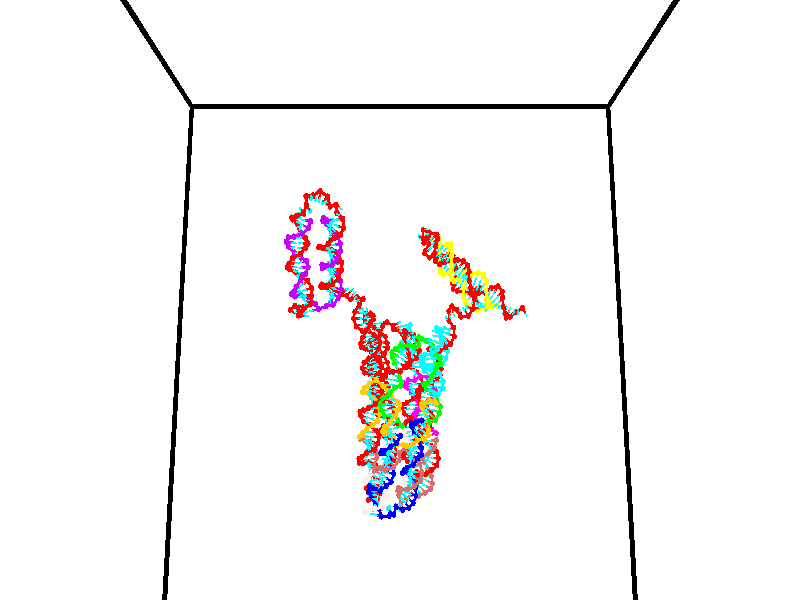 // switches for output
#declare DRAW_BASES = 1; // possible values are 0, 1; only relevant for DNA ribbons
#declare DRAW_BASES_TYPE = 3; // possible values are 1, 2, 3; only relevant for DNA ribbons
#declare DRAW_FOG = 0; // set to 1 to enable fog

#include "colors.inc"

#include "transforms.inc"
background { rgb <1, 1, 1>}

#default {
   normal{
       ripples 0.25
       frequency 0.20
       turbulence 0.2
       lambda 5
   }
	finish {
		phong 0.1
		phong_size 40.
	}
}

// original window dimensions: 1024x640


// camera settings

camera {
	sky <0, 0.179814, -0.983701>
	up <0, 0.179814, -0.983701>
	right 1.6 * <1, 0, 0>
	location <35, 94.9851, 44.8844>
	look_at <35, 29.7336, 32.9568>
	direction <0, -65.2515, -11.9276>
	angle 67.0682
}


# declare cpy_camera_pos = <35, 94.9851, 44.8844>;
# if (DRAW_FOG = 1)
fog {
	fog_type 2
	up vnormalize(cpy_camera_pos)
	color rgbt<1,1,1,0.3>
	distance 1e-5
	fog_alt 3e-3
	fog_offset 56
}
# end


// LIGHTS

# declare lum = 6;
global_settings {
	ambient_light rgb lum * <0.05, 0.05, 0.05>
	max_trace_level 15
}# declare cpy_direct_light_amount = 0.25;
light_source
{	1000 * <-1, -1.16352, -0.803886>,
	rgb lum * cpy_direct_light_amount
	parallel
}

light_source
{	1000 * <1, 1.16352, 0.803886>,
	rgb lum * cpy_direct_light_amount
	parallel
}

// strand 0

// nucleotide -1

// particle -1
sphere {
	<23.980736, 35.230095, 34.793674> 0.250000
	pigment { color rgbt <1,0,0,0> }
	no_shadow
}
cylinder {
	<24.307545, 35.120518, 34.996624>,  <24.503630, 35.054771, 35.118393>, 0.100000
	pigment { color rgbt <1,0,0,0> }
	no_shadow
}
cylinder {
	<24.307545, 35.120518, 34.996624>,  <23.980736, 35.230095, 34.793674>, 0.100000
	pigment { color rgbt <1,0,0,0> }
	no_shadow
}

// particle -1
sphere {
	<24.307545, 35.120518, 34.996624> 0.100000
	pigment { color rgbt <1,0,0,0> }
	no_shadow
}
sphere {
	0, 1
	scale<0.080000,0.200000,0.300000>
	matrix <0.411168, -0.340107, -0.845735,
		0.404244, 0.899602, -0.165239,
		0.817024, -0.273942, 0.507374,
		24.552652, 35.038334, 35.148834>
	pigment { color rgbt <0,1,1,0> }
	no_shadow
}
cylinder {
	<24.511505, 35.608997, 34.515530>,  <23.980736, 35.230095, 34.793674>, 0.130000
	pigment { color rgbt <1,0,0,0> }
	no_shadow
}

// nucleotide -1

// particle -1
sphere {
	<24.511505, 35.608997, 34.515530> 0.250000
	pigment { color rgbt <1,0,0,0> }
	no_shadow
}
cylinder {
	<24.629833, 35.265926, 34.683758>,  <24.700830, 35.060085, 34.784695>, 0.100000
	pigment { color rgbt <1,0,0,0> }
	no_shadow
}
cylinder {
	<24.629833, 35.265926, 34.683758>,  <24.511505, 35.608997, 34.515530>, 0.100000
	pigment { color rgbt <1,0,0,0> }
	no_shadow
}

// particle -1
sphere {
	<24.629833, 35.265926, 34.683758> 0.100000
	pigment { color rgbt <1,0,0,0> }
	no_shadow
}
sphere {
	0, 1
	scale<0.080000,0.200000,0.300000>
	matrix <0.420273, -0.278521, -0.863595,
		0.857824, 0.432224, 0.278067,
		0.295819, -0.857676, 0.420574,
		24.718578, 35.008625, 34.809929>
	pigment { color rgbt <0,1,1,0> }
	no_shadow
}
cylinder {
	<25.345354, 35.438736, 34.604015>,  <24.511505, 35.608997, 34.515530>, 0.130000
	pigment { color rgbt <1,0,0,0> }
	no_shadow
}

// nucleotide -1

// particle -1
sphere {
	<25.345354, 35.438736, 34.604015> 0.250000
	pigment { color rgbt <1,0,0,0> }
	no_shadow
}
cylinder {
	<25.082876, 35.152740, 34.507523>,  <24.925390, 34.981144, 34.449627>, 0.100000
	pigment { color rgbt <1,0,0,0> }
	no_shadow
}
cylinder {
	<25.082876, 35.152740, 34.507523>,  <25.345354, 35.438736, 34.604015>, 0.100000
	pigment { color rgbt <1,0,0,0> }
	no_shadow
}

// particle -1
sphere {
	<25.082876, 35.152740, 34.507523> 0.100000
	pigment { color rgbt <1,0,0,0> }
	no_shadow
}
sphere {
	0, 1
	scale<0.080000,0.200000,0.300000>
	matrix <0.621222, -0.330391, -0.710581,
		0.428359, -0.616139, 0.660970,
		-0.656195, -0.714993, -0.241233,
		24.886017, 34.938244, 34.435154>
	pigment { color rgbt <0,1,1,0> }
	no_shadow
}
cylinder {
	<25.130198, 35.730701, 35.324245>,  <25.345354, 35.438736, 34.604015>, 0.130000
	pigment { color rgbt <1,0,0,0> }
	no_shadow
}

// nucleotide -1

// particle -1
sphere {
	<25.130198, 35.730701, 35.324245> 0.250000
	pigment { color rgbt <1,0,0,0> }
	no_shadow
}
cylinder {
	<25.476833, 35.914013, 35.403240>,  <25.684814, 36.023998, 35.450638>, 0.100000
	pigment { color rgbt <1,0,0,0> }
	no_shadow
}
cylinder {
	<25.476833, 35.914013, 35.403240>,  <25.130198, 35.730701, 35.324245>, 0.100000
	pigment { color rgbt <1,0,0,0> }
	no_shadow
}

// particle -1
sphere {
	<25.476833, 35.914013, 35.403240> 0.100000
	pigment { color rgbt <1,0,0,0> }
	no_shadow
}
sphere {
	0, 1
	scale<0.080000,0.200000,0.300000>
	matrix <-0.075593, 0.511741, -0.855808,
		-0.493261, 0.726707, 0.478112,
		0.866591, 0.458279, 0.197488,
		25.736811, 36.051495, 35.462486>
	pigment { color rgbt <0,1,1,0> }
	no_shadow
}
cylinder {
	<25.015480, 36.429165, 35.471924>,  <25.130198, 35.730701, 35.324245>, 0.130000
	pigment { color rgbt <1,0,0,0> }
	no_shadow
}

// nucleotide -1

// particle -1
sphere {
	<25.015480, 36.429165, 35.471924> 0.250000
	pigment { color rgbt <1,0,0,0> }
	no_shadow
}
cylinder {
	<25.395624, 36.398415, 35.351318>,  <25.623711, 36.379967, 35.278954>, 0.100000
	pigment { color rgbt <1,0,0,0> }
	no_shadow
}
cylinder {
	<25.395624, 36.398415, 35.351318>,  <25.015480, 36.429165, 35.471924>, 0.100000
	pigment { color rgbt <1,0,0,0> }
	no_shadow
}

// particle -1
sphere {
	<25.395624, 36.398415, 35.351318> 0.100000
	pigment { color rgbt <1,0,0,0> }
	no_shadow
}
sphere {
	0, 1
	scale<0.080000,0.200000,0.300000>
	matrix <-0.201044, 0.587880, -0.783568,
		0.237489, 0.805287, 0.543242,
		0.950358, -0.076873, -0.301513,
		25.680731, 36.375351, 35.260864>
	pigment { color rgbt <0,1,1,0> }
	no_shadow
}
cylinder {
	<25.181768, 37.073269, 35.237846>,  <25.015480, 36.429165, 35.471924>, 0.130000
	pigment { color rgbt <1,0,0,0> }
	no_shadow
}

// nucleotide -1

// particle -1
sphere {
	<25.181768, 37.073269, 35.237846> 0.250000
	pigment { color rgbt <1,0,0,0> }
	no_shadow
}
cylinder {
	<25.469290, 36.834469, 35.095345>,  <25.641802, 36.691189, 35.009842>, 0.100000
	pigment { color rgbt <1,0,0,0> }
	no_shadow
}
cylinder {
	<25.469290, 36.834469, 35.095345>,  <25.181768, 37.073269, 35.237846>, 0.100000
	pigment { color rgbt <1,0,0,0> }
	no_shadow
}

// particle -1
sphere {
	<25.469290, 36.834469, 35.095345> 0.100000
	pigment { color rgbt <1,0,0,0> }
	no_shadow
}
sphere {
	0, 1
	scale<0.080000,0.200000,0.300000>
	matrix <-0.043439, 0.472869, -0.880061,
		0.693855, 0.648066, 0.313967,
		0.718803, -0.596996, -0.356254,
		25.684931, 36.655369, 34.988468>
	pigment { color rgbt <0,1,1,0> }
	no_shadow
}
cylinder {
	<25.753418, 37.483341, 35.079033>,  <25.181768, 37.073269, 35.237846>, 0.130000
	pigment { color rgbt <1,0,0,0> }
	no_shadow
}

// nucleotide -1

// particle -1
sphere {
	<25.753418, 37.483341, 35.079033> 0.250000
	pigment { color rgbt <1,0,0,0> }
	no_shadow
}
cylinder {
	<25.782661, 37.153530, 34.854603>,  <25.800207, 36.955643, 34.719944>, 0.100000
	pigment { color rgbt <1,0,0,0> }
	no_shadow
}
cylinder {
	<25.782661, 37.153530, 34.854603>,  <25.753418, 37.483341, 35.079033>, 0.100000
	pigment { color rgbt <1,0,0,0> }
	no_shadow
}

// particle -1
sphere {
	<25.782661, 37.153530, 34.854603> 0.100000
	pigment { color rgbt <1,0,0,0> }
	no_shadow
}
sphere {
	0, 1
	scale<0.080000,0.200000,0.300000>
	matrix <0.013442, 0.563348, -0.826110,
		0.997233, 0.052853, 0.052268,
		0.073107, -0.824527, -0.561080,
		25.804594, 36.906174, 34.686279>
	pigment { color rgbt <0,1,1,0> }
	no_shadow
}
cylinder {
	<26.352797, 37.481102, 34.695045>,  <25.753418, 37.483341, 35.079033>, 0.130000
	pigment { color rgbt <1,0,0,0> }
	no_shadow
}

// nucleotide -1

// particle -1
sphere {
	<26.352797, 37.481102, 34.695045> 0.250000
	pigment { color rgbt <1,0,0,0> }
	no_shadow
}
cylinder {
	<26.071114, 37.254444, 34.523930>,  <25.902103, 37.118450, 34.421261>, 0.100000
	pigment { color rgbt <1,0,0,0> }
	no_shadow
}
cylinder {
	<26.071114, 37.254444, 34.523930>,  <26.352797, 37.481102, 34.695045>, 0.100000
	pigment { color rgbt <1,0,0,0> }
	no_shadow
}

// particle -1
sphere {
	<26.071114, 37.254444, 34.523930> 0.100000
	pigment { color rgbt <1,0,0,0> }
	no_shadow
}
sphere {
	0, 1
	scale<0.080000,0.200000,0.300000>
	matrix <0.044697, 0.565946, -0.823229,
		0.708587, -0.598845, -0.373215,
		-0.704207, -0.566648, -0.427789,
		25.859852, 37.084450, 34.395592>
	pigment { color rgbt <0,1,1,0> }
	no_shadow
}
cylinder {
	<26.435223, 37.590038, 34.036182>,  <26.352797, 37.481102, 34.695045>, 0.130000
	pigment { color rgbt <1,0,0,0> }
	no_shadow
}

// nucleotide -1

// particle -1
sphere {
	<26.435223, 37.590038, 34.036182> 0.250000
	pigment { color rgbt <1,0,0,0> }
	no_shadow
}
cylinder {
	<26.079754, 37.411003, 33.996330>,  <25.866472, 37.303581, 33.972420>, 0.100000
	pigment { color rgbt <1,0,0,0> }
	no_shadow
}
cylinder {
	<26.079754, 37.411003, 33.996330>,  <26.435223, 37.590038, 34.036182>, 0.100000
	pigment { color rgbt <1,0,0,0> }
	no_shadow
}

// particle -1
sphere {
	<26.079754, 37.411003, 33.996330> 0.100000
	pigment { color rgbt <1,0,0,0> }
	no_shadow
}
sphere {
	0, 1
	scale<0.080000,0.200000,0.300000>
	matrix <-0.185577, 0.549751, -0.814454,
		0.419310, -0.705294, -0.571611,
		-0.888673, -0.447586, -0.099630,
		25.813152, 37.276726, 33.966442>
	pigment { color rgbt <0,1,1,0> }
	no_shadow
}
cylinder {
	<26.389978, 37.259003, 33.375481>,  <26.435223, 37.590038, 34.036182>, 0.130000
	pigment { color rgbt <1,0,0,0> }
	no_shadow
}

// nucleotide -1

// particle -1
sphere {
	<26.389978, 37.259003, 33.375481> 0.250000
	pigment { color rgbt <1,0,0,0> }
	no_shadow
}
cylinder {
	<26.006310, 37.317619, 33.472244>,  <25.776108, 37.352787, 33.530300>, 0.100000
	pigment { color rgbt <1,0,0,0> }
	no_shadow
}
cylinder {
	<26.006310, 37.317619, 33.472244>,  <26.389978, 37.259003, 33.375481>, 0.100000
	pigment { color rgbt <1,0,0,0> }
	no_shadow
}

// particle -1
sphere {
	<26.006310, 37.317619, 33.472244> 0.100000
	pigment { color rgbt <1,0,0,0> }
	no_shadow
}
sphere {
	0, 1
	scale<0.080000,0.200000,0.300000>
	matrix <-0.136289, 0.509978, -0.849322,
		-0.247826, -0.847613, -0.469184,
		-0.959170, 0.146539, 0.241907,
		25.718559, 37.361580, 33.544815>
	pigment { color rgbt <0,1,1,0> }
	no_shadow
}
cylinder {
	<25.961441, 37.052658, 32.699223>,  <26.389978, 37.259003, 33.375481>, 0.130000
	pigment { color rgbt <1,0,0,0> }
	no_shadow
}

// nucleotide -1

// particle -1
sphere {
	<25.961441, 37.052658, 32.699223> 0.250000
	pigment { color rgbt <1,0,0,0> }
	no_shadow
}
cylinder {
	<25.710905, 37.263466, 32.928986>,  <25.560583, 37.389950, 33.066841>, 0.100000
	pigment { color rgbt <1,0,0,0> }
	no_shadow
}
cylinder {
	<25.710905, 37.263466, 32.928986>,  <25.961441, 37.052658, 32.699223>, 0.100000
	pigment { color rgbt <1,0,0,0> }
	no_shadow
}

// particle -1
sphere {
	<25.710905, 37.263466, 32.928986> 0.100000
	pigment { color rgbt <1,0,0,0> }
	no_shadow
}
sphere {
	0, 1
	scale<0.080000,0.200000,0.300000>
	matrix <-0.399688, 0.415514, -0.817066,
		-0.669287, -0.741346, -0.049608,
		-0.626342, 0.527024, 0.574405,
		25.523003, 37.421574, 33.101307>
	pigment { color rgbt <0,1,1,0> }
	no_shadow
}
cylinder {
	<25.301626, 36.982483, 32.372833>,  <25.961441, 37.052658, 32.699223>, 0.130000
	pigment { color rgbt <1,0,0,0> }
	no_shadow
}

// nucleotide -1

// particle -1
sphere {
	<25.301626, 36.982483, 32.372833> 0.250000
	pigment { color rgbt <1,0,0,0> }
	no_shadow
}
cylinder {
	<25.293076, 37.321777, 32.584511>,  <25.287945, 37.525352, 32.711517>, 0.100000
	pigment { color rgbt <1,0,0,0> }
	no_shadow
}
cylinder {
	<25.293076, 37.321777, 32.584511>,  <25.301626, 36.982483, 32.372833>, 0.100000
	pigment { color rgbt <1,0,0,0> }
	no_shadow
}

// particle -1
sphere {
	<25.293076, 37.321777, 32.584511> 0.100000
	pigment { color rgbt <1,0,0,0> }
	no_shadow
}
sphere {
	0, 1
	scale<0.080000,0.200000,0.300000>
	matrix <-0.357193, 0.487898, -0.796472,
		-0.933786, -0.206050, 0.292553,
		-0.021377, 0.848233, 0.529193,
		25.286663, 37.576248, 32.743267>
	pigment { color rgbt <0,1,1,0> }
	no_shadow
}
cylinder {
	<24.774271, 37.272972, 32.045242>,  <25.301626, 36.982483, 32.372833>, 0.130000
	pigment { color rgbt <1,0,0,0> }
	no_shadow
}

// nucleotide -1

// particle -1
sphere {
	<24.774271, 37.272972, 32.045242> 0.250000
	pigment { color rgbt <1,0,0,0> }
	no_shadow
}
cylinder {
	<24.935638, 37.573578, 32.254044>,  <25.032459, 37.753941, 32.379322>, 0.100000
	pigment { color rgbt <1,0,0,0> }
	no_shadow
}
cylinder {
	<24.935638, 37.573578, 32.254044>,  <24.774271, 37.272972, 32.045242>, 0.100000
	pigment { color rgbt <1,0,0,0> }
	no_shadow
}

// particle -1
sphere {
	<24.935638, 37.573578, 32.254044> 0.100000
	pigment { color rgbt <1,0,0,0> }
	no_shadow
}
sphere {
	0, 1
	scale<0.080000,0.200000,0.300000>
	matrix <-0.147472, 0.616425, -0.773481,
		-0.903052, 0.235058, 0.359505,
		0.403421, 0.751511, 0.521999,
		25.056665, 37.799030, 32.410645>
	pigment { color rgbt <0,1,1,0> }
	no_shadow
}
cylinder {
	<24.289726, 37.892956, 31.926584>,  <24.774271, 37.272972, 32.045242>, 0.130000
	pigment { color rgbt <1,0,0,0> }
	no_shadow
}

// nucleotide -1

// particle -1
sphere {
	<24.289726, 37.892956, 31.926584> 0.250000
	pigment { color rgbt <1,0,0,0> }
	no_shadow
}
cylinder {
	<24.639093, 38.045074, 32.048248>,  <24.848715, 38.136345, 32.121246>, 0.100000
	pigment { color rgbt <1,0,0,0> }
	no_shadow
}
cylinder {
	<24.639093, 38.045074, 32.048248>,  <24.289726, 37.892956, 31.926584>, 0.100000
	pigment { color rgbt <1,0,0,0> }
	no_shadow
}

// particle -1
sphere {
	<24.639093, 38.045074, 32.048248> 0.100000
	pigment { color rgbt <1,0,0,0> }
	no_shadow
}
sphere {
	0, 1
	scale<0.080000,0.200000,0.300000>
	matrix <0.023660, 0.590721, -0.806529,
		-0.486393, 0.711635, 0.506950,
		0.873420, 0.380295, 0.304160,
		24.901119, 38.159164, 32.139496>
	pigment { color rgbt <0,1,1,0> }
	no_shadow
}
cylinder {
	<24.210236, 38.659000, 31.927965>,  <24.289726, 37.892956, 31.926584>, 0.130000
	pigment { color rgbt <1,0,0,0> }
	no_shadow
}

// nucleotide -1

// particle -1
sphere {
	<24.210236, 38.659000, 31.927965> 0.250000
	pigment { color rgbt <1,0,0,0> }
	no_shadow
}
cylinder {
	<24.597359, 38.560986, 31.904966>,  <24.829632, 38.502178, 31.891167>, 0.100000
	pigment { color rgbt <1,0,0,0> }
	no_shadow
}
cylinder {
	<24.597359, 38.560986, 31.904966>,  <24.210236, 38.659000, 31.927965>, 0.100000
	pigment { color rgbt <1,0,0,0> }
	no_shadow
}

// particle -1
sphere {
	<24.597359, 38.560986, 31.904966> 0.100000
	pigment { color rgbt <1,0,0,0> }
	no_shadow
}
sphere {
	0, 1
	scale<0.080000,0.200000,0.300000>
	matrix <0.084570, 0.531758, -0.842663,
		0.237057, 0.810673, 0.535362,
		0.967808, -0.245035, -0.057499,
		24.887701, 38.487476, 31.887716>
	pigment { color rgbt <0,1,1,0> }
	no_shadow
}
cylinder {
	<24.484882, 39.246807, 31.777632>,  <24.210236, 38.659000, 31.927965>, 0.130000
	pigment { color rgbt <1,0,0,0> }
	no_shadow
}

// nucleotide -1

// particle -1
sphere {
	<24.484882, 39.246807, 31.777632> 0.250000
	pigment { color rgbt <1,0,0,0> }
	no_shadow
}
cylinder {
	<24.779932, 38.990047, 31.693846>,  <24.956961, 38.835991, 31.643574>, 0.100000
	pigment { color rgbt <1,0,0,0> }
	no_shadow
}
cylinder {
	<24.779932, 38.990047, 31.693846>,  <24.484882, 39.246807, 31.777632>, 0.100000
	pigment { color rgbt <1,0,0,0> }
	no_shadow
}

// particle -1
sphere {
	<24.779932, 38.990047, 31.693846> 0.100000
	pigment { color rgbt <1,0,0,0> }
	no_shadow
}
sphere {
	0, 1
	scale<0.080000,0.200000,0.300000>
	matrix <0.186290, 0.491645, -0.850636,
		0.649007, 0.588427, 0.482228,
		0.737622, -0.641902, -0.209463,
		25.001219, 38.797478, 31.631006>
	pigment { color rgbt <0,1,1,0> }
	no_shadow
}
cylinder {
	<24.910284, 39.708031, 31.442663>,  <24.484882, 39.246807, 31.777632>, 0.130000
	pigment { color rgbt <1,0,0,0> }
	no_shadow
}

// nucleotide -1

// particle -1
sphere {
	<24.910284, 39.708031, 31.442663> 0.250000
	pigment { color rgbt <1,0,0,0> }
	no_shadow
}
cylinder {
	<25.066311, 39.352901, 31.344994>,  <25.159927, 39.139824, 31.286392>, 0.100000
	pigment { color rgbt <1,0,0,0> }
	no_shadow
}
cylinder {
	<25.066311, 39.352901, 31.344994>,  <24.910284, 39.708031, 31.442663>, 0.100000
	pigment { color rgbt <1,0,0,0> }
	no_shadow
}

// particle -1
sphere {
	<25.066311, 39.352901, 31.344994> 0.100000
	pigment { color rgbt <1,0,0,0> }
	no_shadow
}
sphere {
	0, 1
	scale<0.080000,0.200000,0.300000>
	matrix <0.175003, 0.331830, -0.926964,
		0.904002, 0.318849, 0.284808,
		0.390069, -0.887820, -0.244176,
		25.183332, 39.086555, 31.271742>
	pigment { color rgbt <0,1,1,0> }
	no_shadow
}
cylinder {
	<25.604431, 39.728504, 31.102991>,  <24.910284, 39.708031, 31.442663>, 0.130000
	pigment { color rgbt <1,0,0,0> }
	no_shadow
}

// nucleotide -1

// particle -1
sphere {
	<25.604431, 39.728504, 31.102991> 0.250000
	pigment { color rgbt <1,0,0,0> }
	no_shadow
}
cylinder {
	<25.429987, 39.388763, 30.984051>,  <25.325321, 39.184921, 30.912687>, 0.100000
	pigment { color rgbt <1,0,0,0> }
	no_shadow
}
cylinder {
	<25.429987, 39.388763, 30.984051>,  <25.604431, 39.728504, 31.102991>, 0.100000
	pigment { color rgbt <1,0,0,0> }
	no_shadow
}

// particle -1
sphere {
	<25.429987, 39.388763, 30.984051> 0.100000
	pigment { color rgbt <1,0,0,0> }
	no_shadow
}
sphere {
	0, 1
	scale<0.080000,0.200000,0.300000>
	matrix <0.129628, 0.267689, -0.954746,
		0.890508, -0.454919, -0.006642,
		-0.436110, -0.849348, -0.297349,
		25.299154, 39.133961, 30.894846>
	pigment { color rgbt <0,1,1,0> }
	no_shadow
}
cylinder {
	<26.046083, 39.473778, 30.578791>,  <25.604431, 39.728504, 31.102991>, 0.130000
	pigment { color rgbt <1,0,0,0> }
	no_shadow
}

// nucleotide -1

// particle -1
sphere {
	<26.046083, 39.473778, 30.578791> 0.250000
	pigment { color rgbt <1,0,0,0> }
	no_shadow
}
cylinder {
	<25.708847, 39.264946, 30.527199>,  <25.506506, 39.139648, 30.496244>, 0.100000
	pigment { color rgbt <1,0,0,0> }
	no_shadow
}
cylinder {
	<25.708847, 39.264946, 30.527199>,  <26.046083, 39.473778, 30.578791>, 0.100000
	pigment { color rgbt <1,0,0,0> }
	no_shadow
}

// particle -1
sphere {
	<25.708847, 39.264946, 30.527199> 0.100000
	pigment { color rgbt <1,0,0,0> }
	no_shadow
}
sphere {
	0, 1
	scale<0.080000,0.200000,0.300000>
	matrix <0.128300, 0.037640, -0.991021,
		0.522242, -0.852068, 0.035248,
		-0.843091, -0.522076, -0.128978,
		25.455919, 39.108322, 30.488506>
	pigment { color rgbt <0,1,1,0> }
	no_shadow
}
cylinder {
	<26.175255, 38.911209, 30.047710>,  <26.046083, 39.473778, 30.578791>, 0.130000
	pigment { color rgbt <1,0,0,0> }
	no_shadow
}

// nucleotide -1

// particle -1
sphere {
	<26.175255, 38.911209, 30.047710> 0.250000
	pigment { color rgbt <1,0,0,0> }
	no_shadow
}
cylinder {
	<25.779715, 38.970673, 30.044218>,  <25.542391, 39.006351, 30.042122>, 0.100000
	pigment { color rgbt <1,0,0,0> }
	no_shadow
}
cylinder {
	<25.779715, 38.970673, 30.044218>,  <26.175255, 38.911209, 30.047710>, 0.100000
	pigment { color rgbt <1,0,0,0> }
	no_shadow
}

// particle -1
sphere {
	<25.779715, 38.970673, 30.044218> 0.100000
	pigment { color rgbt <1,0,0,0> }
	no_shadow
}
sphere {
	0, 1
	scale<0.080000,0.200000,0.300000>
	matrix <0.033005, 0.161616, -0.986302,
		-0.145207, -0.975593, -0.164721,
		-0.988851, 0.148654, -0.008732,
		25.483059, 39.015270, 30.041599>
	pigment { color rgbt <0,1,1,0> }
	no_shadow
}
cylinder {
	<25.868113, 38.553879, 29.495707>,  <26.175255, 38.911209, 30.047710>, 0.130000
	pigment { color rgbt <1,0,0,0> }
	no_shadow
}

// nucleotide -1

// particle -1
sphere {
	<25.868113, 38.553879, 29.495707> 0.250000
	pigment { color rgbt <1,0,0,0> }
	no_shadow
}
cylinder {
	<25.609463, 38.848053, 29.576704>,  <25.454273, 39.024559, 29.625303>, 0.100000
	pigment { color rgbt <1,0,0,0> }
	no_shadow
}
cylinder {
	<25.609463, 38.848053, 29.576704>,  <25.868113, 38.553879, 29.495707>, 0.100000
	pigment { color rgbt <1,0,0,0> }
	no_shadow
}

// particle -1
sphere {
	<25.609463, 38.848053, 29.576704> 0.100000
	pigment { color rgbt <1,0,0,0> }
	no_shadow
}
sphere {
	0, 1
	scale<0.080000,0.200000,0.300000>
	matrix <-0.038596, 0.233575, -0.971572,
		-0.761830, -0.636060, -0.122651,
		-0.646626, 0.735439, 0.202494,
		25.415474, 39.068684, 29.637453>
	pigment { color rgbt <0,1,1,0> }
	no_shadow
}
cylinder {
	<25.314560, 38.516041, 29.078434>,  <25.868113, 38.553879, 29.495707>, 0.130000
	pigment { color rgbt <1,0,0,0> }
	no_shadow
}

// nucleotide -1

// particle -1
sphere {
	<25.314560, 38.516041, 29.078434> 0.250000
	pigment { color rgbt <1,0,0,0> }
	no_shadow
}
cylinder {
	<25.321699, 38.905769, 29.168217>,  <25.325983, 39.139606, 29.222086>, 0.100000
	pigment { color rgbt <1,0,0,0> }
	no_shadow
}
cylinder {
	<25.321699, 38.905769, 29.168217>,  <25.314560, 38.516041, 29.078434>, 0.100000
	pigment { color rgbt <1,0,0,0> }
	no_shadow
}

// particle -1
sphere {
	<25.321699, 38.905769, 29.168217> 0.100000
	pigment { color rgbt <1,0,0,0> }
	no_shadow
}
sphere {
	0, 1
	scale<0.080000,0.200000,0.300000>
	matrix <-0.088529, 0.225149, -0.970294,
		-0.995914, -0.002552, 0.090274,
		0.017849, 0.974321, 0.224455,
		25.327053, 39.198067, 29.235554>
	pigment { color rgbt <0,1,1,0> }
	no_shadow
}
cylinder {
	<25.098690, 38.943768, 28.426414>,  <25.314560, 38.516041, 29.078434>, 0.130000
	pigment { color rgbt <1,0,0,0> }
	no_shadow
}

// nucleotide -1

// particle -1
sphere {
	<25.098690, 38.943768, 28.426414> 0.250000
	pigment { color rgbt <1,0,0,0> }
	no_shadow
}
cylinder {
	<25.273636, 39.220459, 28.656275>,  <25.378603, 39.386475, 28.794191>, 0.100000
	pigment { color rgbt <1,0,0,0> }
	no_shadow
}
cylinder {
	<25.273636, 39.220459, 28.656275>,  <25.098690, 38.943768, 28.426414>, 0.100000
	pigment { color rgbt <1,0,0,0> }
	no_shadow
}

// particle -1
sphere {
	<25.273636, 39.220459, 28.656275> 0.100000
	pigment { color rgbt <1,0,0,0> }
	no_shadow
}
sphere {
	0, 1
	scale<0.080000,0.200000,0.300000>
	matrix <0.061971, 0.614305, -0.786631,
		-0.897147, 0.379655, 0.225807,
		0.437364, 0.691730, 0.574650,
		25.404844, 39.427979, 28.828671>
	pigment { color rgbt <0,1,1,0> }
	no_shadow
}
cylinder {
	<24.779306, 39.528320, 28.236197>,  <25.098690, 38.943768, 28.426414>, 0.130000
	pigment { color rgbt <1,0,0,0> }
	no_shadow
}

// nucleotide -1

// particle -1
sphere {
	<24.779306, 39.528320, 28.236197> 0.250000
	pigment { color rgbt <1,0,0,0> }
	no_shadow
}
cylinder {
	<25.120398, 39.640202, 28.412659>,  <25.325052, 39.707333, 28.518536>, 0.100000
	pigment { color rgbt <1,0,0,0> }
	no_shadow
}
cylinder {
	<25.120398, 39.640202, 28.412659>,  <24.779306, 39.528320, 28.236197>, 0.100000
	pigment { color rgbt <1,0,0,0> }
	no_shadow
}

// particle -1
sphere {
	<25.120398, 39.640202, 28.412659> 0.100000
	pigment { color rgbt <1,0,0,0> }
	no_shadow
}
sphere {
	0, 1
	scale<0.080000,0.200000,0.300000>
	matrix <0.200725, 0.604247, -0.771100,
		-0.482247, 0.746091, 0.459115,
		0.852729, 0.279705, 0.441155,
		25.376217, 39.724113, 28.545006>
	pigment { color rgbt <0,1,1,0> }
	no_shadow
}
cylinder {
	<24.805061, 40.234455, 28.302389>,  <24.779306, 39.528320, 28.236197>, 0.130000
	pigment { color rgbt <1,0,0,0> }
	no_shadow
}

// nucleotide -1

// particle -1
sphere {
	<24.805061, 40.234455, 28.302389> 0.250000
	pigment { color rgbt <1,0,0,0> }
	no_shadow
}
cylinder {
	<25.165169, 40.069466, 28.246704>,  <25.381233, 39.970470, 28.213293>, 0.100000
	pigment { color rgbt <1,0,0,0> }
	no_shadow
}
cylinder {
	<25.165169, 40.069466, 28.246704>,  <24.805061, 40.234455, 28.302389>, 0.100000
	pigment { color rgbt <1,0,0,0> }
	no_shadow
}

// particle -1
sphere {
	<25.165169, 40.069466, 28.246704> 0.100000
	pigment { color rgbt <1,0,0,0> }
	no_shadow
}
sphere {
	0, 1
	scale<0.080000,0.200000,0.300000>
	matrix <0.140271, 0.577579, -0.804193,
		0.412115, 0.704463, 0.577835,
		0.900270, -0.412474, -0.139213,
		25.435249, 39.945724, 28.204941>
	pigment { color rgbt <0,1,1,0> }
	no_shadow
}
cylinder {
	<25.316799, 40.798603, 28.361132>,  <24.805061, 40.234455, 28.302389>, 0.130000
	pigment { color rgbt <1,0,0,0> }
	no_shadow
}

// nucleotide -1

// particle -1
sphere {
	<25.316799, 40.798603, 28.361132> 0.250000
	pigment { color rgbt <1,0,0,0> }
	no_shadow
}
cylinder {
	<25.433935, 40.492367, 28.132006>,  <25.504217, 40.308624, 27.994530>, 0.100000
	pigment { color rgbt <1,0,0,0> }
	no_shadow
}
cylinder {
	<25.433935, 40.492367, 28.132006>,  <25.316799, 40.798603, 28.361132>, 0.100000
	pigment { color rgbt <1,0,0,0> }
	no_shadow
}

// particle -1
sphere {
	<25.433935, 40.492367, 28.132006> 0.100000
	pigment { color rgbt <1,0,0,0> }
	no_shadow
}
sphere {
	0, 1
	scale<0.080000,0.200000,0.300000>
	matrix <0.260508, 0.640295, -0.722605,
		0.919990, 0.062385, 0.386946,
		0.292839, -0.765592, -0.572813,
		25.521788, 40.262688, 27.960161>
	pigment { color rgbt <0,1,1,0> }
	no_shadow
}
cylinder {
	<26.015135, 40.904682, 28.174068>,  <25.316799, 40.798603, 28.361132>, 0.130000
	pigment { color rgbt <1,0,0,0> }
	no_shadow
}

// nucleotide -1

// particle -1
sphere {
	<26.015135, 40.904682, 28.174068> 0.250000
	pigment { color rgbt <1,0,0,0> }
	no_shadow
}
cylinder {
	<25.836020, 40.667244, 27.906597>,  <25.728550, 40.524780, 27.746115>, 0.100000
	pigment { color rgbt <1,0,0,0> }
	no_shadow
}
cylinder {
	<25.836020, 40.667244, 27.906597>,  <26.015135, 40.904682, 28.174068>, 0.100000
	pigment { color rgbt <1,0,0,0> }
	no_shadow
}

// particle -1
sphere {
	<25.836020, 40.667244, 27.906597> 0.100000
	pigment { color rgbt <1,0,0,0> }
	no_shadow
}
sphere {
	0, 1
	scale<0.080000,0.200000,0.300000>
	matrix <0.282928, 0.615352, -0.735726,
		0.848197, -0.518637, -0.107601,
		-0.447787, -0.593597, -0.668677,
		25.701683, 40.489166, 27.705994>
	pigment { color rgbt <0,1,1,0> }
	no_shadow
}
cylinder {
	<26.328606, 41.381207, 27.603527>,  <26.015135, 40.904682, 28.174068>, 0.130000
	pigment { color rgbt <1,0,0,0> }
	no_shadow
}

// nucleotide -1

// particle -1
sphere {
	<26.328606, 41.381207, 27.603527> 0.250000
	pigment { color rgbt <1,0,0,0> }
	no_shadow
}
cylinder {
	<26.473360, 41.057156, 27.788015>,  <26.560213, 40.862724, 27.898708>, 0.100000
	pigment { color rgbt <1,0,0,0> }
	no_shadow
}
cylinder {
	<26.473360, 41.057156, 27.788015>,  <26.328606, 41.381207, 27.603527>, 0.100000
	pigment { color rgbt <1,0,0,0> }
	no_shadow
}

// particle -1
sphere {
	<26.473360, 41.057156, 27.788015> 0.100000
	pigment { color rgbt <1,0,0,0> }
	no_shadow
}
sphere {
	0, 1
	scale<0.080000,0.200000,0.300000>
	matrix <-0.694072, -0.564440, -0.446847,
		0.622336, -0.158412, -0.766553,
		0.361887, -0.810132, 0.461220,
		26.581926, 40.814117, 27.926382>
	pigment { color rgbt <0,1,1,0> }
	no_shadow
}
cylinder {
	<26.267014, 41.204437, 26.874256>,  <26.328606, 41.381207, 27.603527>, 0.130000
	pigment { color rgbt <1,0,0,0> }
	no_shadow
}

// nucleotide -1

// particle -1
sphere {
	<26.267014, 41.204437, 26.874256> 0.250000
	pigment { color rgbt <1,0,0,0> }
	no_shadow
}
cylinder {
	<26.561243, 41.425785, 27.030571>,  <26.737782, 41.558594, 27.124359>, 0.100000
	pigment { color rgbt <1,0,0,0> }
	no_shadow
}
cylinder {
	<26.561243, 41.425785, 27.030571>,  <26.267014, 41.204437, 26.874256>, 0.100000
	pigment { color rgbt <1,0,0,0> }
	no_shadow
}

// particle -1
sphere {
	<26.561243, 41.425785, 27.030571> 0.100000
	pigment { color rgbt <1,0,0,0> }
	no_shadow
}
sphere {
	0, 1
	scale<0.080000,0.200000,0.300000>
	matrix <0.644733, -0.748927, -0.153063,
		0.207970, 0.364543, -0.907666,
		0.735573, 0.553369, 0.390787,
		26.781916, 41.591797, 27.147808>
	pigment { color rgbt <0,1,1,0> }
	no_shadow
}
cylinder {
	<26.847265, 40.854671, 26.694349>,  <26.267014, 41.204437, 26.874256>, 0.130000
	pigment { color rgbt <1,0,0,0> }
	no_shadow
}

// nucleotide -1

// particle -1
sphere {
	<26.847265, 40.854671, 26.694349> 0.250000
	pigment { color rgbt <1,0,0,0> }
	no_shadow
}
cylinder {
	<27.023163, 41.107048, 26.950018>,  <27.128702, 41.258472, 27.103418>, 0.100000
	pigment { color rgbt <1,0,0,0> }
	no_shadow
}
cylinder {
	<27.023163, 41.107048, 26.950018>,  <26.847265, 40.854671, 26.694349>, 0.100000
	pigment { color rgbt <1,0,0,0> }
	no_shadow
}

// particle -1
sphere {
	<27.023163, 41.107048, 26.950018> 0.100000
	pigment { color rgbt <1,0,0,0> }
	no_shadow
}
sphere {
	0, 1
	scale<0.080000,0.200000,0.300000>
	matrix <0.760877, -0.639827, 0.108108,
		0.477169, 0.438791, -0.761428,
		0.439745, 0.630939, 0.639172,
		27.155087, 41.296329, 27.141769>
	pigment { color rgbt <0,1,1,0> }
	no_shadow
}
cylinder {
	<27.532822, 40.987492, 26.388479>,  <26.847265, 40.854671, 26.694349>, 0.130000
	pigment { color rgbt <1,0,0,0> }
	no_shadow
}

// nucleotide -1

// particle -1
sphere {
	<27.532822, 40.987492, 26.388479> 0.250000
	pigment { color rgbt <1,0,0,0> }
	no_shadow
}
cylinder {
	<27.488852, 40.988735, 26.786053>,  <27.462469, 40.989483, 27.024597>, 0.100000
	pigment { color rgbt <1,0,0,0> }
	no_shadow
}
cylinder {
	<27.488852, 40.988735, 26.786053>,  <27.532822, 40.987492, 26.388479>, 0.100000
	pigment { color rgbt <1,0,0,0> }
	no_shadow
}

// particle -1
sphere {
	<27.488852, 40.988735, 26.786053> 0.100000
	pigment { color rgbt <1,0,0,0> }
	no_shadow
}
sphere {
	0, 1
	scale<0.080000,0.200000,0.300000>
	matrix <0.740332, -0.666977, 0.083967,
		0.663193, 0.745072, 0.071014,
		-0.109926, 0.003113, 0.993935,
		27.455873, 40.989670, 27.084232>
	pigment { color rgbt <0,1,1,0> }
	no_shadow
}
cylinder {
	<28.235962, 41.015182, 26.845806>,  <27.532822, 40.987492, 26.388479>, 0.130000
	pigment { color rgbt <1,0,0,0> }
	no_shadow
}

// nucleotide -1

// particle -1
sphere {
	<28.235962, 41.015182, 26.845806> 0.250000
	pigment { color rgbt <1,0,0,0> }
	no_shadow
}
cylinder {
	<27.963362, 40.797527, 27.041548>,  <27.799801, 40.666935, 27.158993>, 0.100000
	pigment { color rgbt <1,0,0,0> }
	no_shadow
}
cylinder {
	<27.963362, 40.797527, 27.041548>,  <28.235962, 41.015182, 26.845806>, 0.100000
	pigment { color rgbt <1,0,0,0> }
	no_shadow
}

// particle -1
sphere {
	<27.963362, 40.797527, 27.041548> 0.100000
	pigment { color rgbt <1,0,0,0> }
	no_shadow
}
sphere {
	0, 1
	scale<0.080000,0.200000,0.300000>
	matrix <0.679753, -0.718385, 0.147846,
		0.271094, 0.433396, 0.859463,
		-0.681501, -0.544142, 0.489352,
		27.758911, 40.634285, 27.188353>
	pigment { color rgbt <0,1,1,0> }
	no_shadow
}
cylinder {
	<28.476234, 40.793312, 27.566603>,  <28.235962, 41.015182, 26.845806>, 0.130000
	pigment { color rgbt <1,0,0,0> }
	no_shadow
}

// nucleotide -1

// particle -1
sphere {
	<28.476234, 40.793312, 27.566603> 0.250000
	pigment { color rgbt <1,0,0,0> }
	no_shadow
}
cylinder {
	<28.250761, 40.532791, 27.363403>,  <28.115477, 40.376480, 27.241484>, 0.100000
	pigment { color rgbt <1,0,0,0> }
	no_shadow
}
cylinder {
	<28.250761, 40.532791, 27.363403>,  <28.476234, 40.793312, 27.566603>, 0.100000
	pigment { color rgbt <1,0,0,0> }
	no_shadow
}

// particle -1
sphere {
	<28.250761, 40.532791, 27.363403> 0.100000
	pigment { color rgbt <1,0,0,0> }
	no_shadow
}
sphere {
	0, 1
	scale<0.080000,0.200000,0.300000>
	matrix <0.657916, -0.725880, 0.200612,
		-0.499406, -0.221140, 0.837669,
		-0.563684, -0.651303, -0.508000,
		28.081656, 40.337399, 27.211002>
	pigment { color rgbt <0,1,1,0> }
	no_shadow
}
cylinder {
	<29.051548, 41.199734, 27.568966>,  <28.476234, 40.793312, 27.566603>, 0.130000
	pigment { color rgbt <1,0,0,0> }
	no_shadow
}

// nucleotide -1

// particle -1
sphere {
	<29.051548, 41.199734, 27.568966> 0.250000
	pigment { color rgbt <1,0,0,0> }
	no_shadow
}
cylinder {
	<29.317095, 41.393032, 27.797266>,  <29.476423, 41.509010, 27.934246>, 0.100000
	pigment { color rgbt <1,0,0,0> }
	no_shadow
}
cylinder {
	<29.317095, 41.393032, 27.797266>,  <29.051548, 41.199734, 27.568966>, 0.100000
	pigment { color rgbt <1,0,0,0> }
	no_shadow
}

// particle -1
sphere {
	<29.317095, 41.393032, 27.797266> 0.100000
	pigment { color rgbt <1,0,0,0> }
	no_shadow
}
sphere {
	0, 1
	scale<0.080000,0.200000,0.300000>
	matrix <-0.430015, -0.377739, 0.820000,
		0.611853, -0.789803, -0.042967,
		0.663869, 0.483243, 0.570748,
		29.516256, 41.538006, 27.968491>
	pigment { color rgbt <0,1,1,0> }
	no_shadow
}
cylinder {
	<29.123699, 40.901699, 28.117725>,  <29.051548, 41.199734, 27.568966>, 0.130000
	pigment { color rgbt <1,0,0,0> }
	no_shadow
}

// nucleotide -1

// particle -1
sphere {
	<29.123699, 40.901699, 28.117725> 0.250000
	pigment { color rgbt <1,0,0,0> }
	no_shadow
}
cylinder {
	<29.234589, 41.236732, 28.306019>,  <29.301123, 41.437752, 28.418995>, 0.100000
	pigment { color rgbt <1,0,0,0> }
	no_shadow
}
cylinder {
	<29.234589, 41.236732, 28.306019>,  <29.123699, 40.901699, 28.117725>, 0.100000
	pigment { color rgbt <1,0,0,0> }
	no_shadow
}

// particle -1
sphere {
	<29.234589, 41.236732, 28.306019> 0.100000
	pigment { color rgbt <1,0,0,0> }
	no_shadow
}
sphere {
	0, 1
	scale<0.080000,0.200000,0.300000>
	matrix <-0.337703, -0.373736, 0.863874,
		0.899502, -0.398456, 0.179247,
		0.277225, 0.837588, 0.470736,
		29.317757, 41.488010, 28.447239>
	pigment { color rgbt <0,1,1,0> }
	no_shadow
}
cylinder {
	<29.668537, 40.754734, 28.568815>,  <29.123699, 40.901699, 28.117725>, 0.130000
	pigment { color rgbt <1,0,0,0> }
	no_shadow
}

// nucleotide -1

// particle -1
sphere {
	<29.668537, 40.754734, 28.568815> 0.250000
	pigment { color rgbt <1,0,0,0> }
	no_shadow
}
cylinder {
	<29.434568, 41.054699, 28.692427>,  <29.294188, 41.234676, 28.766594>, 0.100000
	pigment { color rgbt <1,0,0,0> }
	no_shadow
}
cylinder {
	<29.434568, 41.054699, 28.692427>,  <29.668537, 40.754734, 28.568815>, 0.100000
	pigment { color rgbt <1,0,0,0> }
	no_shadow
}

// particle -1
sphere {
	<29.434568, 41.054699, 28.692427> 0.100000
	pigment { color rgbt <1,0,0,0> }
	no_shadow
}
sphere {
	0, 1
	scale<0.080000,0.200000,0.300000>
	matrix <-0.260474, -0.534496, 0.804032,
		0.768129, 0.389801, 0.507970,
		-0.584920, 0.749913, 0.309029,
		29.259092, 41.279675, 28.785135>
	pigment { color rgbt <0,1,1,0> }
	no_shadow
}
cylinder {
	<29.771236, 40.954842, 29.354801>,  <29.668537, 40.754734, 28.568815>, 0.130000
	pigment { color rgbt <1,0,0,0> }
	no_shadow
}

// nucleotide -1

// particle -1
sphere {
	<29.771236, 40.954842, 29.354801> 0.250000
	pigment { color rgbt <1,0,0,0> }
	no_shadow
}
cylinder {
	<29.399944, 41.080845, 29.275646>,  <29.177170, 41.156448, 29.228153>, 0.100000
	pigment { color rgbt <1,0,0,0> }
	no_shadow
}
cylinder {
	<29.399944, 41.080845, 29.275646>,  <29.771236, 40.954842, 29.354801>, 0.100000
	pigment { color rgbt <1,0,0,0> }
	no_shadow
}

// particle -1
sphere {
	<29.399944, 41.080845, 29.275646> 0.100000
	pigment { color rgbt <1,0,0,0> }
	no_shadow
}
sphere {
	0, 1
	scale<0.080000,0.200000,0.300000>
	matrix <-0.328536, -0.444604, 0.833302,
		0.174518, 0.838507, 0.516187,
		-0.928228, 0.315012, -0.197888,
		29.121475, 41.175350, 29.216280>
	pigment { color rgbt <0,1,1,0> }
	no_shadow
}
cylinder {
	<29.476053, 41.085957, 29.951309>,  <29.771236, 40.954842, 29.354801>, 0.130000
	pigment { color rgbt <1,0,0,0> }
	no_shadow
}

// nucleotide -1

// particle -1
sphere {
	<29.476053, 41.085957, 29.951309> 0.250000
	pigment { color rgbt <1,0,0,0> }
	no_shadow
}
cylinder {
	<29.152449, 41.060860, 29.717537>,  <28.958286, 41.045803, 29.577272>, 0.100000
	pigment { color rgbt <1,0,0,0> }
	no_shadow
}
cylinder {
	<29.152449, 41.060860, 29.717537>,  <29.476053, 41.085957, 29.951309>, 0.100000
	pigment { color rgbt <1,0,0,0> }
	no_shadow
}

// particle -1
sphere {
	<29.152449, 41.060860, 29.717537> 0.100000
	pigment { color rgbt <1,0,0,0> }
	no_shadow
}
sphere {
	0, 1
	scale<0.080000,0.200000,0.300000>
	matrix <-0.482696, -0.496462, 0.721478,
		-0.335414, 0.865788, 0.371361,
		-0.809013, -0.062739, -0.584432,
		28.909744, 41.042038, 29.542208>
	pigment { color rgbt <0,1,1,0> }
	no_shadow
}
cylinder {
	<28.944765, 41.264870, 30.248310>,  <29.476053, 41.085957, 29.951309>, 0.130000
	pigment { color rgbt <1,0,0,0> }
	no_shadow
}

// nucleotide -1

// particle -1
sphere {
	<28.944765, 41.264870, 30.248310> 0.250000
	pigment { color rgbt <1,0,0,0> }
	no_shadow
}
cylinder {
	<28.776276, 41.034084, 29.968401>,  <28.675182, 40.895615, 29.800455>, 0.100000
	pigment { color rgbt <1,0,0,0> }
	no_shadow
}
cylinder {
	<28.776276, 41.034084, 29.968401>,  <28.944765, 41.264870, 30.248310>, 0.100000
	pigment { color rgbt <1,0,0,0> }
	no_shadow
}

// particle -1
sphere {
	<28.776276, 41.034084, 29.968401> 0.100000
	pigment { color rgbt <1,0,0,0> }
	no_shadow
}
sphere {
	0, 1
	scale<0.080000,0.200000,0.300000>
	matrix <-0.371591, -0.594044, 0.713465,
		-0.827340, 0.560557, 0.035830,
		-0.421222, -0.576964, -0.699775,
		28.649910, 40.860996, 29.758469>
	pigment { color rgbt <0,1,1,0> }
	no_shadow
}
cylinder {
	<28.405296, 41.051533, 30.625103>,  <28.944765, 41.264870, 30.248310>, 0.130000
	pigment { color rgbt <1,0,0,0> }
	no_shadow
}

// nucleotide -1

// particle -1
sphere {
	<28.405296, 41.051533, 30.625103> 0.250000
	pigment { color rgbt <1,0,0,0> }
	no_shadow
}
cylinder {
	<28.459473, 40.788868, 30.328333>,  <28.491980, 40.631271, 30.150270>, 0.100000
	pigment { color rgbt <1,0,0,0> }
	no_shadow
}
cylinder {
	<28.459473, 40.788868, 30.328333>,  <28.405296, 41.051533, 30.625103>, 0.100000
	pigment { color rgbt <1,0,0,0> }
	no_shadow
}

// particle -1
sphere {
	<28.459473, 40.788868, 30.328333> 0.100000
	pigment { color rgbt <1,0,0,0> }
	no_shadow
}
sphere {
	0, 1
	scale<0.080000,0.200000,0.300000>
	matrix <-0.277526, -0.743995, 0.607824,
		-0.951123, 0.123579, -0.283008,
		0.135442, -0.656658, -0.741927,
		28.500105, 40.591869, 30.105755>
	pigment { color rgbt <0,1,1,0> }
	no_shadow
}
cylinder {
	<27.848434, 40.506889, 30.838724>,  <28.405296, 41.051533, 30.625103>, 0.130000
	pigment { color rgbt <1,0,0,0> }
	no_shadow
}

// nucleotide -1

// particle -1
sphere {
	<27.848434, 40.506889, 30.838724> 0.250000
	pigment { color rgbt <1,0,0,0> }
	no_shadow
}
cylinder {
	<28.057505, 40.307205, 30.562292>,  <28.182947, 40.187393, 30.396433>, 0.100000
	pigment { color rgbt <1,0,0,0> }
	no_shadow
}
cylinder {
	<28.057505, 40.307205, 30.562292>,  <27.848434, 40.506889, 30.838724>, 0.100000
	pigment { color rgbt <1,0,0,0> }
	no_shadow
}

// particle -1
sphere {
	<28.057505, 40.307205, 30.562292> 0.100000
	pigment { color rgbt <1,0,0,0> }
	no_shadow
}
sphere {
	0, 1
	scale<0.080000,0.200000,0.300000>
	matrix <-0.003594, -0.811906, 0.583777,
		-0.852524, -0.302642, -0.426158,
		0.522676, -0.499215, -0.691082,
		28.214308, 40.157440, 30.354967>
	pigment { color rgbt <0,1,1,0> }
	no_shadow
}
cylinder {
	<27.378641, 39.978313, 30.633066>,  <27.848434, 40.506889, 30.838724>, 0.130000
	pigment { color rgbt <1,0,0,0> }
	no_shadow
}

// nucleotide -1

// particle -1
sphere {
	<27.378641, 39.978313, 30.633066> 0.250000
	pigment { color rgbt <1,0,0,0> }
	no_shadow
}
cylinder {
	<27.763971, 39.895351, 30.564964>,  <27.995169, 39.845573, 30.524103>, 0.100000
	pigment { color rgbt <1,0,0,0> }
	no_shadow
}
cylinder {
	<27.763971, 39.895351, 30.564964>,  <27.378641, 39.978313, 30.633066>, 0.100000
	pigment { color rgbt <1,0,0,0> }
	no_shadow
}

// particle -1
sphere {
	<27.763971, 39.895351, 30.564964> 0.100000
	pigment { color rgbt <1,0,0,0> }
	no_shadow
}
sphere {
	0, 1
	scale<0.080000,0.200000,0.300000>
	matrix <-0.116566, -0.894943, 0.430685,
		-0.241694, -0.395044, -0.886298,
		0.963326, -0.207406, -0.170253,
		28.052969, 39.833130, 30.513887>
	pigment { color rgbt <0,1,1,0> }
	no_shadow
}
cylinder {
	<27.433460, 39.351917, 30.439703>,  <27.378641, 39.978313, 30.633066>, 0.130000
	pigment { color rgbt <1,0,0,0> }
	no_shadow
}

// nucleotide -1

// particle -1
sphere {
	<27.433460, 39.351917, 30.439703> 0.250000
	pigment { color rgbt <1,0,0,0> }
	no_shadow
}
cylinder {
	<27.822580, 39.394672, 30.521904>,  <28.056053, 39.420326, 30.571224>, 0.100000
	pigment { color rgbt <1,0,0,0> }
	no_shadow
}
cylinder {
	<27.822580, 39.394672, 30.521904>,  <27.433460, 39.351917, 30.439703>, 0.100000
	pigment { color rgbt <1,0,0,0> }
	no_shadow
}

// particle -1
sphere {
	<27.822580, 39.394672, 30.521904> 0.100000
	pigment { color rgbt <1,0,0,0> }
	no_shadow
}
sphere {
	0, 1
	scale<0.080000,0.200000,0.300000>
	matrix <-0.016724, -0.852448, 0.522544,
		0.231035, -0.511769, -0.827475,
		0.972801, 0.106887, 0.205504,
		28.114422, 39.426739, 30.583555>
	pigment { color rgbt <0,1,1,0> }
	no_shadow
}
cylinder {
	<27.744646, 38.723484, 30.356062>,  <27.433460, 39.351917, 30.439703>, 0.130000
	pigment { color rgbt <1,0,0,0> }
	no_shadow
}

// nucleotide -1

// particle -1
sphere {
	<27.744646, 38.723484, 30.356062> 0.250000
	pigment { color rgbt <1,0,0,0> }
	no_shadow
}
cylinder {
	<28.011866, 38.913368, 30.585272>,  <28.172197, 39.027298, 30.722797>, 0.100000
	pigment { color rgbt <1,0,0,0> }
	no_shadow
}
cylinder {
	<28.011866, 38.913368, 30.585272>,  <27.744646, 38.723484, 30.356062>, 0.100000
	pigment { color rgbt <1,0,0,0> }
	no_shadow
}

// particle -1
sphere {
	<28.011866, 38.913368, 30.585272> 0.100000
	pigment { color rgbt <1,0,0,0> }
	no_shadow
}
sphere {
	0, 1
	scale<0.080000,0.200000,0.300000>
	matrix <0.133326, -0.833974, 0.535454,
		0.732075, -0.281310, -0.620427,
		0.668049, 0.474712, 0.573026,
		28.212280, 39.055782, 30.757179>
	pigment { color rgbt <0,1,1,0> }
	no_shadow
}
cylinder {
	<28.389385, 38.270676, 30.402241>,  <27.744646, 38.723484, 30.356062>, 0.130000
	pigment { color rgbt <1,0,0,0> }
	no_shadow
}

// nucleotide -1

// particle -1
sphere {
	<28.389385, 38.270676, 30.402241> 0.250000
	pigment { color rgbt <1,0,0,0> }
	no_shadow
}
cylinder {
	<28.386732, 38.523140, 30.712490>,  <28.385141, 38.674618, 30.898640>, 0.100000
	pigment { color rgbt <1,0,0,0> }
	no_shadow
}
cylinder {
	<28.386732, 38.523140, 30.712490>,  <28.389385, 38.270676, 30.402241>, 0.100000
	pigment { color rgbt <1,0,0,0> }
	no_shadow
}

// particle -1
sphere {
	<28.386732, 38.523140, 30.712490> 0.100000
	pigment { color rgbt <1,0,0,0> }
	no_shadow
}
sphere {
	0, 1
	scale<0.080000,0.200000,0.300000>
	matrix <0.108986, -0.770563, 0.627976,
		0.994021, 0.088696, -0.063678,
		-0.006631, 0.631162, 0.775623,
		28.384743, 38.712490, 30.945177>
	pigment { color rgbt <0,1,1,0> }
	no_shadow
}
cylinder {
	<29.043537, 38.109470, 30.783947>,  <28.389385, 38.270676, 30.402241>, 0.130000
	pigment { color rgbt <1,0,0,0> }
	no_shadow
}

// nucleotide -1

// particle -1
sphere {
	<29.043537, 38.109470, 30.783947> 0.250000
	pigment { color rgbt <1,0,0,0> }
	no_shadow
}
cylinder {
	<28.768089, 38.283539, 31.015959>,  <28.602821, 38.387978, 31.155165>, 0.100000
	pigment { color rgbt <1,0,0,0> }
	no_shadow
}
cylinder {
	<28.768089, 38.283539, 31.015959>,  <29.043537, 38.109470, 30.783947>, 0.100000
	pigment { color rgbt <1,0,0,0> }
	no_shadow
}

// particle -1
sphere {
	<28.768089, 38.283539, 31.015959> 0.100000
	pigment { color rgbt <1,0,0,0> }
	no_shadow
}
sphere {
	0, 1
	scale<0.080000,0.200000,0.300000>
	matrix <0.117939, -0.722037, 0.681728,
		0.715467, 0.537859, 0.445886,
		-0.688620, 0.435167, 0.580028,
		28.561502, 38.414089, 31.189968>
	pigment { color rgbt <0,1,1,0> }
	no_shadow
}
cylinder {
	<29.375425, 38.127094, 31.425209>,  <29.043537, 38.109470, 30.783947>, 0.130000
	pigment { color rgbt <1,0,0,0> }
	no_shadow
}

// nucleotide -1

// particle -1
sphere {
	<29.375425, 38.127094, 31.425209> 0.250000
	pigment { color rgbt <1,0,0,0> }
	no_shadow
}
cylinder {
	<28.983425, 38.148060, 31.501993>,  <28.748224, 38.160641, 31.548063>, 0.100000
	pigment { color rgbt <1,0,0,0> }
	no_shadow
}
cylinder {
	<28.983425, 38.148060, 31.501993>,  <29.375425, 38.127094, 31.425209>, 0.100000
	pigment { color rgbt <1,0,0,0> }
	no_shadow
}

// particle -1
sphere {
	<28.983425, 38.148060, 31.501993> 0.100000
	pigment { color rgbt <1,0,0,0> }
	no_shadow
}
sphere {
	0, 1
	scale<0.080000,0.200000,0.300000>
	matrix <0.105980, -0.678982, 0.726465,
		0.168417, 0.732281, 0.659849,
		-0.980002, 0.052419, 0.191959,
		28.689425, 38.163784, 31.559582>
	pigment { color rgbt <0,1,1,0> }
	no_shadow
}
cylinder {
	<29.357132, 37.981800, 32.010677>,  <29.375425, 38.127094, 31.425209>, 0.130000
	pigment { color rgbt <1,0,0,0> }
	no_shadow
}

// nucleotide -1

// particle -1
sphere {
	<29.357132, 37.981800, 32.010677> 0.250000
	pigment { color rgbt <1,0,0,0> }
	no_shadow
}
cylinder {
	<28.960478, 37.969223, 31.960609>,  <28.722485, 37.961678, 31.930569>, 0.100000
	pigment { color rgbt <1,0,0,0> }
	no_shadow
}
cylinder {
	<28.960478, 37.969223, 31.960609>,  <29.357132, 37.981800, 32.010677>, 0.100000
	pigment { color rgbt <1,0,0,0> }
	no_shadow
}

// particle -1
sphere {
	<28.960478, 37.969223, 31.960609> 0.100000
	pigment { color rgbt <1,0,0,0> }
	no_shadow
}
sphere {
	0, 1
	scale<0.080000,0.200000,0.300000>
	matrix <-0.070121, -0.682955, 0.727087,
		-0.108353, 0.729783, 0.675038,
		-0.991636, -0.031447, -0.125173,
		28.662987, 37.959789, 31.923058>
	pigment { color rgbt <0,1,1,0> }
	no_shadow
}
cylinder {
	<29.066046, 38.064129, 32.692108>,  <29.357132, 37.981800, 32.010677>, 0.130000
	pigment { color rgbt <1,0,0,0> }
	no_shadow
}

// nucleotide -1

// particle -1
sphere {
	<29.066046, 38.064129, 32.692108> 0.250000
	pigment { color rgbt <1,0,0,0> }
	no_shadow
}
cylinder {
	<28.783806, 37.898285, 32.462246>,  <28.614462, 37.798779, 32.324329>, 0.100000
	pigment { color rgbt <1,0,0,0> }
	no_shadow
}
cylinder {
	<28.783806, 37.898285, 32.462246>,  <29.066046, 38.064129, 32.692108>, 0.100000
	pigment { color rgbt <1,0,0,0> }
	no_shadow
}

// particle -1
sphere {
	<28.783806, 37.898285, 32.462246> 0.100000
	pigment { color rgbt <1,0,0,0> }
	no_shadow
}
sphere {
	0, 1
	scale<0.080000,0.200000,0.300000>
	matrix <-0.084351, -0.756050, 0.649056,
		-0.703574, 0.506445, 0.498494,
		-0.705598, -0.414611, -0.574656,
		28.572126, 37.773903, 32.289848>
	pigment { color rgbt <0,1,1,0> }
	no_shadow
}
cylinder {
	<28.503414, 37.922249, 33.168953>,  <29.066046, 38.064129, 32.692108>, 0.130000
	pigment { color rgbt <1,0,0,0> }
	no_shadow
}

// nucleotide -1

// particle -1
sphere {
	<28.503414, 37.922249, 33.168953> 0.250000
	pigment { color rgbt <1,0,0,0> }
	no_shadow
}
cylinder {
	<28.428869, 37.683220, 32.857010>,  <28.384142, 37.539803, 32.669846>, 0.100000
	pigment { color rgbt <1,0,0,0> }
	no_shadow
}
cylinder {
	<28.428869, 37.683220, 32.857010>,  <28.503414, 37.922249, 33.168953>, 0.100000
	pigment { color rgbt <1,0,0,0> }
	no_shadow
}

// particle -1
sphere {
	<28.428869, 37.683220, 32.857010> 0.100000
	pigment { color rgbt <1,0,0,0> }
	no_shadow
}
sphere {
	0, 1
	scale<0.080000,0.200000,0.300000>
	matrix <-0.225598, -0.746522, 0.625948,
		-0.956229, 0.292588, 0.004313,
		-0.186364, -0.597576, -0.779853,
		28.372959, 37.503948, 32.623055>
	pigment { color rgbt <0,1,1,0> }
	no_shadow
}
cylinder {
	<27.906157, 37.498981, 33.322021>,  <28.503414, 37.922249, 33.168953>, 0.130000
	pigment { color rgbt <1,0,0,0> }
	no_shadow
}

// nucleotide -1

// particle -1
sphere {
	<27.906157, 37.498981, 33.322021> 0.250000
	pigment { color rgbt <1,0,0,0> }
	no_shadow
}
cylinder {
	<28.039528, 37.282635, 33.013142>,  <28.119551, 37.152828, 32.827812>, 0.100000
	pigment { color rgbt <1,0,0,0> }
	no_shadow
}
cylinder {
	<28.039528, 37.282635, 33.013142>,  <27.906157, 37.498981, 33.322021>, 0.100000
	pigment { color rgbt <1,0,0,0> }
	no_shadow
}

// particle -1
sphere {
	<28.039528, 37.282635, 33.013142> 0.100000
	pigment { color rgbt <1,0,0,0> }
	no_shadow
}
sphere {
	0, 1
	scale<0.080000,0.200000,0.300000>
	matrix <-0.118222, -0.836592, 0.534918,
		-0.935334, -0.087066, -0.342886,
		0.333429, -0.540864, -0.772200,
		28.139557, 37.120377, 32.781483>
	pigment { color rgbt <0,1,1,0> }
	no_shadow
}
cylinder {
	<27.335157, 37.128220, 33.020630>,  <27.906157, 37.498981, 33.322021>, 0.130000
	pigment { color rgbt <1,0,0,0> }
	no_shadow
}

// nucleotide -1

// particle -1
sphere {
	<27.335157, 37.128220, 33.020630> 0.250000
	pigment { color rgbt <1,0,0,0> }
	no_shadow
}
cylinder {
	<27.679583, 36.938206, 32.948059>,  <27.886238, 36.824200, 32.904514>, 0.100000
	pigment { color rgbt <1,0,0,0> }
	no_shadow
}
cylinder {
	<27.679583, 36.938206, 32.948059>,  <27.335157, 37.128220, 33.020630>, 0.100000
	pigment { color rgbt <1,0,0,0> }
	no_shadow
}

// particle -1
sphere {
	<27.679583, 36.938206, 32.948059> 0.100000
	pigment { color rgbt <1,0,0,0> }
	no_shadow
}
sphere {
	0, 1
	scale<0.080000,0.200000,0.300000>
	matrix <-0.344136, -0.807057, 0.479823,
		-0.374354, -0.350721, -0.858401,
		0.861063, -0.475030, -0.181430,
		27.937901, 36.795696, 32.893631>
	pigment { color rgbt <0,1,1,0> }
	no_shadow
}
cylinder {
	<27.140081, 36.468102, 33.056141>,  <27.335157, 37.128220, 33.020630>, 0.130000
	pigment { color rgbt <1,0,0,0> }
	no_shadow
}

// nucleotide -1

// particle -1
sphere {
	<27.140081, 36.468102, 33.056141> 0.250000
	pigment { color rgbt <1,0,0,0> }
	no_shadow
}
cylinder {
	<27.535526, 36.410419, 33.073330>,  <27.772793, 36.375809, 33.083645>, 0.100000
	pigment { color rgbt <1,0,0,0> }
	no_shadow
}
cylinder {
	<27.535526, 36.410419, 33.073330>,  <27.140081, 36.468102, 33.056141>, 0.100000
	pigment { color rgbt <1,0,0,0> }
	no_shadow
}

// particle -1
sphere {
	<27.535526, 36.410419, 33.073330> 0.100000
	pigment { color rgbt <1,0,0,0> }
	no_shadow
}
sphere {
	0, 1
	scale<0.080000,0.200000,0.300000>
	matrix <-0.149185, -0.901982, 0.405181,
		-0.019669, -0.406979, -0.913226,
		0.988614, -0.144209, 0.042974,
		27.832109, 36.367157, 33.086224>
	pigment { color rgbt <0,1,1,0> }
	no_shadow
}
cylinder {
	<27.287136, 35.820541, 32.989296>,  <27.140081, 36.468102, 33.056141>, 0.130000
	pigment { color rgbt <1,0,0,0> }
	no_shadow
}

// nucleotide -1

// particle -1
sphere {
	<27.287136, 35.820541, 32.989296> 0.250000
	pigment { color rgbt <1,0,0,0> }
	no_shadow
}
cylinder {
	<27.636330, 35.917992, 33.158314>,  <27.845846, 35.976463, 33.259724>, 0.100000
	pigment { color rgbt <1,0,0,0> }
	no_shadow
}
cylinder {
	<27.636330, 35.917992, 33.158314>,  <27.287136, 35.820541, 32.989296>, 0.100000
	pigment { color rgbt <1,0,0,0> }
	no_shadow
}

// particle -1
sphere {
	<27.636330, 35.917992, 33.158314> 0.100000
	pigment { color rgbt <1,0,0,0> }
	no_shadow
}
sphere {
	0, 1
	scale<0.080000,0.200000,0.300000>
	matrix <0.036963, -0.896868, 0.440752,
		0.486343, -0.369152, -0.791958,
		0.872986, 0.243630, 0.422540,
		27.898226, 35.991081, 33.285076>
	pigment { color rgbt <0,1,1,0> }
	no_shadow
}
cylinder {
	<27.859838, 35.247971, 32.916920>,  <27.287136, 35.820541, 32.989296>, 0.130000
	pigment { color rgbt <1,0,0,0> }
	no_shadow
}

// nucleotide -1

// particle -1
sphere {
	<27.859838, 35.247971, 32.916920> 0.250000
	pigment { color rgbt <1,0,0,0> }
	no_shadow
}
cylinder {
	<27.965397, 35.443550, 33.249496>,  <28.028732, 35.560898, 33.449043>, 0.100000
	pigment { color rgbt <1,0,0,0> }
	no_shadow
}
cylinder {
	<27.965397, 35.443550, 33.249496>,  <27.859838, 35.247971, 32.916920>, 0.100000
	pigment { color rgbt <1,0,0,0> }
	no_shadow
}

// particle -1
sphere {
	<27.965397, 35.443550, 33.249496> 0.100000
	pigment { color rgbt <1,0,0,0> }
	no_shadow
}
sphere {
	0, 1
	scale<0.080000,0.200000,0.300000>
	matrix <0.151709, -0.872308, 0.464825,
		0.952545, 0.003471, -0.304377,
		0.263897, 0.488944, 0.831439,
		28.044567, 35.590233, 33.498928>
	pigment { color rgbt <0,1,1,0> }
	no_shadow
}
cylinder {
	<28.407909, 34.854580, 33.024574>,  <27.859838, 35.247971, 32.916920>, 0.130000
	pigment { color rgbt <1,0,0,0> }
	no_shadow
}

// nucleotide -1

// particle -1
sphere {
	<28.407909, 34.854580, 33.024574> 0.250000
	pigment { color rgbt <1,0,0,0> }
	no_shadow
}
cylinder {
	<28.326685, 35.044525, 33.367100>,  <28.277950, 35.158493, 33.572617>, 0.100000
	pigment { color rgbt <1,0,0,0> }
	no_shadow
}
cylinder {
	<28.326685, 35.044525, 33.367100>,  <28.407909, 34.854580, 33.024574>, 0.100000
	pigment { color rgbt <1,0,0,0> }
	no_shadow
}

// particle -1
sphere {
	<28.326685, 35.044525, 33.367100> 0.100000
	pigment { color rgbt <1,0,0,0> }
	no_shadow
}
sphere {
	0, 1
	scale<0.080000,0.200000,0.300000>
	matrix <0.195411, -0.837288, 0.510650,
		0.959469, 0.271027, 0.077229,
		-0.203063, 0.474862, 0.856313,
		28.265766, 35.186985, 33.623993>
	pigment { color rgbt <0,1,1,0> }
	no_shadow
}
cylinder {
	<28.917986, 34.377800, 33.343597>,  <28.407909, 34.854580, 33.024574>, 0.130000
	pigment { color rgbt <1,0,0,0> }
	no_shadow
}

// nucleotide -1

// particle -1
sphere {
	<28.917986, 34.377800, 33.343597> 0.250000
	pigment { color rgbt <1,0,0,0> }
	no_shadow
}
cylinder {
	<29.244352, 34.395313, 33.112995>,  <29.440172, 34.405823, 32.974632>, 0.100000
	pigment { color rgbt <1,0,0,0> }
	no_shadow
}
cylinder {
	<29.244352, 34.395313, 33.112995>,  <28.917986, 34.377800, 33.343597>, 0.100000
	pigment { color rgbt <1,0,0,0> }
	no_shadow
}

// particle -1
sphere {
	<29.244352, 34.395313, 33.112995> 0.100000
	pigment { color rgbt <1,0,0,0> }
	no_shadow
}
sphere {
	0, 1
	scale<0.080000,0.200000,0.300000>
	matrix <-0.254225, 0.922732, -0.289716,
		0.519278, 0.382947, 0.764004,
		0.815917, 0.043785, -0.576509,
		29.489128, 34.408447, 32.940041>
	pigment { color rgbt <0,1,1,0> }
	no_shadow
}
cylinder {
	<29.478849, 33.821999, 33.324257>,  <28.917986, 34.377800, 33.343597>, 0.130000
	pigment { color rgbt <1,0,0,0> }
	no_shadow
}

// nucleotide -1

// particle -1
sphere {
	<29.478849, 33.821999, 33.324257> 0.250000
	pigment { color rgbt <1,0,0,0> }
	no_shadow
}
cylinder {
	<29.768015, 33.754982, 33.056129>,  <29.941515, 33.714771, 32.895252>, 0.100000
	pigment { color rgbt <1,0,0,0> }
	no_shadow
}
cylinder {
	<29.768015, 33.754982, 33.056129>,  <29.478849, 33.821999, 33.324257>, 0.100000
	pigment { color rgbt <1,0,0,0> }
	no_shadow
}

// particle -1
sphere {
	<29.768015, 33.754982, 33.056129> 0.100000
	pigment { color rgbt <1,0,0,0> }
	no_shadow
}
sphere {
	0, 1
	scale<0.080000,0.200000,0.300000>
	matrix <0.682538, 0.022367, 0.730508,
		-0.107400, -0.985611, 0.130526,
		0.722916, -0.167545, -0.670314,
		29.984890, 33.704720, 32.855034>
	pigment { color rgbt <0,1,1,0> }
	no_shadow
}
cylinder {
	<29.844635, 33.244671, 33.545628>,  <29.478849, 33.821999, 33.324257>, 0.130000
	pigment { color rgbt <1,0,0,0> }
	no_shadow
}

// nucleotide -1

// particle -1
sphere {
	<29.844635, 33.244671, 33.545628> 0.250000
	pigment { color rgbt <1,0,0,0> }
	no_shadow
}
cylinder {
	<30.064194, 33.489323, 33.317722>,  <30.195929, 33.636112, 33.180981>, 0.100000
	pigment { color rgbt <1,0,0,0> }
	no_shadow
}
cylinder {
	<30.064194, 33.489323, 33.317722>,  <29.844635, 33.244671, 33.545628>, 0.100000
	pigment { color rgbt <1,0,0,0> }
	no_shadow
}

// particle -1
sphere {
	<30.064194, 33.489323, 33.317722> 0.100000
	pigment { color rgbt <1,0,0,0> }
	no_shadow
}
sphere {
	0, 1
	scale<0.080000,0.200000,0.300000>
	matrix <0.734657, -0.027844, 0.677867,
		0.398737, -0.790657, -0.464618,
		0.548898, 0.611625, -0.569759,
		30.228863, 33.672810, 33.146793>
	pigment { color rgbt <0,1,1,0> }
	no_shadow
}
cylinder {
	<30.470753, 32.875435, 33.277081>,  <29.844635, 33.244671, 33.545628>, 0.130000
	pigment { color rgbt <1,0,0,0> }
	no_shadow
}

// nucleotide -1

// particle -1
sphere {
	<30.470753, 32.875435, 33.277081> 0.250000
	pigment { color rgbt <1,0,0,0> }
	no_shadow
}
cylinder {
	<30.440569, 33.265610, 33.359856>,  <30.422459, 33.499714, 33.409519>, 0.100000
	pigment { color rgbt <1,0,0,0> }
	no_shadow
}
cylinder {
	<30.440569, 33.265610, 33.359856>,  <30.470753, 32.875435, 33.277081>, 0.100000
	pigment { color rgbt <1,0,0,0> }
	no_shadow
}

// particle -1
sphere {
	<30.440569, 33.265610, 33.359856> 0.100000
	pigment { color rgbt <1,0,0,0> }
	no_shadow
}
sphere {
	0, 1
	scale<0.080000,0.200000,0.300000>
	matrix <0.528543, -0.136852, 0.837803,
		0.845546, 0.172595, -0.505235,
		-0.075458, 0.975440, 0.206938,
		30.417931, 33.558243, 33.421936>
	pigment { color rgbt <0,1,1,0> }
	no_shadow
}
cylinder {
	<31.199665, 33.376675, 33.531189>,  <30.470753, 32.875435, 33.277081>, 0.130000
	pigment { color rgbt <1,0,0,0> }
	no_shadow
}

// nucleotide -1

// particle -1
sphere {
	<31.199665, 33.376675, 33.531189> 0.250000
	pigment { color rgbt <1,0,0,0> }
	no_shadow
}
cylinder {
	<30.864239, 33.553185, 33.658993>,  <30.662983, 33.659092, 33.735676>, 0.100000
	pigment { color rgbt <1,0,0,0> }
	no_shadow
}
cylinder {
	<30.864239, 33.553185, 33.658993>,  <31.199665, 33.376675, 33.531189>, 0.100000
	pigment { color rgbt <1,0,0,0> }
	no_shadow
}

// particle -1
sphere {
	<30.864239, 33.553185, 33.658993> 0.100000
	pigment { color rgbt <1,0,0,0> }
	no_shadow
}
sphere {
	0, 1
	scale<0.080000,0.200000,0.300000>
	matrix <0.446701, 0.221187, 0.866911,
		0.311875, 0.869686, -0.382598,
		-0.838566, 0.441274, 0.319507,
		30.612669, 33.685566, 33.754845>
	pigment { color rgbt <0,1,1,0> }
	no_shadow
}
cylinder {
	<31.225372, 34.112015, 33.679821>,  <31.199665, 33.376675, 33.531189>, 0.130000
	pigment { color rgbt <1,0,0,0> }
	no_shadow
}

// nucleotide -1

// particle -1
sphere {
	<31.225372, 34.112015, 33.679821> 0.250000
	pigment { color rgbt <1,0,0,0> }
	no_shadow
}
cylinder {
	<30.979307, 33.901779, 33.914879>,  <30.831669, 33.775639, 34.055916>, 0.100000
	pigment { color rgbt <1,0,0,0> }
	no_shadow
}
cylinder {
	<30.979307, 33.901779, 33.914879>,  <31.225372, 34.112015, 33.679821>, 0.100000
	pigment { color rgbt <1,0,0,0> }
	no_shadow
}

// particle -1
sphere {
	<30.979307, 33.901779, 33.914879> 0.100000
	pigment { color rgbt <1,0,0,0> }
	no_shadow
}
sphere {
	0, 1
	scale<0.080000,0.200000,0.300000>
	matrix <0.449075, 0.379039, 0.809112,
		-0.648002, 0.761634, 0.002858,
		-0.615163, -0.525589, 0.587648,
		30.794758, 33.744102, 34.091175>
	pigment { color rgbt <0,1,1,0> }
	no_shadow
}
cylinder {
	<30.846611, 34.459660, 34.204472>,  <31.225372, 34.112015, 33.679821>, 0.130000
	pigment { color rgbt <1,0,0,0> }
	no_shadow
}

// nucleotide -1

// particle -1
sphere {
	<30.846611, 34.459660, 34.204472> 0.250000
	pigment { color rgbt <1,0,0,0> }
	no_shadow
}
cylinder {
	<30.880184, 34.091923, 34.358234>,  <30.900328, 33.871281, 34.450493>, 0.100000
	pigment { color rgbt <1,0,0,0> }
	no_shadow
}
cylinder {
	<30.880184, 34.091923, 34.358234>,  <30.846611, 34.459660, 34.204472>, 0.100000
	pigment { color rgbt <1,0,0,0> }
	no_shadow
}

// particle -1
sphere {
	<30.880184, 34.091923, 34.358234> 0.100000
	pigment { color rgbt <1,0,0,0> }
	no_shadow
}
sphere {
	0, 1
	scale<0.080000,0.200000,0.300000>
	matrix <0.213783, 0.393401, 0.894165,
		-0.973269, 0.007130, 0.229559,
		0.083934, -0.919339, 0.384409,
		30.905365, 33.816120, 34.473557>
	pigment { color rgbt <0,1,1,0> }
	no_shadow
}
cylinder {
	<30.405527, 34.406723, 34.813946>,  <30.846611, 34.459660, 34.204472>, 0.130000
	pigment { color rgbt <1,0,0,0> }
	no_shadow
}

// nucleotide -1

// particle -1
sphere {
	<30.405527, 34.406723, 34.813946> 0.250000
	pigment { color rgbt <1,0,0,0> }
	no_shadow
}
cylinder {
	<30.716759, 34.156681, 34.838722>,  <30.903498, 34.006657, 34.853588>, 0.100000
	pigment { color rgbt <1,0,0,0> }
	no_shadow
}
cylinder {
	<30.716759, 34.156681, 34.838722>,  <30.405527, 34.406723, 34.813946>, 0.100000
	pigment { color rgbt <1,0,0,0> }
	no_shadow
}

// particle -1
sphere {
	<30.716759, 34.156681, 34.838722> 0.100000
	pigment { color rgbt <1,0,0,0> }
	no_shadow
}
sphere {
	0, 1
	scale<0.080000,0.200000,0.300000>
	matrix <0.084950, 0.202408, 0.975610,
		-0.622395, -0.753840, 0.210592,
		0.778080, -0.625105, 0.061939,
		30.950182, 33.969151, 34.857304>
	pigment { color rgbt <0,1,1,0> }
	no_shadow
}
cylinder {
	<30.251427, 33.983242, 35.365028>,  <30.405527, 34.406723, 34.813946>, 0.130000
	pigment { color rgbt <1,0,0,0> }
	no_shadow
}

// nucleotide -1

// particle -1
sphere {
	<30.251427, 33.983242, 35.365028> 0.250000
	pigment { color rgbt <1,0,0,0> }
	no_shadow
}
cylinder {
	<30.650229, 33.965351, 35.339787>,  <30.889509, 33.954617, 35.324642>, 0.100000
	pigment { color rgbt <1,0,0,0> }
	no_shadow
}
cylinder {
	<30.650229, 33.965351, 35.339787>,  <30.251427, 33.983242, 35.365028>, 0.100000
	pigment { color rgbt <1,0,0,0> }
	no_shadow
}

// particle -1
sphere {
	<30.650229, 33.965351, 35.339787> 0.100000
	pigment { color rgbt <1,0,0,0> }
	no_shadow
}
sphere {
	0, 1
	scale<0.080000,0.200000,0.300000>
	matrix <0.059641, -0.074876, 0.995408,
		-0.049244, -0.996190, -0.071984,
		0.997004, -0.044725, -0.063101,
		30.949329, 33.951931, 35.320858>
	pigment { color rgbt <0,1,1,0> }
	no_shadow
}
cylinder {
	<30.504021, 33.625042, 35.984238>,  <30.251427, 33.983242, 35.365028>, 0.130000
	pigment { color rgbt <1,0,0,0> }
	no_shadow
}

// nucleotide -1

// particle -1
sphere {
	<30.504021, 33.625042, 35.984238> 0.250000
	pigment { color rgbt <1,0,0,0> }
	no_shadow
}
cylinder {
	<30.873068, 33.723221, 35.865219>,  <31.094496, 33.782127, 35.793808>, 0.100000
	pigment { color rgbt <1,0,0,0> }
	no_shadow
}
cylinder {
	<30.873068, 33.723221, 35.865219>,  <30.504021, 33.625042, 35.984238>, 0.100000
	pigment { color rgbt <1,0,0,0> }
	no_shadow
}

// particle -1
sphere {
	<30.873068, 33.723221, 35.865219> 0.100000
	pigment { color rgbt <1,0,0,0> }
	no_shadow
}
sphere {
	0, 1
	scale<0.080000,0.200000,0.300000>
	matrix <0.342996, -0.169182, 0.923976,
		0.176443, -0.954534, -0.240276,
		0.922617, 0.245443, -0.297551,
		31.149853, 33.796852, 35.775955>
	pigment { color rgbt <0,1,1,0> }
	no_shadow
}
cylinder {
	<31.054764, 33.083195, 36.262932>,  <30.504021, 33.625042, 35.984238>, 0.130000
	pigment { color rgbt <1,0,0,0> }
	no_shadow
}

// nucleotide -1

// particle -1
sphere {
	<31.054764, 33.083195, 36.262932> 0.250000
	pigment { color rgbt <1,0,0,0> }
	no_shadow
}
cylinder {
	<31.245598, 33.423111, 36.173264>,  <31.360098, 33.627060, 36.119465>, 0.100000
	pigment { color rgbt <1,0,0,0> }
	no_shadow
}
cylinder {
	<31.245598, 33.423111, 36.173264>,  <31.054764, 33.083195, 36.262932>, 0.100000
	pigment { color rgbt <1,0,0,0> }
	no_shadow
}

// particle -1
sphere {
	<31.245598, 33.423111, 36.173264> 0.100000
	pigment { color rgbt <1,0,0,0> }
	no_shadow
}
sphere {
	0, 1
	scale<0.080000,0.200000,0.300000>
	matrix <0.426768, -0.001033, 0.904361,
		0.768282, -0.527125, -0.363154,
		0.477087, 0.849787, -0.224167,
		31.388723, 33.678047, 36.106014>
	pigment { color rgbt <0,1,1,0> }
	no_shadow
}
cylinder {
	<31.777325, 33.034714, 36.264664>,  <31.054764, 33.083195, 36.262932>, 0.130000
	pigment { color rgbt <1,0,0,0> }
	no_shadow
}

// nucleotide -1

// particle -1
sphere {
	<31.777325, 33.034714, 36.264664> 0.250000
	pigment { color rgbt <1,0,0,0> }
	no_shadow
}
cylinder {
	<31.735998, 33.423592, 36.348732>,  <31.711203, 33.656918, 36.399174>, 0.100000
	pigment { color rgbt <1,0,0,0> }
	no_shadow
}
cylinder {
	<31.735998, 33.423592, 36.348732>,  <31.777325, 33.034714, 36.264664>, 0.100000
	pigment { color rgbt <1,0,0,0> }
	no_shadow
}

// particle -1
sphere {
	<31.735998, 33.423592, 36.348732> 0.100000
	pigment { color rgbt <1,0,0,0> }
	no_shadow
}
sphere {
	0, 1
	scale<0.080000,0.200000,0.300000>
	matrix <0.551846, -0.119768, 0.825301,
		0.827521, 0.201248, -0.524126,
		-0.103317, 0.972191, 0.210169,
		31.705004, 33.715248, 36.411781>
	pigment { color rgbt <0,1,1,0> }
	no_shadow
}
cylinder {
	<32.340218, 33.160156, 36.664303>,  <31.777325, 33.034714, 36.264664>, 0.130000
	pigment { color rgbt <1,0,0,0> }
	no_shadow
}

// nucleotide -1

// particle -1
sphere {
	<32.340218, 33.160156, 36.664303> 0.250000
	pigment { color rgbt <1,0,0,0> }
	no_shadow
}
cylinder {
	<32.106110, 33.474194, 36.745384>,  <31.965645, 33.662617, 36.794033>, 0.100000
	pigment { color rgbt <1,0,0,0> }
	no_shadow
}
cylinder {
	<32.106110, 33.474194, 36.745384>,  <32.340218, 33.160156, 36.664303>, 0.100000
	pigment { color rgbt <1,0,0,0> }
	no_shadow
}

// particle -1
sphere {
	<32.106110, 33.474194, 36.745384> 0.100000
	pigment { color rgbt <1,0,0,0> }
	no_shadow
}
sphere {
	0, 1
	scale<0.080000,0.200000,0.300000>
	matrix <0.333396, 0.005126, 0.942773,
		0.739125, 0.619357, -0.264747,
		-0.585271, 0.785092, 0.202702,
		31.930529, 33.709721, 36.806194>
	pigment { color rgbt <0,1,1,0> }
	no_shadow
}
cylinder {
	<32.810165, 33.512592, 36.950127>,  <32.340218, 33.160156, 36.664303>, 0.130000
	pigment { color rgbt <1,0,0,0> }
	no_shadow
}

// nucleotide -1

// particle -1
sphere {
	<32.810165, 33.512592, 36.950127> 0.250000
	pigment { color rgbt <1,0,0,0> }
	no_shadow
}
cylinder {
	<32.454887, 33.667610, 37.048862>,  <32.241722, 33.760620, 37.108105>, 0.100000
	pigment { color rgbt <1,0,0,0> }
	no_shadow
}
cylinder {
	<32.454887, 33.667610, 37.048862>,  <32.810165, 33.512592, 36.950127>, 0.100000
	pigment { color rgbt <1,0,0,0> }
	no_shadow
}

// particle -1
sphere {
	<32.454887, 33.667610, 37.048862> 0.100000
	pigment { color rgbt <1,0,0,0> }
	no_shadow
}
sphere {
	0, 1
	scale<0.080000,0.200000,0.300000>
	matrix <0.326090, 0.153198, 0.932843,
		0.323699, 0.909034, -0.262442,
		-0.888192, 0.387540, 0.246837,
		32.188431, 33.783871, 37.122913>
	pigment { color rgbt <0,1,1,0> }
	no_shadow
}
cylinder {
	<32.975590, 34.055706, 37.383427>,  <32.810165, 33.512592, 36.950127>, 0.130000
	pigment { color rgbt <1,0,0,0> }
	no_shadow
}

// nucleotide -1

// particle -1
sphere {
	<32.975590, 34.055706, 37.383427> 0.250000
	pigment { color rgbt <1,0,0,0> }
	no_shadow
}
cylinder {
	<32.588196, 33.983459, 37.452038>,  <32.355759, 33.940113, 37.493202>, 0.100000
	pigment { color rgbt <1,0,0,0> }
	no_shadow
}
cylinder {
	<32.588196, 33.983459, 37.452038>,  <32.975590, 34.055706, 37.383427>, 0.100000
	pigment { color rgbt <1,0,0,0> }
	no_shadow
}

// particle -1
sphere {
	<32.588196, 33.983459, 37.452038> 0.100000
	pigment { color rgbt <1,0,0,0> }
	no_shadow
}
sphere {
	0, 1
	scale<0.080000,0.200000,0.300000>
	matrix <0.176588, -0.012212, 0.984209,
		-0.175667, 0.983478, 0.043721,
		-0.968482, -0.180614, 0.171526,
		32.297649, 33.929276, 37.503494>
	pigment { color rgbt <0,1,1,0> }
	no_shadow
}
cylinder {
	<32.861488, 34.413151, 37.943581>,  <32.975590, 34.055706, 37.383427>, 0.130000
	pigment { color rgbt <1,0,0,0> }
	no_shadow
}

// nucleotide -1

// particle -1
sphere {
	<32.861488, 34.413151, 37.943581> 0.250000
	pigment { color rgbt <1,0,0,0> }
	no_shadow
}
cylinder {
	<32.556820, 34.154778, 37.923058>,  <32.374020, 33.999752, 37.910744>, 0.100000
	pigment { color rgbt <1,0,0,0> }
	no_shadow
}
cylinder {
	<32.556820, 34.154778, 37.923058>,  <32.861488, 34.413151, 37.943581>, 0.100000
	pigment { color rgbt <1,0,0,0> }
	no_shadow
}

// particle -1
sphere {
	<32.556820, 34.154778, 37.923058> 0.100000
	pigment { color rgbt <1,0,0,0> }
	no_shadow
}
sphere {
	0, 1
	scale<0.080000,0.200000,0.300000>
	matrix <-0.029117, -0.044980, 0.998563,
		-0.647315, 0.762066, 0.015452,
		-0.761666, -0.645935, -0.051305,
		32.328320, 33.960999, 37.907665>
	pigment { color rgbt <0,1,1,0> }
	no_shadow
}
cylinder {
	<32.492546, 34.577049, 38.526604>,  <32.861488, 34.413151, 37.943581>, 0.130000
	pigment { color rgbt <1,0,0,0> }
	no_shadow
}

// nucleotide -1

// particle -1
sphere {
	<32.492546, 34.577049, 38.526604> 0.250000
	pigment { color rgbt <1,0,0,0> }
	no_shadow
}
cylinder {
	<32.318287, 34.234295, 38.416359>,  <32.213730, 34.028645, 38.350212>, 0.100000
	pigment { color rgbt <1,0,0,0> }
	no_shadow
}
cylinder {
	<32.318287, 34.234295, 38.416359>,  <32.492546, 34.577049, 38.526604>, 0.100000
	pigment { color rgbt <1,0,0,0> }
	no_shadow
}

// particle -1
sphere {
	<32.318287, 34.234295, 38.416359> 0.100000
	pigment { color rgbt <1,0,0,0> }
	no_shadow
}
sphere {
	0, 1
	scale<0.080000,0.200000,0.300000>
	matrix <-0.229467, -0.190348, 0.954522,
		-0.870375, 0.479082, -0.113701,
		-0.435652, -0.856883, -0.275607,
		32.187592, 33.977230, 38.333675>
	pigment { color rgbt <0,1,1,0> }
	no_shadow
}
cylinder {
	<31.859182, 34.505791, 38.794945>,  <32.492546, 34.577049, 38.526604>, 0.130000
	pigment { color rgbt <1,0,0,0> }
	no_shadow
}

// nucleotide -1

// particle -1
sphere {
	<31.859182, 34.505791, 38.794945> 0.250000
	pigment { color rgbt <1,0,0,0> }
	no_shadow
}
cylinder {
	<31.956060, 34.121170, 38.743160>,  <32.014187, 33.890396, 38.712090>, 0.100000
	pigment { color rgbt <1,0,0,0> }
	no_shadow
}
cylinder {
	<31.956060, 34.121170, 38.743160>,  <31.859182, 34.505791, 38.794945>, 0.100000
	pigment { color rgbt <1,0,0,0> }
	no_shadow
}

// particle -1
sphere {
	<31.956060, 34.121170, 38.743160> 0.100000
	pigment { color rgbt <1,0,0,0> }
	no_shadow
}
sphere {
	0, 1
	scale<0.080000,0.200000,0.300000>
	matrix <-0.126322, -0.163548, 0.978415,
		-0.961969, -0.220613, -0.161075,
		0.242194, -0.961552, -0.129460,
		32.028717, 33.832703, 38.704323>
	pigment { color rgbt <0,1,1,0> }
	no_shadow
}
cylinder {
	<31.356955, 34.077854, 39.117302>,  <31.859182, 34.505791, 38.794945>, 0.130000
	pigment { color rgbt <1,0,0,0> }
	no_shadow
}

// nucleotide -1

// particle -1
sphere {
	<31.356955, 34.077854, 39.117302> 0.250000
	pigment { color rgbt <1,0,0,0> }
	no_shadow
}
cylinder {
	<31.697954, 33.870625, 39.089478>,  <31.902554, 33.746284, 39.072784>, 0.100000
	pigment { color rgbt <1,0,0,0> }
	no_shadow
}
cylinder {
	<31.697954, 33.870625, 39.089478>,  <31.356955, 34.077854, 39.117302>, 0.100000
	pigment { color rgbt <1,0,0,0> }
	no_shadow
}

// particle -1
sphere {
	<31.697954, 33.870625, 39.089478> 0.100000
	pigment { color rgbt <1,0,0,0> }
	no_shadow
}
sphere {
	0, 1
	scale<0.080000,0.200000,0.300000>
	matrix <-0.121102, -0.325198, 0.937859,
		-0.508505, -0.791102, -0.339972,
		0.852500, -0.518077, -0.069561,
		31.953705, 33.715202, 39.068611>
	pigment { color rgbt <0,1,1,0> }
	no_shadow
}
cylinder {
	<31.162388, 33.520683, 39.540154>,  <31.356955, 34.077854, 39.117302>, 0.130000
	pigment { color rgbt <1,0,0,0> }
	no_shadow
}

// nucleotide -1

// particle -1
sphere {
	<31.162388, 33.520683, 39.540154> 0.250000
	pigment { color rgbt <1,0,0,0> }
	no_shadow
}
cylinder {
	<31.559025, 33.494759, 39.495358>,  <31.797007, 33.479202, 39.468479>, 0.100000
	pigment { color rgbt <1,0,0,0> }
	no_shadow
}
cylinder {
	<31.559025, 33.494759, 39.495358>,  <31.162388, 33.520683, 39.540154>, 0.100000
	pigment { color rgbt <1,0,0,0> }
	no_shadow
}

// particle -1
sphere {
	<31.559025, 33.494759, 39.495358> 0.100000
	pigment { color rgbt <1,0,0,0> }
	no_shadow
}
sphere {
	0, 1
	scale<0.080000,0.200000,0.300000>
	matrix <0.072817, -0.435969, 0.897011,
		-0.106961, -0.897625, -0.427585,
		0.991593, -0.064810, -0.111994,
		31.856503, 33.475315, 39.461758>
	pigment { color rgbt <0,1,1,0> }
	no_shadow
}
cylinder {
	<31.364418, 32.887970, 39.857834>,  <31.162388, 33.520683, 39.540154>, 0.130000
	pigment { color rgbt <1,0,0,0> }
	no_shadow
}

// nucleotide -1

// particle -1
sphere {
	<31.364418, 32.887970, 39.857834> 0.250000
	pigment { color rgbt <1,0,0,0> }
	no_shadow
}
cylinder {
	<31.700539, 33.104633, 39.848877>,  <31.902210, 33.234631, 39.843502>, 0.100000
	pigment { color rgbt <1,0,0,0> }
	no_shadow
}
cylinder {
	<31.700539, 33.104633, 39.848877>,  <31.364418, 32.887970, 39.857834>, 0.100000
	pigment { color rgbt <1,0,0,0> }
	no_shadow
}

// particle -1
sphere {
	<31.700539, 33.104633, 39.848877> 0.100000
	pigment { color rgbt <1,0,0,0> }
	no_shadow
}
sphere {
	0, 1
	scale<0.080000,0.200000,0.300000>
	matrix <0.175335, -0.232454, 0.956673,
		0.512984, -0.807819, -0.290303,
		0.840301, 0.541657, -0.022393,
		31.952629, 33.267132, 39.842159>
	pigment { color rgbt <0,1,1,0> }
	no_shadow
}
cylinder {
	<31.934441, 32.522255, 39.990005>,  <31.364418, 32.887970, 39.857834>, 0.130000
	pigment { color rgbt <1,0,0,0> }
	no_shadow
}

// nucleotide -1

// particle -1
sphere {
	<31.934441, 32.522255, 39.990005> 0.250000
	pigment { color rgbt <1,0,0,0> }
	no_shadow
}
cylinder {
	<32.011967, 32.893494, 40.117172>,  <32.058483, 33.116238, 40.193474>, 0.100000
	pigment { color rgbt <1,0,0,0> }
	no_shadow
}
cylinder {
	<32.011967, 32.893494, 40.117172>,  <31.934441, 32.522255, 39.990005>, 0.100000
	pigment { color rgbt <1,0,0,0> }
	no_shadow
}

// particle -1
sphere {
	<32.011967, 32.893494, 40.117172> 0.100000
	pigment { color rgbt <1,0,0,0> }
	no_shadow
}
sphere {
	0, 1
	scale<0.080000,0.200000,0.300000>
	matrix <0.249148, -0.360004, 0.899067,
		0.948874, -0.095044, -0.301007,
		0.193815, 0.928097, 0.317919,
		32.070110, 33.171921, 40.212547>
	pigment { color rgbt <0,1,1,0> }
	no_shadow
}
cylinder {
	<32.395863, 32.367294, 40.483753>,  <31.934441, 32.522255, 39.990005>, 0.130000
	pigment { color rgbt <1,0,0,0> }
	no_shadow
}

// nucleotide -1

// particle -1
sphere {
	<32.395863, 32.367294, 40.483753> 0.250000
	pigment { color rgbt <1,0,0,0> }
	no_shadow
}
cylinder {
	<32.306252, 32.745228, 40.579338>,  <32.252483, 32.971989, 40.636688>, 0.100000
	pigment { color rgbt <1,0,0,0> }
	no_shadow
}
cylinder {
	<32.306252, 32.745228, 40.579338>,  <32.395863, 32.367294, 40.483753>, 0.100000
	pigment { color rgbt <1,0,0,0> }
	no_shadow
}

// particle -1
sphere {
	<32.306252, 32.745228, 40.579338> 0.100000
	pigment { color rgbt <1,0,0,0> }
	no_shadow
}
sphere {
	0, 1
	scale<0.080000,0.200000,0.300000>
	matrix <-0.015375, -0.248592, 0.968486,
		0.974461, 0.213297, 0.070219,
		-0.224031, 0.944831, 0.238963,
		32.239040, 33.028679, 40.651028>
	pigment { color rgbt <0,1,1,0> }
	no_shadow
}
cylinder {
	<32.933159, 32.624893, 40.910885>,  <32.395863, 32.367294, 40.483753>, 0.130000
	pigment { color rgbt <1,0,0,0> }
	no_shadow
}

// nucleotide -1

// particle -1
sphere {
	<32.933159, 32.624893, 40.910885> 0.250000
	pigment { color rgbt <1,0,0,0> }
	no_shadow
}
cylinder {
	<32.642048, 32.885735, 40.995834>,  <32.467381, 33.042240, 41.046803>, 0.100000
	pigment { color rgbt <1,0,0,0> }
	no_shadow
}
cylinder {
	<32.642048, 32.885735, 40.995834>,  <32.933159, 32.624893, 40.910885>, 0.100000
	pigment { color rgbt <1,0,0,0> }
	no_shadow
}

// particle -1
sphere {
	<32.642048, 32.885735, 40.995834> 0.100000
	pigment { color rgbt <1,0,0,0> }
	no_shadow
}
sphere {
	0, 1
	scale<0.080000,0.200000,0.300000>
	matrix <0.072765, -0.234497, 0.969390,
		0.681945, 0.720951, 0.123210,
		-0.727775, 0.652105, 0.212374,
		32.423714, 33.081367, 41.059547>
	pigment { color rgbt <0,1,1,0> }
	no_shadow
}
cylinder {
	<33.168377, 32.946003, 41.455120>,  <32.933159, 32.624893, 40.910885>, 0.130000
	pigment { color rgbt <1,0,0,0> }
	no_shadow
}

// nucleotide -1

// particle -1
sphere {
	<33.168377, 32.946003, 41.455120> 0.250000
	pigment { color rgbt <1,0,0,0> }
	no_shadow
}
cylinder {
	<32.772171, 33.000942, 41.453949>,  <32.534447, 33.033905, 41.453247>, 0.100000
	pigment { color rgbt <1,0,0,0> }
	no_shadow
}
cylinder {
	<32.772171, 33.000942, 41.453949>,  <33.168377, 32.946003, 41.455120>, 0.100000
	pigment { color rgbt <1,0,0,0> }
	no_shadow
}

// particle -1
sphere {
	<32.772171, 33.000942, 41.453949> 0.100000
	pigment { color rgbt <1,0,0,0> }
	no_shadow
}
sphere {
	0, 1
	scale<0.080000,0.200000,0.300000>
	matrix <-0.059153, -0.407194, 0.911424,
		0.123990, 0.902956, 0.411457,
		-0.990519, 0.137346, -0.002924,
		32.475014, 33.042145, 41.453072>
	pigment { color rgbt <0,1,1,0> }
	no_shadow
}
cylinder {
	<33.036762, 33.338795, 42.079880>,  <33.168377, 32.946003, 41.455120>, 0.130000
	pigment { color rgbt <1,0,0,0> }
	no_shadow
}

// nucleotide -1

// particle -1
sphere {
	<33.036762, 33.338795, 42.079880> 0.250000
	pigment { color rgbt <1,0,0,0> }
	no_shadow
}
cylinder {
	<32.692806, 33.172726, 41.961071>,  <32.486431, 33.073086, 41.889786>, 0.100000
	pigment { color rgbt <1,0,0,0> }
	no_shadow
}
cylinder {
	<32.692806, 33.172726, 41.961071>,  <33.036762, 33.338795, 42.079880>, 0.100000
	pigment { color rgbt <1,0,0,0> }
	no_shadow
}

// particle -1
sphere {
	<32.692806, 33.172726, 41.961071> 0.100000
	pigment { color rgbt <1,0,0,0> }
	no_shadow
}
sphere {
	0, 1
	scale<0.080000,0.200000,0.300000>
	matrix <-0.218965, -0.225624, 0.949288,
		-0.461130, 0.881322, 0.103105,
		-0.859892, -0.415169, -0.297021,
		32.434837, 33.048176, 41.871964>
	pigment { color rgbt <0,1,1,0> }
	no_shadow
}
cylinder {
	<32.555847, 33.611557, 42.539696>,  <33.036762, 33.338795, 42.079880>, 0.130000
	pigment { color rgbt <1,0,0,0> }
	no_shadow
}

// nucleotide -1

// particle -1
sphere {
	<32.555847, 33.611557, 42.539696> 0.250000
	pigment { color rgbt <1,0,0,0> }
	no_shadow
}
cylinder {
	<32.388332, 33.276783, 42.398750>,  <32.287823, 33.075920, 42.314182>, 0.100000
	pigment { color rgbt <1,0,0,0> }
	no_shadow
}
cylinder {
	<32.388332, 33.276783, 42.398750>,  <32.555847, 33.611557, 42.539696>, 0.100000
	pigment { color rgbt <1,0,0,0> }
	no_shadow
}

// particle -1
sphere {
	<32.388332, 33.276783, 42.398750> 0.100000
	pigment { color rgbt <1,0,0,0> }
	no_shadow
}
sphere {
	0, 1
	scale<0.080000,0.200000,0.300000>
	matrix <-0.223856, -0.280908, 0.933263,
		-0.880061, 0.469715, -0.069712,
		-0.418785, -0.836934, -0.352364,
		32.262695, 33.025703, 42.293041>
	pigment { color rgbt <0,1,1,0> }
	no_shadow
}
cylinder {
	<31.828924, 33.543179, 42.874725>,  <32.555847, 33.611557, 42.539696>, 0.130000
	pigment { color rgbt <1,0,0,0> }
	no_shadow
}

// nucleotide -1

// particle -1
sphere {
	<31.828924, 33.543179, 42.874725> 0.250000
	pigment { color rgbt <1,0,0,0> }
	no_shadow
}
cylinder {
	<31.932297, 33.177242, 42.750607>,  <31.994320, 32.957680, 42.676136>, 0.100000
	pigment { color rgbt <1,0,0,0> }
	no_shadow
}
cylinder {
	<31.932297, 33.177242, 42.750607>,  <31.828924, 33.543179, 42.874725>, 0.100000
	pigment { color rgbt <1,0,0,0> }
	no_shadow
}

// particle -1
sphere {
	<31.932297, 33.177242, 42.750607> 0.100000
	pigment { color rgbt <1,0,0,0> }
	no_shadow
}
sphere {
	0, 1
	scale<0.080000,0.200000,0.300000>
	matrix <-0.297558, -0.380976, 0.875395,
		-0.919061, -0.133897, -0.370673,
		0.258431, -0.914839, -0.310298,
		32.009827, 32.902790, 42.657516>
	pigment { color rgbt <0,1,1,0> }
	no_shadow
}
cylinder {
	<31.238573, 33.043171, 43.033478>,  <31.828924, 33.543179, 42.874725>, 0.130000
	pigment { color rgbt <1,0,0,0> }
	no_shadow
}

// nucleotide -1

// particle -1
sphere {
	<31.238573, 33.043171, 43.033478> 0.250000
	pigment { color rgbt <1,0,0,0> }
	no_shadow
}
cylinder {
	<31.535494, 32.777855, 42.995464>,  <31.713646, 32.618664, 42.972656>, 0.100000
	pigment { color rgbt <1,0,0,0> }
	no_shadow
}
cylinder {
	<31.535494, 32.777855, 42.995464>,  <31.238573, 33.043171, 43.033478>, 0.100000
	pigment { color rgbt <1,0,0,0> }
	no_shadow
}

// particle -1
sphere {
	<31.535494, 32.777855, 42.995464> 0.100000
	pigment { color rgbt <1,0,0,0> }
	no_shadow
}
sphere {
	0, 1
	scale<0.080000,0.200000,0.300000>
	matrix <-0.188196, -0.342496, 0.920478,
		-0.643094, -0.665388, -0.379064,
		0.742302, -0.663292, -0.095034,
		31.758184, 32.578869, 42.966953>
	pigment { color rgbt <0,1,1,0> }
	no_shadow
}
cylinder {
	<30.890200, 32.414925, 43.160461>,  <31.238573, 33.043171, 43.033478>, 0.130000
	pigment { color rgbt <1,0,0,0> }
	no_shadow
}

// nucleotide -1

// particle -1
sphere {
	<30.890200, 32.414925, 43.160461> 0.250000
	pigment { color rgbt <1,0,0,0> }
	no_shadow
}
cylinder {
	<31.280394, 32.333534, 43.193981>,  <31.514511, 32.284698, 43.214092>, 0.100000
	pigment { color rgbt <1,0,0,0> }
	no_shadow
}
cylinder {
	<31.280394, 32.333534, 43.193981>,  <30.890200, 32.414925, 43.160461>, 0.100000
	pigment { color rgbt <1,0,0,0> }
	no_shadow
}

// particle -1
sphere {
	<31.280394, 32.333534, 43.193981> 0.100000
	pigment { color rgbt <1,0,0,0> }
	no_shadow
}
sphere {
	0, 1
	scale<0.080000,0.200000,0.300000>
	matrix <-0.165420, -0.426908, 0.889036,
		-0.145124, -0.881105, -0.450102,
		0.975487, -0.203476, 0.083798,
		31.573040, 32.272491, 43.219120>
	pigment { color rgbt <0,1,1,0> }
	no_shadow
}
cylinder {
	<30.923891, 31.787748, 43.467834>,  <30.890200, 32.414925, 43.160461>, 0.130000
	pigment { color rgbt <1,0,0,0> }
	no_shadow
}

// nucleotide -1

// particle -1
sphere {
	<30.923891, 31.787748, 43.467834> 0.250000
	pigment { color rgbt <1,0,0,0> }
	no_shadow
}
cylinder {
	<31.274214, 31.962280, 43.550369>,  <31.484407, 32.067001, 43.599888>, 0.100000
	pigment { color rgbt <1,0,0,0> }
	no_shadow
}
cylinder {
	<31.274214, 31.962280, 43.550369>,  <30.923891, 31.787748, 43.467834>, 0.100000
	pigment { color rgbt <1,0,0,0> }
	no_shadow
}

// particle -1
sphere {
	<31.274214, 31.962280, 43.550369> 0.100000
	pigment { color rgbt <1,0,0,0> }
	no_shadow
}
sphere {
	0, 1
	scale<0.080000,0.200000,0.300000>
	matrix <0.011967, -0.446992, 0.894458,
		0.482509, -0.780905, -0.396702,
		0.875809, 0.436332, 0.206333,
		31.536957, 32.093182, 43.612270>
	pigment { color rgbt <0,1,1,0> }
	no_shadow
}
cylinder {
	<31.197165, 31.296375, 43.950279>,  <30.923891, 31.787748, 43.467834>, 0.130000
	pigment { color rgbt <1,0,0,0> }
	no_shadow
}

// nucleotide -1

// particle -1
sphere {
	<31.197165, 31.296375, 43.950279> 0.250000
	pigment { color rgbt <1,0,0,0> }
	no_shadow
}
cylinder {
	<31.418947, 31.626255, 43.994907>,  <31.552017, 31.824183, 44.021683>, 0.100000
	pigment { color rgbt <1,0,0,0> }
	no_shadow
}
cylinder {
	<31.418947, 31.626255, 43.994907>,  <31.197165, 31.296375, 43.950279>, 0.100000
	pigment { color rgbt <1,0,0,0> }
	no_shadow
}

// particle -1
sphere {
	<31.418947, 31.626255, 43.994907> 0.100000
	pigment { color rgbt <1,0,0,0> }
	no_shadow
}
sphere {
	0, 1
	scale<0.080000,0.200000,0.300000>
	matrix <0.075071, -0.183078, 0.980228,
		0.828820, -0.535119, -0.163420,
		0.554457, 0.824700, 0.111567,
		31.585285, 31.873665, 44.028378>
	pigment { color rgbt <0,1,1,0> }
	no_shadow
}
cylinder {
	<31.817282, 31.084249, 44.249908>,  <31.197165, 31.296375, 43.950279>, 0.130000
	pigment { color rgbt <1,0,0,0> }
	no_shadow
}

// nucleotide -1

// particle -1
sphere {
	<31.817282, 31.084249, 44.249908> 0.250000
	pigment { color rgbt <1,0,0,0> }
	no_shadow
}
cylinder {
	<31.814417, 31.473038, 44.343906>,  <31.812698, 31.706310, 44.400307>, 0.100000
	pigment { color rgbt <1,0,0,0> }
	no_shadow
}
cylinder {
	<31.814417, 31.473038, 44.343906>,  <31.817282, 31.084249, 44.249908>, 0.100000
	pigment { color rgbt <1,0,0,0> }
	no_shadow
}

// particle -1
sphere {
	<31.814417, 31.473038, 44.343906> 0.100000
	pigment { color rgbt <1,0,0,0> }
	no_shadow
}
sphere {
	0, 1
	scale<0.080000,0.200000,0.300000>
	matrix <0.254831, -0.225469, 0.940332,
		0.966959, 0.066619, -0.246073,
		-0.007162, 0.971970, 0.234996,
		31.812269, 31.764629, 44.414406>
	pigment { color rgbt <0,1,1,0> }
	no_shadow
}
cylinder {
	<32.495598, 31.226748, 44.716476>,  <31.817282, 31.084249, 44.249908>, 0.130000
	pigment { color rgbt <1,0,0,0> }
	no_shadow
}

// nucleotide -1

// particle -1
sphere {
	<32.495598, 31.226748, 44.716476> 0.250000
	pigment { color rgbt <1,0,0,0> }
	no_shadow
}
cylinder {
	<32.255123, 31.540482, 44.777660>,  <32.110840, 31.728722, 44.814373>, 0.100000
	pigment { color rgbt <1,0,0,0> }
	no_shadow
}
cylinder {
	<32.255123, 31.540482, 44.777660>,  <32.495598, 31.226748, 44.716476>, 0.100000
	pigment { color rgbt <1,0,0,0> }
	no_shadow
}

// particle -1
sphere {
	<32.255123, 31.540482, 44.777660> 0.100000
	pigment { color rgbt <1,0,0,0> }
	no_shadow
}
sphere {
	0, 1
	scale<0.080000,0.200000,0.300000>
	matrix <0.254560, 0.006523, 0.967035,
		0.757481, 0.620305, -0.203581,
		-0.601184, 0.784334, 0.152964,
		32.074768, 31.775782, 44.823551>
	pigment { color rgbt <0,1,1,0> }
	no_shadow
}
cylinder {
	<32.818501, 31.693512, 45.244778>,  <32.495598, 31.226748, 44.716476>, 0.130000
	pigment { color rgbt <1,0,0,0> }
	no_shadow
}

// nucleotide -1

// particle -1
sphere {
	<32.818501, 31.693512, 45.244778> 0.250000
	pigment { color rgbt <1,0,0,0> }
	no_shadow
}
cylinder {
	<32.424679, 31.763142, 45.252308>,  <32.188385, 31.804918, 45.256824>, 0.100000
	pigment { color rgbt <1,0,0,0> }
	no_shadow
}
cylinder {
	<32.424679, 31.763142, 45.252308>,  <32.818501, 31.693512, 45.244778>, 0.100000
	pigment { color rgbt <1,0,0,0> }
	no_shadow
}

// particle -1
sphere {
	<32.424679, 31.763142, 45.252308> 0.100000
	pigment { color rgbt <1,0,0,0> }
	no_shadow
}
sphere {
	0, 1
	scale<0.080000,0.200000,0.300000>
	matrix <-0.027868, -0.261935, 0.964683,
		0.172855, 0.949257, 0.262739,
		-0.984553, 0.174073, 0.018823,
		32.129314, 31.815363, 45.257954>
	pigment { color rgbt <0,1,1,0> }
	no_shadow
}
cylinder {
	<32.737919, 31.993813, 45.822327>,  <32.818501, 31.693512, 45.244778>, 0.130000
	pigment { color rgbt <1,0,0,0> }
	no_shadow
}

// nucleotide -1

// particle -1
sphere {
	<32.737919, 31.993813, 45.822327> 0.250000
	pigment { color rgbt <1,0,0,0> }
	no_shadow
}
cylinder {
	<32.366959, 31.872332, 45.734970>,  <32.144382, 31.799442, 45.682556>, 0.100000
	pigment { color rgbt <1,0,0,0> }
	no_shadow
}
cylinder {
	<32.366959, 31.872332, 45.734970>,  <32.737919, 31.993813, 45.822327>, 0.100000
	pigment { color rgbt <1,0,0,0> }
	no_shadow
}

// particle -1
sphere {
	<32.366959, 31.872332, 45.734970> 0.100000
	pigment { color rgbt <1,0,0,0> }
	no_shadow
}
sphere {
	0, 1
	scale<0.080000,0.200000,0.300000>
	matrix <-0.110231, -0.336035, 0.935377,
		-0.357466, 0.891541, 0.278160,
		-0.927398, -0.303703, -0.218396,
		32.088737, 31.781221, 45.669453>
	pigment { color rgbt <0,1,1,0> }
	no_shadow
}
cylinder {
	<32.358345, 32.139442, 46.365105>,  <32.737919, 31.993813, 45.822327>, 0.130000
	pigment { color rgbt <1,0,0,0> }
	no_shadow
}

// nucleotide -1

// particle -1
sphere {
	<32.358345, 32.139442, 46.365105> 0.250000
	pigment { color rgbt <1,0,0,0> }
	no_shadow
}
cylinder {
	<32.126087, 31.875307, 46.174606>,  <31.986732, 31.716825, 46.060307>, 0.100000
	pigment { color rgbt <1,0,0,0> }
	no_shadow
}
cylinder {
	<32.126087, 31.875307, 46.174606>,  <32.358345, 32.139442, 46.365105>, 0.100000
	pigment { color rgbt <1,0,0,0> }
	no_shadow
}

// particle -1
sphere {
	<32.126087, 31.875307, 46.174606> 0.100000
	pigment { color rgbt <1,0,0,0> }
	no_shadow
}
sphere {
	0, 1
	scale<0.080000,0.200000,0.300000>
	matrix <-0.287652, -0.380841, 0.878758,
		-0.761651, 0.647236, 0.031185,
		-0.580641, -0.660337, -0.476247,
		31.951895, 31.677206, 46.031731>
	pigment { color rgbt <0,1,1,0> }
	no_shadow
}
cylinder {
	<31.596972, 32.220200, 46.596287>,  <32.358345, 32.139442, 46.365105>, 0.130000
	pigment { color rgbt <1,0,0,0> }
	no_shadow
}

// nucleotide -1

// particle -1
sphere {
	<31.596972, 32.220200, 46.596287> 0.250000
	pigment { color rgbt <1,0,0,0> }
	no_shadow
}
cylinder {
	<31.623619, 31.851719, 46.442947>,  <31.639606, 31.630632, 46.350945>, 0.100000
	pigment { color rgbt <1,0,0,0> }
	no_shadow
}
cylinder {
	<31.623619, 31.851719, 46.442947>,  <31.596972, 32.220200, 46.596287>, 0.100000
	pigment { color rgbt <1,0,0,0> }
	no_shadow
}

// particle -1
sphere {
	<31.623619, 31.851719, 46.442947> 0.100000
	pigment { color rgbt <1,0,0,0> }
	no_shadow
}
sphere {
	0, 1
	scale<0.080000,0.200000,0.300000>
	matrix <-0.239636, -0.387730, 0.890079,
		-0.968575, 0.032570, -0.246582,
		0.066618, -0.921197, -0.383350,
		31.643604, 31.575359, 46.327942>
	pigment { color rgbt <0,1,1,0> }
	no_shadow
}
cylinder {
	<31.084566, 31.758688, 46.921883>,  <31.596972, 32.220200, 46.596287>, 0.130000
	pigment { color rgbt <1,0,0,0> }
	no_shadow
}

// nucleotide -1

// particle -1
sphere {
	<31.084566, 31.758688, 46.921883> 0.250000
	pigment { color rgbt <1,0,0,0> }
	no_shadow
}
cylinder {
	<31.325218, 31.481354, 46.763226>,  <31.469608, 31.314953, 46.668030>, 0.100000
	pigment { color rgbt <1,0,0,0> }
	no_shadow
}
cylinder {
	<31.325218, 31.481354, 46.763226>,  <31.084566, 31.758688, 46.921883>, 0.100000
	pigment { color rgbt <1,0,0,0> }
	no_shadow
}

// particle -1
sphere {
	<31.325218, 31.481354, 46.763226> 0.100000
	pigment { color rgbt <1,0,0,0> }
	no_shadow
}
sphere {
	0, 1
	scale<0.080000,0.200000,0.300000>
	matrix <-0.086164, -0.549997, 0.830710,
		-0.794115, -0.465602, -0.390634,
		0.601628, -0.693338, -0.396644,
		31.505707, 31.273352, 46.644234>
	pigment { color rgbt <0,1,1,0> }
	no_shadow
}
cylinder {
	<30.756035, 31.204205, 47.093254>,  <31.084566, 31.758688, 46.921883>, 0.130000
	pigment { color rgbt <1,0,0,0> }
	no_shadow
}

// nucleotide -1

// particle -1
sphere {
	<30.756035, 31.204205, 47.093254> 0.250000
	pigment { color rgbt <1,0,0,0> }
	no_shadow
}
cylinder {
	<31.116383, 31.059319, 46.997559>,  <31.332592, 30.972387, 46.940140>, 0.100000
	pigment { color rgbt <1,0,0,0> }
	no_shadow
}
cylinder {
	<31.116383, 31.059319, 46.997559>,  <30.756035, 31.204205, 47.093254>, 0.100000
	pigment { color rgbt <1,0,0,0> }
	no_shadow
}

// particle -1
sphere {
	<31.116383, 31.059319, 46.997559> 0.100000
	pigment { color rgbt <1,0,0,0> }
	no_shadow
}
sphere {
	0, 1
	scale<0.080000,0.200000,0.300000>
	matrix <-0.010723, -0.569531, 0.821900,
		-0.433957, -0.737859, -0.516957,
		0.900869, -0.362213, -0.239240,
		31.386642, 30.950655, 46.925785>
	pigment { color rgbt <0,1,1,0> }
	no_shadow
}
cylinder {
	<30.764355, 30.581556, 47.479374>,  <30.756035, 31.204205, 47.093254>, 0.130000
	pigment { color rgbt <1,0,0,0> }
	no_shadow
}

// nucleotide -1

// particle -1
sphere {
	<30.764355, 30.581556, 47.479374> 0.250000
	pigment { color rgbt <1,0,0,0> }
	no_shadow
}
cylinder {
	<31.144707, 30.638184, 47.369255>,  <31.372917, 30.672161, 47.303185>, 0.100000
	pigment { color rgbt <1,0,0,0> }
	no_shadow
}
cylinder {
	<31.144707, 30.638184, 47.369255>,  <30.764355, 30.581556, 47.479374>, 0.100000
	pigment { color rgbt <1,0,0,0> }
	no_shadow
}

// particle -1
sphere {
	<31.144707, 30.638184, 47.369255> 0.100000
	pigment { color rgbt <1,0,0,0> }
	no_shadow
}
sphere {
	0, 1
	scale<0.080000,0.200000,0.300000>
	matrix <0.307894, -0.524794, 0.793594,
		-0.032125, -0.839374, -0.542604,
		0.950878, 0.141570, -0.275298,
		31.429970, 30.680655, 47.286667>
	pigment { color rgbt <0,1,1,0> }
	no_shadow
}
cylinder {
	<31.124830, 29.984850, 47.571106>,  <30.764355, 30.581556, 47.479374>, 0.130000
	pigment { color rgbt <1,0,0,0> }
	no_shadow
}

// nucleotide -1

// particle -1
sphere {
	<31.124830, 29.984850, 47.571106> 0.250000
	pigment { color rgbt <1,0,0,0> }
	no_shadow
}
cylinder {
	<31.444778, 30.224791, 47.563263>,  <31.636747, 30.368755, 47.558556>, 0.100000
	pigment { color rgbt <1,0,0,0> }
	no_shadow
}
cylinder {
	<31.444778, 30.224791, 47.563263>,  <31.124830, 29.984850, 47.571106>, 0.100000
	pigment { color rgbt <1,0,0,0> }
	no_shadow
}

// particle -1
sphere {
	<31.444778, 30.224791, 47.563263> 0.100000
	pigment { color rgbt <1,0,0,0> }
	no_shadow
}
sphere {
	0, 1
	scale<0.080000,0.200000,0.300000>
	matrix <0.402365, -0.511719, 0.759109,
		0.445321, -0.615078, -0.650668,
		0.799870, 0.599853, -0.019607,
		31.684740, 30.404747, 47.557381>
	pigment { color rgbt <0,1,1,0> }
	no_shadow
}
cylinder {
	<31.737749, 29.515673, 47.442139>,  <31.124830, 29.984850, 47.571106>, 0.130000
	pigment { color rgbt <1,0,0,0> }
	no_shadow
}

// nucleotide -1

// particle -1
sphere {
	<31.737749, 29.515673, 47.442139> 0.250000
	pigment { color rgbt <1,0,0,0> }
	no_shadow
}
cylinder {
	<31.800573, 29.858805, 47.637878>,  <31.838268, 30.064684, 47.755322>, 0.100000
	pigment { color rgbt <1,0,0,0> }
	no_shadow
}
cylinder {
	<31.800573, 29.858805, 47.637878>,  <31.737749, 29.515673, 47.442139>, 0.100000
	pigment { color rgbt <1,0,0,0> }
	no_shadow
}

// particle -1
sphere {
	<31.800573, 29.858805, 47.637878> 0.100000
	pigment { color rgbt <1,0,0,0> }
	no_shadow
}
sphere {
	0, 1
	scale<0.080000,0.200000,0.300000>
	matrix <0.524357, -0.492320, 0.694745,
		0.836888, 0.147475, -0.527134,
		0.157061, 0.857830, 0.489346,
		31.847692, 30.116154, 47.784683>
	pigment { color rgbt <0,1,1,0> }
	no_shadow
}
cylinder {
	<32.439739, 29.519064, 47.701462>,  <31.737749, 29.515673, 47.442139>, 0.130000
	pigment { color rgbt <1,0,0,0> }
	no_shadow
}

// nucleotide -1

// particle -1
sphere {
	<32.439739, 29.519064, 47.701462> 0.250000
	pigment { color rgbt <1,0,0,0> }
	no_shadow
}
cylinder {
	<32.250710, 29.799309, 47.915310>,  <32.137291, 29.967455, 48.043617>, 0.100000
	pigment { color rgbt <1,0,0,0> }
	no_shadow
}
cylinder {
	<32.250710, 29.799309, 47.915310>,  <32.439739, 29.519064, 47.701462>, 0.100000
	pigment { color rgbt <1,0,0,0> }
	no_shadow
}

// particle -1
sphere {
	<32.250710, 29.799309, 47.915310> 0.100000
	pigment { color rgbt <1,0,0,0> }
	no_shadow
}
sphere {
	0, 1
	scale<0.080000,0.200000,0.300000>
	matrix <0.482860, -0.301631, 0.822110,
		0.737236, 0.646655, -0.195753,
		-0.472577, 0.700611, 0.534617,
		32.108936, 30.009493, 48.075695>
	pigment { color rgbt <0,1,1,0> }
	no_shadow
}
cylinder {
	<32.866402, 29.512398, 48.230434>,  <32.439739, 29.519064, 47.701462>, 0.130000
	pigment { color rgbt <1,0,0,0> }
	no_shadow
}

// nucleotide -1

// particle -1
sphere {
	<32.866402, 29.512398, 48.230434> 0.250000
	pigment { color rgbt <1,0,0,0> }
	no_shadow
}
cylinder {
	<32.562595, 29.707748, 48.402306>,  <32.380310, 29.824959, 48.505428>, 0.100000
	pigment { color rgbt <1,0,0,0> }
	no_shadow
}
cylinder {
	<32.562595, 29.707748, 48.402306>,  <32.866402, 29.512398, 48.230434>, 0.100000
	pigment { color rgbt <1,0,0,0> }
	no_shadow
}

// particle -1
sphere {
	<32.562595, 29.707748, 48.402306> 0.100000
	pigment { color rgbt <1,0,0,0> }
	no_shadow
}
sphere {
	0, 1
	scale<0.080000,0.200000,0.300000>
	matrix <0.245065, -0.397043, 0.884477,
		0.602557, 0.777075, 0.181877,
		-0.759518, 0.488377, 0.429675,
		32.334740, 29.854261, 48.531208>
	pigment { color rgbt <0,1,1,0> }
	no_shadow
}
cylinder {
	<33.132370, 29.726185, 48.833519>,  <32.866402, 29.512398, 48.230434>, 0.130000
	pigment { color rgbt <1,0,0,0> }
	no_shadow
}

// nucleotide -1

// particle -1
sphere {
	<33.132370, 29.726185, 48.833519> 0.250000
	pigment { color rgbt <1,0,0,0> }
	no_shadow
}
cylinder {
	<32.738609, 29.723293, 48.903828>,  <32.502354, 29.721560, 48.946011>, 0.100000
	pigment { color rgbt <1,0,0,0> }
	no_shadow
}
cylinder {
	<32.738609, 29.723293, 48.903828>,  <33.132370, 29.726185, 48.833519>, 0.100000
	pigment { color rgbt <1,0,0,0> }
	no_shadow
}

// particle -1
sphere {
	<32.738609, 29.723293, 48.903828> 0.100000
	pigment { color rgbt <1,0,0,0> }
	no_shadow
}
sphere {
	0, 1
	scale<0.080000,0.200000,0.300000>
	matrix <0.160485, -0.446113, 0.880470,
		0.072048, 0.894947, 0.440316,
		-0.984405, -0.007227, 0.175767,
		32.443287, 29.721125, 48.956558>
	pigment { color rgbt <0,1,1,0> }
	no_shadow
}
cylinder {
	<33.019325, 29.967669, 49.488750>,  <33.132370, 29.726185, 48.833519>, 0.130000
	pigment { color rgbt <1,0,0,0> }
	no_shadow
}

// nucleotide -1

// particle -1
sphere {
	<33.019325, 29.967669, 49.488750> 0.250000
	pigment { color rgbt <1,0,0,0> }
	no_shadow
}
cylinder {
	<32.672222, 29.778151, 49.428734>,  <32.463959, 29.664440, 49.392723>, 0.100000
	pigment { color rgbt <1,0,0,0> }
	no_shadow
}
cylinder {
	<32.672222, 29.778151, 49.428734>,  <33.019325, 29.967669, 49.488750>, 0.100000
	pigment { color rgbt <1,0,0,0> }
	no_shadow
}

// particle -1
sphere {
	<32.672222, 29.778151, 49.428734> 0.100000
	pigment { color rgbt <1,0,0,0> }
	no_shadow
}
sphere {
	0, 1
	scale<0.080000,0.200000,0.300000>
	matrix <0.011103, -0.320316, 0.947246,
		-0.496862, 0.820314, 0.283218,
		-0.867758, -0.473795, -0.150045,
		32.411896, 29.636011, 49.383720>
	pigment { color rgbt <0,1,1,0> }
	no_shadow
}
cylinder {
	<32.634293, 30.052826, 50.149879>,  <33.019325, 29.967669, 49.488750>, 0.130000
	pigment { color rgbt <1,0,0,0> }
	no_shadow
}

// nucleotide -1

// particle -1
sphere {
	<32.634293, 30.052826, 50.149879> 0.250000
	pigment { color rgbt <1,0,0,0> }
	no_shadow
}
cylinder {
	<32.520790, 29.722897, 49.954269>,  <32.452690, 29.524939, 49.836903>, 0.100000
	pigment { color rgbt <1,0,0,0> }
	no_shadow
}
cylinder {
	<32.520790, 29.722897, 49.954269>,  <32.634293, 30.052826, 50.149879>, 0.100000
	pigment { color rgbt <1,0,0,0> }
	no_shadow
}

// particle -1
sphere {
	<32.520790, 29.722897, 49.954269> 0.100000
	pigment { color rgbt <1,0,0,0> }
	no_shadow
}
sphere {
	0, 1
	scale<0.080000,0.200000,0.300000>
	matrix <0.089964, -0.530641, 0.842809,
		-0.954667, 0.195156, 0.224776,
		-0.283754, -0.824824, -0.489029,
		32.435665, 29.475449, 49.807560>
	pigment { color rgbt <0,1,1,0> }
	no_shadow
}
cylinder {
	<32.295238, 29.683510, 50.643066>,  <32.634293, 30.052826, 50.149879>, 0.130000
	pigment { color rgbt <1,0,0,0> }
	no_shadow
}

// nucleotide -1

// particle -1
sphere {
	<32.295238, 29.683510, 50.643066> 0.250000
	pigment { color rgbt <1,0,0,0> }
	no_shadow
}
cylinder {
	<32.293285, 29.396313, 50.364655>,  <32.292114, 29.223995, 50.197605>, 0.100000
	pigment { color rgbt <1,0,0,0> }
	no_shadow
}
cylinder {
	<32.293285, 29.396313, 50.364655>,  <32.295238, 29.683510, 50.643066>, 0.100000
	pigment { color rgbt <1,0,0,0> }
	no_shadow
}

// particle -1
sphere {
	<32.293285, 29.396313, 50.364655> 0.100000
	pigment { color rgbt <1,0,0,0> }
	no_shadow
}
sphere {
	0, 1
	scale<0.080000,0.200000,0.300000>
	matrix <0.107177, -0.692409, 0.713501,
		-0.994228, -0.071118, 0.080330,
		-0.004878, -0.717992, -0.696034,
		32.291821, 29.180916, 50.155846>
	pigment { color rgbt <0,1,1,0> }
	no_shadow
}
cylinder {
	<31.660782, 29.091928, 50.722179>,  <32.295238, 29.683510, 50.643066>, 0.130000
	pigment { color rgbt <1,0,0,0> }
	no_shadow
}

// nucleotide -1

// particle -1
sphere {
	<31.660782, 29.091928, 50.722179> 0.250000
	pigment { color rgbt <1,0,0,0> }
	no_shadow
}
cylinder {
	<31.999962, 28.957806, 50.557961>,  <32.203472, 28.877333, 50.459431>, 0.100000
	pigment { color rgbt <1,0,0,0> }
	no_shadow
}
cylinder {
	<31.999962, 28.957806, 50.557961>,  <31.660782, 29.091928, 50.722179>, 0.100000
	pigment { color rgbt <1,0,0,0> }
	no_shadow
}

// particle -1
sphere {
	<31.999962, 28.957806, 50.557961> 0.100000
	pigment { color rgbt <1,0,0,0> }
	no_shadow
}
sphere {
	0, 1
	scale<0.080000,0.200000,0.300000>
	matrix <0.092304, -0.669267, 0.737267,
		-0.521973, -0.663062, -0.536556,
		0.847953, -0.335307, -0.410542,
		32.254349, 28.857214, 50.434799>
	pigment { color rgbt <0,1,1,0> }
	no_shadow
}
cylinder {
	<31.664652, 28.333166, 50.779686>,  <31.660782, 29.091928, 50.722179>, 0.130000
	pigment { color rgbt <1,0,0,0> }
	no_shadow
}

// nucleotide -1

// particle -1
sphere {
	<31.664652, 28.333166, 50.779686> 0.250000
	pigment { color rgbt <1,0,0,0> }
	no_shadow
}
cylinder {
	<32.041004, 28.452370, 50.715267>,  <32.266815, 28.523891, 50.676617>, 0.100000
	pigment { color rgbt <1,0,0,0> }
	no_shadow
}
cylinder {
	<32.041004, 28.452370, 50.715267>,  <31.664652, 28.333166, 50.779686>, 0.100000
	pigment { color rgbt <1,0,0,0> }
	no_shadow
}

// particle -1
sphere {
	<32.041004, 28.452370, 50.715267> 0.100000
	pigment { color rgbt <1,0,0,0> }
	no_shadow
}
sphere {
	0, 1
	scale<0.080000,0.200000,0.300000>
	matrix <0.338412, -0.805977, 0.485673,
		0.014936, -0.511460, -0.859177,
		0.940879, 0.298010, -0.161047,
		32.323269, 28.541773, 50.666954>
	pigment { color rgbt <0,1,1,0> }
	no_shadow
}
cylinder {
	<32.108810, 27.811361, 50.543102>,  <31.664652, 28.333166, 50.779686>, 0.130000
	pigment { color rgbt <1,0,0,0> }
	no_shadow
}

// nucleotide -1

// particle -1
sphere {
	<32.108810, 27.811361, 50.543102> 0.250000
	pigment { color rgbt <1,0,0,0> }
	no_shadow
}
cylinder {
	<32.320644, 28.050835, 50.783474>,  <32.447746, 28.194519, 50.927696>, 0.100000
	pigment { color rgbt <1,0,0,0> }
	no_shadow
}
cylinder {
	<32.320644, 28.050835, 50.783474>,  <32.108810, 27.811361, 50.543102>, 0.100000
	pigment { color rgbt <1,0,0,0> }
	no_shadow
}

// particle -1
sphere {
	<32.320644, 28.050835, 50.783474> 0.100000
	pigment { color rgbt <1,0,0,0> }
	no_shadow
}
sphere {
	0, 1
	scale<0.080000,0.200000,0.300000>
	matrix <0.316556, -0.796738, 0.514783,
		0.786974, -0.082396, -0.611459,
		0.529589, 0.598682, 0.600929,
		32.479523, 28.230440, 50.963753>
	pigment { color rgbt <0,1,1,0> }
	no_shadow
}
cylinder {
	<32.856060, 27.676369, 50.428894>,  <32.108810, 27.811361, 50.543102>, 0.130000
	pigment { color rgbt <1,0,0,0> }
	no_shadow
}

// nucleotide -1

// particle -1
sphere {
	<32.856060, 27.676369, 50.428894> 0.250000
	pigment { color rgbt <1,0,0,0> }
	no_shadow
}
cylinder {
	<32.733433, 27.805002, 50.787247>,  <32.659855, 27.882183, 51.002258>, 0.100000
	pigment { color rgbt <1,0,0,0> }
	no_shadow
}
cylinder {
	<32.733433, 27.805002, 50.787247>,  <32.856060, 27.676369, 50.428894>, 0.100000
	pigment { color rgbt <1,0,0,0> }
	no_shadow
}

// particle -1
sphere {
	<32.733433, 27.805002, 50.787247> 0.100000
	pigment { color rgbt <1,0,0,0> }
	no_shadow
}
sphere {
	0, 1
	scale<0.080000,0.200000,0.300000>
	matrix <0.314827, -0.853968, 0.414274,
		0.898276, 0.409050, 0.160557,
		-0.306569, 0.321585, 0.895879,
		32.641460, 27.901478, 51.056011>
	pigment { color rgbt <0,1,1,0> }
	no_shadow
}
cylinder {
	<32.471889, 27.841806, 49.794041>,  <32.856060, 27.676369, 50.428894>, 0.130000
	pigment { color rgbt <1,0,0,0> }
	no_shadow
}

// nucleotide -1

// particle -1
sphere {
	<32.471889, 27.841806, 49.794041> 0.250000
	pigment { color rgbt <1,0,0,0> }
	no_shadow
}
cylinder {
	<32.463825, 27.463312, 49.664898>,  <32.458984, 27.236216, 49.587414>, 0.100000
	pigment { color rgbt <1,0,0,0> }
	no_shadow
}
cylinder {
	<32.463825, 27.463312, 49.664898>,  <32.471889, 27.841806, 49.794041>, 0.100000
	pigment { color rgbt <1,0,0,0> }
	no_shadow
}

// particle -1
sphere {
	<32.463825, 27.463312, 49.664898> 0.100000
	pigment { color rgbt <1,0,0,0> }
	no_shadow
}
sphere {
	0, 1
	scale<0.080000,0.200000,0.300000>
	matrix <-0.558363, -0.257210, 0.788716,
		-0.829352, 0.196172, -0.523156,
		-0.020163, -0.946235, -0.322853,
		32.457775, 27.179441, 49.568043>
	pigment { color rgbt <0,1,1,0> }
	no_shadow
}
cylinder {
	<31.823420, 27.491343, 49.815075>,  <32.471889, 27.841806, 49.794041>, 0.130000
	pigment { color rgbt <1,0,0,0> }
	no_shadow
}

// nucleotide -1

// particle -1
sphere {
	<31.823420, 27.491343, 49.815075> 0.250000
	pigment { color rgbt <1,0,0,0> }
	no_shadow
}
cylinder {
	<32.053295, 27.164331, 49.829952>,  <32.191219, 26.968124, 49.838879>, 0.100000
	pigment { color rgbt <1,0,0,0> }
	no_shadow
}
cylinder {
	<32.053295, 27.164331, 49.829952>,  <31.823420, 27.491343, 49.815075>, 0.100000
	pigment { color rgbt <1,0,0,0> }
	no_shadow
}

// particle -1
sphere {
	<32.053295, 27.164331, 49.829952> 0.100000
	pigment { color rgbt <1,0,0,0> }
	no_shadow
}
sphere {
	0, 1
	scale<0.080000,0.200000,0.300000>
	matrix <-0.570354, -0.367514, 0.734595,
		-0.586883, -0.443376, -0.677485,
		0.574687, -0.817528, 0.037194,
		32.225700, 26.919073, 49.841110>
	pigment { color rgbt <0,1,1,0> }
	no_shadow
}
cylinder {
	<31.314939, 26.943743, 49.860210>,  <31.823420, 27.491343, 49.815075>, 0.130000
	pigment { color rgbt <1,0,0,0> }
	no_shadow
}

// nucleotide -1

// particle -1
sphere {
	<31.314939, 26.943743, 49.860210> 0.250000
	pigment { color rgbt <1,0,0,0> }
	no_shadow
}
cylinder {
	<31.678150, 26.814337, 49.966663>,  <31.896076, 26.736692, 50.030537>, 0.100000
	pigment { color rgbt <1,0,0,0> }
	no_shadow
}
cylinder {
	<31.678150, 26.814337, 49.966663>,  <31.314939, 26.943743, 49.860210>, 0.100000
	pigment { color rgbt <1,0,0,0> }
	no_shadow
}

// particle -1
sphere {
	<31.678150, 26.814337, 49.966663> 0.100000
	pigment { color rgbt <1,0,0,0> }
	no_shadow
}
sphere {
	0, 1
	scale<0.080000,0.200000,0.300000>
	matrix <-0.416396, -0.627470, 0.657948,
		-0.045866, -0.708251, -0.704469,
		0.908026, -0.323515, 0.266133,
		31.950558, 26.717281, 50.046505>
	pigment { color rgbt <0,1,1,0> }
	no_shadow
}
cylinder {
	<31.470179, 26.155464, 49.846561>,  <31.314939, 26.943743, 49.860210>, 0.130000
	pigment { color rgbt <1,0,0,0> }
	no_shadow
}

// nucleotide -1

// particle -1
sphere {
	<31.470179, 26.155464, 49.846561> 0.250000
	pigment { color rgbt <1,0,0,0> }
	no_shadow
}
cylinder {
	<31.665745, 26.378754, 50.114697>,  <31.783085, 26.512728, 50.275578>, 0.100000
	pigment { color rgbt <1,0,0,0> }
	no_shadow
}
cylinder {
	<31.665745, 26.378754, 50.114697>,  <31.470179, 26.155464, 49.846561>, 0.100000
	pigment { color rgbt <1,0,0,0> }
	no_shadow
}

// particle -1
sphere {
	<31.665745, 26.378754, 50.114697> 0.100000
	pigment { color rgbt <1,0,0,0> }
	no_shadow
}
sphere {
	0, 1
	scale<0.080000,0.200000,0.300000>
	matrix <-0.377420, -0.557428, 0.739478,
		0.786458, -0.614539, -0.061850,
		0.488916, 0.558225, 0.670333,
		31.812420, 26.546221, 50.315796>
	pigment { color rgbt <0,1,1,0> }
	no_shadow
}
cylinder {
	<32.024063, 25.886633, 50.228989>,  <31.470179, 26.155464, 49.846561>, 0.130000
	pigment { color rgbt <1,0,0,0> }
	no_shadow
}

// nucleotide -1

// particle -1
sphere {
	<32.024063, 25.886633, 50.228989> 0.250000
	pigment { color rgbt <1,0,0,0> }
	no_shadow
}
cylinder {
	<31.831818, 26.162035, 50.446236>,  <31.716471, 26.327276, 50.576584>, 0.100000
	pigment { color rgbt <1,0,0,0> }
	no_shadow
}
cylinder {
	<31.831818, 26.162035, 50.446236>,  <32.024063, 25.886633, 50.228989>, 0.100000
	pigment { color rgbt <1,0,0,0> }
	no_shadow
}

// particle -1
sphere {
	<31.831818, 26.162035, 50.446236> 0.100000
	pigment { color rgbt <1,0,0,0> }
	no_shadow
}
sphere {
	0, 1
	scale<0.080000,0.200000,0.300000>
	matrix <-0.457862, -0.725229, 0.514204,
		0.747914, -0.001539, 0.663794,
		-0.480611, 0.688506, 0.543113,
		31.687634, 26.368587, 50.609169>
	pigment { color rgbt <0,1,1,0> }
	no_shadow
}
cylinder {
	<32.543629, 25.898041, 49.675087>,  <32.024063, 25.886633, 50.228989>, 0.130000
	pigment { color rgbt <1,0,0,0> }
	no_shadow
}

// nucleotide -1

// particle -1
sphere {
	<32.543629, 25.898041, 49.675087> 0.250000
	pigment { color rgbt <1,0,0,0> }
	no_shadow
}
cylinder {
	<32.344337, 26.244576, 49.661026>,  <32.224762, 26.452496, 49.652588>, 0.100000
	pigment { color rgbt <1,0,0,0> }
	no_shadow
}
cylinder {
	<32.344337, 26.244576, 49.661026>,  <32.543629, 25.898041, 49.675087>, 0.100000
	pigment { color rgbt <1,0,0,0> }
	no_shadow
}

// particle -1
sphere {
	<32.344337, 26.244576, 49.661026> 0.100000
	pigment { color rgbt <1,0,0,0> }
	no_shadow
}
sphere {
	0, 1
	scale<0.080000,0.200000,0.300000>
	matrix <0.489101, 0.247338, -0.836424,
		-0.715928, -0.433920, -0.546955,
		-0.498224, 0.866336, -0.035154,
		32.194870, 26.504477, 49.650478>
	pigment { color rgbt <0,1,1,0> }
	no_shadow
}
cylinder {
	<32.244850, 25.945721, 49.104748>,  <32.543629, 25.898041, 49.675087>, 0.130000
	pigment { color rgbt <1,0,0,0> }
	no_shadow
}

// nucleotide -1

// particle -1
sphere {
	<32.244850, 25.945721, 49.104748> 0.250000
	pigment { color rgbt <1,0,0,0> }
	no_shadow
}
cylinder {
	<32.292877, 26.325708, 49.220085>,  <32.321693, 26.553701, 49.289288>, 0.100000
	pigment { color rgbt <1,0,0,0> }
	no_shadow
}
cylinder {
	<32.292877, 26.325708, 49.220085>,  <32.244850, 25.945721, 49.104748>, 0.100000
	pigment { color rgbt <1,0,0,0> }
	no_shadow
}

// particle -1
sphere {
	<32.292877, 26.325708, 49.220085> 0.100000
	pigment { color rgbt <1,0,0,0> }
	no_shadow
}
sphere {
	0, 1
	scale<0.080000,0.200000,0.300000>
	matrix <0.384582, 0.223257, -0.895685,
		-0.915248, 0.218436, -0.338535,
		0.120070, 0.949969, 0.288343,
		32.328899, 26.610699, 49.306587>
	pigment { color rgbt <0,1,1,0> }
	no_shadow
}
cylinder {
	<31.903671, 26.342476, 48.665371>,  <32.244850, 25.945721, 49.104748>, 0.130000
	pigment { color rgbt <1,0,0,0> }
	no_shadow
}

// nucleotide -1

// particle -1
sphere {
	<31.903671, 26.342476, 48.665371> 0.250000
	pigment { color rgbt <1,0,0,0> }
	no_shadow
}
cylinder {
	<32.178413, 26.588240, 48.820667>,  <32.343258, 26.735699, 48.913845>, 0.100000
	pigment { color rgbt <1,0,0,0> }
	no_shadow
}
cylinder {
	<32.178413, 26.588240, 48.820667>,  <31.903671, 26.342476, 48.665371>, 0.100000
	pigment { color rgbt <1,0,0,0> }
	no_shadow
}

// particle -1
sphere {
	<32.178413, 26.588240, 48.820667> 0.100000
	pigment { color rgbt <1,0,0,0> }
	no_shadow
}
sphere {
	0, 1
	scale<0.080000,0.200000,0.300000>
	matrix <0.248092, 0.303890, -0.919838,
		-0.683140, 0.728114, 0.056297,
		0.686855, 0.614411, 0.388239,
		32.384468, 26.772564, 48.937138>
	pigment { color rgbt <0,1,1,0> }
	no_shadow
}
cylinder {
	<31.953899, 26.896936, 48.214497>,  <31.903671, 26.342476, 48.665371>, 0.130000
	pigment { color rgbt <1,0,0,0> }
	no_shadow
}

// nucleotide -1

// particle -1
sphere {
	<31.953899, 26.896936, 48.214497> 0.250000
	pigment { color rgbt <1,0,0,0> }
	no_shadow
}
cylinder {
	<32.302448, 26.945465, 48.404648>,  <32.511578, 26.974583, 48.518738>, 0.100000
	pigment { color rgbt <1,0,0,0> }
	no_shadow
}
cylinder {
	<32.302448, 26.945465, 48.404648>,  <31.953899, 26.896936, 48.214497>, 0.100000
	pigment { color rgbt <1,0,0,0> }
	no_shadow
}

// particle -1
sphere {
	<32.302448, 26.945465, 48.404648> 0.100000
	pigment { color rgbt <1,0,0,0> }
	no_shadow
}
sphere {
	0, 1
	scale<0.080000,0.200000,0.300000>
	matrix <0.404675, 0.370097, -0.836222,
		-0.277391, 0.921037, 0.273396,
		0.871374, 0.121324, 0.475382,
		32.563862, 26.981863, 48.547264>
	pigment { color rgbt <0,1,1,0> }
	no_shadow
}
cylinder {
	<32.138130, 27.557014, 48.079685>,  <31.953899, 26.896936, 48.214497>, 0.130000
	pigment { color rgbt <1,0,0,0> }
	no_shadow
}

// nucleotide -1

// particle -1
sphere {
	<32.138130, 27.557014, 48.079685> 0.250000
	pigment { color rgbt <1,0,0,0> }
	no_shadow
}
cylinder {
	<32.477287, 27.381109, 48.198132>,  <32.680782, 27.275566, 48.269199>, 0.100000
	pigment { color rgbt <1,0,0,0> }
	no_shadow
}
cylinder {
	<32.477287, 27.381109, 48.198132>,  <32.138130, 27.557014, 48.079685>, 0.100000
	pigment { color rgbt <1,0,0,0> }
	no_shadow
}

// particle -1
sphere {
	<32.477287, 27.381109, 48.198132> 0.100000
	pigment { color rgbt <1,0,0,0> }
	no_shadow
}
sphere {
	0, 1
	scale<0.080000,0.200000,0.300000>
	matrix <0.490743, 0.439661, -0.752243,
		0.200619, 0.783139, 0.588596,
		0.847894, -0.439764, 0.296115,
		32.731655, 27.249180, 48.286964>
	pigment { color rgbt <0,1,1,0> }
	no_shadow
}
cylinder {
	<32.589203, 28.129320, 48.159523>,  <32.138130, 27.557014, 48.079685>, 0.130000
	pigment { color rgbt <1,0,0,0> }
	no_shadow
}

// nucleotide -1

// particle -1
sphere {
	<32.589203, 28.129320, 48.159523> 0.250000
	pigment { color rgbt <1,0,0,0> }
	no_shadow
}
cylinder {
	<32.833443, 27.814985, 48.120270>,  <32.979988, 27.626385, 48.096718>, 0.100000
	pigment { color rgbt <1,0,0,0> }
	no_shadow
}
cylinder {
	<32.833443, 27.814985, 48.120270>,  <32.589203, 28.129320, 48.159523>, 0.100000
	pigment { color rgbt <1,0,0,0> }
	no_shadow
}

// particle -1
sphere {
	<32.833443, 27.814985, 48.120270> 0.100000
	pigment { color rgbt <1,0,0,0> }
	no_shadow
}
sphere {
	0, 1
	scale<0.080000,0.200000,0.300000>
	matrix <0.528306, 0.496501, -0.688752,
		0.589969, 0.368708, 0.718325,
		0.610598, -0.785837, -0.098129,
		33.016621, 27.579233, 48.090832>
	pigment { color rgbt <0,1,1,0> }
	no_shadow
}
cylinder {
	<33.175007, 28.382326, 48.031483>,  <32.589203, 28.129320, 48.159523>, 0.130000
	pigment { color rgbt <1,0,0,0> }
	no_shadow
}

// nucleotide -1

// particle -1
sphere {
	<33.175007, 28.382326, 48.031483> 0.250000
	pigment { color rgbt <1,0,0,0> }
	no_shadow
}
cylinder {
	<33.253334, 28.015812, 47.891727>,  <33.300331, 27.795902, 47.807873>, 0.100000
	pigment { color rgbt <1,0,0,0> }
	no_shadow
}
cylinder {
	<33.253334, 28.015812, 47.891727>,  <33.175007, 28.382326, 48.031483>, 0.100000
	pigment { color rgbt <1,0,0,0> }
	no_shadow
}

// particle -1
sphere {
	<33.253334, 28.015812, 47.891727> 0.100000
	pigment { color rgbt <1,0,0,0> }
	no_shadow
}
sphere {
	0, 1
	scale<0.080000,0.200000,0.300000>
	matrix <0.438635, 0.400498, -0.804488,
		0.877071, 0.004282, 0.480342,
		0.195821, -0.916287, -0.349387,
		33.312080, 27.740925, 47.786911>
	pigment { color rgbt <0,1,1,0> }
	no_shadow
}
cylinder {
	<33.754963, 28.483248, 47.744263>,  <33.175007, 28.382326, 48.031483>, 0.130000
	pigment { color rgbt <1,0,0,0> }
	no_shadow
}

// nucleotide -1

// particle -1
sphere {
	<33.754963, 28.483248, 47.744263> 0.250000
	pigment { color rgbt <1,0,0,0> }
	no_shadow
}
cylinder {
	<33.662968, 28.126036, 47.589546>,  <33.607773, 27.911709, 47.496716>, 0.100000
	pigment { color rgbt <1,0,0,0> }
	no_shadow
}
cylinder {
	<33.662968, 28.126036, 47.589546>,  <33.754963, 28.483248, 47.744263>, 0.100000
	pigment { color rgbt <1,0,0,0> }
	no_shadow
}

// particle -1
sphere {
	<33.662968, 28.126036, 47.589546> 0.100000
	pigment { color rgbt <1,0,0,0> }
	no_shadow
}
sphere {
	0, 1
	scale<0.080000,0.200000,0.300000>
	matrix <0.343555, 0.297353, -0.890815,
		0.910537, -0.337756, 0.238419,
		-0.229984, -0.893030, -0.386789,
		33.593971, 27.858128, 47.473511>
	pigment { color rgbt <0,1,1,0> }
	no_shadow
}
cylinder {
	<34.344803, 28.134817, 47.359425>,  <33.754963, 28.483248, 47.744263>, 0.130000
	pigment { color rgbt <1,0,0,0> }
	no_shadow
}

// nucleotide -1

// particle -1
sphere {
	<34.344803, 28.134817, 47.359425> 0.250000
	pigment { color rgbt <1,0,0,0> }
	no_shadow
}
cylinder {
	<34.019211, 27.960213, 47.206120>,  <33.823856, 27.855450, 47.114136>, 0.100000
	pigment { color rgbt <1,0,0,0> }
	no_shadow
}
cylinder {
	<34.019211, 27.960213, 47.206120>,  <34.344803, 28.134817, 47.359425>, 0.100000
	pigment { color rgbt <1,0,0,0> }
	no_shadow
}

// particle -1
sphere {
	<34.019211, 27.960213, 47.206120> 0.100000
	pigment { color rgbt <1,0,0,0> }
	no_shadow
}
sphere {
	0, 1
	scale<0.080000,0.200000,0.300000>
	matrix <0.280638, 0.282176, -0.917398,
		0.508605, -0.854302, -0.107183,
		-0.813979, -0.436514, -0.383266,
		33.775017, 27.829258, 47.091141>
	pigment { color rgbt <0,1,1,0> }
	no_shadow
}
cylinder {
	<34.586597, 27.765146, 46.712875>,  <34.344803, 28.134817, 47.359425>, 0.130000
	pigment { color rgbt <1,0,0,0> }
	no_shadow
}

// nucleotide -1

// particle -1
sphere {
	<34.586597, 27.765146, 46.712875> 0.250000
	pigment { color rgbt <1,0,0,0> }
	no_shadow
}
cylinder {
	<34.190041, 27.790028, 46.666809>,  <33.952106, 27.804956, 46.639168>, 0.100000
	pigment { color rgbt <1,0,0,0> }
	no_shadow
}
cylinder {
	<34.190041, 27.790028, 46.666809>,  <34.586597, 27.765146, 46.712875>, 0.100000
	pigment { color rgbt <1,0,0,0> }
	no_shadow
}

// particle -1
sphere {
	<34.190041, 27.790028, 46.666809> 0.100000
	pigment { color rgbt <1,0,0,0> }
	no_shadow
}
sphere {
	0, 1
	scale<0.080000,0.200000,0.300000>
	matrix <0.129327, 0.329788, -0.935154,
		-0.020191, -0.942003, -0.334996,
		-0.991397, 0.062206, -0.115168,
		33.892620, 27.808689, 46.632259>
	pigment { color rgbt <0,1,1,0> }
	no_shadow
}
cylinder {
	<34.426514, 27.445452, 46.026493>,  <34.586597, 27.765146, 46.712875>, 0.130000
	pigment { color rgbt <1,0,0,0> }
	no_shadow
}

// nucleotide -1

// particle -1
sphere {
	<34.426514, 27.445452, 46.026493> 0.250000
	pigment { color rgbt <1,0,0,0> }
	no_shadow
}
cylinder {
	<34.118618, 27.670248, 46.147602>,  <33.933880, 27.805126, 46.220268>, 0.100000
	pigment { color rgbt <1,0,0,0> }
	no_shadow
}
cylinder {
	<34.118618, 27.670248, 46.147602>,  <34.426514, 27.445452, 46.026493>, 0.100000
	pigment { color rgbt <1,0,0,0> }
	no_shadow
}

// particle -1
sphere {
	<34.118618, 27.670248, 46.147602> 0.100000
	pigment { color rgbt <1,0,0,0> }
	no_shadow
}
sphere {
	0, 1
	scale<0.080000,0.200000,0.300000>
	matrix <-0.119393, 0.339183, -0.933113,
		-0.627096, -0.754401, -0.193984,
		-0.769738, 0.561991, 0.302771,
		33.887695, 27.838846, 46.238434>
	pigment { color rgbt <0,1,1,0> }
	no_shadow
}
cylinder {
	<33.939835, 27.289909, 45.486671>,  <34.426514, 27.445452, 46.026493>, 0.130000
	pigment { color rgbt <1,0,0,0> }
	no_shadow
}

// nucleotide -1

// particle -1
sphere {
	<33.939835, 27.289909, 45.486671> 0.250000
	pigment { color rgbt <1,0,0,0> }
	no_shadow
}
cylinder {
	<33.841873, 27.627029, 45.678387>,  <33.783096, 27.829302, 45.793415>, 0.100000
	pigment { color rgbt <1,0,0,0> }
	no_shadow
}
cylinder {
	<33.841873, 27.627029, 45.678387>,  <33.939835, 27.289909, 45.486671>, 0.100000
	pigment { color rgbt <1,0,0,0> }
	no_shadow
}

// particle -1
sphere {
	<33.841873, 27.627029, 45.678387> 0.100000
	pigment { color rgbt <1,0,0,0> }
	no_shadow
}
sphere {
	0, 1
	scale<0.080000,0.200000,0.300000>
	matrix <-0.228376, 0.430287, -0.873326,
		-0.942268, -0.323334, 0.087098,
		-0.244899, 0.842798, 0.479287,
		33.768402, 27.879869, 45.822174>
	pigment { color rgbt <0,1,1,0> }
	no_shadow
}
cylinder {
	<33.265633, 27.400126, 45.254360>,  <33.939835, 27.289909, 45.486671>, 0.130000
	pigment { color rgbt <1,0,0,0> }
	no_shadow
}

// nucleotide -1

// particle -1
sphere {
	<33.265633, 27.400126, 45.254360> 0.250000
	pigment { color rgbt <1,0,0,0> }
	no_shadow
}
cylinder {
	<33.398918, 27.753630, 45.385773>,  <33.478889, 27.965733, 45.464619>, 0.100000
	pigment { color rgbt <1,0,0,0> }
	no_shadow
}
cylinder {
	<33.398918, 27.753630, 45.385773>,  <33.265633, 27.400126, 45.254360>, 0.100000
	pigment { color rgbt <1,0,0,0> }
	no_shadow
}

// particle -1
sphere {
	<33.398918, 27.753630, 45.385773> 0.100000
	pigment { color rgbt <1,0,0,0> }
	no_shadow
}
sphere {
	0, 1
	scale<0.080000,0.200000,0.300000>
	matrix <-0.177813, 0.401096, -0.898613,
		-0.925933, 0.241013, 0.290795,
		0.333214, 0.883762, 0.328532,
		33.498882, 28.018759, 45.484333>
	pigment { color rgbt <0,1,1,0> }
	no_shadow
}
cylinder {
	<32.800339, 27.809828, 45.007465>,  <33.265633, 27.400126, 45.254360>, 0.130000
	pigment { color rgbt <1,0,0,0> }
	no_shadow
}

// nucleotide -1

// particle -1
sphere {
	<32.800339, 27.809828, 45.007465> 0.250000
	pigment { color rgbt <1,0,0,0> }
	no_shadow
}
cylinder {
	<33.117001, 28.039368, 45.091351>,  <33.306999, 28.177092, 45.141682>, 0.100000
	pigment { color rgbt <1,0,0,0> }
	no_shadow
}
cylinder {
	<33.117001, 28.039368, 45.091351>,  <32.800339, 27.809828, 45.007465>, 0.100000
	pigment { color rgbt <1,0,0,0> }
	no_shadow
}

// particle -1
sphere {
	<33.117001, 28.039368, 45.091351> 0.100000
	pigment { color rgbt <1,0,0,0> }
	no_shadow
}
sphere {
	0, 1
	scale<0.080000,0.200000,0.300000>
	matrix <-0.138344, 0.502698, -0.853320,
		-0.595098, 0.646524, 0.477352,
		0.791656, 0.573848, 0.209712,
		33.354496, 28.211521, 45.154263>
	pigment { color rgbt <0,1,1,0> }
	no_shadow
}
cylinder {
	<32.600449, 28.516588, 44.902302>,  <32.800339, 27.809828, 45.007465>, 0.130000
	pigment { color rgbt <1,0,0,0> }
	no_shadow
}

// nucleotide -1

// particle -1
sphere {
	<32.600449, 28.516588, 44.902302> 0.250000
	pigment { color rgbt <1,0,0,0> }
	no_shadow
}
cylinder {
	<32.999836, 28.537045, 44.893936>,  <33.239468, 28.549318, 44.888916>, 0.100000
	pigment { color rgbt <1,0,0,0> }
	no_shadow
}
cylinder {
	<32.999836, 28.537045, 44.893936>,  <32.600449, 28.516588, 44.902302>, 0.100000
	pigment { color rgbt <1,0,0,0> }
	no_shadow
}

// particle -1
sphere {
	<32.999836, 28.537045, 44.893936> 0.100000
	pigment { color rgbt <1,0,0,0> }
	no_shadow
}
sphere {
	0, 1
	scale<0.080000,0.200000,0.300000>
	matrix <-0.040764, 0.426375, -0.903628,
		-0.037298, 0.903100, 0.427808,
		0.998472, 0.051143, -0.020911,
		33.299377, 28.552387, 44.887661>
	pigment { color rgbt <0,1,1,0> }
	no_shadow
}
cylinder {
	<32.811813, 29.251625, 44.773113>,  <32.600449, 28.516588, 44.902302>, 0.130000
	pigment { color rgbt <1,0,0,0> }
	no_shadow
}

// nucleotide -1

// particle -1
sphere {
	<32.811813, 29.251625, 44.773113> 0.250000
	pigment { color rgbt <1,0,0,0> }
	no_shadow
}
cylinder {
	<33.102074, 29.007370, 44.646278>,  <33.276230, 28.860817, 44.570175>, 0.100000
	pigment { color rgbt <1,0,0,0> }
	no_shadow
}
cylinder {
	<33.102074, 29.007370, 44.646278>,  <32.811813, 29.251625, 44.773113>, 0.100000
	pigment { color rgbt <1,0,0,0> }
	no_shadow
}

// particle -1
sphere {
	<33.102074, 29.007370, 44.646278> 0.100000
	pigment { color rgbt <1,0,0,0> }
	no_shadow
}
sphere {
	0, 1
	scale<0.080000,0.200000,0.300000>
	matrix <0.029771, 0.488279, -0.872179,
		0.687415, 0.623461, 0.372502,
		0.725654, -0.610639, -0.317089,
		33.319771, 28.824179, 44.551151>
	pigment { color rgbt <0,1,1,0> }
	no_shadow
}
cylinder {
	<33.186340, 29.693369, 44.336792>,  <32.811813, 29.251625, 44.773113>, 0.130000
	pigment { color rgbt <1,0,0,0> }
	no_shadow
}

// nucleotide -1

// particle -1
sphere {
	<33.186340, 29.693369, 44.336792> 0.250000
	pigment { color rgbt <1,0,0,0> }
	no_shadow
}
cylinder {
	<33.344707, 29.344379, 44.222225>,  <33.439728, 29.134985, 44.153484>, 0.100000
	pigment { color rgbt <1,0,0,0> }
	no_shadow
}
cylinder {
	<33.344707, 29.344379, 44.222225>,  <33.186340, 29.693369, 44.336792>, 0.100000
	pigment { color rgbt <1,0,0,0> }
	no_shadow
}

// particle -1
sphere {
	<33.344707, 29.344379, 44.222225> 0.100000
	pigment { color rgbt <1,0,0,0> }
	no_shadow
}
sphere {
	0, 1
	scale<0.080000,0.200000,0.300000>
	matrix <0.172716, 0.377094, -0.909928,
		0.901896, 0.310790, 0.299990,
		0.395921, -0.872473, -0.286420,
		33.463486, 29.082638, 44.136299>
	pigment { color rgbt <0,1,1,0> }
	no_shadow
}
cylinder {
	<33.899616, 29.867008, 44.061405>,  <33.186340, 29.693369, 44.336792>, 0.130000
	pigment { color rgbt <1,0,0,0> }
	no_shadow
}

// nucleotide -1

// particle -1
sphere {
	<33.899616, 29.867008, 44.061405> 0.250000
	pigment { color rgbt <1,0,0,0> }
	no_shadow
}
cylinder {
	<33.745163, 29.524540, 43.924072>,  <33.652493, 29.319059, 43.841675>, 0.100000
	pigment { color rgbt <1,0,0,0> }
	no_shadow
}
cylinder {
	<33.745163, 29.524540, 43.924072>,  <33.899616, 29.867008, 44.061405>, 0.100000
	pigment { color rgbt <1,0,0,0> }
	no_shadow
}

// particle -1
sphere {
	<33.745163, 29.524540, 43.924072> 0.100000
	pigment { color rgbt <1,0,0,0> }
	no_shadow
}
sphere {
	0, 1
	scale<0.080000,0.200000,0.300000>
	matrix <-0.155167, 0.427179, -0.890753,
		0.909299, -0.290675, -0.297797,
		-0.386132, -0.856169, -0.343330,
		33.629322, 29.267689, 43.821072>
	pigment { color rgbt <0,1,1,0> }
	no_shadow
}
cylinder {
	<34.294964, 29.701931, 43.407696>,  <33.899616, 29.867008, 44.061405>, 0.130000
	pigment { color rgbt <1,0,0,0> }
	no_shadow
}

// nucleotide -1

// particle -1
sphere {
	<34.294964, 29.701931, 43.407696> 0.250000
	pigment { color rgbt <1,0,0,0> }
	no_shadow
}
cylinder {
	<33.945717, 29.510471, 43.370670>,  <33.736168, 29.395596, 43.348457>, 0.100000
	pigment { color rgbt <1,0,0,0> }
	no_shadow
}
cylinder {
	<33.945717, 29.510471, 43.370670>,  <34.294964, 29.701931, 43.407696>, 0.100000
	pigment { color rgbt <1,0,0,0> }
	no_shadow
}

// particle -1
sphere {
	<33.945717, 29.510471, 43.370670> 0.100000
	pigment { color rgbt <1,0,0,0> }
	no_shadow
}
sphere {
	0, 1
	scale<0.080000,0.200000,0.300000>
	matrix <-0.152121, 0.447865, -0.881066,
		0.463184, -0.755186, -0.463849,
		-0.873109, -0.478657, -0.092564,
		33.683784, 29.366877, 43.342903>
	pigment { color rgbt <0,1,1,0> }
	no_shadow
}
cylinder {
	<34.275440, 29.517139, 42.682869>,  <34.294964, 29.701931, 43.407696>, 0.130000
	pigment { color rgbt <1,0,0,0> }
	no_shadow
}

// nucleotide -1

// particle -1
sphere {
	<34.275440, 29.517139, 42.682869> 0.250000
	pigment { color rgbt <1,0,0,0> }
	no_shadow
}
cylinder {
	<33.890961, 29.491335, 42.790157>,  <33.660275, 29.475853, 42.854530>, 0.100000
	pigment { color rgbt <1,0,0,0> }
	no_shadow
}
cylinder {
	<33.890961, 29.491335, 42.790157>,  <34.275440, 29.517139, 42.682869>, 0.100000
	pigment { color rgbt <1,0,0,0> }
	no_shadow
}

// particle -1
sphere {
	<33.890961, 29.491335, 42.790157> 0.100000
	pigment { color rgbt <1,0,0,0> }
	no_shadow
}
sphere {
	0, 1
	scale<0.080000,0.200000,0.300000>
	matrix <-0.275867, 0.218841, -0.935952,
		0.001679, -0.973626, -0.228145,
		-0.961195, -0.064510, 0.268224,
		33.602604, 29.471983, 42.870625>
	pigment { color rgbt <0,1,1,0> }
	no_shadow
}
cylinder {
	<33.985191, 28.983078, 42.324986>,  <34.275440, 29.517139, 42.682869>, 0.130000
	pigment { color rgbt <1,0,0,0> }
	no_shadow
}

// nucleotide -1

// particle -1
sphere {
	<33.985191, 28.983078, 42.324986> 0.250000
	pigment { color rgbt <1,0,0,0> }
	no_shadow
}
cylinder {
	<33.676125, 29.213345, 42.432018>,  <33.490685, 29.351503, 42.496239>, 0.100000
	pigment { color rgbt <1,0,0,0> }
	no_shadow
}
cylinder {
	<33.676125, 29.213345, 42.432018>,  <33.985191, 28.983078, 42.324986>, 0.100000
	pigment { color rgbt <1,0,0,0> }
	no_shadow
}

// particle -1
sphere {
	<33.676125, 29.213345, 42.432018> 0.100000
	pigment { color rgbt <1,0,0,0> }
	no_shadow
}
sphere {
	0, 1
	scale<0.080000,0.200000,0.300000>
	matrix <-0.273782, 0.078108, -0.958615,
		-0.572742, -0.813946, 0.097255,
		-0.772664, 0.575665, 0.267580,
		33.444324, 29.386044, 42.512291>
	pigment { color rgbt <0,1,1,0> }
	no_shadow
}
cylinder {
	<33.576141, 28.802710, 41.828022>,  <33.985191, 28.983078, 42.324986>, 0.130000
	pigment { color rgbt <1,0,0,0> }
	no_shadow
}

// nucleotide -1

// particle -1
sphere {
	<33.576141, 28.802710, 41.828022> 0.250000
	pigment { color rgbt <1,0,0,0> }
	no_shadow
}
cylinder {
	<33.384468, 29.130531, 41.953697>,  <33.269463, 29.327225, 42.029102>, 0.100000
	pigment { color rgbt <1,0,0,0> }
	no_shadow
}
cylinder {
	<33.384468, 29.130531, 41.953697>,  <33.576141, 28.802710, 41.828022>, 0.100000
	pigment { color rgbt <1,0,0,0> }
	no_shadow
}

// particle -1
sphere {
	<33.384468, 29.130531, 41.953697> 0.100000
	pigment { color rgbt <1,0,0,0> }
	no_shadow
}
sphere {
	0, 1
	scale<0.080000,0.200000,0.300000>
	matrix <-0.327774, 0.164970, -0.930241,
		-0.814214, -0.548741, 0.189577,
		-0.479187, 0.819554, 0.314184,
		33.240711, 29.376398, 42.047951>
	pigment { color rgbt <0,1,1,0> }
	no_shadow
}
cylinder {
	<32.777363, 28.895899, 41.566994>,  <33.576141, 28.802710, 41.828022>, 0.130000
	pigment { color rgbt <1,0,0,0> }
	no_shadow
}

// nucleotide -1

// particle -1
sphere {
	<32.777363, 28.895899, 41.566994> 0.250000
	pigment { color rgbt <1,0,0,0> }
	no_shadow
}
cylinder {
	<32.847439, 29.270025, 41.689949>,  <32.889484, 29.494501, 41.763721>, 0.100000
	pigment { color rgbt <1,0,0,0> }
	no_shadow
}
cylinder {
	<32.847439, 29.270025, 41.689949>,  <32.777363, 28.895899, 41.566994>, 0.100000
	pigment { color rgbt <1,0,0,0> }
	no_shadow
}

// particle -1
sphere {
	<32.847439, 29.270025, 41.689949> 0.100000
	pigment { color rgbt <1,0,0,0> }
	no_shadow
}
sphere {
	0, 1
	scale<0.080000,0.200000,0.300000>
	matrix <-0.301114, 0.348164, -0.887757,
		-0.937357, 0.062969, 0.342633,
		0.175194, 0.935316, 0.307393,
		32.899998, 29.550621, 41.782166>
	pigment { color rgbt <0,1,1,0> }
	no_shadow
}
cylinder {
	<32.085854, 29.324642, 41.527550>,  <32.777363, 28.895899, 41.566994>, 0.130000
	pigment { color rgbt <1,0,0,0> }
	no_shadow
}

// nucleotide -1

// particle -1
sphere {
	<32.085854, 29.324642, 41.527550> 0.250000
	pigment { color rgbt <1,0,0,0> }
	no_shadow
}
cylinder {
	<32.419090, 29.544657, 41.504158>,  <32.619034, 29.676664, 41.490124>, 0.100000
	pigment { color rgbt <1,0,0,0> }
	no_shadow
}
cylinder {
	<32.419090, 29.544657, 41.504158>,  <32.085854, 29.324642, 41.527550>, 0.100000
	pigment { color rgbt <1,0,0,0> }
	no_shadow
}

// particle -1
sphere {
	<32.419090, 29.544657, 41.504158> 0.100000
	pigment { color rgbt <1,0,0,0> }
	no_shadow
}
sphere {
	0, 1
	scale<0.080000,0.200000,0.300000>
	matrix <-0.287932, 0.340968, -0.894895,
		-0.472285, 0.762366, 0.442430,
		0.833092, 0.550035, -0.058476,
		32.669018, 29.709667, 41.486614>
	pigment { color rgbt <0,1,1,0> }
	no_shadow
}
cylinder {
	<31.855446, 29.968754, 41.301655>,  <32.085854, 29.324642, 41.527550>, 0.130000
	pigment { color rgbt <1,0,0,0> }
	no_shadow
}

// nucleotide -1

// particle -1
sphere {
	<31.855446, 29.968754, 41.301655> 0.250000
	pigment { color rgbt <1,0,0,0> }
	no_shadow
}
cylinder {
	<32.250145, 29.954365, 41.238369>,  <32.486965, 29.945732, 41.200397>, 0.100000
	pigment { color rgbt <1,0,0,0> }
	no_shadow
}
cylinder {
	<32.250145, 29.954365, 41.238369>,  <31.855446, 29.968754, 41.301655>, 0.100000
	pigment { color rgbt <1,0,0,0> }
	no_shadow
}

// particle -1
sphere {
	<32.250145, 29.954365, 41.238369> 0.100000
	pigment { color rgbt <1,0,0,0> }
	no_shadow
}
sphere {
	0, 1
	scale<0.080000,0.200000,0.300000>
	matrix <-0.139939, 0.304819, -0.942074,
		0.082115, 0.951731, 0.295746,
		0.986749, -0.035972, -0.158215,
		32.546169, 29.943573, 41.190903>
	pigment { color rgbt <0,1,1,0> }
	no_shadow
}
cylinder {
	<31.966835, 30.600758, 41.109253>,  <31.855446, 29.968754, 41.301655>, 0.130000
	pigment { color rgbt <1,0,0,0> }
	no_shadow
}

// nucleotide -1

// particle -1
sphere {
	<31.966835, 30.600758, 41.109253> 0.250000
	pigment { color rgbt <1,0,0,0> }
	no_shadow
}
cylinder {
	<32.279694, 30.387890, 40.979610>,  <32.467407, 30.260170, 40.901825>, 0.100000
	pigment { color rgbt <1,0,0,0> }
	no_shadow
}
cylinder {
	<32.279694, 30.387890, 40.979610>,  <31.966835, 30.600758, 41.109253>, 0.100000
	pigment { color rgbt <1,0,0,0> }
	no_shadow
}

// particle -1
sphere {
	<32.279694, 30.387890, 40.979610> 0.100000
	pigment { color rgbt <1,0,0,0> }
	no_shadow
}
sphere {
	0, 1
	scale<0.080000,0.200000,0.300000>
	matrix <-0.019591, 0.498900, -0.866438,
		0.622788, 0.684030, 0.379786,
		0.782145, -0.532167, -0.324110,
		32.514336, 30.228239, 40.882378>
	pigment { color rgbt <0,1,1,0> }
	no_shadow
}
cylinder {
	<32.229729, 31.040453, 40.653549>,  <31.966835, 30.600758, 41.109253>, 0.130000
	pigment { color rgbt <1,0,0,0> }
	no_shadow
}

// nucleotide -1

// particle -1
sphere {
	<32.229729, 31.040453, 40.653549> 0.250000
	pigment { color rgbt <1,0,0,0> }
	no_shadow
}
cylinder {
	<32.446373, 30.713041, 40.576954>,  <32.576359, 30.516594, 40.530994>, 0.100000
	pigment { color rgbt <1,0,0,0> }
	no_shadow
}
cylinder {
	<32.446373, 30.713041, 40.576954>,  <32.229729, 31.040453, 40.653549>, 0.100000
	pigment { color rgbt <1,0,0,0> }
	no_shadow
}

// particle -1
sphere {
	<32.446373, 30.713041, 40.576954> 0.100000
	pigment { color rgbt <1,0,0,0> }
	no_shadow
}
sphere {
	0, 1
	scale<0.080000,0.200000,0.300000>
	matrix <0.103936, 0.291253, -0.950983,
		0.834180, 0.495158, 0.242820,
		0.541609, -0.818529, -0.191492,
		32.608856, 30.467482, 40.519505>
	pigment { color rgbt <0,1,1,0> }
	no_shadow
}
cylinder {
	<32.857456, 31.264791, 40.338387>,  <32.229729, 31.040453, 40.653549>, 0.130000
	pigment { color rgbt <1,0,0,0> }
	no_shadow
}

// nucleotide -1

// particle -1
sphere {
	<32.857456, 31.264791, 40.338387> 0.250000
	pigment { color rgbt <1,0,0,0> }
	no_shadow
}
cylinder {
	<32.829960, 30.883194, 40.221653>,  <32.813461, 30.654236, 40.151611>, 0.100000
	pigment { color rgbt <1,0,0,0> }
	no_shadow
}
cylinder {
	<32.829960, 30.883194, 40.221653>,  <32.857456, 31.264791, 40.338387>, 0.100000
	pigment { color rgbt <1,0,0,0> }
	no_shadow
}

// particle -1
sphere {
	<32.829960, 30.883194, 40.221653> 0.100000
	pigment { color rgbt <1,0,0,0> }
	no_shadow
}
sphere {
	0, 1
	scale<0.080000,0.200000,0.300000>
	matrix <0.124872, 0.281997, -0.951254,
		0.989788, -0.101835, 0.099742,
		-0.068744, -0.953995, -0.291834,
		32.809338, 30.596996, 40.134102>
	pigment { color rgbt <0,1,1,0> }
	no_shadow
}
cylinder {
	<33.531906, 31.034355, 39.897289>,  <32.857456, 31.264791, 40.338387>, 0.130000
	pigment { color rgbt <1,0,0,0> }
	no_shadow
}

// nucleotide -1

// particle -1
sphere {
	<33.531906, 31.034355, 39.897289> 0.250000
	pigment { color rgbt <1,0,0,0> }
	no_shadow
}
cylinder {
	<33.241711, 30.771748, 39.814682>,  <33.067593, 30.614183, 39.765118>, 0.100000
	pigment { color rgbt <1,0,0,0> }
	no_shadow
}
cylinder {
	<33.241711, 30.771748, 39.814682>,  <33.531906, 31.034355, 39.897289>, 0.100000
	pigment { color rgbt <1,0,0,0> }
	no_shadow
}

// particle -1
sphere {
	<33.241711, 30.771748, 39.814682> 0.100000
	pigment { color rgbt <1,0,0,0> }
	no_shadow
}
sphere {
	0, 1
	scale<0.080000,0.200000,0.300000>
	matrix <0.162648, 0.128024, -0.978343,
		0.668742, -0.743365, 0.013902,
		-0.725486, -0.656520, -0.206521,
		33.024063, 30.574791, 39.752724>
	pigment { color rgbt <0,1,1,0> }
	no_shadow
}
cylinder {
	<33.742798, 30.610128, 39.302528>,  <33.531906, 31.034355, 39.897289>, 0.130000
	pigment { color rgbt <1,0,0,0> }
	no_shadow
}

// nucleotide -1

// particle -1
sphere {
	<33.742798, 30.610128, 39.302528> 0.250000
	pigment { color rgbt <1,0,0,0> }
	no_shadow
}
cylinder {
	<33.346165, 30.561424, 39.320095>,  <33.108185, 30.532202, 39.330635>, 0.100000
	pigment { color rgbt <1,0,0,0> }
	no_shadow
}
cylinder {
	<33.346165, 30.561424, 39.320095>,  <33.742798, 30.610128, 39.302528>, 0.100000
	pigment { color rgbt <1,0,0,0> }
	no_shadow
}

// particle -1
sphere {
	<33.346165, 30.561424, 39.320095> 0.100000
	pigment { color rgbt <1,0,0,0> }
	no_shadow
}
sphere {
	0, 1
	scale<0.080000,0.200000,0.300000>
	matrix <-0.070233, 0.221106, -0.972718,
		0.108726, -0.967619, -0.227798,
		-0.991587, -0.121758, 0.043919,
		33.048687, 30.524897, 39.333271>
	pigment { color rgbt <0,1,1,0> }
	no_shadow
}
cylinder {
	<33.654144, 30.217154, 38.746185>,  <33.742798, 30.610128, 39.302528>, 0.130000
	pigment { color rgbt <1,0,0,0> }
	no_shadow
}

// nucleotide -1

// particle -1
sphere {
	<33.654144, 30.217154, 38.746185> 0.250000
	pigment { color rgbt <1,0,0,0> }
	no_shadow
}
cylinder {
	<33.297810, 30.384714, 38.816536>,  <33.084007, 30.485250, 38.858746>, 0.100000
	pigment { color rgbt <1,0,0,0> }
	no_shadow
}
cylinder {
	<33.297810, 30.384714, 38.816536>,  <33.654144, 30.217154, 38.746185>, 0.100000
	pigment { color rgbt <1,0,0,0> }
	no_shadow
}

// particle -1
sphere {
	<33.297810, 30.384714, 38.816536> 0.100000
	pigment { color rgbt <1,0,0,0> }
	no_shadow
}
sphere {
	0, 1
	scale<0.080000,0.200000,0.300000>
	matrix <-0.017802, 0.354638, -0.934834,
		-0.453974, -0.835916, -0.308467,
		-0.890837, 0.418899, 0.175877,
		33.030560, 30.510384, 38.869301>
	pigment { color rgbt <0,1,1,0> }
	no_shadow
}
cylinder {
	<33.222767, 30.087467, 38.082951>,  <33.654144, 30.217154, 38.746185>, 0.130000
	pigment { color rgbt <1,0,0,0> }
	no_shadow
}

// nucleotide -1

// particle -1
sphere {
	<33.222767, 30.087467, 38.082951> 0.250000
	pigment { color rgbt <1,0,0,0> }
	no_shadow
}
cylinder {
	<33.044483, 30.403793, 38.250740>,  <32.937511, 30.593588, 38.351414>, 0.100000
	pigment { color rgbt <1,0,0,0> }
	no_shadow
}
cylinder {
	<33.044483, 30.403793, 38.250740>,  <33.222767, 30.087467, 38.082951>, 0.100000
	pigment { color rgbt <1,0,0,0> }
	no_shadow
}

// particle -1
sphere {
	<33.044483, 30.403793, 38.250740> 0.100000
	pigment { color rgbt <1,0,0,0> }
	no_shadow
}
sphere {
	0, 1
	scale<0.080000,0.200000,0.300000>
	matrix <-0.084749, 0.429206, -0.899222,
		-0.891156, -0.436342, -0.124282,
		-0.445711, 0.790814, 0.419469,
		32.910770, 30.641037, 38.376579>
	pigment { color rgbt <0,1,1,0> }
	no_shadow
}
cylinder {
	<32.656662, 30.131500, 37.621834>,  <33.222767, 30.087467, 38.082951>, 0.130000
	pigment { color rgbt <1,0,0,0> }
	no_shadow
}

// nucleotide -1

// particle -1
sphere {
	<32.656662, 30.131500, 37.621834> 0.250000
	pigment { color rgbt <1,0,0,0> }
	no_shadow
}
cylinder {
	<32.687580, 30.476112, 37.822548>,  <32.706131, 30.682878, 37.942978>, 0.100000
	pigment { color rgbt <1,0,0,0> }
	no_shadow
}
cylinder {
	<32.687580, 30.476112, 37.822548>,  <32.656662, 30.131500, 37.621834>, 0.100000
	pigment { color rgbt <1,0,0,0> }
	no_shadow
}

// particle -1
sphere {
	<32.687580, 30.476112, 37.822548> 0.100000
	pigment { color rgbt <1,0,0,0> }
	no_shadow
}
sphere {
	0, 1
	scale<0.080000,0.200000,0.300000>
	matrix <-0.266896, 0.502807, -0.822163,
		-0.960621, -0.070377, 0.268803,
		0.077295, 0.861529, 0.501790,
		32.710770, 30.734571, 37.973083>
	pigment { color rgbt <0,1,1,0> }
	no_shadow
}
cylinder {
	<32.012142, 30.501997, 37.380905>,  <32.656662, 30.131500, 37.621834>, 0.130000
	pigment { color rgbt <1,0,0,0> }
	no_shadow
}

// nucleotide -1

// particle -1
sphere {
	<32.012142, 30.501997, 37.380905> 0.250000
	pigment { color rgbt <1,0,0,0> }
	no_shadow
}
cylinder {
	<32.280956, 30.760952, 37.524715>,  <32.442245, 30.916325, 37.611000>, 0.100000
	pigment { color rgbt <1,0,0,0> }
	no_shadow
}
cylinder {
	<32.280956, 30.760952, 37.524715>,  <32.012142, 30.501997, 37.380905>, 0.100000
	pigment { color rgbt <1,0,0,0> }
	no_shadow
}

// particle -1
sphere {
	<32.280956, 30.760952, 37.524715> 0.100000
	pigment { color rgbt <1,0,0,0> }
	no_shadow
}
sphere {
	0, 1
	scale<0.080000,0.200000,0.300000>
	matrix <-0.153677, 0.596859, -0.787492,
		-0.724396, 0.473973, 0.500599,
		0.672037, 0.647386, 0.359524,
		32.482567, 30.955168, 37.632572>
	pigment { color rgbt <0,1,1,0> }
	no_shadow
}
cylinder {
	<31.746851, 31.179434, 37.155880>,  <32.012142, 30.501997, 37.380905>, 0.130000
	pigment { color rgbt <1,0,0,0> }
	no_shadow
}

// nucleotide -1

// particle -1
sphere {
	<31.746851, 31.179434, 37.155880> 0.250000
	pigment { color rgbt <1,0,0,0> }
	no_shadow
}
cylinder {
	<32.133900, 31.235647, 37.239742>,  <32.366131, 31.269375, 37.290058>, 0.100000
	pigment { color rgbt <1,0,0,0> }
	no_shadow
}
cylinder {
	<32.133900, 31.235647, 37.239742>,  <31.746851, 31.179434, 37.155880>, 0.100000
	pigment { color rgbt <1,0,0,0> }
	no_shadow
}

// particle -1
sphere {
	<32.133900, 31.235647, 37.239742> 0.100000
	pigment { color rgbt <1,0,0,0> }
	no_shadow
}
sphere {
	0, 1
	scale<0.080000,0.200000,0.300000>
	matrix <0.123091, 0.462433, -0.878068,
		-0.220350, 0.875446, 0.430163,
		0.967623, 0.140534, 0.209657,
		32.424187, 31.277807, 37.302639>
	pigment { color rgbt <0,1,1,0> }
	no_shadow
}
cylinder {
	<31.855900, 31.862347, 37.002247>,  <31.746851, 31.179434, 37.155880>, 0.130000
	pigment { color rgbt <1,0,0,0> }
	no_shadow
}

// nucleotide -1

// particle -1
sphere {
	<31.855900, 31.862347, 37.002247> 0.250000
	pigment { color rgbt <1,0,0,0> }
	no_shadow
}
cylinder {
	<32.219025, 31.695610, 36.983814>,  <32.436897, 31.595568, 36.972755>, 0.100000
	pigment { color rgbt <1,0,0,0> }
	no_shadow
}
cylinder {
	<32.219025, 31.695610, 36.983814>,  <31.855900, 31.862347, 37.002247>, 0.100000
	pigment { color rgbt <1,0,0,0> }
	no_shadow
}

// particle -1
sphere {
	<32.219025, 31.695610, 36.983814> 0.100000
	pigment { color rgbt <1,0,0,0> }
	no_shadow
}
sphere {
	0, 1
	scale<0.080000,0.200000,0.300000>
	matrix <0.205286, 0.537498, -0.817896,
		0.365702, 0.733035, 0.573517,
		0.907811, -0.416841, -0.046082,
		32.491367, 31.570559, 36.969990>
	pigment { color rgbt <0,1,1,0> }
	no_shadow
}
cylinder {
	<32.304893, 32.405838, 36.810841>,  <31.855900, 31.862347, 37.002247>, 0.130000
	pigment { color rgbt <1,0,0,0> }
	no_shadow
}

// nucleotide -1

// particle -1
sphere {
	<32.304893, 32.405838, 36.810841> 0.250000
	pigment { color rgbt <1,0,0,0> }
	no_shadow
}
cylinder {
	<32.505585, 32.070950, 36.723820>,  <32.625999, 31.870016, 36.671608>, 0.100000
	pigment { color rgbt <1,0,0,0> }
	no_shadow
}
cylinder {
	<32.505585, 32.070950, 36.723820>,  <32.304893, 32.405838, 36.810841>, 0.100000
	pigment { color rgbt <1,0,0,0> }
	no_shadow
}

// particle -1
sphere {
	<32.505585, 32.070950, 36.723820> 0.100000
	pigment { color rgbt <1,0,0,0> }
	no_shadow
}
sphere {
	0, 1
	scale<0.080000,0.200000,0.300000>
	matrix <0.222415, 0.367905, -0.902872,
		0.835943, 0.404608, 0.370799,
		0.501729, -0.837220, -0.217556,
		32.656105, 31.819784, 36.658554>
	pigment { color rgbt <0,1,1,0> }
	no_shadow
}
cylinder {
	<32.939732, 32.674564, 36.551437>,  <32.304893, 32.405838, 36.810841>, 0.130000
	pigment { color rgbt <1,0,0,0> }
	no_shadow
}

// nucleotide -1

// particle -1
sphere {
	<32.939732, 32.674564, 36.551437> 0.250000
	pigment { color rgbt <1,0,0,0> }
	no_shadow
}
cylinder {
	<32.866047, 32.295208, 36.448189>,  <32.821835, 32.067596, 36.386238>, 0.100000
	pigment { color rgbt <1,0,0,0> }
	no_shadow
}
cylinder {
	<32.866047, 32.295208, 36.448189>,  <32.939732, 32.674564, 36.551437>, 0.100000
	pigment { color rgbt <1,0,0,0> }
	no_shadow
}

// particle -1
sphere {
	<32.866047, 32.295208, 36.448189> 0.100000
	pigment { color rgbt <1,0,0,0> }
	no_shadow
}
sphere {
	0, 1
	scale<0.080000,0.200000,0.300000>
	matrix <0.059409, 0.251392, -0.966060,
		0.981090, -0.193293, 0.010033,
		-0.184211, -0.948388, -0.258121,
		32.810783, 32.010693, 36.370754>
	pigment { color rgbt <0,1,1,0> }
	no_shadow
}
cylinder {
	<33.205151, 32.793354, 35.803272>,  <32.939732, 32.674564, 36.551437>, 0.130000
	pigment { color rgbt <1,0,0,0> }
	no_shadow
}

// nucleotide -1

// particle -1
sphere {
	<33.205151, 32.793354, 35.803272> 0.250000
	pigment { color rgbt <1,0,0,0> }
	no_shadow
}
cylinder {
	<33.031940, 32.433586, 35.827019>,  <32.928013, 32.217724, 35.841267>, 0.100000
	pigment { color rgbt <1,0,0,0> }
	no_shadow
}
cylinder {
	<33.031940, 32.433586, 35.827019>,  <33.205151, 32.793354, 35.803272>, 0.100000
	pigment { color rgbt <1,0,0,0> }
	no_shadow
}

// particle -1
sphere {
	<33.031940, 32.433586, 35.827019> 0.100000
	pigment { color rgbt <1,0,0,0> }
	no_shadow
}
sphere {
	0, 1
	scale<0.080000,0.200000,0.300000>
	matrix <-0.182928, 0.023201, -0.982853,
		0.882624, -0.436461, -0.174576,
		-0.433027, -0.899424, 0.059363,
		32.902031, 32.163757, 35.844830>
	pigment { color rgbt <0,1,1,0> }
	no_shadow
}
cylinder {
	<33.611431, 32.249802, 35.379837>,  <33.205151, 32.793354, 35.803272>, 0.130000
	pigment { color rgbt <1,0,0,0> }
	no_shadow
}

// nucleotide -1

// particle -1
sphere {
	<33.611431, 32.249802, 35.379837> 0.250000
	pigment { color rgbt <1,0,0,0> }
	no_shadow
}
cylinder {
	<33.225727, 32.149029, 35.412659>,  <32.994305, 32.088566, 35.432354>, 0.100000
	pigment { color rgbt <1,0,0,0> }
	no_shadow
}
cylinder {
	<33.225727, 32.149029, 35.412659>,  <33.611431, 32.249802, 35.379837>, 0.100000
	pigment { color rgbt <1,0,0,0> }
	no_shadow
}

// particle -1
sphere {
	<33.225727, 32.149029, 35.412659> 0.100000
	pigment { color rgbt <1,0,0,0> }
	no_shadow
}
sphere {
	0, 1
	scale<0.080000,0.200000,0.300000>
	matrix <-0.097957, 0.051212, -0.993872,
		0.246186, -0.966389, -0.074060,
		-0.964260, -0.251932, 0.082056,
		32.936451, 32.073448, 35.437275>
	pigment { color rgbt <0,1,1,0> }
	no_shadow
}
cylinder {
	<34.271309, 32.146183, 35.692207>,  <33.611431, 32.249802, 35.379837>, 0.130000
	pigment { color rgbt <1,0,0,0> }
	no_shadow
}

// nucleotide -1

// particle -1
sphere {
	<34.271309, 32.146183, 35.692207> 0.250000
	pigment { color rgbt <1,0,0,0> }
	no_shadow
}
cylinder {
	<34.595940, 31.986528, 35.521545>,  <34.790718, 31.890736, 35.419147>, 0.100000
	pigment { color rgbt <1,0,0,0> }
	no_shadow
}
cylinder {
	<34.595940, 31.986528, 35.521545>,  <34.271309, 32.146183, 35.692207>, 0.100000
	pigment { color rgbt <1,0,0,0> }
	no_shadow
}

// particle -1
sphere {
	<34.595940, 31.986528, 35.521545> 0.100000
	pigment { color rgbt <1,0,0,0> }
	no_shadow
}
sphere {
	0, 1
	scale<0.080000,0.200000,0.300000>
	matrix <0.248079, -0.425745, 0.870171,
		-0.528969, -0.812051, -0.246504,
		0.811571, -0.399141, -0.426659,
		34.839413, 31.866787, 35.393547>
	pigment { color rgbt <0,1,1,0> }
	no_shadow
}
cylinder {
	<34.301258, 31.466915, 35.941334>,  <34.271309, 32.146183, 35.692207>, 0.130000
	pigment { color rgbt <1,0,0,0> }
	no_shadow
}

// nucleotide -1

// particle -1
sphere {
	<34.301258, 31.466915, 35.941334> 0.250000
	pigment { color rgbt <1,0,0,0> }
	no_shadow
}
cylinder {
	<34.665001, 31.577553, 35.817039>,  <34.883247, 31.643936, 35.742462>, 0.100000
	pigment { color rgbt <1,0,0,0> }
	no_shadow
}
cylinder {
	<34.665001, 31.577553, 35.817039>,  <34.301258, 31.466915, 35.941334>, 0.100000
	pigment { color rgbt <1,0,0,0> }
	no_shadow
}

// particle -1
sphere {
	<34.665001, 31.577553, 35.817039> 0.100000
	pigment { color rgbt <1,0,0,0> }
	no_shadow
}
sphere {
	0, 1
	scale<0.080000,0.200000,0.300000>
	matrix <0.409463, -0.463107, 0.786048,
		0.073512, -0.842037, -0.534387,
		0.909360, 0.276596, -0.310739,
		34.937809, 31.660532, 35.723816>
	pigment { color rgbt <0,1,1,0> }
	no_shadow
}
cylinder {
	<34.663109, 30.887318, 35.854534>,  <34.301258, 31.466915, 35.941334>, 0.130000
	pigment { color rgbt <1,0,0,0> }
	no_shadow
}

// nucleotide -1

// particle -1
sphere {
	<34.663109, 30.887318, 35.854534> 0.250000
	pigment { color rgbt <1,0,0,0> }
	no_shadow
}
cylinder {
	<34.898445, 31.201668, 35.930698>,  <35.039646, 31.390278, 35.976398>, 0.100000
	pigment { color rgbt <1,0,0,0> }
	no_shadow
}
cylinder {
	<34.898445, 31.201668, 35.930698>,  <34.663109, 30.887318, 35.854534>, 0.100000
	pigment { color rgbt <1,0,0,0> }
	no_shadow
}

// particle -1
sphere {
	<34.898445, 31.201668, 35.930698> 0.100000
	pigment { color rgbt <1,0,0,0> }
	no_shadow
}
sphere {
	0, 1
	scale<0.080000,0.200000,0.300000>
	matrix <0.479752, -0.528800, 0.700149,
		0.650922, -0.320573, -0.688138,
		0.588336, 0.785878, 0.190412,
		35.074947, 31.437431, 35.987823>
	pigment { color rgbt <0,1,1,0> }
	no_shadow
}
cylinder {
	<35.257431, 30.530668, 36.221622>,  <34.663109, 30.887318, 35.854534>, 0.130000
	pigment { color rgbt <1,0,0,0> }
	no_shadow
}

// nucleotide -1

// particle -1
sphere {
	<35.257431, 30.530668, 36.221622> 0.250000
	pigment { color rgbt <1,0,0,0> }
	no_shadow
}
cylinder {
	<35.315083, 30.921606, 36.283627>,  <35.349674, 31.156168, 36.320831>, 0.100000
	pigment { color rgbt <1,0,0,0> }
	no_shadow
}
cylinder {
	<35.315083, 30.921606, 36.283627>,  <35.257431, 30.530668, 36.221622>, 0.100000
	pigment { color rgbt <1,0,0,0> }
	no_shadow
}

// particle -1
sphere {
	<35.315083, 30.921606, 36.283627> 0.100000
	pigment { color rgbt <1,0,0,0> }
	no_shadow
}
sphere {
	0, 1
	scale<0.080000,0.200000,0.300000>
	matrix <0.629571, -0.211419, 0.747624,
		0.763458, -0.010160, -0.645778,
		0.144126, 0.977343, 0.155013,
		35.358322, 31.214809, 36.330132>
	pigment { color rgbt <0,1,1,0> }
	no_shadow
}
cylinder {
	<35.957146, 30.734085, 36.190109>,  <35.257431, 30.530668, 36.221622>, 0.130000
	pigment { color rgbt <1,0,0,0> }
	no_shadow
}

// nucleotide -1

// particle -1
sphere {
	<35.957146, 30.734085, 36.190109> 0.250000
	pigment { color rgbt <1,0,0,0> }
	no_shadow
}
cylinder {
	<35.814503, 31.014706, 36.436897>,  <35.728916, 31.183079, 36.584972>, 0.100000
	pigment { color rgbt <1,0,0,0> }
	no_shadow
}
cylinder {
	<35.814503, 31.014706, 36.436897>,  <35.957146, 30.734085, 36.190109>, 0.100000
	pigment { color rgbt <1,0,0,0> }
	no_shadow
}

// particle -1
sphere {
	<35.814503, 31.014706, 36.436897> 0.100000
	pigment { color rgbt <1,0,0,0> }
	no_shadow
}
sphere {
	0, 1
	scale<0.080000,0.200000,0.300000>
	matrix <0.660328, -0.277900, 0.697667,
		0.660905, 0.656200, -0.364151,
		-0.356611, 0.701551, 0.616973,
		35.707520, 31.225170, 36.621990>
	pigment { color rgbt <0,1,1,0> }
	no_shadow
}
cylinder {
	<36.502605, 31.144096, 36.368088>,  <35.957146, 30.734085, 36.190109>, 0.130000
	pigment { color rgbt <1,0,0,0> }
	no_shadow
}

// nucleotide -1

// particle -1
sphere {
	<36.502605, 31.144096, 36.368088> 0.250000
	pigment { color rgbt <1,0,0,0> }
	no_shadow
}
cylinder {
	<36.224995, 31.197712, 36.651031>,  <36.058426, 31.229881, 36.820797>, 0.100000
	pigment { color rgbt <1,0,0,0> }
	no_shadow
}
cylinder {
	<36.224995, 31.197712, 36.651031>,  <36.502605, 31.144096, 36.368088>, 0.100000
	pigment { color rgbt <1,0,0,0> }
	no_shadow
}

// particle -1
sphere {
	<36.224995, 31.197712, 36.651031> 0.100000
	pigment { color rgbt <1,0,0,0> }
	no_shadow
}
sphere {
	0, 1
	scale<0.080000,0.200000,0.300000>
	matrix <0.614989, -0.400450, 0.679285,
		0.374312, 0.906462, 0.195492,
		-0.694031, 0.134039, 0.707357,
		36.016785, 31.237925, 36.863239>
	pigment { color rgbt <0,1,1,0> }
	no_shadow
}
cylinder {
	<36.907303, 31.271233, 36.976013>,  <36.502605, 31.144096, 36.368088>, 0.130000
	pigment { color rgbt <1,0,0,0> }
	no_shadow
}

// nucleotide -1

// particle -1
sphere {
	<36.907303, 31.271233, 36.976013> 0.250000
	pigment { color rgbt <1,0,0,0> }
	no_shadow
}
cylinder {
	<36.557709, 31.173630, 37.144115>,  <36.347954, 31.115068, 37.244976>, 0.100000
	pigment { color rgbt <1,0,0,0> }
	no_shadow
}
cylinder {
	<36.557709, 31.173630, 37.144115>,  <36.907303, 31.271233, 36.976013>, 0.100000
	pigment { color rgbt <1,0,0,0> }
	no_shadow
}

// particle -1
sphere {
	<36.557709, 31.173630, 37.144115> 0.100000
	pigment { color rgbt <1,0,0,0> }
	no_shadow
}
sphere {
	0, 1
	scale<0.080000,0.200000,0.300000>
	matrix <0.467576, -0.657838, 0.590442,
		0.132388, 0.712538, 0.689031,
		-0.873983, -0.244007, 0.420255,
		36.295513, 31.100428, 37.270191>
	pigment { color rgbt <0,1,1,0> }
	no_shadow
}
cylinder {
	<37.074104, 31.091719, 37.734158>,  <36.907303, 31.271233, 36.976013>, 0.130000
	pigment { color rgbt <1,0,0,0> }
	no_shadow
}

// nucleotide -1

// particle -1
sphere {
	<37.074104, 31.091719, 37.734158> 0.250000
	pigment { color rgbt <1,0,0,0> }
	no_shadow
}
cylinder {
	<36.700081, 30.959431, 37.683105>,  <36.475666, 30.880058, 37.652473>, 0.100000
	pigment { color rgbt <1,0,0,0> }
	no_shadow
}
cylinder {
	<36.700081, 30.959431, 37.683105>,  <37.074104, 31.091719, 37.734158>, 0.100000
	pigment { color rgbt <1,0,0,0> }
	no_shadow
}

// particle -1
sphere {
	<36.700081, 30.959431, 37.683105> 0.100000
	pigment { color rgbt <1,0,0,0> }
	no_shadow
}
sphere {
	0, 1
	scale<0.080000,0.200000,0.300000>
	matrix <0.168899, -0.732171, 0.659847,
		-0.311670, 0.595441, 0.740482,
		-0.935059, -0.330721, -0.127626,
		36.419563, 30.860214, 37.644817>
	pigment { color rgbt <0,1,1,0> }
	no_shadow
}
cylinder {
	<36.747894, 31.131800, 38.438328>,  <37.074104, 31.091719, 37.734158>, 0.130000
	pigment { color rgbt <1,0,0,0> }
	no_shadow
}

// nucleotide -1

// particle -1
sphere {
	<36.747894, 31.131800, 38.438328> 0.250000
	pigment { color rgbt <1,0,0,0> }
	no_shadow
}
cylinder {
	<36.558949, 30.867682, 38.204788>,  <36.445580, 30.709209, 38.064663>, 0.100000
	pigment { color rgbt <1,0,0,0> }
	no_shadow
}
cylinder {
	<36.558949, 30.867682, 38.204788>,  <36.747894, 31.131800, 38.438328>, 0.100000
	pigment { color rgbt <1,0,0,0> }
	no_shadow
}

// particle -1
sphere {
	<36.558949, 30.867682, 38.204788> 0.100000
	pigment { color rgbt <1,0,0,0> }
	no_shadow
}
sphere {
	0, 1
	scale<0.080000,0.200000,0.300000>
	matrix <0.231671, -0.732130, 0.640558,
		-0.850412, 0.167315, 0.498803,
		-0.472364, -0.660296, -0.583850,
		36.417240, 30.669592, 38.029633>
	pigment { color rgbt <0,1,1,0> }
	no_shadow
}
cylinder {
	<36.087482, 30.914341, 38.799973>,  <36.747894, 31.131800, 38.438328>, 0.130000
	pigment { color rgbt <1,0,0,0> }
	no_shadow
}

// nucleotide -1

// particle -1
sphere {
	<36.087482, 30.914341, 38.799973> 0.250000
	pigment { color rgbt <1,0,0,0> }
	no_shadow
}
cylinder {
	<36.191505, 30.612646, 38.558811>,  <36.253922, 30.431629, 38.414116>, 0.100000
	pigment { color rgbt <1,0,0,0> }
	no_shadow
}
cylinder {
	<36.191505, 30.612646, 38.558811>,  <36.087482, 30.914341, 38.799973>, 0.100000
	pigment { color rgbt <1,0,0,0> }
	no_shadow
}

// particle -1
sphere {
	<36.191505, 30.612646, 38.558811> 0.100000
	pigment { color rgbt <1,0,0,0> }
	no_shadow
}
sphere {
	0, 1
	scale<0.080000,0.200000,0.300000>
	matrix <0.084349, -0.604255, 0.792313,
		-0.961901, -0.256905, -0.093524,
		0.260062, -0.754238, -0.602903,
		36.269524, 30.386375, 38.377941>
	pigment { color rgbt <0,1,1,0> }
	no_shadow
}
cylinder {
	<35.703667, 30.318214, 39.002613>,  <36.087482, 30.914341, 38.799973>, 0.130000
	pigment { color rgbt <1,0,0,0> }
	no_shadow
}

// nucleotide -1

// particle -1
sphere {
	<35.703667, 30.318214, 39.002613> 0.250000
	pigment { color rgbt <1,0,0,0> }
	no_shadow
}
cylinder {
	<36.003620, 30.161806, 38.789158>,  <36.183594, 30.067961, 38.661083>, 0.100000
	pigment { color rgbt <1,0,0,0> }
	no_shadow
}
cylinder {
	<36.003620, 30.161806, 38.789158>,  <35.703667, 30.318214, 39.002613>, 0.100000
	pigment { color rgbt <1,0,0,0> }
	no_shadow
}

// particle -1
sphere {
	<36.003620, 30.161806, 38.789158> 0.100000
	pigment { color rgbt <1,0,0,0> }
	no_shadow
}
sphere {
	0, 1
	scale<0.080000,0.200000,0.300000>
	matrix <0.150150, -0.684986, 0.712916,
		-0.644301, -0.614733, -0.454951,
		0.749888, -0.391022, -0.533639,
		36.228588, 30.044500, 38.629066>
	pigment { color rgbt <0,1,1,0> }
	no_shadow
}
cylinder {
	<35.588943, 29.665255, 39.036961>,  <35.703667, 30.318214, 39.002613>, 0.130000
	pigment { color rgbt <1,0,0,0> }
	no_shadow
}

// nucleotide -1

// particle -1
sphere {
	<35.588943, 29.665255, 39.036961> 0.250000
	pigment { color rgbt <1,0,0,0> }
	no_shadow
}
cylinder {
	<35.976589, 29.681641, 38.939690>,  <36.209179, 29.691473, 38.881329>, 0.100000
	pigment { color rgbt <1,0,0,0> }
	no_shadow
}
cylinder {
	<35.976589, 29.681641, 38.939690>,  <35.588943, 29.665255, 39.036961>, 0.100000
	pigment { color rgbt <1,0,0,0> }
	no_shadow
}

// particle -1
sphere {
	<35.976589, 29.681641, 38.939690> 0.100000
	pigment { color rgbt <1,0,0,0> }
	no_shadow
}
sphere {
	0, 1
	scale<0.080000,0.200000,0.300000>
	matrix <0.203493, -0.689870, 0.694744,
		-0.139299, -0.722773, -0.676901,
		0.969116, 0.040967, -0.243178,
		36.267323, 29.693932, 38.866737>
	pigment { color rgbt <0,1,1,0> }
	no_shadow
}
cylinder {
	<35.765663, 29.024538, 39.062881>,  <35.588943, 29.665255, 39.036961>, 0.130000
	pigment { color rgbt <1,0,0,0> }
	no_shadow
}

// nucleotide -1

// particle -1
sphere {
	<35.765663, 29.024538, 39.062881> 0.250000
	pigment { color rgbt <1,0,0,0> }
	no_shadow
}
cylinder {
	<36.123062, 29.203911, 39.053375>,  <36.337502, 29.311535, 39.047672>, 0.100000
	pigment { color rgbt <1,0,0,0> }
	no_shadow
}
cylinder {
	<36.123062, 29.203911, 39.053375>,  <35.765663, 29.024538, 39.062881>, 0.100000
	pigment { color rgbt <1,0,0,0> }
	no_shadow
}

// particle -1
sphere {
	<36.123062, 29.203911, 39.053375> 0.100000
	pigment { color rgbt <1,0,0,0> }
	no_shadow
}
sphere {
	0, 1
	scale<0.080000,0.200000,0.300000>
	matrix <0.322545, -0.604041, 0.728765,
		0.312444, -0.658819, -0.684351,
		0.893501, 0.448432, -0.023770,
		36.391113, 29.338440, 39.046246>
	pigment { color rgbt <0,1,1,0> }
	no_shadow
}
cylinder {
	<36.264290, 28.537066, 39.028027>,  <35.765663, 29.024538, 39.062881>, 0.130000
	pigment { color rgbt <1,0,0,0> }
	no_shadow
}

// nucleotide -1

// particle -1
sphere {
	<36.264290, 28.537066, 39.028027> 0.250000
	pigment { color rgbt <1,0,0,0> }
	no_shadow
}
cylinder {
	<36.433090, 28.857906, 39.197044>,  <36.534370, 29.050411, 39.298454>, 0.100000
	pigment { color rgbt <1,0,0,0> }
	no_shadow
}
cylinder {
	<36.433090, 28.857906, 39.197044>,  <36.264290, 28.537066, 39.028027>, 0.100000
	pigment { color rgbt <1,0,0,0> }
	no_shadow
}

// particle -1
sphere {
	<36.433090, 28.857906, 39.197044> 0.100000
	pigment { color rgbt <1,0,0,0> }
	no_shadow
}
sphere {
	0, 1
	scale<0.080000,0.200000,0.300000>
	matrix <0.231078, -0.545852, 0.805387,
		0.876652, -0.242232, -0.415698,
		0.422000, 0.802103, 0.422548,
		36.559689, 29.098537, 39.323811>
	pigment { color rgbt <0,1,1,0> }
	no_shadow
}
cylinder {
	<36.854610, 28.261312, 39.437424>,  <36.264290, 28.537066, 39.028027>, 0.130000
	pigment { color rgbt <1,0,0,0> }
	no_shadow
}

// nucleotide -1

// particle -1
sphere {
	<36.854610, 28.261312, 39.437424> 0.250000
	pigment { color rgbt <1,0,0,0> }
	no_shadow
}
cylinder {
	<36.742054, 28.617313, 39.580929>,  <36.674519, 28.830914, 39.667034>, 0.100000
	pigment { color rgbt <1,0,0,0> }
	no_shadow
}
cylinder {
	<36.742054, 28.617313, 39.580929>,  <36.854610, 28.261312, 39.437424>, 0.100000
	pigment { color rgbt <1,0,0,0> }
	no_shadow
}

// particle -1
sphere {
	<36.742054, 28.617313, 39.580929> 0.100000
	pigment { color rgbt <1,0,0,0> }
	no_shadow
}
sphere {
	0, 1
	scale<0.080000,0.200000,0.300000>
	matrix <0.227941, -0.301179, 0.925924,
		0.932127, 0.342328, -0.118118,
		-0.281395, 0.890002, 0.358767,
		36.657635, 28.884314, 39.688560>
	pigment { color rgbt <0,1,1,0> }
	no_shadow
}
cylinder {
	<37.299454, 28.430544, 39.934612>,  <36.854610, 28.261312, 39.437424>, 0.130000
	pigment { color rgbt <1,0,0,0> }
	no_shadow
}

// nucleotide -1

// particle -1
sphere {
	<37.299454, 28.430544, 39.934612> 0.250000
	pigment { color rgbt <1,0,0,0> }
	no_shadow
}
cylinder {
	<36.972595, 28.641617, 40.027409>,  <36.776478, 28.768261, 40.083088>, 0.100000
	pigment { color rgbt <1,0,0,0> }
	no_shadow
}
cylinder {
	<36.972595, 28.641617, 40.027409>,  <37.299454, 28.430544, 39.934612>, 0.100000
	pigment { color rgbt <1,0,0,0> }
	no_shadow
}

// particle -1
sphere {
	<36.972595, 28.641617, 40.027409> 0.100000
	pigment { color rgbt <1,0,0,0> }
	no_shadow
}
sphere {
	0, 1
	scale<0.080000,0.200000,0.300000>
	matrix <0.158988, -0.180528, 0.970635,
		0.554067, 0.830037, 0.063623,
		-0.817149, 0.527682, 0.231990,
		36.727451, 28.799921, 40.097004>
	pigment { color rgbt <0,1,1,0> }
	no_shadow
}
cylinder {
	<37.464863, 28.667545, 40.570591>,  <37.299454, 28.430544, 39.934612>, 0.130000
	pigment { color rgbt <1,0,0,0> }
	no_shadow
}

// nucleotide -1

// particle -1
sphere {
	<37.464863, 28.667545, 40.570591> 0.250000
	pigment { color rgbt <1,0,0,0> }
	no_shadow
}
cylinder {
	<37.072025, 28.742619, 40.577026>,  <36.836323, 28.787663, 40.580887>, 0.100000
	pigment { color rgbt <1,0,0,0> }
	no_shadow
}
cylinder {
	<37.072025, 28.742619, 40.577026>,  <37.464863, 28.667545, 40.570591>, 0.100000
	pigment { color rgbt <1,0,0,0> }
	no_shadow
}

// particle -1
sphere {
	<37.072025, 28.742619, 40.577026> 0.100000
	pigment { color rgbt <1,0,0,0> }
	no_shadow
}
sphere {
	0, 1
	scale<0.080000,0.200000,0.300000>
	matrix <-0.022848, -0.203458, 0.978817,
		0.186982, 0.960926, 0.204104,
		-0.982098, 0.187685, 0.016088,
		36.777397, 28.798923, 40.581852>
	pigment { color rgbt <0,1,1,0> }
	no_shadow
}
cylinder {
	<37.345963, 28.988770, 41.143375>,  <37.464863, 28.667545, 40.570591>, 0.130000
	pigment { color rgbt <1,0,0,0> }
	no_shadow
}

// nucleotide -1

// particle -1
sphere {
	<37.345963, 28.988770, 41.143375> 0.250000
	pigment { color rgbt <1,0,0,0> }
	no_shadow
}
cylinder {
	<36.969856, 28.873764, 41.070446>,  <36.744194, 28.804760, 41.026688>, 0.100000
	pigment { color rgbt <1,0,0,0> }
	no_shadow
}
cylinder {
	<36.969856, 28.873764, 41.070446>,  <37.345963, 28.988770, 41.143375>, 0.100000
	pigment { color rgbt <1,0,0,0> }
	no_shadow
}

// particle -1
sphere {
	<36.969856, 28.873764, 41.070446> 0.100000
	pigment { color rgbt <1,0,0,0> }
	no_shadow
}
sphere {
	0, 1
	scale<0.080000,0.200000,0.300000>
	matrix <-0.130779, -0.189424, 0.973147,
		-0.314331, 0.938858, 0.140507,
		-0.940262, -0.287515, -0.182325,
		36.687778, 28.787510, 41.015747>
	pigment { color rgbt <0,1,1,0> }
	no_shadow
}
cylinder {
	<37.026344, 29.102165, 41.748638>,  <37.345963, 28.988770, 41.143375>, 0.130000
	pigment { color rgbt <1,0,0,0> }
	no_shadow
}

// nucleotide -1

// particle -1
sphere {
	<37.026344, 29.102165, 41.748638> 0.250000
	pigment { color rgbt <1,0,0,0> }
	no_shadow
}
cylinder {
	<36.792290, 28.844200, 41.551987>,  <36.651855, 28.689421, 41.433998>, 0.100000
	pigment { color rgbt <1,0,0,0> }
	no_shadow
}
cylinder {
	<36.792290, 28.844200, 41.551987>,  <37.026344, 29.102165, 41.748638>, 0.100000
	pigment { color rgbt <1,0,0,0> }
	no_shadow
}

// particle -1
sphere {
	<36.792290, 28.844200, 41.551987> 0.100000
	pigment { color rgbt <1,0,0,0> }
	no_shadow
}
sphere {
	0, 1
	scale<0.080000,0.200000,0.300000>
	matrix <-0.329024, -0.365297, 0.870805,
		-0.741184, 0.671299, 0.001558,
		-0.585140, -0.644915, -0.491626,
		36.616749, 28.650726, 41.404499>
	pigment { color rgbt <0,1,1,0> }
	no_shadow
}
cylinder {
	<36.383717, 29.226126, 41.905842>,  <37.026344, 29.102165, 41.748638>, 0.130000
	pigment { color rgbt <1,0,0,0> }
	no_shadow
}

// nucleotide -1

// particle -1
sphere {
	<36.383717, 29.226126, 41.905842> 0.250000
	pigment { color rgbt <1,0,0,0> }
	no_shadow
}
cylinder {
	<36.385841, 28.842045, 41.794144>,  <36.387115, 28.611595, 41.727123>, 0.100000
	pigment { color rgbt <1,0,0,0> }
	no_shadow
}
cylinder {
	<36.385841, 28.842045, 41.794144>,  <36.383717, 29.226126, 41.905842>, 0.100000
	pigment { color rgbt <1,0,0,0> }
	no_shadow
}

// particle -1
sphere {
	<36.385841, 28.842045, 41.794144> 0.100000
	pigment { color rgbt <1,0,0,0> }
	no_shadow
}
sphere {
	0, 1
	scale<0.080000,0.200000,0.300000>
	matrix <-0.411738, -0.256581, 0.874435,
		-0.911287, 0.110336, -0.396715,
		0.005308, -0.960204, -0.279249,
		36.387432, 28.553984, 41.710369>
	pigment { color rgbt <0,1,1,0> }
	no_shadow
}
cylinder {
	<35.766140, 28.997765, 42.229473>,  <36.383717, 29.226126, 41.905842>, 0.130000
	pigment { color rgbt <1,0,0,0> }
	no_shadow
}

// nucleotide -1

// particle -1
sphere {
	<35.766140, 28.997765, 42.229473> 0.250000
	pigment { color rgbt <1,0,0,0> }
	no_shadow
}
cylinder {
	<35.951782, 28.650331, 42.159992>,  <36.063168, 28.441872, 42.118301>, 0.100000
	pigment { color rgbt <1,0,0,0> }
	no_shadow
}
cylinder {
	<35.951782, 28.650331, 42.159992>,  <35.766140, 28.997765, 42.229473>, 0.100000
	pigment { color rgbt <1,0,0,0> }
	no_shadow
}

// particle -1
sphere {
	<35.951782, 28.650331, 42.159992> 0.100000
	pigment { color rgbt <1,0,0,0> }
	no_shadow
}
sphere {
	0, 1
	scale<0.080000,0.200000,0.300000>
	matrix <-0.488451, -0.414549, 0.767831,
		-0.738934, -0.271506, -0.616653,
		0.464104, -0.868581, -0.173707,
		36.091015, 28.389757, 42.107880>
	pigment { color rgbt <0,1,1,0> }
	no_shadow
}
cylinder {
	<35.264881, 28.341419, 42.371170>,  <35.766140, 28.997765, 42.229473>, 0.130000
	pigment { color rgbt <1,0,0,0> }
	no_shadow
}

// nucleotide -1

// particle -1
sphere {
	<35.264881, 28.341419, 42.371170> 0.250000
	pigment { color rgbt <1,0,0,0> }
	no_shadow
}
cylinder {
	<35.640541, 28.205057, 42.388069>,  <35.865936, 28.123240, 42.398209>, 0.100000
	pigment { color rgbt <1,0,0,0> }
	no_shadow
}
cylinder {
	<35.640541, 28.205057, 42.388069>,  <35.264881, 28.341419, 42.371170>, 0.100000
	pigment { color rgbt <1,0,0,0> }
	no_shadow
}

// particle -1
sphere {
	<35.640541, 28.205057, 42.388069> 0.100000
	pigment { color rgbt <1,0,0,0> }
	no_shadow
}
sphere {
	0, 1
	scale<0.080000,0.200000,0.300000>
	matrix <-0.144542, -0.280595, 0.948880,
		-0.311630, -0.897243, -0.312796,
		0.939145, -0.340912, 0.042248,
		35.922287, 28.102785, 42.400745>
	pigment { color rgbt <0,1,1,0> }
	no_shadow
}
cylinder {
	<35.258606, 27.725391, 42.663372>,  <35.264881, 28.341419, 42.371170>, 0.130000
	pigment { color rgbt <1,0,0,0> }
	no_shadow
}

// nucleotide -1

// particle -1
sphere {
	<35.258606, 27.725391, 42.663372> 0.250000
	pigment { color rgbt <1,0,0,0> }
	no_shadow
}
cylinder {
	<35.636669, 27.842289, 42.721703>,  <35.863506, 27.912428, 42.756702>, 0.100000
	pigment { color rgbt <1,0,0,0> }
	no_shadow
}
cylinder {
	<35.636669, 27.842289, 42.721703>,  <35.258606, 27.725391, 42.663372>, 0.100000
	pigment { color rgbt <1,0,0,0> }
	no_shadow
}

// particle -1
sphere {
	<35.636669, 27.842289, 42.721703> 0.100000
	pigment { color rgbt <1,0,0,0> }
	no_shadow
}
sphere {
	0, 1
	scale<0.080000,0.200000,0.300000>
	matrix <-0.073546, -0.244590, 0.966833,
		0.318222, -0.924537, -0.209683,
		0.945159, 0.292246, 0.145830,
		35.920216, 27.929962, 42.765453>
	pigment { color rgbt <0,1,1,0> }
	no_shadow
}
cylinder {
	<35.495007, 27.288168, 43.196720>,  <35.258606, 27.725391, 42.663372>, 0.130000
	pigment { color rgbt <1,0,0,0> }
	no_shadow
}

// nucleotide -1

// particle -1
sphere {
	<35.495007, 27.288168, 43.196720> 0.250000
	pigment { color rgbt <1,0,0,0> }
	no_shadow
}
cylinder {
	<35.760349, 27.587475, 43.193836>,  <35.919556, 27.767059, 43.192104>, 0.100000
	pigment { color rgbt <1,0,0,0> }
	no_shadow
}
cylinder {
	<35.760349, 27.587475, 43.193836>,  <35.495007, 27.288168, 43.196720>, 0.100000
	pigment { color rgbt <1,0,0,0> }
	no_shadow
}

// particle -1
sphere {
	<35.760349, 27.587475, 43.193836> 0.100000
	pigment { color rgbt <1,0,0,0> }
	no_shadow
}
sphere {
	0, 1
	scale<0.080000,0.200000,0.300000>
	matrix <0.088458, -0.068841, 0.993698,
		0.743055, -0.659816, -0.111856,
		0.663359, 0.748267, -0.007213,
		35.959358, 27.811954, 43.191673>
	pigment { color rgbt <0,1,1,0> }
	no_shadow
}
cylinder {
	<36.047222, 26.992226, 43.521034>,  <35.495007, 27.288168, 43.196720>, 0.130000
	pigment { color rgbt <1,0,0,0> }
	no_shadow
}

// nucleotide -1

// particle -1
sphere {
	<36.047222, 26.992226, 43.521034> 0.250000
	pigment { color rgbt <1,0,0,0> }
	no_shadow
}
cylinder {
	<36.062695, 27.389942, 43.560802>,  <36.071980, 27.628572, 43.584663>, 0.100000
	pigment { color rgbt <1,0,0,0> }
	no_shadow
}
cylinder {
	<36.062695, 27.389942, 43.560802>,  <36.047222, 26.992226, 43.521034>, 0.100000
	pigment { color rgbt <1,0,0,0> }
	no_shadow
}

// particle -1
sphere {
	<36.062695, 27.389942, 43.560802> 0.100000
	pigment { color rgbt <1,0,0,0> }
	no_shadow
}
sphere {
	0, 1
	scale<0.080000,0.200000,0.300000>
	matrix <-0.047018, -0.097577, 0.994117,
		0.998145, -0.043131, 0.042975,
		0.038684, 0.994293, 0.099424,
		36.074299, 27.688231, 43.590630>
	pigment { color rgbt <0,1,1,0> }
	no_shadow
}
cylinder {
	<36.553307, 27.156128, 44.019123>,  <36.047222, 26.992226, 43.521034>, 0.130000
	pigment { color rgbt <1,0,0,0> }
	no_shadow
}

// nucleotide -1

// particle -1
sphere {
	<36.553307, 27.156128, 44.019123> 0.250000
	pigment { color rgbt <1,0,0,0> }
	no_shadow
}
cylinder {
	<36.345795, 27.496351, 44.053574>,  <36.221287, 27.700485, 44.074242>, 0.100000
	pigment { color rgbt <1,0,0,0> }
	no_shadow
}
cylinder {
	<36.345795, 27.496351, 44.053574>,  <36.553307, 27.156128, 44.019123>, 0.100000
	pigment { color rgbt <1,0,0,0> }
	no_shadow
}

// particle -1
sphere {
	<36.345795, 27.496351, 44.053574> 0.100000
	pigment { color rgbt <1,0,0,0> }
	no_shadow
}
sphere {
	0, 1
	scale<0.080000,0.200000,0.300000>
	matrix <0.465230, 0.196360, 0.863136,
		0.717236, 0.487845, -0.497573,
		-0.518780, 0.850559, 0.086124,
		36.190159, 27.751518, 44.079411>
	pigment { color rgbt <0,1,1,0> }
	no_shadow
}
cylinder {
	<37.073536, 27.556517, 44.266502>,  <36.553307, 27.156128, 44.019123>, 0.130000
	pigment { color rgbt <1,0,0,0> }
	no_shadow
}

// nucleotide -1

// particle -1
sphere {
	<37.073536, 27.556517, 44.266502> 0.250000
	pigment { color rgbt <1,0,0,0> }
	no_shadow
}
cylinder {
	<36.728855, 27.750296, 44.326870>,  <36.522045, 27.866564, 44.363091>, 0.100000
	pigment { color rgbt <1,0,0,0> }
	no_shadow
}
cylinder {
	<36.728855, 27.750296, 44.326870>,  <37.073536, 27.556517, 44.266502>, 0.100000
	pigment { color rgbt <1,0,0,0> }
	no_shadow
}

// particle -1
sphere {
	<36.728855, 27.750296, 44.326870> 0.100000
	pigment { color rgbt <1,0,0,0> }
	no_shadow
}
sphere {
	0, 1
	scale<0.080000,0.200000,0.300000>
	matrix <0.236306, 0.119941, 0.964248,
		0.449027, 0.866559, -0.217832,
		-0.861704, 0.484449, 0.150916,
		36.470345, 27.895630, 44.372147>
	pigment { color rgbt <0,1,1,0> }
	no_shadow
}
cylinder {
	<37.163494, 28.134645, 44.756752>,  <37.073536, 27.556517, 44.266502>, 0.130000
	pigment { color rgbt <1,0,0,0> }
	no_shadow
}

// nucleotide -1

// particle -1
sphere {
	<37.163494, 28.134645, 44.756752> 0.250000
	pigment { color rgbt <1,0,0,0> }
	no_shadow
}
cylinder {
	<36.765316, 28.101543, 44.775650>,  <36.526409, 28.081682, 44.786991>, 0.100000
	pigment { color rgbt <1,0,0,0> }
	no_shadow
}
cylinder {
	<36.765316, 28.101543, 44.775650>,  <37.163494, 28.134645, 44.756752>, 0.100000
	pigment { color rgbt <1,0,0,0> }
	no_shadow
}

// particle -1
sphere {
	<36.765316, 28.101543, 44.775650> 0.100000
	pigment { color rgbt <1,0,0,0> }
	no_shadow
}
sphere {
	0, 1
	scale<0.080000,0.200000,0.300000>
	matrix <0.019910, 0.304268, 0.952378,
		-0.093191, 0.948985, -0.301236,
		-0.995449, -0.082755, 0.047250,
		36.466682, 28.076717, 44.789825>
	pigment { color rgbt <0,1,1,0> }
	no_shadow
}
cylinder {
	<36.989300, 28.711147, 45.131310>,  <37.163494, 28.134645, 44.756752>, 0.130000
	pigment { color rgbt <1,0,0,0> }
	no_shadow
}

// nucleotide -1

// particle -1
sphere {
	<36.989300, 28.711147, 45.131310> 0.250000
	pigment { color rgbt <1,0,0,0> }
	no_shadow
}
cylinder {
	<36.688488, 28.448351, 45.152500>,  <36.507999, 28.290672, 45.165215>, 0.100000
	pigment { color rgbt <1,0,0,0> }
	no_shadow
}
cylinder {
	<36.688488, 28.448351, 45.152500>,  <36.989300, 28.711147, 45.131310>, 0.100000
	pigment { color rgbt <1,0,0,0> }
	no_shadow
}

// particle -1
sphere {
	<36.688488, 28.448351, 45.152500> 0.100000
	pigment { color rgbt <1,0,0,0> }
	no_shadow
}
sphere {
	0, 1
	scale<0.080000,0.200000,0.300000>
	matrix <0.041558, 0.032954, 0.998592,
		-0.657814, 0.753176, 0.002521,
		-0.752033, -0.656993, 0.052978,
		36.462879, 28.251253, 45.168392>
	pigment { color rgbt <0,1,1,0> }
	no_shadow
}
cylinder {
	<36.602253, 28.947618, 45.667450>,  <36.989300, 28.711147, 45.131310>, 0.130000
	pigment { color rgbt <1,0,0,0> }
	no_shadow
}

// nucleotide -1

// particle -1
sphere {
	<36.602253, 28.947618, 45.667450> 0.250000
	pigment { color rgbt <1,0,0,0> }
	no_shadow
}
cylinder {
	<36.476986, 28.571001, 45.617779>,  <36.401825, 28.345030, 45.587975>, 0.100000
	pigment { color rgbt <1,0,0,0> }
	no_shadow
}
cylinder {
	<36.476986, 28.571001, 45.617779>,  <36.602253, 28.947618, 45.667450>, 0.100000
	pigment { color rgbt <1,0,0,0> }
	no_shadow
}

// particle -1
sphere {
	<36.476986, 28.571001, 45.617779> 0.100000
	pigment { color rgbt <1,0,0,0> }
	no_shadow
}
sphere {
	0, 1
	scale<0.080000,0.200000,0.300000>
	matrix <0.075948, -0.155168, 0.984964,
		-0.946655, 0.299030, 0.120102,
		-0.313170, -0.941543, -0.124180,
		36.383034, 28.288538, 45.580524>
	pigment { color rgbt <0,1,1,0> }
	no_shadow
}
cylinder {
	<36.025902, 28.894772, 46.088112>,  <36.602253, 28.947618, 45.667450>, 0.130000
	pigment { color rgbt <1,0,0,0> }
	no_shadow
}

// nucleotide -1

// particle -1
sphere {
	<36.025902, 28.894772, 46.088112> 0.250000
	pigment { color rgbt <1,0,0,0> }
	no_shadow
}
cylinder {
	<36.140266, 28.515963, 46.029587>,  <36.208885, 28.288677, 45.994473>, 0.100000
	pigment { color rgbt <1,0,0,0> }
	no_shadow
}
cylinder {
	<36.140266, 28.515963, 46.029587>,  <36.025902, 28.894772, 46.088112>, 0.100000
	pigment { color rgbt <1,0,0,0> }
	no_shadow
}

// particle -1
sphere {
	<36.140266, 28.515963, 46.029587> 0.100000
	pigment { color rgbt <1,0,0,0> }
	no_shadow
}
sphere {
	0, 1
	scale<0.080000,0.200000,0.300000>
	matrix <-0.062362, -0.170747, 0.983339,
		-0.956226, -0.272020, -0.107876,
		0.285907, -0.947022, -0.146309,
		36.226040, 28.231855, 45.985695>
	pigment { color rgbt <0,1,1,0> }
	no_shadow
}
cylinder {
	<35.593544, 28.529150, 46.477840>,  <36.025902, 28.894772, 46.088112>, 0.130000
	pigment { color rgbt <1,0,0,0> }
	no_shadow
}

// nucleotide -1

// particle -1
sphere {
	<35.593544, 28.529150, 46.477840> 0.250000
	pigment { color rgbt <1,0,0,0> }
	no_shadow
}
cylinder {
	<35.871964, 28.245302, 46.434097>,  <36.039017, 28.074993, 46.407852>, 0.100000
	pigment { color rgbt <1,0,0,0> }
	no_shadow
}
cylinder {
	<35.871964, 28.245302, 46.434097>,  <35.593544, 28.529150, 46.477840>, 0.100000
	pigment { color rgbt <1,0,0,0> }
	no_shadow
}

// particle -1
sphere {
	<35.871964, 28.245302, 46.434097> 0.100000
	pigment { color rgbt <1,0,0,0> }
	no_shadow
}
sphere {
	0, 1
	scale<0.080000,0.200000,0.300000>
	matrix <-0.058509, -0.207868, 0.976406,
		-0.715607, -0.673227, -0.186205,
		0.696048, -0.709618, -0.109362,
		36.080776, 28.032417, 46.401287>
	pigment { color rgbt <0,1,1,0> }
	no_shadow
}
cylinder {
	<35.352493, 27.979210, 46.868263>,  <35.593544, 28.529150, 46.477840>, 0.130000
	pigment { color rgbt <1,0,0,0> }
	no_shadow
}

// nucleotide -1

// particle -1
sphere {
	<35.352493, 27.979210, 46.868263> 0.250000
	pigment { color rgbt <1,0,0,0> }
	no_shadow
}
cylinder {
	<35.746925, 27.920357, 46.837280>,  <35.983585, 27.885044, 46.818691>, 0.100000
	pigment { color rgbt <1,0,0,0> }
	no_shadow
}
cylinder {
	<35.746925, 27.920357, 46.837280>,  <35.352493, 27.979210, 46.868263>, 0.100000
	pigment { color rgbt <1,0,0,0> }
	no_shadow
}

// particle -1
sphere {
	<35.746925, 27.920357, 46.837280> 0.100000
	pigment { color rgbt <1,0,0,0> }
	no_shadow
}
sphere {
	0, 1
	scale<0.080000,0.200000,0.300000>
	matrix <0.044705, -0.214110, 0.975786,
		-0.160157, -0.965665, -0.204552,
		0.986079, -0.147134, -0.077461,
		36.042747, 27.876217, 46.814041>
	pigment { color rgbt <0,1,1,0> }
	no_shadow
}
cylinder {
	<35.410240, 27.389744, 47.155838>,  <35.352493, 27.979210, 46.868263>, 0.130000
	pigment { color rgbt <1,0,0,0> }
	no_shadow
}

// nucleotide -1

// particle -1
sphere {
	<35.410240, 27.389744, 47.155838> 0.250000
	pigment { color rgbt <1,0,0,0> }
	no_shadow
}
cylinder {
	<35.775784, 27.551132, 47.174042>,  <35.995110, 27.647964, 47.184963>, 0.100000
	pigment { color rgbt <1,0,0,0> }
	no_shadow
}
cylinder {
	<35.775784, 27.551132, 47.174042>,  <35.410240, 27.389744, 47.155838>, 0.100000
	pigment { color rgbt <1,0,0,0> }
	no_shadow
}

// particle -1
sphere {
	<35.775784, 27.551132, 47.174042> 0.100000
	pigment { color rgbt <1,0,0,0> }
	no_shadow
}
sphere {
	0, 1
	scale<0.080000,0.200000,0.300000>
	matrix <0.036963, -0.194281, 0.980249,
		0.404344, -0.894128, -0.192459,
		0.913860, 0.403472, 0.045507,
		36.049942, 27.672174, 47.187695>
	pigment { color rgbt <0,1,1,0> }
	no_shadow
}
cylinder {
	<35.825905, 26.872318, 47.496086>,  <35.410240, 27.389744, 47.155838>, 0.130000
	pigment { color rgbt <1,0,0,0> }
	no_shadow
}

// nucleotide -1

// particle -1
sphere {
	<35.825905, 26.872318, 47.496086> 0.250000
	pigment { color rgbt <1,0,0,0> }
	no_shadow
}
cylinder {
	<36.037144, 27.209806, 47.534569>,  <36.163887, 27.412298, 47.557659>, 0.100000
	pigment { color rgbt <1,0,0,0> }
	no_shadow
}
cylinder {
	<36.037144, 27.209806, 47.534569>,  <35.825905, 26.872318, 47.496086>, 0.100000
	pigment { color rgbt <1,0,0,0> }
	no_shadow
}

// particle -1
sphere {
	<36.037144, 27.209806, 47.534569> 0.100000
	pigment { color rgbt <1,0,0,0> }
	no_shadow
}
sphere {
	0, 1
	scale<0.080000,0.200000,0.300000>
	matrix <0.012118, -0.120766, 0.992607,
		0.849099, -0.523024, -0.074000,
		0.528094, 0.843719, 0.096205,
		36.195572, 27.462921, 47.563431>
	pigment { color rgbt <0,1,1,0> }
	no_shadow
}
cylinder {
	<36.312630, 26.681938, 47.997959>,  <35.825905, 26.872318, 47.496086>, 0.130000
	pigment { color rgbt <1,0,0,0> }
	no_shadow
}

// nucleotide -1

// particle -1
sphere {
	<36.312630, 26.681938, 47.997959> 0.250000
	pigment { color rgbt <1,0,0,0> }
	no_shadow
}
cylinder {
	<36.305130, 27.081745, 48.007828>,  <36.300632, 27.321630, 48.013748>, 0.100000
	pigment { color rgbt <1,0,0,0> }
	no_shadow
}
cylinder {
	<36.305130, 27.081745, 48.007828>,  <36.312630, 26.681938, 47.997959>, 0.100000
	pigment { color rgbt <1,0,0,0> }
	no_shadow
}

// particle -1
sphere {
	<36.305130, 27.081745, 48.007828> 0.100000
	pigment { color rgbt <1,0,0,0> }
	no_shadow
}
sphere {
	0, 1
	scale<0.080000,0.200000,0.300000>
	matrix <0.121616, -0.022218, 0.992329,
		0.992400, 0.021602, -0.121142,
		-0.018745, 0.999520, 0.024676,
		36.299507, 27.381601, 48.015232>
	pigment { color rgbt <0,1,1,0> }
	no_shadow
}
cylinder {
	<36.844929, 26.901907, 48.447559>,  <36.312630, 26.681938, 47.997959>, 0.130000
	pigment { color rgbt <1,0,0,0> }
	no_shadow
}

// nucleotide -1

// particle -1
sphere {
	<36.844929, 26.901907, 48.447559> 0.250000
	pigment { color rgbt <1,0,0,0> }
	no_shadow
}
cylinder {
	<36.612621, 27.227467, 48.440872>,  <36.473236, 27.422802, 48.436859>, 0.100000
	pigment { color rgbt <1,0,0,0> }
	no_shadow
}
cylinder {
	<36.612621, 27.227467, 48.440872>,  <36.844929, 26.901907, 48.447559>, 0.100000
	pigment { color rgbt <1,0,0,0> }
	no_shadow
}

// particle -1
sphere {
	<36.612621, 27.227467, 48.440872> 0.100000
	pigment { color rgbt <1,0,0,0> }
	no_shadow
}
sphere {
	0, 1
	scale<0.080000,0.200000,0.300000>
	matrix <0.089742, 0.084418, 0.992381,
		0.809110, 0.574840, -0.122068,
		-0.580765, 0.813900, -0.016716,
		36.438393, 27.471636, 48.435856>
	pigment { color rgbt <0,1,1,0> }
	no_shadow
}
cylinder {
	<37.207691, 27.345213, 48.831707>,  <36.844929, 26.901907, 48.447559>, 0.130000
	pigment { color rgbt <1,0,0,0> }
	no_shadow
}

// nucleotide -1

// particle -1
sphere {
	<37.207691, 27.345213, 48.831707> 0.250000
	pigment { color rgbt <1,0,0,0> }
	no_shadow
}
cylinder {
	<36.833279, 27.485703, 48.840549>,  <36.608631, 27.569996, 48.845856>, 0.100000
	pigment { color rgbt <1,0,0,0> }
	no_shadow
}
cylinder {
	<36.833279, 27.485703, 48.840549>,  <37.207691, 27.345213, 48.831707>, 0.100000
	pigment { color rgbt <1,0,0,0> }
	no_shadow
}

// particle -1
sphere {
	<36.833279, 27.485703, 48.840549> 0.100000
	pigment { color rgbt <1,0,0,0> }
	no_shadow
}
sphere {
	0, 1
	scale<0.080000,0.200000,0.300000>
	matrix <0.083320, 0.160154, 0.983569,
		0.341914, 0.922492, -0.179173,
		-0.936030, 0.351225, 0.022103,
		36.552471, 27.591070, 48.847179>
	pigment { color rgbt <0,1,1,0> }
	no_shadow
}
cylinder {
	<37.256870, 28.117619, 49.120232>,  <37.207691, 27.345213, 48.831707>, 0.130000
	pigment { color rgbt <1,0,0,0> }
	no_shadow
}

// nucleotide -1

// particle -1
sphere {
	<37.256870, 28.117619, 49.120232> 0.250000
	pigment { color rgbt <1,0,0,0> }
	no_shadow
}
cylinder {
	<36.892853, 27.961863, 49.177082>,  <36.674442, 27.868408, 49.211193>, 0.100000
	pigment { color rgbt <1,0,0,0> }
	no_shadow
}
cylinder {
	<36.892853, 27.961863, 49.177082>,  <37.256870, 28.117619, 49.120232>, 0.100000
	pigment { color rgbt <1,0,0,0> }
	no_shadow
}

// particle -1
sphere {
	<36.892853, 27.961863, 49.177082> 0.100000
	pigment { color rgbt <1,0,0,0> }
	no_shadow
}
sphere {
	0, 1
	scale<0.080000,0.200000,0.300000>
	matrix <0.101512, 0.123077, 0.987192,
		-0.401894, 0.912813, -0.072477,
		-0.910042, -0.389389, 0.142125,
		36.619839, 27.845045, 49.219719>
	pigment { color rgbt <0,1,1,0> }
	no_shadow
}
cylinder {
	<36.695408, 28.546000, 49.412769>,  <37.256870, 28.117619, 49.120232>, 0.130000
	pigment { color rgbt <1,0,0,0> }
	no_shadow
}

// nucleotide -1

// particle -1
sphere {
	<36.695408, 28.546000, 49.412769> 0.250000
	pigment { color rgbt <1,0,0,0> }
	no_shadow
}
cylinder {
	<36.889950, 28.879490, 49.517349>,  <37.006676, 29.079584, 49.580097>, 0.100000
	pigment { color rgbt <1,0,0,0> }
	no_shadow
}
cylinder {
	<36.889950, 28.879490, 49.517349>,  <36.695408, 28.546000, 49.412769>, 0.100000
	pigment { color rgbt <1,0,0,0> }
	no_shadow
}

// particle -1
sphere {
	<36.889950, 28.879490, 49.517349> 0.100000
	pigment { color rgbt <1,0,0,0> }
	no_shadow
}
sphere {
	0, 1
	scale<0.080000,0.200000,0.300000>
	matrix <0.101814, 0.243108, -0.964641,
		-0.867807, 0.495780, 0.033353,
		0.486358, 0.833727, 0.261449,
		37.035858, 29.129608, 49.595783>
	pigment { color rgbt <0,1,1,0> }
	no_shadow
}
cylinder {
	<36.559517, 29.069090, 48.906162>,  <36.695408, 28.546000, 49.412769>, 0.130000
	pigment { color rgbt <1,0,0,0> }
	no_shadow
}

// nucleotide -1

// particle -1
sphere {
	<36.559517, 29.069090, 48.906162> 0.250000
	pigment { color rgbt <1,0,0,0> }
	no_shadow
}
cylinder {
	<36.899864, 29.196096, 49.073589>,  <37.104073, 29.272301, 49.174046>, 0.100000
	pigment { color rgbt <1,0,0,0> }
	no_shadow
}
cylinder {
	<36.899864, 29.196096, 49.073589>,  <36.559517, 29.069090, 48.906162>, 0.100000
	pigment { color rgbt <1,0,0,0> }
	no_shadow
}

// particle -1
sphere {
	<36.899864, 29.196096, 49.073589> 0.100000
	pigment { color rgbt <1,0,0,0> }
	no_shadow
}
sphere {
	0, 1
	scale<0.080000,0.200000,0.300000>
	matrix <0.338214, 0.278621, -0.898878,
		-0.402029, 0.906397, 0.129683,
		0.850873, 0.317514, 0.418569,
		37.155125, 29.291351, 49.199162>
	pigment { color rgbt <0,1,1,0> }
	no_shadow
}
cylinder {
	<36.611805, 29.692112, 48.536484>,  <36.559517, 29.069090, 48.906162>, 0.130000
	pigment { color rgbt <1,0,0,0> }
	no_shadow
}

// nucleotide -1

// particle -1
sphere {
	<36.611805, 29.692112, 48.536484> 0.250000
	pigment { color rgbt <1,0,0,0> }
	no_shadow
}
cylinder {
	<36.969044, 29.608984, 48.696075>,  <37.183388, 29.559107, 48.791828>, 0.100000
	pigment { color rgbt <1,0,0,0> }
	no_shadow
}
cylinder {
	<36.969044, 29.608984, 48.696075>,  <36.611805, 29.692112, 48.536484>, 0.100000
	pigment { color rgbt <1,0,0,0> }
	no_shadow
}

// particle -1
sphere {
	<36.969044, 29.608984, 48.696075> 0.100000
	pigment { color rgbt <1,0,0,0> }
	no_shadow
}
sphere {
	0, 1
	scale<0.080000,0.200000,0.300000>
	matrix <0.449854, 0.414956, -0.790849,
		-0.001202, 0.885789, 0.464087,
		0.893101, -0.207821, 0.398975,
		37.236973, 29.546638, 48.815769>
	pigment { color rgbt <0,1,1,0> }
	no_shadow
}
cylinder {
	<36.977779, 30.317549, 48.419144>,  <36.611805, 29.692112, 48.536484>, 0.130000
	pigment { color rgbt <1,0,0,0> }
	no_shadow
}

// nucleotide -1

// particle -1
sphere {
	<36.977779, 30.317549, 48.419144> 0.250000
	pigment { color rgbt <1,0,0,0> }
	no_shadow
}
cylinder {
	<37.272701, 30.050976, 48.463421>,  <37.449654, 29.891031, 48.489986>, 0.100000
	pigment { color rgbt <1,0,0,0> }
	no_shadow
}
cylinder {
	<37.272701, 30.050976, 48.463421>,  <36.977779, 30.317549, 48.419144>, 0.100000
	pigment { color rgbt <1,0,0,0> }
	no_shadow
}

// particle -1
sphere {
	<37.272701, 30.050976, 48.463421> 0.100000
	pigment { color rgbt <1,0,0,0> }
	no_shadow
}
sphere {
	0, 1
	scale<0.080000,0.200000,0.300000>
	matrix <0.533532, 0.473910, -0.700537,
		0.414402, 0.575566, 0.704979,
		0.737302, -0.666433, 0.110693,
		37.493893, 29.851046, 48.496628>
	pigment { color rgbt <0,1,1,0> }
	no_shadow
}
cylinder {
	<37.659424, 30.612684, 48.445358>,  <36.977779, 30.317549, 48.419144>, 0.130000
	pigment { color rgbt <1,0,0,0> }
	no_shadow
}

// nucleotide -1

// particle -1
sphere {
	<37.659424, 30.612684, 48.445358> 0.250000
	pigment { color rgbt <1,0,0,0> }
	no_shadow
}
cylinder {
	<37.728439, 30.244135, 48.306046>,  <37.769848, 30.023005, 48.222458>, 0.100000
	pigment { color rgbt <1,0,0,0> }
	no_shadow
}
cylinder {
	<37.728439, 30.244135, 48.306046>,  <37.659424, 30.612684, 48.445358>, 0.100000
	pigment { color rgbt <1,0,0,0> }
	no_shadow
}

// particle -1
sphere {
	<37.728439, 30.244135, 48.306046> 0.100000
	pigment { color rgbt <1,0,0,0> }
	no_shadow
}
sphere {
	0, 1
	scale<0.080000,0.200000,0.300000>
	matrix <0.599523, 0.378780, -0.705052,
		0.781538, -0.087149, 0.617741,
		0.172543, -0.921375, -0.348278,
		37.780201, 29.967722, 48.201561>
	pigment { color rgbt <0,1,1,0> }
	no_shadow
}
cylinder {
	<38.301308, 30.736135, 48.081654>,  <37.659424, 30.612684, 48.445358>, 0.130000
	pigment { color rgbt <1,0,0,0> }
	no_shadow
}

// nucleotide -1

// particle -1
sphere {
	<38.301308, 30.736135, 48.081654> 0.250000
	pigment { color rgbt <1,0,0,0> }
	no_shadow
}
cylinder {
	<38.165909, 30.373594, 47.980507>,  <38.084667, 30.156069, 47.919819>, 0.100000
	pigment { color rgbt <1,0,0,0> }
	no_shadow
}
cylinder {
	<38.165909, 30.373594, 47.980507>,  <38.301308, 30.736135, 48.081654>, 0.100000
	pigment { color rgbt <1,0,0,0> }
	no_shadow
}

// particle -1
sphere {
	<38.165909, 30.373594, 47.980507> 0.100000
	pigment { color rgbt <1,0,0,0> }
	no_shadow
}
sphere {
	0, 1
	scale<0.080000,0.200000,0.300000>
	matrix <0.353660, 0.126487, -0.926783,
		0.871977, -0.403145, 0.277724,
		-0.338499, -0.906353, -0.252870,
		38.064358, 30.101688, 47.904644>
	pigment { color rgbt <0,1,1,0> }
	no_shadow
}
cylinder {
	<38.865490, 30.328831, 47.728806>,  <38.301308, 30.736135, 48.081654>, 0.130000
	pigment { color rgbt <1,0,0,0> }
	no_shadow
}

// nucleotide -1

// particle -1
sphere {
	<38.865490, 30.328831, 47.728806> 0.250000
	pigment { color rgbt <1,0,0,0> }
	no_shadow
}
cylinder {
	<38.538902, 30.141714, 47.593422>,  <38.342949, 30.029444, 47.512192>, 0.100000
	pigment { color rgbt <1,0,0,0> }
	no_shadow
}
cylinder {
	<38.538902, 30.141714, 47.593422>,  <38.865490, 30.328831, 47.728806>, 0.100000
	pigment { color rgbt <1,0,0,0> }
	no_shadow
}

// particle -1
sphere {
	<38.538902, 30.141714, 47.593422> 0.100000
	pigment { color rgbt <1,0,0,0> }
	no_shadow
}
sphere {
	0, 1
	scale<0.080000,0.200000,0.300000>
	matrix <0.250088, 0.241832, -0.937536,
		0.520423, -0.850110, -0.080458,
		-0.816466, -0.467794, -0.338457,
		38.293964, 30.001375, 47.491886>
	pigment { color rgbt <0,1,1,0> }
	no_shadow
}
cylinder {
	<39.039490, 29.999012, 47.119335>,  <38.865490, 30.328831, 47.728806>, 0.130000
	pigment { color rgbt <1,0,0,0> }
	no_shadow
}

// nucleotide -1

// particle -1
sphere {
	<39.039490, 29.999012, 47.119335> 0.250000
	pigment { color rgbt <1,0,0,0> }
	no_shadow
}
cylinder {
	<38.640755, 29.992373, 47.088264>,  <38.401512, 29.988388, 47.069622>, 0.100000
	pigment { color rgbt <1,0,0,0> }
	no_shadow
}
cylinder {
	<38.640755, 29.992373, 47.088264>,  <39.039490, 29.999012, 47.119335>, 0.100000
	pigment { color rgbt <1,0,0,0> }
	no_shadow
}

// particle -1
sphere {
	<38.640755, 29.992373, 47.088264> 0.100000
	pigment { color rgbt <1,0,0,0> }
	no_shadow
}
sphere {
	0, 1
	scale<0.080000,0.200000,0.300000>
	matrix <0.072979, 0.194665, -0.978151,
		0.031355, -0.980729, -0.192839,
		-0.996840, -0.016597, -0.077676,
		38.341702, 29.987392, 47.064960>
	pigment { color rgbt <0,1,1,0> }
	no_shadow
}
cylinder {
	<38.897629, 29.611164, 46.588112>,  <39.039490, 29.999012, 47.119335>, 0.130000
	pigment { color rgbt <1,0,0,0> }
	no_shadow
}

// nucleotide -1

// particle -1
sphere {
	<38.897629, 29.611164, 46.588112> 0.250000
	pigment { color rgbt <1,0,0,0> }
	no_shadow
}
cylinder {
	<38.561783, 29.825693, 46.622528>,  <38.360275, 29.954411, 46.643177>, 0.100000
	pigment { color rgbt <1,0,0,0> }
	no_shadow
}
cylinder {
	<38.561783, 29.825693, 46.622528>,  <38.897629, 29.611164, 46.588112>, 0.100000
	pigment { color rgbt <1,0,0,0> }
	no_shadow
}

// particle -1
sphere {
	<38.561783, 29.825693, 46.622528> 0.100000
	pigment { color rgbt <1,0,0,0> }
	no_shadow
}
sphere {
	0, 1
	scale<0.080000,0.200000,0.300000>
	matrix <0.074527, 0.270643, -0.959791,
		-0.538042, -0.799444, -0.267206,
		-0.839617, 0.536322, 0.086037,
		38.309898, 29.986589, 46.648338>
	pigment { color rgbt <0,1,1,0> }
	no_shadow
}
cylinder {
	<38.326736, 29.379202, 46.054218>,  <38.897629, 29.611164, 46.588112>, 0.130000
	pigment { color rgbt <1,0,0,0> }
	no_shadow
}

// nucleotide -1

// particle -1
sphere {
	<38.326736, 29.379202, 46.054218> 0.250000
	pigment { color rgbt <1,0,0,0> }
	no_shadow
}
cylinder {
	<38.261917, 29.758141, 46.164692>,  <38.223026, 29.985504, 46.230976>, 0.100000
	pigment { color rgbt <1,0,0,0> }
	no_shadow
}
cylinder {
	<38.261917, 29.758141, 46.164692>,  <38.326736, 29.379202, 46.054218>, 0.100000
	pigment { color rgbt <1,0,0,0> }
	no_shadow
}

// particle -1
sphere {
	<38.261917, 29.758141, 46.164692> 0.100000
	pigment { color rgbt <1,0,0,0> }
	no_shadow
}
sphere {
	0, 1
	scale<0.080000,0.200000,0.300000>
	matrix <-0.121700, 0.258559, -0.958299,
		-0.979249, -0.188904, 0.073392,
		-0.162050, 0.947345, 0.276183,
		38.213303, 30.042343, 46.247547>
	pigment { color rgbt <0,1,1,0> }
	no_shadow
}
cylinder {
	<37.699116, 29.650589, 45.707886>,  <38.326736, 29.379202, 46.054218>, 0.130000
	pigment { color rgbt <1,0,0,0> }
	no_shadow
}

// nucleotide -1

// particle -1
sphere {
	<37.699116, 29.650589, 45.707886> 0.250000
	pigment { color rgbt <1,0,0,0> }
	no_shadow
}
cylinder {
	<37.854900, 29.998573, 45.828873>,  <37.948372, 30.207363, 45.901463>, 0.100000
	pigment { color rgbt <1,0,0,0> }
	no_shadow
}
cylinder {
	<37.854900, 29.998573, 45.828873>,  <37.699116, 29.650589, 45.707886>, 0.100000
	pigment { color rgbt <1,0,0,0> }
	no_shadow
}

// particle -1
sphere {
	<37.854900, 29.998573, 45.828873> 0.100000
	pigment { color rgbt <1,0,0,0> }
	no_shadow
}
sphere {
	0, 1
	scale<0.080000,0.200000,0.300000>
	matrix <-0.331613, 0.438818, -0.835148,
		-0.859273, 0.224960, 0.459395,
		0.389465, 0.869961, 0.302465,
		37.971741, 30.259562, 45.919613>
	pigment { color rgbt <0,1,1,0> }
	no_shadow
}
cylinder {
	<37.126053, 30.151733, 45.784466>,  <37.699116, 29.650589, 45.707886>, 0.130000
	pigment { color rgbt <1,0,0,0> }
	no_shadow
}

// nucleotide -1

// particle -1
sphere {
	<37.126053, 30.151733, 45.784466> 0.250000
	pigment { color rgbt <1,0,0,0> }
	no_shadow
}
cylinder {
	<37.450546, 30.381311, 45.739761>,  <37.645241, 30.519058, 45.712940>, 0.100000
	pigment { color rgbt <1,0,0,0> }
	no_shadow
}
cylinder {
	<37.450546, 30.381311, 45.739761>,  <37.126053, 30.151733, 45.784466>, 0.100000
	pigment { color rgbt <1,0,0,0> }
	no_shadow
}

// particle -1
sphere {
	<37.450546, 30.381311, 45.739761> 0.100000
	pigment { color rgbt <1,0,0,0> }
	no_shadow
}
sphere {
	0, 1
	scale<0.080000,0.200000,0.300000>
	matrix <-0.420161, 0.439254, -0.794054,
		-0.406653, 0.691118, 0.597486,
		0.811233, 0.573945, -0.111757,
		37.693916, 30.553495, 45.706234>
	pigment { color rgbt <0,1,1,0> }
	no_shadow
}
cylinder {
	<36.911545, 30.826723, 45.574177>,  <37.126053, 30.151733, 45.784466>, 0.130000
	pigment { color rgbt <1,0,0,0> }
	no_shadow
}

// nucleotide -1

// particle -1
sphere {
	<36.911545, 30.826723, 45.574177> 0.250000
	pigment { color rgbt <1,0,0,0> }
	no_shadow
}
cylinder {
	<37.285389, 30.788164, 45.437229>,  <37.509693, 30.765030, 45.355061>, 0.100000
	pigment { color rgbt <1,0,0,0> }
	no_shadow
}
cylinder {
	<37.285389, 30.788164, 45.437229>,  <36.911545, 30.826723, 45.574177>, 0.100000
	pigment { color rgbt <1,0,0,0> }
	no_shadow
}

// particle -1
sphere {
	<37.285389, 30.788164, 45.437229> 0.100000
	pigment { color rgbt <1,0,0,0> }
	no_shadow
}
sphere {
	0, 1
	scale<0.080000,0.200000,0.300000>
	matrix <-0.283691, 0.378583, -0.881019,
		0.214542, 0.920534, 0.326480,
		0.934608, -0.096396, -0.342369,
		37.565773, 30.759245, 45.334518>
	pigment { color rgbt <0,1,1,0> }
	no_shadow
}
cylinder {
	<37.024517, 31.435431, 45.239006>,  <36.911545, 30.826723, 45.574177>, 0.130000
	pigment { color rgbt <1,0,0,0> }
	no_shadow
}

// nucleotide -1

// particle -1
sphere {
	<37.024517, 31.435431, 45.239006> 0.250000
	pigment { color rgbt <1,0,0,0> }
	no_shadow
}
cylinder {
	<37.295231, 31.177692, 45.096581>,  <37.457661, 31.023050, 45.011124>, 0.100000
	pigment { color rgbt <1,0,0,0> }
	no_shadow
}
cylinder {
	<37.295231, 31.177692, 45.096581>,  <37.024517, 31.435431, 45.239006>, 0.100000
	pigment { color rgbt <1,0,0,0> }
	no_shadow
}

// particle -1
sphere {
	<37.295231, 31.177692, 45.096581> 0.100000
	pigment { color rgbt <1,0,0,0> }
	no_shadow
}
sphere {
	0, 1
	scale<0.080000,0.200000,0.300000>
	matrix <-0.128756, 0.372612, -0.919012,
		0.724834, 0.667819, 0.169215,
		0.676785, -0.644343, -0.356067,
		37.498268, 30.984390, 44.989761>
	pigment { color rgbt <0,1,1,0> }
	no_shadow
}
cylinder {
	<37.473000, 31.814724, 44.778484>,  <37.024517, 31.435431, 45.239006>, 0.130000
	pigment { color rgbt <1,0,0,0> }
	no_shadow
}

// nucleotide -1

// particle -1
sphere {
	<37.473000, 31.814724, 44.778484> 0.250000
	pigment { color rgbt <1,0,0,0> }
	no_shadow
}
cylinder {
	<37.525600, 31.430542, 44.680313>,  <37.557159, 31.200033, 44.621410>, 0.100000
	pigment { color rgbt <1,0,0,0> }
	no_shadow
}
cylinder {
	<37.525600, 31.430542, 44.680313>,  <37.473000, 31.814724, 44.778484>, 0.100000
	pigment { color rgbt <1,0,0,0> }
	no_shadow
}

// particle -1
sphere {
	<37.525600, 31.430542, 44.680313> 0.100000
	pigment { color rgbt <1,0,0,0> }
	no_shadow
}
sphere {
	0, 1
	scale<0.080000,0.200000,0.300000>
	matrix <0.022509, 0.250404, -0.967880,
		0.991061, 0.121752, 0.054547,
		0.131500, -0.960455, -0.245425,
		37.565052, 31.142405, 44.606686>
	pigment { color rgbt <0,1,1,0> }
	no_shadow
}
cylinder {
	<38.102177, 31.791847, 44.411400>,  <37.473000, 31.814724, 44.778484>, 0.130000
	pigment { color rgbt <1,0,0,0> }
	no_shadow
}

// nucleotide -1

// particle -1
sphere {
	<38.102177, 31.791847, 44.411400> 0.250000
	pigment { color rgbt <1,0,0,0> }
	no_shadow
}
cylinder {
	<37.875717, 31.472288, 44.330166>,  <37.739841, 31.280554, 44.281425>, 0.100000
	pigment { color rgbt <1,0,0,0> }
	no_shadow
}
cylinder {
	<37.875717, 31.472288, 44.330166>,  <38.102177, 31.791847, 44.411400>, 0.100000
	pigment { color rgbt <1,0,0,0> }
	no_shadow
}

// particle -1
sphere {
	<37.875717, 31.472288, 44.330166> 0.100000
	pigment { color rgbt <1,0,0,0> }
	no_shadow
}
sphere {
	0, 1
	scale<0.080000,0.200000,0.300000>
	matrix <0.048909, 0.213383, -0.975744,
		0.822852, -0.562347, -0.081733,
		-0.566147, -0.798895, -0.203086,
		37.705872, 31.232620, 44.269241>
	pigment { color rgbt <0,1,1,0> }
	no_shadow
}
cylinder {
	<38.317299, 31.670919, 43.758320>,  <38.102177, 31.791847, 44.411400>, 0.130000
	pigment { color rgbt <1,0,0,0> }
	no_shadow
}

// nucleotide -1

// particle -1
sphere {
	<38.317299, 31.670919, 43.758320> 0.250000
	pigment { color rgbt <1,0,0,0> }
	no_shadow
}
cylinder {
	<37.982059, 31.454741, 43.788013>,  <37.780918, 31.325033, 43.805828>, 0.100000
	pigment { color rgbt <1,0,0,0> }
	no_shadow
}
cylinder {
	<37.982059, 31.454741, 43.788013>,  <38.317299, 31.670919, 43.758320>, 0.100000
	pigment { color rgbt <1,0,0,0> }
	no_shadow
}

// particle -1
sphere {
	<37.982059, 31.454741, 43.788013> 0.100000
	pigment { color rgbt <1,0,0,0> }
	no_shadow
}
sphere {
	0, 1
	scale<0.080000,0.200000,0.300000>
	matrix <0.064341, -0.233059, -0.970332,
		0.541716, -0.808454, 0.230099,
		-0.838095, -0.540449, 0.074235,
		37.730629, 31.292606, 43.810284>
	pigment { color rgbt <0,1,1,0> }
	no_shadow
}
cylinder {
	<38.450165, 31.059584, 43.555370>,  <38.317299, 31.670919, 43.758320>, 0.130000
	pigment { color rgbt <1,0,0,0> }
	no_shadow
}

// nucleotide -1

// particle -1
sphere {
	<38.450165, 31.059584, 43.555370> 0.250000
	pigment { color rgbt <1,0,0,0> }
	no_shadow
}
cylinder {
	<38.055443, 31.096937, 43.502472>,  <37.818607, 31.119349, 43.470734>, 0.100000
	pigment { color rgbt <1,0,0,0> }
	no_shadow
}
cylinder {
	<38.055443, 31.096937, 43.502472>,  <38.450165, 31.059584, 43.555370>, 0.100000
	pigment { color rgbt <1,0,0,0> }
	no_shadow
}

// particle -1
sphere {
	<38.055443, 31.096937, 43.502472> 0.100000
	pigment { color rgbt <1,0,0,0> }
	no_shadow
}
sphere {
	0, 1
	scale<0.080000,0.200000,0.300000>
	matrix <0.083062, -0.409143, -0.908682,
		-0.138963, -0.907680, 0.395989,
		-0.986808, 0.093381, -0.132249,
		37.759399, 31.124952, 43.462795>
	pigment { color rgbt <0,1,1,0> }
	no_shadow
}
cylinder {
	<38.268456, 30.436308, 43.120537>,  <38.450165, 31.059584, 43.555370>, 0.130000
	pigment { color rgbt <1,0,0,0> }
	no_shadow
}

// nucleotide -1

// particle -1
sphere {
	<38.268456, 30.436308, 43.120537> 0.250000
	pigment { color rgbt <1,0,0,0> }
	no_shadow
}
cylinder {
	<37.954193, 30.682667, 43.097145>,  <37.765636, 30.830482, 43.083111>, 0.100000
	pigment { color rgbt <1,0,0,0> }
	no_shadow
}
cylinder {
	<37.954193, 30.682667, 43.097145>,  <38.268456, 30.436308, 43.120537>, 0.100000
	pigment { color rgbt <1,0,0,0> }
	no_shadow
}

// particle -1
sphere {
	<37.954193, 30.682667, 43.097145> 0.100000
	pigment { color rgbt <1,0,0,0> }
	no_shadow
}
sphere {
	0, 1
	scale<0.080000,0.200000,0.300000>
	matrix <0.003396, -0.090224, -0.995916,
		-0.618660, -0.782641, 0.068793,
		-0.785652, 0.615900, -0.058476,
		37.718498, 30.867437, 43.079601>
	pigment { color rgbt <0,1,1,0> }
	no_shadow
}
cylinder {
	<37.819138, 30.075439, 42.611984>,  <38.268456, 30.436308, 43.120537>, 0.130000
	pigment { color rgbt <1,0,0,0> }
	no_shadow
}

// nucleotide -1

// particle -1
sphere {
	<37.819138, 30.075439, 42.611984> 0.250000
	pigment { color rgbt <1,0,0,0> }
	no_shadow
}
cylinder {
	<37.726521, 30.462938, 42.647568>,  <37.670948, 30.695438, 42.668919>, 0.100000
	pigment { color rgbt <1,0,0,0> }
	no_shadow
}
cylinder {
	<37.726521, 30.462938, 42.647568>,  <37.819138, 30.075439, 42.611984>, 0.100000
	pigment { color rgbt <1,0,0,0> }
	no_shadow
}

// particle -1
sphere {
	<37.726521, 30.462938, 42.647568> 0.100000
	pigment { color rgbt <1,0,0,0> }
	no_shadow
}
sphere {
	0, 1
	scale<0.080000,0.200000,0.300000>
	matrix <-0.064665, 0.075914, -0.995015,
		-0.970672, -0.236144, 0.045066,
		-0.231546, 0.968748, 0.088958,
		37.657055, 30.753563, 42.674255>
	pigment { color rgbt <0,1,1,0> }
	no_shadow
}
cylinder {
	<37.152439, 30.125937, 42.336800>,  <37.819138, 30.075439, 42.611984>, 0.130000
	pigment { color rgbt <1,0,0,0> }
	no_shadow
}

// nucleotide -1

// particle -1
sphere {
	<37.152439, 30.125937, 42.336800> 0.250000
	pigment { color rgbt <1,0,0,0> }
	no_shadow
}
cylinder {
	<37.332954, 30.482426, 42.318634>,  <37.441261, 30.696320, 42.307735>, 0.100000
	pigment { color rgbt <1,0,0,0> }
	no_shadow
}
cylinder {
	<37.332954, 30.482426, 42.318634>,  <37.152439, 30.125937, 42.336800>, 0.100000
	pigment { color rgbt <1,0,0,0> }
	no_shadow
}

// particle -1
sphere {
	<37.332954, 30.482426, 42.318634> 0.100000
	pigment { color rgbt <1,0,0,0> }
	no_shadow
}
sphere {
	0, 1
	scale<0.080000,0.200000,0.300000>
	matrix <-0.028534, -0.036456, -0.998928,
		-0.891923, 0.452098, 0.008978,
		0.451286, 0.891223, -0.045416,
		37.468342, 30.749792, 42.305008>
	pigment { color rgbt <0,1,1,0> }
	no_shadow
}
cylinder {
	<36.941265, 30.322241, 41.761925>,  <37.152439, 30.125937, 42.336800>, 0.130000
	pigment { color rgbt <1,0,0,0> }
	no_shadow
}

// nucleotide -1

// particle -1
sphere {
	<36.941265, 30.322241, 41.761925> 0.250000
	pigment { color rgbt <1,0,0,0> }
	no_shadow
}
cylinder {
	<37.242970, 30.580122, 41.811626>,  <37.423992, 30.734852, 41.841450>, 0.100000
	pigment { color rgbt <1,0,0,0> }
	no_shadow
}
cylinder {
	<37.242970, 30.580122, 41.811626>,  <36.941265, 30.322241, 41.761925>, 0.100000
	pigment { color rgbt <1,0,0,0> }
	no_shadow
}

// particle -1
sphere {
	<37.242970, 30.580122, 41.811626> 0.100000
	pigment { color rgbt <1,0,0,0> }
	no_shadow
}
sphere {
	0, 1
	scale<0.080000,0.200000,0.300000>
	matrix <0.144213, 0.021955, -0.989303,
		-0.640536, 0.764117, -0.076414,
		0.754266, 0.644704, 0.124259,
		37.469250, 30.773533, 41.848904>
	pigment { color rgbt <0,1,1,0> }
	no_shadow
}
cylinder {
	<36.813847, 30.872164, 41.312080>,  <36.941265, 30.322241, 41.761925>, 0.130000
	pigment { color rgbt <1,0,0,0> }
	no_shadow
}

// nucleotide -1

// particle -1
sphere {
	<36.813847, 30.872164, 41.312080> 0.250000
	pigment { color rgbt <1,0,0,0> }
	no_shadow
}
cylinder {
	<37.207535, 30.884022, 41.381847>,  <37.443748, 30.891136, 41.423710>, 0.100000
	pigment { color rgbt <1,0,0,0> }
	no_shadow
}
cylinder {
	<37.207535, 30.884022, 41.381847>,  <36.813847, 30.872164, 41.312080>, 0.100000
	pigment { color rgbt <1,0,0,0> }
	no_shadow
}

// particle -1
sphere {
	<37.207535, 30.884022, 41.381847> 0.100000
	pigment { color rgbt <1,0,0,0> }
	no_shadow
}
sphere {
	0, 1
	scale<0.080000,0.200000,0.300000>
	matrix <0.167895, 0.154402, -0.973638,
		-0.055796, 0.987563, 0.146989,
		0.984225, 0.029647, 0.174422,
		37.502804, 30.892916, 41.434174>
	pigment { color rgbt <0,1,1,0> }
	no_shadow
}
cylinder {
	<37.092426, 31.425905, 40.995983>,  <36.813847, 30.872164, 41.312080>, 0.130000
	pigment { color rgbt <1,0,0,0> }
	no_shadow
}

// nucleotide -1

// particle -1
sphere {
	<37.092426, 31.425905, 40.995983> 0.250000
	pigment { color rgbt <1,0,0,0> }
	no_shadow
}
cylinder {
	<37.433678, 31.222797, 41.043877>,  <37.638428, 31.100933, 41.072613>, 0.100000
	pigment { color rgbt <1,0,0,0> }
	no_shadow
}
cylinder {
	<37.433678, 31.222797, 41.043877>,  <37.092426, 31.425905, 40.995983>, 0.100000
	pigment { color rgbt <1,0,0,0> }
	no_shadow
}

// particle -1
sphere {
	<37.433678, 31.222797, 41.043877> 0.100000
	pigment { color rgbt <1,0,0,0> }
	no_shadow
}
sphere {
	0, 1
	scale<0.080000,0.200000,0.300000>
	matrix <0.269599, 0.232619, -0.934454,
		0.446634, 0.829493, 0.335349,
		0.853132, -0.507769, 0.119735,
		37.689617, 31.070467, 41.079796>
	pigment { color rgbt <0,1,1,0> }
	no_shadow
}
cylinder {
	<37.560753, 31.925602, 40.851559>,  <37.092426, 31.425905, 40.995983>, 0.130000
	pigment { color rgbt <1,0,0,0> }
	no_shadow
}

// nucleotide -1

// particle -1
sphere {
	<37.560753, 31.925602, 40.851559> 0.250000
	pigment { color rgbt <1,0,0,0> }
	no_shadow
}
cylinder {
	<37.740177, 31.570171, 40.813141>,  <37.847832, 31.356913, 40.790089>, 0.100000
	pigment { color rgbt <1,0,0,0> }
	no_shadow
}
cylinder {
	<37.740177, 31.570171, 40.813141>,  <37.560753, 31.925602, 40.851559>, 0.100000
	pigment { color rgbt <1,0,0,0> }
	no_shadow
}

// particle -1
sphere {
	<37.740177, 31.570171, 40.813141> 0.100000
	pigment { color rgbt <1,0,0,0> }
	no_shadow
}
sphere {
	0, 1
	scale<0.080000,0.200000,0.300000>
	matrix <0.237344, 0.222034, -0.945711,
		0.861662, 0.401412, 0.310494,
		0.448560, -0.888577, -0.096046,
		37.874744, 31.303598, 40.784328>
	pigment { color rgbt <0,1,1,0> }
	no_shadow
}
cylinder {
	<38.287422, 32.083248, 40.670124>,  <37.560753, 31.925602, 40.851559>, 0.130000
	pigment { color rgbt <1,0,0,0> }
	no_shadow
}

// nucleotide -1

// particle -1
sphere {
	<38.287422, 32.083248, 40.670124> 0.250000
	pigment { color rgbt <1,0,0,0> }
	no_shadow
}
cylinder {
	<38.207958, 31.711931, 40.544388>,  <38.160282, 31.489141, 40.468948>, 0.100000
	pigment { color rgbt <1,0,0,0> }
	no_shadow
}
cylinder {
	<38.207958, 31.711931, 40.544388>,  <38.287422, 32.083248, 40.670124>, 0.100000
	pigment { color rgbt <1,0,0,0> }
	no_shadow
}

// particle -1
sphere {
	<38.207958, 31.711931, 40.544388> 0.100000
	pigment { color rgbt <1,0,0,0> }
	no_shadow
}
sphere {
	0, 1
	scale<0.080000,0.200000,0.300000>
	matrix <0.487364, 0.184696, -0.853442,
		0.850301, -0.322739, 0.415725,
		-0.198656, -0.928293, -0.314338,
		38.148361, 31.433443, 40.450085>
	pigment { color rgbt <0,1,1,0> }
	no_shadow
}
cylinder {
	<38.862408, 31.864742, 40.388523>,  <38.287422, 32.083248, 40.670124>, 0.130000
	pigment { color rgbt <1,0,0,0> }
	no_shadow
}

// nucleotide -1

// particle -1
sphere {
	<38.862408, 31.864742, 40.388523> 0.250000
	pigment { color rgbt <1,0,0,0> }
	no_shadow
}
cylinder {
	<38.594658, 31.621056, 40.218441>,  <38.434010, 31.474844, 40.116394>, 0.100000
	pigment { color rgbt <1,0,0,0> }
	no_shadow
}
cylinder {
	<38.594658, 31.621056, 40.218441>,  <38.862408, 31.864742, 40.388523>, 0.100000
	pigment { color rgbt <1,0,0,0> }
	no_shadow
}

// particle -1
sphere {
	<38.594658, 31.621056, 40.218441> 0.100000
	pigment { color rgbt <1,0,0,0> }
	no_shadow
}
sphere {
	0, 1
	scale<0.080000,0.200000,0.300000>
	matrix <0.443079, 0.132043, -0.886705,
		0.596340, -0.781933, 0.181545,
		-0.669372, -0.609217, -0.425201,
		38.393845, 31.438292, 40.090881>
	pigment { color rgbt <0,1,1,0> }
	no_shadow
}
cylinder {
	<39.221024, 31.521498, 39.979115>,  <38.862408, 31.864742, 40.388523>, 0.130000
	pigment { color rgbt <1,0,0,0> }
	no_shadow
}

// nucleotide -1

// particle -1
sphere {
	<39.221024, 31.521498, 39.979115> 0.250000
	pigment { color rgbt <1,0,0,0> }
	no_shadow
}
cylinder {
	<38.853485, 31.447235, 39.839825>,  <38.632961, 31.402678, 39.756248>, 0.100000
	pigment { color rgbt <1,0,0,0> }
	no_shadow
}
cylinder {
	<38.853485, 31.447235, 39.839825>,  <39.221024, 31.521498, 39.979115>, 0.100000
	pigment { color rgbt <1,0,0,0> }
	no_shadow
}

// particle -1
sphere {
	<38.853485, 31.447235, 39.839825> 0.100000
	pigment { color rgbt <1,0,0,0> }
	no_shadow
}
sphere {
	0, 1
	scale<0.080000,0.200000,0.300000>
	matrix <0.356869, -0.014249, -0.934046,
		0.168449, -0.982512, 0.079348,
		-0.918841, -0.185656, -0.348228,
		38.577831, 31.391539, 39.735355>
	pigment { color rgbt <0,1,1,0> }
	no_shadow
}
cylinder {
	<39.353104, 31.188873, 39.379642>,  <39.221024, 31.521498, 39.979115>, 0.130000
	pigment { color rgbt <1,0,0,0> }
	no_shadow
}

// nucleotide -1

// particle -1
sphere {
	<39.353104, 31.188873, 39.379642> 0.250000
	pigment { color rgbt <1,0,0,0> }
	no_shadow
}
cylinder {
	<38.972210, 31.305746, 39.344131>,  <38.743675, 31.375870, 39.322823>, 0.100000
	pigment { color rgbt <1,0,0,0> }
	no_shadow
}
cylinder {
	<38.972210, 31.305746, 39.344131>,  <39.353104, 31.188873, 39.379642>, 0.100000
	pigment { color rgbt <1,0,0,0> }
	no_shadow
}

// particle -1
sphere {
	<38.972210, 31.305746, 39.344131> 0.100000
	pigment { color rgbt <1,0,0,0> }
	no_shadow
}
sphere {
	0, 1
	scale<0.080000,0.200000,0.300000>
	matrix <0.128785, 0.120628, -0.984308,
		-0.276888, -0.948725, -0.152495,
		-0.952233, 0.292182, -0.088781,
		38.686539, 31.393400, 39.317497>
	pigment { color rgbt <0,1,1,0> }
	no_shadow
}
cylinder {
	<39.093361, 30.943220, 38.764187>,  <39.353104, 31.188873, 39.379642>, 0.130000
	pigment { color rgbt <1,0,0,0> }
	no_shadow
}

// nucleotide -1

// particle -1
sphere {
	<39.093361, 30.943220, 38.764187> 0.250000
	pigment { color rgbt <1,0,0,0> }
	no_shadow
}
cylinder {
	<38.833817, 31.238958, 38.836132>,  <38.678089, 31.416401, 38.879299>, 0.100000
	pigment { color rgbt <1,0,0,0> }
	no_shadow
}
cylinder {
	<38.833817, 31.238958, 38.836132>,  <39.093361, 30.943220, 38.764187>, 0.100000
	pigment { color rgbt <1,0,0,0> }
	no_shadow
}

// particle -1
sphere {
	<38.833817, 31.238958, 38.836132> 0.100000
	pigment { color rgbt <1,0,0,0> }
	no_shadow
}
sphere {
	0, 1
	scale<0.080000,0.200000,0.300000>
	matrix <0.057331, 0.283211, -0.957343,
		-0.758748, -0.610866, -0.226151,
		-0.648856, 0.739348, 0.179864,
		38.639160, 31.460762, 38.890091>
	pigment { color rgbt <0,1,1,0> }
	no_shadow
}
cylinder {
	<38.585003, 30.989861, 38.162128>,  <39.093361, 30.943220, 38.764187>, 0.130000
	pigment { color rgbt <1,0,0,0> }
	no_shadow
}

// nucleotide -1

// particle -1
sphere {
	<38.585003, 30.989861, 38.162128> 0.250000
	pigment { color rgbt <1,0,0,0> }
	no_shadow
}
cylinder {
	<38.590748, 31.343040, 38.349827>,  <38.594196, 31.554949, 38.462448>, 0.100000
	pigment { color rgbt <1,0,0,0> }
	no_shadow
}
cylinder {
	<38.590748, 31.343040, 38.349827>,  <38.585003, 30.989861, 38.162128>, 0.100000
	pigment { color rgbt <1,0,0,0> }
	no_shadow
}

// particle -1
sphere {
	<38.590748, 31.343040, 38.349827> 0.100000
	pigment { color rgbt <1,0,0,0> }
	no_shadow
}
sphere {
	0, 1
	scale<0.080000,0.200000,0.300000>
	matrix <0.098271, 0.465779, -0.879428,
		-0.995056, 0.058745, -0.080078,
		0.014363, 0.882949, 0.469249,
		38.595058, 31.607925, 38.490601>
	pigment { color rgbt <0,1,1,0> }
	no_shadow
}
cylinder {
	<38.348789, 31.544685, 37.655762>,  <38.585003, 30.989861, 38.162128>, 0.130000
	pigment { color rgbt <1,0,0,0> }
	no_shadow
}

// nucleotide -1

// particle -1
sphere {
	<38.348789, 31.544685, 37.655762> 0.250000
	pigment { color rgbt <1,0,0,0> }
	no_shadow
}
cylinder {
	<38.487679, 31.777899, 37.949566>,  <38.571014, 31.917828, 38.125847>, 0.100000
	pigment { color rgbt <1,0,0,0> }
	no_shadow
}
cylinder {
	<38.487679, 31.777899, 37.949566>,  <38.348789, 31.544685, 37.655762>, 0.100000
	pigment { color rgbt <1,0,0,0> }
	no_shadow
}

// particle -1
sphere {
	<38.487679, 31.777899, 37.949566> 0.100000
	pigment { color rgbt <1,0,0,0> }
	no_shadow
}
sphere {
	0, 1
	scale<0.080000,0.200000,0.300000>
	matrix <0.103817, 0.754529, -0.648003,
		-0.932017, 0.301259, 0.201464,
		0.347227, 0.583035, 0.734509,
		38.591846, 31.952808, 38.169918>
	pigment { color rgbt <0,1,1,0> }
	no_shadow
}
cylinder {
	<38.002274, 32.212482, 37.770626>,  <38.348789, 31.544685, 37.655762>, 0.130000
	pigment { color rgbt <1,0,0,0> }
	no_shadow
}

// nucleotide -1

// particle -1
sphere {
	<38.002274, 32.212482, 37.770626> 0.250000
	pigment { color rgbt <1,0,0,0> }
	no_shadow
}
cylinder {
	<38.364536, 32.293907, 37.919407>,  <38.581894, 32.342762, 38.008675>, 0.100000
	pigment { color rgbt <1,0,0,0> }
	no_shadow
}
cylinder {
	<38.364536, 32.293907, 37.919407>,  <38.002274, 32.212482, 37.770626>, 0.100000
	pigment { color rgbt <1,0,0,0> }
	no_shadow
}

// particle -1
sphere {
	<38.364536, 32.293907, 37.919407> 0.100000
	pigment { color rgbt <1,0,0,0> }
	no_shadow
}
sphere {
	0, 1
	scale<0.080000,0.200000,0.300000>
	matrix <0.108248, 0.737154, -0.666998,
		-0.409956, 0.644335, 0.645575,
		0.905659, 0.203558, 0.371949,
		38.636234, 32.354973, 38.030991>
	pigment { color rgbt <0,1,1,0> }
	no_shadow
}
cylinder {
	<38.060917, 32.959873, 37.777954>,  <38.002274, 32.212482, 37.770626>, 0.130000
	pigment { color rgbt <1,0,0,0> }
	no_shadow
}

// nucleotide -1

// particle -1
sphere {
	<38.060917, 32.959873, 37.777954> 0.250000
	pigment { color rgbt <1,0,0,0> }
	no_shadow
}
cylinder {
	<38.432861, 32.823154, 37.832397>,  <38.656029, 32.741123, 37.865063>, 0.100000
	pigment { color rgbt <1,0,0,0> }
	no_shadow
}
cylinder {
	<38.432861, 32.823154, 37.832397>,  <38.060917, 32.959873, 37.777954>, 0.100000
	pigment { color rgbt <1,0,0,0> }
	no_shadow
}

// particle -1
sphere {
	<38.432861, 32.823154, 37.832397> 0.100000
	pigment { color rgbt <1,0,0,0> }
	no_shadow
}
sphere {
	0, 1
	scale<0.080000,0.200000,0.300000>
	matrix <0.362104, 0.784843, -0.502894,
		0.065062, 0.516910, 0.853564,
		0.929864, -0.341798, 0.136111,
		38.711823, 32.720615, 37.873230>
	pigment { color rgbt <0,1,1,0> }
	no_shadow
}
cylinder {
	<38.424976, 33.563213, 37.926197>,  <38.060917, 32.959873, 37.777954>, 0.130000
	pigment { color rgbt <1,0,0,0> }
	no_shadow
}

// nucleotide -1

// particle -1
sphere {
	<38.424976, 33.563213, 37.926197> 0.250000
	pigment { color rgbt <1,0,0,0> }
	no_shadow
}
cylinder {
	<38.665951, 33.269329, 37.801445>,  <38.810535, 33.092999, 37.726593>, 0.100000
	pigment { color rgbt <1,0,0,0> }
	no_shadow
}
cylinder {
	<38.665951, 33.269329, 37.801445>,  <38.424976, 33.563213, 37.926197>, 0.100000
	pigment { color rgbt <1,0,0,0> }
	no_shadow
}

// particle -1
sphere {
	<38.665951, 33.269329, 37.801445> 0.100000
	pigment { color rgbt <1,0,0,0> }
	no_shadow
}
sphere {
	0, 1
	scale<0.080000,0.200000,0.300000>
	matrix <0.533142, 0.661202, -0.527800,
		0.593997, 0.151690, 0.790037,
		0.602435, -0.734713, -0.311879,
		38.846680, 33.048916, 37.707882>
	pigment { color rgbt <0,1,1,0> }
	no_shadow
}
cylinder {
	<39.030304, 33.840939, 38.097908>,  <38.424976, 33.563213, 37.926197>, 0.130000
	pigment { color rgbt <1,0,0,0> }
	no_shadow
}

// nucleotide -1

// particle -1
sphere {
	<39.030304, 33.840939, 38.097908> 0.250000
	pigment { color rgbt <1,0,0,0> }
	no_shadow
}
cylinder {
	<39.077740, 33.598515, 37.783295>,  <39.106201, 33.453060, 37.594528>, 0.100000
	pigment { color rgbt <1,0,0,0> }
	no_shadow
}
cylinder {
	<39.077740, 33.598515, 37.783295>,  <39.030304, 33.840939, 38.097908>, 0.100000
	pigment { color rgbt <1,0,0,0> }
	no_shadow
}

// particle -1
sphere {
	<39.077740, 33.598515, 37.783295> 0.100000
	pigment { color rgbt <1,0,0,0> }
	no_shadow
}
sphere {
	0, 1
	scale<0.080000,0.200000,0.300000>
	matrix <0.583871, 0.683266, -0.438453,
		0.803138, -0.407239, 0.434886,
		0.118588, -0.606056, -0.786532,
		39.113316, 33.416698, 37.547337>
	pigment { color rgbt <0,1,1,0> }
	no_shadow
}
cylinder {
	<39.639572, 34.114964, 37.821953>,  <39.030304, 33.840939, 38.097908>, 0.130000
	pigment { color rgbt <1,0,0,0> }
	no_shadow
}

// nucleotide -1

// particle -1
sphere {
	<39.639572, 34.114964, 37.821953> 0.250000
	pigment { color rgbt <1,0,0,0> }
	no_shadow
}
cylinder {
	<39.517590, 33.861435, 37.537621>,  <39.444401, 33.709320, 37.367023>, 0.100000
	pigment { color rgbt <1,0,0,0> }
	no_shadow
}
cylinder {
	<39.517590, 33.861435, 37.537621>,  <39.639572, 34.114964, 37.821953>, 0.100000
	pigment { color rgbt <1,0,0,0> }
	no_shadow
}

// particle -1
sphere {
	<39.517590, 33.861435, 37.537621> 0.100000
	pigment { color rgbt <1,0,0,0> }
	no_shadow
}
sphere {
	0, 1
	scale<0.080000,0.200000,0.300000>
	matrix <0.444588, 0.565317, -0.694808,
		0.842225, -0.527910, 0.109392,
		-0.304955, -0.633819, -0.710827,
		39.426102, 33.671288, 37.324371>
	pigment { color rgbt <0,1,1,0> }
	no_shadow
}
cylinder {
	<40.178871, 33.952717, 37.507519>,  <39.639572, 34.114964, 37.821953>, 0.130000
	pigment { color rgbt <1,0,0,0> }
	no_shadow
}

// nucleotide -1

// particle -1
sphere {
	<40.178871, 33.952717, 37.507519> 0.250000
	pigment { color rgbt <1,0,0,0> }
	no_shadow
}
cylinder {
	<39.887844, 33.893021, 37.239674>,  <39.713230, 33.857204, 37.078968>, 0.100000
	pigment { color rgbt <1,0,0,0> }
	no_shadow
}
cylinder {
	<39.887844, 33.893021, 37.239674>,  <40.178871, 33.952717, 37.507519>, 0.100000
	pigment { color rgbt <1,0,0,0> }
	no_shadow
}

// particle -1
sphere {
	<39.887844, 33.893021, 37.239674> 0.100000
	pigment { color rgbt <1,0,0,0> }
	no_shadow
}
sphere {
	0, 1
	scale<0.080000,0.200000,0.300000>
	matrix <0.529338, 0.498768, -0.686318,
		0.436403, -0.853791, -0.283890,
		-0.727567, -0.149237, -0.669608,
		39.669575, 33.848248, 37.038792>
	pigment { color rgbt <0,1,1,0> }
	no_shadow
}
cylinder {
	<40.541241, 33.879890, 36.858948>,  <40.178871, 33.952717, 37.507519>, 0.130000
	pigment { color rgbt <1,0,0,0> }
	no_shadow
}

// nucleotide -1

// particle -1
sphere {
	<40.541241, 33.879890, 36.858948> 0.250000
	pigment { color rgbt <1,0,0,0> }
	no_shadow
}
cylinder {
	<40.166397, 33.949722, 36.738049>,  <39.941490, 33.991623, 36.665508>, 0.100000
	pigment { color rgbt <1,0,0,0> }
	no_shadow
}
cylinder {
	<40.166397, 33.949722, 36.738049>,  <40.541241, 33.879890, 36.858948>, 0.100000
	pigment { color rgbt <1,0,0,0> }
	no_shadow
}

// particle -1
sphere {
	<40.166397, 33.949722, 36.738049> 0.100000
	pigment { color rgbt <1,0,0,0> }
	no_shadow
}
sphere {
	0, 1
	scale<0.080000,0.200000,0.300000>
	matrix <0.327206, 0.740881, -0.586542,
		0.121531, -0.648549, -0.751408,
		-0.937106, 0.174582, -0.302249,
		39.885265, 34.002098, 36.647373>
	pigment { color rgbt <0,1,1,0> }
	no_shadow
}
cylinder {
	<40.512264, 33.751343, 36.086739>,  <40.541241, 33.879890, 36.858948>, 0.130000
	pigment { color rgbt <1,0,0,0> }
	no_shadow
}

// nucleotide -1

// particle -1
sphere {
	<40.512264, 33.751343, 36.086739> 0.250000
	pigment { color rgbt <1,0,0,0> }
	no_shadow
}
cylinder {
	<40.234715, 34.012318, 36.208637>,  <40.068184, 34.168903, 36.281776>, 0.100000
	pigment { color rgbt <1,0,0,0> }
	no_shadow
}
cylinder {
	<40.234715, 34.012318, 36.208637>,  <40.512264, 33.751343, 36.086739>, 0.100000
	pigment { color rgbt <1,0,0,0> }
	no_shadow
}

// particle -1
sphere {
	<40.234715, 34.012318, 36.208637> 0.100000
	pigment { color rgbt <1,0,0,0> }
	no_shadow
}
sphere {
	0, 1
	scale<0.080000,0.200000,0.300000>
	matrix <0.356665, 0.679026, -0.641649,
		-0.625564, -0.336531, -0.703859,
		-0.693873, 0.652434, 0.304745,
		40.026554, 34.208050, 36.300060>
	pigment { color rgbt <0,1,1,0> }
	no_shadow
}
cylinder {
	<39.995720, 34.039497, 35.549652>,  <40.512264, 33.751343, 36.086739>, 0.130000
	pigment { color rgbt <1,0,0,0> }
	no_shadow
}

// nucleotide -1

// particle -1
sphere {
	<39.995720, 34.039497, 35.549652> 0.250000
	pigment { color rgbt <1,0,0,0> }
	no_shadow
}
cylinder {
	<39.820820, 34.391796, 35.476879>,  <39.715881, 34.603176, 35.433216>, 0.100000
	pigment { color rgbt <1,0,0,0> }
	no_shadow
}
cylinder {
	<39.820820, 34.391796, 35.476879>,  <39.995720, 34.039497, 35.549652>, 0.100000
	pigment { color rgbt <1,0,0,0> }
	no_shadow
}

// particle -1
sphere {
	<39.820820, 34.391796, 35.476879> 0.100000
	pigment { color rgbt <1,0,0,0> }
	no_shadow
}
sphere {
	0, 1
	scale<0.080000,0.200000,0.300000>
	matrix <0.887781, 0.390370, -0.243836,
		-0.143736, -0.268135, -0.952598,
		-0.437246, 0.880747, -0.181935,
		39.689648, 34.656021, 35.422298>
	pigment { color rgbt <0,1,1,0> }
	no_shadow
}
cylinder {
	<39.974072, 34.299450, 34.770500>,  <39.995720, 34.039497, 35.549652>, 0.130000
	pigment { color rgbt <1,0,0,0> }
	no_shadow
}

// nucleotide -1

// particle -1
sphere {
	<39.974072, 34.299450, 34.770500> 0.250000
	pigment { color rgbt <1,0,0,0> }
	no_shadow
}
cylinder {
	<40.022511, 34.554245, 35.075024>,  <40.051575, 34.707123, 35.257736>, 0.100000
	pigment { color rgbt <1,0,0,0> }
	no_shadow
}
cylinder {
	<40.022511, 34.554245, 35.075024>,  <39.974072, 34.299450, 34.770500>, 0.100000
	pigment { color rgbt <1,0,0,0> }
	no_shadow
}

// particle -1
sphere {
	<40.022511, 34.554245, 35.075024> 0.100000
	pigment { color rgbt <1,0,0,0> }
	no_shadow
}
sphere {
	0, 1
	scale<0.080000,0.200000,0.300000>
	matrix <0.945794, 0.158787, -0.283302,
		-0.301344, 0.754346, -0.583227,
		0.121099, 0.636984, 0.761306,
		40.058842, 34.745338, 35.303417>
	pigment { color rgbt <0,1,1,0> }
	no_shadow
}
cylinder {
	<40.225914, 34.896088, 34.425671>,  <39.974072, 34.299450, 34.770500>, 0.130000
	pigment { color rgbt <1,0,0,0> }
	no_shadow
}

// nucleotide -1

// particle -1
sphere {
	<40.225914, 34.896088, 34.425671> 0.250000
	pigment { color rgbt <1,0,0,0> }
	no_shadow
}
cylinder {
	<40.344757, 34.850872, 34.804924>,  <40.416061, 34.823742, 35.032475>, 0.100000
	pigment { color rgbt <1,0,0,0> }
	no_shadow
}
cylinder {
	<40.344757, 34.850872, 34.804924>,  <40.225914, 34.896088, 34.425671>, 0.100000
	pigment { color rgbt <1,0,0,0> }
	no_shadow
}

// particle -1
sphere {
	<40.344757, 34.850872, 34.804924> 0.100000
	pigment { color rgbt <1,0,0,0> }
	no_shadow
}
sphere {
	0, 1
	scale<0.080000,0.200000,0.300000>
	matrix <0.943341, 0.188421, -0.273138,
		-0.147772, 0.975561, 0.162618,
		0.297103, -0.113042, 0.948130,
		40.433887, 34.816959, 35.089363>
	pigment { color rgbt <0,1,1,0> }
	no_shadow
}
cylinder {
	<40.662399, 35.559921, 34.827053>,  <40.225914, 34.896088, 34.425671>, 0.130000
	pigment { color rgbt <1,0,0,0> }
	no_shadow
}

// nucleotide -1

// particle -1
sphere {
	<40.662399, 35.559921, 34.827053> 0.250000
	pigment { color rgbt <1,0,0,0> }
	no_shadow
}
cylinder {
	<40.755295, 35.180641, 34.913746>,  <40.811031, 34.953072, 34.965763>, 0.100000
	pigment { color rgbt <1,0,0,0> }
	no_shadow
}
cylinder {
	<40.755295, 35.180641, 34.913746>,  <40.662399, 35.559921, 34.827053>, 0.100000
	pigment { color rgbt <1,0,0,0> }
	no_shadow
}

// particle -1
sphere {
	<40.755295, 35.180641, 34.913746> 0.100000
	pigment { color rgbt <1,0,0,0> }
	no_shadow
}
sphere {
	0, 1
	scale<0.080000,0.200000,0.300000>
	matrix <0.905820, 0.129666, -0.403331,
		0.354337, 0.289991, 0.889016,
		0.232238, -0.948204, 0.216734,
		40.824966, 34.896179, 34.978767>
	pigment { color rgbt <0,1,1,0> }
	no_shadow
}
cylinder {
	<41.052452, 35.586575, 35.434811>,  <40.662399, 35.559921, 34.827053>, 0.130000
	pigment { color rgbt <1,0,0,0> }
	no_shadow
}

// nucleotide -1

// particle -1
sphere {
	<41.052452, 35.586575, 35.434811> 0.250000
	pigment { color rgbt <1,0,0,0> }
	no_shadow
}
cylinder {
	<41.078106, 35.311970, 35.145096>,  <41.093498, 35.147205, 34.971268>, 0.100000
	pigment { color rgbt <1,0,0,0> }
	no_shadow
}
cylinder {
	<41.078106, 35.311970, 35.145096>,  <41.052452, 35.586575, 35.434811>, 0.100000
	pigment { color rgbt <1,0,0,0> }
	no_shadow
}

// particle -1
sphere {
	<41.078106, 35.311970, 35.145096> 0.100000
	pigment { color rgbt <1,0,0,0> }
	no_shadow
}
sphere {
	0, 1
	scale<0.080000,0.200000,0.300000>
	matrix <0.762200, 0.502177, -0.408496,
		0.644157, -0.525853, 0.555465,
		0.064133, -0.686511, -0.724286,
		41.097347, 35.106018, 34.927811>
	pigment { color rgbt <0,1,1,0> }
	no_shadow
}
cylinder {
	<41.827713, 35.431042, 35.338169>,  <41.052452, 35.586575, 35.434811>, 0.130000
	pigment { color rgbt <1,0,0,0> }
	no_shadow
}

// nucleotide -1

// particle -1
sphere {
	<41.827713, 35.431042, 35.338169> 0.250000
	pigment { color rgbt <1,0,0,0> }
	no_shadow
}
cylinder {
	<41.612541, 35.333454, 35.015404>,  <41.483437, 35.274902, 34.821743>, 0.100000
	pigment { color rgbt <1,0,0,0> }
	no_shadow
}
cylinder {
	<41.612541, 35.333454, 35.015404>,  <41.827713, 35.431042, 35.338169>, 0.100000
	pigment { color rgbt <1,0,0,0> }
	no_shadow
}

// particle -1
sphere {
	<41.612541, 35.333454, 35.015404> 0.100000
	pigment { color rgbt <1,0,0,0> }
	no_shadow
}
sphere {
	0, 1
	scale<0.080000,0.200000,0.300000>
	matrix <0.539501, 0.635868, -0.551916,
		0.647743, -0.732222, -0.210427,
		-0.537929, -0.243974, -0.806913,
		41.451164, 35.260262, 34.773331>
	pigment { color rgbt <0,1,1,0> }
	no_shadow
}
cylinder {
	<42.322609, 35.169228, 34.728878>,  <41.827713, 35.431042, 35.338169>, 0.130000
	pigment { color rgbt <1,0,0,0> }
	no_shadow
}

// nucleotide -1

// particle -1
sphere {
	<42.322609, 35.169228, 34.728878> 0.250000
	pigment { color rgbt <1,0,0,0> }
	no_shadow
}
cylinder {
	<41.972237, 35.347488, 34.654964>,  <41.762012, 35.454445, 34.610619>, 0.100000
	pigment { color rgbt <1,0,0,0> }
	no_shadow
}
cylinder {
	<41.972237, 35.347488, 34.654964>,  <42.322609, 35.169228, 34.728878>, 0.100000
	pigment { color rgbt <1,0,0,0> }
	no_shadow
}

// particle -1
sphere {
	<41.972237, 35.347488, 34.654964> 0.100000
	pigment { color rgbt <1,0,0,0> }
	no_shadow
}
sphere {
	0, 1
	scale<0.080000,0.200000,0.300000>
	matrix <0.476340, 0.738159, -0.477724,
		-0.076504, -0.506470, -0.858857,
		-0.875926, 0.445656, -0.184780,
		41.709457, 35.481186, 34.599529>
	pigment { color rgbt <0,1,1,0> }
	no_shadow
}
cylinder {
	<42.458336, 34.410645, 34.557209>,  <42.322609, 35.169228, 34.728878>, 0.130000
	pigment { color rgbt <1,0,0,0> }
	no_shadow
}

// nucleotide -1

// particle -1
sphere {
	<42.458336, 34.410645, 34.557209> 0.250000
	pigment { color rgbt <1,0,0,0> }
	no_shadow
}
cylinder {
	<42.829536, 34.287766, 34.472889>,  <43.052258, 34.214039, 34.422295>, 0.100000
	pigment { color rgbt <1,0,0,0> }
	no_shadow
}
cylinder {
	<42.829536, 34.287766, 34.472889>,  <42.458336, 34.410645, 34.557209>, 0.100000
	pigment { color rgbt <1,0,0,0> }
	no_shadow
}

// particle -1
sphere {
	<42.829536, 34.287766, 34.472889> 0.100000
	pigment { color rgbt <1,0,0,0> }
	no_shadow
}
sphere {
	0, 1
	scale<0.080000,0.200000,0.300000>
	matrix <-0.331804, -0.424109, -0.842638,
		0.169451, 0.851917, -0.495503,
		0.928005, -0.307196, -0.210804,
		43.107937, 34.195606, 34.409649>
	pigment { color rgbt <0,1,1,0> }
	no_shadow
}
cylinder {
	<42.545498, 34.665108, 33.801281>,  <42.458336, 34.410645, 34.557209>, 0.130000
	pigment { color rgbt <1,0,0,0> }
	no_shadow
}

// nucleotide -1

// particle -1
sphere {
	<42.545498, 34.665108, 33.801281> 0.250000
	pigment { color rgbt <1,0,0,0> }
	no_shadow
}
cylinder {
	<42.814209, 34.385616, 33.899658>,  <42.975437, 34.217922, 33.958687>, 0.100000
	pigment { color rgbt <1,0,0,0> }
	no_shadow
}
cylinder {
	<42.814209, 34.385616, 33.899658>,  <42.545498, 34.665108, 33.801281>, 0.100000
	pigment { color rgbt <1,0,0,0> }
	no_shadow
}

// particle -1
sphere {
	<42.814209, 34.385616, 33.899658> 0.100000
	pigment { color rgbt <1,0,0,0> }
	no_shadow
}
sphere {
	0, 1
	scale<0.080000,0.200000,0.300000>
	matrix <-0.164290, -0.464293, -0.870311,
		0.722304, 0.544250, -0.426697,
		0.671779, -0.698730, 0.245946,
		43.015743, 34.175999, 33.973442>
	pigment { color rgbt <0,1,1,0> }
	no_shadow
}
cylinder {
	<42.699783, 34.427612, 33.168468>,  <42.545498, 34.665108, 33.801281>, 0.130000
	pigment { color rgbt <1,0,0,0> }
	no_shadow
}

// nucleotide -1

// particle -1
sphere {
	<42.699783, 34.427612, 33.168468> 0.250000
	pigment { color rgbt <1,0,0,0> }
	no_shadow
}
cylinder {
	<42.803440, 34.141144, 33.427681>,  <42.865635, 33.969261, 33.583210>, 0.100000
	pigment { color rgbt <1,0,0,0> }
	no_shadow
}
cylinder {
	<42.803440, 34.141144, 33.427681>,  <42.699783, 34.427612, 33.168468>, 0.100000
	pigment { color rgbt <1,0,0,0> }
	no_shadow
}

// particle -1
sphere {
	<42.803440, 34.141144, 33.427681> 0.100000
	pigment { color rgbt <1,0,0,0> }
	no_shadow
}
sphere {
	0, 1
	scale<0.080000,0.200000,0.300000>
	matrix <-0.358997, -0.694305, -0.623748,
		0.896643, -0.071004, -0.437025,
		0.259139, -0.716170, 0.648033,
		42.881184, 33.926292, 33.622089>
	pigment { color rgbt <0,1,1,0> }
	no_shadow
}
cylinder {
	<43.084030, 33.991718, 32.752644>,  <42.699783, 34.427612, 33.168468>, 0.130000
	pigment { color rgbt <1,0,0,0> }
	no_shadow
}

// nucleotide -1

// particle -1
sphere {
	<43.084030, 33.991718, 32.752644> 0.250000
	pigment { color rgbt <1,0,0,0> }
	no_shadow
}
cylinder {
	<42.938339, 33.780117, 33.059238>,  <42.850925, 33.653156, 33.243195>, 0.100000
	pigment { color rgbt <1,0,0,0> }
	no_shadow
}
cylinder {
	<42.938339, 33.780117, 33.059238>,  <43.084030, 33.991718, 32.752644>, 0.100000
	pigment { color rgbt <1,0,0,0> }
	no_shadow
}

// particle -1
sphere {
	<42.938339, 33.780117, 33.059238> 0.100000
	pigment { color rgbt <1,0,0,0> }
	no_shadow
}
sphere {
	0, 1
	scale<0.080000,0.200000,0.300000>
	matrix <-0.416788, -0.643411, -0.642114,
		0.832842, -0.553337, 0.013868,
		-0.364229, -0.528999, 0.766484,
		42.829071, 33.621418, 33.289185>
	pigment { color rgbt <0,1,1,0> }
	no_shadow
}
cylinder {
	<43.285583, 33.367184, 32.552708>,  <43.084030, 33.991718, 32.752644>, 0.130000
	pigment { color rgbt <1,0,0,0> }
	no_shadow
}

// nucleotide -1

// particle -1
sphere {
	<43.285583, 33.367184, 32.552708> 0.250000
	pigment { color rgbt <1,0,0,0> }
	no_shadow
}
cylinder {
	<42.974415, 33.373497, 32.803974>,  <42.787716, 33.377285, 32.954735>, 0.100000
	pigment { color rgbt <1,0,0,0> }
	no_shadow
}
cylinder {
	<42.974415, 33.373497, 32.803974>,  <43.285583, 33.367184, 32.552708>, 0.100000
	pigment { color rgbt <1,0,0,0> }
	no_shadow
}

// particle -1
sphere {
	<42.974415, 33.373497, 32.803974> 0.100000
	pigment { color rgbt <1,0,0,0> }
	no_shadow
}
sphere {
	0, 1
	scale<0.080000,0.200000,0.300000>
	matrix <-0.571172, -0.434474, -0.696416,
		0.261930, -0.900546, 0.347000,
		-0.777917, 0.015785, 0.628169,
		42.741039, 33.378231, 32.992424>
	pigment { color rgbt <0,1,1,0> }
	no_shadow
}
cylinder {
	<43.060123, 32.673447, 32.521740>,  <43.285583, 33.367184, 32.552708>, 0.130000
	pigment { color rgbt <1,0,0,0> }
	no_shadow
}

// nucleotide -1

// particle -1
sphere {
	<43.060123, 32.673447, 32.521740> 0.250000
	pigment { color rgbt <1,0,0,0> }
	no_shadow
}
cylinder {
	<42.763527, 32.881763, 32.690952>,  <42.585567, 33.006756, 32.792480>, 0.100000
	pigment { color rgbt <1,0,0,0> }
	no_shadow
}
cylinder {
	<42.763527, 32.881763, 32.690952>,  <43.060123, 32.673447, 32.521740>, 0.100000
	pigment { color rgbt <1,0,0,0> }
	no_shadow
}

// particle -1
sphere {
	<42.763527, 32.881763, 32.690952> 0.100000
	pigment { color rgbt <1,0,0,0> }
	no_shadow
}
sphere {
	0, 1
	scale<0.080000,0.200000,0.300000>
	matrix <-0.658305, -0.442810, -0.608732,
		-0.129700, -0.729857, 0.671183,
		-0.741493, 0.520795, 0.423036,
		42.541080, 33.038002, 32.817863>
	pigment { color rgbt <0,1,1,0> }
	no_shadow
}
cylinder {
	<42.588696, 32.222229, 32.630203>,  <43.060123, 32.673447, 32.521740>, 0.130000
	pigment { color rgbt <1,0,0,0> }
	no_shadow
}

// nucleotide -1

// particle -1
sphere {
	<42.588696, 32.222229, 32.630203> 0.250000
	pigment { color rgbt <1,0,0,0> }
	no_shadow
}
cylinder {
	<42.384804, 32.565086, 32.600616>,  <42.262466, 32.770802, 32.582863>, 0.100000
	pigment { color rgbt <1,0,0,0> }
	no_shadow
}
cylinder {
	<42.384804, 32.565086, 32.600616>,  <42.588696, 32.222229, 32.630203>, 0.100000
	pigment { color rgbt <1,0,0,0> }
	no_shadow
}

// particle -1
sphere {
	<42.384804, 32.565086, 32.600616> 0.100000
	pigment { color rgbt <1,0,0,0> }
	no_shadow
}
sphere {
	0, 1
	scale<0.080000,0.200000,0.300000>
	matrix <-0.599087, -0.415343, -0.684533,
		-0.617468, -0.304614, 0.725220,
		-0.509734, 0.857146, -0.073971,
		42.231884, 32.822231, 32.578426>
	pigment { color rgbt <0,1,1,0> }
	no_shadow
}
cylinder {
	<41.794155, 32.026493, 32.685837>,  <42.588696, 32.222229, 32.630203>, 0.130000
	pigment { color rgbt <1,0,0,0> }
	no_shadow
}

// nucleotide -1

// particle -1
sphere {
	<41.794155, 32.026493, 32.685837> 0.250000
	pigment { color rgbt <1,0,0,0> }
	no_shadow
}
cylinder {
	<41.799252, 32.393230, 32.526218>,  <41.802307, 32.613274, 32.430447>, 0.100000
	pigment { color rgbt <1,0,0,0> }
	no_shadow
}
cylinder {
	<41.799252, 32.393230, 32.526218>,  <41.794155, 32.026493, 32.685837>, 0.100000
	pigment { color rgbt <1,0,0,0> }
	no_shadow
}

// particle -1
sphere {
	<41.799252, 32.393230, 32.526218> 0.100000
	pigment { color rgbt <1,0,0,0> }
	no_shadow
}
sphere {
	0, 1
	scale<0.080000,0.200000,0.300000>
	matrix <-0.754056, -0.253284, -0.606009,
		-0.656687, 0.308625, 0.688123,
		0.012739, 0.916841, -0.399049,
		41.803074, 32.668282, 32.406506>
	pigment { color rgbt <0,1,1,0> }
	no_shadow
}
cylinder {
	<41.044464, 32.239254, 32.618568>,  <41.794155, 32.026493, 32.685837>, 0.130000
	pigment { color rgbt <1,0,0,0> }
	no_shadow
}

// nucleotide -1

// particle -1
sphere {
	<41.044464, 32.239254, 32.618568> 0.250000
	pigment { color rgbt <1,0,0,0> }
	no_shadow
}
cylinder {
	<41.247875, 32.483261, 32.375496>,  <41.369923, 32.629665, 32.229652>, 0.100000
	pigment { color rgbt <1,0,0,0> }
	no_shadow
}
cylinder {
	<41.247875, 32.483261, 32.375496>,  <41.044464, 32.239254, 32.618568>, 0.100000
	pigment { color rgbt <1,0,0,0> }
	no_shadow
}

// particle -1
sphere {
	<41.247875, 32.483261, 32.375496> 0.100000
	pigment { color rgbt <1,0,0,0> }
	no_shadow
}
sphere {
	0, 1
	scale<0.080000,0.200000,0.300000>
	matrix <-0.745341, -0.041500, -0.665391,
		-0.431119, 0.791300, 0.433567,
		0.508531, 0.610018, -0.607680,
		41.400433, 32.666267, 32.193192>
	pigment { color rgbt <0,1,1,0> }
	no_shadow
}
cylinder {
	<40.571354, 32.804585, 32.517113>,  <41.044464, 32.239254, 32.618568>, 0.130000
	pigment { color rgbt <1,0,0,0> }
	no_shadow
}

// nucleotide -1

// particle -1
sphere {
	<40.571354, 32.804585, 32.517113> 0.250000
	pigment { color rgbt <1,0,0,0> }
	no_shadow
}
cylinder {
	<40.829578, 32.830894, 32.212765>,  <40.984512, 32.846680, 32.030155>, 0.100000
	pigment { color rgbt <1,0,0,0> }
	no_shadow
}
cylinder {
	<40.829578, 32.830894, 32.212765>,  <40.571354, 32.804585, 32.517113>, 0.100000
	pigment { color rgbt <1,0,0,0> }
	no_shadow
}

// particle -1
sphere {
	<40.829578, 32.830894, 32.212765> 0.100000
	pigment { color rgbt <1,0,0,0> }
	no_shadow
}
sphere {
	0, 1
	scale<0.080000,0.200000,0.300000>
	matrix <-0.752570, 0.224301, -0.619134,
		0.129942, 0.972298, 0.194298,
		0.645564, 0.065771, -0.760869,
		41.023247, 32.850624, 31.984505>
	pigment { color rgbt <0,1,1,0> }
	no_shadow
}
cylinder {
	<40.479324, 33.417194, 32.159267>,  <40.571354, 32.804585, 32.517113>, 0.130000
	pigment { color rgbt <1,0,0,0> }
	no_shadow
}

// nucleotide -1

// particle -1
sphere {
	<40.479324, 33.417194, 32.159267> 0.250000
	pigment { color rgbt <1,0,0,0> }
	no_shadow
}
cylinder {
	<40.677780, 33.186989, 31.899227>,  <40.796852, 33.048866, 31.743204>, 0.100000
	pigment { color rgbt <1,0,0,0> }
	no_shadow
}
cylinder {
	<40.677780, 33.186989, 31.899227>,  <40.479324, 33.417194, 32.159267>, 0.100000
	pigment { color rgbt <1,0,0,0> }
	no_shadow
}

// particle -1
sphere {
	<40.677780, 33.186989, 31.899227> 0.100000
	pigment { color rgbt <1,0,0,0> }
	no_shadow
}
sphere {
	0, 1
	scale<0.080000,0.200000,0.300000>
	matrix <-0.657751, 0.239619, -0.714105,
		0.566756, 0.781896, -0.259664,
		0.496136, -0.575518, -0.650099,
		40.826622, 33.014332, 31.704197>
	pigment { color rgbt <0,1,1,0> }
	no_shadow
}
cylinder {
	<40.652115, 33.896702, 31.667683>,  <40.479324, 33.417194, 32.159267>, 0.130000
	pigment { color rgbt <1,0,0,0> }
	no_shadow
}

// nucleotide -1

// particle -1
sphere {
	<40.652115, 33.896702, 31.667683> 0.250000
	pigment { color rgbt <1,0,0,0> }
	no_shadow
}
cylinder {
	<40.690804, 33.543537, 31.483896>,  <40.714016, 33.331638, 31.373625>, 0.100000
	pigment { color rgbt <1,0,0,0> }
	no_shadow
}
cylinder {
	<40.690804, 33.543537, 31.483896>,  <40.652115, 33.896702, 31.667683>, 0.100000
	pigment { color rgbt <1,0,0,0> }
	no_shadow
}

// particle -1
sphere {
	<40.690804, 33.543537, 31.483896> 0.100000
	pigment { color rgbt <1,0,0,0> }
	no_shadow
}
sphere {
	0, 1
	scale<0.080000,0.200000,0.300000>
	matrix <-0.695239, 0.270406, -0.665976,
		0.712241, 0.383854, -0.587681,
		0.096724, -0.882914, -0.459464,
		40.719822, 33.278664, 31.346058>
	pigment { color rgbt <0,1,1,0> }
	no_shadow
}
cylinder {
	<40.740559, 34.040928, 30.941116>,  <40.652115, 33.896702, 31.667683>, 0.130000
	pigment { color rgbt <1,0,0,0> }
	no_shadow
}

// nucleotide -1

// particle -1
sphere {
	<40.740559, 34.040928, 30.941116> 0.250000
	pigment { color rgbt <1,0,0,0> }
	no_shadow
}
cylinder {
	<40.652973, 33.650669, 30.946245>,  <40.600422, 33.416512, 30.949324>, 0.100000
	pigment { color rgbt <1,0,0,0> }
	no_shadow
}
cylinder {
	<40.652973, 33.650669, 30.946245>,  <40.740559, 34.040928, 30.941116>, 0.100000
	pigment { color rgbt <1,0,0,0> }
	no_shadow
}

// particle -1
sphere {
	<40.652973, 33.650669, 30.946245> 0.100000
	pigment { color rgbt <1,0,0,0> }
	no_shadow
}
sphere {
	0, 1
	scale<0.080000,0.200000,0.300000>
	matrix <-0.620352, 0.129058, -0.773632,
		0.753138, -0.177353, -0.633505,
		-0.218965, -0.975649, 0.012823,
		40.587284, 33.357975, 30.950092>
	pigment { color rgbt <0,1,1,0> }
	no_shadow
}
cylinder {
	<40.765720, 33.806923, 30.173153>,  <40.740559, 34.040928, 30.941116>, 0.130000
	pigment { color rgbt <1,0,0,0> }
	no_shadow
}

// nucleotide -1

// particle -1
sphere {
	<40.765720, 33.806923, 30.173153> 0.250000
	pigment { color rgbt <1,0,0,0> }
	no_shadow
}
cylinder {
	<40.547562, 33.550175, 30.388762>,  <40.416668, 33.396126, 30.518127>, 0.100000
	pigment { color rgbt <1,0,0,0> }
	no_shadow
}
cylinder {
	<40.547562, 33.550175, 30.388762>,  <40.765720, 33.806923, 30.173153>, 0.100000
	pigment { color rgbt <1,0,0,0> }
	no_shadow
}

// particle -1
sphere {
	<40.547562, 33.550175, 30.388762> 0.100000
	pigment { color rgbt <1,0,0,0> }
	no_shadow
}
sphere {
	0, 1
	scale<0.080000,0.200000,0.300000>
	matrix <-0.764700, 0.117736, -0.633539,
		0.343190, -0.757717, -0.555054,
		-0.545393, -0.641874, 0.539020,
		40.383945, 33.357613, 30.550468>
	pigment { color rgbt <0,1,1,0> }
	no_shadow
}
cylinder {
	<40.591393, 33.243298, 29.669384>,  <40.765720, 33.806923, 30.173153>, 0.130000
	pigment { color rgbt <1,0,0,0> }
	no_shadow
}

// nucleotide -1

// particle -1
sphere {
	<40.591393, 33.243298, 29.669384> 0.250000
	pigment { color rgbt <1,0,0,0> }
	no_shadow
}
cylinder {
	<40.327187, 33.253418, 29.969538>,  <40.168663, 33.259491, 30.149630>, 0.100000
	pigment { color rgbt <1,0,0,0> }
	no_shadow
}
cylinder {
	<40.327187, 33.253418, 29.969538>,  <40.591393, 33.243298, 29.669384>, 0.100000
	pigment { color rgbt <1,0,0,0> }
	no_shadow
}

// particle -1
sphere {
	<40.327187, 33.253418, 29.969538> 0.100000
	pigment { color rgbt <1,0,0,0> }
	no_shadow
}
sphere {
	0, 1
	scale<0.080000,0.200000,0.300000>
	matrix <-0.749246, -0.086713, -0.656590,
		0.048458, -0.995912, 0.076229,
		-0.660516, 0.025297, 0.750386,
		40.129032, 33.261005, 30.194653>
	pigment { color rgbt <0,1,1,0> }
	no_shadow
}
cylinder {
	<40.100536, 32.877621, 29.429605>,  <40.591393, 33.243298, 29.669384>, 0.130000
	pigment { color rgbt <1,0,0,0> }
	no_shadow
}

// nucleotide -1

// particle -1
sphere {
	<40.100536, 32.877621, 29.429605> 0.250000
	pigment { color rgbt <1,0,0,0> }
	no_shadow
}
cylinder {
	<39.907379, 33.083668, 29.712862>,  <39.791485, 33.207294, 29.882816>, 0.100000
	pigment { color rgbt <1,0,0,0> }
	no_shadow
}
cylinder {
	<39.907379, 33.083668, 29.712862>,  <40.100536, 32.877621, 29.429605>, 0.100000
	pigment { color rgbt <1,0,0,0> }
	no_shadow
}

// particle -1
sphere {
	<39.907379, 33.083668, 29.712862> 0.100000
	pigment { color rgbt <1,0,0,0> }
	no_shadow
}
sphere {
	0, 1
	scale<0.080000,0.200000,0.300000>
	matrix <-0.820329, 0.016835, -0.571644,
		-0.306386, -0.856954, 0.414437,
		-0.482896, 0.515118, 0.708142,
		39.762512, 33.238201, 29.925304>
	pigment { color rgbt <0,1,1,0> }
	no_shadow
}
cylinder {
	<39.459759, 32.477161, 29.497683>,  <40.100536, 32.877621, 29.429605>, 0.130000
	pigment { color rgbt <1,0,0,0> }
	no_shadow
}

// nucleotide -1

// particle -1
sphere {
	<39.459759, 32.477161, 29.497683> 0.250000
	pigment { color rgbt <1,0,0,0> }
	no_shadow
}
cylinder {
	<39.398338, 32.851448, 29.624710>,  <39.361485, 33.076019, 29.700928>, 0.100000
	pigment { color rgbt <1,0,0,0> }
	no_shadow
}
cylinder {
	<39.398338, 32.851448, 29.624710>,  <39.459759, 32.477161, 29.497683>, 0.100000
	pigment { color rgbt <1,0,0,0> }
	no_shadow
}

// particle -1
sphere {
	<39.398338, 32.851448, 29.624710> 0.100000
	pigment { color rgbt <1,0,0,0> }
	no_shadow
}
sphere {
	0, 1
	scale<0.080000,0.200000,0.300000>
	matrix <-0.843213, 0.043478, -0.535818,
		-0.515183, -0.350055, 0.782335,
		-0.153552, 0.935720, 0.317570,
		39.352272, 33.132164, 29.719982>
	pigment { color rgbt <0,1,1,0> }
	no_shadow
}
cylinder {
	<38.830261, 32.538517, 29.508810>,  <39.459759, 32.477161, 29.497683>, 0.130000
	pigment { color rgbt <1,0,0,0> }
	no_shadow
}

// nucleotide -1

// particle -1
sphere {
	<38.830261, 32.538517, 29.508810> 0.250000
	pigment { color rgbt <1,0,0,0> }
	no_shadow
}
cylinder {
	<38.896946, 32.932339, 29.530176>,  <38.936958, 33.168633, 29.542995>, 0.100000
	pigment { color rgbt <1,0,0,0> }
	no_shadow
}
cylinder {
	<38.896946, 32.932339, 29.530176>,  <38.830261, 32.538517, 29.508810>, 0.100000
	pigment { color rgbt <1,0,0,0> }
	no_shadow
}

// particle -1
sphere {
	<38.896946, 32.932339, 29.530176> 0.100000
	pigment { color rgbt <1,0,0,0> }
	no_shadow
}
sphere {
	0, 1
	scale<0.080000,0.200000,0.300000>
	matrix <-0.830958, 0.169456, -0.529899,
		-0.530768, 0.043956, 0.846377,
		0.166715, 0.984557, 0.053416,
		38.946960, 33.227707, 29.546202>
	pigment { color rgbt <0,1,1,0> }
	no_shadow
}
cylinder {
	<38.126019, 32.898617, 29.750412>,  <38.830261, 32.538517, 29.508810>, 0.130000
	pigment { color rgbt <1,0,0,0> }
	no_shadow
}

// nucleotide -1

// particle -1
sphere {
	<38.126019, 32.898617, 29.750412> 0.250000
	pigment { color rgbt <1,0,0,0> }
	no_shadow
}
cylinder {
	<38.356953, 33.156750, 29.550318>,  <38.495514, 33.311630, 29.430262>, 0.100000
	pigment { color rgbt <1,0,0,0> }
	no_shadow
}
cylinder {
	<38.356953, 33.156750, 29.550318>,  <38.126019, 32.898617, 29.750412>, 0.100000
	pigment { color rgbt <1,0,0,0> }
	no_shadow
}

// particle -1
sphere {
	<38.356953, 33.156750, 29.550318> 0.100000
	pigment { color rgbt <1,0,0,0> }
	no_shadow
}
sphere {
	0, 1
	scale<0.080000,0.200000,0.300000>
	matrix <-0.796902, 0.311886, -0.517373,
		-0.177860, 0.697334, 0.694328,
		0.577333, 0.645331, -0.500235,
		38.530151, 33.350349, 29.400248>
	pigment { color rgbt <0,1,1,0> }
	no_shadow
}
cylinder {
	<37.570026, 33.287437, 29.451725>,  <38.126019, 32.898617, 29.750412>, 0.130000
	pigment { color rgbt <1,0,0,0> }
	no_shadow
}

// nucleotide -1

// particle -1
sphere {
	<37.570026, 33.287437, 29.451725> 0.250000
	pigment { color rgbt <1,0,0,0> }
	no_shadow
}
cylinder {
	<37.896336, 33.433598, 29.272398>,  <38.092121, 33.521294, 29.164803>, 0.100000
	pigment { color rgbt <1,0,0,0> }
	no_shadow
}
cylinder {
	<37.896336, 33.433598, 29.272398>,  <37.570026, 33.287437, 29.451725>, 0.100000
	pigment { color rgbt <1,0,0,0> }
	no_shadow
}

// particle -1
sphere {
	<37.896336, 33.433598, 29.272398> 0.100000
	pigment { color rgbt <1,0,0,0> }
	no_shadow
}
sphere {
	0, 1
	scale<0.080000,0.200000,0.300000>
	matrix <-0.578361, 0.511788, -0.635273,
		-0.002688, 0.777530, 0.628840,
		0.815777, 0.365404, -0.448318,
		38.141068, 33.543221, 29.137903>
	pigment { color rgbt <0,1,1,0> }
	no_shadow
}
cylinder {
	<37.604622, 34.085384, 29.456633>,  <37.570026, 33.287437, 29.451725>, 0.130000
	pigment { color rgbt <1,0,0,0> }
	no_shadow
}

// nucleotide -1

// particle -1
sphere {
	<37.604622, 34.085384, 29.456633> 0.250000
	pigment { color rgbt <1,0,0,0> }
	no_shadow
}
cylinder {
	<37.808304, 33.950268, 29.139999>,  <37.930515, 33.869198, 28.950020>, 0.100000
	pigment { color rgbt <1,0,0,0> }
	no_shadow
}
cylinder {
	<37.808304, 33.950268, 29.139999>,  <37.604622, 34.085384, 29.456633>, 0.100000
	pigment { color rgbt <1,0,0,0> }
	no_shadow
}

// particle -1
sphere {
	<37.808304, 33.950268, 29.139999> 0.100000
	pigment { color rgbt <1,0,0,0> }
	no_shadow
}
sphere {
	0, 1
	scale<0.080000,0.200000,0.300000>
	matrix <-0.559990, 0.568395, -0.602775,
		0.653544, 0.750217, 0.100273,
		0.509207, -0.337788, -0.791585,
		37.961067, 33.848930, 28.902523>
	pigment { color rgbt <0,1,1,0> }
	no_shadow
}
cylinder {
	<37.972313, 34.637981, 28.991079>,  <37.604622, 34.085384, 29.456633>, 0.130000
	pigment { color rgbt <1,0,0,0> }
	no_shadow
}

// nucleotide -1

// particle -1
sphere {
	<37.972313, 34.637981, 28.991079> 0.250000
	pigment { color rgbt <1,0,0,0> }
	no_shadow
}
cylinder {
	<37.860779, 34.311180, 28.789188>,  <37.793858, 34.115097, 28.668053>, 0.100000
	pigment { color rgbt <1,0,0,0> }
	no_shadow
}
cylinder {
	<37.860779, 34.311180, 28.789188>,  <37.972313, 34.637981, 28.991079>, 0.100000
	pigment { color rgbt <1,0,0,0> }
	no_shadow
}

// particle -1
sphere {
	<37.860779, 34.311180, 28.789188> 0.100000
	pigment { color rgbt <1,0,0,0> }
	no_shadow
}
sphere {
	0, 1
	scale<0.080000,0.200000,0.300000>
	matrix <-0.555874, 0.565886, -0.608914,
		0.783106, 0.110781, -0.611941,
		-0.278833, -0.817007, -0.504730,
		37.777130, 34.066078, 28.637770>
	pigment { color rgbt <0,1,1,0> }
	no_shadow
}
cylinder {
	<37.974564, 34.843391, 28.264257>,  <37.972313, 34.637981, 28.991079>, 0.130000
	pigment { color rgbt <1,0,0,0> }
	no_shadow
}

// nucleotide -1

// particle -1
sphere {
	<37.974564, 34.843391, 28.264257> 0.250000
	pigment { color rgbt <1,0,0,0> }
	no_shadow
}
cylinder {
	<37.708572, 34.553352, 28.335863>,  <37.548977, 34.379330, 28.378826>, 0.100000
	pigment { color rgbt <1,0,0,0> }
	no_shadow
}
cylinder {
	<37.708572, 34.553352, 28.335863>,  <37.974564, 34.843391, 28.264257>, 0.100000
	pigment { color rgbt <1,0,0,0> }
	no_shadow
}

// particle -1
sphere {
	<37.708572, 34.553352, 28.335863> 0.100000
	pigment { color rgbt <1,0,0,0> }
	no_shadow
}
sphere {
	0, 1
	scale<0.080000,0.200000,0.300000>
	matrix <-0.693561, 0.510588, -0.508205,
		0.277094, -0.462100, -0.842426,
		-0.664975, -0.725095, 0.179014,
		37.509079, 34.335823, 28.389566>
	pigment { color rgbt <0,1,1,0> }
	no_shadow
}
cylinder {
	<37.692963, 35.457584, 28.668554>,  <37.974564, 34.843391, 28.264257>, 0.130000
	pigment { color rgbt <1,0,0,0> }
	no_shadow
}

// nucleotide -1

// particle -1
sphere {
	<37.692963, 35.457584, 28.668554> 0.250000
	pigment { color rgbt <1,0,0,0> }
	no_shadow
}
cylinder {
	<37.707550, 35.840988, 28.555466>,  <37.716301, 36.071030, 28.487614>, 0.100000
	pigment { color rgbt <1,0,0,0> }
	no_shadow
}
cylinder {
	<37.707550, 35.840988, 28.555466>,  <37.692963, 35.457584, 28.668554>, 0.100000
	pigment { color rgbt <1,0,0,0> }
	no_shadow
}

// particle -1
sphere {
	<37.707550, 35.840988, 28.555466> 0.100000
	pigment { color rgbt <1,0,0,0> }
	no_shadow
}
sphere {
	0, 1
	scale<0.080000,0.200000,0.300000>
	matrix <-0.929413, 0.136491, 0.342873,
		0.367235, 0.250261, 0.895828,
		0.036465, 0.958509, -0.282720,
		37.718491, 36.128540, 28.470650>
	pigment { color rgbt <0,1,1,0> }
	no_shadow
}
cylinder {
	<37.400299, 35.844780, 29.173712>,  <37.692963, 35.457584, 28.668554>, 0.130000
	pigment { color rgbt <1,0,0,0> }
	no_shadow
}

// nucleotide -1

// particle -1
sphere {
	<37.400299, 35.844780, 29.173712> 0.250000
	pigment { color rgbt <1,0,0,0> }
	no_shadow
}
cylinder {
	<37.350254, 36.024837, 28.820053>,  <37.320229, 36.132874, 28.607859>, 0.100000
	pigment { color rgbt <1,0,0,0> }
	no_shadow
}
cylinder {
	<37.350254, 36.024837, 28.820053>,  <37.400299, 35.844780, 29.173712>, 0.100000
	pigment { color rgbt <1,0,0,0> }
	no_shadow
}

// particle -1
sphere {
	<37.350254, 36.024837, 28.820053> 0.100000
	pigment { color rgbt <1,0,0,0> }
	no_shadow
}
sphere {
	0, 1
	scale<0.080000,0.200000,0.300000>
	matrix <-0.971297, 0.126141, 0.201668,
		0.202308, 0.884000, 0.421446,
		-0.125112, 0.450148, -0.884146,
		37.312721, 36.159882, 28.554810>
	pigment { color rgbt <0,1,1,0> }
	no_shadow
}
cylinder {
	<37.305244, 36.681629, 29.055981>,  <37.400299, 35.844780, 29.173712>, 0.130000
	pigment { color rgbt <1,0,0,0> }
	no_shadow
}

// nucleotide -1

// particle -1
sphere {
	<37.305244, 36.681629, 29.055981> 0.250000
	pigment { color rgbt <1,0,0,0> }
	no_shadow
}
cylinder {
	<37.118496, 36.387280, 28.859810>,  <37.006447, 36.210670, 28.742107>, 0.100000
	pigment { color rgbt <1,0,0,0> }
	no_shadow
}
cylinder {
	<37.118496, 36.387280, 28.859810>,  <37.305244, 36.681629, 29.055981>, 0.100000
	pigment { color rgbt <1,0,0,0> }
	no_shadow
}

// particle -1
sphere {
	<37.118496, 36.387280, 28.859810> 0.100000
	pigment { color rgbt <1,0,0,0> }
	no_shadow
}
sphere {
	0, 1
	scale<0.080000,0.200000,0.300000>
	matrix <-0.884100, 0.400943, 0.240025,
		0.020004, 0.545646, -0.837777,
		-0.466870, -0.735877, -0.490426,
		36.978436, 36.166515, 28.712683>
	pigment { color rgbt <0,1,1,0> }
	no_shadow
}
cylinder {
	<37.288239, 37.009392, 28.391983>,  <37.305244, 36.681629, 29.055981>, 0.130000
	pigment { color rgbt <1,0,0,0> }
	no_shadow
}

// nucleotide -1

// particle -1
sphere {
	<37.288239, 37.009392, 28.391983> 0.250000
	pigment { color rgbt <1,0,0,0> }
	no_shadow
}
cylinder {
	<37.449112, 37.367508, 28.468607>,  <37.545635, 37.582378, 28.514582>, 0.100000
	pigment { color rgbt <1,0,0,0> }
	no_shadow
}
cylinder {
	<37.449112, 37.367508, 28.468607>,  <37.288239, 37.009392, 28.391983>, 0.100000
	pigment { color rgbt <1,0,0,0> }
	no_shadow
}

// particle -1
sphere {
	<37.449112, 37.367508, 28.468607> 0.100000
	pigment { color rgbt <1,0,0,0> }
	no_shadow
}
sphere {
	0, 1
	scale<0.080000,0.200000,0.300000>
	matrix <0.056213, -0.232980, 0.970856,
		0.913831, -0.379695, -0.144028,
		0.402185, 0.895294, 0.191560,
		37.569767, 37.636097, 28.526075>
	pigment { color rgbt <0,1,1,0> }
	no_shadow
}
cylinder {
	<37.938042, 36.921299, 28.579906>,  <37.288239, 37.009392, 28.391983>, 0.130000
	pigment { color rgbt <1,0,0,0> }
	no_shadow
}

// nucleotide -1

// particle -1
sphere {
	<37.938042, 36.921299, 28.579906> 0.250000
	pigment { color rgbt <1,0,0,0> }
	no_shadow
}
cylinder {
	<37.796524, 37.254078, 28.750875>,  <37.711613, 37.453747, 28.853456>, 0.100000
	pigment { color rgbt <1,0,0,0> }
	no_shadow
}
cylinder {
	<37.796524, 37.254078, 28.750875>,  <37.938042, 36.921299, 28.579906>, 0.100000
	pigment { color rgbt <1,0,0,0> }
	no_shadow
}

// particle -1
sphere {
	<37.796524, 37.254078, 28.750875> 0.100000
	pigment { color rgbt <1,0,0,0> }
	no_shadow
}
sphere {
	0, 1
	scale<0.080000,0.200000,0.300000>
	matrix <0.116992, -0.414028, 0.902715,
		0.927978, 0.369380, 0.049149,
		-0.353794, 0.831949, 0.427423,
		37.690388, 37.503662, 28.879103>
	pigment { color rgbt <0,1,1,0> }
	no_shadow
}
cylinder {
	<38.662106, 37.181496, 28.857088>,  <37.938042, 36.921299, 28.579906>, 0.130000
	pigment { color rgbt <1,0,0,0> }
	no_shadow
}

// nucleotide -1

// particle -1
sphere {
	<38.662106, 37.181496, 28.857088> 0.250000
	pigment { color rgbt <1,0,0,0> }
	no_shadow
}
cylinder {
	<38.349262, 37.291138, 29.080936>,  <38.161556, 37.356922, 29.215246>, 0.100000
	pigment { color rgbt <1,0,0,0> }
	no_shadow
}
cylinder {
	<38.349262, 37.291138, 29.080936>,  <38.662106, 37.181496, 28.857088>, 0.100000
	pigment { color rgbt <1,0,0,0> }
	no_shadow
}

// particle -1
sphere {
	<38.349262, 37.291138, 29.080936> 0.100000
	pigment { color rgbt <1,0,0,0> }
	no_shadow
}
sphere {
	0, 1
	scale<0.080000,0.200000,0.300000>
	matrix <0.483373, -0.299906, 0.822440,
		0.393271, 0.913740, 0.102062,
		-0.782105, 0.274108, 0.559622,
		38.114632, 37.373371, 29.248823>
	pigment { color rgbt <0,1,1,0> }
	no_shadow
}
cylinder {
	<38.692059, 37.863953, 29.368404>,  <38.662106, 37.181496, 28.857088>, 0.130000
	pigment { color rgbt <1,0,0,0> }
	no_shadow
}

// nucleotide -1

// particle -1
sphere {
	<38.692059, 37.863953, 29.368404> 0.250000
	pigment { color rgbt <1,0,0,0> }
	no_shadow
}
cylinder {
	<38.459305, 37.566391, 29.499872>,  <38.319653, 37.387856, 29.578753>, 0.100000
	pigment { color rgbt <1,0,0,0> }
	no_shadow
}
cylinder {
	<38.459305, 37.566391, 29.499872>,  <38.692059, 37.863953, 29.368404>, 0.100000
	pigment { color rgbt <1,0,0,0> }
	no_shadow
}

// particle -1
sphere {
	<38.459305, 37.566391, 29.499872> 0.100000
	pigment { color rgbt <1,0,0,0> }
	no_shadow
}
sphere {
	0, 1
	scale<0.080000,0.200000,0.300000>
	matrix <0.650773, -0.183518, 0.736760,
		-0.487761, 0.642597, 0.590897,
		-0.581880, -0.743902, 0.328671,
		38.284740, 37.343220, 29.598475>
	pigment { color rgbt <0,1,1,0> }
	no_shadow
}
cylinder {
	<38.492611, 38.000149, 30.052401>,  <38.692059, 37.863953, 29.368404>, 0.130000
	pigment { color rgbt <1,0,0,0> }
	no_shadow
}

// nucleotide -1

// particle -1
sphere {
	<38.492611, 38.000149, 30.052401> 0.250000
	pigment { color rgbt <1,0,0,0> }
	no_shadow
}
cylinder {
	<38.517349, 37.612362, 29.957487>,  <38.532192, 37.379688, 29.900539>, 0.100000
	pigment { color rgbt <1,0,0,0> }
	no_shadow
}
cylinder {
	<38.517349, 37.612362, 29.957487>,  <38.492611, 38.000149, 30.052401>, 0.100000
	pigment { color rgbt <1,0,0,0> }
	no_shadow
}

// particle -1
sphere {
	<38.517349, 37.612362, 29.957487> 0.100000
	pigment { color rgbt <1,0,0,0> }
	no_shadow
}
sphere {
	0, 1
	scale<0.080000,0.200000,0.300000>
	matrix <0.618159, -0.149450, 0.771715,
		-0.783617, -0.194405, 0.590044,
		0.061843, -0.969470, -0.237285,
		38.535904, 37.321522, 29.886301>
	pigment { color rgbt <0,1,1,0> }
	no_shadow
}
cylinder {
	<38.280910, 37.622841, 30.683090>,  <38.492611, 38.000149, 30.052401>, 0.130000
	pigment { color rgbt <1,0,0,0> }
	no_shadow
}

// nucleotide -1

// particle -1
sphere {
	<38.280910, 37.622841, 30.683090> 0.250000
	pigment { color rgbt <1,0,0,0> }
	no_shadow
}
cylinder {
	<38.534382, 37.429531, 30.441460>,  <38.686462, 37.313545, 30.296482>, 0.100000
	pigment { color rgbt <1,0,0,0> }
	no_shadow
}
cylinder {
	<38.534382, 37.429531, 30.441460>,  <38.280910, 37.622841, 30.683090>, 0.100000
	pigment { color rgbt <1,0,0,0> }
	no_shadow
}

// particle -1
sphere {
	<38.534382, 37.429531, 30.441460> 0.100000
	pigment { color rgbt <1,0,0,0> }
	no_shadow
}
sphere {
	0, 1
	scale<0.080000,0.200000,0.300000>
	matrix <0.676310, -0.033031, 0.735876,
		-0.375580, -0.874848, 0.305909,
		0.633675, -0.483269, -0.604075,
		38.724483, 37.284550, 30.260237>
	pigment { color rgbt <0,1,1,0> }
	no_shadow
}
cylinder {
	<38.473476, 36.996120, 31.038614>,  <38.280910, 37.622841, 30.683090>, 0.130000
	pigment { color rgbt <1,0,0,0> }
	no_shadow
}

// nucleotide -1

// particle -1
sphere {
	<38.473476, 36.996120, 31.038614> 0.250000
	pigment { color rgbt <1,0,0,0> }
	no_shadow
}
cylinder {
	<38.738476, 37.107788, 30.760574>,  <38.897476, 37.174789, 30.593750>, 0.100000
	pigment { color rgbt <1,0,0,0> }
	no_shadow
}
cylinder {
	<38.738476, 37.107788, 30.760574>,  <38.473476, 36.996120, 31.038614>, 0.100000
	pigment { color rgbt <1,0,0,0> }
	no_shadow
}

// particle -1
sphere {
	<38.738476, 37.107788, 30.760574> 0.100000
	pigment { color rgbt <1,0,0,0> }
	no_shadow
}
sphere {
	0, 1
	scale<0.080000,0.200000,0.300000>
	matrix <0.736805, -0.075671, 0.671858,
		0.134962, -0.957256, -0.255823,
		0.662498, 0.279167, -0.695098,
		38.937225, 37.191540, 30.552044>
	pigment { color rgbt <0,1,1,0> }
	no_shadow
}
cylinder {
	<38.949047, 36.585339, 31.211636>,  <38.473476, 36.996120, 31.038614>, 0.130000
	pigment { color rgbt <1,0,0,0> }
	no_shadow
}

// nucleotide -1

// particle -1
sphere {
	<38.949047, 36.585339, 31.211636> 0.250000
	pigment { color rgbt <1,0,0,0> }
	no_shadow
}
cylinder {
	<39.151333, 36.808411, 30.948349>,  <39.272705, 36.942253, 30.790377>, 0.100000
	pigment { color rgbt <1,0,0,0> }
	no_shadow
}
cylinder {
	<39.151333, 36.808411, 30.948349>,  <38.949047, 36.585339, 31.211636>, 0.100000
	pigment { color rgbt <1,0,0,0> }
	no_shadow
}

// particle -1
sphere {
	<39.151333, 36.808411, 30.948349> 0.100000
	pigment { color rgbt <1,0,0,0> }
	no_shadow
}
sphere {
	0, 1
	scale<0.080000,0.200000,0.300000>
	matrix <0.828515, -0.101310, 0.550725,
		0.240443, -0.823853, -0.513278,
		0.505717, 0.557676, -0.658216,
		39.303047, 36.975712, 30.750885>
	pigment { color rgbt <0,1,1,0> }
	no_shadow
}
cylinder {
	<39.401157, 36.097771, 30.921419>,  <38.949047, 36.585339, 31.211636>, 0.130000
	pigment { color rgbt <1,0,0,0> }
	no_shadow
}

// nucleotide -1

// particle -1
sphere {
	<39.401157, 36.097771, 30.921419> 0.250000
	pigment { color rgbt <1,0,0,0> }
	no_shadow
}
cylinder {
	<39.573967, 36.458256, 30.907757>,  <39.677654, 36.674549, 30.899559>, 0.100000
	pigment { color rgbt <1,0,0,0> }
	no_shadow
}
cylinder {
	<39.573967, 36.458256, 30.907757>,  <39.401157, 36.097771, 30.921419>, 0.100000
	pigment { color rgbt <1,0,0,0> }
	no_shadow
}

// particle -1
sphere {
	<39.573967, 36.458256, 30.907757> 0.100000
	pigment { color rgbt <1,0,0,0> }
	no_shadow
}
sphere {
	0, 1
	scale<0.080000,0.200000,0.300000>
	matrix <0.809358, -0.370725, 0.455525,
		0.397863, -0.224442, -0.889568,
		0.432024, 0.901215, -0.034156,
		39.703575, 36.728619, 30.897511>
	pigment { color rgbt <0,1,1,0> }
	no_shadow
}
cylinder {
	<40.138474, 35.994144, 30.811443>,  <39.401157, 36.097771, 30.921419>, 0.130000
	pigment { color rgbt <1,0,0,0> }
	no_shadow
}

// nucleotide -1

// particle -1
sphere {
	<40.138474, 35.994144, 30.811443> 0.250000
	pigment { color rgbt <1,0,0,0> }
	no_shadow
}
cylinder {
	<40.112030, 36.367092, 30.953604>,  <40.096165, 36.590862, 31.038900>, 0.100000
	pigment { color rgbt <1,0,0,0> }
	no_shadow
}
cylinder {
	<40.112030, 36.367092, 30.953604>,  <40.138474, 35.994144, 30.811443>, 0.100000
	pigment { color rgbt <1,0,0,0> }
	no_shadow
}

// particle -1
sphere {
	<40.112030, 36.367092, 30.953604> 0.100000
	pigment { color rgbt <1,0,0,0> }
	no_shadow
}
sphere {
	0, 1
	scale<0.080000,0.200000,0.300000>
	matrix <0.760986, -0.183266, 0.622346,
		0.645391, 0.311598, -0.697407,
		-0.066110, 0.932374, 0.355400,
		40.092197, 36.646805, 31.060225>
	pigment { color rgbt <0,1,1,0> }
	no_shadow
}
cylinder {
	<40.795216, 36.218731, 30.758123>,  <40.138474, 35.994144, 30.811443>, 0.130000
	pigment { color rgbt <1,0,0,0> }
	no_shadow
}

// nucleotide -1

// particle -1
sphere {
	<40.795216, 36.218731, 30.758123> 0.250000
	pigment { color rgbt <1,0,0,0> }
	no_shadow
}
cylinder {
	<40.621883, 36.464657, 31.021708>,  <40.517883, 36.612213, 31.179857>, 0.100000
	pigment { color rgbt <1,0,0,0> }
	no_shadow
}
cylinder {
	<40.621883, 36.464657, 31.021708>,  <40.795216, 36.218731, 30.758123>, 0.100000
	pigment { color rgbt <1,0,0,0> }
	no_shadow
}

// particle -1
sphere {
	<40.621883, 36.464657, 31.021708> 0.100000
	pigment { color rgbt <1,0,0,0> }
	no_shadow
}
sphere {
	0, 1
	scale<0.080000,0.200000,0.300000>
	matrix <0.805526, -0.063680, 0.589128,
		0.404166, 0.786098, -0.467653,
		-0.433332, 0.614813, 0.658960,
		40.491882, 36.649101, 31.219395>
	pigment { color rgbt <0,1,1,0> }
	no_shadow
}
cylinder {
	<41.315228, 36.687481, 30.941914>,  <40.795216, 36.218731, 30.758123>, 0.130000
	pigment { color rgbt <1,0,0,0> }
	no_shadow
}

// nucleotide -1

// particle -1
sphere {
	<41.315228, 36.687481, 30.941914> 0.250000
	pigment { color rgbt <1,0,0,0> }
	no_shadow
}
cylinder {
	<41.072212, 36.720734, 31.257885>,  <40.926403, 36.740685, 31.447468>, 0.100000
	pigment { color rgbt <1,0,0,0> }
	no_shadow
}
cylinder {
	<41.072212, 36.720734, 31.257885>,  <41.315228, 36.687481, 30.941914>, 0.100000
	pigment { color rgbt <1,0,0,0> }
	no_shadow
}

// particle -1
sphere {
	<41.072212, 36.720734, 31.257885> 0.100000
	pigment { color rgbt <1,0,0,0> }
	no_shadow
}
sphere {
	0, 1
	scale<0.080000,0.200000,0.300000>
	matrix <0.789272, -0.048458, 0.612128,
		0.089168, 0.995359, -0.036176,
		-0.607535, 0.083135, 0.789930,
		40.889954, 36.745674, 31.494864>
	pigment { color rgbt <0,1,1,0> }
	no_shadow
}
cylinder {
	<41.643433, 37.189137, 31.453499>,  <41.315228, 36.687481, 30.941914>, 0.130000
	pigment { color rgbt <1,0,0,0> }
	no_shadow
}

// nucleotide -1

// particle -1
sphere {
	<41.643433, 37.189137, 31.453499> 0.250000
	pigment { color rgbt <1,0,0,0> }
	no_shadow
}
cylinder {
	<41.387566, 36.951019, 31.648003>,  <41.234043, 36.808147, 31.764706>, 0.100000
	pigment { color rgbt <1,0,0,0> }
	no_shadow
}
cylinder {
	<41.387566, 36.951019, 31.648003>,  <41.643433, 37.189137, 31.453499>, 0.100000
	pigment { color rgbt <1,0,0,0> }
	no_shadow
}

// particle -1
sphere {
	<41.387566, 36.951019, 31.648003> 0.100000
	pigment { color rgbt <1,0,0,0> }
	no_shadow
}
sphere {
	0, 1
	scale<0.080000,0.200000,0.300000>
	matrix <0.633552, -0.050119, 0.772075,
		-0.435240, 0.801944, 0.409209,
		-0.639670, -0.595293, 0.486260,
		41.195663, 36.772430, 31.793880>
	pigment { color rgbt <0,1,1,0> }
	no_shadow
}
cylinder {
	<41.739990, 37.469032, 32.026730>,  <41.643433, 37.189137, 31.453499>, 0.130000
	pigment { color rgbt <1,0,0,0> }
	no_shadow
}

// nucleotide -1

// particle -1
sphere {
	<41.739990, 37.469032, 32.026730> 0.250000
	pigment { color rgbt <1,0,0,0> }
	no_shadow
}
cylinder {
	<41.578793, 37.109039, 32.093212>,  <41.482075, 36.893044, 32.133102>, 0.100000
	pigment { color rgbt <1,0,0,0> }
	no_shadow
}
cylinder {
	<41.578793, 37.109039, 32.093212>,  <41.739990, 37.469032, 32.026730>, 0.100000
	pigment { color rgbt <1,0,0,0> }
	no_shadow
}

// particle -1
sphere {
	<41.578793, 37.109039, 32.093212> 0.100000
	pigment { color rgbt <1,0,0,0> }
	no_shadow
}
sphere {
	0, 1
	scale<0.080000,0.200000,0.300000>
	matrix <0.716059, -0.196968, 0.669673,
		-0.569958, 0.388888, 0.723819,
		-0.402997, -0.899983, 0.166203,
		41.457893, 36.839043, 32.143074>
	pigment { color rgbt <0,1,1,0> }
	no_shadow
}
cylinder {
	<41.737778, 37.368073, 32.763145>,  <41.739990, 37.469032, 32.026730>, 0.130000
	pigment { color rgbt <1,0,0,0> }
	no_shadow
}

// nucleotide -1

// particle -1
sphere {
	<41.737778, 37.368073, 32.763145> 0.250000
	pigment { color rgbt <1,0,0,0> }
	no_shadow
}
cylinder {
	<41.709805, 37.008358, 32.590454>,  <41.693020, 36.792530, 32.486839>, 0.100000
	pigment { color rgbt <1,0,0,0> }
	no_shadow
}
cylinder {
	<41.709805, 37.008358, 32.590454>,  <41.737778, 37.368073, 32.763145>, 0.100000
	pigment { color rgbt <1,0,0,0> }
	no_shadow
}

// particle -1
sphere {
	<41.709805, 37.008358, 32.590454> 0.100000
	pigment { color rgbt <1,0,0,0> }
	no_shadow
}
sphere {
	0, 1
	scale<0.080000,0.200000,0.300000>
	matrix <0.751999, -0.331885, 0.569517,
		-0.655444, -0.284831, 0.699474,
		-0.069929, -0.899290, -0.431725,
		41.688828, 36.738571, 32.460938>
	pigment { color rgbt <0,1,1,0> }
	no_shadow
}
cylinder {
	<41.924519, 37.033703, 33.274845>,  <41.737778, 37.368073, 32.763145>, 0.130000
	pigment { color rgbt <1,0,0,0> }
	no_shadow
}

// nucleotide -1

// particle -1
sphere {
	<41.924519, 37.033703, 33.274845> 0.250000
	pigment { color rgbt <1,0,0,0> }
	no_shadow
}
cylinder {
	<41.961929, 36.764881, 32.981018>,  <41.984375, 36.603588, 32.804722>, 0.100000
	pigment { color rgbt <1,0,0,0> }
	no_shadow
}
cylinder {
	<41.961929, 36.764881, 32.981018>,  <41.924519, 37.033703, 33.274845>, 0.100000
	pigment { color rgbt <1,0,0,0> }
	no_shadow
}

// particle -1
sphere {
	<41.961929, 36.764881, 32.981018> 0.100000
	pigment { color rgbt <1,0,0,0> }
	no_shadow
}
sphere {
	0, 1
	scale<0.080000,0.200000,0.300000>
	matrix <0.802258, -0.386057, 0.455349,
		-0.589606, -0.631905, 0.503052,
		0.093531, -0.672054, -0.734572,
		41.989990, 36.563267, 32.760647>
	pigment { color rgbt <0,1,1,0> }
	no_shadow
}
cylinder {
	<41.998337, 36.363895, 33.634972>,  <41.924519, 37.033703, 33.274845>, 0.130000
	pigment { color rgbt <1,0,0,0> }
	no_shadow
}

// nucleotide -1

// particle -1
sphere {
	<41.998337, 36.363895, 33.634972> 0.250000
	pigment { color rgbt <1,0,0,0> }
	no_shadow
}
cylinder {
	<42.151638, 36.333458, 33.266769>,  <42.243618, 36.315197, 33.045849>, 0.100000
	pigment { color rgbt <1,0,0,0> }
	no_shadow
}
cylinder {
	<42.151638, 36.333458, 33.266769>,  <41.998337, 36.363895, 33.634972>, 0.100000
	pigment { color rgbt <1,0,0,0> }
	no_shadow
}

// particle -1
sphere {
	<42.151638, 36.333458, 33.266769> 0.100000
	pigment { color rgbt <1,0,0,0> }
	no_shadow
}
sphere {
	0, 1
	scale<0.080000,0.200000,0.300000>
	matrix <0.885164, -0.254409, 0.389564,
		-0.263827, -0.964099, -0.030148,
		0.383248, -0.076091, -0.920506,
		42.266613, 36.310631, 32.990616>
	pigment { color rgbt <0,1,1,0> }
	no_shadow
}
cylinder {
	<42.411514, 35.753864, 33.648457>,  <41.998337, 36.363895, 33.634972>, 0.130000
	pigment { color rgbt <1,0,0,0> }
	no_shadow
}

// nucleotide -1

// particle -1
sphere {
	<42.411514, 35.753864, 33.648457> 0.250000
	pigment { color rgbt <1,0,0,0> }
	no_shadow
}
cylinder {
	<42.573418, 35.946835, 33.337730>,  <42.670559, 36.062618, 33.151295>, 0.100000
	pigment { color rgbt <1,0,0,0> }
	no_shadow
}
cylinder {
	<42.573418, 35.946835, 33.337730>,  <42.411514, 35.753864, 33.648457>, 0.100000
	pigment { color rgbt <1,0,0,0> }
	no_shadow
}

// particle -1
sphere {
	<42.573418, 35.946835, 33.337730> 0.100000
	pigment { color rgbt <1,0,0,0> }
	no_shadow
}
sphere {
	0, 1
	scale<0.080000,0.200000,0.300000>
	matrix <0.913998, -0.239380, 0.327575,
		-0.027922, -0.842592, -0.537828,
		0.404757, 0.482427, -0.776812,
		42.694843, 36.091564, 33.104687>
	pigment { color rgbt <0,1,1,0> }
	no_shadow
}
cylinder {
	<42.854664, 35.255669, 33.393311>,  <42.411514, 35.753864, 33.648457>, 0.130000
	pigment { color rgbt <1,0,0,0> }
	no_shadow
}

// nucleotide -1

// particle -1
sphere {
	<42.854664, 35.255669, 33.393311> 0.250000
	pigment { color rgbt <1,0,0,0> }
	no_shadow
}
cylinder {
	<42.987156, 35.613155, 33.272274>,  <43.066650, 35.827648, 33.199654>, 0.100000
	pigment { color rgbt <1,0,0,0> }
	no_shadow
}
cylinder {
	<42.987156, 35.613155, 33.272274>,  <42.854664, 35.255669, 33.393311>, 0.100000
	pigment { color rgbt <1,0,0,0> }
	no_shadow
}

// particle -1
sphere {
	<42.987156, 35.613155, 33.272274> 0.100000
	pigment { color rgbt <1,0,0,0> }
	no_shadow
}
sphere {
	0, 1
	scale<0.080000,0.200000,0.300000>
	matrix <0.929111, -0.253049, 0.269664,
		0.164432, -0.370461, -0.914178,
		0.331232, 0.893714, -0.302590,
		43.086525, 35.881271, 33.181496>
	pigment { color rgbt <0,1,1,0> }
	no_shadow
}
cylinder {
	<43.558487, 35.129459, 33.313232>,  <42.854664, 35.255669, 33.393311>, 0.130000
	pigment { color rgbt <1,0,0,0> }
	no_shadow
}

// nucleotide -1

// particle -1
sphere {
	<43.558487, 35.129459, 33.313232> 0.250000
	pigment { color rgbt <1,0,0,0> }
	no_shadow
}
cylinder {
	<43.526566, 35.528168, 33.316883>,  <43.507412, 35.767391, 33.319073>, 0.100000
	pigment { color rgbt <1,0,0,0> }
	no_shadow
}
cylinder {
	<43.526566, 35.528168, 33.316883>,  <43.558487, 35.129459, 33.313232>, 0.100000
	pigment { color rgbt <1,0,0,0> }
	no_shadow
}

// particle -1
sphere {
	<43.526566, 35.528168, 33.316883> 0.100000
	pigment { color rgbt <1,0,0,0> }
	no_shadow
}
sphere {
	0, 1
	scale<0.080000,0.200000,0.300000>
	matrix <0.929538, 0.071109, 0.361805,
		0.359987, 0.037357, -0.932209,
		-0.079804, 0.996769, 0.009126,
		43.502625, 35.827198, 33.319622>
	pigment { color rgbt <0,1,1,0> }
	no_shadow
}
cylinder {
	<44.185223, 35.422787, 32.967010>,  <43.558487, 35.129459, 33.313232>, 0.130000
	pigment { color rgbt <1,0,0,0> }
	no_shadow
}

// nucleotide -1

// particle -1
sphere {
	<44.185223, 35.422787, 32.967010> 0.250000
	pigment { color rgbt <1,0,0,0> }
	no_shadow
}
cylinder {
	<44.053143, 35.720032, 33.199821>,  <43.973892, 35.898376, 33.339508>, 0.100000
	pigment { color rgbt <1,0,0,0> }
	no_shadow
}
cylinder {
	<44.053143, 35.720032, 33.199821>,  <44.185223, 35.422787, 32.967010>, 0.100000
	pigment { color rgbt <1,0,0,0> }
	no_shadow
}

// particle -1
sphere {
	<44.053143, 35.720032, 33.199821> 0.100000
	pigment { color rgbt <1,0,0,0> }
	no_shadow
}
sphere {
	0, 1
	scale<0.080000,0.200000,0.300000>
	matrix <0.873447, 0.006789, 0.486871,
		0.357847, 0.669137, -0.651307,
		-0.330205, 0.743108, 0.582027,
		43.954082, 35.942963, 33.374428>
	pigment { color rgbt <0,1,1,0> }
	no_shadow
}
cylinder {
	<44.781307, 35.934525, 32.912369>,  <44.185223, 35.422787, 32.967010>, 0.130000
	pigment { color rgbt <1,0,0,0> }
	no_shadow
}

// nucleotide -1

// particle -1
sphere {
	<44.781307, 35.934525, 32.912369> 0.250000
	pigment { color rgbt <1,0,0,0> }
	no_shadow
}
cylinder {
	<44.556057, 35.964909, 33.241520>,  <44.420906, 35.983139, 33.439011>, 0.100000
	pigment { color rgbt <1,0,0,0> }
	no_shadow
}
cylinder {
	<44.556057, 35.964909, 33.241520>,  <44.781307, 35.934525, 32.912369>, 0.100000
	pigment { color rgbt <1,0,0,0> }
	no_shadow
}

// particle -1
sphere {
	<44.556057, 35.964909, 33.241520> 0.100000
	pigment { color rgbt <1,0,0,0> }
	no_shadow
}
sphere {
	0, 1
	scale<0.080000,0.200000,0.300000>
	matrix <0.824230, -0.020028, 0.565901,
		0.059469, 0.996909, -0.051333,
		-0.563123, 0.075964, 0.822874,
		44.387119, 35.987698, 33.488380>
	pigment { color rgbt <0,1,1,0> }
	no_shadow
}
cylinder {
	<45.149017, 36.306805, 33.450813>,  <44.781307, 35.934525, 32.912369>, 0.130000
	pigment { color rgbt <1,0,0,0> }
	no_shadow
}

// nucleotide -1

// particle -1
sphere {
	<45.149017, 36.306805, 33.450813> 0.250000
	pigment { color rgbt <1,0,0,0> }
	no_shadow
}
cylinder {
	<44.873096, 36.143898, 33.690250>,  <44.707546, 36.046154, 33.833912>, 0.100000
	pigment { color rgbt <1,0,0,0> }
	no_shadow
}
cylinder {
	<44.873096, 36.143898, 33.690250>,  <45.149017, 36.306805, 33.450813>, 0.100000
	pigment { color rgbt <1,0,0,0> }
	no_shadow
}

// particle -1
sphere {
	<44.873096, 36.143898, 33.690250> 0.100000
	pigment { color rgbt <1,0,0,0> }
	no_shadow
}
sphere {
	0, 1
	scale<0.080000,0.200000,0.300000>
	matrix <0.667247, -0.036728, 0.743930,
		-0.280996, 0.912569, 0.297086,
		-0.689799, -0.407271, 0.598588,
		44.666157, 36.021717, 33.869827>
	pigment { color rgbt <0,1,1,0> }
	no_shadow
}
cylinder {
	<45.092869, 36.772903, 34.030594>,  <45.149017, 36.306805, 33.450813>, 0.130000
	pigment { color rgbt <1,0,0,0> }
	no_shadow
}

// nucleotide -1

// particle -1
sphere {
	<45.092869, 36.772903, 34.030594> 0.250000
	pigment { color rgbt <1,0,0,0> }
	no_shadow
}
cylinder {
	<44.967449, 36.409260, 34.140289>,  <44.892197, 36.191074, 34.206108>, 0.100000
	pigment { color rgbt <1,0,0,0> }
	no_shadow
}
cylinder {
	<44.967449, 36.409260, 34.140289>,  <45.092869, 36.772903, 34.030594>, 0.100000
	pigment { color rgbt <1,0,0,0> }
	no_shadow
}

// particle -1
sphere {
	<44.967449, 36.409260, 34.140289> 0.100000
	pigment { color rgbt <1,0,0,0> }
	no_shadow
}
sphere {
	0, 1
	scale<0.080000,0.200000,0.300000>
	matrix <0.688888, -0.019008, 0.724619,
		-0.653544, 0.416126, 0.632234,
		-0.313550, -0.909108, 0.274242,
		44.873383, 36.136528, 34.222561>
	pigment { color rgbt <0,1,1,0> }
	no_shadow
}
cylinder {
	<45.102200, 36.791607, 34.836479>,  <45.092869, 36.772903, 34.030594>, 0.130000
	pigment { color rgbt <1,0,0,0> }
	no_shadow
}

// nucleotide -1

// particle -1
sphere {
	<45.102200, 36.791607, 34.836479> 0.250000
	pigment { color rgbt <1,0,0,0> }
	no_shadow
}
cylinder {
	<45.118641, 36.424957, 34.677425>,  <45.128506, 36.204967, 34.581993>, 0.100000
	pigment { color rgbt <1,0,0,0> }
	no_shadow
}
cylinder {
	<45.118641, 36.424957, 34.677425>,  <45.102200, 36.791607, 34.836479>, 0.100000
	pigment { color rgbt <1,0,0,0> }
	no_shadow
}

// particle -1
sphere {
	<45.118641, 36.424957, 34.677425> 0.100000
	pigment { color rgbt <1,0,0,0> }
	no_shadow
}
sphere {
	0, 1
	scale<0.080000,0.200000,0.300000>
	matrix <0.851558, -0.176032, 0.493824,
		-0.522646, -0.358904, 0.773323,
		0.041106, -0.916625, -0.397630,
		45.130974, 36.149971, 34.558136>
	pigment { color rgbt <0,1,1,0> }
	no_shadow
}
cylinder {
	<45.334522, 36.334274, 35.300209>,  <45.102200, 36.791607, 34.836479>, 0.130000
	pigment { color rgbt <1,0,0,0> }
	no_shadow
}

// nucleotide -1

// particle -1
sphere {
	<45.334522, 36.334274, 35.300209> 0.250000
	pigment { color rgbt <1,0,0,0> }
	no_shadow
}
cylinder {
	<45.433315, 36.126472, 34.973011>,  <45.492592, 36.001793, 34.776691>, 0.100000
	pigment { color rgbt <1,0,0,0> }
	no_shadow
}
cylinder {
	<45.433315, 36.126472, 34.973011>,  <45.334522, 36.334274, 35.300209>, 0.100000
	pigment { color rgbt <1,0,0,0> }
	no_shadow
}

// particle -1
sphere {
	<45.433315, 36.126472, 34.973011> 0.100000
	pigment { color rgbt <1,0,0,0> }
	no_shadow
}
sphere {
	0, 1
	scale<0.080000,0.200000,0.300000>
	matrix <0.849796, -0.289544, 0.440468,
		-0.465671, -0.803915, 0.369962,
		0.246978, -0.519505, -0.817995,
		45.507408, 35.970619, 34.727612>
	pigment { color rgbt <0,1,1,0> }
	no_shadow
}
cylinder {
	<45.543926, 35.738731, 35.544609>,  <45.334522, 36.334274, 35.300209>, 0.130000
	pigment { color rgbt <1,0,0,0> }
	no_shadow
}

// nucleotide -1

// particle -1
sphere {
	<45.543926, 35.738731, 35.544609> 0.250000
	pigment { color rgbt <1,0,0,0> }
	no_shadow
}
cylinder {
	<45.725986, 35.814972, 35.196697>,  <45.835220, 35.860718, 34.987949>, 0.100000
	pigment { color rgbt <1,0,0,0> }
	no_shadow
}
cylinder {
	<45.725986, 35.814972, 35.196697>,  <45.543926, 35.738731, 35.544609>, 0.100000
	pigment { color rgbt <1,0,0,0> }
	no_shadow
}

// particle -1
sphere {
	<45.725986, 35.814972, 35.196697> 0.100000
	pigment { color rgbt <1,0,0,0> }
	no_shadow
}
sphere {
	0, 1
	scale<0.080000,0.200000,0.300000>
	matrix <0.884246, -0.211540, 0.416364,
		-0.104633, -0.958604, -0.264821,
		0.455149, 0.190602, -0.869776,
		45.862530, 35.872154, 34.935764>
	pigment { color rgbt <0,1,1,0> }
	no_shadow
}
cylinder {
	<46.033142, 35.274998, 35.386257>,  <45.543926, 35.738731, 35.544609>, 0.130000
	pigment { color rgbt <1,0,0,0> }
	no_shadow
}

// nucleotide -1

// particle -1
sphere {
	<46.033142, 35.274998, 35.386257> 0.250000
	pigment { color rgbt <1,0,0,0> }
	no_shadow
}
cylinder {
	<46.170559, 35.612293, 35.220890>,  <46.253010, 35.814671, 35.121670>, 0.100000
	pigment { color rgbt <1,0,0,0> }
	no_shadow
}
cylinder {
	<46.170559, 35.612293, 35.220890>,  <46.033142, 35.274998, 35.386257>, 0.100000
	pigment { color rgbt <1,0,0,0> }
	no_shadow
}

// particle -1
sphere {
	<46.170559, 35.612293, 35.220890> 0.100000
	pigment { color rgbt <1,0,0,0> }
	no_shadow
}
sphere {
	0, 1
	scale<0.080000,0.200000,0.300000>
	matrix <0.910843, -0.191935, 0.365413,
		0.228782, -0.502097, -0.834001,
		0.343546, 0.843243, -0.413420,
		46.273624, 35.865265, 35.096863>
	pigment { color rgbt <0,1,1,0> }
	no_shadow
}
cylinder {
	<46.688007, 35.095768, 34.979313>,  <46.033142, 35.274998, 35.386257>, 0.130000
	pigment { color rgbt <1,0,0,0> }
	no_shadow
}

// nucleotide -1

// particle -1
sphere {
	<46.688007, 35.095768, 34.979313> 0.250000
	pigment { color rgbt <1,0,0,0> }
	no_shadow
}
cylinder {
	<46.720791, 35.484104, 35.069427>,  <46.740459, 35.717106, 35.123497>, 0.100000
	pigment { color rgbt <1,0,0,0> }
	no_shadow
}
cylinder {
	<46.720791, 35.484104, 35.069427>,  <46.688007, 35.095768, 34.979313>, 0.100000
	pigment { color rgbt <1,0,0,0> }
	no_shadow
}

// particle -1
sphere {
	<46.720791, 35.484104, 35.069427> 0.100000
	pigment { color rgbt <1,0,0,0> }
	no_shadow
}
sphere {
	0, 1
	scale<0.080000,0.200000,0.300000>
	matrix <0.951697, -0.143347, 0.271522,
		0.295899, 0.192156, -0.935692,
		0.081954, 0.970839, 0.225290,
		46.745377, 35.775356, 35.137016>
	pigment { color rgbt <0,1,1,0> }
	no_shadow
}
cylinder {
	<47.351078, 35.008888, 34.593933>,  <46.688007, 35.095768, 34.979313>, 0.130000
	pigment { color rgbt <1,0,0,0> }
	no_shadow
}

// nucleotide -1

// particle -1
sphere {
	<47.351078, 35.008888, 34.593933> 0.250000
	pigment { color rgbt <1,0,0,0> }
	no_shadow
}
cylinder {
	<47.567131, 34.802914, 34.860199>,  <47.696762, 34.679329, 35.019958>, 0.100000
	pigment { color rgbt <1,0,0,0> }
	no_shadow
}
cylinder {
	<47.567131, 34.802914, 34.860199>,  <47.351078, 35.008888, 34.593933>, 0.100000
	pigment { color rgbt <1,0,0,0> }
	no_shadow
}

// particle -1
sphere {
	<47.567131, 34.802914, 34.860199> 0.100000
	pigment { color rgbt <1,0,0,0> }
	no_shadow
}
sphere {
	0, 1
	scale<0.080000,0.200000,0.300000>
	matrix <0.838807, 0.265202, -0.475470,
		0.068302, 0.815175, 0.575174,
		0.540128, -0.514935, 0.665660,
		47.729168, 34.648434, 35.059898>
	pigment { color rgbt <0,1,1,0> }
	no_shadow
}
// strand 1

// nucleotide -1

// particle -1
sphere {
	<35.204372, 33.914700, 44.351616> 0.250000
	pigment { color rgbt <0,1,0,0> }
	no_shadow
}
cylinder {
	<34.823532, 33.979298, 44.455475>,  <34.595028, 34.018055, 44.517792>, 0.100000
	pigment { color rgbt <0,1,0,0> }
	no_shadow
}
cylinder {
	<34.823532, 33.979298, 44.455475>,  <35.204372, 33.914700, 44.351616>, 0.100000
	pigment { color rgbt <0,1,0,0> }
	no_shadow
}

// particle -1
sphere {
	<34.823532, 33.979298, 44.455475> 0.100000
	pigment { color rgbt <0,1,0,0> }
	no_shadow
}
sphere {
	0, 1
	scale<0.080000,0.200000,0.300000>
	matrix <-0.201303, 0.308138, -0.929800,
		-0.230164, -0.937534, -0.260870,
		-0.952103, 0.161493, 0.259651,
		34.537903, 34.027744, 44.533371>
	pigment { color rgbt <0,1,1,0> }
	no_shadow
}
cylinder {
	<34.798466, 33.491089, 43.868073>,  <35.204372, 33.914700, 44.351616>, 0.130000
	pigment { color rgbt <0,1,0,0> }
	no_shadow
}

// nucleotide -1

// particle -1
sphere {
	<34.798466, 33.491089, 43.868073> 0.250000
	pigment { color rgbt <0,1,0,0> }
	no_shadow
}
cylinder {
	<34.564346, 33.774506, 44.025753>,  <34.423874, 33.944557, 44.120361>, 0.100000
	pigment { color rgbt <0,1,0,0> }
	no_shadow
}
cylinder {
	<34.564346, 33.774506, 44.025753>,  <34.798466, 33.491089, 43.868073>, 0.100000
	pigment { color rgbt <0,1,0,0> }
	no_shadow
}

// particle -1
sphere {
	<34.564346, 33.774506, 44.025753> 0.100000
	pigment { color rgbt <0,1,0,0> }
	no_shadow
}
sphere {
	0, 1
	scale<0.080000,0.200000,0.300000>
	matrix <-0.407058, 0.163698, -0.898614,
		-0.701237, -0.686418, 0.192606,
		-0.585295, 0.708543, 0.394203,
		34.388756, 33.987068, 44.144012>
	pigment { color rgbt <0,1,1,0> }
	no_shadow
}
cylinder {
	<34.185368, 33.382915, 43.495480>,  <34.798466, 33.491089, 43.868073>, 0.130000
	pigment { color rgbt <0,1,0,0> }
	no_shadow
}

// nucleotide -1

// particle -1
sphere {
	<34.185368, 33.382915, 43.495480> 0.250000
	pigment { color rgbt <0,1,0,0> }
	no_shadow
}
cylinder {
	<34.153679, 33.760601, 43.623341>,  <34.134666, 33.987213, 43.700058>, 0.100000
	pigment { color rgbt <0,1,0,0> }
	no_shadow
}
cylinder {
	<34.153679, 33.760601, 43.623341>,  <34.185368, 33.382915, 43.495480>, 0.100000
	pigment { color rgbt <0,1,0,0> }
	no_shadow
}

// particle -1
sphere {
	<34.153679, 33.760601, 43.623341> 0.100000
	pigment { color rgbt <0,1,0,0> }
	no_shadow
}
sphere {
	0, 1
	scale<0.080000,0.200000,0.300000>
	matrix <-0.487819, 0.242924, -0.838463,
		-0.869342, -0.222359, 0.441362,
		-0.079223, 0.944216, 0.319655,
		34.129913, 34.043865, 43.719238>
	pigment { color rgbt <0,1,1,0> }
	no_shadow
}
cylinder {
	<33.454144, 33.658592, 43.493408>,  <34.185368, 33.382915, 43.495480>, 0.130000
	pigment { color rgbt <0,1,0,0> }
	no_shadow
}

// nucleotide -1

// particle -1
sphere {
	<33.454144, 33.658592, 43.493408> 0.250000
	pigment { color rgbt <0,1,0,0> }
	no_shadow
}
cylinder {
	<33.712902, 33.960724, 43.451450>,  <33.868156, 34.142002, 43.426277>, 0.100000
	pigment { color rgbt <0,1,0,0> }
	no_shadow
}
cylinder {
	<33.712902, 33.960724, 43.451450>,  <33.454144, 33.658592, 43.493408>, 0.100000
	pigment { color rgbt <0,1,0,0> }
	no_shadow
}

// particle -1
sphere {
	<33.712902, 33.960724, 43.451450> 0.100000
	pigment { color rgbt <0,1,0,0> }
	no_shadow
}
sphere {
	0, 1
	scale<0.080000,0.200000,0.300000>
	matrix <-0.436288, 0.253774, -0.863279,
		-0.625440, 0.604218, 0.493706,
		0.646898, 0.755328, -0.104893,
		33.906971, 34.187321, 43.419983>
	pigment { color rgbt <0,1,1,0> }
	no_shadow
}
cylinder {
	<33.102055, 34.130623, 43.047646>,  <33.454144, 33.658592, 43.493408>, 0.130000
	pigment { color rgbt <0,1,0,0> }
	no_shadow
}

// nucleotide -1

// particle -1
sphere {
	<33.102055, 34.130623, 43.047646> 0.250000
	pigment { color rgbt <0,1,0,0> }
	no_shadow
}
cylinder {
	<33.466785, 34.294834, 43.050034>,  <33.685623, 34.393360, 43.051468>, 0.100000
	pigment { color rgbt <0,1,0,0> }
	no_shadow
}
cylinder {
	<33.466785, 34.294834, 43.050034>,  <33.102055, 34.130623, 43.047646>, 0.100000
	pigment { color rgbt <0,1,0,0> }
	no_shadow
}

// particle -1
sphere {
	<33.466785, 34.294834, 43.050034> 0.100000
	pigment { color rgbt <0,1,0,0> }
	no_shadow
}
sphere {
	0, 1
	scale<0.080000,0.200000,0.300000>
	matrix <-0.117531, 0.274923, -0.954256,
		-0.393390, 0.869416, 0.298933,
		0.911828, 0.410529, 0.005969,
		33.740334, 34.417992, 43.051823>
	pigment { color rgbt <0,1,1,0> }
	no_shadow
}
cylinder {
	<33.033623, 34.691238, 42.608616>,  <33.102055, 34.130623, 43.047646>, 0.130000
	pigment { color rgbt <0,1,0,0> }
	no_shadow
}

// nucleotide -1

// particle -1
sphere {
	<33.033623, 34.691238, 42.608616> 0.250000
	pigment { color rgbt <0,1,0,0> }
	no_shadow
}
cylinder {
	<33.426746, 34.617546, 42.603912>,  <33.662621, 34.573330, 42.601089>, 0.100000
	pigment { color rgbt <0,1,0,0> }
	no_shadow
}
cylinder {
	<33.426746, 34.617546, 42.603912>,  <33.033623, 34.691238, 42.608616>, 0.100000
	pigment { color rgbt <0,1,0,0> }
	no_shadow
}

// particle -1
sphere {
	<33.426746, 34.617546, 42.603912> 0.100000
	pigment { color rgbt <0,1,0,0> }
	no_shadow
}
sphere {
	0, 1
	scale<0.080000,0.200000,0.300000>
	matrix <0.003169, 0.080506, -0.996749,
		0.184576, 0.979581, 0.079706,
		0.982813, -0.184228, -0.011756,
		33.721592, 34.562279, 42.600388>
	pigment { color rgbt <0,1,1,0> }
	no_shadow
}
cylinder {
	<33.321186, 35.180748, 42.100460>,  <33.033623, 34.691238, 42.608616>, 0.130000
	pigment { color rgbt <0,1,0,0> }
	no_shadow
}

// nucleotide -1

// particle -1
sphere {
	<33.321186, 35.180748, 42.100460> 0.250000
	pigment { color rgbt <0,1,0,0> }
	no_shadow
}
cylinder {
	<33.592094, 34.890678, 42.150146>,  <33.754639, 34.716637, 42.179958>, 0.100000
	pigment { color rgbt <0,1,0,0> }
	no_shadow
}
cylinder {
	<33.592094, 34.890678, 42.150146>,  <33.321186, 35.180748, 42.100460>, 0.100000
	pigment { color rgbt <0,1,0,0> }
	no_shadow
}

// particle -1
sphere {
	<33.592094, 34.890678, 42.150146> 0.100000
	pigment { color rgbt <0,1,0,0> }
	no_shadow
}
sphere {
	0, 1
	scale<0.080000,0.200000,0.300000>
	matrix <0.161877, -0.017820, -0.986650,
		0.717705, 0.688336, 0.105320,
		0.677270, -0.725173, 0.124215,
		33.795277, 34.673126, 42.187412>
	pigment { color rgbt <0,1,1,0> }
	no_shadow
}
cylinder {
	<33.978447, 35.417931, 41.803135>,  <33.321186, 35.180748, 42.100460>, 0.130000
	pigment { color rgbt <0,1,0,0> }
	no_shadow
}

// nucleotide -1

// particle -1
sphere {
	<33.978447, 35.417931, 41.803135> 0.250000
	pigment { color rgbt <0,1,0,0> }
	no_shadow
}
cylinder {
	<33.980320, 35.018074, 41.813686>,  <33.981445, 34.778160, 41.820019>, 0.100000
	pigment { color rgbt <0,1,0,0> }
	no_shadow
}
cylinder {
	<33.980320, 35.018074, 41.813686>,  <33.978447, 35.417931, 41.803135>, 0.100000
	pigment { color rgbt <0,1,0,0> }
	no_shadow
}

// particle -1
sphere {
	<33.980320, 35.018074, 41.813686> 0.100000
	pigment { color rgbt <0,1,0,0> }
	no_shadow
}
sphere {
	0, 1
	scale<0.080000,0.200000,0.300000>
	matrix <0.180129, -0.025107, -0.983323,
		0.983632, 0.009355, 0.179947,
		0.004681, -0.999641, 0.026381,
		33.981724, 34.718182, 41.821602>
	pigment { color rgbt <0,1,1,0> }
	no_shadow
}
cylinder {
	<34.435211, 35.302242, 41.287621>,  <33.978447, 35.417931, 41.803135>, 0.130000
	pigment { color rgbt <0,1,0,0> }
	no_shadow
}

// nucleotide -1

// particle -1
sphere {
	<34.435211, 35.302242, 41.287621> 0.250000
	pigment { color rgbt <0,1,0,0> }
	no_shadow
}
cylinder {
	<34.328651, 34.923859, 41.361584>,  <34.264717, 34.696827, 41.405960>, 0.100000
	pigment { color rgbt <0,1,0,0> }
	no_shadow
}
cylinder {
	<34.328651, 34.923859, 41.361584>,  <34.435211, 35.302242, 41.287621>, 0.100000
	pigment { color rgbt <0,1,0,0> }
	no_shadow
}

// particle -1
sphere {
	<34.328651, 34.923859, 41.361584> 0.100000
	pigment { color rgbt <0,1,0,0> }
	no_shadow
}
sphere {
	0, 1
	scale<0.080000,0.200000,0.300000>
	matrix <0.173387, -0.235741, -0.956223,
		0.948139, -0.222676, 0.226819,
		-0.266399, -0.945960, 0.184906,
		34.248734, 34.640072, 41.417057>
	pigment { color rgbt <0,1,1,0> }
	no_shadow
}
cylinder {
	<35.023056, 34.801968, 41.133614>,  <34.435211, 35.302242, 41.287621>, 0.130000
	pigment { color rgbt <0,1,0,0> }
	no_shadow
}

// nucleotide -1

// particle -1
sphere {
	<35.023056, 34.801968, 41.133614> 0.250000
	pigment { color rgbt <0,1,0,0> }
	no_shadow
}
cylinder {
	<34.684196, 34.593380, 41.092796>,  <34.480881, 34.468227, 41.068306>, 0.100000
	pigment { color rgbt <0,1,0,0> }
	no_shadow
}
cylinder {
	<34.684196, 34.593380, 41.092796>,  <35.023056, 34.801968, 41.133614>, 0.100000
	pigment { color rgbt <0,1,0,0> }
	no_shadow
}

// particle -1
sphere {
	<34.684196, 34.593380, 41.092796> 0.100000
	pigment { color rgbt <0,1,0,0> }
	no_shadow
}
sphere {
	0, 1
	scale<0.080000,0.200000,0.300000>
	matrix <0.263040, -0.244709, -0.933235,
		0.461679, -0.817430, 0.344472,
		-0.847149, -0.521465, -0.102040,
		34.430050, 34.436939, 41.062183>
	pigment { color rgbt <0,1,1,0> }
	no_shadow
}
cylinder {
	<35.198647, 34.213051, 40.740463>,  <35.023056, 34.801968, 41.133614>, 0.130000
	pigment { color rgbt <0,1,0,0> }
	no_shadow
}

// nucleotide -1

// particle -1
sphere {
	<35.198647, 34.213051, 40.740463> 0.250000
	pigment { color rgbt <0,1,0,0> }
	no_shadow
}
cylinder {
	<34.811520, 34.276463, 40.662281>,  <34.579243, 34.314510, 40.615372>, 0.100000
	pigment { color rgbt <0,1,0,0> }
	no_shadow
}
cylinder {
	<34.811520, 34.276463, 40.662281>,  <35.198647, 34.213051, 40.740463>, 0.100000
	pigment { color rgbt <0,1,0,0> }
	no_shadow
}

// particle -1
sphere {
	<34.811520, 34.276463, 40.662281> 0.100000
	pigment { color rgbt <0,1,0,0> }
	no_shadow
}
sphere {
	0, 1
	scale<0.080000,0.200000,0.300000>
	matrix <0.167214, -0.175347, -0.970203,
		-0.188092, -0.971657, 0.143193,
		-0.967812, 0.158543, -0.195456,
		34.521175, 34.324020, 40.603645>
	pigment { color rgbt <0,1,1,0> }
	no_shadow
}
cylinder {
	<34.966774, 33.679081, 40.337128>,  <35.198647, 34.213051, 40.740463>, 0.130000
	pigment { color rgbt <0,1,0,0> }
	no_shadow
}

// nucleotide -1

// particle -1
sphere {
	<34.966774, 33.679081, 40.337128> 0.250000
	pigment { color rgbt <0,1,0,0> }
	no_shadow
}
cylinder {
	<34.708626, 33.975689, 40.263752>,  <34.553738, 34.153652, 40.219727>, 0.100000
	pigment { color rgbt <0,1,0,0> }
	no_shadow
}
cylinder {
	<34.708626, 33.975689, 40.263752>,  <34.966774, 33.679081, 40.337128>, 0.100000
	pigment { color rgbt <0,1,0,0> }
	no_shadow
}

// particle -1
sphere {
	<34.708626, 33.975689, 40.263752> 0.100000
	pigment { color rgbt <0,1,0,0> }
	no_shadow
}
sphere {
	0, 1
	scale<0.080000,0.200000,0.300000>
	matrix <0.200714, -0.067087, -0.977350,
		-0.737029, -0.667570, -0.105537,
		-0.645370, 0.741518, -0.183435,
		34.515015, 34.198143, 40.208721>
	pigment { color rgbt <0,1,1,0> }
	no_shadow
}
cylinder {
	<34.785393, 33.549831, 39.709999>,  <34.966774, 33.679081, 40.337128>, 0.130000
	pigment { color rgbt <0,1,0,0> }
	no_shadow
}

// nucleotide -1

// particle -1
sphere {
	<34.785393, 33.549831, 39.709999> 0.250000
	pigment { color rgbt <0,1,0,0> }
	no_shadow
}
cylinder {
	<34.676003, 33.931644, 39.757465>,  <34.610367, 34.160732, 39.785946>, 0.100000
	pigment { color rgbt <0,1,0,0> }
	no_shadow
}
cylinder {
	<34.676003, 33.931644, 39.757465>,  <34.785393, 33.549831, 39.709999>, 0.100000
	pigment { color rgbt <0,1,0,0> }
	no_shadow
}

// particle -1
sphere {
	<34.676003, 33.931644, 39.757465> 0.100000
	pigment { color rgbt <0,1,0,0> }
	no_shadow
}
sphere {
	0, 1
	scale<0.080000,0.200000,0.300000>
	matrix <0.226427, 0.183783, -0.956533,
		-0.934847, -0.234724, -0.266393,
		-0.273480, 0.954530, 0.118661,
		34.593960, 34.218002, 39.793064>
	pigment { color rgbt <0,1,1,0> }
	no_shadow
}
cylinder {
	<34.466019, 33.705696, 39.143600>,  <34.785393, 33.549831, 39.709999>, 0.130000
	pigment { color rgbt <0,1,0,0> }
	no_shadow
}

// nucleotide -1

// particle -1
sphere {
	<34.466019, 33.705696, 39.143600> 0.250000
	pigment { color rgbt <0,1,0,0> }
	no_shadow
}
cylinder {
	<34.548813, 34.063648, 39.301765>,  <34.598488, 34.278419, 39.396664>, 0.100000
	pigment { color rgbt <0,1,0,0> }
	no_shadow
}
cylinder {
	<34.548813, 34.063648, 39.301765>,  <34.466019, 33.705696, 39.143600>, 0.100000
	pigment { color rgbt <0,1,0,0> }
	no_shadow
}

// particle -1
sphere {
	<34.548813, 34.063648, 39.301765> 0.100000
	pigment { color rgbt <0,1,0,0> }
	no_shadow
}
sphere {
	0, 1
	scale<0.080000,0.200000,0.300000>
	matrix <0.242883, 0.344513, -0.906818,
		-0.947717, 0.283734, -0.146043,
		0.206981, 0.894878, 0.395415,
		34.610909, 34.332111, 39.420391>
	pigment { color rgbt <0,1,1,0> }
	no_shadow
}
cylinder {
	<34.223549, 34.091446, 38.651054>,  <34.466019, 33.705696, 39.143600>, 0.130000
	pigment { color rgbt <0,1,0,0> }
	no_shadow
}

// nucleotide -1

// particle -1
sphere {
	<34.223549, 34.091446, 38.651054> 0.250000
	pigment { color rgbt <0,1,0,0> }
	no_shadow
}
cylinder {
	<34.478008, 34.315659, 38.863136>,  <34.630684, 34.450188, 38.990387>, 0.100000
	pigment { color rgbt <0,1,0,0> }
	no_shadow
}
cylinder {
	<34.478008, 34.315659, 38.863136>,  <34.223549, 34.091446, 38.651054>, 0.100000
	pigment { color rgbt <0,1,0,0> }
	no_shadow
}

// particle -1
sphere {
	<34.478008, 34.315659, 38.863136> 0.100000
	pigment { color rgbt <0,1,0,0> }
	no_shadow
}
sphere {
	0, 1
	scale<0.080000,0.200000,0.300000>
	matrix <0.405897, 0.341281, -0.847806,
		-0.656174, 0.754538, -0.010414,
		0.636148, 0.560535, 0.530204,
		34.668854, 34.483818, 39.022198>
	pigment { color rgbt <0,1,1,0> }
	no_shadow
}
cylinder {
	<34.189274, 34.754597, 38.314327>,  <34.223549, 34.091446, 38.651054>, 0.130000
	pigment { color rgbt <0,1,0,0> }
	no_shadow
}

// nucleotide -1

// particle -1
sphere {
	<34.189274, 34.754597, 38.314327> 0.250000
	pigment { color rgbt <0,1,0,0> }
	no_shadow
}
cylinder {
	<34.544109, 34.715271, 38.494732>,  <34.757011, 34.691677, 38.602974>, 0.100000
	pigment { color rgbt <0,1,0,0> }
	no_shadow
}
cylinder {
	<34.544109, 34.715271, 38.494732>,  <34.189274, 34.754597, 38.314327>, 0.100000
	pigment { color rgbt <0,1,0,0> }
	no_shadow
}

// particle -1
sphere {
	<34.544109, 34.715271, 38.494732> 0.100000
	pigment { color rgbt <0,1,0,0> }
	no_shadow
}
sphere {
	0, 1
	scale<0.080000,0.200000,0.300000>
	matrix <0.458471, 0.301175, -0.836121,
		-0.053632, 0.948488, 0.312242,
		0.887089, -0.098311, 0.451007,
		34.810238, 34.685780, 38.630035>
	pigment { color rgbt <0,1,1,0> }
	no_shadow
}
cylinder {
	<34.536587, 35.232269, 38.096584>,  <34.189274, 34.754597, 38.314327>, 0.130000
	pigment { color rgbt <0,1,0,0> }
	no_shadow
}

// nucleotide -1

// particle -1
sphere {
	<34.536587, 35.232269, 38.096584> 0.250000
	pigment { color rgbt <0,1,0,0> }
	no_shadow
}
cylinder {
	<34.852238, 35.044701, 38.255272>,  <35.041630, 34.932159, 38.350483>, 0.100000
	pigment { color rgbt <0,1,0,0> }
	no_shadow
}
cylinder {
	<34.852238, 35.044701, 38.255272>,  <34.536587, 35.232269, 38.096584>, 0.100000
	pigment { color rgbt <0,1,0,0> }
	no_shadow
}

// particle -1
sphere {
	<34.852238, 35.044701, 38.255272> 0.100000
	pigment { color rgbt <0,1,0,0> }
	no_shadow
}
sphere {
	0, 1
	scale<0.080000,0.200000,0.300000>
	matrix <0.565108, 0.301185, -0.768076,
		0.240682, 0.830302, 0.502665,
		0.789130, -0.468922, 0.396720,
		35.088978, 34.904022, 38.374287>
	pigment { color rgbt <0,1,1,0> }
	no_shadow
}
cylinder {
	<35.068195, 35.615028, 37.836910>,  <34.536587, 35.232269, 38.096584>, 0.130000
	pigment { color rgbt <0,1,0,0> }
	no_shadow
}

// nucleotide -1

// particle -1
sphere {
	<35.068195, 35.615028, 37.836910> 0.250000
	pigment { color rgbt <0,1,0,0> }
	no_shadow
}
cylinder {
	<35.273975, 35.300793, 37.974426>,  <35.397442, 35.112251, 38.056934>, 0.100000
	pigment { color rgbt <0,1,0,0> }
	no_shadow
}
cylinder {
	<35.273975, 35.300793, 37.974426>,  <35.068195, 35.615028, 37.836910>, 0.100000
	pigment { color rgbt <0,1,0,0> }
	no_shadow
}

// particle -1
sphere {
	<35.273975, 35.300793, 37.974426> 0.100000
	pigment { color rgbt <0,1,0,0> }
	no_shadow
}
sphere {
	0, 1
	scale<0.080000,0.200000,0.300000>
	matrix <0.658423, 0.105022, -0.745285,
		0.549386, 0.609765, 0.571281,
		0.514446, -0.785593, 0.343785,
		35.428310, 35.065113, 38.077560>
	pigment { color rgbt <0,1,1,0> }
	no_shadow
}
cylinder {
	<35.744160, 35.790565, 37.857605>,  <35.068195, 35.615028, 37.836910>, 0.130000
	pigment { color rgbt <0,1,0,0> }
	no_shadow
}

// nucleotide -1

// particle -1
sphere {
	<35.744160, 35.790565, 37.857605> 0.250000
	pigment { color rgbt <0,1,0,0> }
	no_shadow
}
cylinder {
	<35.721966, 35.392410, 37.826279>,  <35.708649, 35.153519, 37.807484>, 0.100000
	pigment { color rgbt <0,1,0,0> }
	no_shadow
}
cylinder {
	<35.721966, 35.392410, 37.826279>,  <35.744160, 35.790565, 37.857605>, 0.100000
	pigment { color rgbt <0,1,0,0> }
	no_shadow
}

// particle -1
sphere {
	<35.721966, 35.392410, 37.826279> 0.100000
	pigment { color rgbt <0,1,0,0> }
	no_shadow
}
sphere {
	0, 1
	scale<0.080000,0.200000,0.300000>
	matrix <0.703125, 0.016734, -0.710869,
		0.708898, -0.094509, 0.698951,
		-0.055488, -0.995383, -0.078314,
		35.705318, 35.093796, 37.802784>
	pigment { color rgbt <0,1,1,0> }
	no_shadow
}
cylinder {
	<36.419716, 35.470222, 37.950890>,  <35.744160, 35.790565, 37.857605>, 0.130000
	pigment { color rgbt <0,1,0,0> }
	no_shadow
}

// nucleotide -1

// particle -1
sphere {
	<36.419716, 35.470222, 37.950890> 0.250000
	pigment { color rgbt <0,1,0,0> }
	no_shadow
}
cylinder {
	<36.215099, 35.196842, 37.742577>,  <36.092331, 35.032814, 37.617588>, 0.100000
	pigment { color rgbt <0,1,0,0> }
	no_shadow
}
cylinder {
	<36.215099, 35.196842, 37.742577>,  <36.419716, 35.470222, 37.950890>, 0.100000
	pigment { color rgbt <0,1,0,0> }
	no_shadow
}

// particle -1
sphere {
	<36.215099, 35.196842, 37.742577> 0.100000
	pigment { color rgbt <0,1,0,0> }
	no_shadow
}
sphere {
	0, 1
	scale<0.080000,0.200000,0.300000>
	matrix <0.755533, -0.069082, -0.651458,
		0.409264, -0.726718, 0.551710,
		-0.511539, -0.683454, -0.520787,
		36.061638, 34.991806, 37.586342>
	pigment { color rgbt <0,1,1,0> }
	no_shadow
}
cylinder {
	<36.898052, 34.925613, 37.738983>,  <36.419716, 35.470222, 37.950890>, 0.130000
	pigment { color rgbt <0,1,0,0> }
	no_shadow
}

// nucleotide -1

// particle -1
sphere {
	<36.898052, 34.925613, 37.738983> 0.250000
	pigment { color rgbt <0,1,0,0> }
	no_shadow
}
cylinder {
	<36.592846, 34.857021, 37.489697>,  <36.409721, 34.815865, 37.340122>, 0.100000
	pigment { color rgbt <0,1,0,0> }
	no_shadow
}
cylinder {
	<36.592846, 34.857021, 37.489697>,  <36.898052, 34.925613, 37.738983>, 0.100000
	pigment { color rgbt <0,1,0,0> }
	no_shadow
}

// particle -1
sphere {
	<36.592846, 34.857021, 37.489697> 0.100000
	pigment { color rgbt <0,1,0,0> }
	no_shadow
}
sphere {
	0, 1
	scale<0.080000,0.200000,0.300000>
	matrix <0.638379, -0.048674, -0.768181,
		0.101396, -0.983984, 0.146611,
		-0.763014, -0.171484, -0.623219,
		36.363941, 34.805576, 37.302731>
	pigment { color rgbt <0,1,1,0> }
	no_shadow
}
cylinder {
	<36.878414, 35.039684, 37.055988>,  <36.898052, 34.925613, 37.738983>, 0.130000
	pigment { color rgbt <0,1,0,0> }
	no_shadow
}

// nucleotide -1

// particle -1
sphere {
	<36.878414, 35.039684, 37.055988> 0.250000
	pigment { color rgbt <0,1,0,0> }
	no_shadow
}
cylinder {
	<36.602097, 35.317883, 37.135063>,  <36.436306, 35.484802, 37.182507>, 0.100000
	pigment { color rgbt <0,1,0,0> }
	no_shadow
}
cylinder {
	<36.602097, 35.317883, 37.135063>,  <36.878414, 35.039684, 37.055988>, 0.100000
	pigment { color rgbt <0,1,0,0> }
	no_shadow
}

// particle -1
sphere {
	<36.602097, 35.317883, 37.135063> 0.100000
	pigment { color rgbt <0,1,0,0> }
	no_shadow
}
sphere {
	0, 1
	scale<0.080000,0.200000,0.300000>
	matrix <-0.722857, -0.670592, -0.166684,
		0.016637, -0.258043, 0.965990,
		-0.690797, 0.695500, 0.197685,
		36.394859, 35.526531, 37.194370>
	pigment { color rgbt <0,1,1,0> }
	no_shadow
}
cylinder {
	<37.209808, 35.677437, 37.334866>,  <36.878414, 35.039684, 37.055988>, 0.130000
	pigment { color rgbt <0,1,0,0> }
	no_shadow
}

// nucleotide -1

// particle -1
sphere {
	<37.209808, 35.677437, 37.334866> 0.250000
	pigment { color rgbt <0,1,0,0> }
	no_shadow
}
cylinder {
	<37.573864, 35.836765, 37.380436>,  <37.792297, 35.932362, 37.407776>, 0.100000
	pigment { color rgbt <0,1,0,0> }
	no_shadow
}
cylinder {
	<37.573864, 35.836765, 37.380436>,  <37.209808, 35.677437, 37.334866>, 0.100000
	pigment { color rgbt <0,1,0,0> }
	no_shadow
}

// particle -1
sphere {
	<37.573864, 35.836765, 37.380436> 0.100000
	pigment { color rgbt <0,1,0,0> }
	no_shadow
}
sphere {
	0, 1
	scale<0.080000,0.200000,0.300000>
	matrix <0.199001, -0.661505, 0.723056,
		0.363371, -0.635413, -0.681331,
		0.910143, 0.398323, 0.113924,
		37.846909, 35.956261, 37.414612>
	pigment { color rgbt <0,1,1,0> }
	no_shadow
}
cylinder {
	<37.656597, 35.119816, 37.425903>,  <37.209808, 35.677437, 37.334866>, 0.130000
	pigment { color rgbt <0,1,0,0> }
	no_shadow
}

// nucleotide -1

// particle -1
sphere {
	<37.656597, 35.119816, 37.425903> 0.250000
	pigment { color rgbt <0,1,0,0> }
	no_shadow
}
cylinder {
	<37.835381, 35.432545, 37.599792>,  <37.942650, 35.620182, 37.704128>, 0.100000
	pigment { color rgbt <0,1,0,0> }
	no_shadow
}
cylinder {
	<37.835381, 35.432545, 37.599792>,  <37.656597, 35.119816, 37.425903>, 0.100000
	pigment { color rgbt <0,1,0,0> }
	no_shadow
}

// particle -1
sphere {
	<37.835381, 35.432545, 37.599792> 0.100000
	pigment { color rgbt <0,1,0,0> }
	no_shadow
}
sphere {
	0, 1
	scale<0.080000,0.200000,0.300000>
	matrix <0.198818, -0.560632, 0.803843,
		0.872182, -0.272852, -0.406019,
		0.446957, 0.781821, 0.434725,
		37.969467, 35.667091, 37.730209>
	pigment { color rgbt <0,1,1,0> }
	no_shadow
}
cylinder {
	<38.227383, 34.856647, 37.731876>,  <37.656597, 35.119816, 37.425903>, 0.130000
	pigment { color rgbt <0,1,0,0> }
	no_shadow
}

// nucleotide -1

// particle -1
sphere {
	<38.227383, 34.856647, 37.731876> 0.250000
	pigment { color rgbt <0,1,0,0> }
	no_shadow
}
cylinder {
	<38.157089, 35.211723, 37.902115>,  <38.114914, 35.424767, 38.004257>, 0.100000
	pigment { color rgbt <0,1,0,0> }
	no_shadow
}
cylinder {
	<38.157089, 35.211723, 37.902115>,  <38.227383, 34.856647, 37.731876>, 0.100000
	pigment { color rgbt <0,1,0,0> }
	no_shadow
}

// particle -1
sphere {
	<38.157089, 35.211723, 37.902115> 0.100000
	pigment { color rgbt <0,1,0,0> }
	no_shadow
}
sphere {
	0, 1
	scale<0.080000,0.200000,0.300000>
	matrix <0.075045, -0.418988, 0.904885,
		0.981573, 0.190958, 0.007014,
		-0.175734, 0.887685, 0.425598,
		38.104370, 35.478027, 38.029793>
	pigment { color rgbt <0,1,1,0> }
	no_shadow
}
cylinder {
	<38.559166, 34.680588, 38.390770>,  <38.227383, 34.856647, 37.731876>, 0.130000
	pigment { color rgbt <0,1,0,0> }
	no_shadow
}

// nucleotide -1

// particle -1
sphere {
	<38.559166, 34.680588, 38.390770> 0.250000
	pigment { color rgbt <0,1,0,0> }
	no_shadow
}
cylinder {
	<38.401241, 35.044514, 38.441948>,  <38.306488, 35.262867, 38.472656>, 0.100000
	pigment { color rgbt <0,1,0,0> }
	no_shadow
}
cylinder {
	<38.401241, 35.044514, 38.441948>,  <38.559166, 34.680588, 38.390770>, 0.100000
	pigment { color rgbt <0,1,0,0> }
	no_shadow
}

// particle -1
sphere {
	<38.401241, 35.044514, 38.441948> 0.100000
	pigment { color rgbt <0,1,0,0> }
	no_shadow
}
sphere {
	0, 1
	scale<0.080000,0.200000,0.300000>
	matrix <-0.013046, -0.144799, 0.989375,
		0.918671, 0.388944, 0.069037,
		-0.394808, 0.909811, 0.127948,
		38.282799, 35.317455, 38.480331>
	pigment { color rgbt <0,1,1,0> }
	no_shadow
}
cylinder {
	<39.002800, 35.044479, 38.886436>,  <38.559166, 34.680588, 38.390770>, 0.130000
	pigment { color rgbt <0,1,0,0> }
	no_shadow
}

// nucleotide -1

// particle -1
sphere {
	<39.002800, 35.044479, 38.886436> 0.250000
	pigment { color rgbt <0,1,0,0> }
	no_shadow
}
cylinder {
	<38.631866, 35.193283, 38.902699>,  <38.409306, 35.282566, 38.912457>, 0.100000
	pigment { color rgbt <0,1,0,0> }
	no_shadow
}
cylinder {
	<38.631866, 35.193283, 38.902699>,  <39.002800, 35.044479, 38.886436>, 0.100000
	pigment { color rgbt <0,1,0,0> }
	no_shadow
}

// particle -1
sphere {
	<38.631866, 35.193283, 38.902699> 0.100000
	pigment { color rgbt <0,1,0,0> }
	no_shadow
}
sphere {
	0, 1
	scale<0.080000,0.200000,0.300000>
	matrix <0.067581, 0.059626, 0.995930,
		0.368072, 0.926312, -0.080434,
		-0.927338, 0.372010, 0.040655,
		38.353664, 35.304886, 38.914894>
	pigment { color rgbt <0,1,1,0> }
	no_shadow
}
cylinder {
	<38.971645, 35.662724, 39.345963>,  <39.002800, 35.044479, 38.886436>, 0.130000
	pigment { color rgbt <0,1,0,0> }
	no_shadow
}

// nucleotide -1

// particle -1
sphere {
	<38.971645, 35.662724, 39.345963> 0.250000
	pigment { color rgbt <0,1,0,0> }
	no_shadow
}
cylinder {
	<38.603004, 35.509117, 39.323391>,  <38.381821, 35.416954, 39.309849>, 0.100000
	pigment { color rgbt <0,1,0,0> }
	no_shadow
}
cylinder {
	<38.603004, 35.509117, 39.323391>,  <38.971645, 35.662724, 39.345963>, 0.100000
	pigment { color rgbt <0,1,0,0> }
	no_shadow
}

// particle -1
sphere {
	<38.603004, 35.509117, 39.323391> 0.100000
	pigment { color rgbt <0,1,0,0> }
	no_shadow
}
sphere {
	0, 1
	scale<0.080000,0.200000,0.300000>
	matrix <-0.012876, -0.115043, 0.993277,
		-0.387924, 0.916132, 0.101079,
		-0.921601, -0.384014, -0.056424,
		38.326523, 35.393913, 39.306465>
	pigment { color rgbt <0,1,1,0> }
	no_shadow
}
cylinder {
	<38.532387, 36.031040, 39.815517>,  <38.971645, 35.662724, 39.345963>, 0.130000
	pigment { color rgbt <0,1,0,0> }
	no_shadow
}

// nucleotide -1

// particle -1
sphere {
	<38.532387, 36.031040, 39.815517> 0.250000
	pigment { color rgbt <0,1,0,0> }
	no_shadow
}
cylinder {
	<38.356464, 35.674759, 39.769520>,  <38.250912, 35.460991, 39.741920>, 0.100000
	pigment { color rgbt <0,1,0,0> }
	no_shadow
}
cylinder {
	<38.356464, 35.674759, 39.769520>,  <38.532387, 36.031040, 39.815517>, 0.100000
	pigment { color rgbt <0,1,0,0> }
	no_shadow
}

// particle -1
sphere {
	<38.356464, 35.674759, 39.769520> 0.100000
	pigment { color rgbt <0,1,0,0> }
	no_shadow
}
sphere {
	0, 1
	scale<0.080000,0.200000,0.300000>
	matrix <-0.056457, -0.100373, 0.993347,
		-0.896318, 0.443369, -0.006142,
		-0.439802, -0.890702, -0.114997,
		38.224525, 35.407547, 39.735020>
	pigment { color rgbt <0,1,1,0> }
	no_shadow
}
cylinder {
	<38.092129, 35.938808, 40.415760>,  <38.532387, 36.031040, 39.815517>, 0.130000
	pigment { color rgbt <0,1,0,0> }
	no_shadow
}

// nucleotide -1

// particle -1
sphere {
	<38.092129, 35.938808, 40.415760> 0.250000
	pigment { color rgbt <0,1,0,0> }
	no_shadow
}
cylinder {
	<38.120846, 35.558990, 40.293633>,  <38.138077, 35.331100, 40.220356>, 0.100000
	pigment { color rgbt <0,1,0,0> }
	no_shadow
}
cylinder {
	<38.120846, 35.558990, 40.293633>,  <38.092129, 35.938808, 40.415760>, 0.100000
	pigment { color rgbt <0,1,0,0> }
	no_shadow
}

// particle -1
sphere {
	<38.120846, 35.558990, 40.293633> 0.100000
	pigment { color rgbt <0,1,0,0> }
	no_shadow
}
sphere {
	0, 1
	scale<0.080000,0.200000,0.300000>
	matrix <0.083347, -0.299324, 0.950505,
		-0.993931, -0.093688, 0.057651,
		0.071794, -0.949541, -0.305316,
		38.142384, 35.274128, 40.202038>
	pigment { color rgbt <0,1,1,0> }
	no_shadow
}
cylinder {
	<37.693253, 35.468739, 40.919556>,  <38.092129, 35.938808, 40.415760>, 0.130000
	pigment { color rgbt <0,1,0,0> }
	no_shadow
}

// nucleotide -1

// particle -1
sphere {
	<37.693253, 35.468739, 40.919556> 0.250000
	pigment { color rgbt <0,1,0,0> }
	no_shadow
}
cylinder {
	<37.939175, 35.205227, 40.746109>,  <38.086727, 35.047119, 40.642040>, 0.100000
	pigment { color rgbt <0,1,0,0> }
	no_shadow
}
cylinder {
	<37.939175, 35.205227, 40.746109>,  <37.693253, 35.468739, 40.919556>, 0.100000
	pigment { color rgbt <0,1,0,0> }
	no_shadow
}

// particle -1
sphere {
	<37.939175, 35.205227, 40.746109> 0.100000
	pigment { color rgbt <0,1,0,0> }
	no_shadow
}
sphere {
	0, 1
	scale<0.080000,0.200000,0.300000>
	matrix <0.184862, -0.414108, 0.891258,
		-0.766708, -0.628108, -0.132811,
		0.614804, -0.658783, -0.433613,
		38.123615, 35.007591, 40.616024>
	pigment { color rgbt <0,1,1,0> }
	no_shadow
}
cylinder {
	<37.408192, 34.844936, 40.932903>,  <37.693253, 35.468739, 40.919556>, 0.130000
	pigment { color rgbt <0,1,0,0> }
	no_shadow
}

// nucleotide -1

// particle -1
sphere {
	<37.408192, 34.844936, 40.932903> 0.250000
	pigment { color rgbt <0,1,0,0> }
	no_shadow
}
cylinder {
	<37.794590, 34.759476, 40.874649>,  <38.026428, 34.708199, 40.839695>, 0.100000
	pigment { color rgbt <0,1,0,0> }
	no_shadow
}
cylinder {
	<37.794590, 34.759476, 40.874649>,  <37.408192, 34.844936, 40.932903>, 0.100000
	pigment { color rgbt <0,1,0,0> }
	no_shadow
}

// particle -1
sphere {
	<37.794590, 34.759476, 40.874649> 0.100000
	pigment { color rgbt <0,1,0,0> }
	no_shadow
}
sphere {
	0, 1
	scale<0.080000,0.200000,0.300000>
	matrix <-0.008600, -0.589496, 0.807725,
		-0.258422, -0.779005, -0.571287,
		0.965994, -0.213647, -0.145639,
		38.084389, 34.695381, 40.830956>
	pigment { color rgbt <0,1,1,0> }
	no_shadow
}
cylinder {
	<37.398079, 34.115532, 40.918552>,  <37.408192, 34.844936, 40.932903>, 0.130000
	pigment { color rgbt <0,1,0,0> }
	no_shadow
}

// nucleotide -1

// particle -1
sphere {
	<37.398079, 34.115532, 40.918552> 0.250000
	pigment { color rgbt <0,1,0,0> }
	no_shadow
}
cylinder {
	<37.754078, 34.270000, 41.015526>,  <37.967678, 34.362682, 41.073711>, 0.100000
	pigment { color rgbt <0,1,0,0> }
	no_shadow
}
cylinder {
	<37.754078, 34.270000, 41.015526>,  <37.398079, 34.115532, 40.918552>, 0.100000
	pigment { color rgbt <0,1,0,0> }
	no_shadow
}

// particle -1
sphere {
	<37.754078, 34.270000, 41.015526> 0.100000
	pigment { color rgbt <0,1,0,0> }
	no_shadow
}
sphere {
	0, 1
	scale<0.080000,0.200000,0.300000>
	matrix <-0.091445, -0.369732, 0.924628,
		0.446699, -0.845087, -0.293748,
		0.889999, 0.386169, 0.242438,
		38.021076, 34.385853, 41.088257>
	pigment { color rgbt <0,1,1,0> }
	no_shadow
}
cylinder {
	<37.656334, 33.624966, 41.323017>,  <37.398079, 34.115532, 40.918552>, 0.130000
	pigment { color rgbt <0,1,0,0> }
	no_shadow
}

// nucleotide -1

// particle -1
sphere {
	<37.656334, 33.624966, 41.323017> 0.250000
	pigment { color rgbt <0,1,0,0> }
	no_shadow
}
cylinder {
	<37.885986, 33.943794, 41.397903>,  <38.023777, 34.135090, 41.442837>, 0.100000
	pigment { color rgbt <0,1,0,0> }
	no_shadow
}
cylinder {
	<37.885986, 33.943794, 41.397903>,  <37.656334, 33.624966, 41.323017>, 0.100000
	pigment { color rgbt <0,1,0,0> }
	no_shadow
}

// particle -1
sphere {
	<37.885986, 33.943794, 41.397903> 0.100000
	pigment { color rgbt <0,1,0,0> }
	no_shadow
}
sphere {
	0, 1
	scale<0.080000,0.200000,0.300000>
	matrix <0.163050, -0.335384, 0.927865,
		0.802362, -0.502193, -0.322517,
		0.574134, 0.797069, 0.187217,
		38.058228, 34.182915, 41.454067>
	pigment { color rgbt <0,1,1,0> }
	no_shadow
}
cylinder {
	<38.293758, 33.514900, 41.557636>,  <37.656334, 33.624966, 41.323017>, 0.130000
	pigment { color rgbt <0,1,0,0> }
	no_shadow
}

// nucleotide -1

// particle -1
sphere {
	<38.293758, 33.514900, 41.557636> 0.250000
	pigment { color rgbt <0,1,0,0> }
	no_shadow
}
cylinder {
	<38.343170, 33.890003, 41.687466>,  <38.372818, 34.115067, 41.765366>, 0.100000
	pigment { color rgbt <0,1,0,0> }
	no_shadow
}
cylinder {
	<38.343170, 33.890003, 41.687466>,  <38.293758, 33.514900, 41.557636>, 0.100000
	pigment { color rgbt <0,1,0,0> }
	no_shadow
}

// particle -1
sphere {
	<38.343170, 33.890003, 41.687466> 0.100000
	pigment { color rgbt <0,1,0,0> }
	no_shadow
}
sphere {
	0, 1
	scale<0.080000,0.200000,0.300000>
	matrix <-0.110128, -0.312108, 0.943642,
		0.986211, -0.152310, 0.064720,
		0.123527, 0.937758, 0.324578,
		38.380230, 34.171329, 41.784840>
	pigment { color rgbt <0,1,1,0> }
	no_shadow
}
cylinder {
	<38.703056, 33.294662, 42.190826>,  <38.293758, 33.514900, 41.557636>, 0.130000
	pigment { color rgbt <0,1,0,0> }
	no_shadow
}

// nucleotide -1

// particle -1
sphere {
	<38.703056, 33.294662, 42.190826> 0.250000
	pigment { color rgbt <0,1,0,0> }
	no_shadow
}
cylinder {
	<38.579823, 33.673893, 42.222416>,  <38.505882, 33.901432, 42.241367>, 0.100000
	pigment { color rgbt <0,1,0,0> }
	no_shadow
}
cylinder {
	<38.579823, 33.673893, 42.222416>,  <38.703056, 33.294662, 42.190826>, 0.100000
	pigment { color rgbt <0,1,0,0> }
	no_shadow
}

// particle -1
sphere {
	<38.579823, 33.673893, 42.222416> 0.100000
	pigment { color rgbt <0,1,0,0> }
	no_shadow
}
sphere {
	0, 1
	scale<0.080000,0.200000,0.300000>
	matrix <-0.206860, -0.147779, 0.967146,
		0.928596, 0.281631, 0.241647,
		-0.308089, 0.948075, 0.078969,
		38.487396, 33.958317, 42.246105>
	pigment { color rgbt <0,1,1,0> }
	no_shadow
}
cylinder {
	<39.057869, 33.722767, 42.750500>,  <38.703056, 33.294662, 42.190826>, 0.130000
	pigment { color rgbt <0,1,0,0> }
	no_shadow
}

// nucleotide -1

// particle -1
sphere {
	<39.057869, 33.722767, 42.750500> 0.250000
	pigment { color rgbt <0,1,0,0> }
	no_shadow
}
cylinder {
	<38.681080, 33.841381, 42.687557>,  <38.455006, 33.912548, 42.649792>, 0.100000
	pigment { color rgbt <0,1,0,0> }
	no_shadow
}
cylinder {
	<38.681080, 33.841381, 42.687557>,  <39.057869, 33.722767, 42.750500>, 0.100000
	pigment { color rgbt <0,1,0,0> }
	no_shadow
}

// particle -1
sphere {
	<38.681080, 33.841381, 42.687557> 0.100000
	pigment { color rgbt <0,1,0,0> }
	no_shadow
}
sphere {
	0, 1
	scale<0.080000,0.200000,0.300000>
	matrix <-0.252479, -0.316866, 0.914248,
		0.221243, 0.900924, 0.373347,
		-0.941969, 0.296533, -0.157360,
		38.398491, 33.930340, 42.640350>
	pigment { color rgbt <0,1,1,0> }
	no_shadow
}
cylinder {
	<38.955914, 34.104580, 43.286766>,  <39.057869, 33.722767, 42.750500>, 0.130000
	pigment { color rgbt <0,1,0,0> }
	no_shadow
}

// nucleotide -1

// particle -1
sphere {
	<38.955914, 34.104580, 43.286766> 0.250000
	pigment { color rgbt <0,1,0,0> }
	no_shadow
}
cylinder {
	<38.586842, 34.022041, 43.156483>,  <38.365398, 33.972519, 43.078312>, 0.100000
	pigment { color rgbt <0,1,0,0> }
	no_shadow
}
cylinder {
	<38.586842, 34.022041, 43.156483>,  <38.955914, 34.104580, 43.286766>, 0.100000
	pigment { color rgbt <0,1,0,0> }
	no_shadow
}

// particle -1
sphere {
	<38.586842, 34.022041, 43.156483> 0.100000
	pigment { color rgbt <0,1,0,0> }
	no_shadow
}
sphere {
	0, 1
	scale<0.080000,0.200000,0.300000>
	matrix <-0.266134, -0.270409, 0.925231,
		-0.278994, 0.940372, 0.194584,
		-0.922678, -0.206349, -0.325707,
		38.310040, 33.960136, 43.058769>
	pigment { color rgbt <0,1,1,0> }
	no_shadow
}
cylinder {
	<38.516396, 34.338535, 43.852985>,  <38.955914, 34.104580, 43.286766>, 0.130000
	pigment { color rgbt <0,1,0,0> }
	no_shadow
}

// nucleotide -1

// particle -1
sphere {
	<38.516396, 34.338535, 43.852985> 0.250000
	pigment { color rgbt <0,1,0,0> }
	no_shadow
}
cylinder {
	<38.265633, 34.133572, 43.618233>,  <38.115177, 34.010593, 43.477383>, 0.100000
	pigment { color rgbt <0,1,0,0> }
	no_shadow
}
cylinder {
	<38.265633, 34.133572, 43.618233>,  <38.516396, 34.338535, 43.852985>, 0.100000
	pigment { color rgbt <0,1,0,0> }
	no_shadow
}

// particle -1
sphere {
	<38.265633, 34.133572, 43.618233> 0.100000
	pigment { color rgbt <0,1,0,0> }
	no_shadow
}
sphere {
	0, 1
	scale<0.080000,0.200000,0.300000>
	matrix <-0.524471, -0.279473, 0.804254,
		-0.576126, 0.811991, -0.093542,
		-0.626904, -0.512412, -0.586878,
		38.077560, 33.979847, 43.442169>
	pigment { color rgbt <0,1,1,0> }
	no_shadow
}
cylinder {
	<37.891342, 34.614525, 44.040741>,  <38.516396, 34.338535, 43.852985>, 0.130000
	pigment { color rgbt <0,1,0,0> }
	no_shadow
}

// nucleotide -1

// particle -1
sphere {
	<37.891342, 34.614525, 44.040741> 0.250000
	pigment { color rgbt <0,1,0,0> }
	no_shadow
}
cylinder {
	<37.835011, 34.256508, 43.871475>,  <37.801212, 34.041698, 43.769917>, 0.100000
	pigment { color rgbt <0,1,0,0> }
	no_shadow
}
cylinder {
	<37.835011, 34.256508, 43.871475>,  <37.891342, 34.614525, 44.040741>, 0.100000
	pigment { color rgbt <0,1,0,0> }
	no_shadow
}

// particle -1
sphere {
	<37.835011, 34.256508, 43.871475> 0.100000
	pigment { color rgbt <0,1,0,0> }
	no_shadow
}
sphere {
	0, 1
	scale<0.080000,0.200000,0.300000>
	matrix <-0.638561, -0.244518, 0.729692,
		-0.756575, 0.372982, -0.537102,
		-0.140831, -0.895039, -0.423168,
		37.792763, 33.987995, 43.744526>
	pigment { color rgbt <0,1,1,0> }
	no_shadow
}
// strand 2

// nucleotide -1

// particle -1
sphere {
	<37.138470, 34.584751, 43.915920> 0.250000
	pigment { color rgbt <0,0,1,0> }
	no_shadow
}
cylinder {
	<37.293533, 34.217415, 43.947823>,  <37.386574, 33.997013, 43.966965>, 0.100000
	pigment { color rgbt <0,0,1,0> }
	no_shadow
}
cylinder {
	<37.293533, 34.217415, 43.947823>,  <37.138470, 34.584751, 43.915920>, 0.100000
	pigment { color rgbt <0,0,1,0> }
	no_shadow
}

// particle -1
sphere {
	<37.293533, 34.217415, 43.947823> 0.100000
	pigment { color rgbt <0,0,1,0> }
	no_shadow
}
sphere {
	0, 1
	scale<0.080000,0.200000,0.300000>
	matrix <-0.465020, -0.120121, 0.877113,
		-0.795911, -0.377113, -0.473615,
		0.387661, -0.918344, 0.079759,
		37.409832, 33.941910, 43.971752>
	pigment { color rgbt <0,1,1,0> }
	no_shadow
}
cylinder {
	<36.596344, 34.249992, 44.001453>,  <37.138470, 34.584751, 43.915920>, 0.130000
	pigment { color rgbt <0,0,1,0> }
	no_shadow
}

// nucleotide -1

// particle -1
sphere {
	<36.596344, 34.249992, 44.001453> 0.250000
	pigment { color rgbt <0,0,1,0> }
	no_shadow
}
cylinder {
	<36.825058, 33.938427, 44.104492>,  <36.962284, 33.751488, 44.166313>, 0.100000
	pigment { color rgbt <0,0,1,0> }
	no_shadow
}
cylinder {
	<36.825058, 33.938427, 44.104492>,  <36.596344, 34.249992, 44.001453>, 0.100000
	pigment { color rgbt <0,0,1,0> }
	no_shadow
}

// particle -1
sphere {
	<36.825058, 33.938427, 44.104492> 0.100000
	pigment { color rgbt <0,0,1,0> }
	no_shadow
}
sphere {
	0, 1
	scale<0.080000,0.200000,0.300000>
	matrix <-0.593152, -0.175575, 0.785712,
		-0.566779, -0.602046, -0.562408,
		0.571780, -0.778918, 0.257593,
		36.996593, 33.704750, 44.181770>
	pigment { color rgbt <0,1,1,0> }
	no_shadow
}
cylinder {
	<36.112644, 33.657372, 44.122154>,  <36.596344, 34.249992, 44.001453>, 0.130000
	pigment { color rgbt <0,0,1,0> }
	no_shadow
}

// nucleotide -1

// particle -1
sphere {
	<36.112644, 33.657372, 44.122154> 0.250000
	pigment { color rgbt <0,0,1,0> }
	no_shadow
}
cylinder {
	<36.466476, 33.605083, 44.301231>,  <36.678776, 33.573711, 44.408676>, 0.100000
	pigment { color rgbt <0,0,1,0> }
	no_shadow
}
cylinder {
	<36.466476, 33.605083, 44.301231>,  <36.112644, 33.657372, 44.122154>, 0.100000
	pigment { color rgbt <0,0,1,0> }
	no_shadow
}

// particle -1
sphere {
	<36.466476, 33.605083, 44.301231> 0.100000
	pigment { color rgbt <0,0,1,0> }
	no_shadow
}
sphere {
	0, 1
	scale<0.080000,0.200000,0.300000>
	matrix <-0.466370, -0.254856, 0.847082,
		0.003370, -0.958103, -0.286403,
		0.884583, -0.130715, 0.447689,
		36.731850, 33.565868, 44.435539>
	pigment { color rgbt <0,1,1,0> }
	no_shadow
}
cylinder {
	<36.134922, 33.007915, 44.352680>,  <36.112644, 33.657372, 44.122154>, 0.130000
	pigment { color rgbt <0,0,1,0> }
	no_shadow
}

// nucleotide -1

// particle -1
sphere {
	<36.134922, 33.007915, 44.352680> 0.250000
	pigment { color rgbt <0,0,1,0> }
	no_shadow
}
cylinder {
	<36.406433, 33.184723, 44.587246>,  <36.569340, 33.290806, 44.727985>, 0.100000
	pigment { color rgbt <0,0,1,0> }
	no_shadow
}
cylinder {
	<36.406433, 33.184723, 44.587246>,  <36.134922, 33.007915, 44.352680>, 0.100000
	pigment { color rgbt <0,0,1,0> }
	no_shadow
}

// particle -1
sphere {
	<36.406433, 33.184723, 44.587246> 0.100000
	pigment { color rgbt <0,0,1,0> }
	no_shadow
}
sphere {
	0, 1
	scale<0.080000,0.200000,0.300000>
	matrix <-0.467318, -0.355981, 0.809253,
		0.566453, -0.823347, -0.035071,
		0.678781, 0.442015, 0.586412,
		36.610069, 33.317326, 44.763168>
	pigment { color rgbt <0,1,1,0> }
	no_shadow
}
cylinder {
	<36.432598, 32.500851, 44.920078>,  <36.134922, 33.007915, 44.352680>, 0.130000
	pigment { color rgbt <0,0,1,0> }
	no_shadow
}

// nucleotide -1

// particle -1
sphere {
	<36.432598, 32.500851, 44.920078> 0.250000
	pigment { color rgbt <0,0,1,0> }
	no_shadow
}
cylinder {
	<36.489368, 32.873726, 45.053276>,  <36.523430, 33.097450, 45.133194>, 0.100000
	pigment { color rgbt <0,0,1,0> }
	no_shadow
}
cylinder {
	<36.489368, 32.873726, 45.053276>,  <36.432598, 32.500851, 44.920078>, 0.100000
	pigment { color rgbt <0,0,1,0> }
	no_shadow
}

// particle -1
sphere {
	<36.489368, 32.873726, 45.053276> 0.100000
	pigment { color rgbt <0,0,1,0> }
	no_shadow
}
sphere {
	0, 1
	scale<0.080000,0.200000,0.300000>
	matrix <-0.247868, -0.292217, 0.923672,
		0.958341, -0.213637, 0.189584,
		0.141930, 0.932185, 0.332998,
		36.531948, 33.153381, 45.153175>
	pigment { color rgbt <0,1,1,0> }
	no_shadow
}
cylinder {
	<36.914196, 32.466171, 45.470959>,  <36.432598, 32.500851, 44.920078>, 0.130000
	pigment { color rgbt <0,0,1,0> }
	no_shadow
}

// nucleotide -1

// particle -1
sphere {
	<36.914196, 32.466171, 45.470959> 0.250000
	pigment { color rgbt <0,0,1,0> }
	no_shadow
}
cylinder {
	<36.758320, 32.819599, 45.574844>,  <36.664795, 33.031654, 45.637177>, 0.100000
	pigment { color rgbt <0,0,1,0> }
	no_shadow
}
cylinder {
	<36.758320, 32.819599, 45.574844>,  <36.914196, 32.466171, 45.470959>, 0.100000
	pigment { color rgbt <0,0,1,0> }
	no_shadow
}

// particle -1
sphere {
	<36.758320, 32.819599, 45.574844> 0.100000
	pigment { color rgbt <0,0,1,0> }
	no_shadow
}
sphere {
	0, 1
	scale<0.080000,0.200000,0.300000>
	matrix <-0.161203, -0.343093, 0.925365,
		0.906727, 0.318742, 0.276135,
		-0.389693, 0.883567, 0.259710,
		36.641411, 33.084671, 45.652756>
	pigment { color rgbt <0,1,1,0> }
	no_shadow
}
cylinder {
	<37.178402, 32.648880, 46.180374>,  <36.914196, 32.466171, 45.470959>, 0.130000
	pigment { color rgbt <0,0,1,0> }
	no_shadow
}

// nucleotide -1

// particle -1
sphere {
	<37.178402, 32.648880, 46.180374> 0.250000
	pigment { color rgbt <0,0,1,0> }
	no_shadow
}
cylinder {
	<36.856903, 32.884403, 46.146225>,  <36.664001, 33.025719, 46.125736>, 0.100000
	pigment { color rgbt <0,0,1,0> }
	no_shadow
}
cylinder {
	<36.856903, 32.884403, 46.146225>,  <37.178402, 32.648880, 46.180374>, 0.100000
	pigment { color rgbt <0,0,1,0> }
	no_shadow
}

// particle -1
sphere {
	<36.856903, 32.884403, 46.146225> 0.100000
	pigment { color rgbt <0,0,1,0> }
	no_shadow
}
sphere {
	0, 1
	scale<0.080000,0.200000,0.300000>
	matrix <-0.263730, -0.223963, 0.938236,
		0.533322, 0.776623, 0.335297,
		-0.803750, 0.588810, -0.085374,
		36.615780, 33.061047, 46.120613>
	pigment { color rgbt <0,1,1,0> }
	no_shadow
}
cylinder {
	<37.160057, 33.082455, 46.714260>,  <37.178402, 32.648880, 46.180374>, 0.130000
	pigment { color rgbt <0,0,1,0> }
	no_shadow
}

// nucleotide -1

// particle -1
sphere {
	<37.160057, 33.082455, 46.714260> 0.250000
	pigment { color rgbt <0,0,1,0> }
	no_shadow
}
cylinder {
	<36.781574, 33.111961, 46.588249>,  <36.554485, 33.129665, 46.512642>, 0.100000
	pigment { color rgbt <0,0,1,0> }
	no_shadow
}
cylinder {
	<36.781574, 33.111961, 46.588249>,  <37.160057, 33.082455, 46.714260>, 0.100000
	pigment { color rgbt <0,0,1,0> }
	no_shadow
}

// particle -1
sphere {
	<36.781574, 33.111961, 46.588249> 0.100000
	pigment { color rgbt <0,0,1,0> }
	no_shadow
}
sphere {
	0, 1
	scale<0.080000,0.200000,0.300000>
	matrix <-0.322762, -0.147301, 0.934948,
		0.022567, 0.986337, 0.163188,
		-0.946211, 0.073770, -0.315028,
		36.497711, 33.134090, 46.493740>
	pigment { color rgbt <0,1,1,0> }
	no_shadow
}
cylinder {
	<36.759338, 33.669006, 46.995487>,  <37.160057, 33.082455, 46.714260>, 0.130000
	pigment { color rgbt <0,0,1,0> }
	no_shadow
}

// nucleotide -1

// particle -1
sphere {
	<36.759338, 33.669006, 46.995487> 0.250000
	pigment { color rgbt <0,0,1,0> }
	no_shadow
}
cylinder {
	<36.511471, 33.368969, 46.903076>,  <36.362751, 33.188946, 46.847630>, 0.100000
	pigment { color rgbt <0,0,1,0> }
	no_shadow
}
cylinder {
	<36.511471, 33.368969, 46.903076>,  <36.759338, 33.669006, 46.995487>, 0.100000
	pigment { color rgbt <0,0,1,0> }
	no_shadow
}

// particle -1
sphere {
	<36.511471, 33.368969, 46.903076> 0.100000
	pigment { color rgbt <0,0,1,0> }
	no_shadow
}
sphere {
	0, 1
	scale<0.080000,0.200000,0.300000>
	matrix <-0.289016, -0.055593, 0.955709,
		-0.729715, 0.658991, -0.182339,
		-0.619667, -0.750094, -0.231026,
		36.325569, 33.143940, 46.833767>
	pigment { color rgbt <0,1,1,0> }
	no_shadow
}
cylinder {
	<36.312859, 33.706383, 47.519867>,  <36.759338, 33.669006, 46.995487>, 0.130000
	pigment { color rgbt <0,0,1,0> }
	no_shadow
}

// nucleotide -1

// particle -1
sphere {
	<36.312859, 33.706383, 47.519867> 0.250000
	pigment { color rgbt <0,0,1,0> }
	no_shadow
}
cylinder {
	<36.248123, 33.346031, 47.358757>,  <36.209282, 33.129822, 47.262089>, 0.100000
	pigment { color rgbt <0,0,1,0> }
	no_shadow
}
cylinder {
	<36.248123, 33.346031, 47.358757>,  <36.312859, 33.706383, 47.519867>, 0.100000
	pigment { color rgbt <0,0,1,0> }
	no_shadow
}

// particle -1
sphere {
	<36.248123, 33.346031, 47.358757> 0.100000
	pigment { color rgbt <0,0,1,0> }
	no_shadow
}
sphere {
	0, 1
	scale<0.080000,0.200000,0.300000>
	matrix <-0.251867, -0.356931, 0.899535,
		-0.954133, 0.247030, -0.169134,
		-0.161843, -0.900875, -0.402778,
		36.199570, 33.075768, 47.237923>
	pigment { color rgbt <0,1,1,0> }
	no_shadow
}
cylinder {
	<35.683823, 33.340645, 47.792969>,  <36.312859, 33.706383, 47.519867>, 0.130000
	pigment { color rgbt <0,0,1,0> }
	no_shadow
}

// nucleotide -1

// particle -1
sphere {
	<35.683823, 33.340645, 47.792969> 0.250000
	pigment { color rgbt <0,0,1,0> }
	no_shadow
}
cylinder {
	<35.900917, 33.033707, 47.656368>,  <36.031174, 32.849545, 47.574409>, 0.100000
	pigment { color rgbt <0,0,1,0> }
	no_shadow
}
cylinder {
	<35.900917, 33.033707, 47.656368>,  <35.683823, 33.340645, 47.792969>, 0.100000
	pigment { color rgbt <0,0,1,0> }
	no_shadow
}

// particle -1
sphere {
	<35.900917, 33.033707, 47.656368> 0.100000
	pigment { color rgbt <0,0,1,0> }
	no_shadow
}
sphere {
	0, 1
	scale<0.080000,0.200000,0.300000>
	matrix <-0.085296, -0.454848, 0.886476,
		-0.835561, -0.451994, -0.312314,
		0.542737, -0.767343, -0.341500,
		36.063740, 32.803505, 47.553917>
	pigment { color rgbt <0,1,1,0> }
	no_shadow
}
cylinder {
	<35.407070, 32.864819, 48.131306>,  <35.683823, 33.340645, 47.792969>, 0.130000
	pigment { color rgbt <0,0,1,0> }
	no_shadow
}

// nucleotide -1

// particle -1
sphere {
	<35.407070, 32.864819, 48.131306> 0.250000
	pigment { color rgbt <0,0,1,0> }
	no_shadow
}
cylinder {
	<35.717712, 32.645969, 48.006382>,  <35.904099, 32.514660, 47.931427>, 0.100000
	pigment { color rgbt <0,0,1,0> }
	no_shadow
}
cylinder {
	<35.717712, 32.645969, 48.006382>,  <35.407070, 32.864819, 48.131306>, 0.100000
	pigment { color rgbt <0,0,1,0> }
	no_shadow
}

// particle -1
sphere {
	<35.717712, 32.645969, 48.006382> 0.100000
	pigment { color rgbt <0,0,1,0> }
	no_shadow
}
sphere {
	0, 1
	scale<0.080000,0.200000,0.300000>
	matrix <0.008414, -0.486684, 0.873537,
		-0.629931, -0.681022, -0.373358,
		0.776606, -0.547127, -0.312308,
		35.950695, 32.481831, 47.912689>
	pigment { color rgbt <0,1,1,0> }
	no_shadow
}
cylinder {
	<35.256920, 32.090324, 48.259247>,  <35.407070, 32.864819, 48.131306>, 0.130000
	pigment { color rgbt <0,0,1,0> }
	no_shadow
}

// nucleotide -1

// particle -1
sphere {
	<35.256920, 32.090324, 48.259247> 0.250000
	pigment { color rgbt <0,0,1,0> }
	no_shadow
}
cylinder {
	<35.653519, 32.098240, 48.207802>,  <35.891479, 32.102989, 48.176937>, 0.100000
	pigment { color rgbt <0,0,1,0> }
	no_shadow
}
cylinder {
	<35.653519, 32.098240, 48.207802>,  <35.256920, 32.090324, 48.259247>, 0.100000
	pigment { color rgbt <0,0,1,0> }
	no_shadow
}

// particle -1
sphere {
	<35.653519, 32.098240, 48.207802> 0.100000
	pigment { color rgbt <0,0,1,0> }
	no_shadow
}
sphere {
	0, 1
	scale<0.080000,0.200000,0.300000>
	matrix <0.094960, -0.785749, 0.611213,
		-0.088961, -0.618229, -0.780947,
		0.991498, 0.019784, -0.128608,
		35.950970, 32.104176, 48.169220>
	pigment { color rgbt <0,1,1,0> }
	no_shadow
}
cylinder {
	<35.412086, 31.427307, 48.063663>,  <35.256920, 32.090324, 48.259247>, 0.130000
	pigment { color rgbt <0,0,1,0> }
	no_shadow
}

// nucleotide -1

// particle -1
sphere {
	<35.412086, 31.427307, 48.063663> 0.250000
	pigment { color rgbt <0,0,1,0> }
	no_shadow
}
cylinder {
	<35.711903, 31.610409, 48.254932>,  <35.891792, 31.720270, 48.369694>, 0.100000
	pigment { color rgbt <0,0,1,0> }
	no_shadow
}
cylinder {
	<35.711903, 31.610409, 48.254932>,  <35.412086, 31.427307, 48.063663>, 0.100000
	pigment { color rgbt <0,0,1,0> }
	no_shadow
}

// particle -1
sphere {
	<35.711903, 31.610409, 48.254932> 0.100000
	pigment { color rgbt <0,0,1,0> }
	no_shadow
}
sphere {
	0, 1
	scale<0.080000,0.200000,0.300000>
	matrix <0.014906, -0.733848, 0.679150,
		0.661791, -0.501923, -0.556872,
		0.749540, 0.457756, 0.478173,
		35.936764, 31.747736, 48.398384>
	pigment { color rgbt <0,1,1,0> }
	no_shadow
}
cylinder {
	<35.873253, 30.895382, 48.382725>,  <35.412086, 31.427307, 48.063663>, 0.130000
	pigment { color rgbt <0,0,1,0> }
	no_shadow
}

// nucleotide -1

// particle -1
sphere {
	<35.873253, 30.895382, 48.382725> 0.250000
	pigment { color rgbt <0,0,1,0> }
	no_shadow
}
cylinder {
	<35.977676, 31.220951, 48.590332>,  <36.040329, 31.416294, 48.714897>, 0.100000
	pigment { color rgbt <0,0,1,0> }
	no_shadow
}
cylinder {
	<35.977676, 31.220951, 48.590332>,  <35.873253, 30.895382, 48.382725>, 0.100000
	pigment { color rgbt <0,0,1,0> }
	no_shadow
}

// particle -1
sphere {
	<35.977676, 31.220951, 48.590332> 0.100000
	pigment { color rgbt <0,0,1,0> }
	no_shadow
}
sphere {
	0, 1
	scale<0.080000,0.200000,0.300000>
	matrix <-0.019054, -0.533209, 0.845769,
		0.965136, -0.230682, -0.123689,
		0.261056, 0.813925, 0.519014,
		36.055992, 31.465128, 48.746037>
	pigment { color rgbt <0,1,1,0> }
	no_shadow
}
cylinder {
	<36.291508, 30.581966, 48.907219>,  <35.873253, 30.895382, 48.382725>, 0.130000
	pigment { color rgbt <0,0,1,0> }
	no_shadow
}

// nucleotide -1

// particle -1
sphere {
	<36.291508, 30.581966, 48.907219> 0.250000
	pigment { color rgbt <0,0,1,0> }
	no_shadow
}
cylinder {
	<36.165527, 30.942324, 49.026680>,  <36.089939, 31.158539, 49.098358>, 0.100000
	pigment { color rgbt <0,0,1,0> }
	no_shadow
}
cylinder {
	<36.165527, 30.942324, 49.026680>,  <36.291508, 30.581966, 48.907219>, 0.100000
	pigment { color rgbt <0,0,1,0> }
	no_shadow
}

// particle -1
sphere {
	<36.165527, 30.942324, 49.026680> 0.100000
	pigment { color rgbt <0,0,1,0> }
	no_shadow
}
sphere {
	0, 1
	scale<0.080000,0.200000,0.300000>
	matrix <-0.219491, -0.375276, 0.900551,
		0.923381, 0.218073, 0.315930,
		-0.314947, 0.900895, 0.298657,
		36.071045, 31.212593, 49.116276>
	pigment { color rgbt <0,1,1,0> }
	no_shadow
}
cylinder {
	<36.602047, 30.677919, 49.593517>,  <36.291508, 30.581966, 48.907219>, 0.130000
	pigment { color rgbt <0,0,1,0> }
	no_shadow
}

// nucleotide -1

// particle -1
sphere {
	<36.602047, 30.677919, 49.593517> 0.250000
	pigment { color rgbt <0,0,1,0> }
	no_shadow
}
cylinder {
	<36.288700, 30.926414, 49.585518>,  <36.100693, 31.075512, 49.580719>, 0.100000
	pigment { color rgbt <0,0,1,0> }
	no_shadow
}
cylinder {
	<36.288700, 30.926414, 49.585518>,  <36.602047, 30.677919, 49.593517>, 0.100000
	pigment { color rgbt <0,0,1,0> }
	no_shadow
}

// particle -1
sphere {
	<36.288700, 30.926414, 49.585518> 0.100000
	pigment { color rgbt <0,0,1,0> }
	no_shadow
}
sphere {
	0, 1
	scale<0.080000,0.200000,0.300000>
	matrix <-0.214611, -0.240142, 0.946717,
		0.583332, 0.745921, 0.321443,
		-0.783368, 0.621236, -0.020000,
		36.053688, 31.112785, 49.579517>
	pigment { color rgbt <0,1,1,0> }
	no_shadow
}
cylinder {
	<36.647705, 30.995510, 50.243374>,  <36.602047, 30.677919, 49.593517>, 0.130000
	pigment { color rgbt <0,0,1,0> }
	no_shadow
}

// nucleotide -1

// particle -1
sphere {
	<36.647705, 30.995510, 50.243374> 0.250000
	pigment { color rgbt <0,0,1,0> }
	no_shadow
}
cylinder {
	<36.274708, 31.068123, 50.118477>,  <36.050907, 31.111691, 50.043537>, 0.100000
	pigment { color rgbt <0,0,1,0> }
	no_shadow
}
cylinder {
	<36.274708, 31.068123, 50.118477>,  <36.647705, 30.995510, 50.243374>, 0.100000
	pigment { color rgbt <0,0,1,0> }
	no_shadow
}

// particle -1
sphere {
	<36.274708, 31.068123, 50.118477> 0.100000
	pigment { color rgbt <0,0,1,0> }
	no_shadow
}
sphere {
	0, 1
	scale<0.080000,0.200000,0.300000>
	matrix <-0.323386, -0.034646, 0.945633,
		0.160845, 0.982775, 0.091013,
		-0.932497, 0.181533, -0.312243,
		35.994957, 31.122583, 50.024803>
	pigment { color rgbt <0,1,1,0> }
	no_shadow
}
cylinder {
	<36.357967, 31.359575, 50.785431>,  <36.647705, 30.995510, 50.243374>, 0.130000
	pigment { color rgbt <0,0,1,0> }
	no_shadow
}

// nucleotide -1

// particle -1
sphere {
	<36.357967, 31.359575, 50.785431> 0.250000
	pigment { color rgbt <0,0,1,0> }
	no_shadow
}
cylinder {
	<36.044899, 31.234764, 50.570000>,  <35.857059, 31.159878, 50.440739>, 0.100000
	pigment { color rgbt <0,0,1,0> }
	no_shadow
}
cylinder {
	<36.044899, 31.234764, 50.570000>,  <36.357967, 31.359575, 50.785431>, 0.100000
	pigment { color rgbt <0,0,1,0> }
	no_shadow
}

// particle -1
sphere {
	<36.044899, 31.234764, 50.570000> 0.100000
	pigment { color rgbt <0,0,1,0> }
	no_shadow
}
sphere {
	0, 1
	scale<0.080000,0.200000,0.300000>
	matrix <-0.509409, -0.176121, 0.842309,
		-0.357678, 0.933606, -0.021105,
		-0.782668, -0.312026, -0.538582,
		35.810097, 31.141157, 50.408424>
	pigment { color rgbt <0,1,1,0> }
	no_shadow
}
cylinder {
	<35.895729, 31.720535, 51.123871>,  <36.357967, 31.359575, 50.785431>, 0.130000
	pigment { color rgbt <0,0,1,0> }
	no_shadow
}

// nucleotide -1

// particle -1
sphere {
	<35.895729, 31.720535, 51.123871> 0.250000
	pigment { color rgbt <0,0,1,0> }
	no_shadow
}
cylinder {
	<35.694889, 31.447830, 50.911045>,  <35.574387, 31.284206, 50.783348>, 0.100000
	pigment { color rgbt <0,0,1,0> }
	no_shadow
}
cylinder {
	<35.694889, 31.447830, 50.911045>,  <35.895729, 31.720535, 51.123871>, 0.100000
	pigment { color rgbt <0,0,1,0> }
	no_shadow
}

// particle -1
sphere {
	<35.694889, 31.447830, 50.911045> 0.100000
	pigment { color rgbt <0,0,1,0> }
	no_shadow
}
sphere {
	0, 1
	scale<0.080000,0.200000,0.300000>
	matrix <-0.615400, -0.150591, 0.773696,
		-0.607603, 0.715905, -0.343946,
		-0.502098, -0.681764, -0.532068,
		35.544258, 31.243301, 50.751423>
	pigment { color rgbt <0,1,1,0> }
	no_shadow
}
cylinder {
	<35.265579, 31.967377, 51.276672>,  <35.895729, 31.720535, 51.123871>, 0.130000
	pigment { color rgbt <0,0,1,0> }
	no_shadow
}

// nucleotide -1

// particle -1
sphere {
	<35.265579, 31.967377, 51.276672> 0.250000
	pigment { color rgbt <0,0,1,0> }
	no_shadow
}
cylinder {
	<35.219101, 31.581646, 51.181530>,  <35.191216, 31.350208, 51.124443>, 0.100000
	pigment { color rgbt <0,0,1,0> }
	no_shadow
}
cylinder {
	<35.219101, 31.581646, 51.181530>,  <35.265579, 31.967377, 51.276672>, 0.100000
	pigment { color rgbt <0,0,1,0> }
	no_shadow
}

// particle -1
sphere {
	<35.219101, 31.581646, 51.181530> 0.100000
	pigment { color rgbt <0,0,1,0> }
	no_shadow
}
sphere {
	0, 1
	scale<0.080000,0.200000,0.300000>
	matrix <-0.729400, -0.079696, 0.679430,
		-0.674148, 0.252437, -0.694118,
		-0.116195, -0.964326, -0.237855,
		35.184242, 31.292349, 51.110172>
	pigment { color rgbt <0,1,1,0> }
	no_shadow
}
cylinder {
	<34.587578, 31.813774, 51.028088>,  <35.265579, 31.967377, 51.276672>, 0.130000
	pigment { color rgbt <0,0,1,0> }
	no_shadow
}

// nucleotide -1

// particle -1
sphere {
	<34.587578, 31.813774, 51.028088> 0.250000
	pigment { color rgbt <0,0,1,0> }
	no_shadow
}
cylinder {
	<34.767010, 31.510155, 51.216816>,  <34.874668, 31.327984, 51.330055>, 0.100000
	pigment { color rgbt <0,0,1,0> }
	no_shadow
}
cylinder {
	<34.767010, 31.510155, 51.216816>,  <34.587578, 31.813774, 51.028088>, 0.100000
	pigment { color rgbt <0,0,1,0> }
	no_shadow
}

// particle -1
sphere {
	<34.767010, 31.510155, 51.216816> 0.100000
	pigment { color rgbt <0,0,1,0> }
	no_shadow
}
sphere {
	0, 1
	scale<0.080000,0.200000,0.300000>
	matrix <-0.692059, 0.039044, 0.720784,
		-0.565533, -0.649862, -0.507792,
		0.448584, -0.759049, 0.471824,
		34.901585, 31.282440, 51.358364>
	pigment { color rgbt <0,1,1,0> }
	no_shadow
}
cylinder {
	<34.376732, 31.472954, 51.742416>,  <34.587578, 31.813774, 51.028088>, 0.130000
	pigment { color rgbt <0,0,1,0> }
	no_shadow
}

// nucleotide -1

// particle -1
sphere {
	<34.376732, 31.472954, 51.742416> 0.250000
	pigment { color rgbt <0,0,1,0> }
	no_shadow
}
cylinder {
	<34.068089, 31.465195, 51.488098>,  <33.882900, 31.460539, 51.335506>, 0.100000
	pigment { color rgbt <0,0,1,0> }
	no_shadow
}
cylinder {
	<34.068089, 31.465195, 51.488098>,  <34.376732, 31.472954, 51.742416>, 0.100000
	pigment { color rgbt <0,0,1,0> }
	no_shadow
}

// particle -1
sphere {
	<34.068089, 31.465195, 51.488098> 0.100000
	pigment { color rgbt <0,0,1,0> }
	no_shadow
}
sphere {
	0, 1
	scale<0.080000,0.200000,0.300000>
	matrix <0.140039, -0.980191, -0.140052,
		-0.620487, -0.197103, 0.759043,
		-0.771612, -0.019395, -0.635797,
		33.836605, 31.459375, 51.297359>
	pigment { color rgbt <0,1,1,0> }
	no_shadow
}
cylinder {
	<33.898624, 30.883326, 51.903824>,  <34.376732, 31.472954, 51.742416>, 0.130000
	pigment { color rgbt <0,0,1,0> }
	no_shadow
}

// nucleotide -1

// particle -1
sphere {
	<33.898624, 30.883326, 51.903824> 0.250000
	pigment { color rgbt <0,0,1,0> }
	no_shadow
}
cylinder {
	<33.905315, 30.990377, 51.518475>,  <33.909328, 31.054609, 51.287266>, 0.100000
	pigment { color rgbt <0,0,1,0> }
	no_shadow
}
cylinder {
	<33.905315, 30.990377, 51.518475>,  <33.898624, 30.883326, 51.903824>, 0.100000
	pigment { color rgbt <0,0,1,0> }
	no_shadow
}

// particle -1
sphere {
	<33.905315, 30.990377, 51.518475> 0.100000
	pigment { color rgbt <0,0,1,0> }
	no_shadow
}
sphere {
	0, 1
	scale<0.080000,0.200000,0.300000>
	matrix <0.077825, -0.960937, -0.265601,
		-0.996827, -0.070533, -0.036899,
		0.016724, 0.267630, -0.963377,
		33.910332, 31.070667, 51.229462>
	pigment { color rgbt <0,1,1,0> }
	no_shadow
}
cylinder {
	<33.086159, 31.050070, 51.925774>,  <33.898624, 30.883326, 51.903824>, 0.130000
	pigment { color rgbt <0,0,1,0> }
	no_shadow
}

// nucleotide -1

// particle -1
sphere {
	<33.086159, 31.050070, 51.925774> 0.250000
	pigment { color rgbt <0,0,1,0> }
	no_shadow
}
cylinder {
	<32.751858, 31.242792, 51.820412>,  <32.551277, 31.358425, 51.757195>, 0.100000
	pigment { color rgbt <0,0,1,0> }
	no_shadow
}
cylinder {
	<32.751858, 31.242792, 51.820412>,  <33.086159, 31.050070, 51.925774>, 0.100000
	pigment { color rgbt <0,0,1,0> }
	no_shadow
}

// particle -1
sphere {
	<32.751858, 31.242792, 51.820412> 0.100000
	pigment { color rgbt <0,0,1,0> }
	no_shadow
}
sphere {
	0, 1
	scale<0.080000,0.200000,0.300000>
	matrix <0.267953, -0.060871, -0.961507,
		-0.479293, -0.874162, -0.078229,
		-0.835751, 0.481805, -0.263409,
		32.501133, 31.387333, 51.741390>
	pigment { color rgbt <0,1,1,0> }
	no_shadow
}
cylinder {
	<32.886620, 30.676025, 51.393650>,  <33.086159, 31.050070, 51.925774>, 0.130000
	pigment { color rgbt <0,0,1,0> }
	no_shadow
}

// nucleotide -1

// particle -1
sphere {
	<32.886620, 30.676025, 51.393650> 0.250000
	pigment { color rgbt <0,0,1,0> }
	no_shadow
}
cylinder {
	<32.650173, 30.998085, 51.374374>,  <32.508305, 31.191320, 51.362808>, 0.100000
	pigment { color rgbt <0,0,1,0> }
	no_shadow
}
cylinder {
	<32.650173, 30.998085, 51.374374>,  <32.886620, 30.676025, 51.393650>, 0.100000
	pigment { color rgbt <0,0,1,0> }
	no_shadow
}

// particle -1
sphere {
	<32.650173, 30.998085, 51.374374> 0.100000
	pigment { color rgbt <0,0,1,0> }
	no_shadow
}
sphere {
	0, 1
	scale<0.080000,0.200000,0.300000>
	matrix <0.175806, 0.070304, -0.981911,
		-0.787196, -0.588893, -0.183107,
		-0.591114, 0.805147, -0.048187,
		32.472839, 31.239630, 51.359917>
	pigment { color rgbt <0,1,1,0> }
	no_shadow
}
cylinder {
	<32.432076, 30.531866, 50.897419>,  <32.886620, 30.676025, 51.393650>, 0.130000
	pigment { color rgbt <0,0,1,0> }
	no_shadow
}

// nucleotide -1

// particle -1
sphere {
	<32.432076, 30.531866, 50.897419> 0.250000
	pigment { color rgbt <0,0,1,0> }
	no_shadow
}
cylinder {
	<32.448483, 30.927299, 50.955414>,  <32.458328, 31.164558, 50.990211>, 0.100000
	pigment { color rgbt <0,0,1,0> }
	no_shadow
}
cylinder {
	<32.448483, 30.927299, 50.955414>,  <32.432076, 30.531866, 50.897419>, 0.100000
	pigment { color rgbt <0,0,1,0> }
	no_shadow
}

// particle -1
sphere {
	<32.448483, 30.927299, 50.955414> 0.100000
	pigment { color rgbt <0,0,1,0> }
	no_shadow
}
sphere {
	0, 1
	scale<0.080000,0.200000,0.300000>
	matrix <0.117611, 0.139325, -0.983238,
		-0.992212, 0.057385, -0.110553,
		0.041020, 0.988583, 0.144989,
		32.460789, 31.223875, 50.998909>
	pigment { color rgbt <0,1,1,0> }
	no_shadow
}
cylinder {
	<32.060143, 30.774382, 50.274872>,  <32.432076, 30.531866, 50.897419>, 0.130000
	pigment { color rgbt <0,0,1,0> }
	no_shadow
}

// nucleotide -1

// particle -1
sphere {
	<32.060143, 30.774382, 50.274872> 0.250000
	pigment { color rgbt <0,0,1,0> }
	no_shadow
}
cylinder {
	<32.258545, 31.105591, 50.379448>,  <32.377586, 31.304317, 50.442192>, 0.100000
	pigment { color rgbt <0,0,1,0> }
	no_shadow
}
cylinder {
	<32.258545, 31.105591, 50.379448>,  <32.060143, 30.774382, 50.274872>, 0.100000
	pigment { color rgbt <0,0,1,0> }
	no_shadow
}

// particle -1
sphere {
	<32.258545, 31.105591, 50.379448> 0.100000
	pigment { color rgbt <0,0,1,0> }
	no_shadow
}
sphere {
	0, 1
	scale<0.080000,0.200000,0.300000>
	matrix <0.088070, 0.251563, -0.963826,
		-0.863840, 0.501090, 0.051853,
		0.496008, 0.828025, 0.261441,
		32.407349, 31.353998, 50.457882>
	pigment { color rgbt <0,1,1,0> }
	no_shadow
}
cylinder {
	<31.793381, 31.335562, 49.879753>,  <32.060143, 30.774382, 50.274872>, 0.130000
	pigment { color rgbt <0,0,1,0> }
	no_shadow
}

// nucleotide -1

// particle -1
sphere {
	<31.793381, 31.335562, 49.879753> 0.250000
	pigment { color rgbt <0,0,1,0> }
	no_shadow
}
cylinder {
	<32.149693, 31.476221, 49.994892>,  <32.363480, 31.560616, 50.063976>, 0.100000
	pigment { color rgbt <0,0,1,0> }
	no_shadow
}
cylinder {
	<32.149693, 31.476221, 49.994892>,  <31.793381, 31.335562, 49.879753>, 0.100000
	pigment { color rgbt <0,0,1,0> }
	no_shadow
}

// particle -1
sphere {
	<32.149693, 31.476221, 49.994892> 0.100000
	pigment { color rgbt <0,0,1,0> }
	no_shadow
}
sphere {
	0, 1
	scale<0.080000,0.200000,0.300000>
	matrix <0.174537, 0.320097, -0.931169,
		-0.419581, 0.879706, 0.223761,
		0.890780, 0.351647, 0.287848,
		32.416927, 31.581715, 50.081245>
	pigment { color rgbt <0,1,1,0> }
	no_shadow
}
cylinder {
	<31.905176, 31.916824, 49.364647>,  <31.793381, 31.335562, 49.879753>, 0.130000
	pigment { color rgbt <0,0,1,0> }
	no_shadow
}

// nucleotide -1

// particle -1
sphere {
	<31.905176, 31.916824, 49.364647> 0.250000
	pigment { color rgbt <0,0,1,0> }
	no_shadow
}
cylinder {
	<32.245903, 31.835365, 49.557701>,  <32.450340, 31.786489, 49.673534>, 0.100000
	pigment { color rgbt <0,0,1,0> }
	no_shadow
}
cylinder {
	<32.245903, 31.835365, 49.557701>,  <31.905176, 31.916824, 49.364647>, 0.100000
	pigment { color rgbt <0,0,1,0> }
	no_shadow
}

// particle -1
sphere {
	<32.245903, 31.835365, 49.557701> 0.100000
	pigment { color rgbt <0,0,1,0> }
	no_shadow
}
sphere {
	0, 1
	scale<0.080000,0.200000,0.300000>
	matrix <0.523496, 0.364248, -0.770244,
		-0.018941, 0.908764, 0.416881,
		0.851818, -0.203647, 0.482633,
		32.501450, 31.774271, 49.702492>
	pigment { color rgbt <0,1,1,0> }
	no_shadow
}
cylinder {
	<32.317474, 32.567364, 49.493721>,  <31.905176, 31.916824, 49.364647>, 0.130000
	pigment { color rgbt <0,0,1,0> }
	no_shadow
}

// nucleotide -1

// particle -1
sphere {
	<32.317474, 32.567364, 49.493721> 0.250000
	pigment { color rgbt <0,0,1,0> }
	no_shadow
}
cylinder {
	<32.571941, 32.259068, 49.507893>,  <32.724621, 32.074089, 49.516396>, 0.100000
	pigment { color rgbt <0,0,1,0> }
	no_shadow
}
cylinder {
	<32.571941, 32.259068, 49.507893>,  <32.317474, 32.567364, 49.493721>, 0.100000
	pigment { color rgbt <0,0,1,0> }
	no_shadow
}

// particle -1
sphere {
	<32.571941, 32.259068, 49.507893> 0.100000
	pigment { color rgbt <0,0,1,0> }
	no_shadow
}
sphere {
	0, 1
	scale<0.080000,0.200000,0.300000>
	matrix <0.593075, 0.459117, -0.661418,
		0.493511, 0.441788, 0.749180,
		0.636168, -0.770737, 0.035434,
		32.762791, 32.027847, 49.518524>
	pigment { color rgbt <0,1,1,0> }
	no_shadow
}
cylinder {
	<33.018909, 32.846977, 49.693501>,  <32.317474, 32.567364, 49.493721>, 0.130000
	pigment { color rgbt <0,0,1,0> }
	no_shadow
}

// nucleotide -1

// particle -1
sphere {
	<33.018909, 32.846977, 49.693501> 0.250000
	pigment { color rgbt <0,0,1,0> }
	no_shadow
}
cylinder {
	<33.047501, 32.515530, 49.471413>,  <33.064655, 32.316658, 49.338158>, 0.100000
	pigment { color rgbt <0,0,1,0> }
	no_shadow
}
cylinder {
	<33.047501, 32.515530, 49.471413>,  <33.018909, 32.846977, 49.693501>, 0.100000
	pigment { color rgbt <0,0,1,0> }
	no_shadow
}

// particle -1
sphere {
	<33.047501, 32.515530, 49.471413> 0.100000
	pigment { color rgbt <0,0,1,0> }
	no_shadow
}
sphere {
	0, 1
	scale<0.080000,0.200000,0.300000>
	matrix <0.511336, 0.508379, -0.692884,
		0.856404, -0.234380, 0.460042,
		0.071478, -0.828624, -0.555224,
		33.068943, 32.266941, 49.304844>
	pigment { color rgbt <0,1,1,0> }
	no_shadow
}
cylinder {
	<33.633007, 32.876705, 49.264420>,  <33.018909, 32.846977, 49.693501>, 0.130000
	pigment { color rgbt <0,0,1,0> }
	no_shadow
}

// nucleotide -1

// particle -1
sphere {
	<33.633007, 32.876705, 49.264420> 0.250000
	pigment { color rgbt <0,0,1,0> }
	no_shadow
}
cylinder {
	<33.446362, 32.577866, 49.075054>,  <33.334373, 32.398563, 48.961433>, 0.100000
	pigment { color rgbt <0,0,1,0> }
	no_shadow
}
cylinder {
	<33.446362, 32.577866, 49.075054>,  <33.633007, 32.876705, 49.264420>, 0.100000
	pigment { color rgbt <0,0,1,0> }
	no_shadow
}

// particle -1
sphere {
	<33.446362, 32.577866, 49.075054> 0.100000
	pigment { color rgbt <0,0,1,0> }
	no_shadow
}
sphere {
	0, 1
	scale<0.080000,0.200000,0.300000>
	matrix <0.264442, 0.392932, -0.880724,
		0.844006, -0.536145, 0.014218,
		-0.466609, -0.747096, -0.473417,
		33.306377, 32.353737, 48.933029>
	pigment { color rgbt <0,1,1,0> }
	no_shadow
}
cylinder {
	<34.111538, 32.593613, 48.935017>,  <33.633007, 32.876705, 49.264420>, 0.130000
	pigment { color rgbt <0,0,1,0> }
	no_shadow
}

// nucleotide -1

// particle -1
sphere {
	<34.111538, 32.593613, 48.935017> 0.250000
	pigment { color rgbt <0,0,1,0> }
	no_shadow
}
cylinder {
	<33.770725, 32.521946, 48.738266>,  <33.566238, 32.478947, 48.620216>, 0.100000
	pigment { color rgbt <0,0,1,0> }
	no_shadow
}
cylinder {
	<33.770725, 32.521946, 48.738266>,  <34.111538, 32.593613, 48.935017>, 0.100000
	pigment { color rgbt <0,0,1,0> }
	no_shadow
}

// particle -1
sphere {
	<33.770725, 32.521946, 48.738266> 0.100000
	pigment { color rgbt <0,0,1,0> }
	no_shadow
}
sphere {
	0, 1
	scale<0.080000,0.200000,0.300000>
	matrix <0.390079, 0.409332, -0.824794,
		0.349113, -0.894622, -0.278876,
		-0.852031, -0.179163, -0.491877,
		33.515118, 32.468197, 48.590702>
	pigment { color rgbt <0,1,1,0> }
	no_shadow
}
cylinder {
	<34.378296, 32.340057, 48.331303>,  <34.111538, 32.593613, 48.935017>, 0.130000
	pigment { color rgbt <0,0,1,0> }
	no_shadow
}

// nucleotide -1

// particle -1
sphere {
	<34.378296, 32.340057, 48.331303> 0.250000
	pigment { color rgbt <0,0,1,0> }
	no_shadow
}
cylinder {
	<33.990196, 32.389290, 48.247902>,  <33.757336, 32.418831, 48.197861>, 0.100000
	pigment { color rgbt <0,0,1,0> }
	no_shadow
}
cylinder {
	<33.990196, 32.389290, 48.247902>,  <34.378296, 32.340057, 48.331303>, 0.100000
	pigment { color rgbt <0,0,1,0> }
	no_shadow
}

// particle -1
sphere {
	<33.990196, 32.389290, 48.247902> 0.100000
	pigment { color rgbt <0,0,1,0> }
	no_shadow
}
sphere {
	0, 1
	scale<0.080000,0.200000,0.300000>
	matrix <0.231389, 0.217787, -0.948171,
		-0.071296, -0.968204, -0.239788,
		-0.970245, 0.123085, -0.208504,
		33.699123, 32.426216, 48.185352>
	pigment { color rgbt <0,1,1,0> }
	no_shadow
}
cylinder {
	<34.247326, 31.853678, 47.754681>,  <34.378296, 32.340057, 48.331303>, 0.130000
	pigment { color rgbt <0,0,1,0> }
	no_shadow
}

// nucleotide -1

// particle -1
sphere {
	<34.247326, 31.853678, 47.754681> 0.250000
	pigment { color rgbt <0,0,1,0> }
	no_shadow
}
cylinder {
	<33.985458, 32.156040, 47.752750>,  <33.828339, 32.337456, 47.751591>, 0.100000
	pigment { color rgbt <0,0,1,0> }
	no_shadow
}
cylinder {
	<33.985458, 32.156040, 47.752750>,  <34.247326, 31.853678, 47.754681>, 0.100000
	pigment { color rgbt <0,0,1,0> }
	no_shadow
}

// particle -1
sphere {
	<33.985458, 32.156040, 47.752750> 0.100000
	pigment { color rgbt <0,0,1,0> }
	no_shadow
}
sphere {
	0, 1
	scale<0.080000,0.200000,0.300000>
	matrix <0.266030, 0.224417, -0.937478,
		-0.707561, -0.615017, -0.348011,
		-0.654664, 0.755904, -0.004824,
		33.789059, 32.382812, 47.751305>
	pigment { color rgbt <0,1,1,0> }
	no_shadow
}
cylinder {
	<33.980145, 31.945410, 47.103619>,  <34.247326, 31.853678, 47.754681>, 0.130000
	pigment { color rgbt <0,0,1,0> }
	no_shadow
}

// nucleotide -1

// particle -1
sphere {
	<33.980145, 31.945410, 47.103619> 0.250000
	pigment { color rgbt <0,0,1,0> }
	no_shadow
}
cylinder {
	<33.889263, 32.305187, 47.252956>,  <33.834732, 32.521053, 47.342560>, 0.100000
	pigment { color rgbt <0,0,1,0> }
	no_shadow
}
cylinder {
	<33.889263, 32.305187, 47.252956>,  <33.980145, 31.945410, 47.103619>, 0.100000
	pigment { color rgbt <0,0,1,0> }
	no_shadow
}

// particle -1
sphere {
	<33.889263, 32.305187, 47.252956> 0.100000
	pigment { color rgbt <0,0,1,0> }
	no_shadow
}
sphere {
	0, 1
	scale<0.080000,0.200000,0.300000>
	matrix <0.173112, 0.414563, -0.893403,
		-0.958337, -0.138357, -0.249896,
		-0.227206, 0.899441, 0.373340,
		33.821102, 32.575020, 47.364960>
	pigment { color rgbt <0,1,1,0> }
	no_shadow
}
cylinder {
	<33.464291, 32.217148, 46.634552>,  <33.980145, 31.945410, 47.103619>, 0.130000
	pigment { color rgbt <0,0,1,0> }
	no_shadow
}

// nucleotide -1

// particle -1
sphere {
	<33.464291, 32.217148, 46.634552> 0.250000
	pigment { color rgbt <0,0,1,0> }
	no_shadow
}
cylinder {
	<33.636173, 32.517990, 46.834427>,  <33.739304, 32.698498, 46.954353>, 0.100000
	pigment { color rgbt <0,0,1,0> }
	no_shadow
}
cylinder {
	<33.636173, 32.517990, 46.834427>,  <33.464291, 32.217148, 46.634552>, 0.100000
	pigment { color rgbt <0,0,1,0> }
	no_shadow
}

// particle -1
sphere {
	<33.636173, 32.517990, 46.834427> 0.100000
	pigment { color rgbt <0,0,1,0> }
	no_shadow
}
sphere {
	0, 1
	scale<0.080000,0.200000,0.300000>
	matrix <0.165860, 0.478223, -0.862434,
		-0.887606, 0.453471, 0.080750,
		0.429705, 0.752108, 0.499686,
		33.765083, 32.743622, 46.984333>
	pigment { color rgbt <0,1,1,0> }
	no_shadow
}
cylinder {
	<33.174809, 32.870697, 46.404007>,  <33.464291, 32.217148, 46.634552>, 0.130000
	pigment { color rgbt <0,0,1,0> }
	no_shadow
}

// nucleotide -1

// particle -1
sphere {
	<33.174809, 32.870697, 46.404007> 0.250000
	pigment { color rgbt <0,0,1,0> }
	no_shadow
}
cylinder {
	<33.531506, 32.960667, 46.561085>,  <33.745525, 33.014648, 46.655331>, 0.100000
	pigment { color rgbt <0,0,1,0> }
	no_shadow
}
cylinder {
	<33.531506, 32.960667, 46.561085>,  <33.174809, 32.870697, 46.404007>, 0.100000
	pigment { color rgbt <0,0,1,0> }
	no_shadow
}

// particle -1
sphere {
	<33.531506, 32.960667, 46.561085> 0.100000
	pigment { color rgbt <0,0,1,0> }
	no_shadow
}
sphere {
	0, 1
	scale<0.080000,0.200000,0.300000>
	matrix <0.215347, 0.552296, -0.805353,
		-0.398023, 0.802733, 0.444069,
		0.891741, 0.224920, 0.392693,
		33.799026, 33.028141, 46.678894>
	pigment { color rgbt <0,1,1,0> }
	no_shadow
}
cylinder {
	<33.095127, 33.591667, 46.586414>,  <33.174809, 32.870697, 46.404007>, 0.130000
	pigment { color rgbt <0,0,1,0> }
	no_shadow
}

// nucleotide -1

// particle -1
sphere {
	<33.095127, 33.591667, 46.586414> 0.250000
	pigment { color rgbt <0,0,1,0> }
	no_shadow
}
cylinder {
	<33.468498, 33.467182, 46.515026>,  <33.692520, 33.392490, 46.472195>, 0.100000
	pigment { color rgbt <0,0,1,0> }
	no_shadow
}
cylinder {
	<33.468498, 33.467182, 46.515026>,  <33.095127, 33.591667, 46.586414>, 0.100000
	pigment { color rgbt <0,0,1,0> }
	no_shadow
}

// particle -1
sphere {
	<33.468498, 33.467182, 46.515026> 0.100000
	pigment { color rgbt <0,0,1,0> }
	no_shadow
}
sphere {
	0, 1
	scale<0.080000,0.200000,0.300000>
	matrix <0.090119, 0.684917, -0.723026,
		0.347252, 0.658812, 0.667370,
		0.933432, -0.311215, -0.178467,
		33.748528, 33.373817, 46.461487>
	pigment { color rgbt <0,1,1,0> }
	no_shadow
}
cylinder {
	<33.448101, 34.227825, 46.389179>,  <33.095127, 33.591667, 46.586414>, 0.130000
	pigment { color rgbt <0,0,1,0> }
	no_shadow
}

// nucleotide -1

// particle -1
sphere {
	<33.448101, 34.227825, 46.389179> 0.250000
	pigment { color rgbt <0,0,1,0> }
	no_shadow
}
cylinder {
	<33.714725, 33.955700, 46.267281>,  <33.874699, 33.792423, 46.194141>, 0.100000
	pigment { color rgbt <0,0,1,0> }
	no_shadow
}
cylinder {
	<33.714725, 33.955700, 46.267281>,  <33.448101, 34.227825, 46.389179>, 0.100000
	pigment { color rgbt <0,0,1,0> }
	no_shadow
}

// particle -1
sphere {
	<33.714725, 33.955700, 46.267281> 0.100000
	pigment { color rgbt <0,0,1,0> }
	no_shadow
}
sphere {
	0, 1
	scale<0.080000,0.200000,0.300000>
	matrix <0.272208, 0.602709, -0.750097,
		0.693975, 0.417029, 0.586928,
		0.666559, -0.680315, -0.304746,
		33.914692, 33.751606, 46.175858>
	pigment { color rgbt <0,1,1,0> }
	no_shadow
}
cylinder {
	<34.055523, 34.545898, 46.085686>,  <33.448101, 34.227825, 46.389179>, 0.130000
	pigment { color rgbt <0,0,1,0> }
	no_shadow
}

// nucleotide -1

// particle -1
sphere {
	<34.055523, 34.545898, 46.085686> 0.250000
	pigment { color rgbt <0,0,1,0> }
	no_shadow
}
cylinder {
	<34.101009, 34.174908, 45.943218>,  <34.128304, 33.952312, 45.857738>, 0.100000
	pigment { color rgbt <0,0,1,0> }
	no_shadow
}
cylinder {
	<34.101009, 34.174908, 45.943218>,  <34.055523, 34.545898, 46.085686>, 0.100000
	pigment { color rgbt <0,0,1,0> }
	no_shadow
}

// particle -1
sphere {
	<34.101009, 34.174908, 45.943218> 0.100000
	pigment { color rgbt <0,0,1,0> }
	no_shadow
}
sphere {
	0, 1
	scale<0.080000,0.200000,0.300000>
	matrix <0.280756, 0.373886, -0.883960,
		0.953018, 0.000527, 0.302913,
		0.113720, -0.927475, -0.356172,
		34.135124, 33.896664, 45.836369>
	pigment { color rgbt <0,1,1,0> }
	no_shadow
}
cylinder {
	<34.638290, 34.544823, 45.743221>,  <34.055523, 34.545898, 46.085686>, 0.130000
	pigment { color rgbt <0,0,1,0> }
	no_shadow
}

// nucleotide -1

// particle -1
sphere {
	<34.638290, 34.544823, 45.743221> 0.250000
	pigment { color rgbt <0,0,1,0> }
	no_shadow
}
cylinder {
	<34.442776, 34.242146, 45.569553>,  <34.325466, 34.060539, 45.465351>, 0.100000
	pigment { color rgbt <0,0,1,0> }
	no_shadow
}
cylinder {
	<34.442776, 34.242146, 45.569553>,  <34.638290, 34.544823, 45.743221>, 0.100000
	pigment { color rgbt <0,0,1,0> }
	no_shadow
}

// particle -1
sphere {
	<34.442776, 34.242146, 45.569553> 0.100000
	pigment { color rgbt <0,0,1,0> }
	no_shadow
}
sphere {
	0, 1
	scale<0.080000,0.200000,0.300000>
	matrix <0.321791, 0.306204, -0.895929,
		0.810890, -0.577627, 0.093830,
		-0.488782, -0.756694, -0.434173,
		34.296143, 34.015137, 45.439301>
	pigment { color rgbt <0,1,1,0> }
	no_shadow
}
cylinder {
	<35.056042, 34.462833, 45.189243>,  <34.638290, 34.544823, 45.743221>, 0.130000
	pigment { color rgbt <0,0,1,0> }
	no_shadow
}

// nucleotide -1

// particle -1
sphere {
	<35.056042, 34.462833, 45.189243> 0.250000
	pigment { color rgbt <0,0,1,0> }
	no_shadow
}
cylinder {
	<34.727734, 34.248619, 45.109707>,  <34.530750, 34.120090, 45.061985>, 0.100000
	pigment { color rgbt <0,0,1,0> }
	no_shadow
}
cylinder {
	<34.727734, 34.248619, 45.109707>,  <35.056042, 34.462833, 45.189243>, 0.100000
	pigment { color rgbt <0,0,1,0> }
	no_shadow
}

// particle -1
sphere {
	<34.727734, 34.248619, 45.109707> 0.100000
	pigment { color rgbt <0,0,1,0> }
	no_shadow
}
sphere {
	0, 1
	scale<0.080000,0.200000,0.300000>
	matrix <0.047420, 0.282998, -0.957948,
		0.569288, -0.795683, -0.206880,
		-0.820769, -0.535538, -0.198839,
		34.481503, 34.087959, 45.050056>
	pigment { color rgbt <0,1,1,0> }
	no_shadow
}
// strand 3

// nucleotide -1

// particle -1
sphere {
	<38.665688, 33.652996, 27.866463> 0.250000
	pigment { color rgbt <1,1,0,0> }
	no_shadow
}
cylinder {
	<38.442219, 33.694252, 28.195642>,  <38.308136, 33.719006, 28.393150>, 0.100000
	pigment { color rgbt <1,1,0,0> }
	no_shadow
}
cylinder {
	<38.442219, 33.694252, 28.195642>,  <38.665688, 33.652996, 27.866463>, 0.100000
	pigment { color rgbt <1,1,0,0> }
	no_shadow
}

// particle -1
sphere {
	<38.442219, 33.694252, 28.195642> 0.100000
	pigment { color rgbt <1,1,0,0> }
	no_shadow
}
sphere {
	0, 1
	scale<0.080000,0.200000,0.300000>
	matrix <0.824088, -0.042940, 0.564832,
		0.093596, 0.993739, -0.061010,
		-0.558676, 0.103143, 0.822947,
		38.274616, 33.725197, 28.442526>
	pigment { color rgbt <0,1,1,0> }
	no_shadow
}
cylinder {
	<39.075394, 33.950302, 28.310947>,  <38.665688, 33.652996, 27.866463>, 0.130000
	pigment { color rgbt <1,1,0,0> }
	no_shadow
}

// nucleotide -1

// particle -1
sphere {
	<39.075394, 33.950302, 28.310947> 0.250000
	pigment { color rgbt <1,1,0,0> }
	no_shadow
}
cylinder {
	<38.794712, 33.831738, 28.570101>,  <38.626305, 33.760597, 28.725594>, 0.100000
	pigment { color rgbt <1,1,0,0> }
	no_shadow
}
cylinder {
	<38.794712, 33.831738, 28.570101>,  <39.075394, 33.950302, 28.310947>, 0.100000
	pigment { color rgbt <1,1,0,0> }
	no_shadow
}

// particle -1
sphere {
	<38.794712, 33.831738, 28.570101> 0.100000
	pigment { color rgbt <1,1,0,0> }
	no_shadow
}
sphere {
	0, 1
	scale<0.080000,0.200000,0.300000>
	matrix <0.708051, -0.189016, 0.680395,
		-0.079216, 0.936170, 0.342507,
		-0.701704, -0.296410, 0.647883,
		38.584202, 33.742813, 28.764465>
	pigment { color rgbt <0,1,1,0> }
	no_shadow
}
cylinder {
	<39.182472, 34.392784, 28.959246>,  <39.075394, 33.950302, 28.310947>, 0.130000
	pigment { color rgbt <1,1,0,0> }
	no_shadow
}

// nucleotide -1

// particle -1
sphere {
	<39.182472, 34.392784, 28.959246> 0.250000
	pigment { color rgbt <1,1,0,0> }
	no_shadow
}
cylinder {
	<38.994255, 34.047256, 29.031244>,  <38.881325, 33.839939, 29.074444>, 0.100000
	pigment { color rgbt <1,1,0,0> }
	no_shadow
}
cylinder {
	<38.994255, 34.047256, 29.031244>,  <39.182472, 34.392784, 28.959246>, 0.100000
	pigment { color rgbt <1,1,0,0> }
	no_shadow
}

// particle -1
sphere {
	<38.994255, 34.047256, 29.031244> 0.100000
	pigment { color rgbt <1,1,0,0> }
	no_shadow
}
sphere {
	0, 1
	scale<0.080000,0.200000,0.300000>
	matrix <0.606664, -0.168583, 0.776877,
		-0.640740, 0.474751, 0.603377,
		-0.470542, -0.863824, 0.179996,
		38.853092, 33.788109, 29.085243>
	pigment { color rgbt <0,1,1,0> }
	no_shadow
}
cylinder {
	<39.124611, 34.496632, 29.631367>,  <39.182472, 34.392784, 28.959246>, 0.130000
	pigment { color rgbt <1,1,0,0> }
	no_shadow
}

// nucleotide -1

// particle -1
sphere {
	<39.124611, 34.496632, 29.631367> 0.250000
	pigment { color rgbt <1,1,0,0> }
	no_shadow
}
cylinder {
	<39.049610, 34.103966, 29.617586>,  <39.004612, 33.868366, 29.609318>, 0.100000
	pigment { color rgbt <1,1,0,0> }
	no_shadow
}
cylinder {
	<39.049610, 34.103966, 29.617586>,  <39.124611, 34.496632, 29.631367>, 0.100000
	pigment { color rgbt <1,1,0,0> }
	no_shadow
}

// particle -1
sphere {
	<39.049610, 34.103966, 29.617586> 0.100000
	pigment { color rgbt <1,1,0,0> }
	no_shadow
}
sphere {
	0, 1
	scale<0.080000,0.200000,0.300000>
	matrix <0.486452, -0.123268, 0.864968,
		-0.853351, 0.145423, 0.500643,
		-0.187499, -0.981660, -0.034450,
		38.993359, 33.809467, 29.607250>
	pigment { color rgbt <0,1,1,0> }
	no_shadow
}
cylinder {
	<38.953571, 34.259022, 30.333527>,  <39.124611, 34.496632, 29.631367>, 0.130000
	pigment { color rgbt <1,1,0,0> }
	no_shadow
}

// nucleotide -1

// particle -1
sphere {
	<38.953571, 34.259022, 30.333527> 0.250000
	pigment { color rgbt <1,1,0,0> }
	no_shadow
}
cylinder {
	<39.075356, 33.923264, 30.153427>,  <39.148426, 33.721809, 30.045366>, 0.100000
	pigment { color rgbt <1,1,0,0> }
	no_shadow
}
cylinder {
	<39.075356, 33.923264, 30.153427>,  <38.953571, 34.259022, 30.333527>, 0.100000
	pigment { color rgbt <1,1,0,0> }
	no_shadow
}

// particle -1
sphere {
	<39.075356, 33.923264, 30.153427> 0.100000
	pigment { color rgbt <1,1,0,0> }
	no_shadow
}
sphere {
	0, 1
	scale<0.080000,0.200000,0.300000>
	matrix <0.643404, -0.167327, 0.747016,
		-0.702378, -0.517129, 0.489124,
		0.304460, -0.839392, -0.450250,
		39.166695, 33.671448, 30.018353>
	pigment { color rgbt <0,1,1,0> }
	no_shadow
}
cylinder {
	<39.067165, 33.839165, 30.871101>,  <38.953571, 34.259022, 30.333527>, 0.130000
	pigment { color rgbt <1,1,0,0> }
	no_shadow
}

// nucleotide -1

// particle -1
sphere {
	<39.067165, 33.839165, 30.871101> 0.250000
	pigment { color rgbt <1,1,0,0> }
	no_shadow
}
cylinder {
	<39.279568, 33.644379, 30.593714>,  <39.407009, 33.527508, 30.427282>, 0.100000
	pigment { color rgbt <1,1,0,0> }
	no_shadow
}
cylinder {
	<39.279568, 33.644379, 30.593714>,  <39.067165, 33.839165, 30.871101>, 0.100000
	pigment { color rgbt <1,1,0,0> }
	no_shadow
}

// particle -1
sphere {
	<39.279568, 33.644379, 30.593714> 0.100000
	pigment { color rgbt <1,1,0,0> }
	no_shadow
}
sphere {
	0, 1
	scale<0.080000,0.200000,0.300000>
	matrix <0.692043, -0.223038, 0.686536,
		-0.488987, -0.844465, 0.218565,
		0.531007, -0.486964, -0.693468,
		39.438869, 33.498291, 30.385674>
	pigment { color rgbt <0,1,1,0> }
	no_shadow
}
cylinder {
	<39.208374, 33.167793, 31.144529>,  <39.067165, 33.839165, 30.871101>, 0.130000
	pigment { color rgbt <1,1,0,0> }
	no_shadow
}

// nucleotide -1

// particle -1
sphere {
	<39.208374, 33.167793, 31.144529> 0.250000
	pigment { color rgbt <1,1,0,0> }
	no_shadow
}
cylinder {
	<39.493496, 33.195900, 30.865395>,  <39.664570, 33.212765, 30.697914>, 0.100000
	pigment { color rgbt <1,1,0,0> }
	no_shadow
}
cylinder {
	<39.493496, 33.195900, 30.865395>,  <39.208374, 33.167793, 31.144529>, 0.100000
	pigment { color rgbt <1,1,0,0> }
	no_shadow
}

// particle -1
sphere {
	<39.493496, 33.195900, 30.865395> 0.100000
	pigment { color rgbt <1,1,0,0> }
	no_shadow
}
sphere {
	0, 1
	scale<0.080000,0.200000,0.300000>
	matrix <0.643125, -0.462455, 0.610349,
		-0.279827, -0.883854, -0.374833,
		0.712803, 0.070272, -0.697835,
		39.707336, 33.216980, 30.656044>
	pigment { color rgbt <0,1,1,0> }
	no_shadow
}
cylinder {
	<39.589493, 32.573982, 31.221972>,  <39.208374, 33.167793, 31.144529>, 0.130000
	pigment { color rgbt <1,1,0,0> }
	no_shadow
}

// nucleotide -1

// particle -1
sphere {
	<39.589493, 32.573982, 31.221972> 0.250000
	pigment { color rgbt <1,1,0,0> }
	no_shadow
}
cylinder {
	<39.825211, 32.826000, 31.019672>,  <39.966640, 32.977211, 30.898293>, 0.100000
	pigment { color rgbt <1,1,0,0> }
	no_shadow
}
cylinder {
	<39.825211, 32.826000, 31.019672>,  <39.589493, 32.573982, 31.221972>, 0.100000
	pigment { color rgbt <1,1,0,0> }
	no_shadow
}

// particle -1
sphere {
	<39.825211, 32.826000, 31.019672> 0.100000
	pigment { color rgbt <1,1,0,0> }
	no_shadow
}
sphere {
	0, 1
	scale<0.080000,0.200000,0.300000>
	matrix <0.773144, -0.258095, 0.579340,
		0.234478, -0.732417, -0.639207,
		0.589295, 0.630041, -0.505746,
		40.001999, 33.015011, 30.867949>
	pigment { color rgbt <0,1,1,0> }
	no_shadow
}
cylinder {
	<40.178566, 32.105854, 30.909048>,  <39.589493, 32.573982, 31.221972>, 0.130000
	pigment { color rgbt <1,1,0,0> }
	no_shadow
}

// nucleotide -1

// particle -1
sphere {
	<40.178566, 32.105854, 30.909048> 0.250000
	pigment { color rgbt <1,1,0,0> }
	no_shadow
}
cylinder {
	<40.310448, 32.482746, 30.932688>,  <40.389576, 32.708881, 30.946873>, 0.100000
	pigment { color rgbt <1,1,0,0> }
	no_shadow
}
cylinder {
	<40.310448, 32.482746, 30.932688>,  <40.178566, 32.105854, 30.909048>, 0.100000
	pigment { color rgbt <1,1,0,0> }
	no_shadow
}

// particle -1
sphere {
	<40.310448, 32.482746, 30.932688> 0.100000
	pigment { color rgbt <1,1,0,0> }
	no_shadow
}
sphere {
	0, 1
	scale<0.080000,0.200000,0.300000>
	matrix <0.801033, -0.312330, 0.510682,
		0.499640, -0.121033, -0.857736,
		0.329707, 0.942232, 0.059101,
		40.409359, 32.765415, 30.950418>
	pigment { color rgbt <0,1,1,0> }
	no_shadow
}
cylinder {
	<40.851917, 32.064976, 30.823751>,  <40.178566, 32.105854, 30.909048>, 0.130000
	pigment { color rgbt <1,1,0,0> }
	no_shadow
}

// nucleotide -1

// particle -1
sphere {
	<40.851917, 32.064976, 30.823751> 0.250000
	pigment { color rgbt <1,1,0,0> }
	no_shadow
}
cylinder {
	<40.829136, 32.436451, 30.970335>,  <40.815468, 32.659336, 31.058285>, 0.100000
	pigment { color rgbt <1,1,0,0> }
	no_shadow
}
cylinder {
	<40.829136, 32.436451, 30.970335>,  <40.851917, 32.064976, 30.823751>, 0.100000
	pigment { color rgbt <1,1,0,0> }
	no_shadow
}

// particle -1
sphere {
	<40.829136, 32.436451, 30.970335> 0.100000
	pigment { color rgbt <1,1,0,0> }
	no_shadow
}
sphere {
	0, 1
	scale<0.080000,0.200000,0.300000>
	matrix <0.792150, -0.181371, 0.582754,
		0.607663, 0.323479, -0.725332,
		-0.056954, 0.928690, 0.366457,
		40.812050, 32.715057, 31.080273>
	pigment { color rgbt <0,1,1,0> }
	no_shadow
}
cylinder {
	<41.515354, 32.231960, 30.952833>,  <40.851917, 32.064976, 30.823751>, 0.130000
	pigment { color rgbt <1,1,0,0> }
	no_shadow
}

// nucleotide -1

// particle -1
sphere {
	<41.515354, 32.231960, 30.952833> 0.250000
	pigment { color rgbt <1,1,0,0> }
	no_shadow
}
cylinder {
	<41.298180, 32.503677, 31.150331>,  <41.167873, 32.666706, 31.268831>, 0.100000
	pigment { color rgbt <1,1,0,0> }
	no_shadow
}
cylinder {
	<41.298180, 32.503677, 31.150331>,  <41.515354, 32.231960, 30.952833>, 0.100000
	pigment { color rgbt <1,1,0,0> }
	no_shadow
}

// particle -1
sphere {
	<41.298180, 32.503677, 31.150331> 0.100000
	pigment { color rgbt <1,1,0,0> }
	no_shadow
}
sphere {
	0, 1
	scale<0.080000,0.200000,0.300000>
	matrix <0.751528, 0.130670, 0.646631,
		0.374731, 0.722144, -0.581450,
		-0.542938, 0.679289, 0.493746,
		41.135300, 32.707462, 31.298454>
	pigment { color rgbt <0,1,1,0> }
	no_shadow
}
cylinder {
	<41.944317, 32.747490, 31.013607>,  <41.515354, 32.231960, 30.952833>, 0.130000
	pigment { color rgbt <1,1,0,0> }
	no_shadow
}

// nucleotide -1

// particle -1
sphere {
	<41.944317, 32.747490, 31.013607> 0.250000
	pigment { color rgbt <1,1,0,0> }
	no_shadow
}
cylinder {
	<41.663548, 32.795708, 31.294397>,  <41.495087, 32.824638, 31.462872>, 0.100000
	pigment { color rgbt <1,1,0,0> }
	no_shadow
}
cylinder {
	<41.663548, 32.795708, 31.294397>,  <41.944317, 32.747490, 31.013607>, 0.100000
	pigment { color rgbt <1,1,0,0> }
	no_shadow
}

// particle -1
sphere {
	<41.663548, 32.795708, 31.294397> 0.100000
	pigment { color rgbt <1,1,0,0> }
	no_shadow
}
sphere {
	0, 1
	scale<0.080000,0.200000,0.300000>
	matrix <0.712242, 0.114542, 0.692525,
		0.003072, 0.986078, -0.166254,
		-0.701927, 0.120541, 0.701975,
		41.452969, 32.831871, 31.504990>
	pigment { color rgbt <0,1,1,0> }
	no_shadow
}
cylinder {
	<42.079525, 33.381725, 31.358698>,  <41.944317, 32.747490, 31.013607>, 0.130000
	pigment { color rgbt <1,1,0,0> }
	no_shadow
}

// nucleotide -1

// particle -1
sphere {
	<42.079525, 33.381725, 31.358698> 0.250000
	pigment { color rgbt <1,1,0,0> }
	no_shadow
}
cylinder {
	<41.861244, 33.153942, 31.604603>,  <41.730278, 33.017273, 31.752146>, 0.100000
	pigment { color rgbt <1,1,0,0> }
	no_shadow
}
cylinder {
	<41.861244, 33.153942, 31.604603>,  <42.079525, 33.381725, 31.358698>, 0.100000
	pigment { color rgbt <1,1,0,0> }
	no_shadow
}

// particle -1
sphere {
	<41.861244, 33.153942, 31.604603> 0.100000
	pigment { color rgbt <1,1,0,0> }
	no_shadow
}
sphere {
	0, 1
	scale<0.080000,0.200000,0.300000>
	matrix <0.526859, 0.337334, 0.780145,
		-0.651638, 0.749617, 0.115940,
		-0.545699, -0.569456, 0.614762,
		41.697533, 32.983105, 31.789032>
	pigment { color rgbt <0,1,1,0> }
	no_shadow
}
cylinder {
	<41.895329, 33.908272, 31.979204>,  <42.079525, 33.381725, 31.358698>, 0.130000
	pigment { color rgbt <1,1,0,0> }
	no_shadow
}

// nucleotide -1

// particle -1
sphere {
	<41.895329, 33.908272, 31.979204> 0.250000
	pigment { color rgbt <1,1,0,0> }
	no_shadow
}
cylinder {
	<41.862637, 33.529686, 32.104115>,  <41.843021, 33.302532, 32.179062>, 0.100000
	pigment { color rgbt <1,1,0,0> }
	no_shadow
}
cylinder {
	<41.862637, 33.529686, 32.104115>,  <41.895329, 33.908272, 31.979204>, 0.100000
	pigment { color rgbt <1,1,0,0> }
	no_shadow
}

// particle -1
sphere {
	<41.862637, 33.529686, 32.104115> 0.100000
	pigment { color rgbt <1,1,0,0> }
	no_shadow
}
sphere {
	0, 1
	scale<0.080000,0.200000,0.300000>
	matrix <0.392616, 0.257414, 0.882944,
		-0.916064, 0.194767, 0.350561,
		-0.081730, -0.946469, 0.312276,
		41.838120, 33.245747, 32.197796>
	pigment { color rgbt <0,1,1,0> }
	no_shadow
}
cylinder {
	<41.563400, 33.916428, 32.650852>,  <41.895329, 33.908272, 31.979204>, 0.130000
	pigment { color rgbt <1,1,0,0> }
	no_shadow
}

// nucleotide -1

// particle -1
sphere {
	<41.563400, 33.916428, 32.650852> 0.250000
	pigment { color rgbt <1,1,0,0> }
	no_shadow
}
cylinder {
	<41.769928, 33.574688, 32.627190>,  <41.893845, 33.369644, 32.612991>, 0.100000
	pigment { color rgbt <1,1,0,0> }
	no_shadow
}
cylinder {
	<41.769928, 33.574688, 32.627190>,  <41.563400, 33.916428, 32.650852>, 0.100000
	pigment { color rgbt <1,1,0,0> }
	no_shadow
}

// particle -1
sphere {
	<41.769928, 33.574688, 32.627190> 0.100000
	pigment { color rgbt <1,1,0,0> }
	no_shadow
}
sphere {
	0, 1
	scale<0.080000,0.200000,0.300000>
	matrix <0.471188, 0.225724, 0.852661,
		-0.715117, -0.468121, 0.519105,
		0.516323, -0.854348, -0.059154,
		41.924824, 33.318382, 32.609444>
	pigment { color rgbt <0,1,1,0> }
	no_shadow
}
cylinder {
	<41.584148, 33.633495, 33.408211>,  <41.563400, 33.916428, 32.650852>, 0.130000
	pigment { color rgbt <1,1,0,0> }
	no_shadow
}

// nucleotide -1

// particle -1
sphere {
	<41.584148, 33.633495, 33.408211> 0.250000
	pigment { color rgbt <1,1,0,0> }
	no_shadow
}
cylinder {
	<41.875870, 33.445206, 33.209602>,  <42.050903, 33.332233, 33.090435>, 0.100000
	pigment { color rgbt <1,1,0,0> }
	no_shadow
}
cylinder {
	<41.875870, 33.445206, 33.209602>,  <41.584148, 33.633495, 33.408211>, 0.100000
	pigment { color rgbt <1,1,0,0> }
	no_shadow
}

// particle -1
sphere {
	<41.875870, 33.445206, 33.209602> 0.100000
	pigment { color rgbt <1,1,0,0> }
	no_shadow
}
sphere {
	0, 1
	scale<0.080000,0.200000,0.300000>
	matrix <0.597599, 0.084888, 0.797289,
		-0.333154, -0.878187, 0.343213,
		0.729304, -0.470724, -0.496523,
		42.094662, 33.303989, 33.060646>
	pigment { color rgbt <0,1,1,0> }
	no_shadow
}
cylinder {
	<41.778824, 33.153904, 33.821457>,  <41.584148, 33.633495, 33.408211>, 0.130000
	pigment { color rgbt <1,1,0,0> }
	no_shadow
}

// nucleotide -1

// particle -1
sphere {
	<41.778824, 33.153904, 33.821457> 0.250000
	pigment { color rgbt <1,1,0,0> }
	no_shadow
}
cylinder {
	<42.083744, 33.225231, 33.572586>,  <42.266697, 33.268028, 33.423264>, 0.100000
	pigment { color rgbt <1,1,0,0> }
	no_shadow
}
cylinder {
	<42.083744, 33.225231, 33.572586>,  <41.778824, 33.153904, 33.821457>, 0.100000
	pigment { color rgbt <1,1,0,0> }
	no_shadow
}

// particle -1
sphere {
	<42.083744, 33.225231, 33.572586> 0.100000
	pigment { color rgbt <1,1,0,0> }
	no_shadow
}
sphere {
	0, 1
	scale<0.080000,0.200000,0.300000>
	matrix <0.592318, 0.195281, 0.781681,
		0.260893, -0.964399, 0.043236,
		0.762295, 0.178325, -0.622178,
		42.312431, 33.278728, 33.385933>
	pigment { color rgbt <0,1,1,0> }
	no_shadow
}
cylinder {
	<42.341095, 32.811172, 34.212551>,  <41.778824, 33.153904, 33.821457>, 0.130000
	pigment { color rgbt <1,1,0,0> }
	no_shadow
}

// nucleotide -1

// particle -1
sphere {
	<42.341095, 32.811172, 34.212551> 0.250000
	pigment { color rgbt <1,1,0,0> }
	no_shadow
}
cylinder {
	<42.487354, 33.069340, 33.944302>,  <42.575108, 33.224239, 33.783352>, 0.100000
	pigment { color rgbt <1,1,0,0> }
	no_shadow
}
cylinder {
	<42.487354, 33.069340, 33.944302>,  <42.341095, 32.811172, 34.212551>, 0.100000
	pigment { color rgbt <1,1,0,0> }
	no_shadow
}

// particle -1
sphere {
	<42.487354, 33.069340, 33.944302> 0.100000
	pigment { color rgbt <1,1,0,0> }
	no_shadow
}
sphere {
	0, 1
	scale<0.080000,0.200000,0.300000>
	matrix <0.561182, 0.421950, 0.712062,
		0.742548, -0.636706, -0.207912,
		0.365645, 0.645417, -0.670626,
		42.597050, 33.262966, 33.743114>
	pigment { color rgbt <0,1,1,0> }
	no_shadow
}
cylinder {
	<43.054462, 32.921650, 34.444157>,  <42.341095, 32.811172, 34.212551>, 0.130000
	pigment { color rgbt <1,1,0,0> }
	no_shadow
}

// nucleotide -1

// particle -1
sphere {
	<43.054462, 32.921650, 34.444157> 0.250000
	pigment { color rgbt <1,1,0,0> }
	no_shadow
}
cylinder {
	<43.049908, 33.220016, 34.177776>,  <43.047173, 33.399036, 34.017948>, 0.100000
	pigment { color rgbt <1,1,0,0> }
	no_shadow
}
cylinder {
	<43.049908, 33.220016, 34.177776>,  <43.054462, 32.921650, 34.444157>, 0.100000
	pigment { color rgbt <1,1,0,0> }
	no_shadow
}

// particle -1
sphere {
	<43.049908, 33.220016, 34.177776> 0.100000
	pigment { color rgbt <1,1,0,0> }
	no_shadow
}
sphere {
	0, 1
	scale<0.080000,0.200000,0.300000>
	matrix <0.464401, 0.593754, 0.657106,
		0.885552, -0.301781, -0.353166,
		-0.011392, 0.745912, -0.665947,
		43.046490, 33.443790, 33.977993>
	pigment { color rgbt <0,1,1,0> }
	no_shadow
}
cylinder {
	<43.803623, 33.107204, 34.276287>,  <43.054462, 32.921650, 34.444157>, 0.130000
	pigment { color rgbt <1,1,0,0> }
	no_shadow
}

// nucleotide -1

// particle -1
sphere {
	<43.803623, 33.107204, 34.276287> 0.250000
	pigment { color rgbt <1,1,0,0> }
	no_shadow
}
cylinder {
	<43.575058, 33.424854, 34.193481>,  <43.437920, 33.615444, 34.143799>, 0.100000
	pigment { color rgbt <1,1,0,0> }
	no_shadow
}
cylinder {
	<43.575058, 33.424854, 34.193481>,  <43.803623, 33.107204, 34.276287>, 0.100000
	pigment { color rgbt <1,1,0,0> }
	no_shadow
}

// particle -1
sphere {
	<43.575058, 33.424854, 34.193481> 0.100000
	pigment { color rgbt <1,1,0,0> }
	no_shadow
}
sphere {
	0, 1
	scale<0.080000,0.200000,0.300000>
	matrix <0.619109, 0.582721, 0.526441,
		0.538691, 0.172651, -0.824623,
		-0.571416, 0.794121, -0.207017,
		43.403633, 33.663090, 34.131378>
	pigment { color rgbt <0,1,1,0> }
	no_shadow
}
cylinder {
	<44.236782, 33.596336, 34.073315>,  <43.803623, 33.107204, 34.276287>, 0.130000
	pigment { color rgbt <1,1,0,0> }
	no_shadow
}

// nucleotide -1

// particle -1
sphere {
	<44.236782, 33.596336, 34.073315> 0.250000
	pigment { color rgbt <1,1,0,0> }
	no_shadow
}
cylinder {
	<43.906815, 33.791653, 34.187214>,  <43.708836, 33.908844, 34.255554>, 0.100000
	pigment { color rgbt <1,1,0,0> }
	no_shadow
}
cylinder {
	<43.906815, 33.791653, 34.187214>,  <44.236782, 33.596336, 34.073315>, 0.100000
	pigment { color rgbt <1,1,0,0> }
	no_shadow
}

// particle -1
sphere {
	<43.906815, 33.791653, 34.187214> 0.100000
	pigment { color rgbt <1,1,0,0> }
	no_shadow
}
sphere {
	0, 1
	scale<0.080000,0.200000,0.300000>
	matrix <0.555986, 0.610104, 0.564493,
		0.101911, 0.623976, -0.774769,
		-0.824920, 0.488289, 0.284746,
		43.659340, 33.938141, 34.272636>
	pigment { color rgbt <0,1,1,0> }
	no_shadow
}
cylinder {
	<44.360973, 34.309307, 34.092010>,  <44.236782, 33.596336, 34.073315>, 0.130000
	pigment { color rgbt <1,1,0,0> }
	no_shadow
}

// nucleotide -1

// particle -1
sphere {
	<44.360973, 34.309307, 34.092010> 0.250000
	pigment { color rgbt <1,1,0,0> }
	no_shadow
}
cylinder {
	<44.073288, 34.267563, 34.366772>,  <43.900677, 34.242516, 34.531628>, 0.100000
	pigment { color rgbt <1,1,0,0> }
	no_shadow
}
cylinder {
	<44.073288, 34.267563, 34.366772>,  <44.360973, 34.309307, 34.092010>, 0.100000
	pigment { color rgbt <1,1,0,0> }
	no_shadow
}

// particle -1
sphere {
	<44.073288, 34.267563, 34.366772> 0.100000
	pigment { color rgbt <1,1,0,0> }
	no_shadow
}
sphere {
	0, 1
	scale<0.080000,0.200000,0.300000>
	matrix <0.559343, 0.499500, 0.661539,
		-0.412149, 0.860005, -0.300874,
		-0.719214, -0.104361, 0.686906,
		43.857525, 34.236256, 34.572845>
	pigment { color rgbt <0,1,1,0> }
	no_shadow
}
cylinder {
	<44.937607, 34.730579, 34.407669>,  <44.360973, 34.309307, 34.092010>, 0.130000
	pigment { color rgbt <1,1,0,0> }
	no_shadow
}

// nucleotide -1

// particle -1
sphere {
	<44.937607, 34.730579, 34.407669> 0.250000
	pigment { color rgbt <1,1,0,0> }
	no_shadow
}
cylinder {
	<44.946457, 35.119160, 34.502144>,  <44.951767, 35.352310, 34.558830>, 0.100000
	pigment { color rgbt <1,1,0,0> }
	no_shadow
}
cylinder {
	<44.946457, 35.119160, 34.502144>,  <44.937607, 34.730579, 34.407669>, 0.100000
	pigment { color rgbt <1,1,0,0> }
	no_shadow
}

// particle -1
sphere {
	<44.946457, 35.119160, 34.502144> 0.100000
	pigment { color rgbt <1,1,0,0> }
	no_shadow
}
sphere {
	0, 1
	scale<0.080000,0.200000,0.300000>
	matrix <-0.747476, 0.172963, -0.641376,
		-0.663920, -0.162358, 0.729966,
		0.022125, 0.971454, 0.236192,
		44.953094, 35.410595, 34.573002>
	pigment { color rgbt <0,1,1,0> }
	no_shadow
}
cylinder {
	<44.301731, 34.932476, 34.515076>,  <44.937607, 34.730579, 34.407669>, 0.130000
	pigment { color rgbt <1,1,0,0> }
	no_shadow
}

// nucleotide -1

// particle -1
sphere {
	<44.301731, 34.932476, 34.515076> 0.250000
	pigment { color rgbt <1,1,0,0> }
	no_shadow
}
cylinder {
	<44.470509, 35.291927, 34.467030>,  <44.571774, 35.507599, 34.438202>, 0.100000
	pigment { color rgbt <1,1,0,0> }
	no_shadow
}
cylinder {
	<44.470509, 35.291927, 34.467030>,  <44.301731, 34.932476, 34.515076>, 0.100000
	pigment { color rgbt <1,1,0,0> }
	no_shadow
}

// particle -1
sphere {
	<44.470509, 35.291927, 34.467030> 0.100000
	pigment { color rgbt <1,1,0,0> }
	no_shadow
}
sphere {
	0, 1
	scale<0.080000,0.200000,0.300000>
	matrix <-0.709504, 0.244816, -0.660809,
		-0.564419, 0.364042, 0.740881,
		0.421942, 0.898631, -0.120111,
		44.597092, 35.561516, 34.430996>
	pigment { color rgbt <0,1,1,0> }
	no_shadow
}
cylinder {
	<43.804310, 35.374855, 34.541786>,  <44.301731, 34.932476, 34.515076>, 0.130000
	pigment { color rgbt <1,1,0,0> }
	no_shadow
}

// nucleotide -1

// particle -1
sphere {
	<43.804310, 35.374855, 34.541786> 0.250000
	pigment { color rgbt <1,1,0,0> }
	no_shadow
}
cylinder {
	<44.079998, 35.587868, 34.345264>,  <44.245411, 35.715675, 34.227352>, 0.100000
	pigment { color rgbt <1,1,0,0> }
	no_shadow
}
cylinder {
	<44.079998, 35.587868, 34.345264>,  <43.804310, 35.374855, 34.541786>, 0.100000
	pigment { color rgbt <1,1,0,0> }
	no_shadow
}

// particle -1
sphere {
	<44.079998, 35.587868, 34.345264> 0.100000
	pigment { color rgbt <1,1,0,0> }
	no_shadow
}
sphere {
	0, 1
	scale<0.080000,0.200000,0.300000>
	matrix <-0.678408, 0.236191, -0.695684,
		-0.254431, 0.812788, 0.524062,
		0.689222, 0.532531, -0.491307,
		44.286766, 35.747627, 34.197872>
	pigment { color rgbt <0,1,1,0> }
	no_shadow
}
cylinder {
	<43.594654, 36.092091, 34.492725>,  <43.804310, 35.374855, 34.541786>, 0.130000
	pigment { color rgbt <1,1,0,0> }
	no_shadow
}

// nucleotide -1

// particle -1
sphere {
	<43.594654, 36.092091, 34.492725> 0.250000
	pigment { color rgbt <1,1,0,0> }
	no_shadow
}
cylinder {
	<43.844826, 36.068787, 34.181484>,  <43.994930, 36.054806, 33.994740>, 0.100000
	pigment { color rgbt <1,1,0,0> }
	no_shadow
}
cylinder {
	<43.844826, 36.068787, 34.181484>,  <43.594654, 36.092091, 34.492725>, 0.100000
	pigment { color rgbt <1,1,0,0> }
	no_shadow
}

// particle -1
sphere {
	<43.844826, 36.068787, 34.181484> 0.100000
	pigment { color rgbt <1,1,0,0> }
	no_shadow
}
sphere {
	0, 1
	scale<0.080000,0.200000,0.300000>
	matrix <-0.735392, 0.289332, -0.612769,
		0.260829, 0.955454, 0.138114,
		0.625433, -0.058260, -0.778099,
		44.032455, 36.051308, 33.948055>
	pigment { color rgbt <0,1,1,0> }
	no_shadow
}
cylinder {
	<43.502151, 36.778103, 34.219349>,  <43.594654, 36.092091, 34.492725>, 0.130000
	pigment { color rgbt <1,1,0,0> }
	no_shadow
}

// nucleotide -1

// particle -1
sphere {
	<43.502151, 36.778103, 34.219349> 0.250000
	pigment { color rgbt <1,1,0,0> }
	no_shadow
}
cylinder {
	<43.643753, 36.516785, 33.951653>,  <43.728714, 36.359993, 33.791035>, 0.100000
	pigment { color rgbt <1,1,0,0> }
	no_shadow
}
cylinder {
	<43.643753, 36.516785, 33.951653>,  <43.502151, 36.778103, 34.219349>, 0.100000
	pigment { color rgbt <1,1,0,0> }
	no_shadow
}

// particle -1
sphere {
	<43.643753, 36.516785, 33.951653> 0.100000
	pigment { color rgbt <1,1,0,0> }
	no_shadow
}
sphere {
	0, 1
	scale<0.080000,0.200000,0.300000>
	matrix <-0.764729, 0.209746, -0.609259,
		0.538399, 0.727466, -0.425346,
		0.354000, -0.653299, -0.669241,
		43.749954, 36.320793, 33.750881>
	pigment { color rgbt <0,1,1,0> }
	no_shadow
}
cylinder {
	<43.391537, 37.132141, 33.416183>,  <43.502151, 36.778103, 34.219349>, 0.130000
	pigment { color rgbt <1,1,0,0> }
	no_shadow
}

// nucleotide -1

// particle -1
sphere {
	<43.391537, 37.132141, 33.416183> 0.250000
	pigment { color rgbt <1,1,0,0> }
	no_shadow
}
cylinder {
	<43.443375, 36.737282, 33.378765>,  <43.474480, 36.500366, 33.356316>, 0.100000
	pigment { color rgbt <1,1,0,0> }
	no_shadow
}
cylinder {
	<43.443375, 36.737282, 33.378765>,  <43.391537, 37.132141, 33.416183>, 0.100000
	pigment { color rgbt <1,1,0,0> }
	no_shadow
}

// particle -1
sphere {
	<43.443375, 36.737282, 33.378765> 0.100000
	pigment { color rgbt <1,1,0,0> }
	no_shadow
}
sphere {
	0, 1
	scale<0.080000,0.200000,0.300000>
	matrix <-0.767371, -0.040103, -0.639948,
		0.627969, 0.154718, -0.762704,
		0.129598, -0.987144, -0.093542,
		43.482254, 36.441139, 33.350704>
	pigment { color rgbt <0,1,1,0> }
	no_shadow
}
cylinder {
	<43.486767, 36.999165, 32.665154>,  <43.391537, 37.132141, 33.416183>, 0.130000
	pigment { color rgbt <1,1,0,0> }
	no_shadow
}

// nucleotide -1

// particle -1
sphere {
	<43.486767, 36.999165, 32.665154> 0.250000
	pigment { color rgbt <1,1,0,0> }
	no_shadow
}
cylinder {
	<43.351017, 36.661098, 32.830330>,  <43.269566, 36.458260, 32.929436>, 0.100000
	pigment { color rgbt <1,1,0,0> }
	no_shadow
}
cylinder {
	<43.351017, 36.661098, 32.830330>,  <43.486767, 36.999165, 32.665154>, 0.100000
	pigment { color rgbt <1,1,0,0> }
	no_shadow
}

// particle -1
sphere {
	<43.351017, 36.661098, 32.830330> 0.100000
	pigment { color rgbt <1,1,0,0> }
	no_shadow
}
sphere {
	0, 1
	scale<0.080000,0.200000,0.300000>
	matrix <-0.814449, 0.044376, -0.578537,
		0.470635, -0.532658, -0.703404,
		-0.339376, -0.845166, 0.412938,
		43.249203, 36.407547, 32.954212>
	pigment { color rgbt <0,1,1,0> }
	no_shadow
}
cylinder {
	<43.267487, 36.659397, 32.105171>,  <43.486767, 36.999165, 32.665154>, 0.130000
	pigment { color rgbt <1,1,0,0> }
	no_shadow
}

// nucleotide -1

// particle -1
sphere {
	<43.267487, 36.659397, 32.105171> 0.250000
	pigment { color rgbt <1,1,0,0> }
	no_shadow
}
cylinder {
	<43.080688, 36.501213, 32.421532>,  <42.968609, 36.406303, 32.611347>, 0.100000
	pigment { color rgbt <1,1,0,0> }
	no_shadow
}
cylinder {
	<43.080688, 36.501213, 32.421532>,  <43.267487, 36.659397, 32.105171>, 0.100000
	pigment { color rgbt <1,1,0,0> }
	no_shadow
}

// particle -1
sphere {
	<43.080688, 36.501213, 32.421532> 0.100000
	pigment { color rgbt <1,1,0,0> }
	no_shadow
}
sphere {
	0, 1
	scale<0.080000,0.200000,0.300000>
	matrix <-0.841813, -0.074958, -0.534539,
		0.270676, -0.915418, -0.297901,
		-0.466997, -0.395464, 0.790900,
		42.940590, 36.382576, 32.658802>
	pigment { color rgbt <0,1,1,0> }
	no_shadow
}
cylinder {
	<42.844738, 36.147171, 31.805483>,  <43.267487, 36.659397, 32.105171>, 0.130000
	pigment { color rgbt <1,1,0,0> }
	no_shadow
}

// nucleotide -1

// particle -1
sphere {
	<42.844738, 36.147171, 31.805483> 0.250000
	pigment { color rgbt <1,1,0,0> }
	no_shadow
}
cylinder {
	<42.662449, 36.208813, 32.156155>,  <42.553074, 36.245796, 32.366558>, 0.100000
	pigment { color rgbt <1,1,0,0> }
	no_shadow
}
cylinder {
	<42.662449, 36.208813, 32.156155>,  <42.844738, 36.147171, 31.805483>, 0.100000
	pigment { color rgbt <1,1,0,0> }
	no_shadow
}

// particle -1
sphere {
	<42.662449, 36.208813, 32.156155> 0.100000
	pigment { color rgbt <1,1,0,0> }
	no_shadow
}
sphere {
	0, 1
	scale<0.080000,0.200000,0.300000>
	matrix <-0.886114, 0.014807, -0.463230,
		-0.084366, -0.987944, 0.129804,
		-0.455723, 0.154102, 0.876681,
		42.525730, 36.255043, 32.419159>
	pigment { color rgbt <0,1,1,0> }
	no_shadow
}
cylinder {
	<42.225651, 35.663990, 31.821899>,  <42.844738, 36.147171, 31.805483>, 0.130000
	pigment { color rgbt <1,1,0,0> }
	no_shadow
}

// nucleotide -1

// particle -1
sphere {
	<42.225651, 35.663990, 31.821899> 0.250000
	pigment { color rgbt <1,1,0,0> }
	no_shadow
}
cylinder {
	<42.146843, 35.927879, 32.111988>,  <42.099560, 36.086212, 32.286041>, 0.100000
	pigment { color rgbt <1,1,0,0> }
	no_shadow
}
cylinder {
	<42.146843, 35.927879, 32.111988>,  <42.225651, 35.663990, 31.821899>, 0.100000
	pigment { color rgbt <1,1,0,0> }
	no_shadow
}

// particle -1
sphere {
	<42.146843, 35.927879, 32.111988> 0.100000
	pigment { color rgbt <1,1,0,0> }
	no_shadow
}
sphere {
	0, 1
	scale<0.080000,0.200000,0.300000>
	matrix <-0.952758, 0.045578, -0.300291,
		-0.231163, -0.750125, 0.619577,
		-0.197017, 0.659723, 0.725224,
		42.087738, 36.125797, 32.329556>
	pigment { color rgbt <0,1,1,0> }
	no_shadow
}
cylinder {
	<41.592541, 35.545708, 31.901499>,  <42.225651, 35.663990, 31.821899>, 0.130000
	pigment { color rgbt <1,1,0,0> }
	no_shadow
}

// nucleotide -1

// particle -1
sphere {
	<41.592541, 35.545708, 31.901499> 0.250000
	pigment { color rgbt <1,1,0,0> }
	no_shadow
}
cylinder {
	<41.615105, 35.896893, 32.091656>,  <41.628643, 36.107605, 32.205750>, 0.100000
	pigment { color rgbt <1,1,0,0> }
	no_shadow
}
cylinder {
	<41.615105, 35.896893, 32.091656>,  <41.592541, 35.545708, 31.901499>, 0.100000
	pigment { color rgbt <1,1,0,0> }
	no_shadow
}

// particle -1
sphere {
	<41.615105, 35.896893, 32.091656> 0.100000
	pigment { color rgbt <1,1,0,0> }
	no_shadow
}
sphere {
	0, 1
	scale<0.080000,0.200000,0.300000>
	matrix <-0.874842, 0.272913, -0.400213,
		-0.481113, -0.393315, 0.783475,
		0.056410, 0.877965, 0.475391,
		41.632027, 36.160282, 32.234272>
	pigment { color rgbt <0,1,1,0> }
	no_shadow
}
cylinder {
	<40.960876, 35.685032, 32.349934>,  <41.592541, 35.545708, 31.901499>, 0.130000
	pigment { color rgbt <1,1,0,0> }
	no_shadow
}

// nucleotide -1

// particle -1
sphere {
	<40.960876, 35.685032, 32.349934> 0.250000
	pigment { color rgbt <1,1,0,0> }
	no_shadow
}
cylinder {
	<41.111553, 36.047298, 32.272099>,  <41.201962, 36.264660, 32.225399>, 0.100000
	pigment { color rgbt <1,1,0,0> }
	no_shadow
}
cylinder {
	<41.111553, 36.047298, 32.272099>,  <40.960876, 35.685032, 32.349934>, 0.100000
	pigment { color rgbt <1,1,0,0> }
	no_shadow
}

// particle -1
sphere {
	<41.111553, 36.047298, 32.272099> 0.100000
	pigment { color rgbt <1,1,0,0> }
	no_shadow
}
sphere {
	0, 1
	scale<0.080000,0.200000,0.300000>
	matrix <-0.892355, 0.298403, -0.338611,
		-0.248604, 0.301196, 0.920586,
		0.376694, 0.905669, -0.194589,
		41.224560, 36.319000, 32.213722>
	pigment { color rgbt <0,1,1,0> }
	no_shadow
}
cylinder {
	<40.379280, 36.090851, 32.552406>,  <40.960876, 35.685032, 32.349934>, 0.130000
	pigment { color rgbt <1,1,0,0> }
	no_shadow
}

// nucleotide -1

// particle -1
sphere {
	<40.379280, 36.090851, 32.552406> 0.250000
	pigment { color rgbt <1,1,0,0> }
	no_shadow
}
cylinder {
	<40.631844, 36.297127, 32.320755>,  <40.783382, 36.420891, 32.181763>, 0.100000
	pigment { color rgbt <1,1,0,0> }
	no_shadow
}
cylinder {
	<40.631844, 36.297127, 32.320755>,  <40.379280, 36.090851, 32.552406>, 0.100000
	pigment { color rgbt <1,1,0,0> }
	no_shadow
}

// particle -1
sphere {
	<40.631844, 36.297127, 32.320755> 0.100000
	pigment { color rgbt <1,1,0,0> }
	no_shadow
}
sphere {
	0, 1
	scale<0.080000,0.200000,0.300000>
	matrix <-0.775426, 0.413691, -0.477047,
		-0.006426, 0.750284, 0.661085,
		0.631406, 0.515688, -0.579131,
		40.821266, 36.451832, 32.147015>
	pigment { color rgbt <0,1,1,0> }
	no_shadow
}
cylinder {
	<40.075928, 36.752182, 32.479637>,  <40.379280, 36.090851, 32.552406>, 0.130000
	pigment { color rgbt <1,1,0,0> }
	no_shadow
}

// nucleotide -1

// particle -1
sphere {
	<40.075928, 36.752182, 32.479637> 0.250000
	pigment { color rgbt <1,1,0,0> }
	no_shadow
}
cylinder {
	<40.320461, 36.730648, 32.163822>,  <40.467182, 36.717728, 31.974333>, 0.100000
	pigment { color rgbt <1,1,0,0> }
	no_shadow
}
cylinder {
	<40.320461, 36.730648, 32.163822>,  <40.075928, 36.752182, 32.479637>, 0.100000
	pigment { color rgbt <1,1,0,0> }
	no_shadow
}

// particle -1
sphere {
	<40.320461, 36.730648, 32.163822> 0.100000
	pigment { color rgbt <1,1,0,0> }
	no_shadow
}
sphere {
	0, 1
	scale<0.080000,0.200000,0.300000>
	matrix <-0.740121, 0.314318, -0.594496,
		0.280172, 0.947790, 0.152308,
		0.611331, -0.053835, -0.789542,
		40.503860, 36.714497, 31.926960>
	pigment { color rgbt <0,1,1,0> }
	no_shadow
}
cylinder {
	<39.885067, 37.370674, 32.146690>,  <40.075928, 36.752182, 32.479637>, 0.130000
	pigment { color rgbt <1,1,0,0> }
	no_shadow
}

// nucleotide -1

// particle -1
sphere {
	<39.885067, 37.370674, 32.146690> 0.250000
	pigment { color rgbt <1,1,0,0> }
	no_shadow
}
cylinder {
	<40.079636, 37.160892, 31.867163>,  <40.196377, 37.035023, 31.699446>, 0.100000
	pigment { color rgbt <1,1,0,0> }
	no_shadow
}
cylinder {
	<40.079636, 37.160892, 31.867163>,  <39.885067, 37.370674, 32.146690>, 0.100000
	pigment { color rgbt <1,1,0,0> }
	no_shadow
}

// particle -1
sphere {
	<40.079636, 37.160892, 31.867163> 0.100000
	pigment { color rgbt <1,1,0,0> }
	no_shadow
}
sphere {
	0, 1
	scale<0.080000,0.200000,0.300000>
	matrix <-0.636615, 0.335070, -0.694585,
		0.598430, 0.782738, -0.170890,
		0.486418, -0.524452, -0.698819,
		40.225559, 37.003555, 31.657516>
	pigment { color rgbt <0,1,1,0> }
	no_shadow
}
cylinder {
	<39.984894, 37.850533, 31.554127>,  <39.885067, 37.370674, 32.146690>, 0.130000
	pigment { color rgbt <1,1,0,0> }
	no_shadow
}

// nucleotide -1

// particle -1
sphere {
	<39.984894, 37.850533, 31.554127> 0.250000
	pigment { color rgbt <1,1,0,0> }
	no_shadow
}
cylinder {
	<40.031567, 37.488617, 31.390303>,  <40.059570, 37.271469, 31.292007>, 0.100000
	pigment { color rgbt <1,1,0,0> }
	no_shadow
}
cylinder {
	<40.031567, 37.488617, 31.390303>,  <39.984894, 37.850533, 31.554127>, 0.100000
	pigment { color rgbt <1,1,0,0> }
	no_shadow
}

// particle -1
sphere {
	<40.031567, 37.488617, 31.390303> 0.100000
	pigment { color rgbt <1,1,0,0> }
	no_shadow
}
sphere {
	0, 1
	scale<0.080000,0.200000,0.300000>
	matrix <-0.599057, 0.264802, -0.755652,
		0.792159, 0.333519, -0.511125,
		0.116678, -0.904790, -0.409562,
		40.066570, 37.217178, 31.267433>
	pigment { color rgbt <0,1,1,0> }
	no_shadow
}
cylinder {
	<40.034370, 38.020241, 30.802826>,  <39.984894, 37.850533, 31.554127>, 0.130000
	pigment { color rgbt <1,1,0,0> }
	no_shadow
}

// nucleotide -1

// particle -1
sphere {
	<40.034370, 38.020241, 30.802826> 0.250000
	pigment { color rgbt <1,1,0,0> }
	no_shadow
}
cylinder {
	<39.959545, 37.627602, 30.818193>,  <39.914650, 37.392017, 30.827414>, 0.100000
	pigment { color rgbt <1,1,0,0> }
	no_shadow
}
cylinder {
	<39.959545, 37.627602, 30.818193>,  <40.034370, 38.020241, 30.802826>, 0.100000
	pigment { color rgbt <1,1,0,0> }
	no_shadow
}

// particle -1
sphere {
	<39.959545, 37.627602, 30.818193> 0.100000
	pigment { color rgbt <1,1,0,0> }
	no_shadow
}
sphere {
	0, 1
	scale<0.080000,0.200000,0.300000>
	matrix <-0.585057, 0.079910, -0.807045,
		0.789122, -0.173447, -0.589238,
		-0.187066, -0.981596, 0.038418,
		39.903427, 37.333122, 30.829720>
	pigment { color rgbt <0,1,1,0> }
	no_shadow
}
cylinder {
	<39.954178, 37.874691, 30.122992>,  <40.034370, 38.020241, 30.802826>, 0.130000
	pigment { color rgbt <1,1,0,0> }
	no_shadow
}

// nucleotide -1

// particle -1
sphere {
	<39.954178, 37.874691, 30.122992> 0.250000
	pigment { color rgbt <1,1,0,0> }
	no_shadow
}
cylinder {
	<39.783085, 37.569477, 30.316822>,  <39.680428, 37.386349, 30.433121>, 0.100000
	pigment { color rgbt <1,1,0,0> }
	no_shadow
}
cylinder {
	<39.783085, 37.569477, 30.316822>,  <39.954178, 37.874691, 30.122992>, 0.100000
	pigment { color rgbt <1,1,0,0> }
	no_shadow
}

// particle -1
sphere {
	<39.783085, 37.569477, 30.316822> 0.100000
	pigment { color rgbt <1,1,0,0> }
	no_shadow
}
sphere {
	0, 1
	scale<0.080000,0.200000,0.300000>
	matrix <-0.702543, -0.056676, -0.709381,
		0.568749, -0.643863, -0.511825,
		-0.427736, -0.763039, 0.484576,
		39.654762, 37.340565, 30.462194>
	pigment { color rgbt <0,1,1,0> }
	no_shadow
}
cylinder {
	<40.000969, 37.237446, 29.675825>,  <39.954178, 37.874691, 30.122992>, 0.130000
	pigment { color rgbt <1,1,0,0> }
	no_shadow
}

// nucleotide -1

// particle -1
sphere {
	<40.000969, 37.237446, 29.675825> 0.250000
	pigment { color rgbt <1,1,0,0> }
	no_shadow
}
cylinder {
	<39.695660, 37.229836, 29.934143>,  <39.512474, 37.225269, 30.089134>, 0.100000
	pigment { color rgbt <1,1,0,0> }
	no_shadow
}
cylinder {
	<39.695660, 37.229836, 29.934143>,  <40.000969, 37.237446, 29.675825>, 0.100000
	pigment { color rgbt <1,1,0,0> }
	no_shadow
}

// particle -1
sphere {
	<39.695660, 37.229836, 29.934143> 0.100000
	pigment { color rgbt <1,1,0,0> }
	no_shadow
}
sphere {
	0, 1
	scale<0.080000,0.200000,0.300000>
	matrix <-0.591840, -0.380291, -0.710707,
		0.259114, -0.924671, 0.279004,
		-0.763273, -0.019028, 0.645796,
		39.466679, 37.224129, 30.127882>
	pigment { color rgbt <0,1,1,0> }
	no_shadow
}
cylinder {
	<39.645824, 36.654583, 29.532644>,  <40.000969, 37.237446, 29.675825>, 0.130000
	pigment { color rgbt <1,1,0,0> }
	no_shadow
}

// nucleotide -1

// particle -1
sphere {
	<39.645824, 36.654583, 29.532644> 0.250000
	pigment { color rgbt <1,1,0,0> }
	no_shadow
}
cylinder {
	<39.373566, 36.864212, 29.737415>,  <39.210209, 36.989990, 29.860277>, 0.100000
	pigment { color rgbt <1,1,0,0> }
	no_shadow
}
cylinder {
	<39.373566, 36.864212, 29.737415>,  <39.645824, 36.654583, 29.532644>, 0.100000
	pigment { color rgbt <1,1,0,0> }
	no_shadow
}

// particle -1
sphere {
	<39.373566, 36.864212, 29.737415> 0.100000
	pigment { color rgbt <1,1,0,0> }
	no_shadow
}
sphere {
	0, 1
	scale<0.080000,0.200000,0.300000>
	matrix <-0.722228, -0.362770, -0.588884,
		-0.122906, -0.770549, 0.625418,
		-0.680647, 0.524072, 0.511926,
		39.169373, 37.021435, 29.890993>
	pigment { color rgbt <0,1,1,0> }
	no_shadow
}
// strand 4

// nucleotide -1

// particle -1
sphere {
	<38.733177, 35.243980, 41.801353> 0.250000
	pigment { color rgbt <0,1,1,0> }
	no_shadow
}
cylinder {
	<38.526661, 34.923683, 41.679859>,  <38.402752, 34.731506, 41.606964>, 0.100000
	pigment { color rgbt <0,1,1,0> }
	no_shadow
}
cylinder {
	<38.526661, 34.923683, 41.679859>,  <38.733177, 35.243980, 41.801353>, 0.100000
	pigment { color rgbt <0,1,1,0> }
	no_shadow
}

// particle -1
sphere {
	<38.526661, 34.923683, 41.679859> 0.100000
	pigment { color rgbt <0,1,1,0> }
	no_shadow
}
sphere {
	0, 1
	scale<0.080000,0.200000,0.300000>
	matrix <0.040493, 0.331434, -0.942609,
		0.855454, -0.498961, -0.138693,
		-0.516293, -0.800742, -0.303731,
		38.371773, 34.683460, 41.588741>
	pigment { color rgbt <0,1,1,0> }
	no_shadow
}
cylinder {
	<39.255676, 35.012562, 41.291145>,  <38.733177, 35.243980, 41.801353>, 0.130000
	pigment { color rgbt <0,1,1,0> }
	no_shadow
}

// nucleotide -1

// particle -1
sphere {
	<39.255676, 35.012562, 41.291145> 0.250000
	pigment { color rgbt <0,1,1,0> }
	no_shadow
}
cylinder {
	<38.905823, 34.828415, 41.230381>,  <38.695911, 34.717926, 41.193924>, 0.100000
	pigment { color rgbt <0,1,1,0> }
	no_shadow
}
cylinder {
	<38.905823, 34.828415, 41.230381>,  <39.255676, 35.012562, 41.291145>, 0.100000
	pigment { color rgbt <0,1,1,0> }
	no_shadow
}

// particle -1
sphere {
	<38.905823, 34.828415, 41.230381> 0.100000
	pigment { color rgbt <0,1,1,0> }
	no_shadow
}
sphere {
	0, 1
	scale<0.080000,0.200000,0.300000>
	matrix <0.021092, 0.276926, -0.960660,
		0.484322, -0.843431, -0.232499,
		-0.874635, -0.460365, -0.151911,
		38.643433, 34.690308, 41.184807>
	pigment { color rgbt <0,1,1,0> }
	no_shadow
}
cylinder {
	<39.308647, 34.430546, 40.690353>,  <39.255676, 35.012562, 41.291145>, 0.130000
	pigment { color rgbt <0,1,1,0> }
	no_shadow
}

// nucleotide -1

// particle -1
sphere {
	<39.308647, 34.430546, 40.690353> 0.250000
	pigment { color rgbt <0,1,1,0> }
	no_shadow
}
cylinder {
	<38.931980, 34.556908, 40.736774>,  <38.705982, 34.632725, 40.764629>, 0.100000
	pigment { color rgbt <0,1,1,0> }
	no_shadow
}
cylinder {
	<38.931980, 34.556908, 40.736774>,  <39.308647, 34.430546, 40.690353>, 0.100000
	pigment { color rgbt <0,1,1,0> }
	no_shadow
}

// particle -1
sphere {
	<38.931980, 34.556908, 40.736774> 0.100000
	pigment { color rgbt <0,1,1,0> }
	no_shadow
}
sphere {
	0, 1
	scale<0.080000,0.200000,0.300000>
	matrix <-0.095483, 0.079901, -0.992219,
		-0.322723, -0.945420, -0.045076,
		-0.941665, 0.315908, 0.116057,
		38.649479, 34.651680, 40.771591>
	pigment { color rgbt <0,1,1,0> }
	no_shadow
}
cylinder {
	<38.973824, 34.224106, 40.033588>,  <39.308647, 34.430546, 40.690353>, 0.130000
	pigment { color rgbt <0,1,1,0> }
	no_shadow
}

// nucleotide -1

// particle -1
sphere {
	<38.973824, 34.224106, 40.033588> 0.250000
	pigment { color rgbt <0,1,1,0> }
	no_shadow
}
cylinder {
	<38.708225, 34.478710, 40.190540>,  <38.548866, 34.631474, 40.284710>, 0.100000
	pigment { color rgbt <0,1,1,0> }
	no_shadow
}
cylinder {
	<38.708225, 34.478710, 40.190540>,  <38.973824, 34.224106, 40.033588>, 0.100000
	pigment { color rgbt <0,1,1,0> }
	no_shadow
}

// particle -1
sphere {
	<38.708225, 34.478710, 40.190540> 0.100000
	pigment { color rgbt <0,1,1,0> }
	no_shadow
}
sphere {
	0, 1
	scale<0.080000,0.200000,0.300000>
	matrix <-0.372318, 0.173632, -0.911719,
		-0.648450, -0.751467, 0.121694,
		-0.663997, 0.636513, 0.392377,
		38.509026, 34.669662, 40.308254>
	pigment { color rgbt <0,1,1,0> }
	no_shadow
}
cylinder {
	<38.324123, 34.073330, 39.743053>,  <38.973824, 34.224106, 40.033588>, 0.130000
	pigment { color rgbt <0,1,1,0> }
	no_shadow
}

// nucleotide -1

// particle -1
sphere {
	<38.324123, 34.073330, 39.743053> 0.250000
	pigment { color rgbt <0,1,1,0> }
	no_shadow
}
cylinder {
	<38.254711, 34.440285, 39.886322>,  <38.213062, 34.660458, 39.972282>, 0.100000
	pigment { color rgbt <0,1,1,0> }
	no_shadow
}
cylinder {
	<38.254711, 34.440285, 39.886322>,  <38.324123, 34.073330, 39.743053>, 0.100000
	pigment { color rgbt <0,1,1,0> }
	no_shadow
}

// particle -1
sphere {
	<38.254711, 34.440285, 39.886322> 0.100000
	pigment { color rgbt <0,1,1,0> }
	no_shadow
}
sphere {
	0, 1
	scale<0.080000,0.200000,0.300000>
	matrix <-0.349493, 0.282649, -0.893288,
		-0.920729, -0.280189, 0.271573,
		-0.173530, 0.917390, 0.358168,
		38.202652, 34.715500, 39.993771>
	pigment { color rgbt <0,1,1,0> }
	no_shadow
}
cylinder {
	<37.604324, 34.297455, 39.481785>,  <38.324123, 34.073330, 39.743053>, 0.130000
	pigment { color rgbt <0,1,1,0> }
	no_shadow
}

// nucleotide -1

// particle -1
sphere {
	<37.604324, 34.297455, 39.481785> 0.250000
	pigment { color rgbt <0,1,1,0> }
	no_shadow
}
cylinder {
	<37.825253, 34.618244, 39.572807>,  <37.957809, 34.810719, 39.627422>, 0.100000
	pigment { color rgbt <0,1,1,0> }
	no_shadow
}
cylinder {
	<37.825253, 34.618244, 39.572807>,  <37.604324, 34.297455, 39.481785>, 0.100000
	pigment { color rgbt <0,1,1,0> }
	no_shadow
}

// particle -1
sphere {
	<37.825253, 34.618244, 39.572807> 0.100000
	pigment { color rgbt <0,1,1,0> }
	no_shadow
}
sphere {
	0, 1
	scale<0.080000,0.200000,0.300000>
	matrix <-0.158952, 0.369276, -0.915625,
		-0.818335, 0.469551, 0.331435,
		0.552324, 0.801971, 0.227555,
		37.990952, 34.858837, 39.641075>
	pigment { color rgbt <0,1,1,0> }
	no_shadow
}
cylinder {
	<37.178802, 34.920971, 39.364315>,  <37.604324, 34.297455, 39.481785>, 0.130000
	pigment { color rgbt <0,1,1,0> }
	no_shadow
}

// nucleotide -1

// particle -1
sphere {
	<37.178802, 34.920971, 39.364315> 0.250000
	pigment { color rgbt <0,1,1,0> }
	no_shadow
}
cylinder {
	<37.561474, 35.034344, 39.337711>,  <37.791077, 35.102367, 39.321751>, 0.100000
	pigment { color rgbt <0,1,1,0> }
	no_shadow
}
cylinder {
	<37.561474, 35.034344, 39.337711>,  <37.178802, 34.920971, 39.364315>, 0.100000
	pigment { color rgbt <0,1,1,0> }
	no_shadow
}

// particle -1
sphere {
	<37.561474, 35.034344, 39.337711> 0.100000
	pigment { color rgbt <0,1,1,0> }
	no_shadow
}
sphere {
	0, 1
	scale<0.080000,0.200000,0.300000>
	matrix <-0.176536, 0.383126, -0.906669,
		-0.231501, 0.879135, 0.416567,
		0.956683, 0.283434, -0.066505,
		37.848480, 35.119373, 39.317760>
	pigment { color rgbt <0,1,1,0> }
	no_shadow
}
cylinder {
	<37.089001, 35.649620, 38.961201>,  <37.178802, 34.920971, 39.364315>, 0.130000
	pigment { color rgbt <0,1,1,0> }
	no_shadow
}

// nucleotide -1

// particle -1
sphere {
	<37.089001, 35.649620, 38.961201> 0.250000
	pigment { color rgbt <0,1,1,0> }
	no_shadow
}
cylinder {
	<37.476475, 35.553524, 38.936115>,  <37.708958, 35.495865, 38.921066>, 0.100000
	pigment { color rgbt <0,1,1,0> }
	no_shadow
}
cylinder {
	<37.476475, 35.553524, 38.936115>,  <37.089001, 35.649620, 38.961201>, 0.100000
	pigment { color rgbt <0,1,1,0> }
	no_shadow
}

// particle -1
sphere {
	<37.476475, 35.553524, 38.936115> 0.100000
	pigment { color rgbt <0,1,1,0> }
	no_shadow
}
sphere {
	0, 1
	scale<0.080000,0.200000,0.300000>
	matrix <0.046074, 0.422115, -0.905371,
		0.243978, 0.874130, 0.419966,
		0.968686, -0.240240, -0.062712,
		37.767082, 35.481453, 38.917301>
	pigment { color rgbt <0,1,1,0> }
	no_shadow
}
cylinder {
	<37.424591, 36.242950, 38.657673>,  <37.089001, 35.649620, 38.961201>, 0.130000
	pigment { color rgbt <0,1,1,0> }
	no_shadow
}

// nucleotide -1

// particle -1
sphere {
	<37.424591, 36.242950, 38.657673> 0.250000
	pigment { color rgbt <0,1,1,0> }
	no_shadow
}
cylinder {
	<37.701099, 35.955017, 38.632420>,  <37.867004, 35.782257, 38.617268>, 0.100000
	pigment { color rgbt <0,1,1,0> }
	no_shadow
}
cylinder {
	<37.701099, 35.955017, 38.632420>,  <37.424591, 36.242950, 38.657673>, 0.100000
	pigment { color rgbt <0,1,1,0> }
	no_shadow
}

// particle -1
sphere {
	<37.701099, 35.955017, 38.632420> 0.100000
	pigment { color rgbt <0,1,1,0> }
	no_shadow
}
sphere {
	0, 1
	scale<0.080000,0.200000,0.300000>
	matrix <0.412279, 0.464655, -0.783659,
		0.593435, 0.515696, 0.617974,
		0.691275, -0.719829, -0.063132,
		37.908482, 35.739067, 38.613480>
	pigment { color rgbt <0,1,1,0> }
	no_shadow
}
cylinder {
	<38.064350, 36.575977, 38.659573>,  <37.424591, 36.242950, 38.657673>, 0.130000
	pigment { color rgbt <0,1,1,0> }
	no_shadow
}

// nucleotide -1

// particle -1
sphere {
	<38.064350, 36.575977, 38.659573> 0.250000
	pigment { color rgbt <0,1,1,0> }
	no_shadow
}
cylinder {
	<38.061066, 36.230499, 38.457993>,  <38.059093, 36.023212, 38.337044>, 0.100000
	pigment { color rgbt <0,1,1,0> }
	no_shadow
}
cylinder {
	<38.061066, 36.230499, 38.457993>,  <38.064350, 36.575977, 38.659573>, 0.100000
	pigment { color rgbt <0,1,1,0> }
	no_shadow
}

// particle -1
sphere {
	<38.061066, 36.230499, 38.457993> 0.100000
	pigment { color rgbt <0,1,1,0> }
	no_shadow
}
sphere {
	0, 1
	scale<0.080000,0.200000,0.300000>
	matrix <0.362814, 0.467048, -0.806370,
		0.931825, -0.189460, 0.309526,
		-0.008211, -0.863696, -0.503946,
		38.058601, 35.971390, 38.306808>
	pigment { color rgbt <0,1,1,0> }
	no_shadow
}
cylinder {
	<38.650257, 36.610920, 38.246708>,  <38.064350, 36.575977, 38.659573>, 0.130000
	pigment { color rgbt <0,1,1,0> }
	no_shadow
}

// nucleotide -1

// particle -1
sphere {
	<38.650257, 36.610920, 38.246708> 0.250000
	pigment { color rgbt <0,1,1,0> }
	no_shadow
}
cylinder {
	<38.415161, 36.333778, 38.079609>,  <38.274105, 36.167492, 37.979347>, 0.100000
	pigment { color rgbt <0,1,1,0> }
	no_shadow
}
cylinder {
	<38.415161, 36.333778, 38.079609>,  <38.650257, 36.610920, 38.246708>, 0.100000
	pigment { color rgbt <0,1,1,0> }
	no_shadow
}

// particle -1
sphere {
	<38.415161, 36.333778, 38.079609> 0.100000
	pigment { color rgbt <0,1,1,0> }
	no_shadow
}
sphere {
	0, 1
	scale<0.080000,0.200000,0.300000>
	matrix <0.243568, 0.340864, -0.908012,
		0.771519, -0.635422, -0.031581,
		-0.587735, -0.692857, -0.417751,
		38.238842, 36.125923, 37.954285>
	pigment { color rgbt <0,1,1,0> }
	no_shadow
}
cylinder {
	<39.013321, 36.350990, 37.839050>,  <38.650257, 36.610920, 38.246708>, 0.130000
	pigment { color rgbt <0,1,1,0> }
	no_shadow
}

// nucleotide -1

// particle -1
sphere {
	<39.013321, 36.350990, 37.839050> 0.250000
	pigment { color rgbt <0,1,1,0> }
	no_shadow
}
cylinder {
	<38.662212, 36.242348, 37.681190>,  <38.451546, 36.177162, 37.586475>, 0.100000
	pigment { color rgbt <0,1,1,0> }
	no_shadow
}
cylinder {
	<38.662212, 36.242348, 37.681190>,  <39.013321, 36.350990, 37.839050>, 0.100000
	pigment { color rgbt <0,1,1,0> }
	no_shadow
}

// particle -1
sphere {
	<38.662212, 36.242348, 37.681190> 0.100000
	pigment { color rgbt <0,1,1,0> }
	no_shadow
}
sphere {
	0, 1
	scale<0.080000,0.200000,0.300000>
	matrix <0.342755, 0.219502, -0.913421,
		0.334716, -0.937043, -0.099579,
		-0.877772, -0.271605, -0.394647,
		38.398880, 36.160866, 37.562798>
	pigment { color rgbt <0,1,1,0> }
	no_shadow
}
cylinder {
	<39.065639, 36.097755, 37.188053>,  <39.013321, 36.350990, 37.839050>, 0.130000
	pigment { color rgbt <0,1,1,0> }
	no_shadow
}

// nucleotide -1

// particle -1
sphere {
	<39.065639, 36.097755, 37.188053> 0.250000
	pigment { color rgbt <0,1,1,0> }
	no_shadow
}
cylinder {
	<38.674507, 36.168869, 37.143795>,  <38.439827, 36.211536, 37.117241>, 0.100000
	pigment { color rgbt <0,1,1,0> }
	no_shadow
}
cylinder {
	<38.674507, 36.168869, 37.143795>,  <39.065639, 36.097755, 37.188053>, 0.100000
	pigment { color rgbt <0,1,1,0> }
	no_shadow
}

// particle -1
sphere {
	<38.674507, 36.168869, 37.143795> 0.100000
	pigment { color rgbt <0,1,1,0> }
	no_shadow
}
sphere {
	0, 1
	scale<0.080000,0.200000,0.300000>
	matrix <0.146617, 0.204015, -0.967926,
		-0.149512, -0.962689, -0.225559,
		-0.977829, 0.177788, -0.110643,
		38.381157, 36.222206, 37.110603>
	pigment { color rgbt <0,1,1,0> }
	no_shadow
}
cylinder {
	<38.663532, 35.609283, 36.659668>,  <39.065639, 36.097755, 37.188053>, 0.130000
	pigment { color rgbt <0,1,1,0> }
	no_shadow
}

// nucleotide -1

// particle -1
sphere {
	<38.663532, 35.609283, 36.659668> 0.250000
	pigment { color rgbt <0,1,1,0> }
	no_shadow
}
cylinder {
	<38.465961, 35.955708, 36.690582>,  <38.347420, 36.163563, 36.709129>, 0.100000
	pigment { color rgbt <0,1,1,0> }
	no_shadow
}
cylinder {
	<38.465961, 35.955708, 36.690582>,  <38.663532, 35.609283, 36.659668>, 0.100000
	pigment { color rgbt <0,1,1,0> }
	no_shadow
}

// particle -1
sphere {
	<38.465961, 35.955708, 36.690582> 0.100000
	pigment { color rgbt <0,1,1,0> }
	no_shadow
}
sphere {
	0, 1
	scale<0.080000,0.200000,0.300000>
	matrix <0.105900, 0.148140, -0.983280,
		-0.863029, -0.477486, -0.164886,
		-0.493929, 0.866060, 0.077284,
		38.317783, 36.215527, 36.713768>
	pigment { color rgbt <0,1,1,0> }
	no_shadow
}
cylinder {
	<39.021461, 34.894501, 36.432045>,  <38.663532, 35.609283, 36.659668>, 0.130000
	pigment { color rgbt <0,1,1,0> }
	no_shadow
}

// nucleotide -1

// particle -1
sphere {
	<39.021461, 34.894501, 36.432045> 0.250000
	pigment { color rgbt <0,1,1,0> }
	no_shadow
}
cylinder {
	<39.320091, 34.655567, 36.314865>,  <39.499268, 34.512207, 36.244556>, 0.100000
	pigment { color rgbt <0,1,1,0> }
	no_shadow
}
cylinder {
	<39.320091, 34.655567, 36.314865>,  <39.021461, 34.894501, 36.432045>, 0.100000
	pigment { color rgbt <0,1,1,0> }
	no_shadow
}

// particle -1
sphere {
	<39.320091, 34.655567, 36.314865> 0.100000
	pigment { color rgbt <0,1,1,0> }
	no_shadow
}
sphere {
	0, 1
	scale<0.080000,0.200000,0.300000>
	matrix <-0.382647, -0.745731, 0.545405,
		-0.544248, -0.295091, -0.785313,
		0.746576, -0.597333, -0.292946,
		39.544064, 34.476368, 36.226982>
	pigment { color rgbt <0,1,1,0> }
	no_shadow
}
cylinder {
	<38.713337, 34.237385, 36.160782>,  <39.021461, 34.894501, 36.432045>, 0.130000
	pigment { color rgbt <0,1,1,0> }
	no_shadow
}

// nucleotide -1

// particle -1
sphere {
	<38.713337, 34.237385, 36.160782> 0.250000
	pigment { color rgbt <0,1,1,0> }
	no_shadow
}
cylinder {
	<39.070522, 34.156002, 36.321396>,  <39.284832, 34.107174, 36.417763>, 0.100000
	pigment { color rgbt <0,1,1,0> }
	no_shadow
}
cylinder {
	<39.070522, 34.156002, 36.321396>,  <38.713337, 34.237385, 36.160782>, 0.100000
	pigment { color rgbt <0,1,1,0> }
	no_shadow
}

// particle -1
sphere {
	<39.070522, 34.156002, 36.321396> 0.100000
	pigment { color rgbt <0,1,1,0> }
	no_shadow
}
sphere {
	0, 1
	scale<0.080000,0.200000,0.300000>
	matrix <-0.414554, -0.719302, 0.557450,
		0.175411, -0.664238, -0.726649,
		0.892959, -0.203452, 0.401536,
		39.338409, 34.094967, 36.441856>
	pigment { color rgbt <0,1,1,0> }
	no_shadow
}
cylinder {
	<38.766174, 33.558140, 36.098682>,  <38.713337, 34.237385, 36.160782>, 0.130000
	pigment { color rgbt <0,1,1,0> }
	no_shadow
}

// nucleotide -1

// particle -1
sphere {
	<38.766174, 33.558140, 36.098682> 0.250000
	pigment { color rgbt <0,1,1,0> }
	no_shadow
}
cylinder {
	<39.022053, 33.635410, 36.396267>,  <39.175579, 33.681770, 36.574818>, 0.100000
	pigment { color rgbt <0,1,1,0> }
	no_shadow
}
cylinder {
	<39.022053, 33.635410, 36.396267>,  <38.766174, 33.558140, 36.098682>, 0.100000
	pigment { color rgbt <0,1,1,0> }
	no_shadow
}

// particle -1
sphere {
	<39.022053, 33.635410, 36.396267> 0.100000
	pigment { color rgbt <0,1,1,0> }
	no_shadow
}
sphere {
	0, 1
	scale<0.080000,0.200000,0.300000>
	matrix <-0.328715, -0.806171, 0.491970,
		0.694795, -0.559261, -0.452203,
		0.639693, 0.193172, 0.743961,
		39.213959, 33.693363, 36.619453>
	pigment { color rgbt <0,1,1,0> }
	no_shadow
}
cylinder {
	<39.063965, 32.976620, 36.248066>,  <38.766174, 33.558140, 36.098682>, 0.130000
	pigment { color rgbt <0,1,1,0> }
	no_shadow
}

// nucleotide -1

// particle -1
sphere {
	<39.063965, 32.976620, 36.248066> 0.250000
	pigment { color rgbt <0,1,1,0> }
	no_shadow
}
cylinder {
	<39.149315, 33.184917, 36.578712>,  <39.200523, 33.309898, 36.777100>, 0.100000
	pigment { color rgbt <0,1,1,0> }
	no_shadow
}
cylinder {
	<39.149315, 33.184917, 36.578712>,  <39.063965, 32.976620, 36.248066>, 0.100000
	pigment { color rgbt <0,1,1,0> }
	no_shadow
}

// particle -1
sphere {
	<39.149315, 33.184917, 36.578712> 0.100000
	pigment { color rgbt <0,1,1,0> }
	no_shadow
}
sphere {
	0, 1
	scale<0.080000,0.200000,0.300000>
	matrix <-0.203579, -0.803829, 0.558941,
		0.955525, -0.287544, -0.065501,
		0.213372, 0.520748, 0.826616,
		39.213326, 33.341141, 36.826698>
	pigment { color rgbt <0,1,1,0> }
	no_shadow
}
cylinder {
	<39.315262, 32.476772, 36.665657>,  <39.063965, 32.976620, 36.248066>, 0.130000
	pigment { color rgbt <0,1,1,0> }
	no_shadow
}

// nucleotide -1

// particle -1
sphere {
	<39.315262, 32.476772, 36.665657> 0.250000
	pigment { color rgbt <0,1,1,0> }
	no_shadow
}
cylinder {
	<39.265404, 32.772366, 36.930496>,  <39.235489, 32.949722, 37.089397>, 0.100000
	pigment { color rgbt <0,1,1,0> }
	no_shadow
}
cylinder {
	<39.265404, 32.772366, 36.930496>,  <39.315262, 32.476772, 36.665657>, 0.100000
	pigment { color rgbt <0,1,1,0> }
	no_shadow
}

// particle -1
sphere {
	<39.265404, 32.772366, 36.930496> 0.100000
	pigment { color rgbt <0,1,1,0> }
	no_shadow
}
sphere {
	0, 1
	scale<0.080000,0.200000,0.300000>
	matrix <-0.069307, -0.672153, 0.737161,
		0.989778, 0.045998, 0.134999,
		-0.124648, 0.738982, 0.662094,
		39.228008, 32.994061, 37.129124>
	pigment { color rgbt <0,1,1,0> }
	no_shadow
}
cylinder {
	<39.733921, 32.231884, 37.295502>,  <39.315262, 32.476772, 36.665657>, 0.130000
	pigment { color rgbt <0,1,1,0> }
	no_shadow
}

// nucleotide -1

// particle -1
sphere {
	<39.733921, 32.231884, 37.295502> 0.250000
	pigment { color rgbt <0,1,1,0> }
	no_shadow
}
cylinder {
	<39.458225, 32.501904, 37.400761>,  <39.292809, 32.663918, 37.463917>, 0.100000
	pigment { color rgbt <0,1,1,0> }
	no_shadow
}
cylinder {
	<39.458225, 32.501904, 37.400761>,  <39.733921, 32.231884, 37.295502>, 0.100000
	pigment { color rgbt <0,1,1,0> }
	no_shadow
}

// particle -1
sphere {
	<39.458225, 32.501904, 37.400761> 0.100000
	pigment { color rgbt <0,1,1,0> }
	no_shadow
}
sphere {
	0, 1
	scale<0.080000,0.200000,0.300000>
	matrix <-0.251630, -0.563617, 0.786777,
		0.679430, 0.476066, 0.558333,
		-0.689244, 0.675053, 0.263146,
		39.251453, 32.704418, 37.479706>
	pigment { color rgbt <0,1,1,0> }
	no_shadow
}
cylinder {
	<40.001514, 32.314579, 37.943958>,  <39.733921, 32.231884, 37.295502>, 0.130000
	pigment { color rgbt <0,1,1,0> }
	no_shadow
}

// nucleotide -1

// particle -1
sphere {
	<40.001514, 32.314579, 37.943958> 0.250000
	pigment { color rgbt <0,1,1,0> }
	no_shadow
}
cylinder {
	<39.616131, 32.413670, 37.903221>,  <39.384899, 32.473122, 37.878780>, 0.100000
	pigment { color rgbt <0,1,1,0> }
	no_shadow
}
cylinder {
	<39.616131, 32.413670, 37.903221>,  <40.001514, 32.314579, 37.943958>, 0.100000
	pigment { color rgbt <0,1,1,0> }
	no_shadow
}

// particle -1
sphere {
	<39.616131, 32.413670, 37.903221> 0.100000
	pigment { color rgbt <0,1,1,0> }
	no_shadow
}
sphere {
	0, 1
	scale<0.080000,0.200000,0.300000>
	matrix <-0.237022, -0.611493, 0.754915,
		0.124735, 0.751471, 0.647867,
		-0.963463, 0.247723, -0.101840,
		39.327091, 32.487988, 37.872669>
	pigment { color rgbt <0,1,1,0> }
	no_shadow
}
cylinder {
	<39.775341, 32.336742, 38.561295>,  <40.001514, 32.314579, 37.943958>, 0.130000
	pigment { color rgbt <0,1,1,0> }
	no_shadow
}

// nucleotide -1

// particle -1
sphere {
	<39.775341, 32.336742, 38.561295> 0.250000
	pigment { color rgbt <0,1,1,0> }
	no_shadow
}
cylinder {
	<39.420250, 32.345867, 38.377373>,  <39.207195, 32.351341, 38.267017>, 0.100000
	pigment { color rgbt <0,1,1,0> }
	no_shadow
}
cylinder {
	<39.420250, 32.345867, 38.377373>,  <39.775341, 32.336742, 38.561295>, 0.100000
	pigment { color rgbt <0,1,1,0> }
	no_shadow
}

// particle -1
sphere {
	<39.420250, 32.345867, 38.377373> 0.100000
	pigment { color rgbt <0,1,1,0> }
	no_shadow
}
sphere {
	0, 1
	scale<0.080000,0.200000,0.300000>
	matrix <-0.408152, -0.501037, 0.763134,
		-0.212970, 0.865125, 0.454095,
		-0.887725, 0.022815, -0.459809,
		39.153931, 32.352711, 38.239429>
	pigment { color rgbt <0,1,1,0> }
	no_shadow
}
cylinder {
	<39.369064, 32.408909, 39.110031>,  <39.775341, 32.336742, 38.561295>, 0.130000
	pigment { color rgbt <0,1,1,0> }
	no_shadow
}

// nucleotide -1

// particle -1
sphere {
	<39.369064, 32.408909, 39.110031> 0.250000
	pigment { color rgbt <0,1,1,0> }
	no_shadow
}
cylinder {
	<39.118504, 32.307121, 38.815315>,  <38.968166, 32.246048, 38.638485>, 0.100000
	pigment { color rgbt <0,1,1,0> }
	no_shadow
}
cylinder {
	<39.118504, 32.307121, 38.815315>,  <39.369064, 32.408909, 39.110031>, 0.100000
	pigment { color rgbt <0,1,1,0> }
	no_shadow
}

// particle -1
sphere {
	<39.118504, 32.307121, 38.815315> 0.100000
	pigment { color rgbt <0,1,1,0> }
	no_shadow
}
sphere {
	0, 1
	scale<0.080000,0.200000,0.300000>
	matrix <-0.572991, -0.490522, 0.656559,
		-0.528486, 0.833447, 0.161458,
		-0.626406, -0.254468, -0.736792,
		38.930580, 32.230782, 38.594276>
	pigment { color rgbt <0,1,1,0> }
	no_shadow
}
cylinder {
	<38.681660, 32.662434, 39.267361>,  <39.369064, 32.408909, 39.110031>, 0.130000
	pigment { color rgbt <0,1,1,0> }
	no_shadow
}

// nucleotide -1

// particle -1
sphere {
	<38.681660, 32.662434, 39.267361> 0.250000
	pigment { color rgbt <0,1,1,0> }
	no_shadow
}
cylinder {
	<38.641716, 32.343628, 39.029102>,  <38.617748, 32.152344, 38.886147>, 0.100000
	pigment { color rgbt <0,1,1,0> }
	no_shadow
}
cylinder {
	<38.641716, 32.343628, 39.029102>,  <38.681660, 32.662434, 39.267361>, 0.100000
	pigment { color rgbt <0,1,1,0> }
	no_shadow
}

// particle -1
sphere {
	<38.641716, 32.343628, 39.029102> 0.100000
	pigment { color rgbt <0,1,1,0> }
	no_shadow
}
sphere {
	0, 1
	scale<0.080000,0.200000,0.300000>
	matrix <-0.655979, -0.397379, 0.641702,
		-0.748144, 0.454809, -0.483145,
		-0.099860, -0.797019, -0.595642,
		38.611759, 32.104523, 38.850410>
	pigment { color rgbt <0,1,1,0> }
	no_shadow
}
cylinder {
	<37.926147, 32.506187, 39.243038>,  <38.681660, 32.662434, 39.267361>, 0.130000
	pigment { color rgbt <0,1,1,0> }
	no_shadow
}

// nucleotide -1

// particle -1
sphere {
	<37.926147, 32.506187, 39.243038> 0.250000
	pigment { color rgbt <0,1,1,0> }
	no_shadow
}
cylinder {
	<38.134598, 32.182762, 39.133743>,  <38.259666, 31.988708, 39.068165>, 0.100000
	pigment { color rgbt <0,1,1,0> }
	no_shadow
}
cylinder {
	<38.134598, 32.182762, 39.133743>,  <37.926147, 32.506187, 39.243038>, 0.100000
	pigment { color rgbt <0,1,1,0> }
	no_shadow
}

// particle -1
sphere {
	<38.134598, 32.182762, 39.133743> 0.100000
	pigment { color rgbt <0,1,1,0> }
	no_shadow
}
sphere {
	0, 1
	scale<0.080000,0.200000,0.300000>
	matrix <-0.473995, -0.540420, 0.695180,
		-0.709759, -0.232760, -0.664880,
		0.521125, -0.808560, -0.273241,
		38.290936, 31.940195, 39.051769>
	pigment { color rgbt <0,1,1,0> }
	no_shadow
}
cylinder {
	<37.534374, 31.948156, 39.109459>,  <37.926147, 32.506187, 39.243038>, 0.130000
	pigment { color rgbt <0,1,1,0> }
	no_shadow
}

// nucleotide -1

// particle -1
sphere {
	<37.534374, 31.948156, 39.109459> 0.250000
	pigment { color rgbt <0,1,1,0> }
	no_shadow
}
cylinder {
	<37.893089, 31.794796, 39.197796>,  <38.108318, 31.702780, 39.250797>, 0.100000
	pigment { color rgbt <0,1,1,0> }
	no_shadow
}
cylinder {
	<37.893089, 31.794796, 39.197796>,  <37.534374, 31.948156, 39.109459>, 0.100000
	pigment { color rgbt <0,1,1,0> }
	no_shadow
}

// particle -1
sphere {
	<37.893089, 31.794796, 39.197796> 0.100000
	pigment { color rgbt <0,1,1,0> }
	no_shadow
}
sphere {
	0, 1
	scale<0.080000,0.200000,0.300000>
	matrix <-0.399061, -0.485303, 0.777966,
		-0.191097, -0.785802, -0.588215,
		0.896790, -0.383400, 0.220843,
		38.162125, 31.679775, 39.264050>
	pigment { color rgbt <0,1,1,0> }
	no_shadow
}
cylinder {
	<37.419289, 31.231668, 39.173428>,  <37.534374, 31.948156, 39.109459>, 0.130000
	pigment { color rgbt <0,1,1,0> }
	no_shadow
}

// nucleotide -1

// particle -1
sphere {
	<37.419289, 31.231668, 39.173428> 0.250000
	pigment { color rgbt <0,1,1,0> }
	no_shadow
}
cylinder {
	<37.770535, 31.264164, 39.362030>,  <37.981281, 31.283661, 39.475189>, 0.100000
	pigment { color rgbt <0,1,1,0> }
	no_shadow
}
cylinder {
	<37.770535, 31.264164, 39.362030>,  <37.419289, 31.231668, 39.173428>, 0.100000
	pigment { color rgbt <0,1,1,0> }
	no_shadow
}

// particle -1
sphere {
	<37.770535, 31.264164, 39.362030> 0.100000
	pigment { color rgbt <0,1,1,0> }
	no_shadow
}
sphere {
	0, 1
	scale<0.080000,0.200000,0.300000>
	matrix <-0.374642, -0.496201, 0.783216,
		0.297588, -0.864398, -0.405286,
		0.878114, 0.081239, 0.471504,
		38.033970, 31.288536, 39.503483>
	pigment { color rgbt <0,1,1,0> }
	no_shadow
}
cylinder {
	<37.590893, 30.603880, 39.538609>,  <37.419289, 31.231668, 39.173428>, 0.130000
	pigment { color rgbt <0,1,1,0> }
	no_shadow
}

// nucleotide -1

// particle -1
sphere {
	<37.590893, 30.603880, 39.538609> 0.250000
	pigment { color rgbt <0,1,1,0> }
	no_shadow
}
cylinder {
	<37.834732, 30.861683, 39.723213>,  <37.981037, 31.016365, 39.833977>, 0.100000
	pigment { color rgbt <0,1,1,0> }
	no_shadow
}
cylinder {
	<37.834732, 30.861683, 39.723213>,  <37.590893, 30.603880, 39.538609>, 0.100000
	pigment { color rgbt <0,1,1,0> }
	no_shadow
}

// particle -1
sphere {
	<37.834732, 30.861683, 39.723213> 0.100000
	pigment { color rgbt <0,1,1,0> }
	no_shadow
}
sphere {
	0, 1
	scale<0.080000,0.200000,0.300000>
	matrix <-0.266444, -0.381737, 0.885034,
		0.746590, -0.662484, -0.060981,
		0.609599, 0.644509, 0.461516,
		38.017612, 31.055035, 39.861668>
	pigment { color rgbt <0,1,1,0> }
	no_shadow
}
cylinder {
	<37.462196, 30.007860, 39.103973>,  <37.590893, 30.603880, 39.538609>, 0.130000
	pigment { color rgbt <0,1,1,0> }
	no_shadow
}

// nucleotide -1

// particle -1
sphere {
	<37.462196, 30.007860, 39.103973> 0.250000
	pigment { color rgbt <0,1,1,0> }
	no_shadow
}
cylinder {
	<37.122330, 29.797756, 39.085350>,  <36.918411, 29.671694, 39.074177>, 0.100000
	pigment { color rgbt <0,1,1,0> }
	no_shadow
}
cylinder {
	<37.122330, 29.797756, 39.085350>,  <37.462196, 30.007860, 39.103973>, 0.100000
	pigment { color rgbt <0,1,1,0> }
	no_shadow
}

// particle -1
sphere {
	<37.122330, 29.797756, 39.085350> 0.100000
	pigment { color rgbt <0,1,1,0> }
	no_shadow
}
sphere {
	0, 1
	scale<0.080000,0.200000,0.300000>
	matrix <-0.178570, 0.369687, -0.911835,
		0.496166, -0.766441, -0.407907,
		-0.849666, -0.525261, -0.046563,
		36.867432, 29.640179, 39.071381>
	pigment { color rgbt <0,1,1,0> }
	no_shadow
}
cylinder {
	<37.492222, 29.669065, 38.509823>,  <37.462196, 30.007860, 39.103973>, 0.130000
	pigment { color rgbt <0,1,1,0> }
	no_shadow
}

// nucleotide -1

// particle -1
sphere {
	<37.492222, 29.669065, 38.509823> 0.250000
	pigment { color rgbt <0,1,1,0> }
	no_shadow
}
cylinder {
	<37.107021, 29.702150, 38.612423>,  <36.875900, 29.722002, 38.673981>, 0.100000
	pigment { color rgbt <0,1,1,0> }
	no_shadow
}
cylinder {
	<37.107021, 29.702150, 38.612423>,  <37.492222, 29.669065, 38.509823>, 0.100000
	pigment { color rgbt <0,1,1,0> }
	no_shadow
}

// particle -1
sphere {
	<37.107021, 29.702150, 38.612423> 0.100000
	pigment { color rgbt <0,1,1,0> }
	no_shadow
}
sphere {
	0, 1
	scale<0.080000,0.200000,0.300000>
	matrix <-0.205352, 0.391160, -0.897120,
		-0.174535, -0.916598, -0.359701,
		-0.962999, 0.082714, 0.256497,
		36.818123, 29.726965, 38.689373>
	pigment { color rgbt <0,1,1,0> }
	no_shadow
}
cylinder {
	<37.174831, 29.601248, 37.894428>,  <37.492222, 29.669065, 38.509823>, 0.130000
	pigment { color rgbt <0,1,1,0> }
	no_shadow
}

// nucleotide -1

// particle -1
sphere {
	<37.174831, 29.601248, 37.894428> 0.250000
	pigment { color rgbt <0,1,1,0> }
	no_shadow
}
cylinder {
	<36.878014, 29.735865, 38.126328>,  <36.699924, 29.816635, 38.265469>, 0.100000
	pigment { color rgbt <0,1,1,0> }
	no_shadow
}
cylinder {
	<36.878014, 29.735865, 38.126328>,  <37.174831, 29.601248, 37.894428>, 0.100000
	pigment { color rgbt <0,1,1,0> }
	no_shadow
}

// particle -1
sphere {
	<36.878014, 29.735865, 38.126328> 0.100000
	pigment { color rgbt <0,1,1,0> }
	no_shadow
}
sphere {
	0, 1
	scale<0.080000,0.200000,0.300000>
	matrix <-0.392105, 0.483559, -0.782575,
		-0.543711, -0.808029, -0.226863,
		-0.742045, 0.336541, 0.579749,
		36.655399, 29.836826, 38.300251>
	pigment { color rgbt <0,1,1,0> }
	no_shadow
}
cylinder {
	<36.420586, 29.402430, 37.569714>,  <37.174831, 29.601248, 37.894428>, 0.130000
	pigment { color rgbt <0,1,1,0> }
	no_shadow
}

// nucleotide -1

// particle -1
sphere {
	<36.420586, 29.402430, 37.569714> 0.250000
	pigment { color rgbt <0,1,1,0> }
	no_shadow
}
cylinder {
	<36.394054, 29.720795, 37.810421>,  <36.378136, 29.911814, 37.954845>, 0.100000
	pigment { color rgbt <0,1,1,0> }
	no_shadow
}
cylinder {
	<36.394054, 29.720795, 37.810421>,  <36.420586, 29.402430, 37.569714>, 0.100000
	pigment { color rgbt <0,1,1,0> }
	no_shadow
}

// particle -1
sphere {
	<36.394054, 29.720795, 37.810421> 0.100000
	pigment { color rgbt <0,1,1,0> }
	no_shadow
}
sphere {
	0, 1
	scale<0.080000,0.200000,0.300000>
	matrix <-0.449085, 0.514743, -0.730317,
		-0.891024, -0.318684, 0.323292,
		-0.066328, 0.795915, 0.601764,
		36.374157, 29.959570, 37.990952>
	pigment { color rgbt <0,1,1,0> }
	no_shadow
}
cylinder {
	<35.806633, 29.757715, 37.322056>,  <36.420586, 29.402430, 37.569714>, 0.130000
	pigment { color rgbt <0,1,1,0> }
	no_shadow
}

// nucleotide -1

// particle -1
sphere {
	<35.806633, 29.757715, 37.322056> 0.250000
	pigment { color rgbt <0,1,1,0> }
	no_shadow
}
cylinder {
	<35.978718, 30.042328, 37.544277>,  <36.081970, 30.213097, 37.677608>, 0.100000
	pigment { color rgbt <0,1,1,0> }
	no_shadow
}
cylinder {
	<35.978718, 30.042328, 37.544277>,  <35.806633, 29.757715, 37.322056>, 0.100000
	pigment { color rgbt <0,1,1,0> }
	no_shadow
}

// particle -1
sphere {
	<35.978718, 30.042328, 37.544277> 0.100000
	pigment { color rgbt <0,1,1,0> }
	no_shadow
}
sphere {
	0, 1
	scale<0.080000,0.200000,0.300000>
	matrix <-0.501963, 0.700054, -0.507894,
		-0.750299, -0.060363, 0.658337,
		0.430214, 0.711534, 0.555550,
		36.107780, 30.255789, 37.710941>
	pigment { color rgbt <0,1,1,0> }
	no_shadow
}
cylinder {
	<35.272858, 30.298082, 37.577583>,  <35.806633, 29.757715, 37.322056>, 0.130000
	pigment { color rgbt <0,1,1,0> }
	no_shadow
}

// nucleotide -1

// particle -1
sphere {
	<35.272858, 30.298082, 37.577583> 0.250000
	pigment { color rgbt <0,1,1,0> }
	no_shadow
}
cylinder {
	<35.635708, 30.466387, 37.581223>,  <35.853416, 30.567369, 37.583405>, 0.100000
	pigment { color rgbt <0,1,1,0> }
	no_shadow
}
cylinder {
	<35.635708, 30.466387, 37.581223>,  <35.272858, 30.298082, 37.577583>, 0.100000
	pigment { color rgbt <0,1,1,0> }
	no_shadow
}

// particle -1
sphere {
	<35.635708, 30.466387, 37.581223> 0.100000
	pigment { color rgbt <0,1,1,0> }
	no_shadow
}
sphere {
	0, 1
	scale<0.080000,0.200000,0.300000>
	matrix <-0.371962, 0.811657, -0.450396,
		-0.196889, 0.405184, 0.892783,
		0.907127, 0.420759, 0.009093,
		35.907845, 30.592615, 37.583950>
	pigment { color rgbt <0,1,1,0> }
	no_shadow
}
cylinder {
	<35.159557, 30.991846, 37.869240>,  <35.272858, 30.298082, 37.577583>, 0.130000
	pigment { color rgbt <0,1,1,0> }
	no_shadow
}

// nucleotide -1

// particle -1
sphere {
	<35.159557, 30.991846, 37.869240> 0.250000
	pigment { color rgbt <0,1,1,0> }
	no_shadow
}
cylinder {
	<35.495312, 31.018181, 37.653427>,  <35.696766, 31.033981, 37.523941>, 0.100000
	pigment { color rgbt <0,1,1,0> }
	no_shadow
}
cylinder {
	<35.495312, 31.018181, 37.653427>,  <35.159557, 30.991846, 37.869240>, 0.100000
	pigment { color rgbt <0,1,1,0> }
	no_shadow
}

// particle -1
sphere {
	<35.495312, 31.018181, 37.653427> 0.100000
	pigment { color rgbt <0,1,1,0> }
	no_shadow
}
sphere {
	0, 1
	scale<0.080000,0.200000,0.300000>
	matrix <-0.334672, 0.844756, -0.417591,
		0.428280, 0.531087, 0.731111,
		0.839387, 0.065837, -0.539532,
		35.747128, 31.037931, 37.491570>
	pigment { color rgbt <0,1,1,0> }
	no_shadow
}
cylinder {
	<35.173828, 31.700489, 37.725945>,  <35.159557, 30.991846, 37.869240>, 0.130000
	pigment { color rgbt <0,1,1,0> }
	no_shadow
}

// nucleotide -1

// particle -1
sphere {
	<35.173828, 31.700489, 37.725945> 0.250000
	pigment { color rgbt <0,1,1,0> }
	no_shadow
}
cylinder {
	<35.465893, 31.574533, 37.483387>,  <35.641132, 31.498960, 37.337852>, 0.100000
	pigment { color rgbt <0,1,1,0> }
	no_shadow
}
cylinder {
	<35.465893, 31.574533, 37.483387>,  <35.173828, 31.700489, 37.725945>, 0.100000
	pigment { color rgbt <0,1,1,0> }
	no_shadow
}

// particle -1
sphere {
	<35.465893, 31.574533, 37.483387> 0.100000
	pigment { color rgbt <0,1,1,0> }
	no_shadow
}
sphere {
	0, 1
	scale<0.080000,0.200000,0.300000>
	matrix <-0.314114, 0.633450, -0.707159,
		0.606796, 0.706815, 0.363608,
		0.730158, -0.314887, -0.606396,
		35.684940, 31.480068, 37.301468>
	pigment { color rgbt <0,1,1,0> }
	no_shadow
}
cylinder {
	<35.171669, 32.179062, 37.170238>,  <35.173828, 31.700489, 37.725945>, 0.130000
	pigment { color rgbt <0,1,1,0> }
	no_shadow
}

// nucleotide -1

// particle -1
sphere {
	<35.171669, 32.179062, 37.170238> 0.250000
	pigment { color rgbt <0,1,1,0> }
	no_shadow
}
cylinder {
	<35.399357, 31.903555, 36.990643>,  <35.535969, 31.738251, 36.882885>, 0.100000
	pigment { color rgbt <0,1,1,0> }
	no_shadow
}
cylinder {
	<35.399357, 31.903555, 36.990643>,  <35.171669, 32.179062, 37.170238>, 0.100000
	pigment { color rgbt <0,1,1,0> }
	no_shadow
}

// particle -1
sphere {
	<35.399357, 31.903555, 36.990643> 0.100000
	pigment { color rgbt <0,1,1,0> }
	no_shadow
}
sphere {
	0, 1
	scale<0.080000,0.200000,0.300000>
	matrix <-0.306830, 0.328684, -0.893209,
		0.762791, 0.646191, -0.024243,
		0.569215, -0.688770, -0.448987,
		35.570122, 31.696924, 36.855946>
	pigment { color rgbt <0,1,1,0> }
	no_shadow
}
cylinder {
	<35.462414, 32.485138, 36.630074>,  <35.171669, 32.179062, 37.170238>, 0.130000
	pigment { color rgbt <0,1,1,0> }
	no_shadow
}

// nucleotide -1

// particle -1
sphere {
	<35.462414, 32.485138, 36.630074> 0.250000
	pigment { color rgbt <0,1,1,0> }
	no_shadow
}
cylinder {
	<35.452660, 32.095104, 36.541870>,  <35.446808, 31.861086, 36.488949>, 0.100000
	pigment { color rgbt <0,1,1,0> }
	no_shadow
}
cylinder {
	<35.452660, 32.095104, 36.541870>,  <35.462414, 32.485138, 36.630074>, 0.100000
	pigment { color rgbt <0,1,1,0> }
	no_shadow
}

// particle -1
sphere {
	<35.452660, 32.095104, 36.541870> 0.100000
	pigment { color rgbt <0,1,1,0> }
	no_shadow
}
sphere {
	0, 1
	scale<0.080000,0.200000,0.300000>
	matrix <-0.342798, 0.215361, -0.914390,
		0.939092, 0.053289, -0.339508,
		-0.024390, -0.975080, -0.220511,
		35.445343, 31.802580, 36.475716>
	pigment { color rgbt <0,1,1,0> }
	no_shadow
}
cylinder {
	<35.882984, 32.441162, 36.087063>,  <35.462414, 32.485138, 36.630074>, 0.130000
	pigment { color rgbt <0,1,1,0> }
	no_shadow
}

// nucleotide -1

// particle -1
sphere {
	<35.882984, 32.441162, 36.087063> 0.250000
	pigment { color rgbt <0,1,1,0> }
	no_shadow
}
cylinder {
	<35.650963, 32.115948, 36.067024>,  <35.511749, 31.920818, 36.055000>, 0.100000
	pigment { color rgbt <0,1,1,0> }
	no_shadow
}
cylinder {
	<35.650963, 32.115948, 36.067024>,  <35.882984, 32.441162, 36.087063>, 0.100000
	pigment { color rgbt <0,1,1,0> }
	no_shadow
}

// particle -1
sphere {
	<35.650963, 32.115948, 36.067024> 0.100000
	pigment { color rgbt <0,1,1,0> }
	no_shadow
}
sphere {
	0, 1
	scale<0.080000,0.200000,0.300000>
	matrix <-0.181580, 0.189014, -0.965040,
		0.794083, -0.550676, -0.257269,
		-0.580052, -0.813037, -0.050101,
		35.476948, 31.872036, 36.051994>
	pigment { color rgbt <0,1,1,0> }
	no_shadow
}
cylinder {
	<36.091457, 31.866343, 35.571568>,  <35.882984, 32.441162, 36.087063>, 0.130000
	pigment { color rgbt <0,1,1,0> }
	no_shadow
}

// nucleotide -1

// particle -1
sphere {
	<36.091457, 31.866343, 35.571568> 0.250000
	pigment { color rgbt <0,1,1,0> }
	no_shadow
}
cylinder {
	<35.697334, 31.908939, 35.624973>,  <35.460861, 31.934498, 35.657017>, 0.100000
	pigment { color rgbt <0,1,1,0> }
	no_shadow
}
cylinder {
	<35.697334, 31.908939, 35.624973>,  <36.091457, 31.866343, 35.571568>, 0.100000
	pigment { color rgbt <0,1,1,0> }
	no_shadow
}

// particle -1
sphere {
	<35.697334, 31.908939, 35.624973> 0.100000
	pigment { color rgbt <0,1,1,0> }
	no_shadow
}
sphere {
	0, 1
	scale<0.080000,0.200000,0.300000>
	matrix <-0.109345, 0.207149, -0.972179,
		-0.131186, -0.972496, -0.192462,
		-0.985309, 0.106492, 0.133512,
		35.401741, 31.940887, 35.665028>
	pigment { color rgbt <0,1,1,0> }
	no_shadow
}
// strand 5

// nucleotide -1

// particle -1
sphere {
	<37.127560, 27.567081, 42.363525> 0.250000
	pigment { color rgbt <1,0,1,0> }
	no_shadow
}
cylinder {
	<36.765621, 27.737131, 42.372604>,  <36.548458, 27.839161, 42.378052>, 0.100000
	pigment { color rgbt <1,0,1,0> }
	no_shadow
}
cylinder {
	<36.765621, 27.737131, 42.372604>,  <37.127560, 27.567081, 42.363525>, 0.100000
	pigment { color rgbt <1,0,1,0> }
	no_shadow
}

// particle -1
sphere {
	<36.765621, 27.737131, 42.372604> 0.100000
	pigment { color rgbt <1,0,1,0> }
	no_shadow
}
sphere {
	0, 1
	scale<0.080000,0.200000,0.300000>
	matrix <0.066343, 0.193465, -0.978862,
		-0.420529, -0.884218, -0.203261,
		-0.904850, 0.425125, 0.022696,
		36.494167, 27.864668, 42.379414>
	pigment { color rgbt <0,1,1,0> }
	no_shadow
}
cylinder {
	<36.730434, 27.275221, 41.829819>,  <37.127560, 27.567081, 42.363525>, 0.130000
	pigment { color rgbt <1,0,1,0> }
	no_shadow
}

// nucleotide -1

// particle -1
sphere {
	<36.730434, 27.275221, 41.829819> 0.250000
	pigment { color rgbt <1,0,1,0> }
	no_shadow
}
cylinder {
	<36.542725, 27.617722, 41.916180>,  <36.430099, 27.823221, 41.967999>, 0.100000
	pigment { color rgbt <1,0,1,0> }
	no_shadow
}
cylinder {
	<36.542725, 27.617722, 41.916180>,  <36.730434, 27.275221, 41.829819>, 0.100000
	pigment { color rgbt <1,0,1,0> }
	no_shadow
}

// particle -1
sphere {
	<36.542725, 27.617722, 41.916180> 0.100000
	pigment { color rgbt <1,0,1,0> }
	no_shadow
}
sphere {
	0, 1
	scale<0.080000,0.200000,0.300000>
	matrix <-0.050219, 0.218225, -0.974606,
		-0.881624, -0.468199, -0.059407,
		-0.469274, 0.856252, 0.215905,
		36.401943, 27.874598, 41.980949>
	pigment { color rgbt <0,1,1,0> }
	no_shadow
}
cylinder {
	<36.235996, 27.365421, 41.274536>,  <36.730434, 27.275221, 41.829819>, 0.130000
	pigment { color rgbt <1,0,1,0> }
	no_shadow
}

// nucleotide -1

// particle -1
sphere {
	<36.235996, 27.365421, 41.274536> 0.250000
	pigment { color rgbt <1,0,1,0> }
	no_shadow
}
cylinder {
	<36.282715, 27.738499, 41.411034>,  <36.310745, 27.962345, 41.492931>, 0.100000
	pigment { color rgbt <1,0,1,0> }
	no_shadow
}
cylinder {
	<36.282715, 27.738499, 41.411034>,  <36.235996, 27.365421, 41.274536>, 0.100000
	pigment { color rgbt <1,0,1,0> }
	no_shadow
}

// particle -1
sphere {
	<36.282715, 27.738499, 41.411034> 0.100000
	pigment { color rgbt <1,0,1,0> }
	no_shadow
}
sphere {
	0, 1
	scale<0.080000,0.200000,0.300000>
	matrix <-0.066541, 0.350169, -0.934320,
		-0.990924, 0.086422, 0.102962,
		0.116800, 0.932691, 0.341240,
		36.317757, 28.018307, 41.513405>
	pigment { color rgbt <0,1,1,0> }
	no_shadow
}
cylinder {
	<35.877583, 27.776915, 40.869564>,  <36.235996, 27.365421, 41.274536>, 0.130000
	pigment { color rgbt <1,0,1,0> }
	no_shadow
}

// nucleotide -1

// particle -1
sphere {
	<35.877583, 27.776915, 40.869564> 0.250000
	pigment { color rgbt <1,0,1,0> }
	no_shadow
}
cylinder {
	<36.098694, 28.067379, 41.033089>,  <36.231361, 28.241657, 41.131203>, 0.100000
	pigment { color rgbt <1,0,1,0> }
	no_shadow
}
cylinder {
	<36.098694, 28.067379, 41.033089>,  <35.877583, 27.776915, 40.869564>, 0.100000
	pigment { color rgbt <1,0,1,0> }
	no_shadow
}

// particle -1
sphere {
	<36.098694, 28.067379, 41.033089> 0.100000
	pigment { color rgbt <1,0,1,0> }
	no_shadow
}
sphere {
	0, 1
	scale<0.080000,0.200000,0.300000>
	matrix <-0.198360, 0.591132, -0.781803,
		-0.809378, 0.351070, 0.470805,
		0.552776, 0.726163, 0.408811,
		36.264526, 28.285229, 41.155731>
	pigment { color rgbt <0,1,1,0> }
	no_shadow
}
cylinder {
	<35.530376, 28.306652, 40.708569>,  <35.877583, 27.776915, 40.869564>, 0.130000
	pigment { color rgbt <1,0,1,0> }
	no_shadow
}

// nucleotide -1

// particle -1
sphere {
	<35.530376, 28.306652, 40.708569> 0.250000
	pigment { color rgbt <1,0,1,0> }
	no_shadow
}
cylinder {
	<35.885208, 28.464327, 40.804657>,  <36.098106, 28.558931, 40.862309>, 0.100000
	pigment { color rgbt <1,0,1,0> }
	no_shadow
}
cylinder {
	<35.885208, 28.464327, 40.804657>,  <35.530376, 28.306652, 40.708569>, 0.100000
	pigment { color rgbt <1,0,1,0> }
	no_shadow
}

// particle -1
sphere {
	<35.885208, 28.464327, 40.804657> 0.100000
	pigment { color rgbt <1,0,1,0> }
	no_shadow
}
sphere {
	0, 1
	scale<0.080000,0.200000,0.300000>
	matrix <-0.038631, 0.581952, -0.812305,
		-0.459997, 0.711299, 0.531466,
		0.887079, 0.394189, 0.240219,
		36.151333, 28.582584, 40.876724>
	pigment { color rgbt <0,1,1,0> }
	no_shadow
}
cylinder {
	<35.502728, 29.114958, 40.494656>,  <35.530376, 28.306652, 40.708569>, 0.130000
	pigment { color rgbt <1,0,1,0> }
	no_shadow
}

// nucleotide -1

// particle -1
sphere {
	<35.502728, 29.114958, 40.494656> 0.250000
	pigment { color rgbt <1,0,1,0> }
	no_shadow
}
cylinder {
	<35.888538, 29.017574, 40.535496>,  <36.120026, 28.959145, 40.559998>, 0.100000
	pigment { color rgbt <1,0,1,0> }
	no_shadow
}
cylinder {
	<35.888538, 29.017574, 40.535496>,  <35.502728, 29.114958, 40.494656>, 0.100000
	pigment { color rgbt <1,0,1,0> }
	no_shadow
}

// particle -1
sphere {
	<35.888538, 29.017574, 40.535496> 0.100000
	pigment { color rgbt <1,0,1,0> }
	no_shadow
}
sphere {
	0, 1
	scale<0.080000,0.200000,0.300000>
	matrix <0.227610, 0.570934, -0.788814,
		0.133752, 0.784068, 0.606093,
		0.964523, -0.243458, 0.102097,
		36.177895, 28.944536, 40.566124>
	pigment { color rgbt <0,1,1,0> }
	no_shadow
}
cylinder {
	<35.869812, 29.736204, 40.265724>,  <35.502728, 29.114958, 40.494656>, 0.130000
	pigment { color rgbt <1,0,1,0> }
	no_shadow
}

// nucleotide -1

// particle -1
sphere {
	<35.869812, 29.736204, 40.265724> 0.250000
	pigment { color rgbt <1,0,1,0> }
	no_shadow
}
cylinder {
	<36.117367, 29.422609, 40.246376>,  <36.265900, 29.234453, 40.234768>, 0.100000
	pigment { color rgbt <1,0,1,0> }
	no_shadow
}
cylinder {
	<36.117367, 29.422609, 40.246376>,  <35.869812, 29.736204, 40.265724>, 0.100000
	pigment { color rgbt <1,0,1,0> }
	no_shadow
}

// particle -1
sphere {
	<36.117367, 29.422609, 40.246376> 0.100000
	pigment { color rgbt <1,0,1,0> }
	no_shadow
}
sphere {
	0, 1
	scale<0.080000,0.200000,0.300000>
	matrix <0.291057, 0.286089, -0.912929,
		0.729563, 0.550923, 0.405242,
		0.618889, -0.783988, -0.048370,
		36.303032, 29.187412, 40.231865>
	pigment { color rgbt <0,1,1,0> }
	no_shadow
}
cylinder {
	<36.563114, 29.962597, 40.331192>,  <35.869812, 29.736204, 40.265724>, 0.130000
	pigment { color rgbt <1,0,1,0> }
	no_shadow
}

// nucleotide -1

// particle -1
sphere {
	<36.563114, 29.962597, 40.331192> 0.250000
	pigment { color rgbt <1,0,1,0> }
	no_shadow
}
cylinder {
	<36.555511, 29.643707, 40.089840>,  <36.550949, 29.452374, 39.945030>, 0.100000
	pigment { color rgbt <1,0,1,0> }
	no_shadow
}
cylinder {
	<36.555511, 29.643707, 40.089840>,  <36.563114, 29.962597, 40.331192>, 0.100000
	pigment { color rgbt <1,0,1,0> }
	no_shadow
}

// particle -1
sphere {
	<36.555511, 29.643707, 40.089840> 0.100000
	pigment { color rgbt <1,0,1,0> }
	no_shadow
}
sphere {
	0, 1
	scale<0.080000,0.200000,0.300000>
	matrix <0.327232, 0.565291, -0.757209,
		0.944753, -0.211841, 0.250131,
		-0.019011, -0.797226, -0.603382,
		36.549809, 29.404539, 39.908825>
	pigment { color rgbt <0,1,1,0> }
	no_shadow
}
cylinder {
	<37.140800, 30.090118, 39.910950>,  <36.563114, 29.962597, 40.331192>, 0.130000
	pigment { color rgbt <1,0,1,0> }
	no_shadow
}

// nucleotide -1

// particle -1
sphere {
	<37.140800, 30.090118, 39.910950> 0.250000
	pigment { color rgbt <1,0,1,0> }
	no_shadow
}
cylinder {
	<36.933456, 29.794241, 39.739296>,  <36.809052, 29.616714, 39.636303>, 0.100000
	pigment { color rgbt <1,0,1,0> }
	no_shadow
}
cylinder {
	<36.933456, 29.794241, 39.739296>,  <37.140800, 30.090118, 39.910950>, 0.100000
	pigment { color rgbt <1,0,1,0> }
	no_shadow
}

// particle -1
sphere {
	<36.933456, 29.794241, 39.739296> 0.100000
	pigment { color rgbt <1,0,1,0> }
	no_shadow
}
sphere {
	0, 1
	scale<0.080000,0.200000,0.300000>
	matrix <0.135673, 0.424326, -0.895288,
		0.844332, -0.522303, -0.119597,
		-0.518360, -0.739694, -0.429135,
		36.777946, 29.572332, 39.610554>
	pigment { color rgbt <0,1,1,0> }
	no_shadow
}
cylinder {
	<37.926937, 30.186094, 40.052254>,  <37.140800, 30.090118, 39.910950>, 0.130000
	pigment { color rgbt <1,0,1,0> }
	no_shadow
}

// nucleotide -1

// particle -1
sphere {
	<37.926937, 30.186094, 40.052254> 0.250000
	pigment { color rgbt <1,0,1,0> }
	no_shadow
}
cylinder {
	<38.012012, 30.557917, 40.172714>,  <38.063057, 30.781010, 40.244991>, 0.100000
	pigment { color rgbt <1,0,1,0> }
	no_shadow
}
cylinder {
	<38.012012, 30.557917, 40.172714>,  <37.926937, 30.186094, 40.052254>, 0.100000
	pigment { color rgbt <1,0,1,0> }
	no_shadow
}

// particle -1
sphere {
	<38.012012, 30.557917, 40.172714> 0.100000
	pigment { color rgbt <1,0,1,0> }
	no_shadow
}
sphere {
	0, 1
	scale<0.080000,0.200000,0.300000>
	matrix <-0.195782, -0.261409, 0.945164,
		0.957306, -0.259980, 0.126393,
		0.212684, 0.929557, 0.301148,
		38.075817, 30.836784, 40.263058>
	pigment { color rgbt <0,1,1,0> }
	no_shadow
}
cylinder {
	<38.324192, 30.027452, 40.655991>,  <37.926937, 30.186094, 40.052254>, 0.130000
	pigment { color rgbt <1,0,1,0> }
	no_shadow
}

// nucleotide -1

// particle -1
sphere {
	<38.324192, 30.027452, 40.655991> 0.250000
	pigment { color rgbt <1,0,1,0> }
	no_shadow
}
cylinder {
	<38.218395, 30.411865, 40.688156>,  <38.154919, 30.642513, 40.707455>, 0.100000
	pigment { color rgbt <1,0,1,0> }
	no_shadow
}
cylinder {
	<38.218395, 30.411865, 40.688156>,  <38.324192, 30.027452, 40.655991>, 0.100000
	pigment { color rgbt <1,0,1,0> }
	no_shadow
}

// particle -1
sphere {
	<38.218395, 30.411865, 40.688156> 0.100000
	pigment { color rgbt <1,0,1,0> }
	no_shadow
}
sphere {
	0, 1
	scale<0.080000,0.200000,0.300000>
	matrix <-0.115278, -0.114295, 0.986736,
		0.957474, 0.251712, 0.141015,
		-0.264490, 0.961030, 0.080418,
		38.139050, 30.700174, 40.712280>
	pigment { color rgbt <0,1,1,0> }
	no_shadow
}
cylinder {
	<38.751781, 30.378010, 41.166332>,  <38.324192, 30.027452, 40.655991>, 0.130000
	pigment { color rgbt <1,0,1,0> }
	no_shadow
}

// nucleotide -1

// particle -1
sphere {
	<38.751781, 30.378010, 41.166332> 0.250000
	pigment { color rgbt <1,0,1,0> }
	no_shadow
}
cylinder {
	<38.406002, 30.578480, 41.150551>,  <38.198536, 30.698761, 41.141083>, 0.100000
	pigment { color rgbt <1,0,1,0> }
	no_shadow
}
cylinder {
	<38.406002, 30.578480, 41.150551>,  <38.751781, 30.378010, 41.166332>, 0.100000
	pigment { color rgbt <1,0,1,0> }
	no_shadow
}

// particle -1
sphere {
	<38.406002, 30.578480, 41.150551> 0.100000
	pigment { color rgbt <1,0,1,0> }
	no_shadow
}
sphere {
	0, 1
	scale<0.080000,0.200000,0.300000>
	matrix <-0.128583, -0.144542, 0.981109,
		0.486003, 0.853189, 0.189391,
		-0.864446, 0.501175, -0.039457,
		38.146667, 30.728832, 41.138714>
	pigment { color rgbt <0,1,1,0> }
	no_shadow
}
cylinder {
	<38.781628, 30.894747, 41.743816>,  <38.751781, 30.378010, 41.166332>, 0.130000
	pigment { color rgbt <1,0,1,0> }
	no_shadow
}

// nucleotide -1

// particle -1
sphere {
	<38.781628, 30.894747, 41.743816> 0.250000
	pigment { color rgbt <1,0,1,0> }
	no_shadow
}
cylinder {
	<38.390202, 30.894373, 41.661449>,  <38.155346, 30.894148, 41.612030>, 0.100000
	pigment { color rgbt <1,0,1,0> }
	no_shadow
}
cylinder {
	<38.390202, 30.894373, 41.661449>,  <38.781628, 30.894747, 41.743816>, 0.100000
	pigment { color rgbt <1,0,1,0> }
	no_shadow
}

// particle -1
sphere {
	<38.390202, 30.894373, 41.661449> 0.100000
	pigment { color rgbt <1,0,1,0> }
	no_shadow
}
sphere {
	0, 1
	scale<0.080000,0.200000,0.300000>
	matrix <-0.204819, 0.107735, 0.972853,
		0.021274, 0.994179, -0.105618,
		-0.978569, -0.000936, -0.205918,
		38.096630, 30.894093, 41.599674>
	pigment { color rgbt <0,1,1,0> }
	no_shadow
}
cylinder {
	<38.502804, 31.538906, 41.952068>,  <38.781628, 30.894747, 41.743816>, 0.130000
	pigment { color rgbt <1,0,1,0> }
	no_shadow
}

// nucleotide -1

// particle -1
sphere {
	<38.502804, 31.538906, 41.952068> 0.250000
	pigment { color rgbt <1,0,1,0> }
	no_shadow
}
cylinder {
	<38.201439, 31.276669, 41.931839>,  <38.020618, 31.119326, 41.919701>, 0.100000
	pigment { color rgbt <1,0,1,0> }
	no_shadow
}
cylinder {
	<38.201439, 31.276669, 41.931839>,  <38.502804, 31.538906, 41.952068>, 0.100000
	pigment { color rgbt <1,0,1,0> }
	no_shadow
}

// particle -1
sphere {
	<38.201439, 31.276669, 41.931839> 0.100000
	pigment { color rgbt <1,0,1,0> }
	no_shadow
}
sphere {
	0, 1
	scale<0.080000,0.200000,0.300000>
	matrix <-0.214738, 0.172617, 0.961297,
		-0.621491, 0.735118, -0.270833,
		-0.753416, -0.655595, -0.050578,
		37.975414, 31.079990, 41.916664>
	pigment { color rgbt <0,1,1,0> }
	no_shadow
}
cylinder {
	<37.907234, 31.964190, 42.238724>,  <38.502804, 31.538906, 41.952068>, 0.130000
	pigment { color rgbt <1,0,1,0> }
	no_shadow
}

// nucleotide -1

// particle -1
sphere {
	<37.907234, 31.964190, 42.238724> 0.250000
	pigment { color rgbt <1,0,1,0> }
	no_shadow
}
cylinder {
	<37.811493, 31.575829, 42.241714>,  <37.754047, 31.342812, 42.243507>, 0.100000
	pigment { color rgbt <1,0,1,0> }
	no_shadow
}
cylinder {
	<37.811493, 31.575829, 42.241714>,  <37.907234, 31.964190, 42.238724>, 0.100000
	pigment { color rgbt <1,0,1,0> }
	no_shadow
}

// particle -1
sphere {
	<37.811493, 31.575829, 42.241714> 0.100000
	pigment { color rgbt <1,0,1,0> }
	no_shadow
}
sphere {
	0, 1
	scale<0.080000,0.200000,0.300000>
	matrix <-0.291260, 0.079141, 0.953365,
		-0.926216, 0.226017, -0.301728,
		-0.239356, -0.970903, 0.007472,
		37.739685, 31.284557, 42.243958>
	pigment { color rgbt <0,1,1,0> }
	no_shadow
}
cylinder {
	<37.262032, 31.991058, 42.632244>,  <37.907234, 31.964190, 42.238724>, 0.130000
	pigment { color rgbt <1,0,1,0> }
	no_shadow
}

// nucleotide -1

// particle -1
sphere {
	<37.262032, 31.991058, 42.632244> 0.250000
	pigment { color rgbt <1,0,1,0> }
	no_shadow
}
cylinder {
	<37.401043, 31.616856, 42.657688>,  <37.484451, 31.392334, 42.672955>, 0.100000
	pigment { color rgbt <1,0,1,0> }
	no_shadow
}
cylinder {
	<37.401043, 31.616856, 42.657688>,  <37.262032, 31.991058, 42.632244>, 0.100000
	pigment { color rgbt <1,0,1,0> }
	no_shadow
}

// particle -1
sphere {
	<37.401043, 31.616856, 42.657688> 0.100000
	pigment { color rgbt <1,0,1,0> }
	no_shadow
}
sphere {
	0, 1
	scale<0.080000,0.200000,0.300000>
	matrix <-0.223208, -0.016645, 0.974629,
		-0.910715, -0.352910, -0.214598,
		0.347528, -0.935509, 0.063613,
		37.505302, 31.336203, 42.676773>
	pigment { color rgbt <0,1,1,0> }
	no_shadow
}
cylinder {
	<36.744377, 31.713081, 42.962284>,  <37.262032, 31.991058, 42.632244>, 0.130000
	pigment { color rgbt <1,0,1,0> }
	no_shadow
}

// nucleotide -1

// particle -1
sphere {
	<36.744377, 31.713081, 42.962284> 0.250000
	pigment { color rgbt <1,0,1,0> }
	no_shadow
}
cylinder {
	<37.058220, 31.469223, 43.007412>,  <37.246525, 31.322908, 43.034489>, 0.100000
	pigment { color rgbt <1,0,1,0> }
	no_shadow
}
cylinder {
	<37.058220, 31.469223, 43.007412>,  <36.744377, 31.713081, 42.962284>, 0.100000
	pigment { color rgbt <1,0,1,0> }
	no_shadow
}

// particle -1
sphere {
	<37.058220, 31.469223, 43.007412> 0.100000
	pigment { color rgbt <1,0,1,0> }
	no_shadow
}
sphere {
	0, 1
	scale<0.080000,0.200000,0.300000>
	matrix <-0.292919, -0.204121, 0.934095,
		-0.546440, -0.765940, -0.338731,
		0.784603, -0.609647, 0.112819,
		37.293602, 31.286329, 43.041256>
	pigment { color rgbt <0,1,1,0> }
	no_shadow
}
cylinder {
	<36.491089, 31.143171, 43.276497>,  <36.744377, 31.713081, 42.962284>, 0.130000
	pigment { color rgbt <1,0,1,0> }
	no_shadow
}

// nucleotide -1

// particle -1
sphere {
	<36.491089, 31.143171, 43.276497> 0.250000
	pigment { color rgbt <1,0,1,0> }
	no_shadow
}
cylinder {
	<36.887604, 31.131937, 43.327984>,  <37.125511, 31.125196, 43.358875>, 0.100000
	pigment { color rgbt <1,0,1,0> }
	no_shadow
}
cylinder {
	<36.887604, 31.131937, 43.327984>,  <36.491089, 31.143171, 43.276497>, 0.100000
	pigment { color rgbt <1,0,1,0> }
	no_shadow
}

// particle -1
sphere {
	<36.887604, 31.131937, 43.327984> 0.100000
	pigment { color rgbt <1,0,1,0> }
	no_shadow
}
sphere {
	0, 1
	scale<0.080000,0.200000,0.300000>
	matrix <-0.131431, -0.143639, 0.980864,
		-0.009055, -0.989232, -0.146078,
		0.991284, -0.028081, 0.128715,
		37.184990, 31.123512, 43.366600>
	pigment { color rgbt <0,1,1,0> }
	no_shadow
}
cylinder {
	<36.628159, 30.559900, 43.758385>,  <36.491089, 31.143171, 43.276497>, 0.130000
	pigment { color rgbt <1,0,1,0> }
	no_shadow
}

// nucleotide -1

// particle -1
sphere {
	<36.628159, 30.559900, 43.758385> 0.250000
	pigment { color rgbt <1,0,1,0> }
	no_shadow
}
cylinder {
	<36.969299, 30.768715, 43.754086>,  <37.173985, 30.894003, 43.751507>, 0.100000
	pigment { color rgbt <1,0,1,0> }
	no_shadow
}
cylinder {
	<36.969299, 30.768715, 43.754086>,  <36.628159, 30.559900, 43.758385>, 0.100000
	pigment { color rgbt <1,0,1,0> }
	no_shadow
}

// particle -1
sphere {
	<36.969299, 30.768715, 43.754086> 0.100000
	pigment { color rgbt <1,0,1,0> }
	no_shadow
}
sphere {
	0, 1
	scale<0.080000,0.200000,0.300000>
	matrix <0.173149, -0.263327, 0.949041,
		0.492603, -0.811256, -0.314970,
		0.852855, 0.522037, -0.010752,
		37.225155, 30.925325, 43.750858>
	pigment { color rgbt <0,1,1,0> }
	no_shadow
}
cylinder {
	<37.126465, 30.082218, 43.957642>,  <36.628159, 30.559900, 43.758385>, 0.130000
	pigment { color rgbt <1,0,1,0> }
	no_shadow
}

// nucleotide -1

// particle -1
sphere {
	<37.126465, 30.082218, 43.957642> 0.250000
	pigment { color rgbt <1,0,1,0> }
	no_shadow
}
cylinder {
	<37.282608, 30.443369, 44.029675>,  <37.376293, 30.660059, 44.072895>, 0.100000
	pigment { color rgbt <1,0,1,0> }
	no_shadow
}
cylinder {
	<37.282608, 30.443369, 44.029675>,  <37.126465, 30.082218, 43.957642>, 0.100000
	pigment { color rgbt <1,0,1,0> }
	no_shadow
}

// particle -1
sphere {
	<37.282608, 30.443369, 44.029675> 0.100000
	pigment { color rgbt <1,0,1,0> }
	no_shadow
}
sphere {
	0, 1
	scale<0.080000,0.200000,0.300000>
	matrix <0.257804, -0.294972, 0.920070,
		0.883830, -0.312732, -0.347911,
		0.390359, 0.902879, 0.180082,
		37.399715, 30.714233, 44.083698>
	pigment { color rgbt <0,1,1,0> }
	no_shadow
}
cylinder {
	<37.746708, 29.907845, 44.229420>,  <37.126465, 30.082218, 43.957642>, 0.130000
	pigment { color rgbt <1,0,1,0> }
	no_shadow
}

// nucleotide -1

// particle -1
sphere {
	<37.746708, 29.907845, 44.229420> 0.250000
	pigment { color rgbt <1,0,1,0> }
	no_shadow
}
cylinder {
	<37.687565, 30.283798, 44.352547>,  <37.652077, 30.509371, 44.426422>, 0.100000
	pigment { color rgbt <1,0,1,0> }
	no_shadow
}
cylinder {
	<37.687565, 30.283798, 44.352547>,  <37.746708, 29.907845, 44.229420>, 0.100000
	pigment { color rgbt <1,0,1,0> }
	no_shadow
}

// particle -1
sphere {
	<37.687565, 30.283798, 44.352547> 0.100000
	pigment { color rgbt <1,0,1,0> }
	no_shadow
}
sphere {
	0, 1
	scale<0.080000,0.200000,0.300000>
	matrix <0.329047, -0.246756, 0.911504,
		0.932666, 0.236061, -0.272781,
		-0.147860, 0.939887, 0.307816,
		37.643208, 30.565763, 44.444893>
	pigment { color rgbt <0,1,1,0> }
	no_shadow
}
cylinder {
	<38.365005, 30.075066, 44.611156>,  <37.746708, 29.907845, 44.229420>, 0.130000
	pigment { color rgbt <1,0,1,0> }
	no_shadow
}

// nucleotide -1

// particle -1
sphere {
	<38.365005, 30.075066, 44.611156> 0.250000
	pigment { color rgbt <1,0,1,0> }
	no_shadow
}
cylinder {
	<38.111610, 30.366730, 44.714706>,  <37.959572, 30.541729, 44.776836>, 0.100000
	pigment { color rgbt <1,0,1,0> }
	no_shadow
}
cylinder {
	<38.111610, 30.366730, 44.714706>,  <38.365005, 30.075066, 44.611156>, 0.100000
	pigment { color rgbt <1,0,1,0> }
	no_shadow
}

// particle -1
sphere {
	<38.111610, 30.366730, 44.714706> 0.100000
	pigment { color rgbt <1,0,1,0> }
	no_shadow
}
sphere {
	0, 1
	scale<0.080000,0.200000,0.300000>
	matrix <0.295833, -0.080898, 0.951808,
		0.714964, 0.679543, -0.164462,
		-0.633490, 0.729161, 0.258870,
		37.921562, 30.585478, 44.792366>
	pigment { color rgbt <0,1,1,0> }
	no_shadow
}
cylinder {
	<38.810406, 30.607391, 44.952003>,  <38.365005, 30.075066, 44.611156>, 0.130000
	pigment { color rgbt <1,0,1,0> }
	no_shadow
}

// nucleotide -1

// particle -1
sphere {
	<38.810406, 30.607391, 44.952003> 0.250000
	pigment { color rgbt <1,0,1,0> }
	no_shadow
}
cylinder {
	<38.429943, 30.650333, 45.067780>,  <38.201664, 30.676100, 45.137245>, 0.100000
	pigment { color rgbt <1,0,1,0> }
	no_shadow
}
cylinder {
	<38.429943, 30.650333, 45.067780>,  <38.810406, 30.607391, 44.952003>, 0.100000
	pigment { color rgbt <1,0,1,0> }
	no_shadow
}

// particle -1
sphere {
	<38.429943, 30.650333, 45.067780> 0.100000
	pigment { color rgbt <1,0,1,0> }
	no_shadow
}
sphere {
	0, 1
	scale<0.080000,0.200000,0.300000>
	matrix <0.289695, -0.013519, 0.957024,
		0.106656, 0.994129, -0.018242,
		-0.951158, 0.107357, 0.289436,
		38.144596, 30.682541, 45.154610>
	pigment { color rgbt <0,1,1,0> }
	no_shadow
}
// strand 6

// nucleotide -1

// particle -1
sphere {
	<30.850977, 32.096577, 45.251308> 0.250000
	pigment { color rgbt <1,0.6,0,0> }
	no_shadow
}
cylinder {
	<31.239784, 32.002712, 45.247044>,  <31.473068, 31.946394, 45.244484>, 0.100000
	pigment { color rgbt <1,0.6,0,0> }
	no_shadow
}
cylinder {
	<31.239784, 32.002712, 45.247044>,  <30.850977, 32.096577, 45.251308>, 0.100000
	pigment { color rgbt <1,0.6,0,0> }
	no_shadow
}

// particle -1
sphere {
	<31.239784, 32.002712, 45.247044> 0.100000
	pigment { color rgbt <1,0.6,0,0> }
	no_shadow
}
sphere {
	0, 1
	scale<0.080000,0.200000,0.300000>
	matrix <0.112746, 0.505861, -0.855215,
		0.206076, 0.830084, 0.518164,
		0.972019, -0.234660, -0.010658,
		31.531389, 31.932314, 45.243847>
	pigment { color rgbt <0,1,1,0> }
	no_shadow
}
cylinder {
	<31.183554, 32.673752, 44.930141>,  <30.850977, 32.096577, 45.251308>, 0.130000
	pigment { color rgbt <1,0.6,0,0> }
	no_shadow
}

// nucleotide -1

// particle -1
sphere {
	<31.183554, 32.673752, 44.930141> 0.250000
	pigment { color rgbt <1,0.6,0,0> }
	no_shadow
}
cylinder {
	<31.456318, 32.385048, 44.882717>,  <31.619976, 32.211826, 44.854263>, 0.100000
	pigment { color rgbt <1,0.6,0,0> }
	no_shadow
}
cylinder {
	<31.456318, 32.385048, 44.882717>,  <31.183554, 32.673752, 44.930141>, 0.100000
	pigment { color rgbt <1,0.6,0,0> }
	no_shadow
}

// particle -1
sphere {
	<31.456318, 32.385048, 44.882717> 0.100000
	pigment { color rgbt <1,0.6,0,0> }
	no_shadow
}
sphere {
	0, 1
	scale<0.080000,0.200000,0.300000>
	matrix <0.188854, 0.330341, -0.924775,
		0.706634, 0.608223, 0.361571,
		0.681911, -0.721762, -0.118565,
		31.660891, 32.168518, 44.847149>
	pigment { color rgbt <0,1,1,0> }
	no_shadow
}
cylinder {
	<31.652653, 33.005016, 44.581581>,  <31.183554, 32.673752, 44.930141>, 0.130000
	pigment { color rgbt <1,0.6,0,0> }
	no_shadow
}

// nucleotide -1

// particle -1
sphere {
	<31.652653, 33.005016, 44.581581> 0.250000
	pigment { color rgbt <1,0.6,0,0> }
	no_shadow
}
cylinder {
	<31.706728, 32.611732, 44.532551>,  <31.739172, 32.375763, 44.503132>, 0.100000
	pigment { color rgbt <1,0.6,0,0> }
	no_shadow
}
cylinder {
	<31.706728, 32.611732, 44.532551>,  <31.652653, 33.005016, 44.581581>, 0.100000
	pigment { color rgbt <1,0.6,0,0> }
	no_shadow
}

// particle -1
sphere {
	<31.706728, 32.611732, 44.532551> 0.100000
	pigment { color rgbt <1,0.6,0,0> }
	no_shadow
}
sphere {
	0, 1
	scale<0.080000,0.200000,0.300000>
	matrix <0.203981, 0.148678, -0.967619,
		0.969596, 0.105807, 0.220655,
		0.135187, -0.983209, -0.122575,
		31.747284, 32.316769, 44.495777>
	pigment { color rgbt <0,1,1,0> }
	no_shadow
}
cylinder {
	<32.235668, 32.985859, 44.310856>,  <31.652653, 33.005016, 44.581581>, 0.130000
	pigment { color rgbt <1,0.6,0,0> }
	no_shadow
}

// nucleotide -1

// particle -1
sphere {
	<32.235668, 32.985859, 44.310856> 0.250000
	pigment { color rgbt <1,0.6,0,0> }
	no_shadow
}
cylinder {
	<32.053391, 32.640236, 44.225304>,  <31.944023, 32.432861, 44.173973>, 0.100000
	pigment { color rgbt <1,0.6,0,0> }
	no_shadow
}
cylinder {
	<32.053391, 32.640236, 44.225304>,  <32.235668, 32.985859, 44.310856>, 0.100000
	pigment { color rgbt <1,0.6,0,0> }
	no_shadow
}

// particle -1
sphere {
	<32.053391, 32.640236, 44.225304> 0.100000
	pigment { color rgbt <1,0.6,0,0> }
	no_shadow
}
sphere {
	0, 1
	scale<0.080000,0.200000,0.300000>
	matrix <0.250740, 0.105949, -0.962239,
		0.854090, -0.492118, 0.168373,
		-0.455696, -0.864057, -0.213883,
		31.916681, 32.381020, 44.161140>
	pigment { color rgbt <0,1,1,0> }
	no_shadow
}
cylinder {
	<32.704506, 32.506256, 43.930992>,  <32.235668, 32.985859, 44.310856>, 0.130000
	pigment { color rgbt <1,0.6,0,0> }
	no_shadow
}

// nucleotide -1

// particle -1
sphere {
	<32.704506, 32.506256, 43.930992> 0.250000
	pigment { color rgbt <1,0.6,0,0> }
	no_shadow
}
cylinder {
	<32.336941, 32.391262, 43.822956>,  <32.116402, 32.322266, 43.758133>, 0.100000
	pigment { color rgbt <1,0.6,0,0> }
	no_shadow
}
cylinder {
	<32.336941, 32.391262, 43.822956>,  <32.704506, 32.506256, 43.930992>, 0.100000
	pigment { color rgbt <1,0.6,0,0> }
	no_shadow
}

// particle -1
sphere {
	<32.336941, 32.391262, 43.822956> 0.100000
	pigment { color rgbt <1,0.6,0,0> }
	no_shadow
}
sphere {
	0, 1
	scale<0.080000,0.200000,0.300000>
	matrix <0.275147, 0.023489, -0.961115,
		0.282653, -0.957496, 0.057517,
		-0.918913, -0.287488, -0.270091,
		32.061268, 32.305016, 43.741928>
	pigment { color rgbt <0,1,1,0> }
	no_shadow
}
cylinder {
	<32.895306, 32.047489, 43.387924>,  <32.704506, 32.506256, 43.930992>, 0.130000
	pigment { color rgbt <1,0.6,0,0> }
	no_shadow
}

// nucleotide -1

// particle -1
sphere {
	<32.895306, 32.047489, 43.387924> 0.250000
	pigment { color rgbt <1,0.6,0,0> }
	no_shadow
}
cylinder {
	<32.503235, 32.112663, 43.342823>,  <32.267994, 32.151768, 43.315762>, 0.100000
	pigment { color rgbt <1,0.6,0,0> }
	no_shadow
}
cylinder {
	<32.503235, 32.112663, 43.342823>,  <32.895306, 32.047489, 43.387924>, 0.100000
	pigment { color rgbt <1,0.6,0,0> }
	no_shadow
}

// particle -1
sphere {
	<32.503235, 32.112663, 43.342823> 0.100000
	pigment { color rgbt <1,0.6,0,0> }
	no_shadow
}
sphere {
	0, 1
	scale<0.080000,0.200000,0.300000>
	matrix <0.159493, 0.311150, -0.936882,
		-0.117571, -0.936289, -0.330968,
		-0.980173, 0.162937, -0.112749,
		32.209183, 32.161545, 43.308998>
	pigment { color rgbt <0,1,1,0> }
	no_shadow
}
cylinder {
	<32.750561, 31.794872, 42.711929>,  <32.895306, 32.047489, 43.387924>, 0.130000
	pigment { color rgbt <1,0.6,0,0> }
	no_shadow
}

// nucleotide -1

// particle -1
sphere {
	<32.750561, 31.794872, 42.711929> 0.250000
	pigment { color rgbt <1,0.6,0,0> }
	no_shadow
}
cylinder {
	<32.450611, 32.041515, 42.807835>,  <32.270641, 32.189503, 42.865379>, 0.100000
	pigment { color rgbt <1,0.6,0,0> }
	no_shadow
}
cylinder {
	<32.450611, 32.041515, 42.807835>,  <32.750561, 31.794872, 42.711929>, 0.100000
	pigment { color rgbt <1,0.6,0,0> }
	no_shadow
}

// particle -1
sphere {
	<32.450611, 32.041515, 42.807835> 0.100000
	pigment { color rgbt <1,0.6,0,0> }
	no_shadow
}
sphere {
	0, 1
	scale<0.080000,0.200000,0.300000>
	matrix <0.012238, 0.375277, -0.926832,
		-0.661470, -0.692071, -0.288956,
		-0.749872, 0.616608, 0.239764,
		32.225651, 32.226498, 42.879765>
	pigment { color rgbt <0,1,1,0> }
	no_shadow
}
cylinder {
	<32.429260, 31.770388, 42.089497>,  <32.750561, 31.794872, 42.711929>, 0.130000
	pigment { color rgbt <1,0.6,0,0> }
	no_shadow
}

// nucleotide -1

// particle -1
sphere {
	<32.429260, 31.770388, 42.089497> 0.250000
	pigment { color rgbt <1,0.6,0,0> }
	no_shadow
}
cylinder {
	<32.300385, 32.094765, 42.284870>,  <32.223061, 32.289391, 42.402092>, 0.100000
	pigment { color rgbt <1,0.6,0,0> }
	no_shadow
}
cylinder {
	<32.300385, 32.094765, 42.284870>,  <32.429260, 31.770388, 42.089497>, 0.100000
	pigment { color rgbt <1,0.6,0,0> }
	no_shadow
}

// particle -1
sphere {
	<32.300385, 32.094765, 42.284870> 0.100000
	pigment { color rgbt <1,0.6,0,0> }
	no_shadow
}
sphere {
	0, 1
	scale<0.080000,0.200000,0.300000>
	matrix <-0.129010, 0.473517, -0.871285,
		-0.937843, -0.343731, -0.047942,
		-0.322189, 0.810944, 0.488429,
		32.203728, 32.338047, 42.431400>
	pigment { color rgbt <0,1,1,0> }
	no_shadow
}
cylinder {
	<31.795668, 32.020683, 41.640869>,  <32.429260, 31.770388, 42.089497>, 0.130000
	pigment { color rgbt <1,0.6,0,0> }
	no_shadow
}

// nucleotide -1

// particle -1
sphere {
	<31.795668, 32.020683, 41.640869> 0.250000
	pigment { color rgbt <1,0.6,0,0> }
	no_shadow
}
cylinder {
	<31.912302, 32.334034, 41.860435>,  <31.982283, 32.522045, 41.992176>, 0.100000
	pigment { color rgbt <1,0.6,0,0> }
	no_shadow
}
cylinder {
	<31.912302, 32.334034, 41.860435>,  <31.795668, 32.020683, 41.640869>, 0.100000
	pigment { color rgbt <1,0.6,0,0> }
	no_shadow
}

// particle -1
sphere {
	<31.912302, 32.334034, 41.860435> 0.100000
	pigment { color rgbt <1,0.6,0,0> }
	no_shadow
}
sphere {
	0, 1
	scale<0.080000,0.200000,0.300000>
	matrix <-0.064488, 0.588643, -0.805817,
		-0.954368, 0.199568, 0.222159,
		0.291587, 0.783373, 0.548912,
		31.999779, 32.569046, 42.025108>
	pigment { color rgbt <0,1,1,0> }
	no_shadow
}
cylinder {
	<31.312735, 32.500725, 41.517769>,  <31.795668, 32.020683, 41.640869>, 0.130000
	pigment { color rgbt <1,0.6,0,0> }
	no_shadow
}

// nucleotide -1

// particle -1
sphere {
	<31.312735, 32.500725, 41.517769> 0.250000
	pigment { color rgbt <1,0.6,0,0> }
	no_shadow
}
cylinder {
	<31.645803, 32.683372, 41.643089>,  <31.845644, 32.792961, 41.718281>, 0.100000
	pigment { color rgbt <1,0.6,0,0> }
	no_shadow
}
cylinder {
	<31.645803, 32.683372, 41.643089>,  <31.312735, 32.500725, 41.517769>, 0.100000
	pigment { color rgbt <1,0.6,0,0> }
	no_shadow
}

// particle -1
sphere {
	<31.645803, 32.683372, 41.643089> 0.100000
	pigment { color rgbt <1,0.6,0,0> }
	no_shadow
}
sphere {
	0, 1
	scale<0.080000,0.200000,0.300000>
	matrix <-0.019141, 0.589150, -0.807797,
		-0.553436, 0.666633, 0.499309,
		0.832672, 0.456621, 0.313296,
		31.895605, 32.820358, 41.737080>
	pigment { color rgbt <0,1,1,0> }
	no_shadow
}
cylinder {
	<31.193926, 33.264313, 41.533123>,  <31.312735, 32.500725, 41.517769>, 0.130000
	pigment { color rgbt <1,0.6,0,0> }
	no_shadow
}

// nucleotide -1

// particle -1
sphere {
	<31.193926, 33.264313, 41.533123> 0.250000
	pigment { color rgbt <1,0.6,0,0> }
	no_shadow
}
cylinder {
	<31.586195, 33.196293, 41.494423>,  <31.821556, 33.155479, 41.471203>, 0.100000
	pigment { color rgbt <1,0.6,0,0> }
	no_shadow
}
cylinder {
	<31.586195, 33.196293, 41.494423>,  <31.193926, 33.264313, 41.533123>, 0.100000
	pigment { color rgbt <1,0.6,0,0> }
	no_shadow
}

// particle -1
sphere {
	<31.586195, 33.196293, 41.494423> 0.100000
	pigment { color rgbt <1,0.6,0,0> }
	no_shadow
}
sphere {
	0, 1
	scale<0.080000,0.200000,0.300000>
	matrix <0.001823, 0.502415, -0.864624,
		0.195639, 0.847738, 0.493016,
		0.980674, -0.170053, -0.096746,
		31.880398, 33.145275, 41.465401>
	pigment { color rgbt <0,1,1,0> }
	no_shadow
}
cylinder {
	<31.423452, 33.905094, 41.195957>,  <31.193926, 33.264313, 41.533123>, 0.130000
	pigment { color rgbt <1,0.6,0,0> }
	no_shadow
}

// nucleotide -1

// particle -1
sphere {
	<31.423452, 33.905094, 41.195957> 0.250000
	pigment { color rgbt <1,0.6,0,0> }
	no_shadow
}
cylinder {
	<31.729919, 33.649338, 41.170135>,  <31.913799, 33.495884, 41.154644>, 0.100000
	pigment { color rgbt <1,0.6,0,0> }
	no_shadow
}
cylinder {
	<31.729919, 33.649338, 41.170135>,  <31.423452, 33.905094, 41.195957>, 0.100000
	pigment { color rgbt <1,0.6,0,0> }
	no_shadow
}

// particle -1
sphere {
	<31.729919, 33.649338, 41.170135> 0.100000
	pigment { color rgbt <1,0.6,0,0> }
	no_shadow
}
sphere {
	0, 1
	scale<0.080000,0.200000,0.300000>
	matrix <0.184501, 0.315070, -0.930962,
		0.615585, 0.701364, 0.359365,
		0.766168, -0.639390, -0.064550,
		31.959770, 33.457520, 41.150772>
	pigment { color rgbt <0,1,1,0> }
	no_shadow
}
cylinder {
	<31.919622, 34.257210, 40.863811>,  <31.423452, 33.905094, 41.195957>, 0.130000
	pigment { color rgbt <1,0.6,0,0> }
	no_shadow
}

// nucleotide -1

// particle -1
sphere {
	<31.919622, 34.257210, 40.863811> 0.250000
	pigment { color rgbt <1,0.6,0,0> }
	no_shadow
}
cylinder {
	<32.026119, 33.876163, 40.804974>,  <32.090019, 33.647537, 40.769669>, 0.100000
	pigment { color rgbt <1,0.6,0,0> }
	no_shadow
}
cylinder {
	<32.026119, 33.876163, 40.804974>,  <31.919622, 34.257210, 40.863811>, 0.100000
	pigment { color rgbt <1,0.6,0,0> }
	no_shadow
}

// particle -1
sphere {
	<32.026119, 33.876163, 40.804974> 0.100000
	pigment { color rgbt <1,0.6,0,0> }
	no_shadow
}
sphere {
	0, 1
	scale<0.080000,0.200000,0.300000>
	matrix <0.332189, 0.233937, -0.913742,
		0.904856, 0.194415, 0.378733,
		0.266244, -0.952616, -0.147097,
		32.105991, 33.590378, 40.760845>
	pigment { color rgbt <0,1,1,0> }
	no_shadow
}
cylinder {
	<32.654053, 34.253567, 40.568352>,  <31.919622, 34.257210, 40.863811>, 0.130000
	pigment { color rgbt <1,0.6,0,0> }
	no_shadow
}

// nucleotide -1

// particle -1
sphere {
	<32.654053, 34.253567, 40.568352> 0.250000
	pigment { color rgbt <1,0.6,0,0> }
	no_shadow
}
cylinder {
	<32.463196, 33.924198, 40.445507>,  <32.348682, 33.726578, 40.371799>, 0.100000
	pigment { color rgbt <1,0.6,0,0> }
	no_shadow
}
cylinder {
	<32.463196, 33.924198, 40.445507>,  <32.654053, 34.253567, 40.568352>, 0.100000
	pigment { color rgbt <1,0.6,0,0> }
	no_shadow
}

// particle -1
sphere {
	<32.463196, 33.924198, 40.445507> 0.100000
	pigment { color rgbt <1,0.6,0,0> }
	no_shadow
}
sphere {
	0, 1
	scale<0.080000,0.200000,0.300000>
	matrix <0.284146, 0.186146, -0.940537,
		0.831623, -0.536035, 0.145153,
		-0.477141, -0.823417, -0.307115,
		32.320053, 33.677174, 40.353371>
	pigment { color rgbt <0,1,1,0> }
	no_shadow
}
cylinder {
	<33.256725, 33.981918, 41.035168>,  <32.654053, 34.253567, 40.568352>, 0.130000
	pigment { color rgbt <1,0.6,0,0> }
	no_shadow
}

// nucleotide -1

// particle -1
sphere {
	<33.256725, 33.981918, 41.035168> 0.250000
	pigment { color rgbt <1,0.6,0,0> }
	no_shadow
}
cylinder {
	<33.629898, 34.124214, 41.012917>,  <33.853802, 34.209591, 40.999565>, 0.100000
	pigment { color rgbt <1,0.6,0,0> }
	no_shadow
}
cylinder {
	<33.629898, 34.124214, 41.012917>,  <33.256725, 33.981918, 41.035168>, 0.100000
	pigment { color rgbt <1,0.6,0,0> }
	no_shadow
}

// particle -1
sphere {
	<33.629898, 34.124214, 41.012917> 0.100000
	pigment { color rgbt <1,0.6,0,0> }
	no_shadow
}
sphere {
	0, 1
	scale<0.080000,0.200000,0.300000>
	matrix <0.122684, -0.168822, 0.977981,
		0.338516, -0.919211, -0.201142,
		0.932929, 0.355739, -0.055623,
		33.909779, 34.230934, 40.996231>
	pigment { color rgbt <0,1,1,0> }
	no_shadow
}
cylinder {
	<33.747677, 33.469433, 41.427944>,  <33.256725, 33.981918, 41.035168>, 0.130000
	pigment { color rgbt <1,0.6,0,0> }
	no_shadow
}

// nucleotide -1

// particle -1
sphere {
	<33.747677, 33.469433, 41.427944> 0.250000
	pigment { color rgbt <1,0.6,0,0> }
	no_shadow
}
cylinder {
	<33.896622, 33.840553, 41.418716>,  <33.985989, 34.063225, 41.413181>, 0.100000
	pigment { color rgbt <1,0.6,0,0> }
	no_shadow
}
cylinder {
	<33.896622, 33.840553, 41.418716>,  <33.747677, 33.469433, 41.427944>, 0.100000
	pigment { color rgbt <1,0.6,0,0> }
	no_shadow
}

// particle -1
sphere {
	<33.896622, 33.840553, 41.418716> 0.100000
	pigment { color rgbt <1,0.6,0,0> }
	no_shadow
}
sphere {
	0, 1
	scale<0.080000,0.200000,0.300000>
	matrix <0.211938, -0.060804, 0.975390,
		0.903565, -0.368087, -0.219278,
		0.372361, 0.927801, -0.023071,
		34.008331, 34.118893, 41.411797>
	pigment { color rgbt <0,1,1,0> }
	no_shadow
}
cylinder {
	<34.173817, 33.395485, 41.973949>,  <33.747677, 33.469433, 41.427944>, 0.130000
	pigment { color rgbt <1,0.6,0,0> }
	no_shadow
}

// nucleotide -1

// particle -1
sphere {
	<34.173817, 33.395485, 41.973949> 0.250000
	pigment { color rgbt <1,0.6,0,0> }
	no_shadow
}
cylinder {
	<34.137173, 33.789444, 41.915176>,  <34.115185, 34.025818, 41.879913>, 0.100000
	pigment { color rgbt <1,0.6,0,0> }
	no_shadow
}
cylinder {
	<34.137173, 33.789444, 41.915176>,  <34.173817, 33.395485, 41.973949>, 0.100000
	pigment { color rgbt <1,0.6,0,0> }
	no_shadow
}

// particle -1
sphere {
	<34.137173, 33.789444, 41.915176> 0.100000
	pigment { color rgbt <1,0.6,0,0> }
	no_shadow
}
sphere {
	0, 1
	scale<0.080000,0.200000,0.300000>
	matrix <0.166885, 0.160649, 0.972801,
		0.981711, 0.064601, -0.179082,
		-0.091613, 0.984895, -0.146930,
		34.109688, 34.084911, 41.871098>
	pigment { color rgbt <0,1,1,0> }
	no_shadow
}
cylinder {
	<34.758553, 33.741623, 42.354019>,  <34.173817, 33.395485, 41.973949>, 0.130000
	pigment { color rgbt <1,0.6,0,0> }
	no_shadow
}

// nucleotide -1

// particle -1
sphere {
	<34.758553, 33.741623, 42.354019> 0.250000
	pigment { color rgbt <1,0.6,0,0> }
	no_shadow
}
cylinder {
	<34.477779, 34.015842, 42.276745>,  <34.309315, 34.180374, 42.230381>, 0.100000
	pigment { color rgbt <1,0.6,0,0> }
	no_shadow
}
cylinder {
	<34.477779, 34.015842, 42.276745>,  <34.758553, 33.741623, 42.354019>, 0.100000
	pigment { color rgbt <1,0.6,0,0> }
	no_shadow
}

// particle -1
sphere {
	<34.477779, 34.015842, 42.276745> 0.100000
	pigment { color rgbt <1,0.6,0,0> }
	no_shadow
}
sphere {
	0, 1
	scale<0.080000,0.200000,0.300000>
	matrix <0.111610, 0.373748, 0.920791,
		0.703449, 0.624768, -0.338858,
		-0.701928, 0.685549, -0.193182,
		34.267200, 34.221508, 42.218792>
	pigment { color rgbt <0,1,1,0> }
	no_shadow
}
cylinder {
	<34.987461, 34.327995, 42.620331>,  <34.758553, 33.741623, 42.354019>, 0.130000
	pigment { color rgbt <1,0.6,0,0> }
	no_shadow
}

// nucleotide -1

// particle -1
sphere {
	<34.987461, 34.327995, 42.620331> 0.250000
	pigment { color rgbt <1,0.6,0,0> }
	no_shadow
}
cylinder {
	<34.590981, 34.380856, 42.617237>,  <34.353092, 34.412571, 42.615379>, 0.100000
	pigment { color rgbt <1,0.6,0,0> }
	no_shadow
}
cylinder {
	<34.590981, 34.380856, 42.617237>,  <34.987461, 34.327995, 42.620331>, 0.100000
	pigment { color rgbt <1,0.6,0,0> }
	no_shadow
}

// particle -1
sphere {
	<34.590981, 34.380856, 42.617237> 0.100000
	pigment { color rgbt <1,0.6,0,0> }
	no_shadow
}
sphere {
	0, 1
	scale<0.080000,0.200000,0.300000>
	matrix <0.015139, 0.171228, 0.985115,
		0.131506, 0.976329, -0.171721,
		-0.991200, 0.132148, -0.007737,
		34.293621, 34.420502, 42.614918>
	pigment { color rgbt <0,1,1,0> }
	no_shadow
}
cylinder {
	<34.897530, 34.935326, 43.010448>,  <34.987461, 34.327995, 42.620331>, 0.130000
	pigment { color rgbt <1,0.6,0,0> }
	no_shadow
}

// nucleotide -1

// particle -1
sphere {
	<34.897530, 34.935326, 43.010448> 0.250000
	pigment { color rgbt <1,0.6,0,0> }
	no_shadow
}
cylinder {
	<34.546318, 34.744030, 43.017933>,  <34.335590, 34.629253, 43.022423>, 0.100000
	pigment { color rgbt <1,0.6,0,0> }
	no_shadow
}
cylinder {
	<34.546318, 34.744030, 43.017933>,  <34.897530, 34.935326, 43.010448>, 0.100000
	pigment { color rgbt <1,0.6,0,0> }
	no_shadow
}

// particle -1
sphere {
	<34.546318, 34.744030, 43.017933> 0.100000
	pigment { color rgbt <1,0.6,0,0> }
	no_shadow
}
sphere {
	0, 1
	scale<0.080000,0.200000,0.300000>
	matrix <-0.003562, 0.045615, 0.998953,
		-0.478591, 0.877045, -0.041755,
		-0.878031, -0.478238, 0.018707,
		34.282909, 34.600559, 43.023544>
	pigment { color rgbt <0,1,1,0> }
	no_shadow
}
cylinder {
	<34.547607, 35.294662, 43.568539>,  <34.897530, 34.935326, 43.010448>, 0.130000
	pigment { color rgbt <1,0.6,0,0> }
	no_shadow
}

// nucleotide -1

// particle -1
sphere {
	<34.547607, 35.294662, 43.568539> 0.250000
	pigment { color rgbt <1,0.6,0,0> }
	no_shadow
}
cylinder {
	<34.330639, 34.963989, 43.508713>,  <34.200459, 34.765583, 43.472816>, 0.100000
	pigment { color rgbt <1,0.6,0,0> }
	no_shadow
}
cylinder {
	<34.330639, 34.963989, 43.508713>,  <34.547607, 35.294662, 43.568539>, 0.100000
	pigment { color rgbt <1,0.6,0,0> }
	no_shadow
}

// particle -1
sphere {
	<34.330639, 34.963989, 43.508713> 0.100000
	pigment { color rgbt <1,0.6,0,0> }
	no_shadow
}
sphere {
	0, 1
	scale<0.080000,0.200000,0.300000>
	matrix <0.004119, -0.180649, 0.983539,
		-0.840098, 0.532875, 0.101392,
		-0.542419, -0.826687, -0.149568,
		34.167912, 34.715984, 43.463840>
	pigment { color rgbt <0,1,1,0> }
	no_shadow
}
cylinder {
	<34.020081, 35.301193, 44.090504>,  <34.547607, 35.294662, 43.568539>, 0.130000
	pigment { color rgbt <1,0.6,0,0> }
	no_shadow
}

// nucleotide -1

// particle -1
sphere {
	<34.020081, 35.301193, 44.090504> 0.250000
	pigment { color rgbt <1,0.6,0,0> }
	no_shadow
}
cylinder {
	<34.042542, 34.920460, 43.969936>,  <34.056019, 34.692020, 43.897598>, 0.100000
	pigment { color rgbt <1,0.6,0,0> }
	no_shadow
}
cylinder {
	<34.042542, 34.920460, 43.969936>,  <34.020081, 35.301193, 44.090504>, 0.100000
	pigment { color rgbt <1,0.6,0,0> }
	no_shadow
}

// particle -1
sphere {
	<34.042542, 34.920460, 43.969936> 0.100000
	pigment { color rgbt <1,0.6,0,0> }
	no_shadow
}
sphere {
	0, 1
	scale<0.080000,0.200000,0.300000>
	matrix <0.148169, -0.290605, 0.945301,
		-0.987367, -0.097738, 0.124716,
		0.056149, -0.951838, -0.301415,
		34.059387, 34.634907, 43.879513>
	pigment { color rgbt <0,1,1,0> }
	no_shadow
}
cylinder {
	<33.511547, 34.879044, 44.412640>,  <34.020081, 35.301193, 44.090504>, 0.130000
	pigment { color rgbt <1,0.6,0,0> }
	no_shadow
}

// nucleotide -1

// particle -1
sphere {
	<33.511547, 34.879044, 44.412640> 0.250000
	pigment { color rgbt <1,0.6,0,0> }
	no_shadow
}
cylinder {
	<33.805103, 34.619682, 44.331676>,  <33.981239, 34.464066, 44.283096>, 0.100000
	pigment { color rgbt <1,0.6,0,0> }
	no_shadow
}
cylinder {
	<33.805103, 34.619682, 44.331676>,  <33.511547, 34.879044, 44.412640>, 0.100000
	pigment { color rgbt <1,0.6,0,0> }
	no_shadow
}

// particle -1
sphere {
	<33.805103, 34.619682, 44.331676> 0.100000
	pigment { color rgbt <1,0.6,0,0> }
	no_shadow
}
sphere {
	0, 1
	scale<0.080000,0.200000,0.300000>
	matrix <-0.075566, -0.374069, 0.924317,
		-0.675049, -0.663054, -0.323524,
		0.733893, -0.648407, -0.202411,
		34.025272, 34.425159, 44.270954>
	pigment { color rgbt <0,1,1,0> }
	no_shadow
}
cylinder {
	<33.293083, 34.292107, 44.780510>,  <33.511547, 34.879044, 44.412640>, 0.130000
	pigment { color rgbt <1,0.6,0,0> }
	no_shadow
}

// nucleotide -1

// particle -1
sphere {
	<33.293083, 34.292107, 44.780510> 0.250000
	pigment { color rgbt <1,0.6,0,0> }
	no_shadow
}
cylinder {
	<33.673519, 34.203548, 44.694340>,  <33.901779, 34.150414, 44.642635>, 0.100000
	pigment { color rgbt <1,0.6,0,0> }
	no_shadow
}
cylinder {
	<33.673519, 34.203548, 44.694340>,  <33.293083, 34.292107, 44.780510>, 0.100000
	pigment { color rgbt <1,0.6,0,0> }
	no_shadow
}

// particle -1
sphere {
	<33.673519, 34.203548, 44.694340> 0.100000
	pigment { color rgbt <1,0.6,0,0> }
	no_shadow
}
sphere {
	0, 1
	scale<0.080000,0.200000,0.300000>
	matrix <0.051633, -0.573632, 0.817484,
		-0.304565, -0.788625, -0.534145,
		0.951091, -0.221397, -0.215427,
		33.958847, 34.137131, 44.629711>
	pigment { color rgbt <0,1,1,0> }
	no_shadow
}
cylinder {
	<33.337196, 33.481903, 44.874832>,  <33.293083, 34.292107, 44.780510>, 0.130000
	pigment { color rgbt <1,0.6,0,0> }
	no_shadow
}

// nucleotide -1

// particle -1
sphere {
	<33.337196, 33.481903, 44.874832> 0.250000
	pigment { color rgbt <1,0.6,0,0> }
	no_shadow
}
cylinder {
	<33.675896, 33.687996, 44.927830>,  <33.879116, 33.811653, 44.959629>, 0.100000
	pigment { color rgbt <1,0.6,0,0> }
	no_shadow
}
cylinder {
	<33.675896, 33.687996, 44.927830>,  <33.337196, 33.481903, 44.874832>, 0.100000
	pigment { color rgbt <1,0.6,0,0> }
	no_shadow
}

// particle -1
sphere {
	<33.675896, 33.687996, 44.927830> 0.100000
	pigment { color rgbt <1,0.6,0,0> }
	no_shadow
}
sphere {
	0, 1
	scale<0.080000,0.200000,0.300000>
	matrix <0.225563, -0.573256, 0.787717,
		0.481813, -0.637110, -0.601620,
		0.846745, 0.515236, 0.132494,
		33.929920, 33.842567, 44.967579>
	pigment { color rgbt <0,1,1,0> }
	no_shadow
}
cylinder {
	<33.740158, 32.919716, 44.927727>,  <33.337196, 33.481903, 44.874832>, 0.130000
	pigment { color rgbt <1,0.6,0,0> }
	no_shadow
}

// nucleotide -1

// particle -1
sphere {
	<33.740158, 32.919716, 44.927727> 0.250000
	pigment { color rgbt <1,0.6,0,0> }
	no_shadow
}
cylinder {
	<33.897392, 33.249783, 45.090000>,  <33.991734, 33.447823, 45.187363>, 0.100000
	pigment { color rgbt <1,0.6,0,0> }
	no_shadow
}
cylinder {
	<33.897392, 33.249783, 45.090000>,  <33.740158, 32.919716, 44.927727>, 0.100000
	pigment { color rgbt <1,0.6,0,0> }
	no_shadow
}

// particle -1
sphere {
	<33.897392, 33.249783, 45.090000> 0.100000
	pigment { color rgbt <1,0.6,0,0> }
	no_shadow
}
sphere {
	0, 1
	scale<0.080000,0.200000,0.300000>
	matrix <0.075633, -0.468719, 0.880103,
		0.916387, -0.315270, -0.246656,
		0.393083, 0.825171, 0.405683,
		34.015316, 33.497334, 45.211704>
	pigment { color rgbt <0,1,1,0> }
	no_shadow
}
cylinder {
	<34.318470, 32.704990, 45.306034>,  <33.740158, 32.919716, 44.927727>, 0.130000
	pigment { color rgbt <1,0.6,0,0> }
	no_shadow
}

// nucleotide -1

// particle -1
sphere {
	<34.318470, 32.704990, 45.306034> 0.250000
	pigment { color rgbt <1,0.6,0,0> }
	no_shadow
}
cylinder {
	<34.235168, 33.064621, 45.460068>,  <34.185188, 33.280399, 45.552486>, 0.100000
	pigment { color rgbt <1,0.6,0,0> }
	no_shadow
}
cylinder {
	<34.235168, 33.064621, 45.460068>,  <34.318470, 32.704990, 45.306034>, 0.100000
	pigment { color rgbt <1,0.6,0,0> }
	no_shadow
}

// particle -1
sphere {
	<34.235168, 33.064621, 45.460068> 0.100000
	pigment { color rgbt <1,0.6,0,0> }
	no_shadow
}
sphere {
	0, 1
	scale<0.080000,0.200000,0.300000>
	matrix <0.256297, -0.329791, 0.908598,
		0.943898, 0.287912, -0.161752,
		-0.208252, 0.899080, 0.385080,
		34.172691, 33.334347, 45.575592>
	pigment { color rgbt <0,1,1,0> }
	no_shadow
}
cylinder {
	<34.761230, 32.790981, 45.870338>,  <34.318470, 32.704990, 45.306034>, 0.130000
	pigment { color rgbt <1,0.6,0,0> }
	no_shadow
}

// nucleotide -1

// particle -1
sphere {
	<34.761230, 32.790981, 45.870338> 0.250000
	pigment { color rgbt <1,0.6,0,0> }
	no_shadow
}
cylinder {
	<34.479618, 33.061192, 45.957989>,  <34.310650, 33.223316, 46.010578>, 0.100000
	pigment { color rgbt <1,0.6,0,0> }
	no_shadow
}
cylinder {
	<34.479618, 33.061192, 45.957989>,  <34.761230, 32.790981, 45.870338>, 0.100000
	pigment { color rgbt <1,0.6,0,0> }
	no_shadow
}

// particle -1
sphere {
	<34.479618, 33.061192, 45.957989> 0.100000
	pigment { color rgbt <1,0.6,0,0> }
	no_shadow
}
sphere {
	0, 1
	scale<0.080000,0.200000,0.300000>
	matrix <0.033752, -0.276375, 0.960457,
		0.709371, 0.683583, 0.171775,
		-0.704027, 0.675523, 0.219124,
		34.268410, 33.263847, 46.023727>
	pigment { color rgbt <0,1,1,0> }
	no_shadow
}
cylinder {
	<35.348167, 33.199123, 45.922009>,  <34.761230, 32.790981, 45.870338>, 0.130000
	pigment { color rgbt <1,0.6,0,0> }
	no_shadow
}

// nucleotide -1

// particle -1
sphere {
	<35.348167, 33.199123, 45.922009> 0.250000
	pigment { color rgbt <1,0.6,0,0> }
	no_shadow
}
cylinder {
	<35.690628, 33.212692, 46.128254>,  <35.896103, 33.220833, 46.252003>, 0.100000
	pigment { color rgbt <1,0.6,0,0> }
	no_shadow
}
cylinder {
	<35.690628, 33.212692, 46.128254>,  <35.348167, 33.199123, 45.922009>, 0.100000
	pigment { color rgbt <1,0.6,0,0> }
	no_shadow
}

// particle -1
sphere {
	<35.690628, 33.212692, 46.128254> 0.100000
	pigment { color rgbt <1,0.6,0,0> }
	no_shadow
}
sphere {
	0, 1
	scale<0.080000,0.200000,0.300000>
	matrix <0.432093, 0.500230, -0.750377,
		-0.283379, 0.865228, 0.413615,
		0.856149, 0.033921, 0.515614,
		35.947472, 33.222870, 46.282936>
	pigment { color rgbt <0,1,1,0> }
	no_shadow
}
cylinder {
	<35.630085, 33.894039, 45.995686>,  <35.348167, 33.199123, 45.922009>, 0.130000
	pigment { color rgbt <1,0.6,0,0> }
	no_shadow
}

// nucleotide -1

// particle -1
sphere {
	<35.630085, 33.894039, 45.995686> 0.250000
	pigment { color rgbt <1,0.6,0,0> }
	no_shadow
}
cylinder {
	<35.933105, 33.635685, 46.033520>,  <36.114918, 33.480675, 46.056221>, 0.100000
	pigment { color rgbt <1,0.6,0,0> }
	no_shadow
}
cylinder {
	<35.933105, 33.635685, 46.033520>,  <35.630085, 33.894039, 45.995686>, 0.100000
	pigment { color rgbt <1,0.6,0,0> }
	no_shadow
}

// particle -1
sphere {
	<35.933105, 33.635685, 46.033520> 0.100000
	pigment { color rgbt <1,0.6,0,0> }
	no_shadow
}
sphere {
	0, 1
	scale<0.080000,0.200000,0.300000>
	matrix <0.485536, 0.460675, -0.742989,
		0.436310, 0.608780, 0.662586,
		0.757554, -0.645883, 0.094587,
		36.160370, 33.441921, 46.061897>
	pigment { color rgbt <0,1,1,0> }
	no_shadow
}
cylinder {
	<36.207146, 34.281078, 45.900490>,  <35.630085, 33.894039, 45.995686>, 0.130000
	pigment { color rgbt <1,0.6,0,0> }
	no_shadow
}

// nucleotide -1

// particle -1
sphere {
	<36.207146, 34.281078, 45.900490> 0.250000
	pigment { color rgbt <1,0.6,0,0> }
	no_shadow
}
cylinder {
	<36.315643, 33.903370, 45.825890>,  <36.380741, 33.676746, 45.781128>, 0.100000
	pigment { color rgbt <1,0.6,0,0> }
	no_shadow
}
cylinder {
	<36.315643, 33.903370, 45.825890>,  <36.207146, 34.281078, 45.900490>, 0.100000
	pigment { color rgbt <1,0.6,0,0> }
	no_shadow
}

// particle -1
sphere {
	<36.315643, 33.903370, 45.825890> 0.100000
	pigment { color rgbt <1,0.6,0,0> }
	no_shadow
}
sphere {
	0, 1
	scale<0.080000,0.200000,0.300000>
	matrix <0.630323, 0.320697, -0.706999,
		0.727408, 0.074211, 0.682181,
		0.271240, -0.944270, -0.186500,
		36.397015, 33.620090, 45.769939>
	pigment { color rgbt <0,1,1,0> }
	no_shadow
}
cylinder {
	<36.713367, 34.430805, 45.525063>,  <36.207146, 34.281078, 45.900490>, 0.130000
	pigment { color rgbt <1,0.6,0,0> }
	no_shadow
}

// nucleotide -1

// particle -1
sphere {
	<36.713367, 34.430805, 45.525063> 0.250000
	pigment { color rgbt <1,0.6,0,0> }
	no_shadow
}
cylinder {
	<36.704765, 34.040825, 45.436512>,  <36.699604, 33.806835, 45.383381>, 0.100000
	pigment { color rgbt <1,0.6,0,0> }
	no_shadow
}
cylinder {
	<36.704765, 34.040825, 45.436512>,  <36.713367, 34.430805, 45.525063>, 0.100000
	pigment { color rgbt <1,0.6,0,0> }
	no_shadow
}

// particle -1
sphere {
	<36.704765, 34.040825, 45.436512> 0.100000
	pigment { color rgbt <1,0.6,0,0> }
	no_shadow
}
sphere {
	0, 1
	scale<0.080000,0.200000,0.300000>
	matrix <0.639131, 0.156871, -0.752930,
		0.768797, -0.157679, 0.619748,
		-0.021501, -0.974950, -0.221380,
		36.698315, 33.748341, 45.370098>
	pigment { color rgbt <0,1,1,0> }
	no_shadow
}
cylinder {
	<37.424259, 34.049389, 45.443050>,  <36.713367, 34.430805, 45.525063>, 0.130000
	pigment { color rgbt <1,0.6,0,0> }
	no_shadow
}

// nucleotide -1

// particle -1
sphere {
	<37.424259, 34.049389, 45.443050> 0.250000
	pigment { color rgbt <1,0.6,0,0> }
	no_shadow
}
cylinder {
	<37.184067, 33.797470, 45.245960>,  <37.039951, 33.646317, 45.127705>, 0.100000
	pigment { color rgbt <1,0.6,0,0> }
	no_shadow
}
cylinder {
	<37.184067, 33.797470, 45.245960>,  <37.424259, 34.049389, 45.443050>, 0.100000
	pigment { color rgbt <1,0.6,0,0> }
	no_shadow
}

// particle -1
sphere {
	<37.184067, 33.797470, 45.245960> 0.100000
	pigment { color rgbt <1,0.6,0,0> }
	no_shadow
}
sphere {
	0, 1
	scale<0.080000,0.200000,0.300000>
	matrix <0.540491, 0.134451, -0.830538,
		0.589320, -0.765033, 0.259667,
		-0.600476, -0.629800, -0.492728,
		37.003925, 33.608532, 45.098141>
	pigment { color rgbt <0,1,1,0> }
	no_shadow
}
cylinder {
	<37.834255, 33.497658, 45.100933>,  <37.424259, 34.049389, 45.443050>, 0.130000
	pigment { color rgbt <1,0.6,0,0> }
	no_shadow
}

// nucleotide -1

// particle -1
sphere {
	<37.834255, 33.497658, 45.100933> 0.250000
	pigment { color rgbt <1,0.6,0,0> }
	no_shadow
}
cylinder {
	<37.485729, 33.518303, 44.905735>,  <37.276611, 33.530689, 44.788616>, 0.100000
	pigment { color rgbt <1,0.6,0,0> }
	no_shadow
}
cylinder {
	<37.485729, 33.518303, 44.905735>,  <37.834255, 33.497658, 45.100933>, 0.100000
	pigment { color rgbt <1,0.6,0,0> }
	no_shadow
}

// particle -1
sphere {
	<37.485729, 33.518303, 44.905735> 0.100000
	pigment { color rgbt <1,0.6,0,0> }
	no_shadow
}
sphere {
	0, 1
	scale<0.080000,0.200000,0.300000>
	matrix <0.490258, 0.048392, -0.870233,
		-0.021302, -0.997494, -0.067469,
		-0.871317, 0.051615, -0.487998,
		37.224335, 33.533787, 44.759335>
	pigment { color rgbt <0,1,1,0> }
	no_shadow
}
cylinder {
	<37.911098, 32.910389, 44.675419>,  <37.834255, 33.497658, 45.100933>, 0.130000
	pigment { color rgbt <1,0.6,0,0> }
	no_shadow
}

// nucleotide -1

// particle -1
sphere {
	<37.911098, 32.910389, 44.675419> 0.250000
	pigment { color rgbt <1,0.6,0,0> }
	no_shadow
}
cylinder {
	<37.633850, 33.147198, 44.510937>,  <37.467503, 33.289284, 44.412247>, 0.100000
	pigment { color rgbt <1,0.6,0,0> }
	no_shadow
}
cylinder {
	<37.633850, 33.147198, 44.510937>,  <37.911098, 32.910389, 44.675419>, 0.100000
	pigment { color rgbt <1,0.6,0,0> }
	no_shadow
}

// particle -1
sphere {
	<37.633850, 33.147198, 44.510937> 0.100000
	pigment { color rgbt <1,0.6,0,0> }
	no_shadow
}
sphere {
	0, 1
	scale<0.080000,0.200000,0.300000>
	matrix <0.551899, 0.068914, -0.831058,
		-0.463670, -0.802967, -0.374504,
		-0.693121, 0.592026, -0.411204,
		37.425915, 33.324806, 44.387577>
	pigment { color rgbt <0,1,1,0> }
	no_shadow
}
cylinder {
	<37.827503, 32.652901, 43.912987>,  <37.911098, 32.910389, 44.675419>, 0.130000
	pigment { color rgbt <1,0.6,0,0> }
	no_shadow
}

// nucleotide -1

// particle -1
sphere {
	<37.827503, 32.652901, 43.912987> 0.250000
	pigment { color rgbt <1,0.6,0,0> }
	no_shadow
}
cylinder {
	<37.703320, 33.032436, 43.936028>,  <37.628811, 33.260159, 43.949852>, 0.100000
	pigment { color rgbt <1,0.6,0,0> }
	no_shadow
}
cylinder {
	<37.703320, 33.032436, 43.936028>,  <37.827503, 32.652901, 43.912987>, 0.100000
	pigment { color rgbt <1,0.6,0,0> }
	no_shadow
}

// particle -1
sphere {
	<37.703320, 33.032436, 43.936028> 0.100000
	pigment { color rgbt <1,0.6,0,0> }
	no_shadow
}
sphere {
	0, 1
	scale<0.080000,0.200000,0.300000>
	matrix <0.414924, 0.189782, -0.889843,
		-0.855251, -0.252358, -0.452616,
		-0.310457, 0.948840, 0.057602,
		37.610184, 33.317089, 43.953308>
	pigment { color rgbt <0,1,1,0> }
	no_shadow
}
cylinder {
	<37.585506, 32.822685, 43.279335>,  <37.827503, 32.652901, 43.912987>, 0.130000
	pigment { color rgbt <1,0.6,0,0> }
	no_shadow
}

// nucleotide -1

// particle -1
sphere {
	<37.585506, 32.822685, 43.279335> 0.250000
	pigment { color rgbt <1,0.6,0,0> }
	no_shadow
}
cylinder {
	<37.636192, 33.196350, 43.412769>,  <37.666603, 33.420551, 43.492828>, 0.100000
	pigment { color rgbt <1,0.6,0,0> }
	no_shadow
}
cylinder {
	<37.636192, 33.196350, 43.412769>,  <37.585506, 32.822685, 43.279335>, 0.100000
	pigment { color rgbt <1,0.6,0,0> }
	no_shadow
}

// particle -1
sphere {
	<37.636192, 33.196350, 43.412769> 0.100000
	pigment { color rgbt <1,0.6,0,0> }
	no_shadow
}
sphere {
	0, 1
	scale<0.080000,0.200000,0.300000>
	matrix <0.153064, 0.313855, -0.937052,
		-0.980059, 0.169798, -0.103217,
		0.126714, 0.934165, 0.333587,
		37.674206, 33.476601, 43.512844>
	pigment { color rgbt <0,1,1,0> }
	no_shadow
}
cylinder {
	<37.209751, 33.206455, 42.803505>,  <37.585506, 32.822685, 43.279335>, 0.130000
	pigment { color rgbt <1,0.6,0,0> }
	no_shadow
}

// nucleotide -1

// particle -1
sphere {
	<37.209751, 33.206455, 42.803505> 0.250000
	pigment { color rgbt <1,0.6,0,0> }
	no_shadow
}
cylinder {
	<37.478313, 33.426731, 43.001877>,  <37.639450, 33.558899, 43.120899>, 0.100000
	pigment { color rgbt <1,0.6,0,0> }
	no_shadow
}
cylinder {
	<37.478313, 33.426731, 43.001877>,  <37.209751, 33.206455, 42.803505>, 0.100000
	pigment { color rgbt <1,0.6,0,0> }
	no_shadow
}

// particle -1
sphere {
	<37.478313, 33.426731, 43.001877> 0.100000
	pigment { color rgbt <1,0.6,0,0> }
	no_shadow
}
sphere {
	0, 1
	scale<0.080000,0.200000,0.300000>
	matrix <0.322606, 0.385277, -0.864573,
		-0.667186, 0.740471, 0.081021,
		0.671407, 0.550694, 0.495932,
		37.679737, 33.591938, 43.150658>
	pigment { color rgbt <0,1,1,0> }
	no_shadow
}
cylinder {
	<37.137672, 33.900967, 42.563778>,  <37.209751, 33.206455, 42.803505>, 0.130000
	pigment { color rgbt <1,0.6,0,0> }
	no_shadow
}

// nucleotide -1

// particle -1
sphere {
	<37.137672, 33.900967, 42.563778> 0.250000
	pigment { color rgbt <1,0.6,0,0> }
	no_shadow
}
cylinder {
	<37.498840, 33.889973, 42.735348>,  <37.715542, 33.883377, 42.838291>, 0.100000
	pigment { color rgbt <1,0.6,0,0> }
	no_shadow
}
cylinder {
	<37.498840, 33.889973, 42.735348>,  <37.137672, 33.900967, 42.563778>, 0.100000
	pigment { color rgbt <1,0.6,0,0> }
	no_shadow
}

// particle -1
sphere {
	<37.498840, 33.889973, 42.735348> 0.100000
	pigment { color rgbt <1,0.6,0,0> }
	no_shadow
}
sphere {
	0, 1
	scale<0.080000,0.200000,0.300000>
	matrix <0.389541, 0.474060, -0.789636,
		-0.181634, 0.880064, 0.438744,
		0.902921, -0.027484, 0.428926,
		37.769718, 33.881729, 42.864025>
	pigment { color rgbt <0,1,1,0> }
	no_shadow
}
cylinder {
	<37.289543, 34.551964, 42.496193>,  <37.137672, 33.900967, 42.563778>, 0.130000
	pigment { color rgbt <1,0.6,0,0> }
	no_shadow
}

// nucleotide -1

// particle -1
sphere {
	<37.289543, 34.551964, 42.496193> 0.250000
	pigment { color rgbt <1,0.6,0,0> }
	no_shadow
}
cylinder {
	<37.631195, 34.345158, 42.518707>,  <37.836185, 34.221073, 42.532215>, 0.100000
	pigment { color rgbt <1,0.6,0,0> }
	no_shadow
}
cylinder {
	<37.631195, 34.345158, 42.518707>,  <37.289543, 34.551964, 42.496193>, 0.100000
	pigment { color rgbt <1,0.6,0,0> }
	no_shadow
}

// particle -1
sphere {
	<37.631195, 34.345158, 42.518707> 0.100000
	pigment { color rgbt <1,0.6,0,0> }
	no_shadow
}
sphere {
	0, 1
	scale<0.080000,0.200000,0.300000>
	matrix <0.348648, 0.488929, -0.799621,
		0.385894, 0.702601, 0.597862,
		0.854126, -0.517012, 0.056286,
		37.887432, 34.190056, 42.535595>
	pigment { color rgbt <0,1,1,0> }
	no_shadow
}
cylinder {
	<37.893578, 35.060688, 42.351738>,  <37.289543, 34.551964, 42.496193>, 0.130000
	pigment { color rgbt <1,0.6,0,0> }
	no_shadow
}

// nucleotide -1

// particle -1
sphere {
	<37.893578, 35.060688, 42.351738> 0.250000
	pigment { color rgbt <1,0.6,0,0> }
	no_shadow
}
cylinder {
	<38.062344, 34.701191, 42.303986>,  <38.163605, 34.485493, 42.275333>, 0.100000
	pigment { color rgbt <1,0.6,0,0> }
	no_shadow
}
cylinder {
	<38.062344, 34.701191, 42.303986>,  <37.893578, 35.060688, 42.351738>, 0.100000
	pigment { color rgbt <1,0.6,0,0> }
	no_shadow
}

// particle -1
sphere {
	<38.062344, 34.701191, 42.303986> 0.100000
	pigment { color rgbt <1,0.6,0,0> }
	no_shadow
}
sphere {
	0, 1
	scale<0.080000,0.200000,0.300000>
	matrix <0.487935, 0.336069, -0.805591,
		0.764138, 0.281641, 0.580320,
		0.421915, -0.898741, -0.119380,
		38.188919, 34.431568, 42.268173>
	pigment { color rgbt <0,1,1,0> }
	no_shadow
}
cylinder {
	<38.556545, 35.114510, 42.532173>,  <37.893578, 35.060688, 42.351738>, 0.130000
	pigment { color rgbt <1,0.6,0,0> }
	no_shadow
}

// nucleotide -1

// particle -1
sphere {
	<38.556545, 35.114510, 42.532173> 0.250000
	pigment { color rgbt <1,0.6,0,0> }
	no_shadow
}
cylinder {
	<38.462017, 34.832394, 42.264824>,  <38.405300, 34.663124, 42.104412>, 0.100000
	pigment { color rgbt <1,0.6,0,0> }
	no_shadow
}
cylinder {
	<38.462017, 34.832394, 42.264824>,  <38.556545, 35.114510, 42.532173>, 0.100000
	pigment { color rgbt <1,0.6,0,0> }
	no_shadow
}

// particle -1
sphere {
	<38.462017, 34.832394, 42.264824> 0.100000
	pigment { color rgbt <1,0.6,0,0> }
	no_shadow
}
sphere {
	0, 1
	scale<0.080000,0.200000,0.300000>
	matrix <0.462503, 0.523292, -0.715721,
		0.854543, -0.478265, 0.202531,
		-0.236322, -0.705285, -0.668375,
		38.391121, 34.620808, 42.064312>
	pigment { color rgbt <0,1,1,0> }
	no_shadow
}
// strand 7

// nucleotide -1

// particle -1
sphere {
	<26.559582, 39.914474, 28.487614> 0.250000
	pigment { color rgbt <0.56,0,1,0> }
	no_shadow
}
cylinder {
	<26.191511, 40.071056, 28.485287>,  <25.970669, 40.165005, 28.483891>, 0.100000
	pigment { color rgbt <0.56,0,1,0> }
	no_shadow
}
cylinder {
	<26.191511, 40.071056, 28.485287>,  <26.559582, 39.914474, 28.487614>, 0.100000
	pigment { color rgbt <0.56,0,1,0> }
	no_shadow
}

// particle -1
sphere {
	<26.191511, 40.071056, 28.485287> 0.100000
	pigment { color rgbt <0.56,0,1,0> }
	no_shadow
}
sphere {
	0, 1
	scale<0.080000,0.200000,0.300000>
	matrix <-0.226048, -0.519108, 0.824275,
		0.319649, 0.759795, 0.566160,
		-0.920178, 0.391458, -0.005818,
		25.915459, 40.188492, 28.483541>
	pigment { color rgbt <0,1,1,0> }
	no_shadow
}
cylinder {
	<26.388344, 40.249763, 29.150743>,  <26.559582, 39.914474, 28.487614>, 0.130000
	pigment { color rgbt <0.56,0,1,0> }
	no_shadow
}

// nucleotide -1

// particle -1
sphere {
	<26.388344, 40.249763, 29.150743> 0.250000
	pigment { color rgbt <0.56,0,1,0> }
	no_shadow
}
cylinder {
	<26.062702, 40.105740, 28.968493>,  <25.867317, 40.019325, 28.859142>, 0.100000
	pigment { color rgbt <0.56,0,1,0> }
	no_shadow
}
cylinder {
	<26.062702, 40.105740, 28.968493>,  <26.388344, 40.249763, 29.150743>, 0.100000
	pigment { color rgbt <0.56,0,1,0> }
	no_shadow
}

// particle -1
sphere {
	<26.062702, 40.105740, 28.968493> 0.100000
	pigment { color rgbt <0.56,0,1,0> }
	no_shadow
}
sphere {
	0, 1
	scale<0.080000,0.200000,0.300000>
	matrix <-0.240302, -0.505396, 0.828752,
		-0.528669, 0.784178, 0.324923,
		-0.814104, -0.360055, -0.455626,
		25.818472, 39.997723, 28.831804>
	pigment { color rgbt <0,1,1,0> }
	no_shadow
}
cylinder {
	<25.859159, 40.333157, 29.655235>,  <26.388344, 40.249763, 29.150743>, 0.130000
	pigment { color rgbt <0.56,0,1,0> }
	no_shadow
}

// nucleotide -1

// particle -1
sphere {
	<25.859159, 40.333157, 29.655235> 0.250000
	pigment { color rgbt <0.56,0,1,0> }
	no_shadow
}
cylinder {
	<25.716497, 40.053173, 29.407732>,  <25.630899, 39.885185, 29.259230>, 0.100000
	pigment { color rgbt <0.56,0,1,0> }
	no_shadow
}
cylinder {
	<25.716497, 40.053173, 29.407732>,  <25.859159, 40.333157, 29.655235>, 0.100000
	pigment { color rgbt <0.56,0,1,0> }
	no_shadow
}

// particle -1
sphere {
	<25.716497, 40.053173, 29.407732> 0.100000
	pigment { color rgbt <0.56,0,1,0> }
	no_shadow
}
sphere {
	0, 1
	scale<0.080000,0.200000,0.300000>
	matrix <-0.386197, -0.492613, 0.779862,
		-0.850676, 0.517104, -0.094627,
		-0.356656, -0.699955, -0.618757,
		25.609501, 39.843185, 29.222105>
	pigment { color rgbt <0,1,1,0> }
	no_shadow
}
cylinder {
	<25.038282, 40.260223, 29.846781>,  <25.859159, 40.333157, 29.655235>, 0.130000
	pigment { color rgbt <0.56,0,1,0> }
	no_shadow
}

// nucleotide -1

// particle -1
sphere {
	<25.038282, 40.260223, 29.846781> 0.250000
	pigment { color rgbt <0.56,0,1,0> }
	no_shadow
}
cylinder {
	<25.187025, 39.931583, 29.673946>,  <25.276270, 39.734398, 29.570246>, 0.100000
	pigment { color rgbt <0.56,0,1,0> }
	no_shadow
}
cylinder {
	<25.187025, 39.931583, 29.673946>,  <25.038282, 40.260223, 29.846781>, 0.100000
	pigment { color rgbt <0.56,0,1,0> }
	no_shadow
}

// particle -1
sphere {
	<25.187025, 39.931583, 29.673946> 0.100000
	pigment { color rgbt <0.56,0,1,0> }
	no_shadow
}
sphere {
	0, 1
	scale<0.080000,0.200000,0.300000>
	matrix <-0.613584, -0.566825, 0.549749,
		-0.696591, 0.060694, -0.714897,
		0.371855, -0.821600, -0.432086,
		25.298582, 39.685104, 29.544321>
	pigment { color rgbt <0,1,1,0> }
	no_shadow
}
cylinder {
	<24.463076, 39.897533, 29.827658>,  <25.038282, 40.260223, 29.846781>, 0.130000
	pigment { color rgbt <0.56,0,1,0> }
	no_shadow
}

// nucleotide -1

// particle -1
sphere {
	<24.463076, 39.897533, 29.827658> 0.250000
	pigment { color rgbt <0.56,0,1,0> }
	no_shadow
}
cylinder {
	<24.780649, 39.659122, 29.779627>,  <24.971193, 39.516075, 29.750809>, 0.100000
	pigment { color rgbt <0.56,0,1,0> }
	no_shadow
}
cylinder {
	<24.780649, 39.659122, 29.779627>,  <24.463076, 39.897533, 29.827658>, 0.100000
	pigment { color rgbt <0.56,0,1,0> }
	no_shadow
}

// particle -1
sphere {
	<24.780649, 39.659122, 29.779627> 0.100000
	pigment { color rgbt <0.56,0,1,0> }
	no_shadow
}
sphere {
	0, 1
	scale<0.080000,0.200000,0.300000>
	matrix <-0.356036, -0.615850, 0.702828,
		-0.492853, -0.515249, -0.701152,
		0.793936, -0.596027, -0.120076,
		25.018829, 39.480312, 29.743603>
	pigment { color rgbt <0,1,1,0> }
	no_shadow
}
cylinder {
	<24.146749, 39.210575, 30.003048>,  <24.463076, 39.897533, 29.827658>, 0.130000
	pigment { color rgbt <0.56,0,1,0> }
	no_shadow
}

// nucleotide -1

// particle -1
sphere {
	<24.146749, 39.210575, 30.003048> 0.250000
	pigment { color rgbt <0.56,0,1,0> }
	no_shadow
}
cylinder {
	<24.543505, 39.167370, 30.029846>,  <24.781559, 39.141445, 30.045925>, 0.100000
	pigment { color rgbt <0.56,0,1,0> }
	no_shadow
}
cylinder {
	<24.543505, 39.167370, 30.029846>,  <24.146749, 39.210575, 30.003048>, 0.100000
	pigment { color rgbt <0.56,0,1,0> }
	no_shadow
}

// particle -1
sphere {
	<24.543505, 39.167370, 30.029846> 0.100000
	pigment { color rgbt <0.56,0,1,0> }
	no_shadow
}
sphere {
	0, 1
	scale<0.080000,0.200000,0.300000>
	matrix <-0.116685, -0.564777, 0.816953,
		-0.050406, -0.818144, -0.572800,
		0.991889, -0.108016, 0.066997,
		24.841072, 39.134964, 30.049946>
	pigment { color rgbt <0,1,1,0> }
	no_shadow
}
cylinder {
	<24.208956, 38.455963, 30.176125>,  <24.146749, 39.210575, 30.003048>, 0.130000
	pigment { color rgbt <0.56,0,1,0> }
	no_shadow
}

// nucleotide -1

// particle -1
sphere {
	<24.208956, 38.455963, 30.176125> 0.250000
	pigment { color rgbt <0.56,0,1,0> }
	no_shadow
}
cylinder {
	<24.516638, 38.689995, 30.278891>,  <24.701246, 38.830414, 30.340549>, 0.100000
	pigment { color rgbt <0.56,0,1,0> }
	no_shadow
}
cylinder {
	<24.516638, 38.689995, 30.278891>,  <24.208956, 38.455963, 30.176125>, 0.100000
	pigment { color rgbt <0.56,0,1,0> }
	no_shadow
}

// particle -1
sphere {
	<24.516638, 38.689995, 30.278891> 0.100000
	pigment { color rgbt <0.56,0,1,0> }
	no_shadow
}
sphere {
	0, 1
	scale<0.080000,0.200000,0.300000>
	matrix <0.184656, -0.588424, 0.787184,
		0.611742, -0.558064, -0.560657,
		0.769204, 0.585082, 0.256914,
		24.747398, 38.865520, 30.355965>
	pigment { color rgbt <0,1,1,0> }
	no_shadow
}
cylinder {
	<24.749731, 37.984390, 30.561676>,  <24.208956, 38.455963, 30.176125>, 0.130000
	pigment { color rgbt <0.56,0,1,0> }
	no_shadow
}

// nucleotide -1

// particle -1
sphere {
	<24.749731, 37.984390, 30.561676> 0.250000
	pigment { color rgbt <0.56,0,1,0> }
	no_shadow
}
cylinder {
	<24.915081, 38.334896, 30.660704>,  <25.014290, 38.545200, 30.720119>, 0.100000
	pigment { color rgbt <0.56,0,1,0> }
	no_shadow
}
cylinder {
	<24.915081, 38.334896, 30.660704>,  <24.749731, 37.984390, 30.561676>, 0.100000
	pigment { color rgbt <0.56,0,1,0> }
	no_shadow
}

// particle -1
sphere {
	<24.915081, 38.334896, 30.660704> 0.100000
	pigment { color rgbt <0.56,0,1,0> }
	no_shadow
}
sphere {
	0, 1
	scale<0.080000,0.200000,0.300000>
	matrix <0.190715, -0.349174, 0.917445,
		0.890366, -0.332032, -0.311455,
		0.413373, 0.876261, 0.247569,
		25.039093, 38.597775, 30.734974>
	pigment { color rgbt <0,1,1,0> }
	no_shadow
}
cylinder {
	<25.338625, 37.833740, 30.944391>,  <24.749731, 37.984390, 30.561676>, 0.130000
	pigment { color rgbt <0.56,0,1,0> }
	no_shadow
}

// nucleotide -1

// particle -1
sphere {
	<25.338625, 37.833740, 30.944391> 0.250000
	pigment { color rgbt <0.56,0,1,0> }
	no_shadow
}
cylinder {
	<25.278557, 38.218208, 31.037001>,  <25.242516, 38.448891, 31.092566>, 0.100000
	pigment { color rgbt <0.56,0,1,0> }
	no_shadow
}
cylinder {
	<25.278557, 38.218208, 31.037001>,  <25.338625, 37.833740, 30.944391>, 0.100000
	pigment { color rgbt <0.56,0,1,0> }
	no_shadow
}

// particle -1
sphere {
	<25.278557, 38.218208, 31.037001> 0.100000
	pigment { color rgbt <0.56,0,1,0> }
	no_shadow
}
sphere {
	0, 1
	scale<0.080000,0.200000,0.300000>
	matrix <0.048064, -0.226804, 0.972754,
		0.987491, 0.157206, -0.012139,
		-0.150170, 0.961169, 0.231523,
		25.233505, 38.506557, 31.106457>
	pigment { color rgbt <0,1,1,0> }
	no_shadow
}
cylinder {
	<25.949223, 38.052475, 31.261322>,  <25.338625, 37.833740, 30.944391>, 0.130000
	pigment { color rgbt <0.56,0,1,0> }
	no_shadow
}

// nucleotide -1

// particle -1
sphere {
	<25.949223, 38.052475, 31.261322> 0.250000
	pigment { color rgbt <0.56,0,1,0> }
	no_shadow
}
cylinder {
	<25.636045, 38.266407, 31.388418>,  <25.448139, 38.394764, 31.464676>, 0.100000
	pigment { color rgbt <0.56,0,1,0> }
	no_shadow
}
cylinder {
	<25.636045, 38.266407, 31.388418>,  <25.949223, 38.052475, 31.261322>, 0.100000
	pigment { color rgbt <0.56,0,1,0> }
	no_shadow
}

// particle -1
sphere {
	<25.636045, 38.266407, 31.388418> 0.100000
	pigment { color rgbt <0.56,0,1,0> }
	no_shadow
}
sphere {
	0, 1
	scale<0.080000,0.200000,0.300000>
	matrix <0.190661, -0.279881, 0.940912,
		0.592154, 0.797262, 0.117161,
		-0.782945, 0.534827, 0.317739,
		25.401161, 38.426853, 31.483740>
	pigment { color rgbt <0,1,1,0> }
	no_shadow
}
cylinder {
	<26.174269, 38.447090, 31.882711>,  <25.949223, 38.052475, 31.261322>, 0.130000
	pigment { color rgbt <0.56,0,1,0> }
	no_shadow
}

// nucleotide -1

// particle -1
sphere {
	<26.174269, 38.447090, 31.882711> 0.250000
	pigment { color rgbt <0.56,0,1,0> }
	no_shadow
}
cylinder {
	<25.776936, 38.401577, 31.890089>,  <25.538536, 38.374271, 31.894516>, 0.100000
	pigment { color rgbt <0.56,0,1,0> }
	no_shadow
}
cylinder {
	<25.776936, 38.401577, 31.890089>,  <26.174269, 38.447090, 31.882711>, 0.100000
	pigment { color rgbt <0.56,0,1,0> }
	no_shadow
}

// particle -1
sphere {
	<25.776936, 38.401577, 31.890089> 0.100000
	pigment { color rgbt <0.56,0,1,0> }
	no_shadow
}
sphere {
	0, 1
	scale<0.080000,0.200000,0.300000>
	matrix <0.049177, -0.273631, 0.960577,
		-0.104248, 0.955081, 0.277402,
		-0.993335, -0.113781, 0.018443,
		25.478935, 38.367443, 31.895622>
	pigment { color rgbt <0,1,1,0> }
	no_shadow
}
cylinder {
	<25.986538, 38.762104, 32.509628>,  <26.174269, 38.447090, 31.882711>, 0.130000
	pigment { color rgbt <0.56,0,1,0> }
	no_shadow
}

// nucleotide -1

// particle -1
sphere {
	<25.986538, 38.762104, 32.509628> 0.250000
	pigment { color rgbt <0.56,0,1,0> }
	no_shadow
}
cylinder {
	<25.664185, 38.547356, 32.409767>,  <25.470772, 38.418507, 32.349850>, 0.100000
	pigment { color rgbt <0.56,0,1,0> }
	no_shadow
}
cylinder {
	<25.664185, 38.547356, 32.409767>,  <25.986538, 38.762104, 32.509628>, 0.100000
	pigment { color rgbt <0.56,0,1,0> }
	no_shadow
}

// particle -1
sphere {
	<25.664185, 38.547356, 32.409767> 0.100000
	pigment { color rgbt <0.56,0,1,0> }
	no_shadow
}
sphere {
	0, 1
	scale<0.080000,0.200000,0.300000>
	matrix <-0.133929, -0.245429, 0.960118,
		-0.576727, 0.807180, 0.125885,
		-0.805884, -0.536866, -0.249650,
		25.422419, 38.386295, 32.334873>
	pigment { color rgbt <0,1,1,0> }
	no_shadow
}
cylinder {
	<25.576572, 38.848381, 33.028469>,  <25.986538, 38.762104, 32.509628>, 0.130000
	pigment { color rgbt <0.56,0,1,0> }
	no_shadow
}

// nucleotide -1

// particle -1
sphere {
	<25.576572, 38.848381, 33.028469> 0.250000
	pigment { color rgbt <0.56,0,1,0> }
	no_shadow
}
cylinder {
	<25.433075, 38.519203, 32.852261>,  <25.346977, 38.321697, 32.746536>, 0.100000
	pigment { color rgbt <0.56,0,1,0> }
	no_shadow
}
cylinder {
	<25.433075, 38.519203, 32.852261>,  <25.576572, 38.848381, 33.028469>, 0.100000
	pigment { color rgbt <0.56,0,1,0> }
	no_shadow
}

// particle -1
sphere {
	<25.433075, 38.519203, 32.852261> 0.100000
	pigment { color rgbt <0.56,0,1,0> }
	no_shadow
}
sphere {
	0, 1
	scale<0.080000,0.200000,0.300000>
	matrix <-0.188802, -0.398210, 0.897654,
		-0.914142, 0.405200, -0.012518,
		-0.358744, -0.822947, -0.440523,
		25.325451, 38.272320, 32.720104>
	pigment { color rgbt <0,1,1,0> }
	no_shadow
}
cylinder {
	<25.097990, 38.588768, 33.504463>,  <25.576572, 38.848381, 33.028469>, 0.130000
	pigment { color rgbt <0.56,0,1,0> }
	no_shadow
}

// nucleotide -1

// particle -1
sphere {
	<25.097990, 38.588768, 33.504463> 0.250000
	pigment { color rgbt <0.56,0,1,0> }
	no_shadow
}
cylinder {
	<25.142578, 38.260124, 33.280846>,  <25.169331, 38.062939, 33.146675>, 0.100000
	pigment { color rgbt <0.56,0,1,0> }
	no_shadow
}
cylinder {
	<25.142578, 38.260124, 33.280846>,  <25.097990, 38.588768, 33.504463>, 0.100000
	pigment { color rgbt <0.56,0,1,0> }
	no_shadow
}

// particle -1
sphere {
	<25.142578, 38.260124, 33.280846> 0.100000
	pigment { color rgbt <0.56,0,1,0> }
	no_shadow
}
sphere {
	0, 1
	scale<0.080000,0.200000,0.300000>
	matrix <0.080352, -0.553257, 0.829127,
		-0.990514, -0.137341, 0.004348,
		0.111468, -0.821611, -0.559044,
		25.176018, 38.013641, 33.113132>
	pigment { color rgbt <0,1,1,0> }
	no_shadow
}
cylinder {
	<24.717392, 38.112709, 33.870785>,  <25.097990, 38.588768, 33.504463>, 0.130000
	pigment { color rgbt <0.56,0,1,0> }
	no_shadow
}

// nucleotide -1

// particle -1
sphere {
	<24.717392, 38.112709, 33.870785> 0.250000
	pigment { color rgbt <0.56,0,1,0> }
	no_shadow
}
cylinder {
	<24.937948, 37.892162, 33.620358>,  <25.070282, 37.759834, 33.470100>, 0.100000
	pigment { color rgbt <0.56,0,1,0> }
	no_shadow
}
cylinder {
	<24.937948, 37.892162, 33.620358>,  <24.717392, 38.112709, 33.870785>, 0.100000
	pigment { color rgbt <0.56,0,1,0> }
	no_shadow
}

// particle -1
sphere {
	<24.937948, 37.892162, 33.620358> 0.100000
	pigment { color rgbt <0.56,0,1,0> }
	no_shadow
}
sphere {
	0, 1
	scale<0.080000,0.200000,0.300000>
	matrix <0.085440, -0.709188, 0.699823,
		-0.829860, -0.439368, -0.343932,
		0.551392, -0.551369, -0.626066,
		25.103365, 37.726753, 33.432537>
	pigment { color rgbt <0,1,1,0> }
	no_shadow
}
cylinder {
	<24.445358, 37.392967, 33.854099>,  <24.717392, 38.112709, 33.870785>, 0.130000
	pigment { color rgbt <0.56,0,1,0> }
	no_shadow
}

// nucleotide -1

// particle -1
sphere {
	<24.445358, 37.392967, 33.854099> 0.250000
	pigment { color rgbt <0.56,0,1,0> }
	no_shadow
}
cylinder {
	<24.834301, 37.384743, 33.761059>,  <25.067667, 37.379810, 33.705235>, 0.100000
	pigment { color rgbt <0.56,0,1,0> }
	no_shadow
}
cylinder {
	<24.834301, 37.384743, 33.761059>,  <24.445358, 37.392967, 33.854099>, 0.100000
	pigment { color rgbt <0.56,0,1,0> }
	no_shadow
}

// particle -1
sphere {
	<24.834301, 37.384743, 33.761059> 0.100000
	pigment { color rgbt <0.56,0,1,0> }
	no_shadow
}
sphere {
	0, 1
	scale<0.080000,0.200000,0.300000>
	matrix <0.142246, -0.737812, 0.659848,
		-0.185179, -0.674693, -0.714491,
		0.972355, -0.020557, -0.232599,
		25.126007, 37.378574, 33.691280>
	pigment { color rgbt <0,1,1,0> }
	no_shadow
}
cylinder {
	<24.669222, 36.692680, 33.939575>,  <24.445358, 37.392967, 33.854099>, 0.130000
	pigment { color rgbt <0.56,0,1,0> }
	no_shadow
}

// nucleotide -1

// particle -1
sphere {
	<24.669222, 36.692680, 33.939575> 0.250000
	pigment { color rgbt <0.56,0,1,0> }
	no_shadow
}
cylinder {
	<25.023138, 36.878574, 33.953217>,  <25.235487, 36.990112, 33.961399>, 0.100000
	pigment { color rgbt <0.56,0,1,0> }
	no_shadow
}
cylinder {
	<25.023138, 36.878574, 33.953217>,  <24.669222, 36.692680, 33.939575>, 0.100000
	pigment { color rgbt <0.56,0,1,0> }
	no_shadow
}

// particle -1
sphere {
	<25.023138, 36.878574, 33.953217> 0.100000
	pigment { color rgbt <0.56,0,1,0> }
	no_shadow
}
sphere {
	0, 1
	scale<0.080000,0.200000,0.300000>
	matrix <0.366636, -0.739447, 0.564621,
		0.287617, -0.487069, -0.824645,
		0.884791, 0.464739, 0.034101,
		25.288576, 37.017998, 33.963448>
	pigment { color rgbt <0,1,1,0> }
	no_shadow
}
cylinder {
	<25.194874, 36.191593, 33.738220>,  <24.669222, 36.692680, 33.939575>, 0.130000
	pigment { color rgbt <0.56,0,1,0> }
	no_shadow
}

// nucleotide -1

// particle -1
sphere {
	<25.194874, 36.191593, 33.738220> 0.250000
	pigment { color rgbt <0.56,0,1,0> }
	no_shadow
}
cylinder {
	<25.399668, 36.467590, 33.942879>,  <25.522545, 36.633186, 34.065674>, 0.100000
	pigment { color rgbt <0.56,0,1,0> }
	no_shadow
}
cylinder {
	<25.399668, 36.467590, 33.942879>,  <25.194874, 36.191593, 33.738220>, 0.100000
	pigment { color rgbt <0.56,0,1,0> }
	no_shadow
}

// particle -1
sphere {
	<25.399668, 36.467590, 33.942879> 0.100000
	pigment { color rgbt <0.56,0,1,0> }
	no_shadow
}
sphere {
	0, 1
	scale<0.080000,0.200000,0.300000>
	matrix <0.477202, -0.723735, 0.498484,
		0.714246, -0.011058, -0.699807,
		0.511987, 0.689990, 0.511648,
		25.553265, 36.674587, 34.096375>
	pigment { color rgbt <0,1,1,0> }
	no_shadow
}
cylinder {
	<25.922709, 35.876030, 33.928127>,  <25.194874, 36.191593, 33.738220>, 0.130000
	pigment { color rgbt <0.56,0,1,0> }
	no_shadow
}

// nucleotide -1

// particle -1
sphere {
	<25.922709, 35.876030, 33.928127> 0.250000
	pigment { color rgbt <0.56,0,1,0> }
	no_shadow
}
cylinder {
	<25.907536, 36.202324, 34.159000>,  <25.898432, 36.398098, 34.297523>, 0.100000
	pigment { color rgbt <0.56,0,1,0> }
	no_shadow
}
cylinder {
	<25.907536, 36.202324, 34.159000>,  <25.922709, 35.876030, 33.928127>, 0.100000
	pigment { color rgbt <0.56,0,1,0> }
	no_shadow
}

// particle -1
sphere {
	<25.907536, 36.202324, 34.159000> 0.100000
	pigment { color rgbt <0.56,0,1,0> }
	no_shadow
}
sphere {
	0, 1
	scale<0.080000,0.200000,0.300000>
	matrix <0.299175, -0.541837, 0.785434,
		0.953444, 0.202473, -0.223493,
		-0.037932, 0.815731, 0.577186,
		25.896156, 36.447044, 34.332157>
	pigment { color rgbt <0,1,1,0> }
	no_shadow
}
cylinder {
	<26.575645, 35.840672, 34.389641>,  <25.922709, 35.876030, 33.928127>, 0.130000
	pigment { color rgbt <0.56,0,1,0> }
	no_shadow
}

// nucleotide -1

// particle -1
sphere {
	<26.575645, 35.840672, 34.389641> 0.250000
	pigment { color rgbt <0.56,0,1,0> }
	no_shadow
}
cylinder {
	<26.312008, 36.089527, 34.558655>,  <26.153826, 36.238842, 34.660065>, 0.100000
	pigment { color rgbt <0.56,0,1,0> }
	no_shadow
}
cylinder {
	<26.312008, 36.089527, 34.558655>,  <26.575645, 35.840672, 34.389641>, 0.100000
	pigment { color rgbt <0.56,0,1,0> }
	no_shadow
}

// particle -1
sphere {
	<26.312008, 36.089527, 34.558655> 0.100000
	pigment { color rgbt <0.56,0,1,0> }
	no_shadow
}
sphere {
	0, 1
	scale<0.080000,0.200000,0.300000>
	matrix <0.251749, -0.346909, 0.903481,
		0.708672, 0.701852, 0.072023,
		-0.659095, 0.622140, 0.422535,
		26.114279, 36.276169, 34.685413>
	pigment { color rgbt <0,1,1,0> }
	no_shadow
}
cylinder {
	<26.953598, 36.153694, 34.898994>,  <26.575645, 35.840672, 34.389641>, 0.130000
	pigment { color rgbt <0.56,0,1,0> }
	no_shadow
}

// nucleotide -1

// particle -1
sphere {
	<26.953598, 36.153694, 34.898994> 0.250000
	pigment { color rgbt <0.56,0,1,0> }
	no_shadow
}
cylinder {
	<26.566830, 36.203060, 34.988289>,  <26.334768, 36.232677, 35.041866>, 0.100000
	pigment { color rgbt <0.56,0,1,0> }
	no_shadow
}
cylinder {
	<26.566830, 36.203060, 34.988289>,  <26.953598, 36.153694, 34.898994>, 0.100000
	pigment { color rgbt <0.56,0,1,0> }
	no_shadow
}

// particle -1
sphere {
	<26.566830, 36.203060, 34.988289> 0.100000
	pigment { color rgbt <0.56,0,1,0> }
	no_shadow
}
sphere {
	0, 1
	scale<0.080000,0.200000,0.300000>
	matrix <0.128919, -0.518722, 0.845167,
		0.220102, 0.845989, 0.485653,
		-0.966920, 0.123413, 0.223236,
		26.276754, 36.240086, 35.055260>
	pigment { color rgbt <0,1,1,0> }
	no_shadow
}
cylinder {
	<27.645302, 35.934109, 34.628239>,  <26.953598, 36.153694, 34.898994>, 0.130000
	pigment { color rgbt <0.56,0,1,0> }
	no_shadow
}

// nucleotide -1

// particle -1
sphere {
	<27.645302, 35.934109, 34.628239> 0.250000
	pigment { color rgbt <0.56,0,1,0> }
	no_shadow
}
cylinder {
	<27.836535, 35.699245, 34.366955>,  <27.951273, 35.558327, 34.210186>, 0.100000
	pigment { color rgbt <0.56,0,1,0> }
	no_shadow
}
cylinder {
	<27.836535, 35.699245, 34.366955>,  <27.645302, 35.934109, 34.628239>, 0.100000
	pigment { color rgbt <0.56,0,1,0> }
	no_shadow
}

// particle -1
sphere {
	<27.836535, 35.699245, 34.366955> 0.100000
	pigment { color rgbt <0.56,0,1,0> }
	no_shadow
}
sphere {
	0, 1
	scale<0.080000,0.200000,0.300000>
	matrix <0.301960, 0.808252, -0.505519,
		0.824778, 0.044435, 0.563708,
		0.478081, -0.587158, -0.653211,
		27.979959, 35.523098, 34.170990>
	pigment { color rgbt <0,1,1,0> }
	no_shadow
}
cylinder {
	<28.382504, 36.252186, 34.558441>,  <27.645302, 35.934109, 34.628239>, 0.130000
	pigment { color rgbt <0.56,0,1,0> }
	no_shadow
}

// nucleotide -1

// particle -1
sphere {
	<28.382504, 36.252186, 34.558441> 0.250000
	pigment { color rgbt <0.56,0,1,0> }
	no_shadow
}
cylinder {
	<28.268515, 36.041374, 34.238182>,  <28.200121, 35.914886, 34.046028>, 0.100000
	pigment { color rgbt <0.56,0,1,0> }
	no_shadow
}
cylinder {
	<28.268515, 36.041374, 34.238182>,  <28.382504, 36.252186, 34.558441>, 0.100000
	pigment { color rgbt <0.56,0,1,0> }
	no_shadow
}

// particle -1
sphere {
	<28.268515, 36.041374, 34.238182> 0.100000
	pigment { color rgbt <0.56,0,1,0> }
	no_shadow
}
sphere {
	0, 1
	scale<0.080000,0.200000,0.300000>
	matrix <0.168215, 0.794822, -0.583063,
		0.943660, -0.300838, -0.137850,
		-0.284974, -0.527024, -0.800647,
		28.183022, 35.883266, 33.997990>
	pigment { color rgbt <0,1,1,0> }
	no_shadow
}
cylinder {
	<28.895113, 36.382065, 34.001553>,  <28.382504, 36.252186, 34.558441>, 0.130000
	pigment { color rgbt <0.56,0,1,0> }
	no_shadow
}

// nucleotide -1

// particle -1
sphere {
	<28.895113, 36.382065, 34.001553> 0.250000
	pigment { color rgbt <0.56,0,1,0> }
	no_shadow
}
cylinder {
	<28.609324, 36.238453, 33.761345>,  <28.437849, 36.152287, 33.617222>, 0.100000
	pigment { color rgbt <0.56,0,1,0> }
	no_shadow
}
cylinder {
	<28.609324, 36.238453, 33.761345>,  <28.895113, 36.382065, 34.001553>, 0.100000
	pigment { color rgbt <0.56,0,1,0> }
	no_shadow
}

// particle -1
sphere {
	<28.609324, 36.238453, 33.761345> 0.100000
	pigment { color rgbt <0.56,0,1,0> }
	no_shadow
}
sphere {
	0, 1
	scale<0.080000,0.200000,0.300000>
	matrix <0.237205, 0.683165, -0.690666,
		0.658220, -0.635911, -0.402944,
		-0.714479, -0.359029, -0.600514,
		28.394981, 36.130741, 33.581188>
	pigment { color rgbt <0,1,1,0> }
	no_shadow
}
cylinder {
	<29.182529, 36.233021, 33.244255>,  <28.895113, 36.382065, 34.001553>, 0.130000
	pigment { color rgbt <0.56,0,1,0> }
	no_shadow
}

// nucleotide -1

// particle -1
sphere {
	<29.182529, 36.233021, 33.244255> 0.250000
	pigment { color rgbt <0.56,0,1,0> }
	no_shadow
}
cylinder {
	<28.787882, 36.283894, 33.203438>,  <28.551094, 36.314415, 33.178947>, 0.100000
	pigment { color rgbt <0.56,0,1,0> }
	no_shadow
}
cylinder {
	<28.787882, 36.283894, 33.203438>,  <29.182529, 36.233021, 33.244255>, 0.100000
	pigment { color rgbt <0.56,0,1,0> }
	no_shadow
}

// particle -1
sphere {
	<28.787882, 36.283894, 33.203438> 0.100000
	pigment { color rgbt <0.56,0,1,0> }
	no_shadow
}
sphere {
	0, 1
	scale<0.080000,0.200000,0.300000>
	matrix <0.159253, 0.617187, -0.770531,
		-0.035015, -0.776470, -0.629181,
		-0.986617, 0.127179, -0.102044,
		28.491898, 36.322048, 33.172825>
	pigment { color rgbt <0,1,1,0> }
	no_shadow
}
cylinder {
	<29.108044, 36.303116, 32.577038>,  <29.182529, 36.233021, 33.244255>, 0.130000
	pigment { color rgbt <0.56,0,1,0> }
	no_shadow
}

// nucleotide -1

// particle -1
sphere {
	<29.108044, 36.303116, 32.577038> 0.250000
	pigment { color rgbt <0.56,0,1,0> }
	no_shadow
}
cylinder {
	<28.741486, 36.434193, 32.668983>,  <28.521551, 36.512836, 32.724152>, 0.100000
	pigment { color rgbt <0.56,0,1,0> }
	no_shadow
}
cylinder {
	<28.741486, 36.434193, 32.668983>,  <29.108044, 36.303116, 32.577038>, 0.100000
	pigment { color rgbt <0.56,0,1,0> }
	no_shadow
}

// particle -1
sphere {
	<28.741486, 36.434193, 32.668983> 0.100000
	pigment { color rgbt <0.56,0,1,0> }
	no_shadow
}
sphere {
	0, 1
	scale<0.080000,0.200000,0.300000>
	matrix <0.021690, 0.614087, -0.788940,
		-0.399685, -0.717996, -0.569855,
		-0.916396, 0.327688, 0.229868,
		28.466566, 36.532497, 32.737946>
	pigment { color rgbt <0,1,1,0> }
	no_shadow
}
cylinder {
	<28.768854, 36.435455, 31.892742>,  <29.108044, 36.303116, 32.577038>, 0.130000
	pigment { color rgbt <0.56,0,1,0> }
	no_shadow
}

// nucleotide -1

// particle -1
sphere {
	<28.768854, 36.435455, 31.892742> 0.250000
	pigment { color rgbt <0.56,0,1,0> }
	no_shadow
}
cylinder {
	<28.569803, 36.654701, 32.161648>,  <28.450373, 36.786251, 32.322990>, 0.100000
	pigment { color rgbt <0.56,0,1,0> }
	no_shadow
}
cylinder {
	<28.569803, 36.654701, 32.161648>,  <28.768854, 36.435455, 31.892742>, 0.100000
	pigment { color rgbt <0.56,0,1,0> }
	no_shadow
}

// particle -1
sphere {
	<28.569803, 36.654701, 32.161648> 0.100000
	pigment { color rgbt <0.56,0,1,0> }
	no_shadow
}
sphere {
	0, 1
	scale<0.080000,0.200000,0.300000>
	matrix <-0.096617, 0.735190, -0.670941,
		-0.861994, -0.398829, -0.312892,
		-0.497626, 0.548117, 0.672263,
		28.420515, 36.819138, 32.363327>
	pigment { color rgbt <0,1,1,0> }
	no_shadow
}
cylinder {
	<28.214527, 36.772007, 31.519781>,  <28.768854, 36.435455, 31.892742>, 0.130000
	pigment { color rgbt <0.56,0,1,0> }
	no_shadow
}

// nucleotide -1

// particle -1
sphere {
	<28.214527, 36.772007, 31.519781> 0.250000
	pigment { color rgbt <0.56,0,1,0> }
	no_shadow
}
cylinder {
	<28.225529, 37.006996, 31.843290>,  <28.232130, 37.147991, 32.037395>, 0.100000
	pigment { color rgbt <0.56,0,1,0> }
	no_shadow
}
cylinder {
	<28.225529, 37.006996, 31.843290>,  <28.214527, 36.772007, 31.519781>, 0.100000
	pigment { color rgbt <0.56,0,1,0> }
	no_shadow
}

// particle -1
sphere {
	<28.225529, 37.006996, 31.843290> 0.100000
	pigment { color rgbt <0.56,0,1,0> }
	no_shadow
}
sphere {
	0, 1
	scale<0.080000,0.200000,0.300000>
	matrix <-0.198734, 0.796143, -0.571543,
		-0.979667, -0.145011, 0.138649,
		0.027504, 0.587476, 0.808774,
		28.233780, 37.183239, 32.085922>
	pigment { color rgbt <0,1,1,0> }
	no_shadow
}
cylinder {
	<27.630009, 37.274776, 31.472900>,  <28.214527, 36.772007, 31.519781>, 0.130000
	pigment { color rgbt <0.56,0,1,0> }
	no_shadow
}

// nucleotide -1

// particle -1
sphere {
	<27.630009, 37.274776, 31.472900> 0.250000
	pigment { color rgbt <0.56,0,1,0> }
	no_shadow
}
cylinder {
	<27.915237, 37.427265, 31.708256>,  <28.086374, 37.518757, 31.849470>, 0.100000
	pigment { color rgbt <0.56,0,1,0> }
	no_shadow
}
cylinder {
	<27.915237, 37.427265, 31.708256>,  <27.630009, 37.274776, 31.472900>, 0.100000
	pigment { color rgbt <0.56,0,1,0> }
	no_shadow
}

// particle -1
sphere {
	<27.915237, 37.427265, 31.708256> 0.100000
	pigment { color rgbt <0.56,0,1,0> }
	no_shadow
}
sphere {
	0, 1
	scale<0.080000,0.200000,0.300000>
	matrix <-0.086778, 0.880785, -0.465496,
		-0.695702, 0.280872, 0.661143,
		0.713070, 0.381220, 0.588391,
		28.129158, 37.541630, 31.884773>
	pigment { color rgbt <0,1,1,0> }
	no_shadow
}
cylinder {
	<27.434309, 37.901829, 31.559626>,  <27.630009, 37.274776, 31.472900>, 0.130000
	pigment { color rgbt <0.56,0,1,0> }
	no_shadow
}

// nucleotide -1

// particle -1
sphere {
	<27.434309, 37.901829, 31.559626> 0.250000
	pigment { color rgbt <0.56,0,1,0> }
	no_shadow
}
cylinder {
	<27.812956, 37.921909, 31.686995>,  <28.040144, 37.933956, 31.763416>, 0.100000
	pigment { color rgbt <0.56,0,1,0> }
	no_shadow
}
cylinder {
	<27.812956, 37.921909, 31.686995>,  <27.434309, 37.901829, 31.559626>, 0.100000
	pigment { color rgbt <0.56,0,1,0> }
	no_shadow
}

// particle -1
sphere {
	<27.812956, 37.921909, 31.686995> 0.100000
	pigment { color rgbt <0.56,0,1,0> }
	no_shadow
}
sphere {
	0, 1
	scale<0.080000,0.200000,0.300000>
	matrix <0.128226, 0.847651, -0.514826,
		-0.295755, 0.528174, 0.795965,
		0.946618, 0.050199, 0.318423,
		28.096941, 37.936970, 31.782522>
	pigment { color rgbt <0,1,1,0> }
	no_shadow
}
cylinder {
	<27.544060, 38.528992, 31.979519>,  <27.434309, 37.901829, 31.559626>, 0.130000
	pigment { color rgbt <0.56,0,1,0> }
	no_shadow
}

// nucleotide -1

// particle -1
sphere {
	<27.544060, 38.528992, 31.979519> 0.250000
	pigment { color rgbt <0.56,0,1,0> }
	no_shadow
}
cylinder {
	<27.878593, 38.405273, 31.798464>,  <28.079313, 38.331043, 31.689831>, 0.100000
	pigment { color rgbt <0.56,0,1,0> }
	no_shadow
}
cylinder {
	<27.878593, 38.405273, 31.798464>,  <27.544060, 38.528992, 31.979519>, 0.100000
	pigment { color rgbt <0.56,0,1,0> }
	no_shadow
}

// particle -1
sphere {
	<27.878593, 38.405273, 31.798464> 0.100000
	pigment { color rgbt <0.56,0,1,0> }
	no_shadow
}
sphere {
	0, 1
	scale<0.080000,0.200000,0.300000>
	matrix <0.039804, 0.857730, -0.512557,
		0.546773, 0.410652, 0.729660,
		0.836334, -0.309295, -0.452638,
		28.129494, 38.312485, 31.662672>
	pigment { color rgbt <0,1,1,0> }
	no_shadow
}
cylinder {
	<27.853559, 39.105442, 32.023228>,  <27.544060, 38.528992, 31.979519>, 0.130000
	pigment { color rgbt <0.56,0,1,0> }
	no_shadow
}

// nucleotide -1

// particle -1
sphere {
	<27.853559, 39.105442, 32.023228> 0.250000
	pigment { color rgbt <0.56,0,1,0> }
	no_shadow
}
cylinder {
	<28.066833, 38.886101, 31.765535>,  <28.194798, 38.754498, 31.610922>, 0.100000
	pigment { color rgbt <0.56,0,1,0> }
	no_shadow
}
cylinder {
	<28.066833, 38.886101, 31.765535>,  <27.853559, 39.105442, 32.023228>, 0.100000
	pigment { color rgbt <0.56,0,1,0> }
	no_shadow
}

// particle -1
sphere {
	<28.066833, 38.886101, 31.765535> 0.100000
	pigment { color rgbt <0.56,0,1,0> }
	no_shadow
}
sphere {
	0, 1
	scale<0.080000,0.200000,0.300000>
	matrix <0.219863, 0.825147, -0.520377,
		0.816930, 0.135816, 0.560518,
		0.533185, -0.548348, -0.644226,
		28.226789, 38.721596, 31.572268>
	pigment { color rgbt <0,1,1,0> }
	no_shadow
}
cylinder {
	<28.596842, 39.492359, 31.950216>,  <27.853559, 39.105442, 32.023228>, 0.130000
	pigment { color rgbt <0.56,0,1,0> }
	no_shadow
}

// nucleotide -1

// particle -1
sphere {
	<28.596842, 39.492359, 31.950216> 0.250000
	pigment { color rgbt <0.56,0,1,0> }
	no_shadow
}
cylinder {
	<28.539602, 39.242046, 31.643515>,  <28.505259, 39.091858, 31.459494>, 0.100000
	pigment { color rgbt <0.56,0,1,0> }
	no_shadow
}
cylinder {
	<28.539602, 39.242046, 31.643515>,  <28.596842, 39.492359, 31.950216>, 0.100000
	pigment { color rgbt <0.56,0,1,0> }
	no_shadow
}

// particle -1
sphere {
	<28.539602, 39.242046, 31.643515> 0.100000
	pigment { color rgbt <0.56,0,1,0> }
	no_shadow
}
sphere {
	0, 1
	scale<0.080000,0.200000,0.300000>
	matrix <0.186599, 0.743775, -0.641856,
		0.971959, -0.234925, 0.010337,
		-0.143099, -0.625787, -0.766755,
		28.496672, 39.054310, 31.413488>
	pigment { color rgbt <0,1,1,0> }
	no_shadow
}
cylinder {
	<29.082584, 39.625397, 31.534975>,  <28.596842, 39.492359, 31.950216>, 0.130000
	pigment { color rgbt <0.56,0,1,0> }
	no_shadow
}

// nucleotide -1

// particle -1
sphere {
	<29.082584, 39.625397, 31.534975> 0.250000
	pigment { color rgbt <0.56,0,1,0> }
	no_shadow
}
cylinder {
	<28.809698, 39.455853, 31.296673>,  <28.645967, 39.354126, 31.153692>, 0.100000
	pigment { color rgbt <0.56,0,1,0> }
	no_shadow
}
cylinder {
	<28.809698, 39.455853, 31.296673>,  <29.082584, 39.625397, 31.534975>, 0.100000
	pigment { color rgbt <0.56,0,1,0> }
	no_shadow
}

// particle -1
sphere {
	<28.809698, 39.455853, 31.296673> 0.100000
	pigment { color rgbt <0.56,0,1,0> }
	no_shadow
}
sphere {
	0, 1
	scale<0.080000,0.200000,0.300000>
	matrix <0.043937, 0.789576, -0.612078,
		0.729828, -0.443746, -0.520039,
		-0.682218, -0.423863, -0.595752,
		28.605034, 39.328693, 31.117947>
	pigment { color rgbt <0,1,1,0> }
	no_shadow
}
cylinder {
	<29.369480, 39.550858, 30.862604>,  <29.082584, 39.625397, 31.534975>, 0.130000
	pigment { color rgbt <0.56,0,1,0> }
	no_shadow
}

// nucleotide -1

// particle -1
sphere {
	<29.369480, 39.550858, 30.862604> 0.250000
	pigment { color rgbt <0.56,0,1,0> }
	no_shadow
}
cylinder {
	<28.976357, 39.543262, 30.789145>,  <28.740482, 39.538708, 30.745068>, 0.100000
	pigment { color rgbt <0.56,0,1,0> }
	no_shadow
}
cylinder {
	<28.976357, 39.543262, 30.789145>,  <29.369480, 39.550858, 30.862604>, 0.100000
	pigment { color rgbt <0.56,0,1,0> }
	no_shadow
}

// particle -1
sphere {
	<28.976357, 39.543262, 30.789145> 0.100000
	pigment { color rgbt <0.56,0,1,0> }
	no_shadow
}
sphere {
	0, 1
	scale<0.080000,0.200000,0.300000>
	matrix <0.132660, 0.619211, -0.773938,
		0.128411, -0.784995, -0.606047,
		-0.982808, -0.018985, -0.183651,
		28.681515, 39.537567, 30.734049>
	pigment { color rgbt <0,1,1,0> }
	no_shadow
}
cylinder {
	<29.344919, 39.592808, 30.251633>,  <29.369480, 39.550858, 30.862604>, 0.130000
	pigment { color rgbt <0.56,0,1,0> }
	no_shadow
}

// nucleotide -1

// particle -1
sphere {
	<29.344919, 39.592808, 30.251633> 0.250000
	pigment { color rgbt <0.56,0,1,0> }
	no_shadow
}
cylinder {
	<28.963230, 39.679062, 30.334547>,  <28.734217, 39.730812, 30.384295>, 0.100000
	pigment { color rgbt <0.56,0,1,0> }
	no_shadow
}
cylinder {
	<28.963230, 39.679062, 30.334547>,  <29.344919, 39.592808, 30.251633>, 0.100000
	pigment { color rgbt <0.56,0,1,0> }
	no_shadow
}

// particle -1
sphere {
	<28.963230, 39.679062, 30.334547> 0.100000
	pigment { color rgbt <0.56,0,1,0> }
	no_shadow
}
sphere {
	0, 1
	scale<0.080000,0.200000,0.300000>
	matrix <-0.036031, 0.605101, -0.795333,
		-0.296927, -0.766391, -0.569630,
		-0.954220, 0.215631, 0.207284,
		28.676964, 39.743752, 30.396732>
	pigment { color rgbt <0,1,1,0> }
	no_shadow
}
cylinder {
	<29.072540, 39.560921, 29.607309>,  <29.344919, 39.592808, 30.251633>, 0.130000
	pigment { color rgbt <0.56,0,1,0> }
	no_shadow
}

// nucleotide -1

// particle -1
sphere {
	<29.072540, 39.560921, 29.607309> 0.250000
	pigment { color rgbt <0.56,0,1,0> }
	no_shadow
}
cylinder {
	<28.809977, 39.757374, 29.836367>,  <28.652439, 39.875244, 29.973801>, 0.100000
	pigment { color rgbt <0.56,0,1,0> }
	no_shadow
}
cylinder {
	<28.809977, 39.757374, 29.836367>,  <29.072540, 39.560921, 29.607309>, 0.100000
	pigment { color rgbt <0.56,0,1,0> }
	no_shadow
}

// particle -1
sphere {
	<28.809977, 39.757374, 29.836367> 0.100000
	pigment { color rgbt <0.56,0,1,0> }
	no_shadow
}
sphere {
	0, 1
	scale<0.080000,0.200000,0.300000>
	matrix <-0.068780, 0.716945, -0.693728,
		-0.751265, -0.494755, -0.436829,
		-0.656408, 0.491129, 0.572645,
		28.613054, 39.904713, 30.008160>
	pigment { color rgbt <0,1,1,0> }
	no_shadow
}
cylinder {
	<28.492989, 39.718933, 29.123579>,  <29.072540, 39.560921, 29.607309>, 0.130000
	pigment { color rgbt <0.56,0,1,0> }
	no_shadow
}

// nucleotide -1

// particle -1
sphere {
	<28.492989, 39.718933, 29.123579> 0.250000
	pigment { color rgbt <0.56,0,1,0> }
	no_shadow
}
cylinder {
	<28.497261, 39.987610, 29.419880>,  <28.499825, 40.148815, 29.597660>, 0.100000
	pigment { color rgbt <0.56,0,1,0> }
	no_shadow
}
cylinder {
	<28.497261, 39.987610, 29.419880>,  <28.492989, 39.718933, 29.123579>, 0.100000
	pigment { color rgbt <0.56,0,1,0> }
	no_shadow
}

// particle -1
sphere {
	<28.497261, 39.987610, 29.419880> 0.100000
	pigment { color rgbt <0.56,0,1,0> }
	no_shadow
}
sphere {
	0, 1
	scale<0.080000,0.200000,0.300000>
	matrix <0.105292, 0.735919, -0.668832,
		-0.994384, 0.085138, -0.062864,
		0.010680, 0.671695, 0.740751,
		28.500465, 40.189117, 29.642105>
	pigment { color rgbt <0,1,1,0> }
	no_shadow
}
cylinder {
	<28.056208, 40.220669, 28.798489>,  <28.492989, 39.718933, 29.123579>, 0.130000
	pigment { color rgbt <0.56,0,1,0> }
	no_shadow
}

// nucleotide -1

// particle -1
sphere {
	<28.056208, 40.220669, 28.798489> 0.250000
	pigment { color rgbt <0.56,0,1,0> }
	no_shadow
}
cylinder {
	<28.244822, 40.410110, 29.096041>,  <28.357990, 40.523773, 29.274572>, 0.100000
	pigment { color rgbt <0.56,0,1,0> }
	no_shadow
}
cylinder {
	<28.244822, 40.410110, 29.096041>,  <28.056208, 40.220669, 28.798489>, 0.100000
	pigment { color rgbt <0.56,0,1,0> }
	no_shadow
}

// particle -1
sphere {
	<28.244822, 40.410110, 29.096041> 0.100000
	pigment { color rgbt <0.56,0,1,0> }
	no_shadow
}
sphere {
	0, 1
	scale<0.080000,0.200000,0.300000>
	matrix <0.135698, 0.794533, -0.591865,
		-0.871345, 0.380028, 0.310382,
		0.471534, 0.473600, 0.743881,
		28.386282, 40.552189, 29.319204>
	pigment { color rgbt <0,1,1,0> }
	no_shadow
}
cylinder {
	<27.835756, 40.917416, 28.762877>,  <28.056208, 40.220669, 28.798489>, 0.130000
	pigment { color rgbt <0.56,0,1,0> }
	no_shadow
}

// nucleotide -1

// particle -1
sphere {
	<27.835756, 40.917416, 28.762877> 0.250000
	pigment { color rgbt <0.56,0,1,0> }
	no_shadow
}
cylinder {
	<28.166969, 40.959282, 28.983206>,  <28.365698, 40.984402, 29.115404>, 0.100000
	pigment { color rgbt <0.56,0,1,0> }
	no_shadow
}
cylinder {
	<28.166969, 40.959282, 28.983206>,  <27.835756, 40.917416, 28.762877>, 0.100000
	pigment { color rgbt <0.56,0,1,0> }
	no_shadow
}

// particle -1
sphere {
	<28.166969, 40.959282, 28.983206> 0.100000
	pigment { color rgbt <0.56,0,1,0> }
	no_shadow
}
sphere {
	0, 1
	scale<0.080000,0.200000,0.300000>
	matrix <0.289633, 0.761338, -0.580066,
		-0.480078, 0.639850, 0.600097,
		0.828032, 0.104669, 0.550824,
		28.415379, 40.990685, 29.148453>
	pigment { color rgbt <0,1,1,0> }
	no_shadow
}
cylinder {
	<27.973862, 41.630459, 28.793484>,  <27.835756, 40.917416, 28.762877>, 0.130000
	pigment { color rgbt <0.56,0,1,0> }
	no_shadow
}

// nucleotide -1

// particle -1
sphere {
	<27.973862, 41.630459, 28.793484> 0.250000
	pigment { color rgbt <0.56,0,1,0> }
	no_shadow
}
cylinder {
	<28.318892, 41.472729, 28.920277>,  <28.525909, 41.378090, 28.996351>, 0.100000
	pigment { color rgbt <0.56,0,1,0> }
	no_shadow
}
cylinder {
	<28.318892, 41.472729, 28.920277>,  <27.973862, 41.630459, 28.793484>, 0.100000
	pigment { color rgbt <0.56,0,1,0> }
	no_shadow
}

// particle -1
sphere {
	<28.318892, 41.472729, 28.920277> 0.100000
	pigment { color rgbt <0.56,0,1,0> }
	no_shadow
}
sphere {
	0, 1
	scale<0.080000,0.200000,0.300000>
	matrix <0.504165, 0.722238, -0.473486,
		-0.042229, 0.568227, 0.821787,
		0.862574, -0.394321, 0.316980,
		28.577663, 41.354431, 29.015371>
	pigment { color rgbt <0,1,1,0> }
	no_shadow
}
cylinder {
	<28.346397, 42.143398, 29.107578>,  <27.973862, 41.630459, 28.793484>, 0.130000
	pigment { color rgbt <0.56,0,1,0> }
	no_shadow
}

// nucleotide -1

// particle -1
sphere {
	<28.346397, 42.143398, 29.107578> 0.250000
	pigment { color rgbt <0.56,0,1,0> }
	no_shadow
}
cylinder {
	<28.623219, 41.877319, 28.995455>,  <28.789310, 41.717670, 28.928181>, 0.100000
	pigment { color rgbt <0.56,0,1,0> }
	no_shadow
}
cylinder {
	<28.623219, 41.877319, 28.995455>,  <28.346397, 42.143398, 29.107578>, 0.100000
	pigment { color rgbt <0.56,0,1,0> }
	no_shadow
}

// particle -1
sphere {
	<28.623219, 41.877319, 28.995455> 0.100000
	pigment { color rgbt <0.56,0,1,0> }
	no_shadow
}
sphere {
	0, 1
	scale<0.080000,0.200000,0.300000>
	matrix <0.467320, 0.708830, -0.528367,
		0.550160, 0.234665, 0.801409,
		0.692052, -0.665201, -0.280306,
		28.830833, 41.677757, 28.911364>
	pigment { color rgbt <0,1,1,0> }
	no_shadow
}
// strand 8

// nucleotide -1

// particle -1
sphere {
	<38.786327, 31.123968, 45.537838> 0.250000
	pigment { color rgbt <0.647,0.165,0.165,0> }
	no_shadow
}
cylinder {
	<38.437523, 30.930334, 45.566818>,  <38.228241, 30.814154, 45.584206>, 0.100000
	pigment { color rgbt <0.647,0.165,0.165,0> }
	no_shadow
}
cylinder {
	<38.437523, 30.930334, 45.566818>,  <38.786327, 31.123968, 45.537838>, 0.100000
	pigment { color rgbt <0.647,0.165,0.165,0> }
	no_shadow
}

// particle -1
sphere {
	<38.437523, 30.930334, 45.566818> 0.100000
	pigment { color rgbt <0.647,0.165,0.165,0> }
	no_shadow
}
sphere {
	0, 1
	scale<0.080000,0.200000,0.300000>
	matrix <0.093042, -0.018616, 0.995488,
		-0.480554, 0.874822, 0.061273,
		-0.872016, -0.484087, 0.072450,
		38.175919, 30.785109, 45.588554>
	pigment { color rgbt <0,1,1,0> }
	no_shadow
}
cylinder {
	<38.552467, 31.386925, 46.184921>,  <38.786327, 31.123968, 45.537838>, 0.130000
	pigment { color rgbt <0.647,0.165,0.165,0> }
	no_shadow
}

// nucleotide -1

// particle -1
sphere {
	<38.552467, 31.386925, 46.184921> 0.250000
	pigment { color rgbt <0.647,0.165,0.165,0> }
	no_shadow
}
cylinder {
	<38.372871, 31.036961, 46.112320>,  <38.265114, 30.826982, 46.068760>, 0.100000
	pigment { color rgbt <0.647,0.165,0.165,0> }
	no_shadow
}
cylinder {
	<38.372871, 31.036961, 46.112320>,  <38.552467, 31.386925, 46.184921>, 0.100000
	pigment { color rgbt <0.647,0.165,0.165,0> }
	no_shadow
}

// particle -1
sphere {
	<38.372871, 31.036961, 46.112320> 0.100000
	pigment { color rgbt <0.647,0.165,0.165,0> }
	no_shadow
}
sphere {
	0, 1
	scale<0.080000,0.200000,0.300000>
	matrix <0.088555, -0.245699, 0.965293,
		-0.889139, 0.417331, 0.187794,
		-0.448987, -0.874910, -0.181504,
		38.238174, 30.774488, 46.057869>
	pigment { color rgbt <0,1,1,0> }
	no_shadow
}
cylinder {
	<37.911888, 31.245506, 46.692726>,  <38.552467, 31.386925, 46.184921>, 0.130000
	pigment { color rgbt <0.647,0.165,0.165,0> }
	no_shadow
}

// nucleotide -1

// particle -1
sphere {
	<37.911888, 31.245506, 46.692726> 0.250000
	pigment { color rgbt <0.647,0.165,0.165,0> }
	no_shadow
}
cylinder {
	<38.006981, 30.883341, 46.552036>,  <38.064037, 30.666042, 46.467621>, 0.100000
	pigment { color rgbt <0.647,0.165,0.165,0> }
	no_shadow
}
cylinder {
	<38.006981, 30.883341, 46.552036>,  <37.911888, 31.245506, 46.692726>, 0.100000
	pigment { color rgbt <0.647,0.165,0.165,0> }
	no_shadow
}

// particle -1
sphere {
	<38.006981, 30.883341, 46.552036> 0.100000
	pigment { color rgbt <0.647,0.165,0.165,0> }
	no_shadow
}
sphere {
	0, 1
	scale<0.080000,0.200000,0.300000>
	matrix <-0.054237, -0.373917, 0.925875,
		-0.969814, -0.201037, -0.138000,
		0.237735, -0.905412, -0.351727,
		38.078300, 30.611717, 46.446518>
	pigment { color rgbt <0,1,1,0> }
	no_shadow
}
cylinder {
	<37.331757, 30.796381, 46.902554>,  <37.911888, 31.245506, 46.692726>, 0.130000
	pigment { color rgbt <0.647,0.165,0.165,0> }
	no_shadow
}

// nucleotide -1

// particle -1
sphere {
	<37.331757, 30.796381, 46.902554> 0.250000
	pigment { color rgbt <0.647,0.165,0.165,0> }
	no_shadow
}
cylinder {
	<37.648685, 30.565165, 46.824482>,  <37.838844, 30.426434, 46.777641>, 0.100000
	pigment { color rgbt <0.647,0.165,0.165,0> }
	no_shadow
}
cylinder {
	<37.648685, 30.565165, 46.824482>,  <37.331757, 30.796381, 46.902554>, 0.100000
	pigment { color rgbt <0.647,0.165,0.165,0> }
	no_shadow
}

// particle -1
sphere {
	<37.648685, 30.565165, 46.824482> 0.100000
	pigment { color rgbt <0.647,0.165,0.165,0> }
	no_shadow
}
sphere {
	0, 1
	scale<0.080000,0.200000,0.300000>
	matrix <-0.185805, -0.533328, 0.825251,
		-0.581124, -0.617598, -0.529970,
		0.792320, -0.578044, -0.195177,
		37.886383, 30.391752, 46.765930>
	pigment { color rgbt <0,1,1,0> }
	no_shadow
}
cylinder {
	<37.118042, 30.078741, 46.811867>,  <37.331757, 30.796381, 46.902554>, 0.130000
	pigment { color rgbt <0.647,0.165,0.165,0> }
	no_shadow
}

// nucleotide -1

// particle -1
sphere {
	<37.118042, 30.078741, 46.811867> 0.250000
	pigment { color rgbt <0.647,0.165,0.165,0> }
	no_shadow
}
cylinder {
	<37.504234, 30.075201, 46.916000>,  <37.735950, 30.073078, 46.978481>, 0.100000
	pigment { color rgbt <0.647,0.165,0.165,0> }
	no_shadow
}
cylinder {
	<37.504234, 30.075201, 46.916000>,  <37.118042, 30.078741, 46.811867>, 0.100000
	pigment { color rgbt <0.647,0.165,0.165,0> }
	no_shadow
}

// particle -1
sphere {
	<37.504234, 30.075201, 46.916000> 0.100000
	pigment { color rgbt <0.647,0.165,0.165,0> }
	no_shadow
}
sphere {
	0, 1
	scale<0.080000,0.200000,0.300000>
	matrix <-0.224423, -0.535617, 0.814094,
		0.132236, -0.844415, -0.519112,
		0.965478, -0.008848, 0.260334,
		37.793877, 30.072546, 46.994099>
	pigment { color rgbt <0,1,1,0> }
	no_shadow
}
cylinder {
	<37.190605, 29.424938, 47.117184>,  <37.118042, 30.078741, 46.811867>, 0.130000
	pigment { color rgbt <0.647,0.165,0.165,0> }
	no_shadow
}

// nucleotide -1

// particle -1
sphere {
	<37.190605, 29.424938, 47.117184> 0.250000
	pigment { color rgbt <0.647,0.165,0.165,0> }
	no_shadow
}
cylinder {
	<37.520031, 29.628632, 47.217125>,  <37.717686, 29.750847, 47.277088>, 0.100000
	pigment { color rgbt <0.647,0.165,0.165,0> }
	no_shadow
}
cylinder {
	<37.520031, 29.628632, 47.217125>,  <37.190605, 29.424938, 47.117184>, 0.100000
	pigment { color rgbt <0.647,0.165,0.165,0> }
	no_shadow
}

// particle -1
sphere {
	<37.520031, 29.628632, 47.217125> 0.100000
	pigment { color rgbt <0.647,0.165,0.165,0> }
	no_shadow
}
sphere {
	0, 1
	scale<0.080000,0.200000,0.300000>
	matrix <0.023513, -0.470754, 0.881951,
		0.566737, -0.720467, -0.399669,
		0.823563, 0.509232, 0.249854,
		37.767101, 29.781401, 47.292080>
	pigment { color rgbt <0,1,1,0> }
	no_shadow
}
cylinder {
	<37.556866, 28.990068, 47.475647>,  <37.190605, 29.424938, 47.117184>, 0.130000
	pigment { color rgbt <0.647,0.165,0.165,0> }
	no_shadow
}

// nucleotide -1

// particle -1
sphere {
	<37.556866, 28.990068, 47.475647> 0.250000
	pigment { color rgbt <0.647,0.165,0.165,0> }
	no_shadow
}
cylinder {
	<37.710102, 29.328951, 47.622879>,  <37.802044, 29.532280, 47.711220>, 0.100000
	pigment { color rgbt <0.647,0.165,0.165,0> }
	no_shadow
}
cylinder {
	<37.710102, 29.328951, 47.622879>,  <37.556866, 28.990068, 47.475647>, 0.100000
	pigment { color rgbt <0.647,0.165,0.165,0> }
	no_shadow
}

// particle -1
sphere {
	<37.710102, 29.328951, 47.622879> 0.100000
	pigment { color rgbt <0.647,0.165,0.165,0> }
	no_shadow
}
sphere {
	0, 1
	scale<0.080000,0.200000,0.300000>
	matrix <-0.084870, -0.364513, 0.927323,
		0.919803, -0.386489, -0.067740,
		0.383093, 0.847205, 0.368081,
		37.825031, 29.583113, 47.733303>
	pigment { color rgbt <0,1,1,0> }
	no_shadow
}
cylinder {
	<37.973614, 28.682158, 48.056694>,  <37.556866, 28.990068, 47.475647>, 0.130000
	pigment { color rgbt <0.647,0.165,0.165,0> }
	no_shadow
}

// nucleotide -1

// particle -1
sphere {
	<37.973614, 28.682158, 48.056694> 0.250000
	pigment { color rgbt <0.647,0.165,0.165,0> }
	no_shadow
}
cylinder {
	<37.930431, 29.074608, 48.120861>,  <37.904522, 29.310078, 48.159359>, 0.100000
	pigment { color rgbt <0.647,0.165,0.165,0> }
	no_shadow
}
cylinder {
	<37.930431, 29.074608, 48.120861>,  <37.973614, 28.682158, 48.056694>, 0.100000
	pigment { color rgbt <0.647,0.165,0.165,0> }
	no_shadow
}

// particle -1
sphere {
	<37.930431, 29.074608, 48.120861> 0.100000
	pigment { color rgbt <0.647,0.165,0.165,0> }
	no_shadow
}
sphere {
	0, 1
	scale<0.080000,0.200000,0.300000>
	matrix <-0.248165, -0.182845, 0.951305,
		0.962683, 0.062892, 0.263221,
		-0.107958, 0.981128, 0.160414,
		37.898045, 29.368946, 48.168983>
	pigment { color rgbt <0,1,1,0> }
	no_shadow
}
cylinder {
	<38.351200, 28.904772, 48.716988>,  <37.973614, 28.682158, 48.056694>, 0.130000
	pigment { color rgbt <0.647,0.165,0.165,0> }
	no_shadow
}

// nucleotide -1

// particle -1
sphere {
	<38.351200, 28.904772, 48.716988> 0.250000
	pigment { color rgbt <0.647,0.165,0.165,0> }
	no_shadow
}
cylinder {
	<38.105145, 29.215054, 48.660580>,  <37.957512, 29.401222, 48.626736>, 0.100000
	pigment { color rgbt <0.647,0.165,0.165,0> }
	no_shadow
}
cylinder {
	<38.105145, 29.215054, 48.660580>,  <38.351200, 28.904772, 48.716988>, 0.100000
	pigment { color rgbt <0.647,0.165,0.165,0> }
	no_shadow
}

// particle -1
sphere {
	<38.105145, 29.215054, 48.660580> 0.100000
	pigment { color rgbt <0.647,0.165,0.165,0> }
	no_shadow
}
sphere {
	0, 1
	scale<0.080000,0.200000,0.300000>
	matrix <-0.397714, -0.150862, 0.905022,
		0.680756, 0.612798, 0.401310,
		-0.615138, 0.775706, -0.141018,
		37.920605, 29.447765, 48.618275>
	pigment { color rgbt <0,1,1,0> }
	no_shadow
}
cylinder {
	<38.443592, 29.376871, 49.301926>,  <38.351200, 28.904772, 48.716988>, 0.130000
	pigment { color rgbt <0.647,0.165,0.165,0> }
	no_shadow
}

// nucleotide -1

// particle -1
sphere {
	<38.443592, 29.376871, 49.301926> 0.250000
	pigment { color rgbt <0.647,0.165,0.165,0> }
	no_shadow
}
cylinder {
	<38.076229, 29.430864, 49.153168>,  <37.855812, 29.463261, 49.063911>, 0.100000
	pigment { color rgbt <0.647,0.165,0.165,0> }
	no_shadow
}
cylinder {
	<38.076229, 29.430864, 49.153168>,  <38.443592, 29.376871, 49.301926>, 0.100000
	pigment { color rgbt <0.647,0.165,0.165,0> }
	no_shadow
}

// particle -1
sphere {
	<38.076229, 29.430864, 49.153168> 0.100000
	pigment { color rgbt <0.647,0.165,0.165,0> }
	no_shadow
}
sphere {
	0, 1
	scale<0.080000,0.200000,0.300000>
	matrix <-0.390124, -0.152593, 0.908030,
		0.065820, 0.979027, 0.192802,
		-0.918407, 0.134983, -0.371899,
		37.800709, 29.471359, 49.041599>
	pigment { color rgbt <0,1,1,0> }
	no_shadow
}
cylinder {
	<38.219238, 29.798506, 49.745453>,  <38.443592, 29.376871, 49.301926>, 0.130000
	pigment { color rgbt <0.647,0.165,0.165,0> }
	no_shadow
}

// nucleotide -1

// particle -1
sphere {
	<38.219238, 29.798506, 49.745453> 0.250000
	pigment { color rgbt <0.647,0.165,0.165,0> }
	no_shadow
}
cylinder {
	<37.882801, 29.645475, 49.592506>,  <37.680939, 29.553658, 49.500740>, 0.100000
	pigment { color rgbt <0.647,0.165,0.165,0> }
	no_shadow
}
cylinder {
	<37.882801, 29.645475, 49.592506>,  <38.219238, 29.798506, 49.745453>, 0.100000
	pigment { color rgbt <0.647,0.165,0.165,0> }
	no_shadow
}

// particle -1
sphere {
	<37.882801, 29.645475, 49.592506> 0.100000
	pigment { color rgbt <0.647,0.165,0.165,0> }
	no_shadow
}
sphere {
	0, 1
	scale<0.080000,0.200000,0.300000>
	matrix <-0.393979, -0.051036, 0.917702,
		-0.370606, 0.922513, -0.107802,
		-0.841090, -0.382578, -0.382364,
		37.630474, 29.530703, 49.477798>
	pigment { color rgbt <0,1,1,0> }
	no_shadow
}
cylinder {
	<37.637558, 30.181309, 50.036324>,  <38.219238, 29.798506, 49.745453>, 0.130000
	pigment { color rgbt <0.647,0.165,0.165,0> }
	no_shadow
}

// nucleotide -1

// particle -1
sphere {
	<37.637558, 30.181309, 50.036324> 0.250000
	pigment { color rgbt <0.647,0.165,0.165,0> }
	no_shadow
}
cylinder {
	<37.455112, 29.859636, 49.883873>,  <37.345646, 29.666634, 49.792404>, 0.100000
	pigment { color rgbt <0.647,0.165,0.165,0> }
	no_shadow
}
cylinder {
	<37.455112, 29.859636, 49.883873>,  <37.637558, 30.181309, 50.036324>, 0.100000
	pigment { color rgbt <0.647,0.165,0.165,0> }
	no_shadow
}

// particle -1
sphere {
	<37.455112, 29.859636, 49.883873> 0.100000
	pigment { color rgbt <0.647,0.165,0.165,0> }
	no_shadow
}
sphere {
	0, 1
	scale<0.080000,0.200000,0.300000>
	matrix <-0.643735, 0.002444, 0.765245,
		-0.614462, 0.594382, -0.518792,
		-0.456116, -0.804179, -0.381123,
		37.318279, 29.618383, 49.769535>
	pigment { color rgbt <0,1,1,0> }
	no_shadow
}
cylinder {
	<36.940601, 30.288754, 50.278446>,  <37.637558, 30.181309, 50.036324>, 0.130000
	pigment { color rgbt <0.647,0.165,0.165,0> }
	no_shadow
}

// nucleotide -1

// particle -1
sphere {
	<36.940601, 30.288754, 50.278446> 0.250000
	pigment { color rgbt <0.647,0.165,0.165,0> }
	no_shadow
}
cylinder {
	<37.001663, 29.915272, 50.148895>,  <37.038300, 29.691183, 50.071167>, 0.100000
	pigment { color rgbt <0.647,0.165,0.165,0> }
	no_shadow
}
cylinder {
	<37.001663, 29.915272, 50.148895>,  <36.940601, 30.288754, 50.278446>, 0.100000
	pigment { color rgbt <0.647,0.165,0.165,0> }
	no_shadow
}

// particle -1
sphere {
	<37.001663, 29.915272, 50.148895> 0.100000
	pigment { color rgbt <0.647,0.165,0.165,0> }
	no_shadow
}
sphere {
	0, 1
	scale<0.080000,0.200000,0.300000>
	matrix <-0.598850, -0.348089, 0.721257,
		-0.786178, 0.083852, -0.612285,
		0.152651, -0.933704, -0.323875,
		37.047459, 29.635160, 50.051731>
	pigment { color rgbt <0,1,1,0> }
	no_shadow
}
cylinder {
	<36.217098, 30.020359, 50.188740>,  <36.940601, 30.288754, 50.278446>, 0.130000
	pigment { color rgbt <0.647,0.165,0.165,0> }
	no_shadow
}

// nucleotide -1

// particle -1
sphere {
	<36.217098, 30.020359, 50.188740> 0.250000
	pigment { color rgbt <0.647,0.165,0.165,0> }
	no_shadow
}
cylinder {
	<36.538425, 29.800299, 50.279968>,  <36.731220, 29.668262, 50.334705>, 0.100000
	pigment { color rgbt <0.647,0.165,0.165,0> }
	no_shadow
}
cylinder {
	<36.538425, 29.800299, 50.279968>,  <36.217098, 30.020359, 50.188740>, 0.100000
	pigment { color rgbt <0.647,0.165,0.165,0> }
	no_shadow
}

// particle -1
sphere {
	<36.538425, 29.800299, 50.279968> 0.100000
	pigment { color rgbt <0.647,0.165,0.165,0> }
	no_shadow
}
sphere {
	0, 1
	scale<0.080000,0.200000,0.300000>
	matrix <-0.384956, -0.187470, 0.903695,
		-0.454411, -0.813751, -0.362381,
		0.803318, -0.550149, 0.228070,
		36.779423, 29.635254, 50.348389>
	pigment { color rgbt <0,1,1,0> }
	no_shadow
}
cylinder {
	<35.661407, 29.813009, 50.610336>,  <36.217098, 30.020359, 50.188740>, 0.130000
	pigment { color rgbt <0.647,0.165,0.165,0> }
	no_shadow
}

// nucleotide -1

// particle -1
sphere {
	<35.661407, 29.813009, 50.610336> 0.250000
	pigment { color rgbt <0.647,0.165,0.165,0> }
	no_shadow
}
cylinder {
	<35.522377, 30.186352, 50.646191>,  <35.438957, 30.410357, 50.667706>, 0.100000
	pigment { color rgbt <0.647,0.165,0.165,0> }
	no_shadow
}
cylinder {
	<35.522377, 30.186352, 50.646191>,  <35.661407, 29.813009, 50.610336>, 0.100000
	pigment { color rgbt <0.647,0.165,0.165,0> }
	no_shadow
}

// particle -1
sphere {
	<35.522377, 30.186352, 50.646191> 0.100000
	pigment { color rgbt <0.647,0.165,0.165,0> }
	no_shadow
}
sphere {
	0, 1
	scale<0.080000,0.200000,0.300000>
	matrix <0.235295, -0.005719, 0.971907,
		0.907648, 0.358905, -0.217627,
		-0.347578, 0.933356, 0.089639,
		35.418102, 30.466358, 50.673084>
	pigment { color rgbt <0,1,1,0> }
	no_shadow
}
cylinder {
	<35.086403, 30.046471, 50.966778>,  <35.661407, 29.813009, 50.610336>, 0.130000
	pigment { color rgbt <0.647,0.165,0.165,0> }
	no_shadow
}

// nucleotide -1

// particle -1
sphere {
	<35.086403, 30.046471, 50.966778> 0.250000
	pigment { color rgbt <0.647,0.165,0.165,0> }
	no_shadow
}
cylinder {
	<35.093227, 30.446291, 50.976604>,  <35.097321, 30.686184, 50.982502>, 0.100000
	pigment { color rgbt <0.647,0.165,0.165,0> }
	no_shadow
}
cylinder {
	<35.093227, 30.446291, 50.976604>,  <35.086403, 30.046471, 50.966778>, 0.100000
	pigment { color rgbt <0.647,0.165,0.165,0> }
	no_shadow
}

// particle -1
sphere {
	<35.093227, 30.446291, 50.976604> 0.100000
	pigment { color rgbt <0.647,0.165,0.165,0> }
	no_shadow
}
sphere {
	0, 1
	scale<0.080000,0.200000,0.300000>
	matrix <0.434318, 0.014725, -0.900639,
		-0.900598, 0.026034, -0.433872,
		0.017059, 0.999553, 0.024569,
		35.098347, 30.746157, 50.983974>
	pigment { color rgbt <0,1,1,0> }
	no_shadow
}
cylinder {
	<34.880089, 30.248600, 50.225590>,  <35.086403, 30.046471, 50.966778>, 0.130000
	pigment { color rgbt <0.647,0.165,0.165,0> }
	no_shadow
}

// nucleotide -1

// particle -1
sphere {
	<34.880089, 30.248600, 50.225590> 0.250000
	pigment { color rgbt <0.647,0.165,0.165,0> }
	no_shadow
}
cylinder {
	<35.084320, 30.550583, 50.390198>,  <35.206860, 30.731773, 50.488964>, 0.100000
	pigment { color rgbt <0.647,0.165,0.165,0> }
	no_shadow
}
cylinder {
	<35.084320, 30.550583, 50.390198>,  <34.880089, 30.248600, 50.225590>, 0.100000
	pigment { color rgbt <0.647,0.165,0.165,0> }
	no_shadow
}

// particle -1
sphere {
	<35.084320, 30.550583, 50.390198> 0.100000
	pigment { color rgbt <0.647,0.165,0.165,0> }
	no_shadow
}
sphere {
	0, 1
	scale<0.080000,0.200000,0.300000>
	matrix <0.310987, 0.284064, -0.906970,
		-0.801622, 0.591057, -0.089745,
		0.510578, 0.754956, 0.411523,
		35.237492, 30.777069, 50.513653>
	pigment { color rgbt <0,1,1,0> }
	no_shadow
}
cylinder {
	<34.771015, 30.738516, 49.819717>,  <34.880089, 30.248600, 50.225590>, 0.130000
	pigment { color rgbt <0.647,0.165,0.165,0> }
	no_shadow
}

// nucleotide -1

// particle -1
sphere {
	<34.771015, 30.738516, 49.819717> 0.250000
	pigment { color rgbt <0.647,0.165,0.165,0> }
	no_shadow
}
cylinder {
	<35.094517, 30.889902, 49.999798>,  <35.288620, 30.980734, 50.107845>, 0.100000
	pigment { color rgbt <0.647,0.165,0.165,0> }
	no_shadow
}
cylinder {
	<35.094517, 30.889902, 49.999798>,  <34.771015, 30.738516, 49.819717>, 0.100000
	pigment { color rgbt <0.647,0.165,0.165,0> }
	no_shadow
}

// particle -1
sphere {
	<35.094517, 30.889902, 49.999798> 0.100000
	pigment { color rgbt <0.647,0.165,0.165,0> }
	no_shadow
}
sphere {
	0, 1
	scale<0.080000,0.200000,0.300000>
	matrix <0.235090, 0.493622, -0.837299,
		-0.539116, 0.783008, 0.310247,
		0.808756, 0.378465, 0.450197,
		35.337143, 31.003441, 50.134857>
	pigment { color rgbt <0,1,1,0> }
	no_shadow
}
cylinder {
	<34.839890, 31.361546, 49.549450>,  <34.771015, 30.738516, 49.819717>, 0.130000
	pigment { color rgbt <0.647,0.165,0.165,0> }
	no_shadow
}

// nucleotide -1

// particle -1
sphere {
	<34.839890, 31.361546, 49.549450> 0.250000
	pigment { color rgbt <0.647,0.165,0.165,0> }
	no_shadow
}
cylinder {
	<35.209232, 31.301376, 49.690754>,  <35.430836, 31.265274, 49.775536>, 0.100000
	pigment { color rgbt <0.647,0.165,0.165,0> }
	no_shadow
}
cylinder {
	<35.209232, 31.301376, 49.690754>,  <34.839890, 31.361546, 49.549450>, 0.100000
	pigment { color rgbt <0.647,0.165,0.165,0> }
	no_shadow
}

// particle -1
sphere {
	<35.209232, 31.301376, 49.690754> 0.100000
	pigment { color rgbt <0.647,0.165,0.165,0> }
	no_shadow
}
sphere {
	0, 1
	scale<0.080000,0.200000,0.300000>
	matrix <0.377611, 0.522306, -0.764596,
		-0.069494, 0.839386, 0.539075,
		0.923353, -0.150425, 0.353258,
		35.486237, 31.256248, 49.796730>
	pigment { color rgbt <0,1,1,0> }
	no_shadow
}
cylinder {
	<35.152813, 32.064674, 49.606400>,  <34.839890, 31.361546, 49.549450>, 0.130000
	pigment { color rgbt <0.647,0.165,0.165,0> }
	no_shadow
}

// nucleotide -1

// particle -1
sphere {
	<35.152813, 32.064674, 49.606400> 0.250000
	pigment { color rgbt <0.647,0.165,0.165,0> }
	no_shadow
}
cylinder {
	<35.426434, 31.774538, 49.575542>,  <35.590607, 31.600456, 49.557030>, 0.100000
	pigment { color rgbt <0.647,0.165,0.165,0> }
	no_shadow
}
cylinder {
	<35.426434, 31.774538, 49.575542>,  <35.152813, 32.064674, 49.606400>, 0.100000
	pigment { color rgbt <0.647,0.165,0.165,0> }
	no_shadow
}

// particle -1
sphere {
	<35.426434, 31.774538, 49.575542> 0.100000
	pigment { color rgbt <0.647,0.165,0.165,0> }
	no_shadow
}
sphere {
	0, 1
	scale<0.080000,0.200000,0.300000>
	matrix <0.298890, 0.375191, -0.877437,
		0.665383, 0.577159, 0.473448,
		0.684054, -0.725341, -0.077138,
		35.631649, 31.556936, 49.552402>
	pigment { color rgbt <0,1,1,0> }
	no_shadow
}
cylinder {
	<35.748741, 32.347050, 49.602581>,  <35.152813, 32.064674, 49.606400>, 0.130000
	pigment { color rgbt <0.647,0.165,0.165,0> }
	no_shadow
}

// nucleotide -1

// particle -1
sphere {
	<35.748741, 32.347050, 49.602581> 0.250000
	pigment { color rgbt <0.647,0.165,0.165,0> }
	no_shadow
}
cylinder {
	<35.854504, 31.994083, 49.446922>,  <35.917961, 31.782305, 49.353527>, 0.100000
	pigment { color rgbt <0.647,0.165,0.165,0> }
	no_shadow
}
cylinder {
	<35.854504, 31.994083, 49.446922>,  <35.748741, 32.347050, 49.602581>, 0.100000
	pigment { color rgbt <0.647,0.165,0.165,0> }
	no_shadow
}

// particle -1
sphere {
	<35.854504, 31.994083, 49.446922> 0.100000
	pigment { color rgbt <0.647,0.165,0.165,0> }
	no_shadow
}
sphere {
	0, 1
	scale<0.080000,0.200000,0.300000>
	matrix <0.378863, 0.466110, -0.799502,
		0.886877, 0.063959, 0.457556,
		0.264407, -0.882412, -0.389151,
		35.933826, 31.729361, 49.330177>
	pigment { color rgbt <0,1,1,0> }
	no_shadow
}
cylinder {
	<36.447811, 32.508331, 49.347374>,  <35.748741, 32.347050, 49.602581>, 0.130000
	pigment { color rgbt <0.647,0.165,0.165,0> }
	no_shadow
}

// nucleotide -1

// particle -1
sphere {
	<36.447811, 32.508331, 49.347374> 0.250000
	pigment { color rgbt <0.647,0.165,0.165,0> }
	no_shadow
}
cylinder {
	<36.335381, 32.176388, 49.154575>,  <36.267921, 31.977221, 49.038895>, 0.100000
	pigment { color rgbt <0.647,0.165,0.165,0> }
	no_shadow
}
cylinder {
	<36.335381, 32.176388, 49.154575>,  <36.447811, 32.508331, 49.347374>, 0.100000
	pigment { color rgbt <0.647,0.165,0.165,0> }
	no_shadow
}

// particle -1
sphere {
	<36.335381, 32.176388, 49.154575> 0.100000
	pigment { color rgbt <0.647,0.165,0.165,0> }
	no_shadow
}
sphere {
	0, 1
	scale<0.080000,0.200000,0.300000>
	matrix <0.242368, 0.424582, -0.872346,
		0.928576, -0.362018, 0.081791,
		-0.281078, -0.829863, -0.481998,
		36.251057, 31.927429, 49.009975>
	pigment { color rgbt <0,1,1,0> }
	no_shadow
}
cylinder {
	<37.048538, 32.273258, 48.894993>,  <36.447811, 32.508331, 49.347374>, 0.130000
	pigment { color rgbt <0.647,0.165,0.165,0> }
	no_shadow
}

// nucleotide -1

// particle -1
sphere {
	<37.048538, 32.273258, 48.894993> 0.250000
	pigment { color rgbt <0.647,0.165,0.165,0> }
	no_shadow
}
cylinder {
	<36.715256, 32.124832, 48.731003>,  <36.515285, 32.035778, 48.632610>, 0.100000
	pigment { color rgbt <0.647,0.165,0.165,0> }
	no_shadow
}
cylinder {
	<36.715256, 32.124832, 48.731003>,  <37.048538, 32.273258, 48.894993>, 0.100000
	pigment { color rgbt <0.647,0.165,0.165,0> }
	no_shadow
}

// particle -1
sphere {
	<36.715256, 32.124832, 48.731003> 0.100000
	pigment { color rgbt <0.647,0.165,0.165,0> }
	no_shadow
}
sphere {
	0, 1
	scale<0.080000,0.200000,0.300000>
	matrix <0.143024, 0.571569, -0.807993,
		0.534141, -0.731863, -0.423166,
		-0.833209, -0.371060, -0.409973,
		36.465294, 32.013512, 48.608009>
	pigment { color rgbt <0,1,1,0> }
	no_shadow
}
cylinder {
	<37.224697, 32.092396, 48.202438>,  <37.048538, 32.273258, 48.894993>, 0.130000
	pigment { color rgbt <0.647,0.165,0.165,0> }
	no_shadow
}

// nucleotide -1

// particle -1
sphere {
	<37.224697, 32.092396, 48.202438> 0.250000
	pigment { color rgbt <0.647,0.165,0.165,0> }
	no_shadow
}
cylinder {
	<36.825603, 32.109295, 48.181515>,  <36.586147, 32.119434, 48.168961>, 0.100000
	pigment { color rgbt <0.647,0.165,0.165,0> }
	no_shadow
}
cylinder {
	<36.825603, 32.109295, 48.181515>,  <37.224697, 32.092396, 48.202438>, 0.100000
	pigment { color rgbt <0.647,0.165,0.165,0> }
	no_shadow
}

// particle -1
sphere {
	<36.825603, 32.109295, 48.181515> 0.100000
	pigment { color rgbt <0.647,0.165,0.165,0> }
	no_shadow
}
sphere {
	0, 1
	scale<0.080000,0.200000,0.300000>
	matrix <0.064568, 0.384644, -0.920804,
		-0.018782, -0.922098, -0.386501,
		-0.997736, 0.042250, -0.052314,
		36.526283, 32.121971, 48.165821>
	pigment { color rgbt <0,1,1,0> }
	no_shadow
}
cylinder {
	<37.025177, 31.924892, 47.516178>,  <37.224697, 32.092396, 48.202438>, 0.130000
	pigment { color rgbt <0.647,0.165,0.165,0> }
	no_shadow
}

// nucleotide -1

// particle -1
sphere {
	<37.025177, 31.924892, 47.516178> 0.250000
	pigment { color rgbt <0.647,0.165,0.165,0> }
	no_shadow
}
cylinder {
	<36.707413, 32.127869, 47.649693>,  <36.516754, 32.249653, 47.729801>, 0.100000
	pigment { color rgbt <0.647,0.165,0.165,0> }
	no_shadow
}
cylinder {
	<36.707413, 32.127869, 47.649693>,  <37.025177, 31.924892, 47.516178>, 0.100000
	pigment { color rgbt <0.647,0.165,0.165,0> }
	no_shadow
}

// particle -1
sphere {
	<36.707413, 32.127869, 47.649693> 0.100000
	pigment { color rgbt <0.647,0.165,0.165,0> }
	no_shadow
}
sphere {
	0, 1
	scale<0.080000,0.200000,0.300000>
	matrix <-0.153680, 0.363739, -0.918736,
		-0.587613, -0.781153, -0.210976,
		-0.794414, 0.507439, 0.333785,
		36.469090, 32.280102, 47.749828>
	pigment { color rgbt <0,1,1,0> }
	no_shadow
}
cylinder {
	<36.506989, 31.732067, 47.096291>,  <37.025177, 31.924892, 47.516178>, 0.130000
	pigment { color rgbt <0.647,0.165,0.165,0> }
	no_shadow
}

// nucleotide -1

// particle -1
sphere {
	<36.506989, 31.732067, 47.096291> 0.250000
	pigment { color rgbt <0.647,0.165,0.165,0> }
	no_shadow
}
cylinder {
	<36.376026, 32.087353, 47.225216>,  <36.297451, 32.300526, 47.302570>, 0.100000
	pigment { color rgbt <0.647,0.165,0.165,0> }
	no_shadow
}
cylinder {
	<36.376026, 32.087353, 47.225216>,  <36.506989, 31.732067, 47.096291>, 0.100000
	pigment { color rgbt <0.647,0.165,0.165,0> }
	no_shadow
}

// particle -1
sphere {
	<36.376026, 32.087353, 47.225216> 0.100000
	pigment { color rgbt <0.647,0.165,0.165,0> }
	no_shadow
}
sphere {
	0, 1
	scale<0.080000,0.200000,0.300000>
	matrix <-0.107889, 0.303739, -0.946627,
		-0.938705, -0.344701, -0.003616,
		-0.327402, 0.888214, 0.322311,
		36.277805, 32.353817, 47.321911>
	pigment { color rgbt <0,1,1,0> }
	no_shadow
}
cylinder {
	<35.962078, 31.916969, 46.708324>,  <36.506989, 31.732067, 47.096291>, 0.130000
	pigment { color rgbt <0.647,0.165,0.165,0> }
	no_shadow
}

// nucleotide -1

// particle -1
sphere {
	<35.962078, 31.916969, 46.708324> 0.250000
	pigment { color rgbt <0.647,0.165,0.165,0> }
	no_shadow
}
cylinder {
	<36.055317, 32.278614, 46.851570>,  <36.111259, 32.495602, 46.937519>, 0.100000
	pigment { color rgbt <0.647,0.165,0.165,0> }
	no_shadow
}
cylinder {
	<36.055317, 32.278614, 46.851570>,  <35.962078, 31.916969, 46.708324>, 0.100000
	pigment { color rgbt <0.647,0.165,0.165,0> }
	no_shadow
}

// particle -1
sphere {
	<36.055317, 32.278614, 46.851570> 0.100000
	pigment { color rgbt <0.647,0.165,0.165,0> }
	no_shadow
}
sphere {
	0, 1
	scale<0.080000,0.200000,0.300000>
	matrix <-0.271660, 0.414141, -0.868728,
		-0.933739, 0.105208, 0.342144,
		0.233093, 0.904112, 0.358119,
		36.125244, 32.549847, 46.959007>
	pigment { color rgbt <0,1,1,0> }
	no_shadow
}
cylinder {
	<35.480743, 32.450241, 46.217129>,  <35.962078, 31.916969, 46.708324>, 0.130000
	pigment { color rgbt <0.647,0.165,0.165,0> }
	no_shadow
}

// nucleotide -1

// particle -1
sphere {
	<35.480743, 32.450241, 46.217129> 0.250000
	pigment { color rgbt <0.647,0.165,0.165,0> }
	no_shadow
}
cylinder {
	<35.731266, 32.678497, 46.429588>,  <35.881580, 32.815453, 46.557064>, 0.100000
	pigment { color rgbt <0.647,0.165,0.165,0> }
	no_shadow
}
cylinder {
	<35.731266, 32.678497, 46.429588>,  <35.480743, 32.450241, 46.217129>, 0.100000
	pigment { color rgbt <0.647,0.165,0.165,0> }
	no_shadow
}

// particle -1
sphere {
	<35.731266, 32.678497, 46.429588> 0.100000
	pigment { color rgbt <0.647,0.165,0.165,0> }
	no_shadow
}
sphere {
	0, 1
	scale<0.080000,0.200000,0.300000>
	matrix <0.098640, 0.617839, -0.780093,
		-0.773314, 0.540967, 0.330667,
		0.626304, 0.570640, 0.531144,
		35.919159, 32.849689, 46.588932>
	pigment { color rgbt <0,1,1,0> }
	no_shadow
}
cylinder {
	<34.941593, 32.971622, 46.550869>,  <35.480743, 32.450241, 46.217129>, 0.130000
	pigment { color rgbt <0.647,0.165,0.165,0> }
	no_shadow
}

// nucleotide -1

// particle -1
sphere {
	<34.941593, 32.971622, 46.550869> 0.250000
	pigment { color rgbt <0.647,0.165,0.165,0> }
	no_shadow
}
cylinder {
	<34.592560, 33.159615, 46.497631>,  <34.383141, 33.272408, 46.465687>, 0.100000
	pigment { color rgbt <0.647,0.165,0.165,0> }
	no_shadow
}
cylinder {
	<34.592560, 33.159615, 46.497631>,  <34.941593, 32.971622, 46.550869>, 0.100000
	pigment { color rgbt <0.647,0.165,0.165,0> }
	no_shadow
}

// particle -1
sphere {
	<34.592560, 33.159615, 46.497631> 0.100000
	pigment { color rgbt <0.647,0.165,0.165,0> }
	no_shadow
}
sphere {
	0, 1
	scale<0.080000,0.200000,0.300000>
	matrix <-0.207294, -0.109565, 0.972124,
		0.442292, 0.875853, 0.193028,
		-0.872587, 0.469976, -0.133099,
		34.330784, 33.300606, 46.457703>
	pigment { color rgbt <0,1,1,0> }
	no_shadow
}
cylinder {
	<34.936481, 33.462399, 47.123592>,  <34.941593, 32.971622, 46.550869>, 0.130000
	pigment { color rgbt <0.647,0.165,0.165,0> }
	no_shadow
}

// nucleotide -1

// particle -1
sphere {
	<34.936481, 33.462399, 47.123592> 0.250000
	pigment { color rgbt <0.647,0.165,0.165,0> }
	no_shadow
}
cylinder {
	<34.581142, 33.333519, 46.992729>,  <34.367939, 33.256191, 46.914211>, 0.100000
	pigment { color rgbt <0.647,0.165,0.165,0> }
	no_shadow
}
cylinder {
	<34.581142, 33.333519, 46.992729>,  <34.936481, 33.462399, 47.123592>, 0.100000
	pigment { color rgbt <0.647,0.165,0.165,0> }
	no_shadow
}

// particle -1
sphere {
	<34.581142, 33.333519, 46.992729> 0.100000
	pigment { color rgbt <0.647,0.165,0.165,0> }
	no_shadow
}
sphere {
	0, 1
	scale<0.080000,0.200000,0.300000>
	matrix <-0.258946, -0.236857, 0.936401,
		-0.379196, 0.916562, 0.126979,
		-0.888345, -0.322199, -0.327155,
		34.314640, 33.236858, 46.894581>
	pigment { color rgbt <0,1,1,0> }
	no_shadow
}
cylinder {
	<34.384956, 33.652290, 47.689621>,  <34.936481, 33.462399, 47.123592>, 0.130000
	pigment { color rgbt <0.647,0.165,0.165,0> }
	no_shadow
}

// nucleotide -1

// particle -1
sphere {
	<34.384956, 33.652290, 47.689621> 0.250000
	pigment { color rgbt <0.647,0.165,0.165,0> }
	no_shadow
}
cylinder {
	<34.205471, 33.384094, 47.453281>,  <34.097782, 33.223175, 47.311478>, 0.100000
	pigment { color rgbt <0.647,0.165,0.165,0> }
	no_shadow
}
cylinder {
	<34.205471, 33.384094, 47.453281>,  <34.384956, 33.652290, 47.689621>, 0.100000
	pigment { color rgbt <0.647,0.165,0.165,0> }
	no_shadow
}

// particle -1
sphere {
	<34.205471, 33.384094, 47.453281> 0.100000
	pigment { color rgbt <0.647,0.165,0.165,0> }
	no_shadow
}
sphere {
	0, 1
	scale<0.080000,0.200000,0.300000>
	matrix <-0.576917, -0.287598, 0.764496,
		-0.682516, 0.683906, -0.257771,
		-0.448709, -0.670493, -0.590847,
		34.070858, 33.182945, 47.276028>
	pigment { color rgbt <0,1,1,0> }
	no_shadow
}
cylinder {
	<33.596081, 33.647404, 47.972706>,  <34.384956, 33.652290, 47.689621>, 0.130000
	pigment { color rgbt <0.647,0.165,0.165,0> }
	no_shadow
}

// nucleotide -1

// particle -1
sphere {
	<33.596081, 33.647404, 47.972706> 0.250000
	pigment { color rgbt <0.647,0.165,0.165,0> }
	no_shadow
}
cylinder {
	<33.643826, 33.312561, 47.759163>,  <33.672470, 33.111656, 47.631039>, 0.100000
	pigment { color rgbt <0.647,0.165,0.165,0> }
	no_shadow
}
cylinder {
	<33.643826, 33.312561, 47.759163>,  <33.596081, 33.647404, 47.972706>, 0.100000
	pigment { color rgbt <0.647,0.165,0.165,0> }
	no_shadow
}

// particle -1
sphere {
	<33.643826, 33.312561, 47.759163> 0.100000
	pigment { color rgbt <0.647,0.165,0.165,0> }
	no_shadow
}
sphere {
	0, 1
	scale<0.080000,0.200000,0.300000>
	matrix <-0.611879, -0.485470, 0.624438,
		-0.781893, 0.252123, -0.570155,
		0.119358, -0.837110, -0.533854,
		33.679634, 33.061428, 47.599007>
	pigment { color rgbt <0,1,1,0> }
	no_shadow
}
cylinder {
	<32.914192, 33.354313, 47.794132>,  <33.596081, 33.647404, 47.972706>, 0.130000
	pigment { color rgbt <0.647,0.165,0.165,0> }
	no_shadow
}

// nucleotide -1

// particle -1
sphere {
	<32.914192, 33.354313, 47.794132> 0.250000
	pigment { color rgbt <0.647,0.165,0.165,0> }
	no_shadow
}
cylinder {
	<33.168922, 33.046146, 47.782013>,  <33.321758, 32.861248, 47.774742>, 0.100000
	pigment { color rgbt <0.647,0.165,0.165,0> }
	no_shadow
}
cylinder {
	<33.168922, 33.046146, 47.782013>,  <32.914192, 33.354313, 47.794132>, 0.100000
	pigment { color rgbt <0.647,0.165,0.165,0> }
	no_shadow
}

// particle -1
sphere {
	<33.168922, 33.046146, 47.782013> 0.100000
	pigment { color rgbt <0.647,0.165,0.165,0> }
	no_shadow
}
sphere {
	0, 1
	scale<0.080000,0.200000,0.300000>
	matrix <-0.573993, -0.499958, 0.648517,
		-0.514776, -0.395598, -0.760597,
		0.636819, -0.770418, -0.030296,
		33.359970, 32.815022, 47.772926>
	pigment { color rgbt <0,1,1,0> }
	no_shadow
}
cylinder {
	<32.466640, 32.754532, 47.864544>,  <32.914192, 33.354313, 47.794132>, 0.130000
	pigment { color rgbt <0.647,0.165,0.165,0> }
	no_shadow
}

// nucleotide -1

// particle -1
sphere {
	<32.466640, 32.754532, 47.864544> 0.250000
	pigment { color rgbt <0.647,0.165,0.165,0> }
	no_shadow
}
cylinder {
	<32.835407, 32.622837, 47.946194>,  <33.056667, 32.543819, 47.995182>, 0.100000
	pigment { color rgbt <0.647,0.165,0.165,0> }
	no_shadow
}
cylinder {
	<32.835407, 32.622837, 47.946194>,  <32.466640, 32.754532, 47.864544>, 0.100000
	pigment { color rgbt <0.647,0.165,0.165,0> }
	no_shadow
}

// particle -1
sphere {
	<32.835407, 32.622837, 47.946194> 0.100000
	pigment { color rgbt <0.647,0.165,0.165,0> }
	no_shadow
}
sphere {
	0, 1
	scale<0.080000,0.200000,0.300000>
	matrix <-0.351271, -0.488350, 0.798826,
		-0.163322, -0.808156, -0.565871,
		0.921919, -0.329241, 0.204123,
		33.111984, 32.524063, 48.007431>
	pigment { color rgbt <0,1,1,0> }
	no_shadow
}
cylinder {
	<32.366306, 32.125618, 48.075733>,  <32.466640, 32.754532, 47.864544>, 0.130000
	pigment { color rgbt <0.647,0.165,0.165,0> }
	no_shadow
}

// nucleotide -1

// particle -1
sphere {
	<32.366306, 32.125618, 48.075733> 0.250000
	pigment { color rgbt <0.647,0.165,0.165,0> }
	no_shadow
}
cylinder {
	<32.722816, 32.222153, 48.229294>,  <32.936722, 32.280075, 48.321430>, 0.100000
	pigment { color rgbt <0.647,0.165,0.165,0> }
	no_shadow
}
cylinder {
	<32.722816, 32.222153, 48.229294>,  <32.366306, 32.125618, 48.075733>, 0.100000
	pigment { color rgbt <0.647,0.165,0.165,0> }
	no_shadow
}

// particle -1
sphere {
	<32.722816, 32.222153, 48.229294> 0.100000
	pigment { color rgbt <0.647,0.165,0.165,0> }
	no_shadow
}
sphere {
	0, 1
	scale<0.080000,0.200000,0.300000>
	matrix <-0.254905, -0.433530, 0.864335,
		0.375031, -0.868221, -0.324876,
		0.891277, 0.241340, 0.383901,
		32.990200, 32.294556, 48.344463>
	pigment { color rgbt <0,1,1,0> }
	no_shadow
}
cylinder {
	<32.323925, 31.462206, 47.667194>,  <32.366306, 32.125618, 48.075733>, 0.130000
	pigment { color rgbt <0.647,0.165,0.165,0> }
	no_shadow
}

// nucleotide -1

// particle -1
sphere {
	<32.323925, 31.462206, 47.667194> 0.250000
	pigment { color rgbt <0.647,0.165,0.165,0> }
	no_shadow
}
cylinder {
	<32.137589, 31.109898, 47.633179>,  <32.025787, 30.898512, 47.612770>, 0.100000
	pigment { color rgbt <0.647,0.165,0.165,0> }
	no_shadow
}
cylinder {
	<32.137589, 31.109898, 47.633179>,  <32.323925, 31.462206, 47.667194>, 0.100000
	pigment { color rgbt <0.647,0.165,0.165,0> }
	no_shadow
}

// particle -1
sphere {
	<32.137589, 31.109898, 47.633179> 0.100000
	pigment { color rgbt <0.647,0.165,0.165,0> }
	no_shadow
}
sphere {
	0, 1
	scale<0.080000,0.200000,0.300000>
	matrix <-0.177262, 0.187046, -0.966226,
		0.866931, -0.435034, -0.243261,
		-0.465843, -0.880771, -0.085041,
		31.997835, 30.845667, 47.607666>
	pigment { color rgbt <0,1,1,0> }
	no_shadow
}
cylinder {
	<32.609711, 31.115671, 47.066200>,  <32.323925, 31.462206, 47.667194>, 0.130000
	pigment { color rgbt <0.647,0.165,0.165,0> }
	no_shadow
}

// nucleotide -1

// particle -1
sphere {
	<32.609711, 31.115671, 47.066200> 0.250000
	pigment { color rgbt <0.647,0.165,0.165,0> }
	no_shadow
}
cylinder {
	<32.255943, 30.942486, 47.135880>,  <32.043682, 30.838575, 47.177685>, 0.100000
	pigment { color rgbt <0.647,0.165,0.165,0> }
	no_shadow
}
cylinder {
	<32.255943, 30.942486, 47.135880>,  <32.609711, 31.115671, 47.066200>, 0.100000
	pigment { color rgbt <0.647,0.165,0.165,0> }
	no_shadow
}

// particle -1
sphere {
	<32.255943, 30.942486, 47.135880> 0.100000
	pigment { color rgbt <0.647,0.165,0.165,0> }
	no_shadow
}
sphere {
	0, 1
	scale<0.080000,0.200000,0.300000>
	matrix <-0.250877, 0.126339, -0.959739,
		0.393524, -0.892514, -0.220357,
		-0.884421, -0.432963, 0.174194,
		31.990618, 30.812597, 47.188137>
	pigment { color rgbt <0,1,1,0> }
	no_shadow
}
cylinder {
	<32.618736, 30.539946, 46.716866>,  <32.609711, 31.115671, 47.066200>, 0.130000
	pigment { color rgbt <0.647,0.165,0.165,0> }
	no_shadow
}

// nucleotide -1

// particle -1
sphere {
	<32.618736, 30.539946, 46.716866> 0.250000
	pigment { color rgbt <0.647,0.165,0.165,0> }
	no_shadow
}
cylinder {
	<32.256058, 30.703592, 46.757919>,  <32.038452, 30.801781, 46.782551>, 0.100000
	pigment { color rgbt <0.647,0.165,0.165,0> }
	no_shadow
}
cylinder {
	<32.256058, 30.703592, 46.757919>,  <32.618736, 30.539946, 46.716866>, 0.100000
	pigment { color rgbt <0.647,0.165,0.165,0> }
	no_shadow
}

// particle -1
sphere {
	<32.256058, 30.703592, 46.757919> 0.100000
	pigment { color rgbt <0.647,0.165,0.165,0> }
	no_shadow
}
sphere {
	0, 1
	scale<0.080000,0.200000,0.300000>
	matrix <0.052042, 0.349976, -0.935312,
		-0.418571, -0.842698, -0.338612,
		-0.906692, 0.409116, 0.102634,
		31.984051, 30.826326, 46.788708>
	pigment { color rgbt <0,1,1,0> }
	no_shadow
}
cylinder {
	<32.444607, 30.521038, 46.055202>,  <32.618736, 30.539946, 46.716866>, 0.130000
	pigment { color rgbt <0.647,0.165,0.165,0> }
	no_shadow
}

// nucleotide -1

// particle -1
sphere {
	<32.444607, 30.521038, 46.055202> 0.250000
	pigment { color rgbt <0.647,0.165,0.165,0> }
	no_shadow
}
cylinder {
	<32.153610, 30.731770, 46.231022>,  <31.979012, 30.858208, 46.336514>, 0.100000
	pigment { color rgbt <0.647,0.165,0.165,0> }
	no_shadow
}
cylinder {
	<32.153610, 30.731770, 46.231022>,  <32.444607, 30.521038, 46.055202>, 0.100000
	pigment { color rgbt <0.647,0.165,0.165,0> }
	no_shadow
}

// particle -1
sphere {
	<32.153610, 30.731770, 46.231022> 0.100000
	pigment { color rgbt <0.647,0.165,0.165,0> }
	no_shadow
}
sphere {
	0, 1
	scale<0.080000,0.200000,0.300000>
	matrix <-0.156572, 0.496257, -0.853941,
		-0.668009, -0.690058, -0.278538,
		-0.727495, 0.526829, 0.439548,
		31.935362, 30.889818, 46.362885>
	pigment { color rgbt <0,1,1,0> }
	no_shadow
}
cylinder {
	<31.896809, 30.477188, 45.647137>,  <32.444607, 30.521038, 46.055202>, 0.130000
	pigment { color rgbt <0.647,0.165,0.165,0> }
	no_shadow
}

// nucleotide -1

// particle -1
sphere {
	<31.896809, 30.477188, 45.647137> 0.250000
	pigment { color rgbt <0.647,0.165,0.165,0> }
	no_shadow
}
cylinder {
	<31.796419, 30.785595, 45.881245>,  <31.736185, 30.970640, 46.021709>, 0.100000
	pigment { color rgbt <0.647,0.165,0.165,0> }
	no_shadow
}
cylinder {
	<31.796419, 30.785595, 45.881245>,  <31.896809, 30.477188, 45.647137>, 0.100000
	pigment { color rgbt <0.647,0.165,0.165,0> }
	no_shadow
}

// particle -1
sphere {
	<31.796419, 30.785595, 45.881245> 0.100000
	pigment { color rgbt <0.647,0.165,0.165,0> }
	no_shadow
}
sphere {
	0, 1
	scale<0.080000,0.200000,0.300000>
	matrix <-0.353673, 0.489784, -0.796886,
		-0.901071, -0.406991, 0.149766,
		-0.250972, 0.771019, 0.585272,
		31.721128, 31.016901, 46.056828>
	pigment { color rgbt <0,1,1,0> }
	no_shadow
}
cylinder {
	<31.208992, 30.806293, 45.518303>,  <31.896809, 30.477188, 45.647137>, 0.130000
	pigment { color rgbt <0.647,0.165,0.165,0> }
	no_shadow
}

// nucleotide -1

// particle -1
sphere {
	<31.208992, 30.806293, 45.518303> 0.250000
	pigment { color rgbt <0.647,0.165,0.165,0> }
	no_shadow
}
cylinder {
	<31.398314, 31.105289, 45.704739>,  <31.511908, 31.284687, 45.816601>, 0.100000
	pigment { color rgbt <0.647,0.165,0.165,0> }
	no_shadow
}
cylinder {
	<31.398314, 31.105289, 45.704739>,  <31.208992, 30.806293, 45.518303>, 0.100000
	pigment { color rgbt <0.647,0.165,0.165,0> }
	no_shadow
}

// particle -1
sphere {
	<31.398314, 31.105289, 45.704739> 0.100000
	pigment { color rgbt <0.647,0.165,0.165,0> }
	no_shadow
}
sphere {
	0, 1
	scale<0.080000,0.200000,0.300000>
	matrix <-0.115807, 0.577314, -0.808268,
		-0.873253, 0.328581, 0.359810,
		0.473305, 0.747491, 0.466090,
		31.540304, 31.329536, 45.844566>
	pigment { color rgbt <0,1,1,0> }
	no_shadow
}
cylinder {
	<30.874905, 31.353703, 45.434422>,  <31.208992, 30.806293, 45.518303>, 0.130000
	pigment { color rgbt <0.647,0.165,0.165,0> }
	no_shadow
}

// nucleotide -1

// particle -1
sphere {
	<30.874905, 31.353703, 45.434422> 0.250000
	pigment { color rgbt <0.647,0.165,0.165,0> }
	no_shadow
}
cylinder {
	<31.231586, 31.519514, 45.507118>,  <31.445595, 31.619001, 45.550735>, 0.100000
	pigment { color rgbt <0.647,0.165,0.165,0> }
	no_shadow
}
cylinder {
	<31.231586, 31.519514, 45.507118>,  <30.874905, 31.353703, 45.434422>, 0.100000
	pigment { color rgbt <0.647,0.165,0.165,0> }
	no_shadow
}

// particle -1
sphere {
	<31.231586, 31.519514, 45.507118> 0.100000
	pigment { color rgbt <0.647,0.165,0.165,0> }
	no_shadow
}
sphere {
	0, 1
	scale<0.080000,0.200000,0.300000>
	matrix <-0.069616, 0.522360, -0.849879,
		-0.447235, 0.745187, 0.494648,
		0.891703, 0.414531, 0.181741,
		31.499098, 31.643873, 45.561642>
	pigment { color rgbt <0,1,1,0> }
	no_shadow
}
// strand 9

// nucleotide -1

// particle -1
sphere {
	<35.318199, 27.643925, 49.309299> 0.250000
	pigment { color rgbt <0.98,0.855,0.867,0> }
	no_shadow
}
cylinder {
	<35.711060, 27.710541, 49.274338>,  <35.946777, 27.750511, 49.253361>, 0.100000
	pigment { color rgbt <0.98,0.855,0.867,0> }
	no_shadow
}
cylinder {
	<35.711060, 27.710541, 49.274338>,  <35.318199, 27.643925, 49.309299>, 0.100000
	pigment { color rgbt <0.98,0.855,0.867,0> }
	no_shadow
}

// particle -1
sphere {
	<35.711060, 27.710541, 49.274338> 0.100000
	pigment { color rgbt <0.98,0.855,0.867,0> }
	no_shadow
}
sphere {
	0, 1
	scale<0.080000,0.200000,0.300000>
	matrix <-0.117612, 0.181155, -0.976396,
		-0.146775, 0.969251, 0.197509,
		0.982153, 0.166540, -0.087406,
		36.005707, 27.760502, 49.248116>
	pigment { color rgbt <0,1,1,0> }
	no_shadow
}
cylinder {
	<35.335243, 28.181705, 48.752403>,  <35.318199, 27.643925, 49.309299>, 0.130000
	pigment { color rgbt <0.98,0.855,0.867,0> }
	no_shadow
}

// nucleotide -1

// particle -1
sphere {
	<35.335243, 28.181705, 48.752403> 0.250000
	pigment { color rgbt <0.98,0.855,0.867,0> }
	no_shadow
}
cylinder {
	<35.699425, 28.018587, 48.780056>,  <35.917934, 27.920715, 48.796646>, 0.100000
	pigment { color rgbt <0.98,0.855,0.867,0> }
	no_shadow
}
cylinder {
	<35.699425, 28.018587, 48.780056>,  <35.335243, 28.181705, 48.752403>, 0.100000
	pigment { color rgbt <0.98,0.855,0.867,0> }
	no_shadow
}

// particle -1
sphere {
	<35.699425, 28.018587, 48.780056> 0.100000
	pigment { color rgbt <0.98,0.855,0.867,0> }
	no_shadow
}
sphere {
	0, 1
	scale<0.080000,0.200000,0.300000>
	matrix <0.163457, 0.201214, -0.965813,
		0.379946, 0.890626, 0.249853,
		0.910452, -0.407797, 0.069129,
		35.972561, 27.896248, 48.800797>
	pigment { color rgbt <0,1,1,0> }
	no_shadow
}
cylinder {
	<35.788036, 28.574242, 48.366119>,  <35.335243, 28.181705, 48.752403>, 0.130000
	pigment { color rgbt <0.98,0.855,0.867,0> }
	no_shadow
}

// nucleotide -1

// particle -1
sphere {
	<35.788036, 28.574242, 48.366119> 0.250000
	pigment { color rgbt <0.98,0.855,0.867,0> }
	no_shadow
}
cylinder {
	<35.972733, 28.219744, 48.380867>,  <36.083549, 28.007044, 48.389717>, 0.100000
	pigment { color rgbt <0.98,0.855,0.867,0> }
	no_shadow
}
cylinder {
	<35.972733, 28.219744, 48.380867>,  <35.788036, 28.574242, 48.366119>, 0.100000
	pigment { color rgbt <0.98,0.855,0.867,0> }
	no_shadow
}

// particle -1
sphere {
	<35.972733, 28.219744, 48.380867> 0.100000
	pigment { color rgbt <0.98,0.855,0.867,0> }
	no_shadow
}
sphere {
	0, 1
	scale<0.080000,0.200000,0.300000>
	matrix <0.342942, 0.140031, -0.928861,
		0.818036, 0.441541, 0.368589,
		0.461744, -0.886246, 0.036873,
		36.111256, 27.953869, 48.391930>
	pigment { color rgbt <0,1,1,0> }
	no_shadow
}
cylinder {
	<36.400028, 28.702234, 48.033176>,  <35.788036, 28.574242, 48.366119>, 0.130000
	pigment { color rgbt <0.98,0.855,0.867,0> }
	no_shadow
}

// nucleotide -1

// particle -1
sphere {
	<36.400028, 28.702234, 48.033176> 0.250000
	pigment { color rgbt <0.98,0.855,0.867,0> }
	no_shadow
}
cylinder {
	<36.383091, 28.303144, 48.012180>,  <36.372929, 28.063690, 47.999584>, 0.100000
	pigment { color rgbt <0.98,0.855,0.867,0> }
	no_shadow
}
cylinder {
	<36.383091, 28.303144, 48.012180>,  <36.400028, 28.702234, 48.033176>, 0.100000
	pigment { color rgbt <0.98,0.855,0.867,0> }
	no_shadow
}

// particle -1
sphere {
	<36.383091, 28.303144, 48.012180> 0.100000
	pigment { color rgbt <0.98,0.855,0.867,0> }
	no_shadow
}
sphere {
	0, 1
	scale<0.080000,0.200000,0.300000>
	matrix <0.325527, 0.035889, -0.944851,
		0.944584, -0.057096, 0.323266,
		-0.042345, -0.997723, -0.052486,
		36.370388, 28.003828, 47.996433>
	pigment { color rgbt <0,1,1,0> }
	no_shadow
}
cylinder {
	<36.965870, 28.511848, 47.711903>,  <36.400028, 28.702234, 48.033176>, 0.130000
	pigment { color rgbt <0.98,0.855,0.867,0> }
	no_shadow
}

// nucleotide -1

// particle -1
sphere {
	<36.965870, 28.511848, 47.711903> 0.250000
	pigment { color rgbt <0.98,0.855,0.867,0> }
	no_shadow
}
cylinder {
	<36.740337, 28.184219, 47.669548>,  <36.605019, 27.987642, 47.644135>, 0.100000
	pigment { color rgbt <0.98,0.855,0.867,0> }
	no_shadow
}
cylinder {
	<36.740337, 28.184219, 47.669548>,  <36.965870, 28.511848, 47.711903>, 0.100000
	pigment { color rgbt <0.98,0.855,0.867,0> }
	no_shadow
}

// particle -1
sphere {
	<36.740337, 28.184219, 47.669548> 0.100000
	pigment { color rgbt <0.98,0.855,0.867,0> }
	no_shadow
}
sphere {
	0, 1
	scale<0.080000,0.200000,0.300000>
	matrix <0.238561, -0.038775, -0.970353,
		0.790684, -0.572378, 0.217261,
		-0.563833, -0.819073, -0.105888,
		36.571186, 27.938498, 47.637783>
	pigment { color rgbt <0,1,1,0> }
	no_shadow
}
cylinder {
	<37.293396, 28.136530, 47.238312>,  <36.965870, 28.511848, 47.711903>, 0.130000
	pigment { color rgbt <0.98,0.855,0.867,0> }
	no_shadow
}

// nucleotide -1

// particle -1
sphere {
	<37.293396, 28.136530, 47.238312> 0.250000
	pigment { color rgbt <0.98,0.855,0.867,0> }
	no_shadow
}
cylinder {
	<36.920261, 27.993240, 47.222836>,  <36.696381, 27.907267, 47.213551>, 0.100000
	pigment { color rgbt <0.98,0.855,0.867,0> }
	no_shadow
}
cylinder {
	<36.920261, 27.993240, 47.222836>,  <37.293396, 28.136530, 47.238312>, 0.100000
	pigment { color rgbt <0.98,0.855,0.867,0> }
	no_shadow
}

// particle -1
sphere {
	<36.920261, 27.993240, 47.222836> 0.100000
	pigment { color rgbt <0.98,0.855,0.867,0> }
	no_shadow
}
sphere {
	0, 1
	scale<0.080000,0.200000,0.300000>
	matrix <0.070123, -0.075177, -0.994702,
		0.353418, -0.930604, 0.095248,
		-0.932834, -0.358225, -0.038688,
		36.640411, 27.885773, 47.211227>
	pigment { color rgbt <0,1,1,0> }
	no_shadow
}
cylinder {
	<37.343159, 27.726170, 46.701550>,  <37.293396, 28.136530, 47.238312>, 0.130000
	pigment { color rgbt <0.98,0.855,0.867,0> }
	no_shadow
}

// nucleotide -1

// particle -1
sphere {
	<37.343159, 27.726170, 46.701550> 0.250000
	pigment { color rgbt <0.98,0.855,0.867,0> }
	no_shadow
}
cylinder {
	<36.946144, 27.759735, 46.736923>,  <36.707935, 27.779875, 46.758148>, 0.100000
	pigment { color rgbt <0.98,0.855,0.867,0> }
	no_shadow
}
cylinder {
	<36.946144, 27.759735, 46.736923>,  <37.343159, 27.726170, 46.701550>, 0.100000
	pigment { color rgbt <0.98,0.855,0.867,0> }
	no_shadow
}

// particle -1
sphere {
	<36.946144, 27.759735, 46.736923> 0.100000
	pigment { color rgbt <0.98,0.855,0.867,0> }
	no_shadow
}
sphere {
	0, 1
	scale<0.080000,0.200000,0.300000>
	matrix <-0.080584, 0.092759, -0.992422,
		-0.091482, -0.992146, -0.085305,
		-0.992541, 0.083915, 0.088437,
		36.648380, 27.784908, 46.763454>
	pigment { color rgbt <0,1,1,0> }
	no_shadow
}
cylinder {
	<37.022247, 27.145447, 46.306416>,  <37.343159, 27.726170, 46.701550>, 0.130000
	pigment { color rgbt <0.98,0.855,0.867,0> }
	no_shadow
}

// nucleotide -1

// particle -1
sphere {
	<37.022247, 27.145447, 46.306416> 0.250000
	pigment { color rgbt <0.98,0.855,0.867,0> }
	no_shadow
}
cylinder {
	<36.777378, 27.460928, 46.329025>,  <36.630455, 27.650217, 46.342590>, 0.100000
	pigment { color rgbt <0.98,0.855,0.867,0> }
	no_shadow
}
cylinder {
	<36.777378, 27.460928, 46.329025>,  <37.022247, 27.145447, 46.306416>, 0.100000
	pigment { color rgbt <0.98,0.855,0.867,0> }
	no_shadow
}

// particle -1
sphere {
	<36.777378, 27.460928, 46.329025> 0.100000
	pigment { color rgbt <0.98,0.855,0.867,0> }
	no_shadow
}
sphere {
	0, 1
	scale<0.080000,0.200000,0.300000>
	matrix <-0.008079, 0.065244, -0.997836,
		-0.790683, -0.611305, -0.033568,
		-0.612173, 0.788701, 0.056526,
		36.593727, 27.697538, 46.345982>
	pigment { color rgbt <0,1,1,0> }
	no_shadow
}
cylinder {
	<36.576176, 26.981792, 45.861244>,  <37.022247, 27.145447, 46.306416>, 0.130000
	pigment { color rgbt <0.98,0.855,0.867,0> }
	no_shadow
}

// nucleotide -1

// particle -1
sphere {
	<36.576176, 26.981792, 45.861244> 0.250000
	pigment { color rgbt <0.98,0.855,0.867,0> }
	no_shadow
}
cylinder {
	<36.466965, 27.364864, 45.897701>,  <36.401436, 27.594707, 45.919575>, 0.100000
	pigment { color rgbt <0.98,0.855,0.867,0> }
	no_shadow
}
cylinder {
	<36.466965, 27.364864, 45.897701>,  <36.576176, 26.981792, 45.861244>, 0.100000
	pigment { color rgbt <0.98,0.855,0.867,0> }
	no_shadow
}

// particle -1
sphere {
	<36.466965, 27.364864, 45.897701> 0.100000
	pigment { color rgbt <0.98,0.855,0.867,0> }
	no_shadow
}
sphere {
	0, 1
	scale<0.080000,0.200000,0.300000>
	matrix <-0.101298, 0.065596, -0.992691,
		-0.956658, -0.280266, 0.079102,
		-0.273029, 0.957678, 0.091143,
		36.385056, 27.652168, 45.925045>
	pigment { color rgbt <0,1,1,0> }
	no_shadow
}
cylinder {
	<36.050190, 27.032503, 45.489273>,  <36.576176, 26.981792, 45.861244>, 0.130000
	pigment { color rgbt <0.98,0.855,0.867,0> }
	no_shadow
}

// nucleotide -1

// particle -1
sphere {
	<36.050190, 27.032503, 45.489273> 0.250000
	pigment { color rgbt <0.98,0.855,0.867,0> }
	no_shadow
}
cylinder {
	<36.151089, 27.418304, 45.520523>,  <36.211628, 27.649786, 45.539272>, 0.100000
	pigment { color rgbt <0.98,0.855,0.867,0> }
	no_shadow
}
cylinder {
	<36.151089, 27.418304, 45.520523>,  <36.050190, 27.032503, 45.489273>, 0.100000
	pigment { color rgbt <0.98,0.855,0.867,0> }
	no_shadow
}

// particle -1
sphere {
	<36.151089, 27.418304, 45.520523> 0.100000
	pigment { color rgbt <0.98,0.855,0.867,0> }
	no_shadow
}
sphere {
	0, 1
	scale<0.080000,0.200000,0.300000>
	matrix <-0.215563, 0.134718, -0.967152,
		-0.943347, 0.227120, 0.241893,
		0.252247, 0.964504, 0.078127,
		36.226765, 27.707655, 45.543961>
	pigment { color rgbt <0,1,1,0> }
	no_shadow
}
cylinder {
	<35.441967, 27.403210, 45.267418>,  <36.050190, 27.032503, 45.489273>, 0.130000
	pigment { color rgbt <0.98,0.855,0.867,0> }
	no_shadow
}

// nucleotide -1

// particle -1
sphere {
	<35.441967, 27.403210, 45.267418> 0.250000
	pigment { color rgbt <0.98,0.855,0.867,0> }
	no_shadow
}
cylinder {
	<35.752148, 27.654203, 45.239296>,  <35.938255, 27.804800, 45.222424>, 0.100000
	pigment { color rgbt <0.98,0.855,0.867,0> }
	no_shadow
}
cylinder {
	<35.752148, 27.654203, 45.239296>,  <35.441967, 27.403210, 45.267418>, 0.100000
	pigment { color rgbt <0.98,0.855,0.867,0> }
	no_shadow
}

// particle -1
sphere {
	<35.752148, 27.654203, 45.239296> 0.100000
	pigment { color rgbt <0.98,0.855,0.867,0> }
	no_shadow
}
sphere {
	0, 1
	scale<0.080000,0.200000,0.300000>
	matrix <-0.304583, 0.274200, -0.912164,
		-0.553090, 0.728751, 0.403749,
		0.775448, 0.627484, -0.070308,
		35.984783, 27.842449, 45.218204>
	pigment { color rgbt <0,1,1,0> }
	no_shadow
}
cylinder {
	<35.201069, 28.020958, 45.035278>,  <35.441967, 27.403210, 45.267418>, 0.130000
	pigment { color rgbt <0.98,0.855,0.867,0> }
	no_shadow
}

// nucleotide -1

// particle -1
sphere {
	<35.201069, 28.020958, 45.035278> 0.250000
	pigment { color rgbt <0.98,0.855,0.867,0> }
	no_shadow
}
cylinder {
	<35.588291, 28.050550, 44.939445>,  <35.820625, 28.068306, 44.881947>, 0.100000
	pigment { color rgbt <0.98,0.855,0.867,0> }
	no_shadow
}
cylinder {
	<35.588291, 28.050550, 44.939445>,  <35.201069, 28.020958, 45.035278>, 0.100000
	pigment { color rgbt <0.98,0.855,0.867,0> }
	no_shadow
}

// particle -1
sphere {
	<35.588291, 28.050550, 44.939445> 0.100000
	pigment { color rgbt <0.98,0.855,0.867,0> }
	no_shadow
}
sphere {
	0, 1
	scale<0.080000,0.200000,0.300000>
	matrix <-0.245764, 0.469399, -0.848095,
		0.049714, 0.879881, 0.472586,
		0.968054, 0.073982, -0.239579,
		35.878708, 28.072744, 44.867573>
	pigment { color rgbt <0,1,1,0> }
	no_shadow
}
cylinder {
	<34.632607, 28.486050, 44.758934>,  <35.201069, 28.020958, 45.035278>, 0.130000
	pigment { color rgbt <0.98,0.855,0.867,0> }
	no_shadow
}

// nucleotide -1

// particle -1
sphere {
	<34.632607, 28.486050, 44.758934> 0.250000
	pigment { color rgbt <0.98,0.855,0.867,0> }
	no_shadow
}
cylinder {
	<34.234653, 28.482576, 44.799217>,  <33.995884, 28.480492, 44.823387>, 0.100000
	pigment { color rgbt <0.98,0.855,0.867,0> }
	no_shadow
}
cylinder {
	<34.234653, 28.482576, 44.799217>,  <34.632607, 28.486050, 44.758934>, 0.100000
	pigment { color rgbt <0.98,0.855,0.867,0> }
	no_shadow
}

// particle -1
sphere {
	<34.234653, 28.482576, 44.799217> 0.100000
	pigment { color rgbt <0.98,0.855,0.867,0> }
	no_shadow
}
sphere {
	0, 1
	scale<0.080000,0.200000,0.300000>
	matrix <0.100936, -0.138238, 0.985242,
		0.005365, 0.990361, 0.138407,
		-0.994878, -0.008684, 0.100705,
		33.936192, 28.479971, 44.829430>
	pigment { color rgbt <0,1,1,0> }
	no_shadow
}
cylinder {
	<34.487793, 28.870243, 45.353592>,  <34.632607, 28.486050, 44.758934>, 0.130000
	pigment { color rgbt <0.98,0.855,0.867,0> }
	no_shadow
}

// nucleotide -1

// particle -1
sphere {
	<34.487793, 28.870243, 45.353592> 0.250000
	pigment { color rgbt <0.98,0.855,0.867,0> }
	no_shadow
}
cylinder {
	<34.158535, 28.651756, 45.291527>,  <33.960979, 28.520664, 45.254288>, 0.100000
	pigment { color rgbt <0.98,0.855,0.867,0> }
	no_shadow
}
cylinder {
	<34.158535, 28.651756, 45.291527>,  <34.487793, 28.870243, 45.353592>, 0.100000
	pigment { color rgbt <0.98,0.855,0.867,0> }
	no_shadow
}

// particle -1
sphere {
	<34.158535, 28.651756, 45.291527> 0.100000
	pigment { color rgbt <0.98,0.855,0.867,0> }
	no_shadow
}
sphere {
	0, 1
	scale<0.080000,0.200000,0.300000>
	matrix <-0.138187, -0.072344, 0.987760,
		-0.550758, 0.834513, -0.015931,
		-0.823147, -0.546218, -0.155163,
		33.911591, 28.487890, 45.244976>
	pigment { color rgbt <0,1,1,0> }
	no_shadow
}
cylinder {
	<34.025661, 29.145061, 45.904308>,  <34.487793, 28.870243, 45.353592>, 0.130000
	pigment { color rgbt <0.98,0.855,0.867,0> }
	no_shadow
}

// nucleotide -1

// particle -1
sphere {
	<34.025661, 29.145061, 45.904308> 0.250000
	pigment { color rgbt <0.98,0.855,0.867,0> }
	no_shadow
}
cylinder {
	<33.869438, 28.804115, 45.765205>,  <33.775703, 28.599546, 45.681744>, 0.100000
	pigment { color rgbt <0.98,0.855,0.867,0> }
	no_shadow
}
cylinder {
	<33.869438, 28.804115, 45.765205>,  <34.025661, 29.145061, 45.904308>, 0.100000
	pigment { color rgbt <0.98,0.855,0.867,0> }
	no_shadow
}

// particle -1
sphere {
	<33.869438, 28.804115, 45.765205> 0.100000
	pigment { color rgbt <0.98,0.855,0.867,0> }
	no_shadow
}
sphere {
	0, 1
	scale<0.080000,0.200000,0.300000>
	matrix <-0.142304, -0.317322, 0.937580,
		-0.909515, 0.415663, 0.002636,
		-0.390554, -0.852367, -0.347760,
		33.752274, 28.548405, 45.660877>
	pigment { color rgbt <0,1,1,0> }
	no_shadow
}
cylinder {
	<33.411427, 29.033449, 46.271244>,  <34.025661, 29.145061, 45.904308>, 0.130000
	pigment { color rgbt <0.98,0.855,0.867,0> }
	no_shadow
}

// nucleotide -1

// particle -1
sphere {
	<33.411427, 29.033449, 46.271244> 0.250000
	pigment { color rgbt <0.98,0.855,0.867,0> }
	no_shadow
}
cylinder {
	<33.529869, 28.674652, 46.139961>,  <33.600937, 28.459373, 46.061192>, 0.100000
	pigment { color rgbt <0.98,0.855,0.867,0> }
	no_shadow
}
cylinder {
	<33.529869, 28.674652, 46.139961>,  <33.411427, 29.033449, 46.271244>, 0.100000
	pigment { color rgbt <0.98,0.855,0.867,0> }
	no_shadow
}

// particle -1
sphere {
	<33.529869, 28.674652, 46.139961> 0.100000
	pigment { color rgbt <0.98,0.855,0.867,0> }
	no_shadow
}
sphere {
	0, 1
	scale<0.080000,0.200000,0.300000>
	matrix <-0.312059, -0.415617, 0.854331,
		-0.902739, -0.150555, -0.402983,
		0.296111, -0.896993, -0.328212,
		33.618702, 28.405554, 46.041496>
	pigment { color rgbt <0,1,1,0> }
	no_shadow
}
cylinder {
	<32.953438, 28.624256, 46.619518>,  <33.411427, 29.033449, 46.271244>, 0.130000
	pigment { color rgbt <0.98,0.855,0.867,0> }
	no_shadow
}

// nucleotide -1

// particle -1
sphere {
	<32.953438, 28.624256, 46.619518> 0.250000
	pigment { color rgbt <0.98,0.855,0.867,0> }
	no_shadow
}
cylinder {
	<33.221691, 28.365858, 46.473671>,  <33.382641, 28.210819, 46.386162>, 0.100000
	pigment { color rgbt <0.98,0.855,0.867,0> }
	no_shadow
}
cylinder {
	<33.221691, 28.365858, 46.473671>,  <32.953438, 28.624256, 46.619518>, 0.100000
	pigment { color rgbt <0.98,0.855,0.867,0> }
	no_shadow
}

// particle -1
sphere {
	<33.221691, 28.365858, 46.473671> 0.100000
	pigment { color rgbt <0.98,0.855,0.867,0> }
	no_shadow
}
sphere {
	0, 1
	scale<0.080000,0.200000,0.300000>
	matrix <-0.253957, -0.661775, 0.705379,
		-0.696967, -0.380451, -0.607861,
		0.670629, -0.645997, -0.364617,
		33.422882, 28.172060, 46.364288>
	pigment { color rgbt <0,1,1,0> }
	no_shadow
}
cylinder {
	<32.588451, 27.911604, 46.497536>,  <32.953438, 28.624256, 46.619518>, 0.130000
	pigment { color rgbt <0.98,0.855,0.867,0> }
	no_shadow
}

// nucleotide -1

// particle -1
sphere {
	<32.588451, 27.911604, 46.497536> 0.250000
	pigment { color rgbt <0.98,0.855,0.867,0> }
	no_shadow
}
cylinder {
	<32.983654, 27.868004, 46.541271>,  <33.220776, 27.841845, 46.567513>, 0.100000
	pigment { color rgbt <0.98,0.855,0.867,0> }
	no_shadow
}
cylinder {
	<32.983654, 27.868004, 46.541271>,  <32.588451, 27.911604, 46.497536>, 0.100000
	pigment { color rgbt <0.98,0.855,0.867,0> }
	no_shadow
}

// particle -1
sphere {
	<32.983654, 27.868004, 46.541271> 0.100000
	pigment { color rgbt <0.98,0.855,0.867,0> }
	no_shadow
}
sphere {
	0, 1
	scale<0.080000,0.200000,0.300000>
	matrix <-0.154248, -0.666527, 0.729348,
		-0.006618, -0.737469, -0.675348,
		0.988010, -0.108998, 0.109342,
		33.280056, 27.835304, 46.574074>
	pigment { color rgbt <0,1,1,0> }
	no_shadow
}
cylinder {
	<32.730396, 27.247606, 46.538456>,  <32.588451, 27.911604, 46.497536>, 0.130000
	pigment { color rgbt <0.98,0.855,0.867,0> }
	no_shadow
}

// nucleotide -1

// particle -1
sphere {
	<32.730396, 27.247606, 46.538456> 0.250000
	pigment { color rgbt <0.98,0.855,0.867,0> }
	no_shadow
}
cylinder {
	<33.032139, 27.442705, 46.714207>,  <33.213184, 27.559765, 46.819656>, 0.100000
	pigment { color rgbt <0.98,0.855,0.867,0> }
	no_shadow
}
cylinder {
	<33.032139, 27.442705, 46.714207>,  <32.730396, 27.247606, 46.538456>, 0.100000
	pigment { color rgbt <0.98,0.855,0.867,0> }
	no_shadow
}

// particle -1
sphere {
	<33.032139, 27.442705, 46.714207> 0.100000
	pigment { color rgbt <0.98,0.855,0.867,0> }
	no_shadow
}
sphere {
	0, 1
	scale<0.080000,0.200000,0.300000>
	matrix <-0.239586, -0.418587, 0.876004,
		0.611186, -0.766086, -0.198906,
		0.754354, 0.487746, 0.439378,
		33.258446, 27.589029, 46.846020>
	pigment { color rgbt <0,1,1,0> }
	no_shadow
}
cylinder {
	<32.958614, 26.796268, 47.069229>,  <32.730396, 27.247606, 46.538456>, 0.130000
	pigment { color rgbt <0.98,0.855,0.867,0> }
	no_shadow
}

// nucleotide -1

// particle -1
sphere {
	<32.958614, 26.796268, 47.069229> 0.250000
	pigment { color rgbt <0.98,0.855,0.867,0> }
	no_shadow
}
cylinder {
	<33.131607, 27.136265, 47.189545>,  <33.235401, 27.340263, 47.261734>, 0.100000
	pigment { color rgbt <0.98,0.855,0.867,0> }
	no_shadow
}
cylinder {
	<33.131607, 27.136265, 47.189545>,  <32.958614, 26.796268, 47.069229>, 0.100000
	pigment { color rgbt <0.98,0.855,0.867,0> }
	no_shadow
}

// particle -1
sphere {
	<33.131607, 27.136265, 47.189545> 0.100000
	pigment { color rgbt <0.98,0.855,0.867,0> }
	no_shadow
}
sphere {
	0, 1
	scale<0.080000,0.200000,0.300000>
	matrix <0.027833, -0.346025, 0.937812,
		0.901213, -0.397214, -0.173307,
		0.432481, 0.849993, 0.300787,
		33.261353, 27.391262, 47.279781>
	pigment { color rgbt <0,1,1,0> }
	no_shadow
}
cylinder {
	<33.596409, 26.616545, 47.330822>,  <32.958614, 26.796268, 47.069229>, 0.130000
	pigment { color rgbt <0.98,0.855,0.867,0> }
	no_shadow
}

// nucleotide -1

// particle -1
sphere {
	<33.596409, 26.616545, 47.330822> 0.250000
	pigment { color rgbt <0.98,0.855,0.867,0> }
	no_shadow
}
cylinder {
	<33.456421, 26.959784, 47.481125>,  <33.372429, 27.165726, 47.571304>, 0.100000
	pigment { color rgbt <0.98,0.855,0.867,0> }
	no_shadow
}
cylinder {
	<33.456421, 26.959784, 47.481125>,  <33.596409, 26.616545, 47.330822>, 0.100000
	pigment { color rgbt <0.98,0.855,0.867,0> }
	no_shadow
}

// particle -1
sphere {
	<33.456421, 26.959784, 47.481125> 0.100000
	pigment { color rgbt <0.98,0.855,0.867,0> }
	no_shadow
}
sphere {
	0, 1
	scale<0.080000,0.200000,0.300000>
	matrix <0.072483, -0.375112, 0.924141,
		0.933951, 0.350661, 0.069082,
		-0.349973, 0.858096, 0.375753,
		33.351429, 27.217213, 47.593849>
	pigment { color rgbt <0,1,1,0> }
	no_shadow
}
cylinder {
	<33.757465, 26.534885, 48.038986>,  <33.596409, 26.616545, 47.330822>, 0.130000
	pigment { color rgbt <0.98,0.855,0.867,0> }
	no_shadow
}

// nucleotide -1

// particle -1
sphere {
	<33.757465, 26.534885, 48.038986> 0.250000
	pigment { color rgbt <0.98,0.855,0.867,0> }
	no_shadow
}
cylinder {
	<33.507191, 26.846905, 48.036491>,  <33.357025, 27.034117, 48.034996>, 0.100000
	pigment { color rgbt <0.98,0.855,0.867,0> }
	no_shadow
}
cylinder {
	<33.507191, 26.846905, 48.036491>,  <33.757465, 26.534885, 48.038986>, 0.100000
	pigment { color rgbt <0.98,0.855,0.867,0> }
	no_shadow
}

// particle -1
sphere {
	<33.507191, 26.846905, 48.036491> 0.100000
	pigment { color rgbt <0.98,0.855,0.867,0> }
	no_shadow
}
sphere {
	0, 1
	scale<0.080000,0.200000,0.300000>
	matrix <-0.319395, -0.248881, 0.914355,
		0.711687, 0.574095, 0.404866,
		-0.625690, 0.780047, -0.006238,
		33.319485, 27.080919, 48.034618>
	pigment { color rgbt <0,1,1,0> }
	no_shadow
}
cylinder {
	<33.805664, 26.734644, 48.715252>,  <33.757465, 26.534885, 48.038986>, 0.130000
	pigment { color rgbt <0.98,0.855,0.867,0> }
	no_shadow
}

// nucleotide -1

// particle -1
sphere {
	<33.805664, 26.734644, 48.715252> 0.250000
	pigment { color rgbt <0.98,0.855,0.867,0> }
	no_shadow
}
cylinder {
	<33.476688, 26.914526, 48.575909>,  <33.279305, 27.022455, 48.492302>, 0.100000
	pigment { color rgbt <0.98,0.855,0.867,0> }
	no_shadow
}
cylinder {
	<33.476688, 26.914526, 48.575909>,  <33.805664, 26.734644, 48.715252>, 0.100000
	pigment { color rgbt <0.98,0.855,0.867,0> }
	no_shadow
}

// particle -1
sphere {
	<33.476688, 26.914526, 48.575909> 0.100000
	pigment { color rgbt <0.98,0.855,0.867,0> }
	no_shadow
}
sphere {
	0, 1
	scale<0.080000,0.200000,0.300000>
	matrix <-0.429133, -0.088489, 0.898897,
		0.373413, 0.888782, 0.265760,
		-0.822440, 0.449706, -0.348363,
		33.229958, 27.049438, 48.471401>
	pigment { color rgbt <0,1,1,0> }
	no_shadow
}
cylinder {
	<33.626678, 27.208166, 49.245918>,  <33.805664, 26.734644, 48.715252>, 0.130000
	pigment { color rgbt <0.98,0.855,0.867,0> }
	no_shadow
}

// nucleotide -1

// particle -1
sphere {
	<33.626678, 27.208166, 49.245918> 0.250000
	pigment { color rgbt <0.98,0.855,0.867,0> }
	no_shadow
}
cylinder {
	<33.304298, 27.158264, 49.014442>,  <33.110870, 27.128323, 48.875557>, 0.100000
	pigment { color rgbt <0.98,0.855,0.867,0> }
	no_shadow
}
cylinder {
	<33.304298, 27.158264, 49.014442>,  <33.626678, 27.208166, 49.245918>, 0.100000
	pigment { color rgbt <0.98,0.855,0.867,0> }
	no_shadow
}

// particle -1
sphere {
	<33.304298, 27.158264, 49.014442> 0.100000
	pigment { color rgbt <0.98,0.855,0.867,0> }
	no_shadow
}
sphere {
	0, 1
	scale<0.080000,0.200000,0.300000>
	matrix <-0.572210, -0.086339, 0.815549,
		-0.151709, 0.988424, -0.001802,
		-0.805953, -0.124757, -0.578685,
		33.062511, 27.120836, 48.840836>
	pigment { color rgbt <0,1,1,0> }
	no_shadow
}
cylinder {
	<33.114517, 27.672905, 49.542194>,  <33.626678, 27.208166, 49.245918>, 0.130000
	pigment { color rgbt <0.98,0.855,0.867,0> }
	no_shadow
}

// nucleotide -1

// particle -1
sphere {
	<33.114517, 27.672905, 49.542194> 0.250000
	pigment { color rgbt <0.98,0.855,0.867,0> }
	no_shadow
}
cylinder {
	<32.917244, 27.379747, 49.354729>,  <32.798882, 27.203854, 49.242249>, 0.100000
	pigment { color rgbt <0.98,0.855,0.867,0> }
	no_shadow
}
cylinder {
	<32.917244, 27.379747, 49.354729>,  <33.114517, 27.672905, 49.542194>, 0.100000
	pigment { color rgbt <0.98,0.855,0.867,0> }
	no_shadow
}

// particle -1
sphere {
	<32.917244, 27.379747, 49.354729> 0.100000
	pigment { color rgbt <0.98,0.855,0.867,0> }
	no_shadow
}
sphere {
	0, 1
	scale<0.080000,0.200000,0.300000>
	matrix <-0.632349, -0.067952, 0.771698,
		-0.597417, 0.676943, -0.429931,
		-0.493181, -0.732892, -0.468660,
		32.769291, 27.159880, 49.214130>
	pigment { color rgbt <0,1,1,0> }
	no_shadow
}
cylinder {
	<33.061863, 28.357729, 49.597710>,  <33.114517, 27.672905, 49.542194>, 0.130000
	pigment { color rgbt <0.98,0.855,0.867,0> }
	no_shadow
}

// nucleotide -1

// particle -1
sphere {
	<33.061863, 28.357729, 49.597710> 0.250000
	pigment { color rgbt <0.98,0.855,0.867,0> }
	no_shadow
}
cylinder {
	<32.757759, 28.466236, 49.833817>,  <32.575294, 28.531340, 49.975483>, 0.100000
	pigment { color rgbt <0.98,0.855,0.867,0> }
	no_shadow
}
cylinder {
	<32.757759, 28.466236, 49.833817>,  <33.061863, 28.357729, 49.597710>, 0.100000
	pigment { color rgbt <0.98,0.855,0.867,0> }
	no_shadow
}

// particle -1
sphere {
	<32.757759, 28.466236, 49.833817> 0.100000
	pigment { color rgbt <0.98,0.855,0.867,0> }
	no_shadow
}
sphere {
	0, 1
	scale<0.080000,0.200000,0.300000>
	matrix <-0.310137, 0.646839, -0.696717,
		-0.570805, -0.712751, -0.407637,
		-0.760261, 0.271266, 0.590269,
		32.529682, 28.547615, 50.010899>
	pigment { color rgbt <0,1,1,0> }
	no_shadow
}
cylinder {
	<32.381130, 28.340288, 49.224731>,  <33.061863, 28.357729, 49.597710>, 0.130000
	pigment { color rgbt <0.98,0.855,0.867,0> }
	no_shadow
}

// nucleotide -1

// particle -1
sphere {
	<32.381130, 28.340288, 49.224731> 0.250000
	pigment { color rgbt <0.98,0.855,0.867,0> }
	no_shadow
}
cylinder {
	<32.312916, 28.583250, 49.535080>,  <32.271988, 28.729027, 49.721291>, 0.100000
	pigment { color rgbt <0.98,0.855,0.867,0> }
	no_shadow
}
cylinder {
	<32.312916, 28.583250, 49.535080>,  <32.381130, 28.340288, 49.224731>, 0.100000
	pigment { color rgbt <0.98,0.855,0.867,0> }
	no_shadow
}

// particle -1
sphere {
	<32.312916, 28.583250, 49.535080> 0.100000
	pigment { color rgbt <0.98,0.855,0.867,0> }
	no_shadow
}
sphere {
	0, 1
	scale<0.080000,0.200000,0.300000>
	matrix <-0.314314, 0.712737, -0.627066,
		-0.933875, -0.350807, 0.069367,
		-0.170539, 0.607404, 0.775871,
		32.261753, 28.765471, 49.767841>
	pigment { color rgbt <0,1,1,0> }
	no_shadow
}
cylinder {
	<31.725767, 28.564655, 49.121181>,  <32.381130, 28.340288, 49.224731>, 0.130000
	pigment { color rgbt <0.98,0.855,0.867,0> }
	no_shadow
}

// nucleotide -1

// particle -1
sphere {
	<31.725767, 28.564655, 49.121181> 0.250000
	pigment { color rgbt <0.98,0.855,0.867,0> }
	no_shadow
}
cylinder {
	<31.909349, 28.838715, 49.347431>,  <32.019497, 29.003149, 49.483181>, 0.100000
	pigment { color rgbt <0.98,0.855,0.867,0> }
	no_shadow
}
cylinder {
	<31.909349, 28.838715, 49.347431>,  <31.725767, 28.564655, 49.121181>, 0.100000
	pigment { color rgbt <0.98,0.855,0.867,0> }
	no_shadow
}

// particle -1
sphere {
	<31.909349, 28.838715, 49.347431> 0.100000
	pigment { color rgbt <0.98,0.855,0.867,0> }
	no_shadow
}
sphere {
	0, 1
	scale<0.080000,0.200000,0.300000>
	matrix <-0.340835, 0.723705, -0.600069,
		-0.820482, 0.082619, 0.565670,
		0.458956, 0.685146, 0.565628,
		32.047035, 29.044258, 49.517120>
	pigment { color rgbt <0,1,1,0> }
	no_shadow
}
cylinder {
	<31.265297, 29.080162, 49.040592>,  <31.725767, 28.564655, 49.121181>, 0.130000
	pigment { color rgbt <0.98,0.855,0.867,0> }
	no_shadow
}

// nucleotide -1

// particle -1
sphere {
	<31.265297, 29.080162, 49.040592> 0.250000
	pigment { color rgbt <0.98,0.855,0.867,0> }
	no_shadow
}
cylinder {
	<31.601631, 29.248589, 49.176647>,  <31.803432, 29.349646, 49.258282>, 0.100000
	pigment { color rgbt <0.98,0.855,0.867,0> }
	no_shadow
}
cylinder {
	<31.601631, 29.248589, 49.176647>,  <31.265297, 29.080162, 49.040592>, 0.100000
	pigment { color rgbt <0.98,0.855,0.867,0> }
	no_shadow
}

// particle -1
sphere {
	<31.601631, 29.248589, 49.176647> 0.100000
	pigment { color rgbt <0.98,0.855,0.867,0> }
	no_shadow
}
sphere {
	0, 1
	scale<0.080000,0.200000,0.300000>
	matrix <-0.074960, 0.712915, -0.697232,
		-0.536073, 0.560762, 0.631008,
		0.840837, 0.421068, 0.340140,
		31.853882, 29.374908, 49.278690>
	pigment { color rgbt <0,1,1,0> }
	no_shadow
}
cylinder {
	<31.159077, 29.777044, 49.203018>,  <31.265297, 29.080162, 49.040592>, 0.130000
	pigment { color rgbt <0.98,0.855,0.867,0> }
	no_shadow
}

// nucleotide -1

// particle -1
sphere {
	<31.159077, 29.777044, 49.203018> 0.250000
	pigment { color rgbt <0.98,0.855,0.867,0> }
	no_shadow
}
cylinder {
	<31.552315, 29.770424, 49.130081>,  <31.788258, 29.766451, 49.086319>, 0.100000
	pigment { color rgbt <0.98,0.855,0.867,0> }
	no_shadow
}
cylinder {
	<31.552315, 29.770424, 49.130081>,  <31.159077, 29.777044, 49.203018>, 0.100000
	pigment { color rgbt <0.98,0.855,0.867,0> }
	no_shadow
}

// particle -1
sphere {
	<31.552315, 29.770424, 49.130081> 0.100000
	pigment { color rgbt <0.98,0.855,0.867,0> }
	no_shadow
}
sphere {
	0, 1
	scale<0.080000,0.200000,0.300000>
	matrix <-0.127525, 0.652730, -0.746780,
		0.131384, 0.757410, 0.639585,
		0.983095, -0.016552, -0.182347,
		31.847242, 29.765459, 49.075378>
	pigment { color rgbt <0,1,1,0> }
	no_shadow
}
cylinder {
	<31.338860, 30.397800, 49.175362>,  <31.159077, 29.777044, 49.203018>, 0.130000
	pigment { color rgbt <0.98,0.855,0.867,0> }
	no_shadow
}

// nucleotide -1

// particle -1
sphere {
	<31.338860, 30.397800, 49.175362> 0.250000
	pigment { color rgbt <0.98,0.855,0.867,0> }
	no_shadow
}
cylinder {
	<31.634556, 30.229361, 48.965141>,  <31.811974, 30.128296, 48.839008>, 0.100000
	pigment { color rgbt <0.98,0.855,0.867,0> }
	no_shadow
}
cylinder {
	<31.634556, 30.229361, 48.965141>,  <31.338860, 30.397800, 49.175362>, 0.100000
	pigment { color rgbt <0.98,0.855,0.867,0> }
	no_shadow
}

// particle -1
sphere {
	<31.634556, 30.229361, 48.965141> 0.100000
	pigment { color rgbt <0.98,0.855,0.867,0> }
	no_shadow
}
sphere {
	0, 1
	scale<0.080000,0.200000,0.300000>
	matrix <-0.237445, 0.567292, -0.788543,
		0.630193, 0.707711, 0.319377,
		0.739241, -0.421099, -0.525546,
		31.856327, 30.103031, 48.807476>
	pigment { color rgbt <0,1,1,0> }
	no_shadow
}
cylinder {
	<31.741924, 30.943893, 48.794445>,  <31.338860, 30.397800, 49.175362>, 0.130000
	pigment { color rgbt <0.98,0.855,0.867,0> }
	no_shadow
}

// nucleotide -1

// particle -1
sphere {
	<31.741924, 30.943893, 48.794445> 0.250000
	pigment { color rgbt <0.98,0.855,0.867,0> }
	no_shadow
}
cylinder {
	<31.843933, 30.642433, 48.552132>,  <31.905138, 30.461557, 48.406746>, 0.100000
	pigment { color rgbt <0.98,0.855,0.867,0> }
	no_shadow
}
cylinder {
	<31.843933, 30.642433, 48.552132>,  <31.741924, 30.943893, 48.794445>, 0.100000
	pigment { color rgbt <0.98,0.855,0.867,0> }
	no_shadow
}

// particle -1
sphere {
	<31.843933, 30.642433, 48.552132> 0.100000
	pigment { color rgbt <0.98,0.855,0.867,0> }
	no_shadow
}
sphere {
	0, 1
	scale<0.080000,0.200000,0.300000>
	matrix <-0.016089, 0.623102, -0.781975,
		0.966801, 0.209169, 0.146781,
		0.255024, -0.753653, -0.605780,
		31.920441, 30.416338, 48.370396>
	pigment { color rgbt <0,1,1,0> }
	no_shadow
}
cylinder {
	<32.045231, 31.295141, 48.377045>,  <31.741924, 30.943893, 48.794445>, 0.130000
	pigment { color rgbt <0.98,0.855,0.867,0> }
	no_shadow
}

// nucleotide -1

// particle -1
sphere {
	<32.045231, 31.295141, 48.377045> 0.250000
	pigment { color rgbt <0.98,0.855,0.867,0> }
	no_shadow
}
cylinder {
	<32.026428, 30.936914, 48.200069>,  <32.015148, 30.721979, 48.093884>, 0.100000
	pigment { color rgbt <0.98,0.855,0.867,0> }
	no_shadow
}
cylinder {
	<32.026428, 30.936914, 48.200069>,  <32.045231, 31.295141, 48.377045>, 0.100000
	pigment { color rgbt <0.98,0.855,0.867,0> }
	no_shadow
}

// particle -1
sphere {
	<32.026428, 30.936914, 48.200069> 0.100000
	pigment { color rgbt <0.98,0.855,0.867,0> }
	no_shadow
}
sphere {
	0, 1
	scale<0.080000,0.200000,0.300000>
	matrix <0.029641, 0.441482, -0.896780,
		0.998455, -0.055265, 0.005795,
		-0.047002, -0.895566, -0.442438,
		32.012329, 30.668245, 48.067337>
	pigment { color rgbt <0,1,1,0> }
	no_shadow
}
cylinder {
	<32.800419, 31.351377, 48.329365>,  <32.045231, 31.295141, 48.377045>, 0.130000
	pigment { color rgbt <0.98,0.855,0.867,0> }
	no_shadow
}

// nucleotide -1

// particle -1
sphere {
	<32.800419, 31.351377, 48.329365> 0.250000
	pigment { color rgbt <0.98,0.855,0.867,0> }
	no_shadow
}
cylinder {
	<32.958565, 31.659853, 48.528946>,  <33.053452, 31.844938, 48.648697>, 0.100000
	pigment { color rgbt <0.98,0.855,0.867,0> }
	no_shadow
}
cylinder {
	<32.958565, 31.659853, 48.528946>,  <32.800419, 31.351377, 48.329365>, 0.100000
	pigment { color rgbt <0.98,0.855,0.867,0> }
	no_shadow
}

// particle -1
sphere {
	<32.958565, 31.659853, 48.528946> 0.100000
	pigment { color rgbt <0.98,0.855,0.867,0> }
	no_shadow
}
sphere {
	0, 1
	scale<0.080000,0.200000,0.300000>
	matrix <-0.206822, -0.454523, 0.866391,
		0.894938, -0.445734, -0.020203,
		0.395363, 0.771187, 0.498957,
		33.077175, 31.891209, 48.678635>
	pigment { color rgbt <0,1,1,0> }
	no_shadow
}
cylinder {
	<33.346390, 31.135513, 48.806007>,  <32.800419, 31.351377, 48.329365>, 0.130000
	pigment { color rgbt <0.98,0.855,0.867,0> }
	no_shadow
}

// nucleotide -1

// particle -1
sphere {
	<33.346390, 31.135513, 48.806007> 0.250000
	pigment { color rgbt <0.98,0.855,0.867,0> }
	no_shadow
}
cylinder {
	<33.217785, 31.482578, 48.957687>,  <33.140621, 31.690819, 49.048695>, 0.100000
	pigment { color rgbt <0.98,0.855,0.867,0> }
	no_shadow
}
cylinder {
	<33.217785, 31.482578, 48.957687>,  <33.346390, 31.135513, 48.806007>, 0.100000
	pigment { color rgbt <0.98,0.855,0.867,0> }
	no_shadow
}

// particle -1
sphere {
	<33.217785, 31.482578, 48.957687> 0.100000
	pigment { color rgbt <0.98,0.855,0.867,0> }
	no_shadow
}
sphere {
	0, 1
	scale<0.080000,0.200000,0.300000>
	matrix <-0.078625, -0.423538, 0.902460,
		0.943637, 0.260334, 0.204391,
		-0.321508, 0.867665, 0.379197,
		33.121334, 31.742878, 49.071445>
	pigment { color rgbt <0,1,1,0> }
	no_shadow
}
cylinder {
	<33.687885, 31.203676, 49.467274>,  <33.346390, 31.135513, 48.806007>, 0.130000
	pigment { color rgbt <0.98,0.855,0.867,0> }
	no_shadow
}

// nucleotide -1

// particle -1
sphere {
	<33.687885, 31.203676, 49.467274> 0.250000
	pigment { color rgbt <0.98,0.855,0.867,0> }
	no_shadow
}
cylinder {
	<33.388802, 31.468496, 49.487728>,  <33.209351, 31.627388, 49.500000>, 0.100000
	pigment { color rgbt <0.98,0.855,0.867,0> }
	no_shadow
}
cylinder {
	<33.388802, 31.468496, 49.487728>,  <33.687885, 31.203676, 49.467274>, 0.100000
	pigment { color rgbt <0.98,0.855,0.867,0> }
	no_shadow
}

// particle -1
sphere {
	<33.388802, 31.468496, 49.487728> 0.100000
	pigment { color rgbt <0.98,0.855,0.867,0> }
	no_shadow
}
sphere {
	0, 1
	scale<0.080000,0.200000,0.300000>
	matrix <-0.210555, -0.309418, 0.927322,
		0.629756, 0.682604, 0.370754,
		-0.747712, 0.662051, 0.051132,
		33.164486, 31.667112, 49.503067>
	pigment { color rgbt <0,1,1,0> }
	no_shadow
}
cylinder {
	<33.733822, 31.586557, 50.170635>,  <33.687885, 31.203676, 49.467274>, 0.130000
	pigment { color rgbt <0.98,0.855,0.867,0> }
	no_shadow
}

// nucleotide -1

// particle -1
sphere {
	<33.733822, 31.586557, 50.170635> 0.250000
	pigment { color rgbt <0.98,0.855,0.867,0> }
	no_shadow
}
cylinder {
	<33.369968, 31.662575, 50.022877>,  <33.151657, 31.708185, 49.934219>, 0.100000
	pigment { color rgbt <0.98,0.855,0.867,0> }
	no_shadow
}
cylinder {
	<33.369968, 31.662575, 50.022877>,  <33.733822, 31.586557, 50.170635>, 0.100000
	pigment { color rgbt <0.98,0.855,0.867,0> }
	no_shadow
}

// particle -1
sphere {
	<33.369968, 31.662575, 50.022877> 0.100000
	pigment { color rgbt <0.98,0.855,0.867,0> }
	no_shadow
}
sphere {
	0, 1
	scale<0.080000,0.200000,0.300000>
	matrix <-0.365109, 0.058428, 0.929129,
		0.198159, 0.980035, 0.016239,
		-0.909631, 0.190045, -0.369398,
		33.097080, 31.719587, 49.912056>
	pigment { color rgbt <0,1,1,0> }
	no_shadow
}
cylinder {
	<33.450001, 32.273880, 50.392418>,  <33.733822, 31.586557, 50.170635>, 0.130000
	pigment { color rgbt <0.98,0.855,0.867,0> }
	no_shadow
}

// nucleotide -1

// particle -1
sphere {
	<33.450001, 32.273880, 50.392418> 0.250000
	pigment { color rgbt <0.98,0.855,0.867,0> }
	no_shadow
}
cylinder {
	<33.150070, 32.026497, 50.298378>,  <32.970112, 31.878067, 50.241955>, 0.100000
	pigment { color rgbt <0.98,0.855,0.867,0> }
	no_shadow
}
cylinder {
	<33.150070, 32.026497, 50.298378>,  <33.450001, 32.273880, 50.392418>, 0.100000
	pigment { color rgbt <0.98,0.855,0.867,0> }
	no_shadow
}

// particle -1
sphere {
	<33.150070, 32.026497, 50.298378> 0.100000
	pigment { color rgbt <0.98,0.855,0.867,0> }
	no_shadow
}
sphere {
	0, 1
	scale<0.080000,0.200000,0.300000>
	matrix <-0.284576, -0.019329, 0.958458,
		-0.597308, 0.785582, -0.161504,
		-0.749826, -0.618455, -0.235104,
		32.925121, 31.840960, 50.227848>
	pigment { color rgbt <0,1,1,0> }
	no_shadow
}
cylinder {
	<33.239883, 32.287811, 51.002045>,  <33.450001, 32.273880, 50.392418>, 0.130000
	pigment { color rgbt <0.98,0.855,0.867,0> }
	no_shadow
}

// nucleotide -1

// particle -1
sphere {
	<33.239883, 32.287811, 51.002045> 0.250000
	pigment { color rgbt <0.98,0.855,0.867,0> }
	no_shadow
}
cylinder {
	<32.989857, 32.034653, 50.819290>,  <32.839840, 31.882759, 50.709637>, 0.100000
	pigment { color rgbt <0.98,0.855,0.867,0> }
	no_shadow
}
cylinder {
	<32.989857, 32.034653, 50.819290>,  <33.239883, 32.287811, 51.002045>, 0.100000
	pigment { color rgbt <0.98,0.855,0.867,0> }
	no_shadow
}

// particle -1
sphere {
	<32.989857, 32.034653, 50.819290> 0.100000
	pigment { color rgbt <0.98,0.855,0.867,0> }
	no_shadow
}
sphere {
	0, 1
	scale<0.080000,0.200000,0.300000>
	matrix <-0.401339, -0.241449, 0.883532,
		-0.669495, 0.735629, -0.103084,
		-0.625063, -0.632892, -0.456886,
		32.802338, 31.844786, 50.682224>
	pigment { color rgbt <0,1,1,0> }
	no_shadow
}
cylinder {
	<32.532059, 32.559780, 51.150188>,  <33.239883, 32.287811, 51.002045>, 0.130000
	pigment { color rgbt <0.98,0.855,0.867,0> }
	no_shadow
}

// nucleotide -1

// particle -1
sphere {
	<32.532059, 32.559780, 51.150188> 0.250000
	pigment { color rgbt <0.98,0.855,0.867,0> }
	no_shadow
}
cylinder {
	<32.524872, 32.166611, 51.076939>,  <32.520557, 31.930708, 51.032990>, 0.100000
	pigment { color rgbt <0.98,0.855,0.867,0> }
	no_shadow
}
cylinder {
	<32.524872, 32.166611, 51.076939>,  <32.532059, 32.559780, 51.150188>, 0.100000
	pigment { color rgbt <0.98,0.855,0.867,0> }
	no_shadow
}

// particle -1
sphere {
	<32.524872, 32.166611, 51.076939> 0.100000
	pigment { color rgbt <0.98,0.855,0.867,0> }
	no_shadow
}
sphere {
	0, 1
	scale<0.080000,0.200000,0.300000>
	matrix <-0.367148, -0.163875, 0.915613,
		-0.929989, 0.083689, -0.357934,
		-0.017970, -0.982925, -0.183128,
		32.519482, 31.871733, 51.021999>
	pigment { color rgbt <0,1,1,0> }
	no_shadow
}
cylinder {
	<31.911238, 32.438644, 51.317867>,  <32.532059, 32.559780, 51.150188>, 0.130000
	pigment { color rgbt <0.98,0.855,0.867,0> }
	no_shadow
}

// nucleotide -1

// particle -1
sphere {
	<31.911238, 32.438644, 51.317867> 0.250000
	pigment { color rgbt <0.98,0.855,0.867,0> }
	no_shadow
}
cylinder {
	<32.080662, 32.076370, 51.325195>,  <32.182316, 31.859007, 51.329594>, 0.100000
	pigment { color rgbt <0.98,0.855,0.867,0> }
	no_shadow
}
cylinder {
	<32.080662, 32.076370, 51.325195>,  <31.911238, 32.438644, 51.317867>, 0.100000
	pigment { color rgbt <0.98,0.855,0.867,0> }
	no_shadow
}

// particle -1
sphere {
	<32.080662, 32.076370, 51.325195> 0.100000
	pigment { color rgbt <0.98,0.855,0.867,0> }
	no_shadow
}
sphere {
	0, 1
	scale<0.080000,0.200000,0.300000>
	matrix <-0.459723, -0.197480, 0.865827,
		-0.780546, -0.375153, -0.500008,
		0.423560, -0.905683, 0.018325,
		32.207729, 31.804665, 51.330692>
	pigment { color rgbt <0,1,1,0> }
	no_shadow
}
cylinder {
	<31.389435, 31.910812, 51.462830>,  <31.911238, 32.438644, 51.317867>, 0.130000
	pigment { color rgbt <0.98,0.855,0.867,0> }
	no_shadow
}

// nucleotide -1

// particle -1
sphere {
	<31.389435, 31.910812, 51.462830> 0.250000
	pigment { color rgbt <0.98,0.855,0.867,0> }
	no_shadow
}
cylinder {
	<31.746380, 31.756392, 51.556343>,  <31.960546, 31.663738, 51.612453>, 0.100000
	pigment { color rgbt <0.98,0.855,0.867,0> }
	no_shadow
}
cylinder {
	<31.746380, 31.756392, 51.556343>,  <31.389435, 31.910812, 51.462830>, 0.100000
	pigment { color rgbt <0.98,0.855,0.867,0> }
	no_shadow
}

// particle -1
sphere {
	<31.746380, 31.756392, 51.556343> 0.100000
	pigment { color rgbt <0.98,0.855,0.867,0> }
	no_shadow
}
sphere {
	0, 1
	scale<0.080000,0.200000,0.300000>
	matrix <-0.313616, -0.157899, 0.936330,
		-0.324560, -0.908862, -0.261975,
		0.892359, -0.386055, 0.233786,
		32.014088, 31.640575, 51.626480>
	pigment { color rgbt <0,1,1,0> }
	no_shadow
}
// strand 10

// nucleotide -1

// particle -1
sphere {
	<35.596756, 35.215797, 36.728218> 0.250000
	pigment { color rgbt <1,0,0,0> }
	no_shadow
}
cylinder {
	<35.917805, 34.978725, 36.701298>,  <36.110435, 34.836483, 36.685146>, 0.100000
	pigment { color rgbt <1,0,0,0> }
	no_shadow
}
cylinder {
	<35.917805, 34.978725, 36.701298>,  <35.596756, 35.215797, 36.728218>, 0.100000
	pigment { color rgbt <1,0,0,0> }
	no_shadow
}

// particle -1
sphere {
	<35.917805, 34.978725, 36.701298> 0.100000
	pigment { color rgbt <1,0,0,0> }
	no_shadow
}
sphere {
	0, 1
	scale<0.080000,0.200000,0.300000>
	matrix <-0.389806, -0.606567, 0.692912,
		-0.451496, -0.529913, -0.717874,
		0.802622, -0.592679, -0.067299,
		36.158592, 34.800922, 36.681107>
	pigment { color rgbt <0,1,1,0> }
	no_shadow
}
cylinder {
	<35.455967, 34.575211, 36.455769>,  <35.596756, 35.215797, 36.728218>, 0.130000
	pigment { color rgbt <1,0,0,0> }
	no_shadow
}

// nucleotide -1

// particle -1
sphere {
	<35.455967, 34.575211, 36.455769> 0.250000
	pigment { color rgbt <1,0,0,0> }
	no_shadow
}
cylinder {
	<35.742561, 34.613243, 36.732204>,  <35.914516, 34.636063, 36.898067>, 0.100000
	pigment { color rgbt <1,0,0,0> }
	no_shadow
}
cylinder {
	<35.742561, 34.613243, 36.732204>,  <35.455967, 34.575211, 36.455769>, 0.100000
	pigment { color rgbt <1,0,0,0> }
	no_shadow
}

// particle -1
sphere {
	<35.742561, 34.613243, 36.732204> 0.100000
	pigment { color rgbt <1,0,0,0> }
	no_shadow
}
sphere {
	0, 1
	scale<0.080000,0.200000,0.300000>
	matrix <-0.671886, -0.172443, 0.720300,
		0.187662, -0.980420, -0.059668,
		0.716486, 0.095083, 0.691092,
		35.957508, 34.641769, 36.939533>
	pigment { color rgbt <0,1,1,0> }
	no_shadow
}
cylinder {
	<35.459187, 33.997623, 37.011314>,  <35.455967, 34.575211, 36.455769>, 0.130000
	pigment { color rgbt <1,0,0,0> }
	no_shadow
}

// nucleotide -1

// particle -1
sphere {
	<35.459187, 33.997623, 37.011314> 0.250000
	pigment { color rgbt <1,0,0,0> }
	no_shadow
}
cylinder {
	<35.639862, 34.315754, 37.173019>,  <35.748268, 34.506634, 37.270042>, 0.100000
	pigment { color rgbt <1,0,0,0> }
	no_shadow
}
cylinder {
	<35.639862, 34.315754, 37.173019>,  <35.459187, 33.997623, 37.011314>, 0.100000
	pigment { color rgbt <1,0,0,0> }
	no_shadow
}

// particle -1
sphere {
	<35.639862, 34.315754, 37.173019> 0.100000
	pigment { color rgbt <1,0,0,0> }
	no_shadow
}
sphere {
	0, 1
	scale<0.080000,0.200000,0.300000>
	matrix <-0.514612, -0.137888, 0.846263,
		0.728802, -0.590284, 0.347004,
		0.451688, 0.795331, 0.404261,
		35.775368, 34.554352, 37.294296>
	pigment { color rgbt <0,1,1,0> }
	no_shadow
}
cylinder {
	<35.690170, 33.766617, 37.671871>,  <35.459187, 33.997623, 37.011314>, 0.130000
	pigment { color rgbt <1,0,0,0> }
	no_shadow
}

// nucleotide -1

// particle -1
sphere {
	<35.690170, 33.766617, 37.671871> 0.250000
	pigment { color rgbt <1,0,0,0> }
	no_shadow
}
cylinder {
	<35.693336, 34.165981, 37.694202>,  <35.695236, 34.405598, 37.707600>, 0.100000
	pigment { color rgbt <1,0,0,0> }
	no_shadow
}
cylinder {
	<35.693336, 34.165981, 37.694202>,  <35.690170, 33.766617, 37.671871>, 0.100000
	pigment { color rgbt <1,0,0,0> }
	no_shadow
}

// particle -1
sphere {
	<35.693336, 34.165981, 37.694202> 0.100000
	pigment { color rgbt <1,0,0,0> }
	no_shadow
}
sphere {
	0, 1
	scale<0.080000,0.200000,0.300000>
	matrix <-0.425285, -0.047167, 0.903829,
		0.905025, -0.030892, 0.424236,
		0.007912, 0.998409, 0.055825,
		35.695709, 34.465504, 37.710949>
	pigment { color rgbt <0,1,1,0> }
	no_shadow
}
cylinder {
	<35.878651, 33.881039, 38.358662>,  <35.690170, 33.766617, 37.671871>, 0.130000
	pigment { color rgbt <1,0,0,0> }
	no_shadow
}

// nucleotide -1

// particle -1
sphere {
	<35.878651, 33.881039, 38.358662> 0.250000
	pigment { color rgbt <1,0,0,0> }
	no_shadow
}
cylinder {
	<35.747978, 34.248470, 38.269672>,  <35.669575, 34.468929, 38.216278>, 0.100000
	pigment { color rgbt <1,0,0,0> }
	no_shadow
}
cylinder {
	<35.747978, 34.248470, 38.269672>,  <35.878651, 33.881039, 38.358662>, 0.100000
	pigment { color rgbt <1,0,0,0> }
	no_shadow
}

// particle -1
sphere {
	<35.747978, 34.248470, 38.269672> 0.100000
	pigment { color rgbt <1,0,0,0> }
	no_shadow
}
sphere {
	0, 1
	scale<0.080000,0.200000,0.300000>
	matrix <-0.261496, 0.138357, 0.955237,
		0.908239, 0.370236, 0.195005,
		-0.326682, 0.918576, -0.222476,
		35.649975, 34.524044, 38.202930>
	pigment { color rgbt <0,1,1,0> }
	no_shadow
}
cylinder {
	<36.025234, 34.236153, 38.916046>,  <35.878651, 33.881039, 38.358662>, 0.130000
	pigment { color rgbt <1,0,0,0> }
	no_shadow
}

// nucleotide -1

// particle -1
sphere {
	<36.025234, 34.236153, 38.916046> 0.250000
	pigment { color rgbt <1,0,0,0> }
	no_shadow
}
cylinder {
	<35.743309, 34.459080, 38.740486>,  <35.574154, 34.592834, 38.635151>, 0.100000
	pigment { color rgbt <1,0,0,0> }
	no_shadow
}
cylinder {
	<35.743309, 34.459080, 38.740486>,  <36.025234, 34.236153, 38.916046>, 0.100000
	pigment { color rgbt <1,0,0,0> }
	no_shadow
}

// particle -1
sphere {
	<35.743309, 34.459080, 38.740486> 0.100000
	pigment { color rgbt <1,0,0,0> }
	no_shadow
}
sphere {
	0, 1
	scale<0.080000,0.200000,0.300000>
	matrix <-0.431963, 0.153592, 0.888717,
		0.562708, 0.815970, 0.132487,
		-0.704817, 0.557318, -0.438896,
		35.531864, 34.626274, 38.608818>
	pigment { color rgbt <0,1,1,0> }
	no_shadow
}
cylinder {
	<35.946281, 34.840530, 39.295296>,  <36.025234, 34.236153, 38.916046>, 0.130000
	pigment { color rgbt <1,0,0,0> }
	no_shadow
}

// nucleotide -1

// particle -1
sphere {
	<35.946281, 34.840530, 39.295296> 0.250000
	pigment { color rgbt <1,0,0,0> }
	no_shadow
}
cylinder {
	<35.598362, 34.800011, 39.102135>,  <35.389610, 34.775700, 38.986237>, 0.100000
	pigment { color rgbt <1,0,0,0> }
	no_shadow
}
cylinder {
	<35.598362, 34.800011, 39.102135>,  <35.946281, 34.840530, 39.295296>, 0.100000
	pigment { color rgbt <1,0,0,0> }
	no_shadow
}

// particle -1
sphere {
	<35.598362, 34.800011, 39.102135> 0.100000
	pigment { color rgbt <1,0,0,0> }
	no_shadow
}
sphere {
	0, 1
	scale<0.080000,0.200000,0.300000>
	matrix <-0.492794, 0.227376, 0.839913,
		0.024714, 0.968524, -0.247692,
		-0.869795, -0.101303, -0.482902,
		35.337425, 34.769619, 38.957264>
	pigment { color rgbt <0,1,1,0> }
	no_shadow
}
cylinder {
	<35.494453, 35.319386, 39.556896>,  <35.946281, 34.840530, 39.295296>, 0.130000
	pigment { color rgbt <1,0,0,0> }
	no_shadow
}

// nucleotide -1

// particle -1
sphere {
	<35.494453, 35.319386, 39.556896> 0.250000
	pigment { color rgbt <1,0,0,0> }
	no_shadow
}
cylinder {
	<35.200394, 35.109158, 39.385628>,  <35.023960, 34.983021, 39.282867>, 0.100000
	pigment { color rgbt <1,0,0,0> }
	no_shadow
}
cylinder {
	<35.200394, 35.109158, 39.385628>,  <35.494453, 35.319386, 39.556896>, 0.100000
	pigment { color rgbt <1,0,0,0> }
	no_shadow
}

// particle -1
sphere {
	<35.200394, 35.109158, 39.385628> 0.100000
	pigment { color rgbt <1,0,0,0> }
	no_shadow
}
sphere {
	0, 1
	scale<0.080000,0.200000,0.300000>
	matrix <-0.465317, -0.068110, 0.882520,
		-0.492992, 0.848018, -0.194488,
		-0.735146, -0.525573, -0.428174,
		34.979851, 34.951485, 39.257175>
	pigment { color rgbt <0,1,1,0> }
	no_shadow
}
cylinder {
	<35.028351, 35.453747, 39.966557>,  <35.494453, 35.319386, 39.556896>, 0.130000
	pigment { color rgbt <1,0,0,0> }
	no_shadow
}

// nucleotide -1

// particle -1
sphere {
	<35.028351, 35.453747, 39.966557> 0.250000
	pigment { color rgbt <1,0,0,0> }
	no_shadow
}
cylinder {
	<34.902794, 35.116295, 39.792313>,  <34.827461, 34.913822, 39.687767>, 0.100000
	pigment { color rgbt <1,0,0,0> }
	no_shadow
}
cylinder {
	<34.902794, 35.116295, 39.792313>,  <35.028351, 35.453747, 39.966557>, 0.100000
	pigment { color rgbt <1,0,0,0> }
	no_shadow
}

// particle -1
sphere {
	<34.902794, 35.116295, 39.792313> 0.100000
	pigment { color rgbt <1,0,0,0> }
	no_shadow
}
sphere {
	0, 1
	scale<0.080000,0.200000,0.300000>
	matrix <-0.481653, -0.253891, 0.838778,
		-0.818219, 0.473098, -0.326645,
		-0.313892, -0.843634, -0.435607,
		34.808628, 34.863205, 39.661629>
	pigment { color rgbt <0,1,1,0> }
	no_shadow
}
cylinder {
	<34.329166, 35.431988, 39.976566>,  <35.028351, 35.453747, 39.966557>, 0.130000
	pigment { color rgbt <1,0,0,0> }
	no_shadow
}

// nucleotide -1

// particle -1
sphere {
	<34.329166, 35.431988, 39.976566> 0.250000
	pigment { color rgbt <1,0,0,0> }
	no_shadow
}
cylinder {
	<34.373970, 35.043060, 39.894539>,  <34.400852, 34.809704, 39.845322>, 0.100000
	pigment { color rgbt <1,0,0,0> }
	no_shadow
}
cylinder {
	<34.373970, 35.043060, 39.894539>,  <34.329166, 35.431988, 39.976566>, 0.100000
	pigment { color rgbt <1,0,0,0> }
	no_shadow
}

// particle -1
sphere {
	<34.373970, 35.043060, 39.894539> 0.100000
	pigment { color rgbt <1,0,0,0> }
	no_shadow
}
sphere {
	0, 1
	scale<0.080000,0.200000,0.300000>
	matrix <-0.736507, -0.219766, 0.639734,
		-0.667092, 0.079377, -0.740735,
		0.112008, -0.972318, -0.205066,
		34.407574, 34.751366, 39.833019>
	pigment { color rgbt <0,1,1,0> }
	no_shadow
}
cylinder {
	<33.651039, 35.141472, 40.024479>,  <34.329166, 35.431988, 39.976566>, 0.130000
	pigment { color rgbt <1,0,0,0> }
	no_shadow
}

// nucleotide -1

// particle -1
sphere {
	<33.651039, 35.141472, 40.024479> 0.250000
	pigment { color rgbt <1,0,0,0> }
	no_shadow
}
cylinder {
	<33.903893, 34.833199, 40.056622>,  <34.055607, 34.648235, 40.075909>, 0.100000
	pigment { color rgbt <1,0,0,0> }
	no_shadow
}
cylinder {
	<33.903893, 34.833199, 40.056622>,  <33.651039, 35.141472, 40.024479>, 0.100000
	pigment { color rgbt <1,0,0,0> }
	no_shadow
}

// particle -1
sphere {
	<33.903893, 34.833199, 40.056622> 0.100000
	pigment { color rgbt <1,0,0,0> }
	no_shadow
}
sphere {
	0, 1
	scale<0.080000,0.200000,0.300000>
	matrix <-0.385648, -0.222972, 0.895298,
		-0.672070, -0.596940, -0.438160,
		0.632137, -0.770679, 0.080356,
		34.093533, 34.601994, 40.080727>
	pigment { color rgbt <0,1,1,0> }
	no_shadow
}
cylinder {
	<33.276134, 34.595161, 40.367046>,  <33.651039, 35.141472, 40.024479>, 0.130000
	pigment { color rgbt <1,0,0,0> }
	no_shadow
}

// nucleotide -1

// particle -1
sphere {
	<33.276134, 34.595161, 40.367046> 0.250000
	pigment { color rgbt <1,0,0,0> }
	no_shadow
}
cylinder {
	<33.651443, 34.494663, 40.462151>,  <33.876629, 34.434364, 40.519211>, 0.100000
	pigment { color rgbt <1,0,0,0> }
	no_shadow
}
cylinder {
	<33.651443, 34.494663, 40.462151>,  <33.276134, 34.595161, 40.367046>, 0.100000
	pigment { color rgbt <1,0,0,0> }
	no_shadow
}

// particle -1
sphere {
	<33.651443, 34.494663, 40.462151> 0.100000
	pigment { color rgbt <1,0,0,0> }
	no_shadow
}
sphere {
	0, 1
	scale<0.080000,0.200000,0.300000>
	matrix <-0.298372, -0.240100, 0.923757,
		-0.174995, -0.937674, -0.300240,
		0.938270, -0.251236, 0.237759,
		33.932922, 34.419292, 40.533478>
	pigment { color rgbt <0,1,1,0> }
	no_shadow
}
cylinder {
	<32.975330, 34.053440, 39.962593>,  <33.276134, 34.595161, 40.367046>, 0.130000
	pigment { color rgbt <1,0,0,0> }
	no_shadow
}

// nucleotide -1

// particle -1
sphere {
	<32.975330, 34.053440, 39.962593> 0.250000
	pigment { color rgbt <1,0,0,0> }
	no_shadow
}
cylinder {
	<32.662670, 33.805843, 39.931950>,  <32.475075, 33.657284, 39.913563>, 0.100000
	pigment { color rgbt <1,0,0,0> }
	no_shadow
}
cylinder {
	<32.662670, 33.805843, 39.931950>,  <32.975330, 34.053440, 39.962593>, 0.100000
	pigment { color rgbt <1,0,0,0> }
	no_shadow
}

// particle -1
sphere {
	<32.662670, 33.805843, 39.931950> 0.100000
	pigment { color rgbt <1,0,0,0> }
	no_shadow
}
sphere {
	0, 1
	scale<0.080000,0.200000,0.300000>
	matrix <-0.096378, 0.241221, -0.965673,
		0.616225, -0.747435, -0.248208,
		-0.781650, -0.618994, -0.076610,
		32.428173, 33.620144, 39.908966>
	pigment { color rgbt <0,1,1,0> }
	no_shadow
}
cylinder {
	<33.129082, 33.605480, 39.436470>,  <32.975330, 34.053440, 39.962593>, 0.130000
	pigment { color rgbt <1,0,0,0> }
	no_shadow
}

// nucleotide -1

// particle -1
sphere {
	<33.129082, 33.605480, 39.436470> 0.250000
	pigment { color rgbt <1,0,0,0> }
	no_shadow
}
cylinder {
	<32.732983, 33.549824, 39.439365>,  <32.495323, 33.516430, 39.441101>, 0.100000
	pigment { color rgbt <1,0,0,0> }
	no_shadow
}
cylinder {
	<32.732983, 33.549824, 39.439365>,  <33.129082, 33.605480, 39.436470>, 0.100000
	pigment { color rgbt <1,0,0,0> }
	no_shadow
}

// particle -1
sphere {
	<32.732983, 33.549824, 39.439365> 0.100000
	pigment { color rgbt <1,0,0,0> }
	no_shadow
}
sphere {
	0, 1
	scale<0.080000,0.200000,0.300000>
	matrix <0.007903, -0.107964, -0.994123,
		0.139109, -0.984369, 0.108011,
		-0.990246, -0.139145, 0.007239,
		32.435909, 33.508080, 39.441536>
	pigment { color rgbt <0,1,1,0> }
	no_shadow
}
cylinder {
	<32.913780, 32.898243, 38.949715>,  <33.129082, 33.605480, 39.436470>, 0.130000
	pigment { color rgbt <1,0,0,0> }
	no_shadow
}

// nucleotide -1

// particle -1
sphere {
	<32.913780, 32.898243, 38.949715> 0.250000
	pigment { color rgbt <1,0,0,0> }
	no_shadow
}
cylinder {
	<32.594105, 33.137192, 38.976391>,  <32.402298, 33.280560, 38.992397>, 0.100000
	pigment { color rgbt <1,0,0,0> }
	no_shadow
}
cylinder {
	<32.594105, 33.137192, 38.976391>,  <32.913780, 32.898243, 38.949715>, 0.100000
	pigment { color rgbt <1,0,0,0> }
	no_shadow
}

// particle -1
sphere {
	<32.594105, 33.137192, 38.976391> 0.100000
	pigment { color rgbt <1,0,0,0> }
	no_shadow
}
sphere {
	0, 1
	scale<0.080000,0.200000,0.300000>
	matrix <-0.061582, 0.028993, -0.997681,
		-0.597917, -0.801443, 0.013617,
		-0.799189, 0.597369, 0.066690,
		32.354347, 33.316402, 38.996399>
	pigment { color rgbt <0,1,1,0> }
	no_shadow
}
cylinder {
	<32.485561, 32.593250, 38.457615>,  <32.913780, 32.898243, 38.949715>, 0.130000
	pigment { color rgbt <1,0,0,0> }
	no_shadow
}

// nucleotide -1

// particle -1
sphere {
	<32.485561, 32.593250, 38.457615> 0.250000
	pigment { color rgbt <1,0,0,0> }
	no_shadow
}
cylinder {
	<32.338860, 32.960804, 38.515785>,  <32.250839, 33.181335, 38.550686>, 0.100000
	pigment { color rgbt <1,0,0,0> }
	no_shadow
}
cylinder {
	<32.338860, 32.960804, 38.515785>,  <32.485561, 32.593250, 38.457615>, 0.100000
	pigment { color rgbt <1,0,0,0> }
	no_shadow
}

// particle -1
sphere {
	<32.338860, 32.960804, 38.515785> 0.100000
	pigment { color rgbt <1,0,0,0> }
	no_shadow
}
sphere {
	0, 1
	scale<0.080000,0.200000,0.300000>
	matrix <0.065310, 0.181362, -0.981245,
		-0.928021, -0.350381, -0.126528,
		-0.366758, 0.918880, 0.145424,
		32.228832, 33.236469, 38.559414>
	pigment { color rgbt <0,1,1,0> }
	no_shadow
}
cylinder {
	<31.991446, 32.660828, 38.031525>,  <32.485561, 32.593250, 38.457615>, 0.130000
	pigment { color rgbt <1,0,0,0> }
	no_shadow
}

// nucleotide -1

// particle -1
sphere {
	<31.991446, 32.660828, 38.031525> 0.250000
	pigment { color rgbt <1,0,0,0> }
	no_shadow
}
cylinder {
	<32.062622, 33.043674, 38.122971>,  <32.105328, 33.273380, 38.177837>, 0.100000
	pigment { color rgbt <1,0,0,0> }
	no_shadow
}
cylinder {
	<32.062622, 33.043674, 38.122971>,  <31.991446, 32.660828, 38.031525>, 0.100000
	pigment { color rgbt <1,0,0,0> }
	no_shadow
}

// particle -1
sphere {
	<32.062622, 33.043674, 38.122971> 0.100000
	pigment { color rgbt <1,0,0,0> }
	no_shadow
}
sphere {
	0, 1
	scale<0.080000,0.200000,0.300000>
	matrix <0.153159, 0.202557, -0.967219,
		-0.972049, 0.207125, -0.110547,
		0.177943, 0.957115, 0.228618,
		32.116005, 33.330811, 38.191555>
	pigment { color rgbt <0,1,1,0> }
	no_shadow
}
cylinder {
	<31.435610, 32.966026, 37.813442>,  <31.991446, 32.660828, 38.031525>, 0.130000
	pigment { color rgbt <1,0,0,0> }
	no_shadow
}

// nucleotide -1

// particle -1
sphere {
	<31.435610, 32.966026, 37.813442> 0.250000
	pigment { color rgbt <1,0,0,0> }
	no_shadow
}
cylinder {
	<31.719679, 33.245949, 37.844234>,  <31.890120, 33.413902, 37.862709>, 0.100000
	pigment { color rgbt <1,0,0,0> }
	no_shadow
}
cylinder {
	<31.719679, 33.245949, 37.844234>,  <31.435610, 32.966026, 37.813442>, 0.100000
	pigment { color rgbt <1,0,0,0> }
	no_shadow
}

// particle -1
sphere {
	<31.719679, 33.245949, 37.844234> 0.100000
	pigment { color rgbt <1,0,0,0> }
	no_shadow
}
sphere {
	0, 1
	scale<0.080000,0.200000,0.300000>
	matrix <-0.231623, 0.335500, -0.913122,
		-0.664836, 0.630643, 0.400354,
		0.710172, 0.699807, 0.076981,
		31.932730, 33.455891, 37.867329>
	pigment { color rgbt <0,1,1,0> }
	no_shadow
}
cylinder {
	<31.064434, 33.606487, 37.752213>,  <31.435610, 32.966026, 37.813442>, 0.130000
	pigment { color rgbt <1,0,0,0> }
	no_shadow
}

// nucleotide -1

// particle -1
sphere {
	<31.064434, 33.606487, 37.752213> 0.250000
	pigment { color rgbt <1,0,0,0> }
	no_shadow
}
cylinder {
	<31.436295, 33.728848, 37.670063>,  <31.659410, 33.802261, 37.620773>, 0.100000
	pigment { color rgbt <1,0,0,0> }
	no_shadow
}
cylinder {
	<31.436295, 33.728848, 37.670063>,  <31.064434, 33.606487, 37.752213>, 0.100000
	pigment { color rgbt <1,0,0,0> }
	no_shadow
}

// particle -1
sphere {
	<31.436295, 33.728848, 37.670063> 0.100000
	pigment { color rgbt <1,0,0,0> }
	no_shadow
}
sphere {
	0, 1
	scale<0.080000,0.200000,0.300000>
	matrix <-0.330631, 0.446664, -0.831369,
		-0.162581, 0.840784, 0.516380,
		0.929651, 0.305896, -0.205370,
		31.715189, 33.820618, 37.608452>
	pigment { color rgbt <0,1,1,0> }
	no_shadow
}
cylinder {
	<30.997862, 34.268295, 37.513271>,  <31.064434, 33.606487, 37.752213>, 0.130000
	pigment { color rgbt <1,0,0,0> }
	no_shadow
}

// nucleotide -1

// particle -1
sphere {
	<30.997862, 34.268295, 37.513271> 0.250000
	pigment { color rgbt <1,0,0,0> }
	no_shadow
}
cylinder {
	<31.347813, 34.130554, 37.377029>,  <31.557783, 34.047909, 37.295284>, 0.100000
	pigment { color rgbt <1,0,0,0> }
	no_shadow
}
cylinder {
	<31.347813, 34.130554, 37.377029>,  <30.997862, 34.268295, 37.513271>, 0.100000
	pigment { color rgbt <1,0,0,0> }
	no_shadow
}

// particle -1
sphere {
	<31.347813, 34.130554, 37.377029> 0.100000
	pigment { color rgbt <1,0,0,0> }
	no_shadow
}
sphere {
	0, 1
	scale<0.080000,0.200000,0.300000>
	matrix <-0.239494, 0.303673, -0.922185,
		0.420986, 0.888373, 0.183208,
		0.874879, -0.344350, -0.340602,
		31.610277, 34.027248, 37.274849>
	pigment { color rgbt <0,1,1,0> }
	no_shadow
}
cylinder {
	<31.229977, 34.746181, 37.077927>,  <30.997862, 34.268295, 37.513271>, 0.130000
	pigment { color rgbt <1,0,0,0> }
	no_shadow
}

// nucleotide -1

// particle -1
sphere {
	<31.229977, 34.746181, 37.077927> 0.250000
	pigment { color rgbt <1,0,0,0> }
	no_shadow
}
cylinder {
	<31.427052, 34.412117, 36.980141>,  <31.545296, 34.211678, 36.921471>, 0.100000
	pigment { color rgbt <1,0,0,0> }
	no_shadow
}
cylinder {
	<31.427052, 34.412117, 36.980141>,  <31.229977, 34.746181, 37.077927>, 0.100000
	pigment { color rgbt <1,0,0,0> }
	no_shadow
}

// particle -1
sphere {
	<31.427052, 34.412117, 36.980141> 0.100000
	pigment { color rgbt <1,0,0,0> }
	no_shadow
}
sphere {
	0, 1
	scale<0.080000,0.200000,0.300000>
	matrix <0.128494, 0.347666, -0.928772,
		0.860669, 0.426180, 0.278603,
		0.492685, -0.835164, -0.244464,
		31.574858, 34.161568, 36.906803>
	pigment { color rgbt <0,1,1,0> }
	no_shadow
}
cylinder {
	<31.591841, 34.945877, 36.521767>,  <31.229977, 34.746181, 37.077927>, 0.130000
	pigment { color rgbt <1,0,0,0> }
	no_shadow
}

// nucleotide -1

// particle -1
sphere {
	<31.591841, 34.945877, 36.521767> 0.250000
	pigment { color rgbt <1,0,0,0> }
	no_shadow
}
cylinder {
	<31.653009, 34.552544, 36.482449>,  <31.689711, 34.316544, 36.458858>, 0.100000
	pigment { color rgbt <1,0,0,0> }
	no_shadow
}
cylinder {
	<31.653009, 34.552544, 36.482449>,  <31.591841, 34.945877, 36.521767>, 0.100000
	pigment { color rgbt <1,0,0,0> }
	no_shadow
}

// particle -1
sphere {
	<31.653009, 34.552544, 36.482449> 0.100000
	pigment { color rgbt <1,0,0,0> }
	no_shadow
}
sphere {
	0, 1
	scale<0.080000,0.200000,0.300000>
	matrix <-0.048253, 0.091915, -0.994597,
		0.987060, 0.156839, -0.033393,
		0.152922, -0.983338, -0.098293,
		31.698887, 34.257542, 36.452961>
	pigment { color rgbt <0,1,1,0> }
	no_shadow
}
cylinder {
	<32.022854, 34.802193, 35.896976>,  <31.591841, 34.945877, 36.521767>, 0.130000
	pigment { color rgbt <1,0,0,0> }
	no_shadow
}

// nucleotide -1

// particle -1
sphere {
	<32.022854, 34.802193, 35.896976> 0.250000
	pigment { color rgbt <1,0,0,0> }
	no_shadow
}
cylinder {
	<31.832037, 34.457062, 35.963856>,  <31.717546, 34.249981, 36.003983>, 0.100000
	pigment { color rgbt <1,0,0,0> }
	no_shadow
}
cylinder {
	<31.832037, 34.457062, 35.963856>,  <32.022854, 34.802193, 35.896976>, 0.100000
	pigment { color rgbt <1,0,0,0> }
	no_shadow
}

// particle -1
sphere {
	<31.832037, 34.457062, 35.963856> 0.100000
	pigment { color rgbt <1,0,0,0> }
	no_shadow
}
sphere {
	0, 1
	scale<0.080000,0.200000,0.300000>
	matrix <-0.201436, -0.077837, -0.976404,
		0.855484, -0.499466, -0.136674,
		-0.477043, -0.862829, 0.167199,
		31.688925, 34.198212, 36.014015>
	pigment { color rgbt <0,1,1,0> }
	no_shadow
}
cylinder {
	<32.293785, 34.288643, 35.441792>,  <32.022854, 34.802193, 35.896976>, 0.130000
	pigment { color rgbt <1,0,0,0> }
	no_shadow
}

// nucleotide -1

// particle -1
sphere {
	<32.293785, 34.288643, 35.441792> 0.250000
	pigment { color rgbt <1,0,0,0> }
	no_shadow
}
cylinder {
	<31.934246, 34.138657, 35.532543>,  <31.718523, 34.048664, 35.586994>, 0.100000
	pigment { color rgbt <1,0,0,0> }
	no_shadow
}
cylinder {
	<31.934246, 34.138657, 35.532543>,  <32.293785, 34.288643, 35.441792>, 0.100000
	pigment { color rgbt <1,0,0,0> }
	no_shadow
}

// particle -1
sphere {
	<31.934246, 34.138657, 35.532543> 0.100000
	pigment { color rgbt <1,0,0,0> }
	no_shadow
}
sphere {
	0, 1
	scale<0.080000,0.200000,0.300000>
	matrix <-0.161392, -0.198102, -0.966803,
		0.407462, -0.905625, 0.117547,
		-0.898848, -0.374964, 0.226880,
		31.664591, 34.026169, 35.600609>
	pigment { color rgbt <0,1,1,0> }
	no_shadow
}
cylinder {
	<32.255653, 33.699558, 35.059834>,  <32.293785, 34.288643, 35.441792>, 0.130000
	pigment { color rgbt <1,0,0,0> }
	no_shadow
}

// nucleotide -1

// particle -1
sphere {
	<32.255653, 33.699558, 35.059834> 0.250000
	pigment { color rgbt <1,0,0,0> }
	no_shadow
}
cylinder {
	<31.868080, 33.754700, 35.141975>,  <31.635536, 33.787785, 35.191261>, 0.100000
	pigment { color rgbt <1,0,0,0> }
	no_shadow
}
cylinder {
	<31.868080, 33.754700, 35.141975>,  <32.255653, 33.699558, 35.059834>, 0.100000
	pigment { color rgbt <1,0,0,0> }
	no_shadow
}

// particle -1
sphere {
	<31.868080, 33.754700, 35.141975> 0.100000
	pigment { color rgbt <1,0,0,0> }
	no_shadow
}
sphere {
	0, 1
	scale<0.080000,0.200000,0.300000>
	matrix <-0.239261, -0.312059, -0.919442,
		-0.062669, -0.940008, 0.335348,
		-0.968931, 0.137857, 0.205351,
		31.577400, 33.796055, 35.203579>
	pigment { color rgbt <0,1,1,0> }
	no_shadow
}
cylinder {
	<31.927547, 33.101086, 34.742161>,  <32.255653, 33.699558, 35.059834>, 0.130000
	pigment { color rgbt <1,0,0,0> }
	no_shadow
}

// nucleotide -1

// particle -1
sphere {
	<31.927547, 33.101086, 34.742161> 0.250000
	pigment { color rgbt <1,0,0,0> }
	no_shadow
}
cylinder {
	<31.655264, 33.390549, 34.787682>,  <31.491894, 33.564228, 34.814995>, 0.100000
	pigment { color rgbt <1,0,0,0> }
	no_shadow
}
cylinder {
	<31.655264, 33.390549, 34.787682>,  <31.927547, 33.101086, 34.742161>, 0.100000
	pigment { color rgbt <1,0,0,0> }
	no_shadow
}

// particle -1
sphere {
	<31.655264, 33.390549, 34.787682> 0.100000
	pigment { color rgbt <1,0,0,0> }
	no_shadow
}
sphere {
	0, 1
	scale<0.080000,0.200000,0.300000>
	matrix <-0.458294, -0.299493, -0.836821,
		-0.571490, -0.621789, 0.535517,
		-0.680710, 0.723659, 0.113805,
		31.451052, 33.607647, 34.821823>
	pigment { color rgbt <0,1,1,0> }
	no_shadow
}
cylinder {
	<31.337683, 32.966743, 35.182495>,  <31.927547, 33.101086, 34.742161>, 0.130000
	pigment { color rgbt <1,0,0,0> }
	no_shadow
}

// nucleotide -1

// particle -1
sphere {
	<31.337683, 32.966743, 35.182495> 0.250000
	pigment { color rgbt <1,0,0,0> }
	no_shadow
}
cylinder {
	<31.251049, 33.036125, 34.798203>,  <31.199070, 33.077755, 34.567627>, 0.100000
	pigment { color rgbt <1,0,0,0> }
	no_shadow
}
cylinder {
	<31.251049, 33.036125, 34.798203>,  <31.337683, 32.966743, 35.182495>, 0.100000
	pigment { color rgbt <1,0,0,0> }
	no_shadow
}

// particle -1
sphere {
	<31.251049, 33.036125, 34.798203> 0.100000
	pigment { color rgbt <1,0,0,0> }
	no_shadow
}
sphere {
	0, 1
	scale<0.080000,0.200000,0.300000>
	matrix <0.955676, -0.163366, -0.244938,
		-0.199436, -0.971198, -0.130384,
		-0.216583, 0.173454, -0.960732,
		31.186073, 33.088161, 34.509983>
	pigment { color rgbt <0,1,1,0> }
	no_shadow
}
cylinder {
	<31.430626, 32.400826, 34.639229>,  <31.337683, 32.966743, 35.182495>, 0.130000
	pigment { color rgbt <1,0,0,0> }
	no_shadow
}

// nucleotide -1

// particle -1
sphere {
	<31.430626, 32.400826, 34.639229> 0.250000
	pigment { color rgbt <1,0,0,0> }
	no_shadow
}
cylinder {
	<31.489470, 32.768803, 34.493866>,  <31.524776, 32.989590, 34.406647>, 0.100000
	pigment { color rgbt <1,0,0,0> }
	no_shadow
}
cylinder {
	<31.489470, 32.768803, 34.493866>,  <31.430626, 32.400826, 34.639229>, 0.100000
	pigment { color rgbt <1,0,0,0> }
	no_shadow
}

// particle -1
sphere {
	<31.489470, 32.768803, 34.493866> 0.100000
	pigment { color rgbt <1,0,0,0> }
	no_shadow
}
sphere {
	0, 1
	scale<0.080000,0.200000,0.300000>
	matrix <0.966004, -0.212591, -0.147111,
		-0.212591, -0.329414, -0.919941,
		0.147111, 0.919941, -0.363411,
		31.533604, 33.044785, 34.384842>
	pigment { color rgbt <0,1,1,0> }
	no_shadow
}
cylinder {
	<31.328243, 32.010349, 35.278538>,  <31.430626, 32.400826, 34.639229>, 0.130000
	pigment { color rgbt <1,0,0,0> }
	no_shadow
}

// nucleotide -1

// particle -1
sphere {
	<31.328243, 32.010349, 35.278538> 0.250000
	pigment { color rgbt <1,0,0,0> }
	no_shadow
}
cylinder {
	<31.618822, 32.204666, 35.472973>,  <31.793169, 32.321255, 35.589634>, 0.100000
	pigment { color rgbt <1,0,0,0> }
	no_shadow
}
cylinder {
	<31.618822, 32.204666, 35.472973>,  <31.328243, 32.010349, 35.278538>, 0.100000
	pigment { color rgbt <1,0,0,0> }
	no_shadow
}

// particle -1
sphere {
	<31.618822, 32.204666, 35.472973> 0.100000
	pigment { color rgbt <1,0,0,0> }
	no_shadow
}
sphere {
	0, 1
	scale<0.080000,0.200000,0.300000>
	matrix <0.601710, -0.107913, -0.791391,
		-0.331992, 0.867390, -0.370697,
		0.726448, 0.485788, 0.486091,
		31.836756, 32.350403, 35.618801>
	pigment { color rgbt <0,1,1,0> }
	no_shadow
}
cylinder {
	<31.766481, 31.533716, 35.595882>,  <31.328243, 32.010349, 35.278538>, 0.130000
	pigment { color rgbt <1,0,0,0> }
	no_shadow
}

// nucleotide -1

// particle -1
sphere {
	<31.766481, 31.533716, 35.595882> 0.250000
	pigment { color rgbt <1,0,0,0> }
	no_shadow
}
cylinder {
	<32.142708, 31.657038, 35.538910>,  <32.368443, 31.731031, 35.504726>, 0.100000
	pigment { color rgbt <1,0,0,0> }
	no_shadow
}
cylinder {
	<32.142708, 31.657038, 35.538910>,  <31.766481, 31.533716, 35.595882>, 0.100000
	pigment { color rgbt <1,0,0,0> }
	no_shadow
}

// particle -1
sphere {
	<32.142708, 31.657038, 35.538910> 0.100000
	pigment { color rgbt <1,0,0,0> }
	no_shadow
}
sphere {
	0, 1
	scale<0.080000,0.200000,0.300000>
	matrix <0.240611, -0.308965, 0.920134,
		0.239675, -0.899716, -0.364783,
		0.940565, 0.308304, -0.142431,
		32.424877, 31.749529, 35.496181>
	pigment { color rgbt <0,1,1,0> }
	no_shadow
}
cylinder {
	<32.261456, 31.059031, 35.722034>,  <31.766481, 31.533716, 35.595882>, 0.130000
	pigment { color rgbt <1,0,0,0> }
	no_shadow
}

// nucleotide -1

// particle -1
sphere {
	<32.261456, 31.059031, 35.722034> 0.250000
	pigment { color rgbt <1,0,0,0> }
	no_shadow
}
cylinder {
	<32.509132, 31.368546, 35.775486>,  <32.657738, 31.554255, 35.807556>, 0.100000
	pigment { color rgbt <1,0,0,0> }
	no_shadow
}
cylinder {
	<32.509132, 31.368546, 35.775486>,  <32.261456, 31.059031, 35.722034>, 0.100000
	pigment { color rgbt <1,0,0,0> }
	no_shadow
}

// particle -1
sphere {
	<32.509132, 31.368546, 35.775486> 0.100000
	pigment { color rgbt <1,0,0,0> }
	no_shadow
}
sphere {
	0, 1
	scale<0.080000,0.200000,0.300000>
	matrix <0.184777, -0.308969, 0.932950,
		0.763193, -0.552981, -0.334288,
		0.619188, 0.773790, 0.133625,
		32.694889, 31.600683, 35.815575>
	pigment { color rgbt <0,1,1,0> }
	no_shadow
}
cylinder {
	<32.869976, 30.784851, 36.058678>,  <32.261456, 31.059031, 35.722034>, 0.130000
	pigment { color rgbt <1,0,0,0> }
	no_shadow
}

// nucleotide -1

// particle -1
sphere {
	<32.869976, 30.784851, 36.058678> 0.250000
	pigment { color rgbt <1,0,0,0> }
	no_shadow
}
cylinder {
	<32.869892, 31.170967, 36.163151>,  <32.869843, 31.402636, 36.225834>, 0.100000
	pigment { color rgbt <1,0,0,0> }
	no_shadow
}
cylinder {
	<32.869892, 31.170967, 36.163151>,  <32.869976, 30.784851, 36.058678>, 0.100000
	pigment { color rgbt <1,0,0,0> }
	no_shadow
}

// particle -1
sphere {
	<32.869892, 31.170967, 36.163151> 0.100000
	pigment { color rgbt <1,0,0,0> }
	no_shadow
}
sphere {
	0, 1
	scale<0.080000,0.200000,0.300000>
	matrix <0.179548, -0.256905, 0.949612,
		0.983749, 0.047094, -0.173262,
		-0.000209, 0.965289, 0.261185,
		32.869831, 31.460554, 36.241505>
	pigment { color rgbt <0,1,1,0> }
	no_shadow
}
cylinder {
	<33.437000, 30.798241, 36.490211>,  <32.869976, 30.784851, 36.058678>, 0.130000
	pigment { color rgbt <1,0,0,0> }
	no_shadow
}

// nucleotide -1

// particle -1
sphere {
	<33.437000, 30.798241, 36.490211> 0.250000
	pigment { color rgbt <1,0,0,0> }
	no_shadow
}
cylinder {
	<33.198917, 31.115034, 36.544613>,  <33.056068, 31.305111, 36.577251>, 0.100000
	pigment { color rgbt <1,0,0,0> }
	no_shadow
}
cylinder {
	<33.198917, 31.115034, 36.544613>,  <33.437000, 30.798241, 36.490211>, 0.100000
	pigment { color rgbt <1,0,0,0> }
	no_shadow
}

// particle -1
sphere {
	<33.198917, 31.115034, 36.544613> 0.100000
	pigment { color rgbt <1,0,0,0> }
	no_shadow
}
sphere {
	0, 1
	scale<0.080000,0.200000,0.300000>
	matrix <0.080871, -0.109349, 0.990708,
		0.799496, 0.600671, 0.001037,
		-0.595203, 0.791983, 0.136001,
		33.020355, 31.352629, 36.585415>
	pigment { color rgbt <0,1,1,0> }
	no_shadow
}
cylinder {
	<33.646469, 30.974585, 37.097481>,  <33.437000, 30.798241, 36.490211>, 0.130000
	pigment { color rgbt <1,0,0,0> }
	no_shadow
}

// nucleotide -1

// particle -1
sphere {
	<33.646469, 30.974585, 37.097481> 0.250000
	pigment { color rgbt <1,0,0,0> }
	no_shadow
}
cylinder {
	<33.299316, 31.167141, 37.048428>,  <33.091022, 31.282675, 37.018997>, 0.100000
	pigment { color rgbt <1,0,0,0> }
	no_shadow
}
cylinder {
	<33.299316, 31.167141, 37.048428>,  <33.646469, 30.974585, 37.097481>, 0.100000
	pigment { color rgbt <1,0,0,0> }
	no_shadow
}

// particle -1
sphere {
	<33.299316, 31.167141, 37.048428> 0.100000
	pigment { color rgbt <1,0,0,0> }
	no_shadow
}
sphere {
	0, 1
	scale<0.080000,0.200000,0.300000>
	matrix <-0.287990, -0.286424, 0.913796,
		0.404768, 0.828387, 0.387219,
		-0.867885, 0.481390, -0.122632,
		33.038952, 31.311558, 37.011639>
	pigment { color rgbt <0,1,1,0> }
	no_shadow
}
cylinder {
	<33.693283, 31.408020, 37.574932>,  <33.646469, 30.974585, 37.097481>, 0.130000
	pigment { color rgbt <1,0,0,0> }
	no_shadow
}

// nucleotide -1

// particle -1
sphere {
	<33.693283, 31.408020, 37.574932> 0.250000
	pigment { color rgbt <1,0,0,0> }
	no_shadow
}
cylinder {
	<33.306149, 31.364828, 37.484043>,  <33.073868, 31.338913, 37.429512>, 0.100000
	pigment { color rgbt <1,0,0,0> }
	no_shadow
}
cylinder {
	<33.306149, 31.364828, 37.484043>,  <33.693283, 31.408020, 37.574932>, 0.100000
	pigment { color rgbt <1,0,0,0> }
	no_shadow
}

// particle -1
sphere {
	<33.306149, 31.364828, 37.484043> 0.100000
	pigment { color rgbt <1,0,0,0> }
	no_shadow
}
sphere {
	0, 1
	scale<0.080000,0.200000,0.300000>
	matrix <-0.182925, -0.317983, 0.930282,
		-0.172704, 0.941927, 0.288004,
		-0.967839, -0.107981, -0.227219,
		33.015797, 31.332434, 37.415878>
	pigment { color rgbt <0,1,1,0> }
	no_shadow
}
cylinder {
	<33.399445, 31.865030, 38.061527>,  <33.693283, 31.408020, 37.574932>, 0.130000
	pigment { color rgbt <1,0,0,0> }
	no_shadow
}

// nucleotide -1

// particle -1
sphere {
	<33.399445, 31.865030, 38.061527> 0.250000
	pigment { color rgbt <1,0,0,0> }
	no_shadow
}
cylinder {
	<33.153278, 31.580708, 37.925282>,  <33.005577, 31.410114, 37.843533>, 0.100000
	pigment { color rgbt <1,0,0,0> }
	no_shadow
}
cylinder {
	<33.153278, 31.580708, 37.925282>,  <33.399445, 31.865030, 38.061527>, 0.100000
	pigment { color rgbt <1,0,0,0> }
	no_shadow
}

// particle -1
sphere {
	<33.153278, 31.580708, 37.925282> 0.100000
	pigment { color rgbt <1,0,0,0> }
	no_shadow
}
sphere {
	0, 1
	scale<0.080000,0.200000,0.300000>
	matrix <-0.083604, -0.370837, 0.924927,
		-0.783755, 0.597693, 0.168793,
		-0.615417, -0.710805, -0.340615,
		32.968655, 31.367466, 37.823097>
	pigment { color rgbt <0,1,1,0> }
	no_shadow
}
cylinder {
	<32.830196, 31.906227, 38.614311>,  <33.399445, 31.865030, 38.061527>, 0.130000
	pigment { color rgbt <1,0,0,0> }
	no_shadow
}

// nucleotide -1

// particle -1
sphere {
	<32.830196, 31.906227, 38.614311> 0.250000
	pigment { color rgbt <1,0,0,0> }
	no_shadow
}
cylinder {
	<32.800415, 31.563042, 38.410999>,  <32.782547, 31.357130, 38.289013>, 0.100000
	pigment { color rgbt <1,0,0,0> }
	no_shadow
}
cylinder {
	<32.800415, 31.563042, 38.410999>,  <32.830196, 31.906227, 38.614311>, 0.100000
	pigment { color rgbt <1,0,0,0> }
	no_shadow
}

// particle -1
sphere {
	<32.800415, 31.563042, 38.410999> 0.100000
	pigment { color rgbt <1,0,0,0> }
	no_shadow
}
sphere {
	0, 1
	scale<0.080000,0.200000,0.300000>
	matrix <-0.137857, -0.495950, 0.857338,
		-0.987650, 0.133900, -0.081353,
		-0.074450, -0.857965, -0.508284,
		32.778080, 31.305653, 38.258514>
	pigment { color rgbt <0,1,1,0> }
	no_shadow
}
cylinder {
	<32.172001, 31.598433, 38.786518>,  <32.830196, 31.906227, 38.614311>, 0.130000
	pigment { color rgbt <1,0,0,0> }
	no_shadow
}

// nucleotide -1

// particle -1
sphere {
	<32.172001, 31.598433, 38.786518> 0.250000
	pigment { color rgbt <1,0,0,0> }
	no_shadow
}
cylinder {
	<32.419113, 31.302031, 38.681248>,  <32.567379, 31.124189, 38.618084>, 0.100000
	pigment { color rgbt <1,0,0,0> }
	no_shadow
}
cylinder {
	<32.419113, 31.302031, 38.681248>,  <32.172001, 31.598433, 38.786518>, 0.100000
	pigment { color rgbt <1,0,0,0> }
	no_shadow
}

// particle -1
sphere {
	<32.419113, 31.302031, 38.681248> 0.100000
	pigment { color rgbt <1,0,0,0> }
	no_shadow
}
sphere {
	0, 1
	scale<0.080000,0.200000,0.300000>
	matrix <-0.192250, -0.466849, 0.863187,
		-0.762488, -0.482664, -0.430868,
		0.617779, -0.741004, -0.263175,
		32.604446, 31.079729, 38.602295>
	pigment { color rgbt <0,1,1,0> }
	no_shadow
}
cylinder {
	<31.786322, 31.063366, 39.002514>,  <32.172001, 31.598433, 38.786518>, 0.130000
	pigment { color rgbt <1,0,0,0> }
	no_shadow
}

// nucleotide -1

// particle -1
sphere {
	<31.786322, 31.063366, 39.002514> 0.250000
	pigment { color rgbt <1,0,0,0> }
	no_shadow
}
cylinder {
	<32.152374, 30.907589, 38.960815>,  <32.372005, 30.814123, 38.935795>, 0.100000
	pigment { color rgbt <1,0,0,0> }
	no_shadow
}
cylinder {
	<32.152374, 30.907589, 38.960815>,  <31.786322, 31.063366, 39.002514>, 0.100000
	pigment { color rgbt <1,0,0,0> }
	no_shadow
}

// particle -1
sphere {
	<32.152374, 30.907589, 38.960815> 0.100000
	pigment { color rgbt <1,0,0,0> }
	no_shadow
}
sphere {
	0, 1
	scale<0.080000,0.200000,0.300000>
	matrix <-0.164301, -0.596399, 0.785693,
		-0.368157, -0.701884, -0.609770,
		0.915132, -0.389445, -0.104248,
		32.426914, 30.790756, 38.929543>
	pigment { color rgbt <0,1,1,0> }
	no_shadow
}
cylinder {
	<31.721861, 30.432001, 39.273140>,  <31.786322, 31.063366, 39.002514>, 0.130000
	pigment { color rgbt <1,0,0,0> }
	no_shadow
}

// nucleotide -1

// particle -1
sphere {
	<31.721861, 30.432001, 39.273140> 0.250000
	pigment { color rgbt <1,0,0,0> }
	no_shadow
}
cylinder {
	<32.118828, 30.480221, 39.282742>,  <32.357006, 30.509153, 39.288502>, 0.100000
	pigment { color rgbt <1,0,0,0> }
	no_shadow
}
cylinder {
	<32.118828, 30.480221, 39.282742>,  <31.721861, 30.432001, 39.273140>, 0.100000
	pigment { color rgbt <1,0,0,0> }
	no_shadow
}

// particle -1
sphere {
	<32.118828, 30.480221, 39.282742> 0.100000
	pigment { color rgbt <1,0,0,0> }
	no_shadow
}
sphere {
	0, 1
	scale<0.080000,0.200000,0.300000>
	matrix <0.042891, -0.522632, 0.851479,
		0.115192, -0.843992, -0.523840,
		0.992417, 0.120551, 0.024003,
		32.416553, 30.516386, 39.289944>
	pigment { color rgbt <0,1,1,0> }
	no_shadow
}
cylinder {
	<31.902464, 29.799871, 39.521336>,  <31.721861, 30.432001, 39.273140>, 0.130000
	pigment { color rgbt <1,0,0,0> }
	no_shadow
}

// nucleotide -1

// particle -1
sphere {
	<31.902464, 29.799871, 39.521336> 0.250000
	pigment { color rgbt <1,0,0,0> }
	no_shadow
}
cylinder {
	<32.232170, 30.015436, 39.590805>,  <32.429993, 30.144775, 39.632488>, 0.100000
	pigment { color rgbt <1,0,0,0> }
	no_shadow
}
cylinder {
	<32.232170, 30.015436, 39.590805>,  <31.902464, 29.799871, 39.521336>, 0.100000
	pigment { color rgbt <1,0,0,0> }
	no_shadow
}

// particle -1
sphere {
	<32.232170, 30.015436, 39.590805> 0.100000
	pigment { color rgbt <1,0,0,0> }
	no_shadow
}
sphere {
	0, 1
	scale<0.080000,0.200000,0.300000>
	matrix <0.193573, -0.556471, 0.808003,
		0.532088, -0.632389, -0.562997,
		0.824264, 0.538910, 0.173678,
		32.479450, 30.177109, 39.642910>
	pigment { color rgbt <0,1,1,0> }
	no_shadow
}
cylinder {
	<32.454922, 29.362698, 39.820011>,  <31.902464, 29.799871, 39.521336>, 0.130000
	pigment { color rgbt <1,0,0,0> }
	no_shadow
}

// nucleotide -1

// particle -1
sphere {
	<32.454922, 29.362698, 39.820011> 0.250000
	pigment { color rgbt <1,0,0,0> }
	no_shadow
}
cylinder {
	<32.556664, 29.732470, 39.933666>,  <32.617710, 29.954332, 40.001858>, 0.100000
	pigment { color rgbt <1,0,0,0> }
	no_shadow
}
cylinder {
	<32.556664, 29.732470, 39.933666>,  <32.454922, 29.362698, 39.820011>, 0.100000
	pigment { color rgbt <1,0,0,0> }
	no_shadow
}

// particle -1
sphere {
	<32.556664, 29.732470, 39.933666> 0.100000
	pigment { color rgbt <1,0,0,0> }
	no_shadow
}
sphere {
	0, 1
	scale<0.080000,0.200000,0.300000>
	matrix <0.170140, -0.331988, 0.927813,
		0.952027, -0.187652, -0.241726,
		0.254356, 0.924430, 0.284135,
		32.632969, 30.009798, 40.018906>
	pigment { color rgbt <0,1,1,0> }
	no_shadow
}
cylinder {
	<33.106770, 29.275978, 40.169582>,  <32.454922, 29.362698, 39.820011>, 0.130000
	pigment { color rgbt <1,0,0,0> }
	no_shadow
}

// nucleotide -1

// particle -1
sphere {
	<33.106770, 29.275978, 40.169582> 0.250000
	pigment { color rgbt <1,0,0,0> }
	no_shadow
}
cylinder {
	<32.975060, 29.635778, 40.284454>,  <32.896034, 29.851658, 40.353378>, 0.100000
	pigment { color rgbt <1,0,0,0> }
	no_shadow
}
cylinder {
	<32.975060, 29.635778, 40.284454>,  <33.106770, 29.275978, 40.169582>, 0.100000
	pigment { color rgbt <1,0,0,0> }
	no_shadow
}

// particle -1
sphere {
	<32.975060, 29.635778, 40.284454> 0.100000
	pigment { color rgbt <1,0,0,0> }
	no_shadow
}
sphere {
	0, 1
	scale<0.080000,0.200000,0.300000>
	matrix <0.350346, -0.166047, 0.921784,
		0.876831, 0.404138, -0.260461,
		-0.329279, 0.899500, 0.287184,
		32.876274, 29.905628, 40.370609>
	pigment { color rgbt <0,1,1,0> }
	no_shadow
}
cylinder {
	<33.587402, 29.600912, 40.596245>,  <33.106770, 29.275978, 40.169582>, 0.130000
	pigment { color rgbt <1,0,0,0> }
	no_shadow
}

// nucleotide -1

// particle -1
sphere {
	<33.587402, 29.600912, 40.596245> 0.250000
	pigment { color rgbt <1,0,0,0> }
	no_shadow
}
cylinder {
	<33.254448, 29.806612, 40.678879>,  <33.054676, 29.930033, 40.728458>, 0.100000
	pigment { color rgbt <1,0,0,0> }
	no_shadow
}
cylinder {
	<33.254448, 29.806612, 40.678879>,  <33.587402, 29.600912, 40.596245>, 0.100000
	pigment { color rgbt <1,0,0,0> }
	no_shadow
}

// particle -1
sphere {
	<33.254448, 29.806612, 40.678879> 0.100000
	pigment { color rgbt <1,0,0,0> }
	no_shadow
}
sphere {
	0, 1
	scale<0.080000,0.200000,0.300000>
	matrix <0.216134, -0.042013, 0.975459,
		0.510310, 0.856610, -0.076175,
		-0.832388, 0.514251, 0.206582,
		33.004730, 29.960888, 40.740852>
	pigment { color rgbt <0,1,1,0> }
	no_shadow
}
cylinder {
	<33.752327, 30.280987, 40.945122>,  <33.587402, 29.600912, 40.596245>, 0.130000
	pigment { color rgbt <1,0,0,0> }
	no_shadow
}

// nucleotide -1

// particle -1
sphere {
	<33.752327, 30.280987, 40.945122> 0.250000
	pigment { color rgbt <1,0,0,0> }
	no_shadow
}
cylinder {
	<33.398582, 30.119576, 41.038990>,  <33.186337, 30.022728, 41.095310>, 0.100000
	pigment { color rgbt <1,0,0,0> }
	no_shadow
}
cylinder {
	<33.398582, 30.119576, 41.038990>,  <33.752327, 30.280987, 40.945122>, 0.100000
	pigment { color rgbt <1,0,0,0> }
	no_shadow
}

// particle -1
sphere {
	<33.398582, 30.119576, 41.038990> 0.100000
	pigment { color rgbt <1,0,0,0> }
	no_shadow
}
sphere {
	0, 1
	scale<0.080000,0.200000,0.300000>
	matrix <0.223547, 0.075227, 0.971786,
		-0.409798, 0.911869, 0.023680,
		-0.884360, -0.403529, 0.234674,
		33.133274, 29.998516, 41.109394>
	pigment { color rgbt <0,1,1,0> }
	no_shadow
}
cylinder {
	<33.764671, 30.348913, 41.639717>,  <33.752327, 30.280987, 40.945122>, 0.130000
	pigment { color rgbt <1,0,0,0> }
	no_shadow
}

// nucleotide -1

// particle -1
sphere {
	<33.764671, 30.348913, 41.639717> 0.250000
	pigment { color rgbt <1,0,0,0> }
	no_shadow
}
cylinder {
	<33.411507, 30.169762, 41.583321>,  <33.199608, 30.062271, 41.549484>, 0.100000
	pigment { color rgbt <1,0,0,0> }
	no_shadow
}
cylinder {
	<33.411507, 30.169762, 41.583321>,  <33.764671, 30.348913, 41.639717>, 0.100000
	pigment { color rgbt <1,0,0,0> }
	no_shadow
}

// particle -1
sphere {
	<33.411507, 30.169762, 41.583321> 0.100000
	pigment { color rgbt <1,0,0,0> }
	no_shadow
}
sphere {
	0, 1
	scale<0.080000,0.200000,0.300000>
	matrix <-0.108039, -0.098440, 0.989261,
		-0.456948, 0.888659, 0.038525,
		-0.882908, -0.447878, -0.140991,
		33.146633, 30.035398, 41.541023>
	pigment { color rgbt <0,1,1,0> }
	no_shadow
}
cylinder {
	<33.238285, 30.786297, 42.114174>,  <33.764671, 30.348913, 41.639717>, 0.130000
	pigment { color rgbt <1,0,0,0> }
	no_shadow
}

// nucleotide -1

// particle -1
sphere {
	<33.238285, 30.786297, 42.114174> 0.250000
	pigment { color rgbt <1,0,0,0> }
	no_shadow
}
cylinder {
	<33.151146, 30.409294, 42.012806>,  <33.098862, 30.183092, 41.951984>, 0.100000
	pigment { color rgbt <1,0,0,0> }
	no_shadow
}
cylinder {
	<33.151146, 30.409294, 42.012806>,  <33.238285, 30.786297, 42.114174>, 0.100000
	pigment { color rgbt <1,0,0,0> }
	no_shadow
}

// particle -1
sphere {
	<33.151146, 30.409294, 42.012806> 0.100000
	pigment { color rgbt <1,0,0,0> }
	no_shadow
}
sphere {
	0, 1
	scale<0.080000,0.200000,0.300000>
	matrix <-0.065323, -0.244994, 0.967322,
		-0.973795, 0.227280, -0.008197,
		-0.217845, -0.942508, -0.253420,
		33.085793, 30.126541, 41.936779>
	pigment { color rgbt <0,1,1,0> }
	no_shadow
}
cylinder {
	<32.692715, 30.572649, 42.494587>,  <33.238285, 30.786297, 42.114174>, 0.130000
	pigment { color rgbt <1,0,0,0> }
	no_shadow
}

// nucleotide -1

// particle -1
sphere {
	<32.692715, 30.572649, 42.494587> 0.250000
	pigment { color rgbt <1,0,0,0> }
	no_shadow
}
cylinder {
	<32.860439, 30.230658, 42.372478>,  <32.961075, 30.025463, 42.299213>, 0.100000
	pigment { color rgbt <1,0,0,0> }
	no_shadow
}
cylinder {
	<32.860439, 30.230658, 42.372478>,  <32.692715, 30.572649, 42.494587>, 0.100000
	pigment { color rgbt <1,0,0,0> }
	no_shadow
}

// particle -1
sphere {
	<32.860439, 30.230658, 42.372478> 0.100000
	pigment { color rgbt <1,0,0,0> }
	no_shadow
}
sphere {
	0, 1
	scale<0.080000,0.200000,0.300000>
	matrix <-0.029204, -0.348786, 0.936747,
		-0.907374, -0.383871, -0.171218,
		0.419309, -0.854980, -0.305269,
		32.986233, 29.974163, 42.280899>
	pigment { color rgbt <0,1,1,0> }
	no_shadow
}
cylinder {
	<32.465477, 30.084326, 43.018341>,  <32.692715, 30.572649, 42.494587>, 0.130000
	pigment { color rgbt <1,0,0,0> }
	no_shadow
}

// nucleotide -1

// particle -1
sphere {
	<32.465477, 30.084326, 43.018341> 0.250000
	pigment { color rgbt <1,0,0,0> }
	no_shadow
}
cylinder {
	<32.728104, 29.858454, 42.818321>,  <32.885681, 29.722931, 42.698307>, 0.100000
	pigment { color rgbt <1,0,0,0> }
	no_shadow
}
cylinder {
	<32.728104, 29.858454, 42.818321>,  <32.465477, 30.084326, 43.018341>, 0.100000
	pigment { color rgbt <1,0,0,0> }
	no_shadow
}

// particle -1
sphere {
	<32.728104, 29.858454, 42.818321> 0.100000
	pigment { color rgbt <1,0,0,0> }
	no_shadow
}
sphere {
	0, 1
	scale<0.080000,0.200000,0.300000>
	matrix <0.132548, -0.566270, 0.813492,
		-0.742528, -0.600395, -0.296948,
		0.656569, -0.564681, -0.500053,
		32.925076, 29.689049, 42.668304>
	pigment { color rgbt <0,1,1,0> }
	no_shadow
}
cylinder {
	<32.353981, 29.372534, 43.161709>,  <32.465477, 30.084326, 43.018341>, 0.130000
	pigment { color rgbt <1,0,0,0> }
	no_shadow
}

// nucleotide -1

// particle -1
sphere {
	<32.353981, 29.372534, 43.161709> 0.250000
	pigment { color rgbt <1,0,0,0> }
	no_shadow
}
cylinder {
	<32.744049, 29.372078, 43.073128>,  <32.978088, 29.371805, 43.019978>, 0.100000
	pigment { color rgbt <1,0,0,0> }
	no_shadow
}
cylinder {
	<32.744049, 29.372078, 43.073128>,  <32.353981, 29.372534, 43.161709>, 0.100000
	pigment { color rgbt <1,0,0,0> }
	no_shadow
}

// particle -1
sphere {
	<32.744049, 29.372078, 43.073128> 0.100000
	pigment { color rgbt <1,0,0,0> }
	no_shadow
}
sphere {
	0, 1
	scale<0.080000,0.200000,0.300000>
	matrix <0.184525, -0.548730, 0.815381,
		-0.122444, -0.835999, -0.534895,
		0.975171, -0.001137, -0.221452,
		33.036602, 29.371737, 43.006691>
	pigment { color rgbt <0,1,1,0> }
	no_shadow
}
cylinder {
	<32.544987, 28.767902, 43.300259>,  <32.353981, 29.372534, 43.161709>, 0.130000
	pigment { color rgbt <1,0,0,0> }
	no_shadow
}

// nucleotide -1

// particle -1
sphere {
	<32.544987, 28.767902, 43.300259> 0.250000
	pigment { color rgbt <1,0,0,0> }
	no_shadow
}
cylinder {
	<32.899193, 28.953693, 43.304665>,  <33.111717, 29.065168, 43.307308>, 0.100000
	pigment { color rgbt <1,0,0,0> }
	no_shadow
}
cylinder {
	<32.899193, 28.953693, 43.304665>,  <32.544987, 28.767902, 43.300259>, 0.100000
	pigment { color rgbt <1,0,0,0> }
	no_shadow
}

// particle -1
sphere {
	<32.899193, 28.953693, 43.304665> 0.100000
	pigment { color rgbt <1,0,0,0> }
	no_shadow
}
sphere {
	0, 1
	scale<0.080000,0.200000,0.300000>
	matrix <0.285982, -0.563604, 0.774961,
		0.366161, -0.683090, -0.631913,
		0.885517, 0.464476, 0.011018,
		33.164848, 29.093037, 43.307972>
	pigment { color rgbt <0,1,1,0> }
	no_shadow
}
cylinder {
	<32.981312, 28.220205, 43.375534>,  <32.544987, 28.767902, 43.300259>, 0.130000
	pigment { color rgbt <1,0,0,0> }
	no_shadow
}

// nucleotide -1

// particle -1
sphere {
	<32.981312, 28.220205, 43.375534> 0.250000
	pigment { color rgbt <1,0,0,0> }
	no_shadow
}
cylinder {
	<33.166813, 28.550983, 43.502716>,  <33.278114, 28.749451, 43.579025>, 0.100000
	pigment { color rgbt <1,0,0,0> }
	no_shadow
}
cylinder {
	<33.166813, 28.550983, 43.502716>,  <32.981312, 28.220205, 43.375534>, 0.100000
	pigment { color rgbt <1,0,0,0> }
	no_shadow
}

// particle -1
sphere {
	<33.166813, 28.550983, 43.502716> 0.100000
	pigment { color rgbt <1,0,0,0> }
	no_shadow
}
sphere {
	0, 1
	scale<0.080000,0.200000,0.300000>
	matrix <0.394089, -0.513959, 0.761932,
		0.793492, -0.228045, -0.564239,
		0.463751, 0.826947, 0.317953,
		33.305939, 28.799068, 43.598103>
	pigment { color rgbt <0,1,1,0> }
	no_shadow
}
cylinder {
	<33.686840, 28.004770, 43.552010>,  <32.981312, 28.220205, 43.375534>, 0.130000
	pigment { color rgbt <1,0,0,0> }
	no_shadow
}

// nucleotide -1

// particle -1
sphere {
	<33.686840, 28.004770, 43.552010> 0.250000
	pigment { color rgbt <1,0,0,0> }
	no_shadow
}
cylinder {
	<33.628513, 28.339817, 43.762585>,  <33.593517, 28.540846, 43.888927>, 0.100000
	pigment { color rgbt <1,0,0,0> }
	no_shadow
}
cylinder {
	<33.628513, 28.339817, 43.762585>,  <33.686840, 28.004770, 43.552010>, 0.100000
	pigment { color rgbt <1,0,0,0> }
	no_shadow
}

// particle -1
sphere {
	<33.628513, 28.339817, 43.762585> 0.100000
	pigment { color rgbt <1,0,0,0> }
	no_shadow
}
sphere {
	0, 1
	scale<0.080000,0.200000,0.300000>
	matrix <0.228546, -0.489208, 0.841690,
		0.962551, 0.243049, -0.120099,
		-0.145818, 0.837617, 0.526435,
		33.584766, 28.591103, 43.920517>
	pigment { color rgbt <0,1,1,0> }
	no_shadow
}
cylinder {
	<34.339500, 28.168541, 44.069096>,  <33.686840, 28.004770, 43.552010>, 0.130000
	pigment { color rgbt <1,0,0,0> }
	no_shadow
}

// nucleotide -1

// particle -1
sphere {
	<34.339500, 28.168541, 44.069096> 0.250000
	pigment { color rgbt <1,0,0,0> }
	no_shadow
}
cylinder {
	<34.009197, 28.331789, 44.224823>,  <33.811016, 28.429737, 44.318260>, 0.100000
	pigment { color rgbt <1,0,0,0> }
	no_shadow
}
cylinder {
	<34.009197, 28.331789, 44.224823>,  <34.339500, 28.168541, 44.069096>, 0.100000
	pigment { color rgbt <1,0,0,0> }
	no_shadow
}

// particle -1
sphere {
	<34.009197, 28.331789, 44.224823> 0.100000
	pigment { color rgbt <1,0,0,0> }
	no_shadow
}
sphere {
	0, 1
	scale<0.080000,0.200000,0.300000>
	matrix <0.189720, -0.449045, 0.873135,
		0.531164, 0.794857, 0.293373,
		-0.825755, 0.408119, 0.389317,
		33.761471, 28.454226, 44.341618>
	pigment { color rgbt <0,1,1,0> }
	no_shadow
}
cylinder {
	<35.203011, 28.372002, 44.300777>,  <34.339500, 28.168541, 44.069096>, 0.130000
	pigment { color rgbt <1,0,0,0> }
	no_shadow
}

// nucleotide -1

// particle -1
sphere {
	<35.203011, 28.372002, 44.300777> 0.250000
	pigment { color rgbt <1,0,0,0> }
	no_shadow
}
cylinder {
	<35.579498, 28.246696, 44.351337>,  <35.805389, 28.171513, 44.381676>, 0.100000
	pigment { color rgbt <1,0,0,0> }
	no_shadow
}
cylinder {
	<35.579498, 28.246696, 44.351337>,  <35.203011, 28.372002, 44.300777>, 0.100000
	pigment { color rgbt <1,0,0,0> }
	no_shadow
}

// particle -1
sphere {
	<35.579498, 28.246696, 44.351337> 0.100000
	pigment { color rgbt <1,0,0,0> }
	no_shadow
}
sphere {
	0, 1
	scale<0.080000,0.200000,0.300000>
	matrix <0.218263, 0.278363, -0.935348,
		0.257825, 0.907954, 0.330374,
		0.941216, -0.313264, 0.126403,
		35.861862, 28.152718, 44.389259>
	pigment { color rgbt <0,1,1,0> }
	no_shadow
}
cylinder {
	<35.666634, 28.888050, 43.951363>,  <35.203011, 28.372002, 44.300777>, 0.130000
	pigment { color rgbt <1,0,0,0> }
	no_shadow
}

// nucleotide -1

// particle -1
sphere {
	<35.666634, 28.888050, 43.951363> 0.250000
	pigment { color rgbt <1,0,0,0> }
	no_shadow
}
cylinder {
	<35.848461, 28.532091, 43.966591>,  <35.957558, 28.318516, 43.975727>, 0.100000
	pigment { color rgbt <1,0,0,0> }
	no_shadow
}
cylinder {
	<35.848461, 28.532091, 43.966591>,  <35.666634, 28.888050, 43.951363>, 0.100000
	pigment { color rgbt <1,0,0,0> }
	no_shadow
}

// particle -1
sphere {
	<35.848461, 28.532091, 43.966591> 0.100000
	pigment { color rgbt <1,0,0,0> }
	no_shadow
}
sphere {
	0, 1
	scale<0.080000,0.200000,0.300000>
	matrix <0.169695, 0.044562, -0.984489,
		0.874398, 0.453978, 0.171268,
		0.454568, -0.889898, 0.038072,
		35.984833, 28.265121, 43.978012>
	pigment { color rgbt <0,1,1,0> }
	no_shadow
}
cylinder {
	<36.214504, 29.052578, 43.546734>,  <35.666634, 28.888050, 43.951363>, 0.130000
	pigment { color rgbt <1,0,0,0> }
	no_shadow
}

// nucleotide -1

// particle -1
sphere {
	<36.214504, 29.052578, 43.546734> 0.250000
	pigment { color rgbt <1,0,0,0> }
	no_shadow
}
cylinder {
	<36.178741, 28.654980, 43.571953>,  <36.157284, 28.416420, 43.587082>, 0.100000
	pigment { color rgbt <1,0,0,0> }
	no_shadow
}
cylinder {
	<36.178741, 28.654980, 43.571953>,  <36.214504, 29.052578, 43.546734>, 0.100000
	pigment { color rgbt <1,0,0,0> }
	no_shadow
}

// particle -1
sphere {
	<36.178741, 28.654980, 43.571953> 0.100000
	pigment { color rgbt <1,0,0,0> }
	no_shadow
}
sphere {
	0, 1
	scale<0.080000,0.200000,0.300000>
	matrix <0.136814, -0.074954, -0.987757,
		0.986553, -0.079689, 0.142695,
		-0.089409, -0.993998, 0.063044,
		36.151920, 28.356781, 43.590866>
	pigment { color rgbt <0,1,1,0> }
	no_shadow
}
cylinder {
	<36.829674, 28.725689, 43.258060>,  <36.214504, 29.052578, 43.546734>, 0.130000
	pigment { color rgbt <1,0,0,0> }
	no_shadow
}

// nucleotide -1

// particle -1
sphere {
	<36.829674, 28.725689, 43.258060> 0.250000
	pigment { color rgbt <1,0,0,0> }
	no_shadow
}
cylinder {
	<36.542583, 28.449799, 43.219799>,  <36.370331, 28.284264, 43.196842>, 0.100000
	pigment { color rgbt <1,0,0,0> }
	no_shadow
}
cylinder {
	<36.542583, 28.449799, 43.219799>,  <36.829674, 28.725689, 43.258060>, 0.100000
	pigment { color rgbt <1,0,0,0> }
	no_shadow
}

// particle -1
sphere {
	<36.542583, 28.449799, 43.219799> 0.100000
	pigment { color rgbt <1,0,0,0> }
	no_shadow
}
sphere {
	0, 1
	scale<0.080000,0.200000,0.300000>
	matrix <0.166710, -0.036824, -0.985318,
		0.676079, -0.723132, 0.141413,
		-0.717722, -0.689727, -0.095658,
		36.327267, 28.242880, 43.191101>
	pigment { color rgbt <0,1,1,0> }
	no_shadow
}
cylinder {
	<37.202351, 28.187078, 42.790558>,  <36.829674, 28.725689, 43.258060>, 0.130000
	pigment { color rgbt <1,0,0,0> }
	no_shadow
}

// nucleotide -1

// particle -1
sphere {
	<37.202351, 28.187078, 42.790558> 0.250000
	pigment { color rgbt <1,0,0,0> }
	no_shadow
}
cylinder {
	<36.804958, 28.144064, 42.805737>,  <36.566525, 28.118256, 42.814842>, 0.100000
	pigment { color rgbt <1,0,0,0> }
	no_shadow
}
cylinder {
	<36.804958, 28.144064, 42.805737>,  <37.202351, 28.187078, 42.790558>, 0.100000
	pigment { color rgbt <1,0,0,0> }
	no_shadow
}

// particle -1
sphere {
	<36.804958, 28.144064, 42.805737> 0.100000
	pigment { color rgbt <1,0,0,0> }
	no_shadow
}
sphere {
	0, 1
	scale<0.080000,0.200000,0.300000>
	matrix <-0.031791, -0.058382, -0.997788,
		0.109518, -0.992485, 0.054583,
		-0.993476, -0.107540, 0.037946,
		36.506916, 28.111803, 42.817120>
	pigment { color rgbt <0,1,1,0> }
	no_shadow
}
// box output
cylinder {
	<0.000000, 0.000000, 0.000000>,  <70.000000, 0.000000, 0.000000>, 0.350000
	pigment { color rgbt <0,0,0,0> }
	no_shadow
}
cylinder {
	<0.000000, 0.000000, 0.000000>,  <0.000000, 70.000000, 0.000000>, 0.350000
	pigment { color rgbt <0,0,0,0> }
	no_shadow
}
cylinder {
	<0.000000, 0.000000, 0.000000>,  <0.000000, 0.000000, 70.000000>, 0.350000
	pigment { color rgbt <0,0,0,0> }
	no_shadow
}
cylinder {
	<70.000000, 70.000000, 70.000000>,  <0.000000, 70.000000, 70.000000>, 0.350000
	pigment { color rgbt <0,0,0,0> }
	no_shadow
}
cylinder {
	<70.000000, 70.000000, 70.000000>,  <70.000000, 0.000000, 70.000000>, 0.350000
	pigment { color rgbt <0,0,0,0> }
	no_shadow
}
cylinder {
	<70.000000, 70.000000, 70.000000>,  <70.000000, 70.000000, 0.000000>, 0.350000
	pigment { color rgbt <0,0,0,0> }
	no_shadow
}
cylinder {
	<0.000000, 0.000000, 70.000000>,  <0.000000, 70.000000, 70.000000>, 0.350000
	pigment { color rgbt <0,0,0,0> }
	no_shadow
}
cylinder {
	<0.000000, 0.000000, 70.000000>,  <70.000000, 0.000000, 70.000000>, 0.350000
	pigment { color rgbt <0,0,0,0> }
	no_shadow
}
cylinder {
	<70.000000, 70.000000, 0.000000>,  <0.000000, 70.000000, 0.000000>, 0.350000
	pigment { color rgbt <0,0,0,0> }
	no_shadow
}
cylinder {
	<70.000000, 70.000000, 0.000000>,  <70.000000, 0.000000, 0.000000>, 0.350000
	pigment { color rgbt <0,0,0,0> }
	no_shadow
}
cylinder {
	<70.000000, 0.000000, 70.000000>,  <70.000000, 0.000000, 0.000000>, 0.350000
	pigment { color rgbt <0,0,0,0> }
	no_shadow
}
cylinder {
	<0.000000, 70.000000, 0.000000>,  <0.000000, 70.000000, 70.000000>, 0.350000
	pigment { color rgbt <0,0,0,0> }
	no_shadow
}
// end of box output
